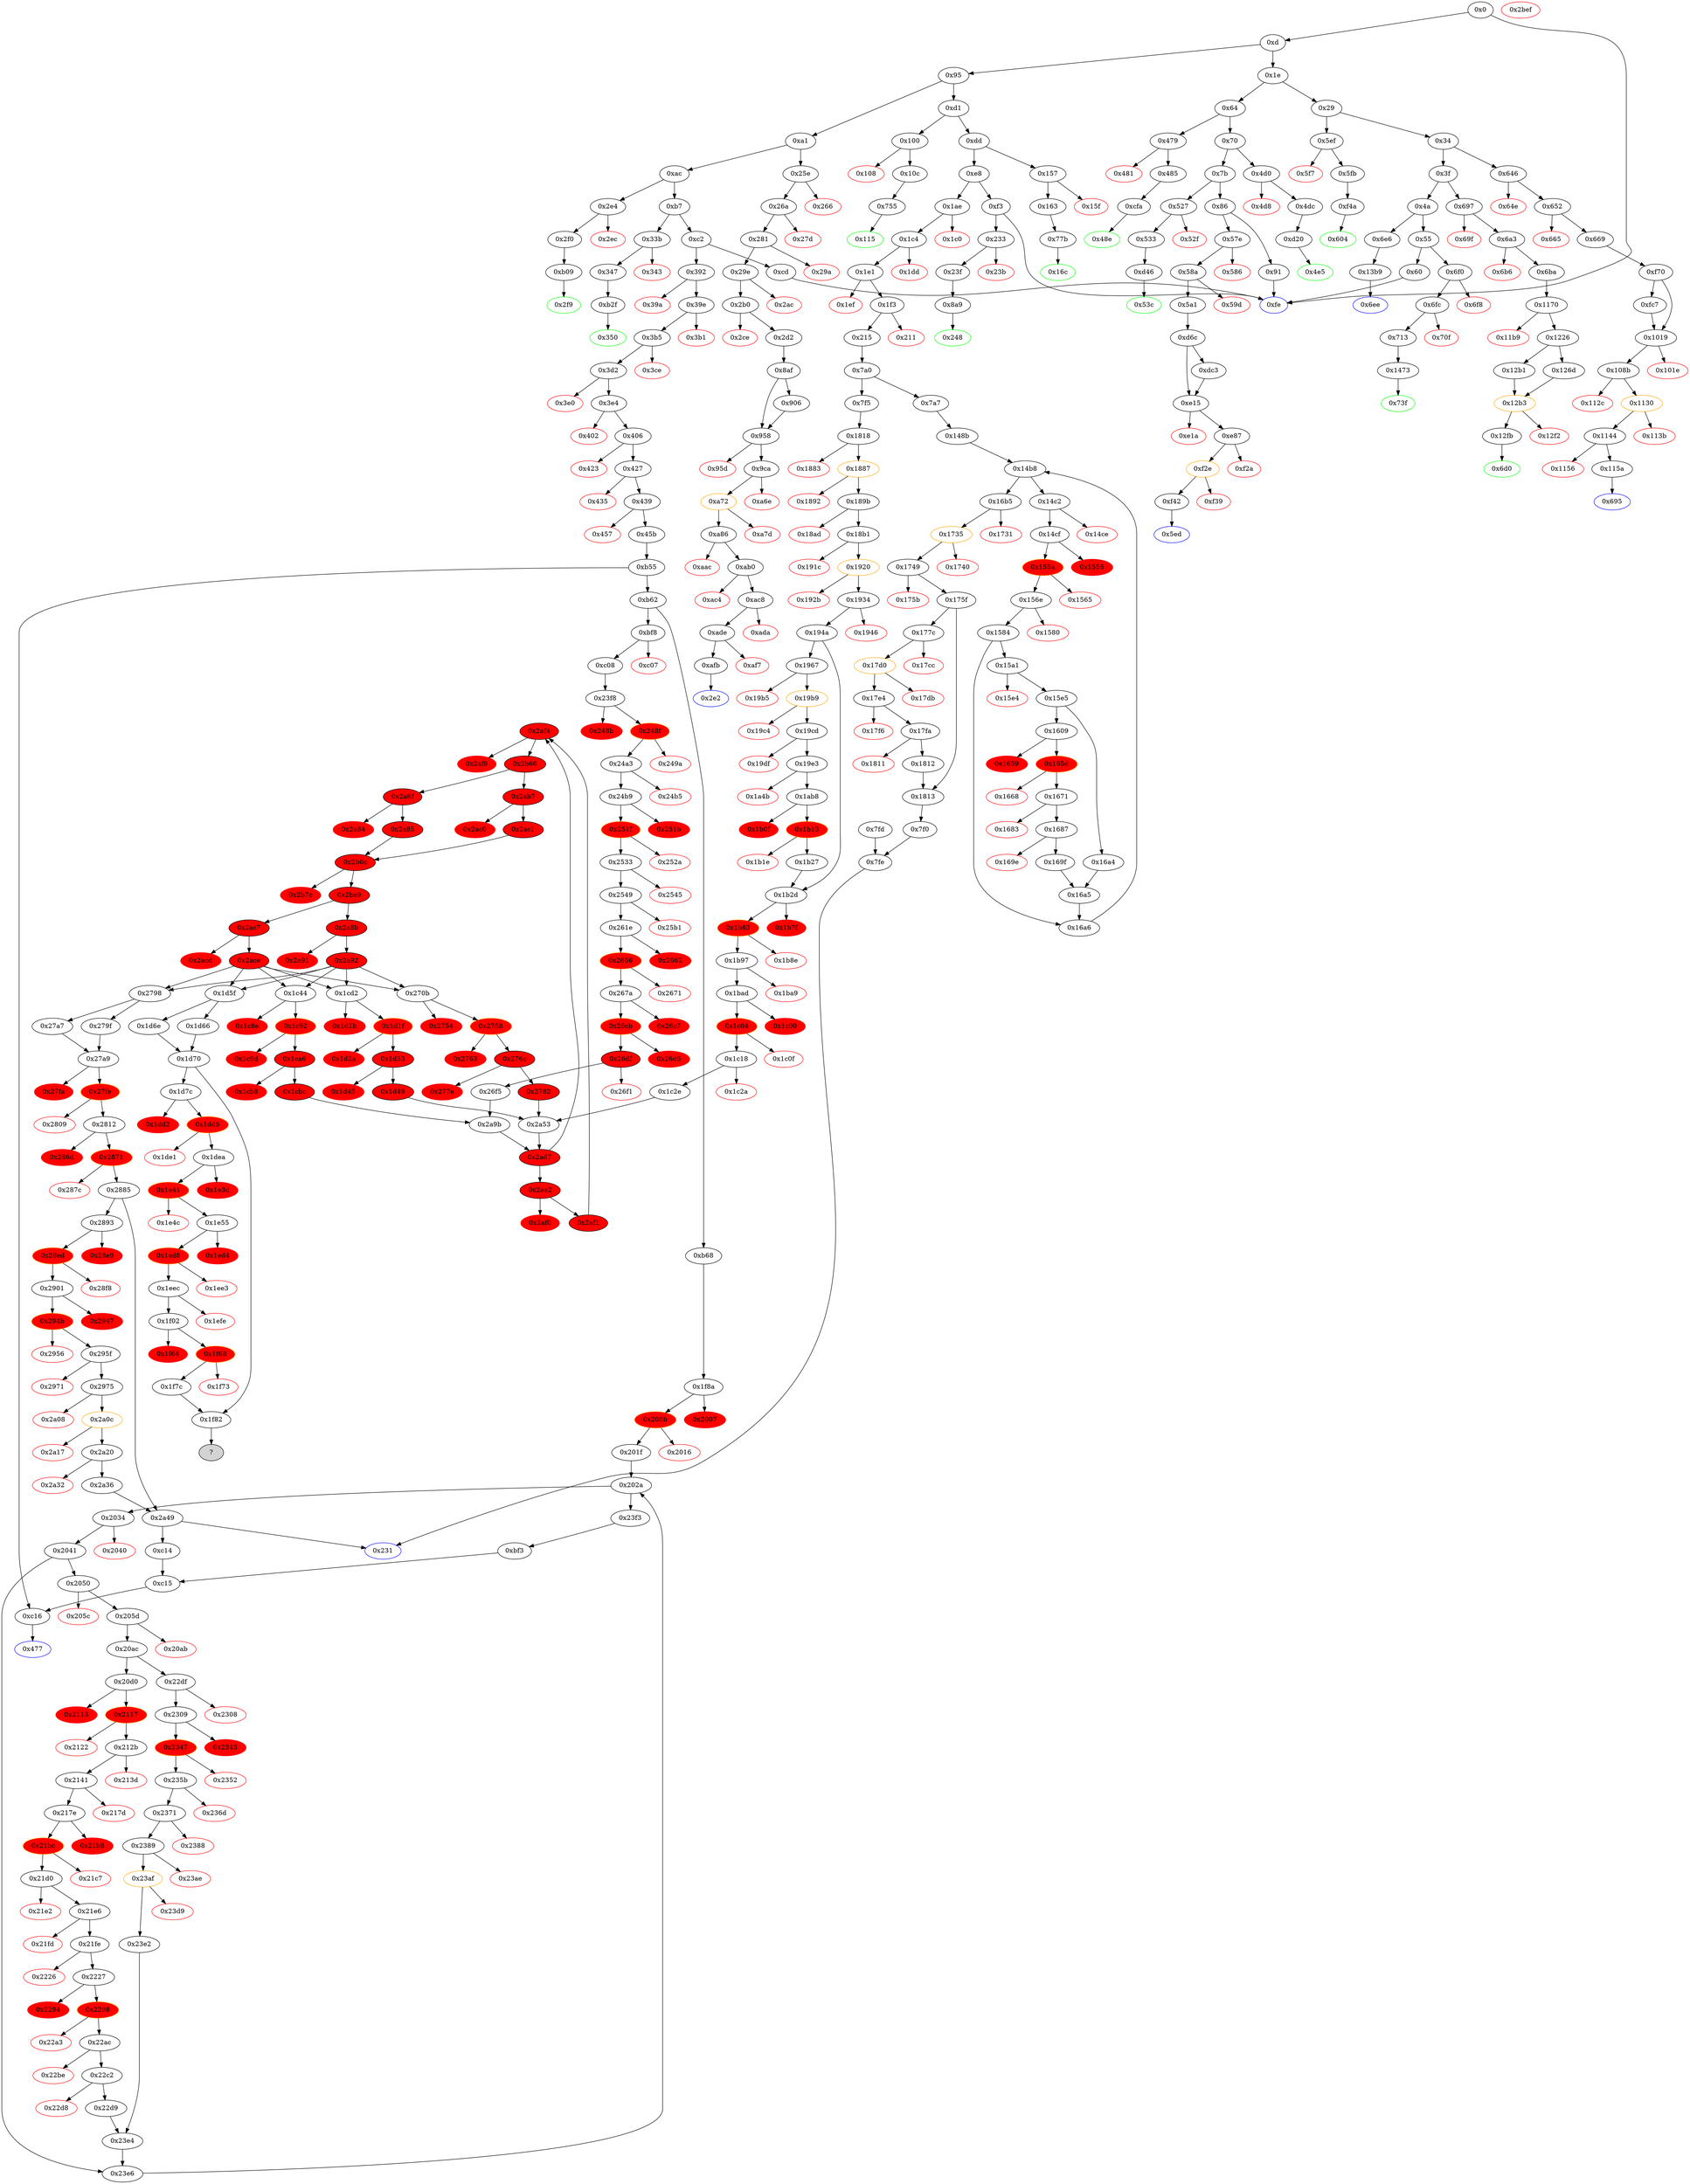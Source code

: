 strict digraph "" {
"0x2af4" [fillcolor=red, id="0x2af4", style=filled, tooltip="Block 0x2af4\n[0x2af4:0x2af8]\n---\nPredecessors: [0x2ad7, 0x2af1]\nSuccessors: [0x2af9, 0x2b66]\n---\n0x2af4 JUMPDEST\n0x2af5 PUSH2 0x2b66\n0x2af8 JUMPI\n---\n0x2af4: JUMPDEST \n0x2af5: V2827 = 0x2b66\n0x2af8: JUMPI 0x2b66 S0\n---\nEntry stack: [S27, S26, S25, S24, S23, S22, S21, S20, S19, S18, S17, S16, S15, S14, S13, S12, S11, {0x1c44, 0x1cd2, 0x1d5f, 0x270b, 0x2798}, S9, S8, 0x0, S6, {0x2a8b, 0x2ac7}, {0x2a6f, 0x2ab7}, S3, S2, S1, S0]\nStack pops: 1\nStack additions: []\nExit stack: [S27, S26, S25, S24, S23, S22, S21, S20, S19, S18, S17, S16, S15, S14, S13, S12, S11, {0x1c44, 0x1cd2, 0x1d5f, 0x270b, 0x2798}, S9, S8, 0x0, S6, {0x2a8b, 0x2ac7}, {0x2a6f, 0x2ab7}, S3, S2, S1]\n\nDef sites:\nS27: {0xd.0x12, 0x39e.0x3a0}\nS26: {0xd.0x12, 0x3e4.0x3ea, 0x39e.0x3a0}\nS25: {0x3e4.0x3ea, 0x3e4.0x3e6, 0x39e.0x3a0}\nS24: {0x439.0x43f, 0x3e4.0x3ea, 0x3e4.0x3e6}\nS23: {0x439.0x43b, 0x3e4.0x3e6, 0xd.0x12, 0x439.0x43f}\nS22: {0x439.0x43b, 0x45b.0x467, 0xd.0x12, 0x439.0x43f, 0x1ae.0x1af}\nS21: {0x439.0x43b, 0xbf8.0xbf9, 0x45b.0x467, 0xd.0x12, 0x1ae.0x1af, 0x1f3.0x1f9}\nS20: {0xbf8.0xbf9, 0x45b.0x467, 0xc08.0xc0f, 0x1ae.0x1af, 0x1f3.0x1f9, 0x1f3.0x1f5}\nS19: {0x23f8.0x2412, 0xbf8.0xbf9, 0x215.0x221, 0xc08.0xc0f, 0x1f3.0x1f9, 0x1f3.0x1f5}\nS18: {0x23f8.0x2419, 0x23f8.0x2412, 0x215.0x221, 0xc08.0xc0f, 0x1f3.0x1f5, 0x7f5.0x7f6}\nS17: {0x23f8.0x2440, 0x1818.0x183d, 0x23f8.0x2419, 0x23f8.0x2412, 0x215.0x221, 0x7f5.0x7f6}\nS16: {0x18b1.0x18b7, 0x23f8.0x2419, 0x1818.0x183d, 0x7f5.0x7f6, 0x23f8.0x2440}\nS15: {0x24b9.0x24bf, 0x1818.0x183d, 0x18b1.0x18b7, 0x18b1.0x18c9, 0x23f8.0x2440}\nS14: {0x24b9.0x24bf, 0x23f8.0x2440, 0x2549.0x254f, 0x194a.0x1950, 0x18b1.0x18c9, 0x18b1.0x18b7}\nS13: {0x24b9.0x24bf, 0x2549.0x254f, 0x194a.0x1950, 0x2ace.0x2acf, 0x18b1.0x18c9, 0x2a92_0x2ac1.0x2a93, 0x2a92_0x2a85.0x2a93}\nS12: {0x2549.0x254f, 0x2a92.0x2a93, 0x194a.0x1950, 0x2ace.0x2acf}\nS11: {0x23f8.0x2419, 0x23f8.0x2412, 0x267a.0x2680, 0x215.0x221, 0x7f5.0x7f6, 0x2a92_0x2ac1.0x2a93, 0x2549.0x254f, 0x194a.0x1950, 0x1b2d.0x1b2e, 0x2ace.0x2acf, 0x2a92_0x2a85.0x2a93, 0x1c44.0x1c47}\n{0x1c44, 0x1cd2, 0x1d5f, 0x270b, 0x2798}: {0x1cd2.0x1cd6, 0x270b.0x270f, 0x267a.0x2682, 0x1b2d.0x1b30, 0x1c44.0x1c49}\nS9: {0x2a92.0x2a93, 0x2ace.0x2acf, 0x1bad.0x1bb3, 0x23f8.0x2412}\nS8: {0x1d49.0x1d4f, 0x2782.0x2788, 0x26f5.0x26fb, 0x1cbc.0x1cc2, 0x1c2e.0x1c34}\n0x0: {0x2a53.0x2a54, 0x2a9b.0x2a9c}\nS6: {0x2a53.0x2a56, 0x26f5.0x26fb, 0x1cbc.0x1cc2}\n{0x2a8b, 0x2ac7}: {0x2a53.0x2a63, 0x2a9b.0x2a9f}\n{0x2a6f, 0x2ab7}: {0x2a53.0x2a66, 0x2a9b.0x2aa2}\nS3: {0x2a92.0x2a93, 0x2ace.0x2acf, 0x1bad.0x1bb3, 0x23f8.0x2412}\nS2: {0x1d49.0x1d4f, 0x2a9b.0x2aa6, 0x2782.0x2788, 0x1c2e.0x1c34}\nS1: {0x2ae2.0x2ae7, 0x2ad7.0x2ad8}\nS0: {0x2af1.0x2af3, 0x2ad7.0x2adc}\n"];
"0x604" [color=green, fillcolor=white, id="0x604", style=filled, tooltip="Block 0x604\n[0x604:0x645]\n---\nPredecessors: [0xf4a]\nSuccessors: []\n---\n0x604 JUMPDEST\n0x605 PUSH1 0x40\n0x607 MLOAD\n0x608 DUP1\n0x609 DUP3\n0x60a PUSH20 0xffffffffffffffffffffffffffffffffffffffff\n0x61f AND\n0x620 PUSH20 0xffffffffffffffffffffffffffffffffffffffff\n0x635 AND\n0x636 DUP2\n0x637 MSTORE\n0x638 PUSH1 0x20\n0x63a ADD\n0x63b SWAP2\n0x63c POP\n0x63d POP\n0x63e PUSH1 0x40\n0x640 MLOAD\n0x641 DUP1\n0x642 SWAP2\n0x643 SUB\n0x644 SWAP1\n0x645 RETURN\n---\n0x604: JUMPDEST \n0x605: V399 = 0x40\n0x607: V400 = M[0x40]\n0x60a: V401 = 0xffffffffffffffffffffffffffffffffffffffff\n0x61f: V402 = AND 0xffffffffffffffffffffffffffffffffffffffff V944\n0x620: V403 = 0xffffffffffffffffffffffffffffffffffffffff\n0x635: V404 = AND 0xffffffffffffffffffffffffffffffffffffffff V402\n0x637: M[V400] = V404\n0x638: V405 = 0x20\n0x63a: V406 = ADD 0x20 V400\n0x63e: V407 = 0x40\n0x640: V408 = M[0x40]\n0x643: V409 = SUB V406 V408\n0x645: RETURN V408 V409\n---\nEntry stack: [V9, 0x604, V944]\nStack pops: 1\nStack additions: []\nExit stack: [V9, 0x604]\n\nDef sites:\nV9: {0xd.0x12}\n0x604: {0x5fb.0x5fd}\nV944: {0xf4a.0xf6d}\n"];
"0x2ac" [color=red, fillcolor=white, id="0x2ac", style=filled, tooltip="Block 0x2ac\n[0x2ac:0x2af]\n---\nPredecessors: [0x29e]\nSuccessors: []\n---\n0x2ac PUSH1 0x0\n0x2ae DUP1\n0x2af REVERT\n---\n0x2ac: V192 = 0x0\n0x2af: REVERT 0x0 0x0\n---\nEntry stack: [V9, 0x2e2, V177, 0x4, 0x24, V186]\nStack pops: 0\nStack additions: []\nExit stack: [V9, 0x2e2, V177, 0x4, 0x24, V186]\n\nDef sites:\nV9: {0xd.0x12}\n0x2e2: {0x26a.0x26c}\nV177: {0x281.0x283}\n0x4: {0x26a.0x26f}\n0x24: {0x281.0x28b}\nV186: {0x29e.0x2a0}\n"];
"0x7b" [fillcolor=white, id="0x7b", style=filled, tooltip="Block 0x7b\n[0x7b:0x85]\n---\nPredecessors: [0x70]\nSuccessors: [0x86, 0x527]\n---\n0x7b DUP1\n0x7c PUSH4 0xa44026a3\n0x81 EQ\n0x82 PUSH2 0x527\n0x85 JUMPI\n---\n0x7c: V38 = 0xa44026a3\n0x81: V39 = EQ 0xa44026a3 V9\n0x82: V40 = 0x527\n0x85: JUMPI 0x527 V39\n---\nEntry stack: [V9]\nStack pops: 1\nStack additions: [S0]\nExit stack: [V9]\n\nDef sites:\nV9: {0xd.0x12}\n"];
"0x1c92" [color=orange, fillcolor=red, id="0x1c92", style=filled, tooltip="Block 0x1c92\n[0x1c92:0x1c9c]\n---\nPredecessors: [0x1c44]\nSuccessors: [0x1c9d, 0x1ca6]\n---\n0x1c92 JUMPDEST\n0x1c93 POP\n0x1c94 GAS\n0x1c95 STATICCALL\n0x1c96 ISZERO\n0x1c97 DUP1\n0x1c98 ISZERO\n0x1c99 PUSH2 0x1ca6\n0x1c9c JUMPI\n---\n0x1c92: JUMPDEST \n0x1c94: V1780 = GAS\n0x1c95: V1781 = STATICCALL V1780 V1761 V1773 V1774 V1773 0x20\n0x1c96: V1782 = ISZERO V1781\n0x1c98: V1783 = ISZERO V1782\n0x1c99: V1784 = 0x1ca6\n0x1c9c: JUMPI 0x1ca6 V1783\n---\nEntry stack: [S27, S26, S25, S24, S23, S22, S21, S20, S19, S18, S17, S16, S15, S14, S13, S12, 0x0, 0x1cd2, S9, V1761, 0x7ec9c3b8, V1770, 0x20, V1773, V1774, V1773, V1761, V1776]\nStack pops: 6\nStack additions: [V1782]\nExit stack: [S27, S26, S25, S24, S23, S22, S21, S20, S19, S18, S17, S16, S15, S14, S13, S12, 0x0, 0x1cd2, S9, V1761, 0x7ec9c3b8, V1770, V1782]\n\nDef sites:\nS27: {0xd.0x12, 0x39e.0x3a0}\nS26: {0x3e4.0x3ea, 0x39e.0x3a0}\nS25: {0x3e4.0x3ea, 0x3e4.0x3e6}\nS24: {0x439.0x43f, 0x3e4.0x3e6}\nS23: {0x439.0x43b, 0xd.0x12, 0x439.0x43f}\nS22: {0x439.0x43b, 0x45b.0x467, 0xd.0x12, 0x1ae.0x1af}\nS21: {0xbf8.0xbf9, 0x45b.0x467, 0x1f3.0x1f9, 0x1ae.0x1af}\nS20: {0xbf8.0xbf9, 0x1f3.0x1f9, 0xc08.0xc0f, 0x1f3.0x1f5}\nS19: {0x23f8.0x2412, 0x1f3.0x1f5, 0xc08.0xc0f, 0x215.0x221}\nS18: {0x23f8.0x2419, 0x215.0x221, 0x7f5.0x7f6, 0x23f8.0x2412}\nS17: {0x23f8.0x2419, 0x1818.0x183d, 0x7f5.0x7f6, 0x23f8.0x2440}\nS16: {0x18b1.0x18b7, 0x1818.0x183d, 0x23f8.0x2440}\nS15: {0x24b9.0x24bf, 0x23f8.0x2440, 0x18b1.0x18b7, 0x18b1.0x18c9}\nS14: {0x24b9.0x24bf, 0x194a.0x1950, 0x18b1.0x18c9, 0x2549.0x254f}\nS13: {0x2a92_0x2a85.0x2a93, 0x194a.0x1950, 0x2549.0x254f, 0x2a92_0x2ac1.0x2a93, 0x2ace.0x2acf}\nS12: {0x2a92.0x2a93, 0x2ace.0x2acf}\n0x0: {0x1c44.0x1c47}\n0x1cd2: {0x1c44.0x1c49}\nS9: {0x2a92.0x2a93, 0x2ace.0x2acf}\nV1761: {0x1c44.0x1c63}\n0x7ec9c3b8: {0x1c44.0x1c64}\nV1770: {0x1c44.0x1c7a}\n0x20: {0x1c44.0x1c7b}\nV1773: {0x1c44.0x1c7f}\nV1774: {0x1c44.0x1c82}\nV1773: {0x1c44.0x1c7f}\nV1761: {0x1c44.0x1c63}\nV1776: {0x1c44.0x1c87}\n"];
"0x1c18" [fillcolor=white, id="0x1c18", style=filled, tooltip="Block 0x1c18\n[0x1c18:0x1c29]\n---\nPredecessors: [0x1c04]\nSuccessors: [0x1c2a, 0x1c2e]\n---\n0x1c18 JUMPDEST\n0x1c19 POP\n0x1c1a POP\n0x1c1b POP\n0x1c1c POP\n0x1c1d PUSH1 0x40\n0x1c1f MLOAD\n0x1c20 RETURNDATASIZE\n0x1c21 PUSH1 0x20\n0x1c23 DUP2\n0x1c24 LT\n0x1c25 ISZERO\n0x1c26 PUSH2 0x1c2e\n0x1c29 JUMPI\n---\n0x1c18: JUMPDEST \n0x1c1d: V1745 = 0x40\n0x1c1f: V1746 = M[0x40]\n0x1c20: V1747 = RETURNDATASIZE\n0x1c21: V1748 = 0x20\n0x1c24: V1749 = LT V1747 0x20\n0x1c25: V1750 = ISZERO V1749\n0x1c26: V1751 = 0x1c2e\n0x1c29: JUMPI 0x1c2e V1750\n---\nEntry stack: [V9, 0x231, V134, V132, V147, 0x7fd, V1465, V1505, V1510, V1553, 0x0, 0x1c44, V1713, V1717, 0x7ec9c3b8, V1726, V1738]\nStack pops: 4\nStack additions: [V1746, V1747]\nExit stack: [V9, 0x231, V134, V132, V147, 0x7fd, V1465, V1505, V1510, V1553, 0x0, 0x1c44, V1713, V1746, V1747]\n\nDef sites:\nV9: {0xd.0x12}\n0x231: {0x1ae.0x1af}\nV134: {0x1f3.0x1f9}\nV132: {0x1f3.0x1f5}\nV147: {0x215.0x221}\n0x7fd: {0x7f5.0x7f6}\nV1465: {0x1818.0x183d}\nV1505: {0x18b1.0x18b7}\nV1510: {0x18b1.0x18c9}\nV1553: {0x194a.0x1950}\n0x0: {0x1b2d.0x1b2e}\n0x1c44: {0x1b2d.0x1b30}\nV1713: {0x1bad.0x1bb3}\nV1717: {0x1bad.0x1bd5}\n0x7ec9c3b8: {0x1bad.0x1bd6}\nV1726: {0x1bad.0x1bec}\nV1738: {0x1c04.0x1c08}\n"];
"0x14c2" [fillcolor=white, id="0x14c2", style=filled, tooltip="Block 0x14c2\n[0x14c2:0x14cd]\n---\nPredecessors: [0x14b8]\nSuccessors: [0x14ce, 0x14cf]\n---\n0x14c2 PUSH1 0x0\n0x14c4 DUP4\n0x14c5 DUP3\n0x14c6 DUP2\n0x14c7 MLOAD\n0x14c8 DUP2\n0x14c9 LT\n0x14ca PUSH2 0x14cf\n0x14cd JUMPI\n---\n0x14c2: V1219 = 0x0\n0x14c7: V1220 = M[V507]\n0x14c9: V1221 = LT S0 V1220\n0x14ca: V1222 = 0x14cf\n0x14cd: JUMPI 0x14cf V1221\n---\nEntry stack: [V9, 0x231, V134, V132, V147, 0x7f0, V507, V1213, S0]\nStack pops: 3\nStack additions: [S2, S1, S0, 0x0, S2, S0]\nExit stack: [V9, 0x231, V134, V132, V147, 0x7f0, V507, V1213, S0, 0x0, V507, S0]\n\nDef sites:\nV9: {0xd.0x12}\n0x231: {0x1ae.0x1af}\nV134: {0x1f3.0x1f9}\nV132: {0x1f3.0x1f5}\nV147: {0x215.0x221}\n0x7f0: {0x7a7.0x7a7}\nV507: {0x7a7.0x7b6}\nV1213: {0x148b.0x14b0}\nS0: {0x148b.0x14b3, 0x16a6.0x16ad}\n"];
"0x28f8" [color=red, fillcolor=white, id="0x28f8", style=filled, tooltip="Block 0x28f8\n[0x28f8:0x2900]\n---\nPredecessors: [0x28ed]\nSuccessors: []\n---\n0x28f8 RETURNDATASIZE\n0x28f9 PUSH1 0x0\n0x28fb DUP1\n0x28fc RETURNDATACOPY\n0x28fd RETURNDATASIZE\n0x28fe PUSH1 0x0\n0x2900 REVERT\n---\n0x28f8: V2701 = RETURNDATASIZE\n0x28f9: V2702 = 0x0\n0x28fc: RETURNDATACOPY 0x0 0x0 V2701\n0x28fd: V2703 = RETURNDATASIZE\n0x28fe: V2704 = 0x0\n0x2900: REVERT 0x0 V2703\n---\nEntry stack: [S18, S17, S16, S15, S14, S13, S12, S11, S10, S9, S8, S7, S6, S5, S4, V2672, 0x440f19ba, V2685, V2698]\nStack pops: 0\nStack additions: []\nExit stack: [S18, S17, S16, S15, S14, S13, S12, S11, S10, S9, S8, S7, S6, S5, S4, V2672, 0x440f19ba, V2685, V2698]\n\nDef sites:\nS18: {0xd.0x12, 0x39e.0x3a0}\nS17: {0x3e4.0x3ea, 0x39e.0x3a0}\nS16: {0x3e4.0x3ea, 0x3e4.0x3e6}\nS15: {0x439.0x43f, 0x3e4.0x3e6}\nS14: {0x439.0x43b, 0xd.0x12, 0x439.0x43f}\nS13: {0x439.0x43b, 0x45b.0x467, 0xd.0x12, 0x1ae.0x1af}\nS12: {0xbf8.0xbf9, 0x45b.0x467, 0x1f3.0x1f9, 0x1ae.0x1af}\nS11: {0xbf8.0xbf9, 0x1f3.0x1f9, 0xc08.0xc0f, 0x1f3.0x1f5}\nS10: {0x23f8.0x2412, 0x1f3.0x1f5, 0xc08.0xc0f, 0x215.0x221}\nS9: {0x23f8.0x2419, 0x215.0x221, 0x7f5.0x7f6, 0x23f8.0x2412}\nS8: {0x23f8.0x2419, 0x1818.0x183d, 0x7f5.0x7f6, 0x23f8.0x2440}\nS7: {0x18b1.0x18b7, 0x1818.0x183d, 0x23f8.0x2440}\nS6: {0x24b9.0x24bf, 0x23f8.0x2440, 0x18b1.0x18c9, 0x18b1.0x18b7}\nS5: {0x24b9.0x24bf, 0x194a.0x1950, 0x18b1.0x18c9, 0x2549.0x254f}\nS4: {0x2549.0x254f, 0x194a.0x1950, 0x279f.0x27a2, 0x2ace.0x2acf, 0x2a92_0x2a85.0x2a93, 0x2a92_0x2ac1.0x2a93}\nV2672: {0x2893.0x28a9}\n0x440f19ba: {0x2893.0x28aa}\nV2685: {0x2893.0x28cf}\nV2698: {0x28ed.0x28f1}\n"];
"0x2a84" [color=red, fillcolor=red, id="0x2a84", style=filled, tooltip="Block 0x2a84\n[0x2a84:0x2a84]\n---\nPredecessors: [0x2a6f]\nSuccessors: []\n---\n0x2a84 INVALID\n---\n0x2a84: INVALID \n---\nEntry stack: [V9, S24, S23, S22, S21, S20, S19, S18, S17, S16, S15, S14, S13, S12, S11, S10, S9, {0x1c44, 0x1cd2, 0x1d5f, 0x270b, 0x2798}, S7, S6, 0x0, S4, {0x2a8b, 0x2ac7}, S2, 0x2, 0x33b2e3c9fd0803ce8000000]\nStack pops: 0\nStack additions: []\nExit stack: [V9, S24, S23, S22, S21, S20, S19, S18, S17, S16, S15, S14, S13, S12, S11, S10, S9, {0x1c44, 0x1cd2, 0x1d5f, 0x270b, 0x2798}, S7, S6, 0x0, S4, {0x2a8b, 0x2ac7}, S2, 0x2, 0x33b2e3c9fd0803ce8000000]\n\nDef sites:\nV9: {0xd.0x12}\nS24: {0xd.0x12, 0x39e.0x3a0}\nS23: {0x3e4.0x3ea, 0x39e.0x3a0}\nS22: {0x3e4.0x3ea, 0x3e4.0x3e6}\nS21: {0x439.0x43f, 0x3e4.0x3e6}\nS20: {0x439.0x43b, 0xd.0x12, 0x439.0x43f}\nS19: {0x439.0x43b, 0x45b.0x467, 0xd.0x12, 0x1ae.0x1af}\nS18: {0xbf8.0xbf9, 0x45b.0x467, 0x1f3.0x1f9, 0x1ae.0x1af}\nS17: {0xbf8.0xbf9, 0x1f3.0x1f9, 0xc08.0xc0f, 0x1f3.0x1f5}\nS16: {0x23f8.0x2412, 0x1f3.0x1f5, 0xc08.0xc0f, 0x215.0x221}\nS15: {0x23f8.0x2419, 0x215.0x221, 0x7f5.0x7f6, 0x23f8.0x2412}\nS14: {0x23f8.0x2419, 0x1818.0x183d, 0x7f5.0x7f6, 0x23f8.0x2440}\nS13: {0x18b1.0x18b7, 0x1818.0x183d, 0x23f8.0x2440}\nS12: {0x24b9.0x24bf, 0x23f8.0x2440, 0x18b1.0x18b7, 0x18b1.0x18c9}\nS11: {0x24b9.0x24bf, 0x194a.0x1950, 0x18b1.0x18c9, 0x2549.0x254f}\nS10: {0x2a92_0x2a85.0x2a93, 0x194a.0x1950, 0x2549.0x254f, 0x2a92_0x2ac1.0x2a93, 0x2ace.0x2acf}\nS9: {0x2549.0x254f, 0x23f8.0x2412, 0x267a.0x2680, 0x194a.0x1950, 0x1b2d.0x1b2e, 0x215.0x221, 0x1c44.0x1c47}\n{0x1c44, 0x1cd2, 0x1d5f, 0x270b, 0x2798}: {0x1cd2.0x1cd6, 0x270b.0x270f, 0x267a.0x2682, 0x1b2d.0x1b30, 0x1c44.0x1c49}\nS7: {0x2a92_0x2a85.0x2a93, 0x23f8.0x2412, 0x1bad.0x1bb3, 0x2a92_0x2ac1.0x2a93, 0x2ace.0x2acf}\nS6: {0x1d49.0x1d4f, 0x2782.0x2788, 0x26f5.0x26fb, 0x1cbc.0x1cc2, 0x1c2e.0x1c34}\n0x0: {0x2a53.0x2a54, 0x2a9b.0x2a9c}\nS4: {0x2a53.0x2a56, 0x26f5.0x26fb, 0x1cbc.0x1cc2}\n{0x2a8b, 0x2ac7}: {0x2a53.0x2a63, 0x2a9b.0x2a9f}\nS2: {0x2ae2.0x2ae7, 0x2ad7.0x2ad8}\n0x2: {0x2a6f.0x2a70}\n0x33b2e3c9fd0803ce8000000: {0x2a6f.0x2a72}\n"];
"0x1d7c" [fillcolor=white, id="0x1d7c", style=filled, tooltip="Block 0x1d7c\n[0x1d7c:0x1dd1]\n---\nPredecessors: [0x1d70]\nSuccessors: [0x1dd2, 0x1dd6]\n---\n0x1d7c DUP6\n0x1d7d PUSH20 0xffffffffffffffffffffffffffffffffffffffff\n0x1d92 AND\n0x1d93 PUSH4 0xa5cd184e\n0x1d98 DUP6\n0x1d99 DUP4\n0x1d9a PUSH1 0x40\n0x1d9c MLOAD\n0x1d9d DUP4\n0x1d9e PUSH4 0xffffffff\n0x1da3 AND\n0x1da4 PUSH1 0xe0\n0x1da6 SHL\n0x1da7 DUP2\n0x1da8 MSTORE\n0x1da9 PUSH1 0x4\n0x1dab ADD\n0x1dac DUP1\n0x1dad DUP4\n0x1dae DUP2\n0x1daf MSTORE\n0x1db0 PUSH1 0x20\n0x1db2 ADD\n0x1db3 DUP3\n0x1db4 DUP2\n0x1db5 MSTORE\n0x1db6 PUSH1 0x20\n0x1db8 ADD\n0x1db9 SWAP3\n0x1dba POP\n0x1dbb POP\n0x1dbc POP\n0x1dbd PUSH1 0x0\n0x1dbf PUSH1 0x40\n0x1dc1 MLOAD\n0x1dc2 DUP1\n0x1dc3 DUP4\n0x1dc4 SUB\n0x1dc5 DUP2\n0x1dc6 PUSH1 0x0\n0x1dc8 DUP8\n0x1dc9 DUP1\n0x1dca EXTCODESIZE\n0x1dcb ISZERO\n0x1dcc DUP1\n0x1dcd ISZERO\n0x1dce PUSH2 0x1dd6\n0x1dd1 JUMPI\n---\n0x1d7d: V1855 = 0xffffffffffffffffffffffffffffffffffffffff\n0x1d92: V1856 = AND 0xffffffffffffffffffffffffffffffffffffffff S5\n0x1d93: V1857 = 0xa5cd184e\n0x1d9a: V1858 = 0x40\n0x1d9c: V1859 = M[0x40]\n0x1d9e: V1860 = 0xffffffff\n0x1da3: V1861 = AND 0xffffffff 0xa5cd184e\n0x1da4: V1862 = 0xe0\n0x1da6: V1863 = SHL 0xe0 0xa5cd184e\n0x1da8: M[V1859] = 0xa5cd184e00000000000000000000000000000000000000000000000000000000\n0x1da9: V1864 = 0x4\n0x1dab: V1865 = ADD 0x4 V1859\n0x1daf: M[V1865] = S3\n0x1db0: V1866 = 0x20\n0x1db2: V1867 = ADD 0x20 V1865\n0x1db5: M[V1867] = S0\n0x1db6: V1868 = 0x20\n0x1db8: V1869 = ADD 0x20 V1867\n0x1dbd: V1870 = 0x0\n0x1dbf: V1871 = 0x40\n0x1dc1: V1872 = M[0x40]\n0x1dc4: V1873 = SUB V1869 V1872\n0x1dc6: V1874 = 0x0\n0x1dca: V1875 = EXTCODESIZE V1856\n0x1dcb: V1876 = ISZERO V1875\n0x1dcd: V1877 = ISZERO V1876\n0x1dce: V1878 = 0x1dd6\n0x1dd1: JUMPI 0x1dd6 V1877\n---\nEntry stack: [S14, S13, S12, S11, S10, S9, S8, S7, S6, S5, S4, S3, S2, S1, S0]\nStack pops: 6\nStack additions: [S5, S4, S3, S2, S1, S0, V1856, 0xa5cd184e, V1869, 0x0, V1872, V1873, V1872, 0x0, V1856, V1876]\nExit stack: [S14, S13, S12, S11, S10, S9, S8, S7, S6, S5, S4, S3, S2, S1, S0, V1856, 0xa5cd184e, V1869, 0x0, V1872, V1873, V1872, 0x0, V1856, V1876]\n\nDef sites:\nS14: {0xd.0x12, 0x39e.0x3a0}\nS13: {0x3e4.0x3ea, 0x39e.0x3a0}\nS12: {0x3e4.0x3ea, 0x3e4.0x3e6}\nS11: {0x439.0x43f, 0x3e4.0x3e6}\nS10: {0x439.0x43b, 0xd.0x12, 0x439.0x43f}\nS9: {0x439.0x43b, 0x45b.0x467, 0xd.0x12, 0x1ae.0x1af}\nS8: {0xbf8.0xbf9, 0x45b.0x467, 0x1f3.0x1f9, 0x1ae.0x1af}\nS7: {0xbf8.0xbf9, 0x1f3.0x1f9, 0xc08.0xc0f, 0x1f3.0x1f5}\nS6: {0x23f8.0x2412, 0x1f3.0x1f5, 0xc08.0xc0f, 0x215.0x221}\nS5: {0x23f8.0x2419, 0x215.0x221, 0x7f5.0x7f6, 0x23f8.0x2412}\nS4: {0x23f8.0x2419, 0x1818.0x183d, 0x7f5.0x7f6, 0x23f8.0x2440}\nS3: {0x18b1.0x18b7, 0x1818.0x183d, 0x23f8.0x2440}\nS2: {0x24b9.0x24bf, 0x23f8.0x2440, 0x18b1.0x18c9, 0x18b1.0x18b7}\nS1: {0x24b9.0x24bf, 0x194a.0x1950, 0x18b1.0x18c9, 0x2549.0x254f}\nS0: {0x2549.0x254f, 0x194a.0x1950, 0x2ace.0x2acf, 0x2a92_0x2a85.0x2a93, 0x2a92_0x2ac1.0x2a93, 0x1d66.0x1d69}\n"];
"0xb62" [fillcolor=white, id="0xb62", style=filled, tooltip="Block 0xb62\n[0xb62:0xb67]\n---\nPredecessors: [0xb55]\nSuccessors: [0xb68, 0xbf8]\n---\n0xb62 DUP1\n0xb63 ISZERO\n0xb64 PUSH2 0xbf8\n0xb67 JUMPI\n---\n0xb63: V724 = ISZERO V313\n0xb64: V725 = 0xbf8\n0xb67: JUMPI 0xbf8 V724\n---\nEntry stack: [V9, 0x477, V272, V270, V300, V298, V313]\nStack pops: 1\nStack additions: [S0]\nExit stack: [V9, 0x477, V272, V270, V300, V298, V313]\n\nDef sites:\nV9: {0xd.0x12}\n0x477: {0x39e.0x3a0}\nV272: {0x3e4.0x3ea}\nV270: {0x3e4.0x3e6}\nV300: {0x439.0x43f}\nV298: {0x439.0x43b}\nV313: {0x45b.0x467}\n"];
"0xac" [fillcolor=white, id="0xac", style=filled, tooltip="Block 0xac\n[0xac:0xb6]\n---\nPredecessors: [0xa1]\nSuccessors: [0xb7, 0x2e4]\n---\n0xac DUP1\n0xad PUSH4 0x8572c919\n0xb2 EQ\n0xb3 PUSH2 0x2e4\n0xb6 JUMPI\n---\n0xad: V51 = 0x8572c919\n0xb2: V52 = EQ 0x8572c919 V9\n0xb3: V53 = 0x2e4\n0xb6: JUMPI 0x2e4 V52\n---\nEntry stack: [V9]\nStack pops: 1\nStack additions: [S0]\nExit stack: [V9]\n\nDef sites:\nV9: {0xd.0x12}\n"];
"0xe87" [fillcolor=white, id="0xe87", style=filled, tooltip="Block 0xe87\n[0xe87:0xf29]\n---\nPredecessors: [0xe15]\nSuccessors: [0xf2a, 0xf2e]\n---\n0xe87 JUMPDEST\n0xe88 DUP2\n0xe89 PUSH20 0xffffffffffffffffffffffffffffffffffffffff\n0xe9e AND\n0xe9f PUSH4 0x95ea7b3\n0xea4 DUP3\n0xea5 PUSH32 0xffffffffffffffffffffffffffffffffffffffffffffffffffffffffffffffff\n0xec6 PUSH1 0x40\n0xec8 MLOAD\n0xec9 DUP4\n0xeca PUSH4 0xffffffff\n0xecf AND\n0xed0 PUSH1 0xe0\n0xed2 SHL\n0xed3 DUP2\n0xed4 MSTORE\n0xed5 PUSH1 0x4\n0xed7 ADD\n0xed8 DUP1\n0xed9 DUP4\n0xeda PUSH20 0xffffffffffffffffffffffffffffffffffffffff\n0xeef AND\n0xef0 PUSH20 0xffffffffffffffffffffffffffffffffffffffff\n0xf05 AND\n0xf06 DUP2\n0xf07 MSTORE\n0xf08 PUSH1 0x20\n0xf0a ADD\n0xf0b DUP3\n0xf0c DUP2\n0xf0d MSTORE\n0xf0e PUSH1 0x20\n0xf10 ADD\n0xf11 SWAP3\n0xf12 POP\n0xf13 POP\n0xf14 POP\n0xf15 PUSH1 0x0\n0xf17 PUSH1 0x40\n0xf19 MLOAD\n0xf1a DUP1\n0xf1b DUP4\n0xf1c SUB\n0xf1d DUP2\n0xf1e PUSH1 0x0\n0xf20 DUP8\n0xf21 DUP1\n0xf22 EXTCODESIZE\n0xf23 ISZERO\n0xf24 DUP1\n0xf25 ISZERO\n0xf26 PUSH2 0xf2e\n0xf29 JUMPI\n---\n0xe87: JUMPDEST \n0xe89: V898 = 0xffffffffffffffffffffffffffffffffffffffff\n0xe9e: V899 = AND 0xffffffffffffffffffffffffffffffffffffffff V384\n0xe9f: V900 = 0x95ea7b3\n0xea5: V901 = 0xffffffffffffffffffffffffffffffffffffffffffffffffffffffffffffffff\n0xec6: V902 = 0x40\n0xec8: V903 = M[0x40]\n0xeca: V904 = 0xffffffff\n0xecf: V905 = AND 0xffffffff 0x95ea7b3\n0xed0: V906 = 0xe0\n0xed2: V907 = SHL 0xe0 0x95ea7b3\n0xed4: M[V903] = 0x95ea7b300000000000000000000000000000000000000000000000000000000\n0xed5: V908 = 0x4\n0xed7: V909 = ADD 0x4 V903\n0xeda: V910 = 0xffffffffffffffffffffffffffffffffffffffff\n0xeef: V911 = AND 0xffffffffffffffffffffffffffffffffffffffff V389\n0xef0: V912 = 0xffffffffffffffffffffffffffffffffffffffff\n0xf05: V913 = AND 0xffffffffffffffffffffffffffffffffffffffff V911\n0xf07: M[V909] = V913\n0xf08: V914 = 0x20\n0xf0a: V915 = ADD 0x20 V909\n0xf0d: M[V915] = 0xffffffffffffffffffffffffffffffffffffffffffffffffffffffffffffffff\n0xf0e: V916 = 0x20\n0xf10: V917 = ADD 0x20 V915\n0xf15: V918 = 0x0\n0xf17: V919 = 0x40\n0xf19: V920 = M[0x40]\n0xf1c: V921 = SUB V917 V920\n0xf1e: V922 = 0x0\n0xf22: V923 = EXTCODESIZE V899\n0xf23: V924 = ISZERO V923\n0xf25: V925 = ISZERO V924\n0xf26: V926 = 0xf2e\n0xf29: JUMPI 0xf2e V925\n---\nEntry stack: [V9, 0x5ed, V384, V389]\nStack pops: 2\nStack additions: [S1, S0, V899, 0x95ea7b3, V917, 0x0, V920, V921, V920, 0x0, V899, V924]\nExit stack: [V9, 0x5ed, V384, V389, V899, 0x95ea7b3, V917, 0x0, V920, V921, V920, 0x0, V899, V924]\n\nDef sites:\nV9: {0xd.0x12}\n0x5ed: {0x58a.0x58c}\nV384: {0x5a1.0x5bd}\nV389: {0x5a1.0x5dd}\n"];
"0x39e" [fillcolor=white, id="0x39e", style=filled, tooltip="Block 0x39e\n[0x39e:0x3b0]\n---\nPredecessors: [0x392]\nSuccessors: [0x3b1, 0x3b5]\n---\n0x39e JUMPDEST\n0x39f POP\n0x3a0 PUSH2 0x477\n0x3a3 PUSH1 0x4\n0x3a5 DUP1\n0x3a6 CALLDATASIZE\n0x3a7 SUB\n0x3a8 PUSH1 0x60\n0x3aa DUP2\n0x3ab LT\n0x3ac ISZERO\n0x3ad PUSH2 0x3b5\n0x3b0 JUMPI\n---\n0x39e: JUMPDEST \n0x3a0: V245 = 0x477\n0x3a3: V246 = 0x4\n0x3a6: V247 = CALLDATASIZE\n0x3a7: V248 = SUB V247 0x4\n0x3a8: V249 = 0x60\n0x3ab: V250 = LT V248 0x60\n0x3ac: V251 = ISZERO V250\n0x3ad: V252 = 0x3b5\n0x3b0: JUMPI 0x3b5 V251\n---\nEntry stack: [V9, V241]\nStack pops: 1\nStack additions: [0x477, 0x4, V248]\nExit stack: [V9, 0x477, 0x4, V248]\n\nDef sites:\nV9: {0xd.0x12}\nV241: {0x392.0x393}\n"];
"0xac4" [color=red, fillcolor=white, id="0xac4", style=filled, tooltip="Block 0xac4\n[0xac4:0xac7]\n---\nPredecessors: [0xab0]\nSuccessors: []\n---\n0xac4 PUSH1 0x0\n0xac6 DUP1\n0xac7 REVERT\n---\n0xac4: V685 = 0x0\n0xac7: REVERT 0x0 0x0\n---\nEntry stack: [V9, 0x2e2, V195, V193, V616, V679, V663, V663, V680]\nStack pops: 0\nStack additions: []\nExit stack: [V9, 0x2e2, V195, V193, V616, V679, V663, V663, V680]\n\nDef sites:\nV9: {0xd.0x12}\n0x2e2: {0x26a.0x26c}\nV195: {0x2b0.0x2b6}\nV193: {0x2b0.0x2b2}\nV616: {0x9ca.0x9ee}\nV679: {0xab0.0xab2}\nV663: {0xa86.0xa8d}\nV663: {0xa86.0xa8d}\nV680: {0xab0.0xab6}\n"];
"0x27d" [color=red, fillcolor=white, id="0x27d", style=filled, tooltip="Block 0x27d\n[0x27d:0x280]\n---\nPredecessors: [0x26a]\nSuccessors: []\n---\n0x27d PUSH1 0x0\n0x27f DUP1\n0x280 REVERT\n---\n0x27d: V176 = 0x0\n0x280: REVERT 0x0 0x0\n---\nEntry stack: [V9, 0x2e2, 0x4, V171]\nStack pops: 0\nStack additions: []\nExit stack: [V9, 0x2e2, 0x4, V171]\n\nDef sites:\nV9: {0xd.0x12}\n0x2e2: {0x26a.0x26c}\n0x4: {0x26a.0x26f}\nV171: {0x26a.0x273}\n"];
"0x1812" [fillcolor=white, id="0x1812", style=filled, tooltip="Block 0x1812\n[0x1812:0x1812]\n---\nPredecessors: [0x17fa]\nSuccessors: [0x1813]\n---\n0x1812 JUMPDEST\n---\n0x1812: JUMPDEST \n---\nEntry stack: [V9, 0x231, V134, V132, V147, 0x7f0, V507, V1213, V1403]\nStack pops: 0\nStack additions: []\nExit stack: [V9, 0x231, V134, V132, V147, 0x7f0, V507, V1213, V1403]\n\nDef sites:\nV9: {0xd.0x12}\n0x231: {0x1ae.0x1af}\nV134: {0x1f3.0x1f9}\nV132: {0x1f3.0x1f5}\nV147: {0x215.0x221}\n0x7f0: {0x7a7.0x7a7}\nV507: {0x7a7.0x7b6}\nV1213: {0x148b.0x14b0}\nV1403: {0x175f.0x1765}\n"];
"0x5f7" [color=red, fillcolor=white, id="0x5f7", style=filled, tooltip="Block 0x5f7\n[0x5f7:0x5fa]\n---\nPredecessors: [0x5ef]\nSuccessors: []\n---\n0x5f7 PUSH1 0x0\n0x5f9 DUP1\n0x5fa REVERT\n---\n0x5f7: V396 = 0x0\n0x5fa: REVERT 0x0 0x0\n---\nEntry stack: [V9, V393]\nStack pops: 0\nStack additions: []\nExit stack: [V9, V393]\n\nDef sites:\nV9: {0xd.0x12}\nV393: {0x5ef.0x5f0}\n"];
"0x1e55" [fillcolor=white, id="0x1e55", style=filled, tooltip="Block 0x1e55\n[0x1e55:0x1ed3]\n---\nPredecessors: [0x1e41]\nSuccessors: [0x1ed4, 0x1ed8]\n---\n0x1e55 JUMPDEST\n0x1e56 POP\n0x1e57 POP\n0x1e58 POP\n0x1e59 POP\n0x1e5a PUSH1 0x0\n0x1e5c DUP6\n0x1e5d PUSH20 0xffffffffffffffffffffffffffffffffffffffff\n0x1e72 AND\n0x1e73 PUSH4 0x70a08231\n0x1e78 ADDRESS\n0x1e79 PUSH1 0x40\n0x1e7b MLOAD\n0x1e7c DUP3\n0x1e7d PUSH4 0xffffffff\n0x1e82 AND\n0x1e83 PUSH1 0xe0\n0x1e85 SHL\n0x1e86 DUP2\n0x1e87 MSTORE\n0x1e88 PUSH1 0x4\n0x1e8a ADD\n0x1e8b DUP1\n0x1e8c DUP3\n0x1e8d PUSH20 0xffffffffffffffffffffffffffffffffffffffff\n0x1ea2 AND\n0x1ea3 PUSH20 0xffffffffffffffffffffffffffffffffffffffff\n0x1eb8 AND\n0x1eb9 DUP2\n0x1eba MSTORE\n0x1ebb PUSH1 0x20\n0x1ebd ADD\n0x1ebe SWAP2\n0x1ebf POP\n0x1ec0 POP\n0x1ec1 PUSH1 0x20\n0x1ec3 PUSH1 0x40\n0x1ec5 MLOAD\n0x1ec6 DUP1\n0x1ec7 DUP4\n0x1ec8 SUB\n0x1ec9 DUP2\n0x1eca DUP7\n0x1ecb DUP1\n0x1ecc EXTCODESIZE\n0x1ecd ISZERO\n0x1ece DUP1\n0x1ecf ISZERO\n0x1ed0 PUSH2 0x1ed8\n0x1ed3 JUMPI\n---\n0x1e55: JUMPDEST \n0x1e5a: V1921 = 0x0\n0x1e5d: V1922 = 0xffffffffffffffffffffffffffffffffffffffff\n0x1e72: V1923 = AND 0xffffffffffffffffffffffffffffffffffffffff S8\n0x1e73: V1924 = 0x70a08231\n0x1e78: V1925 = ADDRESS\n0x1e79: V1926 = 0x40\n0x1e7b: V1927 = M[0x40]\n0x1e7d: V1928 = 0xffffffff\n0x1e82: V1929 = AND 0xffffffff 0x70a08231\n0x1e83: V1930 = 0xe0\n0x1e85: V1931 = SHL 0xe0 0x70a08231\n0x1e87: M[V1927] = 0x70a0823100000000000000000000000000000000000000000000000000000000\n0x1e88: V1932 = 0x4\n0x1e8a: V1933 = ADD 0x4 V1927\n0x1e8d: V1934 = 0xffffffffffffffffffffffffffffffffffffffff\n0x1ea2: V1935 = AND 0xffffffffffffffffffffffffffffffffffffffff V1925\n0x1ea3: V1936 = 0xffffffffffffffffffffffffffffffffffffffff\n0x1eb8: V1937 = AND 0xffffffffffffffffffffffffffffffffffffffff V1935\n0x1eba: M[V1933] = V1937\n0x1ebb: V1938 = 0x20\n0x1ebd: V1939 = ADD 0x20 V1933\n0x1ec1: V1940 = 0x20\n0x1ec3: V1941 = 0x40\n0x1ec5: V1942 = M[0x40]\n0x1ec8: V1943 = SUB V1939 V1942\n0x1ecc: V1944 = EXTCODESIZE V1923\n0x1ecd: V1945 = ISZERO V1944\n0x1ecf: V1946 = ISZERO V1945\n0x1ed0: V1947 = 0x1ed8\n0x1ed3: JUMPI 0x1ed8 V1946\n---\nEntry stack: [S18, S17, S16, S15, S14, S13, S12, S11, S10, S9, S8, S7, S6, S5, S4, V1890, 0x7f8661a1, V1901, V1914]\nStack pops: 9\nStack additions: [S8, S7, S6, S5, S4, 0x0, V1923, 0x70a08231, V1939, 0x20, V1942, V1943, V1942, V1923, V1945]\nExit stack: [S18, S17, S16, S15, S14, S13, S12, S11, S10, S9, S8, S7, S6, S5, S4, 0x0, V1923, 0x70a08231, V1939, 0x20, V1942, V1943, V1942, V1923, V1945]\n\nDef sites:\nS18: {0xd.0x12, 0x39e.0x3a0}\nS17: {0x3e4.0x3ea, 0x39e.0x3a0}\nS16: {0x3e4.0x3ea, 0x3e4.0x3e6}\nS15: {0x439.0x43f, 0x3e4.0x3e6}\nS14: {0x439.0x43b, 0xd.0x12, 0x439.0x43f}\nS13: {0x439.0x43b, 0x45b.0x467, 0xd.0x12, 0x1ae.0x1af}\nS12: {0xbf8.0xbf9, 0x45b.0x467, 0x1f3.0x1f9, 0x1ae.0x1af}\nS11: {0xbf8.0xbf9, 0x1f3.0x1f9, 0xc08.0xc0f, 0x1f3.0x1f5}\nS10: {0x23f8.0x2412, 0x1f3.0x1f5, 0xc08.0xc0f, 0x215.0x221}\nS9: {0x23f8.0x2419, 0x215.0x221, 0x7f5.0x7f6, 0x23f8.0x2412}\nS8: {0x23f8.0x2419, 0x1818.0x183d, 0x7f5.0x7f6, 0x23f8.0x2440}\nS7: {0x18b1.0x18b7, 0x1818.0x183d, 0x23f8.0x2440}\nS6: {0x24b9.0x24bf, 0x23f8.0x2440, 0x18b1.0x18c9, 0x18b1.0x18b7}\nS5: {0x24b9.0x24bf, 0x194a.0x1950, 0x18b1.0x18c9, 0x2549.0x254f}\nS4: {0x2549.0x254f, 0x194a.0x1950, 0x2ace.0x2acf, 0x2a92_0x2a85.0x2a93, 0x2a92_0x2ac1.0x2a93, 0x1d66.0x1d69}\nV1890: {0x1dea.0x1e05}\n0x7f8661a1: {0x1dea.0x1e06}\nV1901: {0x1dea.0x1e24}\nV1914: {0x1e41.0x1e45}\n"];
"0x86" [fillcolor=white, id="0x86", style=filled, tooltip="Block 0x86\n[0x86:0x90]\n---\nPredecessors: [0x7b]\nSuccessors: [0x91, 0x57e]\n---\n0x86 DUP1\n0x87 PUSH4 0xb3c12354\n0x8c EQ\n0x8d PUSH2 0x57e\n0x90 JUMPI\n---\n0x87: V41 = 0xb3c12354\n0x8c: V42 = EQ 0xb3c12354 V9\n0x8d: V43 = 0x57e\n0x90: JUMPI 0x57e V42\n---\nEntry stack: [V9]\nStack pops: 1\nStack additions: [S0]\nExit stack: [V9]\n\nDef sites:\nV9: {0xd.0x12}\n"];
"0x1c2e" [fillcolor=white, id="0x1c2e", style=filled, tooltip="Block 0x1c2e\n[0x1c2e:0x1c43]\n---\nPredecessors: [0x1c18]\nSuccessors: [0x2a53]\n---\n0x1c2e JUMPDEST\n0x1c2f DUP2\n0x1c30 ADD\n0x1c31 SWAP1\n0x1c32 DUP1\n0x1c33 DUP1\n0x1c34 MLOAD\n0x1c35 SWAP1\n0x1c36 PUSH1 0x20\n0x1c38 ADD\n0x1c39 SWAP1\n0x1c3a SWAP3\n0x1c3b SWAP2\n0x1c3c SWAP1\n0x1c3d POP\n0x1c3e POP\n0x1c3f POP\n0x1c40 PUSH2 0x2a53\n0x1c43 JUMP\n---\n0x1c2e: JUMPDEST \n0x1c30: V1753 = ADD V1746 V1747\n0x1c34: V1754 = M[V1746]\n0x1c36: V1755 = 0x20\n0x1c38: V1756 = ADD 0x20 V1746\n0x1c40: V1757 = 0x2a53\n0x1c43: JUMP 0x2a53\n---\nEntry stack: [V9, 0x231, V134, V132, V147, 0x7fd, V1465, V1505, V1510, V1553, 0x0, 0x1c44, V1713, V1746, V1747]\nStack pops: 2\nStack additions: [V1754]\nExit stack: [V9, 0x231, V134, V132, V147, 0x7fd, V1465, V1505, V1510, V1553, 0x0, 0x1c44, V1713, V1754]\n\nDef sites:\nV9: {0xd.0x12}\n0x231: {0x1ae.0x1af}\nV134: {0x1f3.0x1f9}\nV132: {0x1f3.0x1f5}\nV147: {0x215.0x221}\n0x7fd: {0x7f5.0x7f6}\nV1465: {0x1818.0x183d}\nV1505: {0x18b1.0x18b7}\nV1510: {0x18b1.0x18c9}\nV1553: {0x194a.0x1950}\n0x0: {0x1b2d.0x1b2e}\n0x1c44: {0x1b2d.0x1b30}\nV1713: {0x1bad.0x1bb3}\nV1746: {0x1c18.0x1c1f}\nV1747: {0x1c18.0x1c20}\n"];
"0x23af" [color=orange, fillcolor=white, id="0x23af", style=filled, tooltip="Block 0x23af\n[0x23af:0x23d8]\n---\nPredecessors: [0x2389]\nSuccessors: [0x23d9, 0x23e2]\n---\n0x23af JUMPDEST\n0x23b0 PUSH1 0x20\n0x23b2 MUL\n0x23b3 PUSH1 0x20\n0x23b5 ADD\n0x23b6 ADD\n0x23b7 MLOAD\n0x23b8 SWAP1\n0x23b9 DUP2\n0x23ba ISZERO\n0x23bb MUL\n0x23bc SWAP1\n0x23bd PUSH1 0x40\n0x23bf MLOAD\n0x23c0 PUSH1 0x0\n0x23c2 PUSH1 0x40\n0x23c4 MLOAD\n0x23c5 DUP1\n0x23c6 DUP4\n0x23c7 SUB\n0x23c8 DUP2\n0x23c9 DUP6\n0x23ca DUP9\n0x23cb DUP9\n0x23cc CALL\n0x23cd SWAP4\n0x23ce POP\n0x23cf POP\n0x23d0 POP\n0x23d1 POP\n0x23d2 ISZERO\n0x23d3 DUP1\n0x23d4 ISZERO\n0x23d5 PUSH2 0x23e2\n0x23d8 JUMPI\n---\n0x23af: JUMPDEST \n0x23b0: V2317 = 0x20\n0x23b2: V2318 = MUL 0x20 S0\n0x23b3: V2319 = 0x20\n0x23b5: V2320 = ADD 0x20 V2318\n0x23b6: V2321 = ADD V2320 V752\n0x23b7: V2322 = M[V2321]\n0x23ba: V2323 = ISZERO V2322\n0x23bb: V2324 = MUL V2323 0x8fc\n0x23bd: V2325 = 0x40\n0x23bf: V2326 = M[0x40]\n0x23c0: V2327 = 0x0\n0x23c2: V2328 = 0x40\n0x23c4: V2329 = M[0x40]\n0x23c7: V2330 = SUB V2326 V2329\n0x23cc: V2331 = CALL V2324 V2312 V2322 V2329 V2330 V2329 0x0\n0x23d2: V2332 = ISZERO V2331\n0x23d4: V2333 = ISZERO V2332\n0x23d5: V2334 = 0x23e2\n0x23d8: JUMPI 0x23e2 V2333\n---\nEntry stack: [V9, 0x477, V272, V270, V300, V298, V313, 0xbf3, V732, V752, S5, V2070, V2312, 0x8fc, V752, S0]\nStack pops: 4\nStack additions: [V2332]\nExit stack: [V9, 0x477, V272, V270, V300, V298, V313, 0xbf3, V732, V752, S5, V2070, V2332]\n\nDef sites:\nV9: {0xd.0x12}\n0x477: {0x39e.0x3a0}\nV272: {0x3e4.0x3ea}\nV270: {0x3e4.0x3e6}\nV300: {0x439.0x43f}\nV298: {0x439.0x43b}\nV313: {0x45b.0x467}\n0xbf3: {0xb68.0xb68}\nV732: {0xb68.0xb77}\nV752: {0xb68.0xbb9}\nS5: {0x201f.0x2025, 0x23e6.0x23eb}\nV2070: {0x205d.0x2065}\nV2312: {0x2389.0x23a0}\n0x8fc: {0x2389.0x23a1}\nV752: {0xb68.0xbb9}\nS0: {0x201f.0x2025, 0x23e6.0x23eb}\n"];
"0x435" [color=red, fillcolor=white, id="0x435", style=filled, tooltip="Block 0x435\n[0x435:0x438]\n---\nPredecessors: [0x427]\nSuccessors: []\n---\n0x435 PUSH1 0x0\n0x437 DUP1\n0x438 REVERT\n---\n0x435: V297 = 0x0\n0x438: REVERT 0x0 0x0\n---\nEntry stack: [V9, 0x477, V272, V270, V254, 0x4, 0x44, V291]\nStack pops: 0\nStack additions: []\nExit stack: [V9, 0x477, V272, V270, V254, 0x4, 0x44, V291]\n\nDef sites:\nV9: {0xd.0x12}\n0x477: {0x39e.0x3a0}\nV272: {0x3e4.0x3ea}\nV270: {0x3e4.0x3e6}\nV254: {0x3b5.0x3b7}\n0x4: {0x39e.0x3a3}\n0x44: {0x406.0x414}\nV291: {0x427.0x429}\n"];
"0x1f7c" [fillcolor=white, id="0x1f7c", style=filled, tooltip="Block 0x1f7c\n[0x1f7c:0x1f81]\n---\nPredecessors: [0x1f68]\nSuccessors: [0x1f82]\n---\n0x1f7c JUMPDEST\n0x1f7d POP\n0x1f7e POP\n0x1f7f POP\n0x1f80 POP\n0x1f81 POP\n---\n0x1f7c: JUMPDEST \n---\nEntry stack: [S19, S18, S17, S16, S15, S14, S13, S12, S11, S10, S9, S8, S7, S6, S5, V1967, V1971, 0x2e1a7d4d, V1982, V1995]\nStack pops: 5\nStack additions: []\nExit stack: [S19, S18, S17, S16, S15, S14, S13, S12, S11, S10, S9, S8, S7, S6, S5]\n\nDef sites:\nS19: {0xd.0x12, 0x39e.0x3a0}\nS18: {0x3e4.0x3ea, 0x39e.0x3a0}\nS17: {0x3e4.0x3ea, 0x3e4.0x3e6}\nS16: {0x439.0x43f, 0x3e4.0x3e6}\nS15: {0x439.0x43b, 0xd.0x12, 0x439.0x43f}\nS14: {0x439.0x43b, 0x45b.0x467, 0xd.0x12, 0x1ae.0x1af}\nS13: {0xbf8.0xbf9, 0x45b.0x467, 0x1f3.0x1f9, 0x1ae.0x1af}\nS12: {0xbf8.0xbf9, 0x1f3.0x1f9, 0xc08.0xc0f, 0x1f3.0x1f5}\nS11: {0x23f8.0x2412, 0x1f3.0x1f5, 0xc08.0xc0f, 0x215.0x221}\nS10: {0x23f8.0x2419, 0x215.0x221, 0x7f5.0x7f6, 0x23f8.0x2412}\nS9: {0x23f8.0x2419, 0x1818.0x183d, 0x7f5.0x7f6, 0x23f8.0x2440}\nS8: {0x18b1.0x18b7, 0x1818.0x183d, 0x23f8.0x2440}\nS7: {0x24b9.0x24bf, 0x23f8.0x2440, 0x18b1.0x18c9, 0x18b1.0x18b7}\nS6: {0x24b9.0x24bf, 0x194a.0x1950, 0x18b1.0x18c9, 0x2549.0x254f}\nS5: {0x2549.0x254f, 0x194a.0x1950, 0x2ace.0x2acf, 0x2a92_0x2a85.0x2a93, 0x2a92_0x2ac1.0x2a93, 0x1d66.0x1d69}\nV1967: {0x1f02.0x1f08}\nV1971: {0x1f02.0x1f2c}\n0x2e1a7d4d: {0x1f02.0x1f2d}\nV1982: {0x1f02.0x1f4b}\nV1995: {0x1f68.0x1f6c}\n"];
"0x27fa" [color=red, fillcolor=red, id="0x27fa", style=filled, tooltip="Block 0x27fa\n[0x27fa:0x27fd]\n---\nPredecessors: [0x27a9]\nSuccessors: []\n---\n0x27fa PUSH1 0x0\n0x27fc DUP1\n0x27fd REVERT\n---\n0x27fa: V2623 = 0x0\n0x27fd: REVERT 0x0 0x0\n---\nEntry stack: [S24, S23, S22, S21, S20, S19, S18, S17, S16, S15, S14, S13, S12, S11, S10, V2602, 0x49878f3, V2613, 0x0, V2616, V2617, V2616, 0x0, V2602, V2620]\nStack pops: 0\nStack additions: []\nExit stack: [S24, S23, S22, S21, S20, S19, S18, S17, S16, S15, S14, S13, S12, S11, S10, V2602, 0x49878f3, V2613, 0x0, V2616, V2617, V2616, 0x0, V2602, V2620]\n\nDef sites:\nS24: {0xd.0x12, 0x39e.0x3a0}\nS23: {0x3e4.0x3ea, 0x39e.0x3a0}\nS22: {0x3e4.0x3ea, 0x3e4.0x3e6}\nS21: {0x439.0x43f, 0x3e4.0x3e6}\nS20: {0x439.0x43b, 0xd.0x12, 0x439.0x43f}\nS19: {0x439.0x43b, 0x45b.0x467, 0xd.0x12, 0x1ae.0x1af}\nS18: {0xbf8.0xbf9, 0x45b.0x467, 0x1f3.0x1f9, 0x1ae.0x1af}\nS17: {0xbf8.0xbf9, 0x1f3.0x1f9, 0xc08.0xc0f, 0x1f3.0x1f5}\nS16: {0x23f8.0x2412, 0x1f3.0x1f5, 0xc08.0xc0f, 0x215.0x221}\nS15: {0x23f8.0x2419, 0x215.0x221, 0x7f5.0x7f6, 0x23f8.0x2412}\nS14: {0x23f8.0x2419, 0x1818.0x183d, 0x7f5.0x7f6, 0x23f8.0x2440}\nS13: {0x18b1.0x18b7, 0x1818.0x183d, 0x23f8.0x2440}\nS12: {0x24b9.0x24bf, 0x23f8.0x2440, 0x18b1.0x18c9, 0x18b1.0x18b7}\nS11: {0x24b9.0x24bf, 0x194a.0x1950, 0x18b1.0x18c9, 0x2549.0x254f}\nS10: {0x2549.0x254f, 0x194a.0x1950, 0x279f.0x27a2, 0x2ace.0x2acf, 0x2a92_0x2a85.0x2a93, 0x2a92_0x2ac1.0x2a93}\nV2602: {0x27a9.0x27c2}\n0x49878f3: {0x27a9.0x27c3}\nV2613: {0x27a9.0x27e1}\n0x0: {0x27a9.0x27e5}\nV2616: {0x27a9.0x27e9}\nV2617: {0x27a9.0x27ec}\nV2616: {0x27a9.0x27e9}\n0x0: {0x27a9.0x27ee}\nV2602: {0x27a9.0x27c2}\nV2620: {0x27a9.0x27f3}\n"];
"0x21bc" [color=orange, fillcolor=red, id="0x21bc", style=filled, tooltip="Block 0x21bc\n[0x21bc:0x21c6]\n---\nPredecessors: [0x217e]\nSuccessors: [0x21c7, 0x21d0]\n---\n0x21bc JUMPDEST\n0x21bd POP\n0x21be GAS\n0x21bf CALL\n0x21c0 ISZERO\n0x21c1 DUP1\n0x21c2 ISZERO\n0x21c3 PUSH2 0x21d0\n0x21c6 JUMPI\n---\n0x21bc: JUMPDEST \n0x21be: V2169 = GAS\n0x21bf: V2170 = CALL V2169 V2138 0x0 V2161 V2162 V2161 0x20\n0x21c0: V2171 = ISZERO V2170\n0x21c2: V2172 = ISZERO V2171\n0x21c3: V2173 = 0x21d0\n0x21c6: JUMPI 0x21d0 V2172\n---\nEntry stack: [V9, 0x477, V272, V270, V300, V298, V313, 0xbf3, V732, V752, S13, V2070, V2133, 0x0, V2138, 0xc5ebeaec, V2158, 0x20, V2161, V2162, V2161, 0x0, V2138, V2165]\nStack pops: 7\nStack additions: [V2171]\nExit stack: [V9, 0x477, V272, V270, V300, V298, V313, 0xbf3, V732, V752, S13, V2070, V2133, 0x0, V2138, 0xc5ebeaec, V2158, V2171]\n\nDef sites:\nV9: {0xd.0x12}\n0x477: {0x39e.0x3a0}\nV272: {0x3e4.0x3ea}\nV270: {0x3e4.0x3e6}\nV300: {0x439.0x43f}\nV298: {0x439.0x43b}\nV313: {0x45b.0x467}\n0xbf3: {0xb68.0xb68}\nV732: {0xb68.0xb77}\nV752: {0xb68.0xbb9}\nS13: {0x201f.0x2025, 0x23e6.0x23eb}\nV2070: {0x205d.0x2065}\nV2133: {0x2141.0x2147}\n0x0: {0x2141.0x2155}\nV2138: {0x2141.0x216d}\n0xc5ebeaec: {0x2141.0x216e}\nV2158: {0x217e.0x219f}\n0x20: {0x217e.0x21a3}\nV2161: {0x217e.0x21a7}\nV2162: {0x217e.0x21aa}\nV2161: {0x217e.0x21a7}\n0x0: {0x217e.0x21ac}\nV2138: {0x2141.0x216d}\nV2165: {0x217e.0x21b1}\n"];
"0x1c8e" [color=red, fillcolor=red, id="0x1c8e", style=filled, tooltip="Block 0x1c8e\n[0x1c8e:0x1c91]\n---\nPredecessors: [0x1c44]\nSuccessors: []\n---\n0x1c8e PUSH1 0x0\n0x1c90 DUP1\n0x1c91 REVERT\n---\n0x1c8e: V1779 = 0x0\n0x1c91: REVERT 0x0 0x0\n---\nEntry stack: [S27, S26, S25, S24, S23, S22, S21, S20, S19, S18, S17, S16, S15, S14, S13, S12, 0x0, 0x1cd2, S9, V1761, 0x7ec9c3b8, V1770, 0x20, V1773, V1774, V1773, V1761, V1776]\nStack pops: 0\nStack additions: []\nExit stack: [S27, S26, S25, S24, S23, S22, S21, S20, S19, S18, S17, S16, S15, S14, S13, S12, 0x0, 0x1cd2, S9, V1761, 0x7ec9c3b8, V1770, 0x20, V1773, V1774, V1773, V1761, V1776]\n\nDef sites:\nS27: {0xd.0x12, 0x39e.0x3a0}\nS26: {0x3e4.0x3ea, 0x39e.0x3a0}\nS25: {0x3e4.0x3ea, 0x3e4.0x3e6}\nS24: {0x439.0x43f, 0x3e4.0x3e6}\nS23: {0x439.0x43b, 0xd.0x12, 0x439.0x43f}\nS22: {0x439.0x43b, 0x45b.0x467, 0xd.0x12, 0x1ae.0x1af}\nS21: {0xbf8.0xbf9, 0x45b.0x467, 0x1f3.0x1f9, 0x1ae.0x1af}\nS20: {0xbf8.0xbf9, 0x1f3.0x1f9, 0xc08.0xc0f, 0x1f3.0x1f5}\nS19: {0x23f8.0x2412, 0x1f3.0x1f5, 0xc08.0xc0f, 0x215.0x221}\nS18: {0x23f8.0x2419, 0x215.0x221, 0x7f5.0x7f6, 0x23f8.0x2412}\nS17: {0x23f8.0x2419, 0x1818.0x183d, 0x7f5.0x7f6, 0x23f8.0x2440}\nS16: {0x18b1.0x18b7, 0x1818.0x183d, 0x23f8.0x2440}\nS15: {0x24b9.0x24bf, 0x23f8.0x2440, 0x18b1.0x18b7, 0x18b1.0x18c9}\nS14: {0x24b9.0x24bf, 0x194a.0x1950, 0x18b1.0x18c9, 0x2549.0x254f}\nS13: {0x2a92_0x2a85.0x2a93, 0x194a.0x1950, 0x2549.0x254f, 0x2a92_0x2ac1.0x2a93, 0x2ace.0x2acf}\nS12: {0x2a92.0x2a93, 0x2ace.0x2acf}\n0x0: {0x1c44.0x1c47}\n0x1cd2: {0x1c44.0x1c49}\nS9: {0x2a92.0x2a93, 0x2ace.0x2acf}\nV1761: {0x1c44.0x1c63}\n0x7ec9c3b8: {0x1c44.0x1c64}\nV1770: {0x1c44.0x1c7a}\n0x20: {0x1c44.0x1c7b}\nV1773: {0x1c44.0x1c7f}\nV1774: {0x1c44.0x1c82}\nV1773: {0x1c44.0x1c7f}\nV1761: {0x1c44.0x1c63}\nV1776: {0x1c44.0x1c87}\n"];
"0x23f3" [fillcolor=white, id="0x23f3", style=filled, tooltip="Block 0x23f3\n[0x23f3:0x23f7]\n---\nPredecessors: [0x202a]\nSuccessors: [0xbf3]\n---\n0x23f3 JUMPDEST\n0x23f4 POP\n0x23f5 POP\n0x23f6 POP\n0x23f7 JUMP\n---\n0x23f3: JUMPDEST \n0x23f7: JUMP 0xbf3\n---\nEntry stack: [V9, 0x477, V272, V270, V300, V298, V313, 0xbf3, V732, V752, S0]\nStack pops: 4\nStack additions: []\nExit stack: [V9, 0x477, V272, V270, V300, V298, V313]\n\nDef sites:\nV9: {0xd.0x12}\n0x477: {0x39e.0x3a0}\nV272: {0x3e4.0x3ea}\nV270: {0x3e4.0x3e6}\nV300: {0x439.0x43f}\nV298: {0x439.0x43b}\nV313: {0x45b.0x467}\n0xbf3: {0xb68.0xb68}\nV732: {0xb68.0xb77}\nV752: {0xb68.0xbb9}\nS0: {0x201f.0x2025, 0x23e6.0x23eb}\n"];
"0x2ac0" [color=red, fillcolor=red, id="0x2ac0", style=filled, tooltip="Block 0x2ac0\n[0x2ac0:0x2ac0]\n---\nPredecessors: [0x2ab7]\nSuccessors: []\n---\n0x2ac0 INVALID\n---\n0x2ac0: INVALID \n---\nEntry stack: [V9, S24, S23, S22, S21, S20, S19, S18, S17, S16, S15, S14, S13, S12, S11, S10, S9, {0x1c44, 0x1cd2, 0x1d5f, 0x270b, 0x2798}, S7, S6, 0x0, S4, {0x2a8b, 0x2ac7}, S2, 0x2, S0]\nStack pops: 0\nStack additions: []\nExit stack: [V9, S24, S23, S22, S21, S20, S19, S18, S17, S16, S15, S14, S13, S12, S11, S10, S9, {0x1c44, 0x1cd2, 0x1d5f, 0x270b, 0x2798}, S7, S6, 0x0, S4, {0x2a8b, 0x2ac7}, S2, 0x2, S0]\n\nDef sites:\nV9: {0xd.0x12}\nS24: {0xd.0x12, 0x39e.0x3a0}\nS23: {0x3e4.0x3ea, 0x39e.0x3a0}\nS22: {0x3e4.0x3ea, 0x3e4.0x3e6}\nS21: {0x439.0x43f, 0x3e4.0x3e6}\nS20: {0x439.0x43b, 0xd.0x12, 0x439.0x43f}\nS19: {0x439.0x43b, 0x45b.0x467, 0xd.0x12, 0x1ae.0x1af}\nS18: {0xbf8.0xbf9, 0x45b.0x467, 0x1f3.0x1f9, 0x1ae.0x1af}\nS17: {0xbf8.0xbf9, 0x1f3.0x1f9, 0xc08.0xc0f, 0x1f3.0x1f5}\nS16: {0x23f8.0x2412, 0x1f3.0x1f5, 0xc08.0xc0f, 0x215.0x221}\nS15: {0x23f8.0x2419, 0x215.0x221, 0x7f5.0x7f6, 0x23f8.0x2412}\nS14: {0x23f8.0x2419, 0x1818.0x183d, 0x7f5.0x7f6, 0x23f8.0x2440}\nS13: {0x18b1.0x18b7, 0x1818.0x183d, 0x23f8.0x2440}\nS12: {0x24b9.0x24bf, 0x23f8.0x2440, 0x18b1.0x18b7, 0x18b1.0x18c9}\nS11: {0x24b9.0x24bf, 0x194a.0x1950, 0x18b1.0x18c9, 0x2549.0x254f}\nS10: {0x2a92_0x2a85.0x2a93, 0x194a.0x1950, 0x2549.0x254f, 0x2a92_0x2ac1.0x2a93, 0x2ace.0x2acf}\nS9: {0x2549.0x254f, 0x23f8.0x2412, 0x267a.0x2680, 0x194a.0x1950, 0x1b2d.0x1b2e, 0x215.0x221, 0x1c44.0x1c47}\n{0x1c44, 0x1cd2, 0x1d5f, 0x270b, 0x2798}: {0x1cd2.0x1cd6, 0x270b.0x270f, 0x267a.0x2682, 0x1b2d.0x1b30, 0x1c44.0x1c49}\nS7: {0x2a92_0x2a85.0x2a93, 0x23f8.0x2412, 0x1bad.0x1bb3, 0x2a92_0x2ac1.0x2a93, 0x2ace.0x2acf}\nS6: {0x1d49.0x1d4f, 0x2782.0x2788, 0x26f5.0x26fb, 0x1cbc.0x1cc2, 0x1c2e.0x1c34}\n0x0: {0x2a53.0x2a54, 0x2a9b.0x2a9c}\nS4: {0x2a53.0x2a56, 0x26f5.0x26fb, 0x1cbc.0x1cc2}\n{0x2a8b, 0x2ac7}: {0x2a53.0x2a63, 0x2a9b.0x2a9f}\nS2: {0x2ae2.0x2ae7, 0x2ad7.0x2ad8}\n0x2: {0x2ab7.0x2ab8}\nS0: {0x1d49.0x1d4f, 0x2782.0x2788, 0x26f5.0x26fb, 0x1cbc.0x1cc2, 0x1c2e.0x1c34}\n"];
"0x100" [fillcolor=white, id="0x100", style=filled, tooltip="Block 0x100\n[0x100:0x107]\n---\nPredecessors: [0xd1]\nSuccessors: [0x108, 0x10c]\n---\n0x100 JUMPDEST\n0x101 CALLVALUE\n0x102 DUP1\n0x103 ISZERO\n0x104 PUSH2 0x10c\n0x107 JUMPI\n---\n0x100: JUMPDEST \n0x101: V73 = CALLVALUE\n0x103: V74 = ISZERO V73\n0x104: V75 = 0x10c\n0x107: JUMPI 0x10c V74\n---\nEntry stack: [V9]\nStack pops: 0\nStack additions: [V73]\nExit stack: [V9, V73]\n\nDef sites:\nV9: {0xd.0x12}\n"];
"0x5a1" [fillcolor=white, id="0x5a1", style=filled, tooltip="Block 0x5a1\n[0x5a1:0x5ec]\n---\nPredecessors: [0x58a]\nSuccessors: [0xd6c]\n---\n0x5a1 JUMPDEST\n0x5a2 DUP2\n0x5a3 ADD\n0x5a4 SWAP1\n0x5a5 DUP1\n0x5a6 DUP1\n0x5a7 CALLDATALOAD\n0x5a8 PUSH20 0xffffffffffffffffffffffffffffffffffffffff\n0x5bd AND\n0x5be SWAP1\n0x5bf PUSH1 0x20\n0x5c1 ADD\n0x5c2 SWAP1\n0x5c3 SWAP3\n0x5c4 SWAP2\n0x5c5 SWAP1\n0x5c6 DUP1\n0x5c7 CALLDATALOAD\n0x5c8 PUSH20 0xffffffffffffffffffffffffffffffffffffffff\n0x5dd AND\n0x5de SWAP1\n0x5df PUSH1 0x20\n0x5e1 ADD\n0x5e2 SWAP1\n0x5e3 SWAP3\n0x5e4 SWAP2\n0x5e5 SWAP1\n0x5e6 POP\n0x5e7 POP\n0x5e8 POP\n0x5e9 PUSH2 0xd6c\n0x5ec JUMP\n---\n0x5a1: JUMPDEST \n0x5a3: V381 = ADD 0x4 V375\n0x5a7: V382 = CALLDATALOAD 0x4\n0x5a8: V383 = 0xffffffffffffffffffffffffffffffffffffffff\n0x5bd: V384 = AND 0xffffffffffffffffffffffffffffffffffffffff V382\n0x5bf: V385 = 0x20\n0x5c1: V386 = ADD 0x20 0x4\n0x5c7: V387 = CALLDATALOAD 0x24\n0x5c8: V388 = 0xffffffffffffffffffffffffffffffffffffffff\n0x5dd: V389 = AND 0xffffffffffffffffffffffffffffffffffffffff V387\n0x5df: V390 = 0x20\n0x5e1: V391 = ADD 0x20 0x24\n0x5e9: V392 = 0xd6c\n0x5ec: JUMP 0xd6c\n---\nEntry stack: [V9, 0x5ed, 0x4, V375]\nStack pops: 2\nStack additions: [V384, V389]\nExit stack: [V9, 0x5ed, V384, V389]\n\nDef sites:\nV9: {0xd.0x12}\n0x5ed: {0x58a.0x58c}\n0x4: {0x58a.0x58f}\nV375: {0x58a.0x593}\n"];
"0xada" [color=red, fillcolor=white, id="0xada", style=filled, tooltip="Block 0xada\n[0xada:0xadd]\n---\nPredecessors: [0xac8]\nSuccessors: []\n---\n0xada PUSH1 0x0\n0xadc DUP1\n0xadd REVERT\n---\n0xada: V692 = 0x0\n0xadd: REVERT 0x0 0x0\n---\nEntry stack: [V9, 0x2e2, V195, V193, V616, V679, V663, V663, V686, V688]\nStack pops: 0\nStack additions: []\nExit stack: [V9, 0x2e2, V195, V193, V616, V679, V663, V663, V686, V688]\n\nDef sites:\nV9: {0xd.0x12}\n0x2e2: {0x26a.0x26c}\nV195: {0x2b0.0x2b6}\nV193: {0x2b0.0x2b2}\nV616: {0x9ca.0x9ee}\nV679: {0xab0.0xab2}\nV663: {0xa86.0xa8d}\nV663: {0xa86.0xa8d}\nV686: {0xac8.0xacb}\nV688: {0xac8.0xad1}\n"];
"0x665" [color=red, fillcolor=white, id="0x665", style=filled, tooltip="Block 0x665\n[0x665:0x668]\n---\nPredecessors: [0x652]\nSuccessors: []\n---\n0x665 PUSH1 0x0\n0x667 DUP1\n0x668 REVERT\n---\n0x665: V422 = 0x0\n0x668: REVERT 0x0 0x0\n---\nEntry stack: [V9, 0x695, 0x4, V417]\nStack pops: 0\nStack additions: []\nExit stack: [V9, 0x695, 0x4, V417]\n\nDef sites:\nV9: {0xd.0x12}\n0x695: {0x652.0x654}\n0x4: {0x652.0x657}\nV417: {0x652.0x65b}\n"];
"0x1f73" [color=red, fillcolor=white, id="0x1f73", style=filled, tooltip="Block 0x1f73\n[0x1f73:0x1f7b]\n---\nPredecessors: [0x1f68]\nSuccessors: []\n---\n0x1f73 RETURNDATASIZE\n0x1f74 PUSH1 0x0\n0x1f76 DUP1\n0x1f77 RETURNDATACOPY\n0x1f78 RETURNDATASIZE\n0x1f79 PUSH1 0x0\n0x1f7b REVERT\n---\n0x1f73: V1998 = RETURNDATASIZE\n0x1f74: V1999 = 0x0\n0x1f77: RETURNDATACOPY 0x0 0x0 V1998\n0x1f78: V2000 = RETURNDATASIZE\n0x1f79: V2001 = 0x0\n0x1f7b: REVERT 0x0 V2000\n---\nEntry stack: [S19, S18, S17, S16, S15, S14, S13, S12, S11, S10, S9, S8, S7, S6, S5, V1967, V1971, 0x2e1a7d4d, V1982, V1995]\nStack pops: 0\nStack additions: []\nExit stack: [S19, S18, S17, S16, S15, S14, S13, S12, S11, S10, S9, S8, S7, S6, S5, V1967, V1971, 0x2e1a7d4d, V1982, V1995]\n\nDef sites:\nS19: {0xd.0x12, 0x39e.0x3a0}\nS18: {0x3e4.0x3ea, 0x39e.0x3a0}\nS17: {0x3e4.0x3ea, 0x3e4.0x3e6}\nS16: {0x439.0x43f, 0x3e4.0x3e6}\nS15: {0x439.0x43b, 0xd.0x12, 0x439.0x43f}\nS14: {0x439.0x43b, 0x45b.0x467, 0xd.0x12, 0x1ae.0x1af}\nS13: {0xbf8.0xbf9, 0x45b.0x467, 0x1f3.0x1f9, 0x1ae.0x1af}\nS12: {0xbf8.0xbf9, 0x1f3.0x1f9, 0xc08.0xc0f, 0x1f3.0x1f5}\nS11: {0x23f8.0x2412, 0x1f3.0x1f5, 0xc08.0xc0f, 0x215.0x221}\nS10: {0x23f8.0x2419, 0x215.0x221, 0x7f5.0x7f6, 0x23f8.0x2412}\nS9: {0x23f8.0x2419, 0x1818.0x183d, 0x7f5.0x7f6, 0x23f8.0x2440}\nS8: {0x18b1.0x18b7, 0x1818.0x183d, 0x23f8.0x2440}\nS7: {0x24b9.0x24bf, 0x23f8.0x2440, 0x18b1.0x18c9, 0x18b1.0x18b7}\nS6: {0x24b9.0x24bf, 0x194a.0x1950, 0x18b1.0x18c9, 0x2549.0x254f}\nS5: {0x2549.0x254f, 0x194a.0x1950, 0x2ace.0x2acf, 0x2a92_0x2a85.0x2a93, 0x2a92_0x2ac1.0x2a93, 0x1d66.0x1d69}\nV1967: {0x1f02.0x1f08}\nV1971: {0x1f02.0x1f2c}\n0x2e1a7d4d: {0x1f02.0x1f2d}\nV1982: {0x1f02.0x1f4b}\nV1995: {0x1f68.0x1f6c}\n"];
"0x2a91" [color=red, fillcolor=red, id="0x2a91", style=filled, tooltip="Block 0x2a91\n[0x2a91:0x2a91]\n---\nPredecessors: [0x2a8b]\nSuccessors: []\n---\n0x2a91 INVALID\n---\n0x2a91: INVALID \n---\nEntry stack: [S21, S20, S19, S18, S17, S16, S15, S14, S13, S12, S11, S10, S9, S8, S7, S6, {0x1c44, 0x1cd2, 0x1d5f, 0x270b, 0x2798}, S4, S3, 0x0, S1, S0]\nStack pops: 0\nStack additions: []\nExit stack: [S21, S20, S19, S18, S17, S16, S15, S14, S13, S12, S11, S10, S9, S8, S7, S6, {0x1c44, 0x1cd2, 0x1d5f, 0x270b, 0x2798}, S4, S3, 0x0, S1, S0]\n\nDef sites:\nS21: {0xd.0x12, 0x39e.0x3a0}\nS20: {0x3e4.0x3ea, 0x39e.0x3a0}\nS19: {0x3e4.0x3ea, 0x3e4.0x3e6}\nS18: {0x439.0x43f, 0x3e4.0x3e6}\nS17: {0x439.0x43b, 0xd.0x12, 0x439.0x43f}\nS16: {0x439.0x43b, 0x45b.0x467, 0xd.0x12, 0x1ae.0x1af}\nS15: {0xbf8.0xbf9, 0x45b.0x467, 0x1f3.0x1f9, 0x1ae.0x1af}\nS14: {0xbf8.0xbf9, 0x1f3.0x1f9, 0xc08.0xc0f, 0x1f3.0x1f5}\nS13: {0x23f8.0x2412, 0x1f3.0x1f5, 0xc08.0xc0f, 0x215.0x221}\nS12: {0x23f8.0x2419, 0x215.0x221, 0x7f5.0x7f6, 0x23f8.0x2412}\nS11: {0x23f8.0x2419, 0x1818.0x183d, 0x7f5.0x7f6, 0x23f8.0x2440}\nS10: {0x18b1.0x18b7, 0x1818.0x183d, 0x23f8.0x2440}\nS9: {0x24b9.0x24bf, 0x23f8.0x2440, 0x18b1.0x18c9, 0x18b1.0x18b7}\nS8: {0x24b9.0x24bf, 0x194a.0x1950, 0x18b1.0x18c9, 0x2549.0x254f}\nS7: {0x2a92_0x2ac1.0x2a93, 0x194a.0x1950, 0x2549.0x254f, 0x2a92_0x2a85.0x2a93, 0x2ace.0x2acf}\nS6: {0x2549.0x254f, 0x23f8.0x2412, 0x267a.0x2680, 0x194a.0x1950, 0x1b2d.0x1b2e, 0x215.0x221, 0x1c44.0x1c47}\n{0x1c44, 0x1cd2, 0x1d5f, 0x270b, 0x2798}: {0x1cd2.0x1cd6, 0x270b.0x270f, 0x267a.0x2682, 0x1b2d.0x1b30, 0x1c44.0x1c49}\nS4: {0x2a92_0x2ac1.0x2a93, 0x23f8.0x2412, 0x1bad.0x1bb3, 0x2a92_0x2a85.0x2a93, 0x2ace.0x2acf}\nS3: {0x1d49.0x1d4f, 0x2782.0x2788, 0x26f5.0x26fb, 0x1cbc.0x1cc2, 0x1c2e.0x1c34}\n0x0: {0x2a53.0x2a54, 0x2a9b.0x2a9c}\nS1: {0x2a53.0x2a56, 0x26f5.0x26fb, 0x1cbc.0x1cc2}\nS0: {0x2b6c_0x2a85.0x2b72, 0x2b6c_0x2ac1.0x2b72}\n"];
"0x287c" [color=red, fillcolor=white, id="0x287c", style=filled, tooltip="Block 0x287c\n[0x287c:0x2884]\n---\nPredecessors: [0x2871]\nSuccessors: []\n---\n0x287c RETURNDATASIZE\n0x287d PUSH1 0x0\n0x287f DUP1\n0x2880 RETURNDATACOPY\n0x2881 RETURNDATASIZE\n0x2882 PUSH1 0x0\n0x2884 REVERT\n---\n0x287c: V2663 = RETURNDATASIZE\n0x287d: V2664 = 0x0\n0x2880: RETURNDATACOPY 0x0 0x0 V2663\n0x2881: V2665 = RETURNDATASIZE\n0x2882: V2666 = 0x0\n0x2884: REVERT 0x0 V2665\n---\nEntry stack: [S18, S17, S16, S15, S14, S13, S12, S11, S10, S9, S8, S7, S6, S5, S4, V2634, 0xb3b77a51, V2647, V2660]\nStack pops: 0\nStack additions: []\nExit stack: [S18, S17, S16, S15, S14, S13, S12, S11, S10, S9, S8, S7, S6, S5, S4, V2634, 0xb3b77a51, V2647, V2660]\n\nDef sites:\nS18: {0xd.0x12, 0x39e.0x3a0}\nS17: {0x3e4.0x3ea, 0x39e.0x3a0}\nS16: {0x3e4.0x3ea, 0x3e4.0x3e6}\nS15: {0x439.0x43f, 0x3e4.0x3e6}\nS14: {0x439.0x43b, 0xd.0x12, 0x439.0x43f}\nS13: {0x439.0x43b, 0x45b.0x467, 0xd.0x12, 0x1ae.0x1af}\nS12: {0xbf8.0xbf9, 0x45b.0x467, 0x1f3.0x1f9, 0x1ae.0x1af}\nS11: {0xbf8.0xbf9, 0x1f3.0x1f9, 0xc08.0xc0f, 0x1f3.0x1f5}\nS10: {0x23f8.0x2412, 0x1f3.0x1f5, 0xc08.0xc0f, 0x215.0x221}\nS9: {0x23f8.0x2419, 0x215.0x221, 0x7f5.0x7f6, 0x23f8.0x2412}\nS8: {0x23f8.0x2419, 0x1818.0x183d, 0x7f5.0x7f6, 0x23f8.0x2440}\nS7: {0x18b1.0x18b7, 0x1818.0x183d, 0x23f8.0x2440}\nS6: {0x24b9.0x24bf, 0x23f8.0x2440, 0x18b1.0x18c9, 0x18b1.0x18b7}\nS5: {0x24b9.0x24bf, 0x194a.0x1950, 0x18b1.0x18c9, 0x2549.0x254f}\nS4: {0x2549.0x254f, 0x194a.0x1950, 0x279f.0x27a2, 0x2ace.0x2acf, 0x2a92_0x2a85.0x2a93, 0x2a92_0x2ac1.0x2a93}\nV2634: {0x2812.0x282d}\n0xb3b77a51: {0x2812.0x282e}\nV2647: {0x2812.0x2853}\nV2660: {0x2871.0x2875}\n"];
"0x1ed8" [color=orange, fillcolor=red, id="0x1ed8", style=filled, tooltip="Block 0x1ed8\n[0x1ed8:0x1ee2]\n---\nPredecessors: [0x1e55]\nSuccessors: [0x1ee3, 0x1eec]\n---\n0x1ed8 JUMPDEST\n0x1ed9 POP\n0x1eda GAS\n0x1edb STATICCALL\n0x1edc ISZERO\n0x1edd DUP1\n0x1ede ISZERO\n0x1edf PUSH2 0x1eec\n0x1ee2 JUMPI\n---\n0x1ed8: JUMPDEST \n0x1eda: V1949 = GAS\n0x1edb: V1950 = STATICCALL V1949 V1923 V1942 V1943 V1942 0x20\n0x1edc: V1951 = ISZERO V1950\n0x1ede: V1952 = ISZERO V1951\n0x1edf: V1953 = 0x1eec\n0x1ee2: JUMPI 0x1eec V1952\n---\nEntry stack: [S24, S23, S22, S21, S20, S19, S18, S17, S16, S15, S14, S13, S12, S11, S10, 0x0, V1923, 0x70a08231, V1939, 0x20, V1942, V1943, V1942, V1923, V1945]\nStack pops: 6\nStack additions: [V1951]\nExit stack: [S24, S23, S22, S21, S20, S19, S18, S17, S16, S15, S14, S13, S12, S11, S10, 0x0, V1923, 0x70a08231, V1939, V1951]\n\nDef sites:\nS24: {0xd.0x12, 0x39e.0x3a0}\nS23: {0x3e4.0x3ea, 0x39e.0x3a0}\nS22: {0x3e4.0x3ea, 0x3e4.0x3e6}\nS21: {0x439.0x43f, 0x3e4.0x3e6}\nS20: {0x439.0x43b, 0xd.0x12, 0x439.0x43f}\nS19: {0x439.0x43b, 0x45b.0x467, 0xd.0x12, 0x1ae.0x1af}\nS18: {0xbf8.0xbf9, 0x45b.0x467, 0x1f3.0x1f9, 0x1ae.0x1af}\nS17: {0xbf8.0xbf9, 0x1f3.0x1f9, 0xc08.0xc0f, 0x1f3.0x1f5}\nS16: {0x23f8.0x2412, 0x1f3.0x1f5, 0xc08.0xc0f, 0x215.0x221}\nS15: {0x23f8.0x2419, 0x215.0x221, 0x7f5.0x7f6, 0x23f8.0x2412}\nS14: {0x23f8.0x2419, 0x1818.0x183d, 0x7f5.0x7f6, 0x23f8.0x2440}\nS13: {0x18b1.0x18b7, 0x1818.0x183d, 0x23f8.0x2440}\nS12: {0x24b9.0x24bf, 0x23f8.0x2440, 0x18b1.0x18c9, 0x18b1.0x18b7}\nS11: {0x24b9.0x24bf, 0x194a.0x1950, 0x18b1.0x18c9, 0x2549.0x254f}\nS10: {0x2549.0x254f, 0x194a.0x1950, 0x2ace.0x2acf, 0x2a92_0x2a85.0x2a93, 0x2a92_0x2ac1.0x2a93, 0x1d66.0x1d69}\n0x0: {0x1e55.0x1e5a}\nV1923: {0x1e55.0x1e72}\n0x70a08231: {0x1e55.0x1e73}\nV1939: {0x1e55.0x1ebd}\n0x20: {0x1e55.0x1ec1}\nV1942: {0x1e55.0x1ec5}\nV1943: {0x1e55.0x1ec8}\nV1942: {0x1e55.0x1ec5}\nV1923: {0x1e55.0x1e72}\nV1945: {0x1e55.0x1ecd}\n"];
"0x1dd" [color=red, fillcolor=white, id="0x1dd", style=filled, tooltip="Block 0x1dd\n[0x1dd:0x1e0]\n---\nPredecessors: [0x1c4]\nSuccessors: []\n---\n0x1dd PUSH1 0x0\n0x1df DUP1\n0x1e0 REVERT\n---\n0x1dd: V124 = 0x0\n0x1e0: REVERT 0x0 0x0\n---\nEntry stack: [V9, 0x231, V116, 0x4, 0x24, V117]\nStack pops: 0\nStack additions: []\nExit stack: [V9, 0x231, V116, 0x4, 0x24, V117]\n\nDef sites:\nV9: {0xd.0x12}\n0x231: {0x1ae.0x1af}\nV116: {0x1c4.0x1c6}\n0x4: {0x1ae.0x1b2}\n0x24: {0x1c4.0x1ce}\nV117: {0x1c4.0x1ca}\n"];
"0x2034" [fillcolor=white, id="0x2034", style=filled, tooltip="Block 0x2034\n[0x2034:0x203f]\n---\nPredecessors: [0x202a]\nSuccessors: [0x2040, 0x2041]\n---\n0x2034 PUSH1 0x0\n0x2036 DUP3\n0x2037 DUP3\n0x2038 DUP2\n0x2039 MLOAD\n0x203a DUP2\n0x203b LT\n0x203c PUSH2 0x2041\n0x203f JUMPI\n---\n0x2034: V2048 = 0x0\n0x2039: V2049 = M[V752]\n0x203b: V2050 = LT S0 V2049\n0x203c: V2051 = 0x2041\n0x203f: JUMPI 0x2041 V2050\n---\nEntry stack: [V9, 0x477, V272, V270, V300, V298, V313, 0xbf3, V732, V752, S0]\nStack pops: 2\nStack additions: [S1, S0, 0x0, S1, S0]\nExit stack: [V9, 0x477, V272, V270, V300, V298, V313, 0xbf3, V732, V752, S0, 0x0, V752, S0]\n\nDef sites:\nV9: {0xd.0x12}\n0x477: {0x39e.0x3a0}\nV272: {0x3e4.0x3ea}\nV270: {0x3e4.0x3e6}\nV300: {0x439.0x43f}\nV298: {0x439.0x43b}\nV313: {0x45b.0x467}\n0xbf3: {0xb68.0xb68}\nV732: {0xb68.0xb77}\nV752: {0xb68.0xbb9}\nS0: {0x201f.0x2025, 0x23e6.0x23eb}\n"];
"0x205c" [color=red, fillcolor=white, id="0x205c", style=filled, tooltip="Block 0x205c\n[0x205c:0x205c]\n---\nPredecessors: [0x2050]\nSuccessors: []\n---\n0x205c INVALID\n---\n0x205c: INVALID \n---\nEntry stack: [V9, 0x477, V272, V270, V300, V298, V313, 0xbf3, V732, V752, S3, 0x0, V732, S0]\nStack pops: 0\nStack additions: []\nExit stack: [V9, 0x477, V272, V270, V300, V298, V313, 0xbf3, V732, V752, S3, 0x0, V732, S0]\n\nDef sites:\nV9: {0xd.0x12}\n0x477: {0x39e.0x3a0}\nV272: {0x3e4.0x3ea}\nV270: {0x3e4.0x3e6}\nV300: {0x439.0x43f}\nV298: {0x439.0x43b}\nV313: {0x45b.0x467}\n0xbf3: {0xb68.0xb68}\nV732: {0xb68.0xb77}\nV752: {0xb68.0xbb9}\nS3: {0x201f.0x2025, 0x23e6.0x23eb}\n0x0: {0x2050.0x2050}\nV732: {0xb68.0xb77}\nS0: {0x201f.0x2025, 0x23e6.0x23eb}\n"];
"0x1ba9" [color=red, fillcolor=white, id="0x1ba9", style=filled, tooltip="Block 0x1ba9\n[0x1ba9:0x1bac]\n---\nPredecessors: [0x1b97]\nSuccessors: []\n---\n0x1ba9 PUSH1 0x0\n0x1bab DUP1\n0x1bac REVERT\n---\n0x1ba9: V1711 = 0x0\n0x1bac: REVERT 0x0 0x0\n---\nEntry stack: [V9, 0x231, V134, V132, V147, 0x7fd, V1465, V1505, V1510, V1553, 0x0, 0x1c44, V1705, V1706]\nStack pops: 0\nStack additions: []\nExit stack: [V9, 0x231, V134, V132, V147, 0x7fd, V1465, V1505, V1510, V1553, 0x0, 0x1c44, V1705, V1706]\n\nDef sites:\nV9: {0xd.0x12}\n0x231: {0x1ae.0x1af}\nV134: {0x1f3.0x1f9}\nV132: {0x1f3.0x1f5}\nV147: {0x215.0x221}\n0x7fd: {0x7f5.0x7f6}\nV1465: {0x1818.0x183d}\nV1505: {0x18b1.0x18b7}\nV1510: {0x18b1.0x18c9}\nV1553: {0x194a.0x1950}\n0x0: {0x1b2d.0x1b2e}\n0x1c44: {0x1b2d.0x1b30}\nV1705: {0x1b97.0x1b9e}\nV1706: {0x1b97.0x1b9f}\n"];
"0xbf3" [fillcolor=white, id="0xbf3", style=filled, tooltip="Block 0xbf3\n[0xbf3:0xbf7]\n---\nPredecessors: [0x23f3]\nSuccessors: [0xc15]\n---\n0xbf3 JUMPDEST\n0xbf4 PUSH2 0xc15\n0xbf7 JUMP\n---\n0xbf3: JUMPDEST \n0xbf4: V768 = 0xc15\n0xbf7: JUMP 0xc15\n---\nEntry stack: [V9, 0x477, V272, V270, V300, V298, V313]\nStack pops: 0\nStack additions: []\nExit stack: [V9, 0x477, V272, V270, V300, V298, V313]\n\nDef sites:\nV9: {0xd.0x12}\n0x477: {0x39e.0x3a0}\nV272: {0x3e4.0x3ea}\nV270: {0x3e4.0x3e6}\nV300: {0x439.0x43f}\nV298: {0x439.0x43b}\nV313: {0x45b.0x467}\n"];
"0x276c" [fillcolor=red, id="0x276c", style=filled, tooltip="Block 0x276c\n[0x276c:0x277d]\n---\nPredecessors: [0x2758]\nSuccessors: [0x277e, 0x2782]\n---\n0x276c JUMPDEST\n0x276d POP\n0x276e POP\n0x276f POP\n0x2770 POP\n0x2771 PUSH1 0x40\n0x2773 MLOAD\n0x2774 RETURNDATASIZE\n0x2775 PUSH1 0x20\n0x2777 DUP2\n0x2778 LT\n0x2779 ISZERO\n0x277a PUSH2 0x2782\n0x277d JUMPI\n---\n0x276c: JUMPDEST \n0x2771: V2582 = 0x40\n0x2773: V2583 = M[0x40]\n0x2774: V2584 = RETURNDATASIZE\n0x2775: V2585 = 0x20\n0x2778: V2586 = LT V2584 0x20\n0x2779: V2587 = ISZERO V2586\n0x277a: V2588 = 0x2782\n0x277d: JUMPI 0x2782 V2587\n---\nEntry stack: [S22, S21, S20, S19, S18, S17, S16, S15, S14, S13, S12, S11, S10, S9, S8, S7, S6, 0x2798, S4, V2554, 0x7ec9c3b8, V2563, V2575]\nStack pops: 4\nStack additions: [V2583, V2584]\nExit stack: [S22, S21, S20, S19, S18, S17, S16, S15, S14, S13, S12, S11, S10, S9, S8, S7, S6, 0x2798, S4, V2583, V2584]\n\nDef sites:\nS22: {0xd.0x12, 0x39e.0x3a0}\nS21: {0x3e4.0x3ea, 0x39e.0x3a0}\nS20: {0x3e4.0x3ea, 0x3e4.0x3e6}\nS19: {0x439.0x43f, 0x3e4.0x3e6}\nS18: {0x439.0x43b, 0xd.0x12, 0x439.0x43f}\nS17: {0x439.0x43b, 0x45b.0x467, 0xd.0x12, 0x1ae.0x1af}\nS16: {0xbf8.0xbf9, 0x45b.0x467, 0x1f3.0x1f9, 0x1ae.0x1af}\nS15: {0xbf8.0xbf9, 0x1f3.0x1f9, 0xc08.0xc0f, 0x1f3.0x1f5}\nS14: {0x23f8.0x2412, 0x1f3.0x1f5, 0xc08.0xc0f, 0x215.0x221}\nS13: {0x23f8.0x2419, 0x215.0x221, 0x7f5.0x7f6, 0x23f8.0x2412}\nS12: {0x23f8.0x2419, 0x1818.0x183d, 0x7f5.0x7f6, 0x23f8.0x2440}\nS11: {0x18b1.0x18b7, 0x1818.0x183d, 0x23f8.0x2440}\nS10: {0x24b9.0x24bf, 0x23f8.0x2440, 0x18b1.0x18b7, 0x18b1.0x18c9}\nS9: {0x24b9.0x24bf, 0x194a.0x1950, 0x18b1.0x18c9, 0x2549.0x254f}\nS8: {0x2a92_0x2a85.0x2a93, 0x194a.0x1950, 0x2549.0x254f, 0x2a92_0x2ac1.0x2a93, 0x2ace.0x2acf}\nS7: {0x2a92.0x2a93, 0x2ace.0x2acf}\nS6: {0x23f8.0x2419, 0x215.0x221, 0x7f5.0x7f6, 0x23f8.0x2412}\n0x2798: {0x270b.0x270f}\nS4: {0x2a92.0x2a93, 0x2ace.0x2acf}\nV2554: {0x270b.0x2729}\n0x7ec9c3b8: {0x270b.0x272a}\nV2563: {0x270b.0x2740}\nV2575: {0x2758.0x275c}\n"];
"0x15f" [color=red, fillcolor=white, id="0x15f", style=filled, tooltip="Block 0x15f\n[0x15f:0x162]\n---\nPredecessors: [0x157]\nSuccessors: []\n---\n0x15f PUSH1 0x0\n0x161 DUP1\n0x162 REVERT\n---\n0x15f: V93 = 0x0\n0x162: REVERT 0x0 0x0\n---\nEntry stack: [V9, V90]\nStack pops: 0\nStack additions: []\nExit stack: [V9, V90]\n\nDef sites:\nV9: {0xd.0x12}\nV90: {0x157.0x158}\n"];
"0x18b1" [fillcolor=white, id="0x18b1", style=filled, tooltip="Block 0x18b1\n[0x18b1:0x191b]\n---\nPredecessors: [0x189b]\nSuccessors: [0x191c, 0x1920]\n---\n0x18b1 JUMPDEST\n0x18b2 DUP2\n0x18b3 ADD\n0x18b4 SWAP1\n0x18b5 DUP1\n0x18b6 DUP1\n0x18b7 MLOAD\n0x18b8 SWAP1\n0x18b9 PUSH1 0x20\n0x18bb ADD\n0x18bc SWAP1\n0x18bd SWAP3\n0x18be SWAP2\n0x18bf SWAP1\n0x18c0 POP\n0x18c1 POP\n0x18c2 POP\n0x18c3 SWAP1\n0x18c4 POP\n0x18c5 PUSH1 0x0\n0x18c7 PUSH1 0x8\n0x18c9 SLOAD\n0x18ca SWAP1\n0x18cb POP\n0x18cc PUSH1 0x0\n0x18ce DUP4\n0x18cf PUSH20 0xffffffffffffffffffffffffffffffffffffffff\n0x18e4 AND\n0x18e5 PUSH4 0xf7c8d634\n0x18ea DUP4\n0x18eb PUSH1 0x40\n0x18ed MLOAD\n0x18ee DUP3\n0x18ef PUSH4 0xffffffff\n0x18f4 AND\n0x18f5 PUSH1 0xe0\n0x18f7 SHL\n0x18f8 DUP2\n0x18f9 MSTORE\n0x18fa PUSH1 0x4\n0x18fc ADD\n0x18fd DUP1\n0x18fe DUP3\n0x18ff DUP2\n0x1900 MSTORE\n0x1901 PUSH1 0x20\n0x1903 ADD\n0x1904 SWAP2\n0x1905 POP\n0x1906 POP\n0x1907 PUSH1 0x20\n0x1909 PUSH1 0x40\n0x190b MLOAD\n0x190c DUP1\n0x190d DUP4\n0x190e SUB\n0x190f DUP2\n0x1910 PUSH1 0x0\n0x1912 DUP8\n0x1913 DUP1\n0x1914 EXTCODESIZE\n0x1915 ISZERO\n0x1916 DUP1\n0x1917 ISZERO\n0x1918 PUSH2 0x1920\n0x191b JUMPI\n---\n0x18b1: JUMPDEST \n0x18b3: V1504 = ADD V1497 V1498\n0x18b7: V1505 = M[V1497]\n0x18b9: V1506 = 0x20\n0x18bb: V1507 = ADD 0x20 V1497\n0x18c5: V1508 = 0x0\n0x18c7: V1509 = 0x8\n0x18c9: V1510 = S[0x8]\n0x18cc: V1511 = 0x0\n0x18cf: V1512 = 0xffffffffffffffffffffffffffffffffffffffff\n0x18e4: V1513 = AND 0xffffffffffffffffffffffffffffffffffffffff V1465\n0x18e5: V1514 = 0xf7c8d634\n0x18eb: V1515 = 0x40\n0x18ed: V1516 = M[0x40]\n0x18ef: V1517 = 0xffffffff\n0x18f4: V1518 = AND 0xffffffff 0xf7c8d634\n0x18f5: V1519 = 0xe0\n0x18f7: V1520 = SHL 0xe0 0xf7c8d634\n0x18f9: M[V1516] = 0xf7c8d63400000000000000000000000000000000000000000000000000000000\n0x18fa: V1521 = 0x4\n0x18fc: V1522 = ADD 0x4 V1516\n0x1900: M[V1522] = V1510\n0x1901: V1523 = 0x20\n0x1903: V1524 = ADD 0x20 V1522\n0x1907: V1525 = 0x20\n0x1909: V1526 = 0x40\n0x190b: V1527 = M[0x40]\n0x190e: V1528 = SUB V1524 V1527\n0x1910: V1529 = 0x0\n0x1914: V1530 = EXTCODESIZE V1513\n0x1915: V1531 = ISZERO V1530\n0x1917: V1532 = ISZERO V1531\n0x1918: V1533 = 0x1920\n0x191b: JUMPI 0x1920 V1532\n---\nEntry stack: [V9, 0x231, V134, V132, V147, 0x7fd, V1465, 0x0, V1497, V1498]\nStack pops: 4\nStack additions: [S3, V1505, V1510, 0x0, V1513, 0xf7c8d634, V1524, 0x20, V1527, V1528, V1527, 0x0, V1513, V1531]\nExit stack: [V9, 0x231, V134, V132, V147, 0x7fd, V1465, V1505, V1510, 0x0, V1513, 0xf7c8d634, V1524, 0x20, V1527, V1528, V1527, 0x0, V1513, V1531]\n\nDef sites:\nV9: {0xd.0x12}\n0x231: {0x1ae.0x1af}\nV134: {0x1f3.0x1f9}\nV132: {0x1f3.0x1f5}\nV147: {0x215.0x221}\n0x7fd: {0x7f5.0x7f6}\nV1465: {0x1818.0x183d}\n0x0: {0x1818.0x1840}\nV1497: {0x189b.0x18a2}\nV1498: {0x189b.0x18a3}\n"];
"0x26d6" [color=red, fillcolor=red, id="0x26d6", style=filled, tooltip="Block 0x26d6\n[0x26d6:0x26de]\n---\nPredecessors: [0x26cb]\nSuccessors: []\n---\n0x26d6 RETURNDATASIZE\n0x26d7 PUSH1 0x0\n0x26d9 DUP1\n0x26da RETURNDATACOPY\n0x26db RETURNDATASIZE\n0x26dc PUSH1 0x0\n0x26de REVERT\n---\n0x26d6: V2535 = RETURNDATASIZE\n0x26d7: V2536 = 0x0\n0x26da: RETURNDATACOPY 0x0 0x0 V2535\n0x26db: V2537 = RETURNDATASIZE\n0x26dc: V2538 = 0x0\n0x26de: REVERT 0x0 V2537\n---\nEntry stack: [V9, 0x477, V272, V270, V300, V298, V313, 0xc14, V776, V2346, V2349, V2358, V2358, V2399, V2443, 0x0, 0x270b, V2346, V2511, 0x7ec9c3b8, V2520, V2532]\nStack pops: 0\nStack additions: []\nExit stack: [V9, 0x477, V272, V270, V300, V298, V313, 0xc14, V776, V2346, V2349, V2358, V2358, V2399, V2443, 0x0, 0x270b, V2346, V2511, 0x7ec9c3b8, V2520, V2532]\n\nDef sites:\nV9: {0xd.0x12}\n0x477: {0x39e.0x3a0}\nV272: {0x3e4.0x3ea}\nV270: {0x3e4.0x3e6}\nV300: {0x439.0x43f}\nV298: {0x439.0x43b}\nV313: {0x45b.0x467}\n0xc14: {0xbf8.0xbf9}\nV776: {0xc08.0xc0f}\nV2346: {0x23f8.0x2412}\nV2349: {0x23f8.0x2419}\nV2358: {0x23f8.0x2440}\nV2358: {0x23f8.0x2440}\nV2399: {0x24b9.0x24bf}\nV2443: {0x2549.0x254f}\n0x0: {0x267a.0x2680}\n0x270b: {0x267a.0x2682}\nV2346: {0x23f8.0x2412}\nV2511: {0x267a.0x269c}\n0x7ec9c3b8: {0x267a.0x269d}\nV2520: {0x267a.0x26b3}\nV2532: {0x26cb.0x26cf}\n"];
"0x4d8" [color=red, fillcolor=white, id="0x4d8", style=filled, tooltip="Block 0x4d8\n[0x4d8:0x4db]\n---\nPredecessors: [0x4d0]\nSuccessors: []\n---\n0x4d8 PUSH1 0x0\n0x4da DUP1\n0x4db REVERT\n---\n0x4d8: V337 = 0x0\n0x4db: REVERT 0x0 0x0\n---\nEntry stack: [V9, V334]\nStack pops: 0\nStack additions: []\nExit stack: [V9, V334]\n\nDef sites:\nV9: {0xd.0x12}\nV334: {0x4d0.0x4d1}\n"];
"0x248b" [color=red, fillcolor=red, id="0x248b", style=filled, tooltip="Block 0x248b\n[0x248b:0x248e]\n---\nPredecessors: [0x23f8]\nSuccessors: []\n---\n0x248b PUSH1 0x0\n0x248d DUP1\n0x248e REVERT\n---\n0x248b: V2380 = 0x0\n0x248e: REVERT 0x0 0x0\n---\nEntry stack: [V9, 0x477, V272, V270, V300, V298, V313, 0xc14, V776, V2346, V2349, V2358, V2358, 0x0, V2362, 0x7bd2bea7, V2371, 0x20, V2374, V2375, V2374, V2362, V2377]\nStack pops: 0\nStack additions: []\nExit stack: [V9, 0x477, V272, V270, V300, V298, V313, 0xc14, V776, V2346, V2349, V2358, V2358, 0x0, V2362, 0x7bd2bea7, V2371, 0x20, V2374, V2375, V2374, V2362, V2377]\n\nDef sites:\nV9: {0xd.0x12}\n0x477: {0x39e.0x3a0}\nV272: {0x3e4.0x3ea}\nV270: {0x3e4.0x3e6}\nV300: {0x439.0x43f}\nV298: {0x439.0x43b}\nV313: {0x45b.0x467}\n0xc14: {0xbf8.0xbf9}\nV776: {0xc08.0xc0f}\nV2346: {0x23f8.0x2412}\nV2349: {0x23f8.0x2419}\nV2358: {0x23f8.0x2440}\nV2358: {0x23f8.0x2440}\n0x0: {0x23f8.0x2448}\nV2362: {0x23f8.0x2460}\n0x7bd2bea7: {0x23f8.0x2461}\nV2371: {0x23f8.0x2477}\n0x20: {0x23f8.0x2478}\nV2374: {0x23f8.0x247c}\nV2375: {0x23f8.0x247f}\nV2374: {0x23f8.0x247c}\nV2362: {0x23f8.0x2460}\nV2377: {0x23f8.0x2484}\n"];
"0x1c2a" [color=red, fillcolor=white, id="0x1c2a", style=filled, tooltip="Block 0x1c2a\n[0x1c2a:0x1c2d]\n---\nPredecessors: [0x1c18]\nSuccessors: []\n---\n0x1c2a PUSH1 0x0\n0x1c2c DUP1\n0x1c2d REVERT\n---\n0x1c2a: V1752 = 0x0\n0x1c2d: REVERT 0x0 0x0\n---\nEntry stack: [V9, 0x231, V134, V132, V147, 0x7fd, V1465, V1505, V1510, V1553, 0x0, 0x1c44, V1713, V1746, V1747]\nStack pops: 0\nStack additions: []\nExit stack: [V9, 0x231, V134, V132, V147, 0x7fd, V1465, V1505, V1510, V1553, 0x0, 0x1c44, V1713, V1746, V1747]\n\nDef sites:\nV9: {0xd.0x12}\n0x231: {0x1ae.0x1af}\nV134: {0x1f3.0x1f9}\nV132: {0x1f3.0x1f5}\nV147: {0x215.0x221}\n0x7fd: {0x7f5.0x7f6}\nV1465: {0x1818.0x183d}\nV1505: {0x18b1.0x18b7}\nV1510: {0x18b1.0x18c9}\nV1553: {0x194a.0x1950}\n0x0: {0x1b2d.0x1b2e}\n0x1c44: {0x1b2d.0x1b30}\nV1713: {0x1bad.0x1bb3}\nV1746: {0x1c18.0x1c1f}\nV1747: {0x1c18.0x1c20}\n"];
"0x7fe" [fillcolor=white, id="0x7fe", style=filled, tooltip="Block 0x7fe\n[0x7fe:0x8a8]\n---\nPredecessors: [0x7f0, 0x7fd]\nSuccessors: [0x231]\n---\n0x7fe JUMPDEST\n0x7ff PUSH32 0x668a35dbfcefc483fd3a5c668105f3ef98e6a75a5f27326d8b59cda713d4a43e\n0x820 CALLER\n0x821 DUP5\n0x822 DUP5\n0x823 DUP5\n0x824 PUSH1 0x40\n0x826 MLOAD\n0x827 DUP1\n0x828 DUP6\n0x829 PUSH20 0xffffffffffffffffffffffffffffffffffffffff\n0x83e AND\n0x83f PUSH20 0xffffffffffffffffffffffffffffffffffffffff\n0x854 AND\n0x855 DUP2\n0x856 MSTORE\n0x857 PUSH1 0x20\n0x859 ADD\n0x85a DUP1\n0x85b PUSH1 0x20\n0x85d ADD\n0x85e DUP4\n0x85f ISZERO\n0x860 ISZERO\n0x861 ISZERO\n0x862 ISZERO\n0x863 DUP2\n0x864 MSTORE\n0x865 PUSH1 0x20\n0x867 ADD\n0x868 DUP3\n0x869 DUP2\n0x86a SUB\n0x86b DUP3\n0x86c MSTORE\n0x86d DUP6\n0x86e DUP6\n0x86f DUP3\n0x870 DUP2\n0x871 DUP2\n0x872 MSTORE\n0x873 PUSH1 0x20\n0x875 ADD\n0x876 SWAP3\n0x877 POP\n0x878 PUSH1 0x20\n0x87a MUL\n0x87b DUP1\n0x87c DUP3\n0x87d DUP5\n0x87e CALLDATACOPY\n0x87f PUSH1 0x0\n0x881 DUP2\n0x882 DUP5\n0x883 ADD\n0x884 MSTORE\n0x885 PUSH1 0x1f\n0x887 NOT\n0x888 PUSH1 0x1f\n0x88a DUP3\n0x88b ADD\n0x88c AND\n0x88d SWAP1\n0x88e POP\n0x88f DUP1\n0x890 DUP4\n0x891 ADD\n0x892 SWAP3\n0x893 POP\n0x894 POP\n0x895 POP\n0x896 SWAP6\n0x897 POP\n0x898 POP\n0x899 POP\n0x89a POP\n0x89b POP\n0x89c POP\n0x89d PUSH1 0x40\n0x89f MLOAD\n0x8a0 DUP1\n0x8a1 SWAP2\n0x8a2 SUB\n0x8a3 SWAP1\n0x8a4 LOG1\n0x8a5 POP\n0x8a6 POP\n0x8a7 POP\n0x8a8 JUMP\n---\n0x7fe: JUMPDEST \n0x7ff: V526 = 0x668a35dbfcefc483fd3a5c668105f3ef98e6a75a5f27326d8b59cda713d4a43e\n0x820: V527 = CALLER\n0x824: V528 = 0x40\n0x826: V529 = M[0x40]\n0x829: V530 = 0xffffffffffffffffffffffffffffffffffffffff\n0x83e: V531 = AND 0xffffffffffffffffffffffffffffffffffffffff V527\n0x83f: V532 = 0xffffffffffffffffffffffffffffffffffffffff\n0x854: V533 = AND 0xffffffffffffffffffffffffffffffffffffffff V531\n0x856: M[V529] = V533\n0x857: V534 = 0x20\n0x859: V535 = ADD 0x20 V529\n0x85b: V536 = 0x20\n0x85d: V537 = ADD 0x20 V535\n0x85f: V538 = ISZERO V147\n0x860: V539 = ISZERO V538\n0x861: V540 = ISZERO V539\n0x862: V541 = ISZERO V540\n0x864: M[V537] = V541\n0x865: V542 = 0x20\n0x867: V543 = ADD 0x20 V537\n0x86a: V544 = SUB V543 V529\n0x86c: M[V535] = V544\n0x872: M[V543] = V132\n0x873: V545 = 0x20\n0x875: V546 = ADD 0x20 V543\n0x878: V547 = 0x20\n0x87a: V548 = MUL 0x20 V132\n0x87e: CALLDATACOPY V546 V134 V548\n0x87f: V549 = 0x0\n0x883: V550 = ADD V546 V548\n0x884: M[V550] = 0x0\n0x885: V551 = 0x1f\n0x887: V552 = NOT 0x1f\n0x888: V553 = 0x1f\n0x88b: V554 = ADD V548 0x1f\n0x88c: V555 = AND V554 0xffffffffffffffffffffffffffffffffffffffffffffffffffffffffffffffe0\n0x891: V556 = ADD V546 V555\n0x89d: V557 = 0x40\n0x89f: V558 = M[0x40]\n0x8a2: V559 = SUB V556 V558\n0x8a4: LOG V558 V559 0x668a35dbfcefc483fd3a5c668105f3ef98e6a75a5f27326d8b59cda713d4a43e\n0x8a8: JUMP 0x231\n---\nEntry stack: [V9, 0x231, V134, V132, V147]\nStack pops: 4\nStack additions: []\nExit stack: [V9]\n\nDef sites:\nV9: {0xd.0x12}\n0x231: {0x1ae.0x1af}\nV134: {0x1f3.0x1f9}\nV132: {0x1f3.0x1f5}\nV147: {0x215.0x221}\n"];
"0x101e" [color=red, fillcolor=white, id="0x101e", style=filled, tooltip="Block 0x101e\n[0x101e:0x108a]\n---\nPredecessors: [0x1019]\nSuccessors: []\n---\n0x101e PUSH1 0x40\n0x1020 MLOAD\n0x1021 PUSH32 0x8c379a000000000000000000000000000000000000000000000000000000000\n0x1042 DUP2\n0x1043 MSTORE\n0x1044 PUSH1 0x4\n0x1046 ADD\n0x1047 DUP1\n0x1048 DUP1\n0x1049 PUSH1 0x20\n0x104b ADD\n0x104c DUP3\n0x104d DUP2\n0x104e SUB\n0x104f DUP3\n0x1050 MSTORE\n0x1051 PUSH1 0xe\n0x1053 DUP2\n0x1054 MSTORE\n0x1055 PUSH1 0x20\n0x1057 ADD\n0x1058 DUP1\n0x1059 PUSH32 0x6e6f742d636f6e74726f6c6c6572000000000000000000000000000000000000\n0x107a DUP2\n0x107b MSTORE\n0x107c POP\n0x107d PUSH1 0x20\n0x107f ADD\n0x1080 SWAP2\n0x1081 POP\n0x1082 POP\n0x1083 PUSH1 0x40\n0x1085 MLOAD\n0x1086 DUP1\n0x1087 SWAP2\n0x1088 SUB\n0x1089 SWAP1\n0x108a REVERT\n---\n0x101e: V975 = 0x40\n0x1020: V976 = M[0x40]\n0x1021: V977 = 0x8c379a000000000000000000000000000000000000000000000000000000000\n0x1043: M[V976] = 0x8c379a000000000000000000000000000000000000000000000000000000000\n0x1044: V978 = 0x4\n0x1046: V979 = ADD 0x4 V976\n0x1049: V980 = 0x20\n0x104b: V981 = ADD 0x20 V979\n0x104e: V982 = SUB V981 V979\n0x1050: M[V979] = V982\n0x1051: V983 = 0xe\n0x1054: M[V981] = 0xe\n0x1055: V984 = 0x20\n0x1057: V985 = ADD 0x20 V981\n0x1059: V986 = 0x6e6f742d636f6e74726f6c6c6572000000000000000000000000000000000000\n0x107b: M[V985] = 0x6e6f742d636f6e74726f6c6c6572000000000000000000000000000000000000\n0x107d: V987 = 0x20\n0x107f: V988 = ADD 0x20 V985\n0x1083: V989 = 0x40\n0x1085: V990 = M[0x40]\n0x1088: V991 = SUB V988 V990\n0x108a: REVERT V990 V991\n---\nEntry stack: [V9, 0x695, V426]\nStack pops: 0\nStack additions: []\nExit stack: [V9, 0x695, V426]\n\nDef sites:\nV9: {0xd.0x12}\n0x695: {0x652.0x654}\nV426: {0x669.0x685}\n"];
"0x1cb8" [color=red, fillcolor=red, id="0x1cb8", style=filled, tooltip="Block 0x1cb8\n[0x1cb8:0x1cbb]\n---\nPredecessors: [0x1ca6]\nSuccessors: []\n---\n0x1cb8 PUSH1 0x0\n0x1cba DUP1\n0x1cbb REVERT\n---\n0x1cb8: V1796 = 0x0\n0x1cbb: REVERT 0x0 0x0\n---\nEntry stack: [S20, S19, S18, S17, S16, S15, S14, S13, S12, S11, S10, S9, S8, S7, S6, S5, 0x0, 0x1cd2, S2, V1790, V1791]\nStack pops: 0\nStack additions: []\nExit stack: [S20, S19, S18, S17, S16, S15, S14, S13, S12, S11, S10, S9, S8, S7, S6, S5, 0x0, 0x1cd2, S2, V1790, V1791]\n\nDef sites:\nS20: {0xd.0x12, 0x39e.0x3a0}\nS19: {0x3e4.0x3ea, 0x39e.0x3a0}\nS18: {0x3e4.0x3ea, 0x3e4.0x3e6}\nS17: {0x439.0x43f, 0x3e4.0x3e6}\nS16: {0x439.0x43b, 0xd.0x12, 0x439.0x43f}\nS15: {0x439.0x43b, 0x45b.0x467, 0xd.0x12, 0x1ae.0x1af}\nS14: {0xbf8.0xbf9, 0x45b.0x467, 0x1f3.0x1f9, 0x1ae.0x1af}\nS13: {0xbf8.0xbf9, 0x1f3.0x1f9, 0xc08.0xc0f, 0x1f3.0x1f5}\nS12: {0x23f8.0x2412, 0x1f3.0x1f5, 0xc08.0xc0f, 0x215.0x221}\nS11: {0x23f8.0x2419, 0x215.0x221, 0x7f5.0x7f6, 0x23f8.0x2412}\nS10: {0x23f8.0x2419, 0x1818.0x183d, 0x7f5.0x7f6, 0x23f8.0x2440}\nS9: {0x18b1.0x18b7, 0x1818.0x183d, 0x23f8.0x2440}\nS8: {0x24b9.0x24bf, 0x23f8.0x2440, 0x18b1.0x18b7, 0x18b1.0x18c9}\nS7: {0x24b9.0x24bf, 0x194a.0x1950, 0x18b1.0x18c9, 0x2549.0x254f}\nS6: {0x2a92_0x2a85.0x2a93, 0x194a.0x1950, 0x2549.0x254f, 0x2a92_0x2ac1.0x2a93, 0x2ace.0x2acf}\nS5: {0x2a92.0x2a93, 0x2ace.0x2acf}\n0x0: {0x1c44.0x1c47}\n0x1cd2: {0x1c44.0x1c49}\nS2: {0x2a92.0x2a93, 0x2ace.0x2acf}\nV1790: {0x1ca6.0x1cad}\nV1791: {0x1ca6.0x1cae}\n"];
"?" [style=filled];
"0x1683" [color=red, fillcolor=white, id="0x1683", style=filled, tooltip="Block 0x1683\n[0x1683:0x1686]\n---\nPredecessors: [0x1671]\nSuccessors: []\n---\n0x1683 PUSH1 0x0\n0x1685 DUP1\n0x1686 REVERT\n---\n0x1683: V1346 = 0x0\n0x1686: REVERT 0x0 0x0\n---\nEntry stack: [V9, 0x231, V134, V132, V147, 0x7f0, V507, V1213, S5, V1228, V1276, 0x0, V1340, V1341]\nStack pops: 0\nStack additions: []\nExit stack: [V9, 0x231, V134, V132, V147, 0x7f0, V507, V1213, S5, V1228, V1276, 0x0, V1340, V1341]\n\nDef sites:\nV9: {0xd.0x12}\n0x231: {0x1ae.0x1af}\nV134: {0x1f3.0x1f9}\nV132: {0x1f3.0x1f5}\nV147: {0x215.0x221}\n0x7f0: {0x7a7.0x7a7}\nV507: {0x7a7.0x7b6}\nV1213: {0x148b.0x14b0}\nS5: {0x148b.0x14b3, 0x16a6.0x16ad}\nV1228: {0x14cf.0x14d7}\nV1276: {0x1584.0x158a}\n0x0: {0x1609.0x1609}\nV1340: {0x1671.0x1678}\nV1341: {0x1671.0x1679}\n"];
"0x20d0" [fillcolor=white, id="0x20d0", style=filled, tooltip="Block 0x20d0\n[0x20d0:0x2112]\n---\nPredecessors: [0x20ac]\nSuccessors: [0x2113, 0x2117]\n---\n0x20d0 PUSH1 0x0\n0x20d2 DUP2\n0x20d3 PUSH20 0xffffffffffffffffffffffffffffffffffffffff\n0x20e8 AND\n0x20e9 PUSH4 0x6f307dc3\n0x20ee PUSH1 0x40\n0x20f0 MLOAD\n0x20f1 DUP2\n0x20f2 PUSH4 0xffffffff\n0x20f7 AND\n0x20f8 PUSH1 0xe0\n0x20fa SHL\n0x20fb DUP2\n0x20fc MSTORE\n0x20fd PUSH1 0x4\n0x20ff ADD\n0x2100 PUSH1 0x20\n0x2102 PUSH1 0x40\n0x2104 MLOAD\n0x2105 DUP1\n0x2106 DUP4\n0x2107 SUB\n0x2108 DUP2\n0x2109 DUP7\n0x210a DUP1\n0x210b EXTCODESIZE\n0x210c ISZERO\n0x210d DUP1\n0x210e ISZERO\n0x210f PUSH2 0x2117\n0x2112 JUMPI\n---\n0x20d0: V2094 = 0x0\n0x20d3: V2095 = 0xffffffffffffffffffffffffffffffffffffffff\n0x20e8: V2096 = AND 0xffffffffffffffffffffffffffffffffffffffff V2070\n0x20e9: V2097 = 0x6f307dc3\n0x20ee: V2098 = 0x40\n0x20f0: V2099 = M[0x40]\n0x20f2: V2100 = 0xffffffff\n0x20f7: V2101 = AND 0xffffffff 0x6f307dc3\n0x20f8: V2102 = 0xe0\n0x20fa: V2103 = SHL 0xe0 0x6f307dc3\n0x20fc: M[V2099] = 0x6f307dc300000000000000000000000000000000000000000000000000000000\n0x20fd: V2104 = 0x4\n0x20ff: V2105 = ADD 0x4 V2099\n0x2100: V2106 = 0x20\n0x2102: V2107 = 0x40\n0x2104: V2108 = M[0x40]\n0x2107: V2109 = SUB V2105 V2108\n0x210b: V2110 = EXTCODESIZE V2096\n0x210c: V2111 = ISZERO V2110\n0x210e: V2112 = ISZERO V2111\n0x210f: V2113 = 0x2117\n0x2112: JUMPI 0x2117 V2112\n---\nEntry stack: [V9, 0x477, V272, V270, V300, V298, V313, 0xbf3, V732, V752, S1, V2070]\nStack pops: 1\nStack additions: [S0, 0x0, V2096, 0x6f307dc3, V2105, 0x20, V2108, V2109, V2108, V2096, V2111]\nExit stack: [V9, 0x477, V272, V270, V300, V298, V313, 0xbf3, V732, V752, S1, V2070, 0x0, V2096, 0x6f307dc3, V2105, 0x20, V2108, V2109, V2108, V2096, V2111]\n\nDef sites:\nV9: {0xd.0x12}\n0x477: {0x39e.0x3a0}\nV272: {0x3e4.0x3ea}\nV270: {0x3e4.0x3e6}\nV300: {0x439.0x43f}\nV298: {0x439.0x43b}\nV313: {0x45b.0x467}\n0xbf3: {0xb68.0xb68}\nV732: {0xb68.0xb77}\nV752: {0xb68.0xbb9}\nS1: {0x201f.0x2025, 0x23e6.0x23eb}\nV2070: {0x205d.0x2065}\n"];
"0x527" [fillcolor=white, id="0x527", style=filled, tooltip="Block 0x527\n[0x527:0x52e]\n---\nPredecessors: [0x7b]\nSuccessors: [0x52f, 0x533]\n---\n0x527 JUMPDEST\n0x528 CALLVALUE\n0x529 DUP1\n0x52a ISZERO\n0x52b PUSH2 0x533\n0x52e JUMPI\n---\n0x527: JUMPDEST \n0x528: V351 = CALLVALUE\n0x52a: V352 = ISZERO V351\n0x52b: V353 = 0x533\n0x52e: JUMPI 0x533 V352\n---\nEntry stack: [V9]\nStack pops: 0\nStack additions: [V351]\nExit stack: [V9, V351]\n\nDef sites:\nV9: {0xd.0x12}\n"];
"0x17e4" [fillcolor=white, id="0x17e4", style=filled, tooltip="Block 0x17e4\n[0x17e4:0x17f5]\n---\nPredecessors: [0x17d0]\nSuccessors: [0x17f6, 0x17fa]\n---\n0x17e4 JUMPDEST\n0x17e5 POP\n0x17e6 POP\n0x17e7 POP\n0x17e8 POP\n0x17e9 PUSH1 0x40\n0x17eb MLOAD\n0x17ec RETURNDATASIZE\n0x17ed PUSH1 0x20\n0x17ef DUP2\n0x17f0 LT\n0x17f1 ISZERO\n0x17f2 PUSH2 0x17fa\n0x17f5 JUMPI\n---\n0x17e4: JUMPDEST \n0x17e9: V1443 = 0x40\n0x17eb: V1444 = M[0x40]\n0x17ec: V1445 = RETURNDATASIZE\n0x17ed: V1446 = 0x20\n0x17f0: V1447 = LT V1445 0x20\n0x17f1: V1448 = ISZERO V1447\n0x17f2: V1449 = 0x17fa\n0x17f5: JUMPI 0x17fa V1448\n---\nEntry stack: [V9, 0x231, V134, V132, V147, 0x7f0, V507, V1213, V1403, 0x0, V1412, 0xdb006a75, V1423, V1436]\nStack pops: 4\nStack additions: [V1444, V1445]\nExit stack: [V9, 0x231, V134, V132, V147, 0x7f0, V507, V1213, V1403, 0x0, V1444, V1445]\n\nDef sites:\nV9: {0xd.0x12}\n0x231: {0x1ae.0x1af}\nV134: {0x1f3.0x1f9}\nV132: {0x1f3.0x1f5}\nV147: {0x215.0x221}\n0x7f0: {0x7a7.0x7a7}\nV507: {0x7a7.0x7b6}\nV1213: {0x148b.0x14b0}\nV1403: {0x175f.0x1765}\n0x0: {0x177c.0x177c}\nV1412: {0x177c.0x1794}\n0xdb006a75: {0x177c.0x1795}\nV1423: {0x177c.0x17b3}\nV1436: {0x17d0.0x17d4}\n"];
"0x113b" [color=red, fillcolor=white, id="0x113b", style=filled, tooltip="Block 0x113b\n[0x113b:0x1143]\n---\nPredecessors: [0x1130]\nSuccessors: []\n---\n0x113b RETURNDATASIZE\n0x113c PUSH1 0x0\n0x113e DUP1\n0x113f RETURNDATACOPY\n0x1140 RETURNDATASIZE\n0x1141 PUSH1 0x0\n0x1143 REVERT\n---\n0x113b: V1032 = RETURNDATASIZE\n0x113c: V1033 = 0x0\n0x113f: RETURNDATACOPY 0x0 0x0 V1032\n0x1140: V1034 = RETURNDATASIZE\n0x1141: V1035 = 0x0\n0x1143: REVERT 0x0 V1034\n---\nEntry stack: [V9, 0x695, V426, V999, V1001, 0xede4edd0, V1016, V1029]\nStack pops: 0\nStack additions: []\nExit stack: [V9, 0x695, V426, V999, V1001, 0xede4edd0, V1016, V1029]\n\nDef sites:\nV9: {0xd.0x12}\n0x695: {0x652.0x654}\nV426: {0x669.0x685}\nV999: {0x108b.0x10af}\nV1001: {0x108b.0x10c8}\n0xede4edd0: {0x108b.0x10c9}\nV1016: {0x108b.0x1113}\nV1029: {0x1130.0x1134}\n"];
"0x59d" [color=red, fillcolor=white, id="0x59d", style=filled, tooltip="Block 0x59d\n[0x59d:0x5a0]\n---\nPredecessors: [0x58a]\nSuccessors: []\n---\n0x59d PUSH1 0x0\n0x59f DUP1\n0x5a0 REVERT\n---\n0x59d: V380 = 0x0\n0x5a0: REVERT 0x0 0x0\n---\nEntry stack: [V9, 0x5ed, 0x4, V375]\nStack pops: 0\nStack additions: []\nExit stack: [V9, 0x5ed, 0x4, V375]\n\nDef sites:\nV9: {0xd.0x12}\n0x5ed: {0x58a.0x58c}\n0x4: {0x58a.0x58f}\nV375: {0x58a.0x593}\n"];
"0x15e5" [fillcolor=white, id="0x15e5", style=filled, tooltip="Block 0x15e5\n[0x15e5:0x1608]\n---\nPredecessors: [0x15a1]\nSuccessors: [0x1609, 0x16a4]\n---\n0x15e5 JUMPDEST\n0x15e6 PUSH1 0x20\n0x15e8 MUL\n0x15e9 PUSH1 0x20\n0x15eb ADD\n0x15ec ADD\n0x15ed MLOAD\n0x15ee PUSH20 0xffffffffffffffffffffffffffffffffffffffff\n0x1603 AND\n0x1604 EQ\n0x1605 PUSH2 0x16a4\n0x1608 JUMPI\n---\n0x15e5: JUMPDEST \n0x15e6: V1296 = 0x20\n0x15e8: V1297 = MUL 0x20 S0\n0x15e9: V1298 = 0x20\n0x15eb: V1299 = ADD 0x20 V1297\n0x15ec: V1300 = ADD V1299 V507\n0x15ed: V1301 = M[V1300]\n0x15ee: V1302 = 0xffffffffffffffffffffffffffffffffffffffff\n0x1603: V1303 = AND 0xffffffffffffffffffffffffffffffffffffffff V1301\n0x1604: V1304 = EQ V1303 V1292\n0x1605: V1305 = 0x16a4\n0x1608: JUMPI 0x16a4 V1304\n---\nEntry stack: [V9, 0x231, V134, V132, V147, 0x7f0, V507, V1213, S5, V1228, V1276, V1292, V507, S0]\nStack pops: 3\nStack additions: []\nExit stack: [V9, 0x231, V134, V132, V147, 0x7f0, V507, V1213, S5, V1228, V1276]\n\nDef sites:\nV9: {0xd.0x12}\n0x231: {0x1ae.0x1af}\nV134: {0x1f3.0x1f9}\nV132: {0x1f3.0x1f5}\nV147: {0x215.0x221}\n0x7f0: {0x7a7.0x7a7}\nV507: {0x7a7.0x7b6}\nV1213: {0x148b.0x14b0}\nS5: {0x148b.0x14b3, 0x16a6.0x16ad}\nV1228: {0x14cf.0x14d7}\nV1276: {0x1584.0x158a}\nV1292: {0x15a1.0x15d9}\nV507: {0x7a7.0x7b6}\nS0: {0x148b.0x14b3, 0x16a6.0x16ad}\n"];
"0x165d" [color=orange, fillcolor=red, id="0x165d", style=filled, tooltip="Block 0x165d\n[0x165d:0x1667]\n---\nPredecessors: [0x1609]\nSuccessors: [0x1668, 0x1671]\n---\n0x165d JUMPDEST\n0x165e POP\n0x165f GAS\n0x1660 CALL\n0x1661 ISZERO\n0x1662 DUP1\n0x1663 ISZERO\n0x1664 PUSH2 0x1671\n0x1667 JUMPI\n---\n0x165d: JUMPDEST \n0x165f: V1330 = GAS\n0x1660: V1331 = CALL V1330 V1308 0x0 V1322 V1323 V1322 0x20\n0x1661: V1332 = ISZERO V1331\n0x1663: V1333 = ISZERO V1332\n0x1664: V1334 = 0x1671\n0x1667: JUMPI 0x1671 V1333\n---\nEntry stack: [V9, 0x231, V134, V132, V147, 0x7f0, V507, V1213, S13, V1228, V1276, 0x0, V1308, 0xe752702, V1319, 0x20, V1322, V1323, V1322, 0x0, V1308, V1326]\nStack pops: 7\nStack additions: [V1332]\nExit stack: [V9, 0x231, V134, V132, V147, 0x7f0, V507, V1213, S13, V1228, V1276, 0x0, V1308, 0xe752702, V1319, V1332]\n\nDef sites:\nV9: {0xd.0x12}\n0x231: {0x1ae.0x1af}\nV134: {0x1f3.0x1f9}\nV132: {0x1f3.0x1f5}\nV147: {0x215.0x221}\n0x7f0: {0x7a7.0x7a7}\nV507: {0x7a7.0x7b6}\nV1213: {0x148b.0x14b0}\nS13: {0x148b.0x14b3, 0x16a6.0x16ad}\nV1228: {0x14cf.0x14d7}\nV1276: {0x1584.0x158a}\n0x0: {0x1609.0x1609}\nV1308: {0x1609.0x1621}\n0xe752702: {0x1609.0x1622}\nV1319: {0x1609.0x1640}\n0x20: {0x1609.0x1644}\nV1322: {0x1609.0x1648}\nV1323: {0x1609.0x164b}\nV1322: {0x1609.0x1648}\n0x0: {0x1609.0x164d}\nV1308: {0x1609.0x1621}\nV1326: {0x1609.0x1652}\n"];
"0x427" [fillcolor=white, id="0x427", style=filled, tooltip="Block 0x427\n[0x427:0x434]\n---\nPredecessors: [0x406]\nSuccessors: [0x435, 0x439]\n---\n0x427 JUMPDEST\n0x428 DUP3\n0x429 ADD\n0x42a DUP4\n0x42b PUSH1 0x20\n0x42d DUP3\n0x42e ADD\n0x42f GT\n0x430 ISZERO\n0x431 PUSH2 0x439\n0x434 JUMPI\n---\n0x427: JUMPDEST \n0x429: V291 = ADD 0x4 V283\n0x42b: V292 = 0x20\n0x42e: V293 = ADD V291 0x20\n0x42f: V294 = GT V293 V254\n0x430: V295 = ISZERO V294\n0x431: V296 = 0x439\n0x434: JUMPI 0x439 V295\n---\nEntry stack: [V9, 0x477, V272, V270, V254, 0x4, 0x44, V283]\nStack pops: 4\nStack additions: [S3, S2, S1, V291]\nExit stack: [V9, 0x477, V272, V270, V254, 0x4, 0x44, V291]\n\nDef sites:\nV9: {0xd.0x12}\n0x477: {0x39e.0x3a0}\nV272: {0x3e4.0x3ea}\nV270: {0x3e4.0x3e6}\nV254: {0x3b5.0x3b7}\n0x4: {0x39e.0x3a3}\n0x44: {0x406.0x414}\nV283: {0x406.0x410}\n"];
"0x8af" [fillcolor=white, id="0x8af", style=filled, tooltip="Block 0x8af\n[0x8af:0x905]\n---\nPredecessors: [0x2d2]\nSuccessors: [0x906, 0x958]\n---\n0x8af JUMPDEST\n0x8b0 PUSH1 0x2\n0x8b2 PUSH1 0x0\n0x8b4 SWAP1\n0x8b5 SLOAD\n0x8b6 SWAP1\n0x8b7 PUSH2 0x100\n0x8ba EXP\n0x8bb SWAP1\n0x8bc DIV\n0x8bd PUSH20 0xffffffffffffffffffffffffffffffffffffffff\n0x8d2 AND\n0x8d3 PUSH20 0xffffffffffffffffffffffffffffffffffffffff\n0x8e8 AND\n0x8e9 CALLER\n0x8ea PUSH20 0xffffffffffffffffffffffffffffffffffffffff\n0x8ff AND\n0x900 EQ\n0x901 DUP1\n0x902 PUSH2 0x958\n0x905 JUMPI\n---\n0x8af: JUMPDEST \n0x8b0: V562 = 0x2\n0x8b2: V563 = 0x0\n0x8b5: V564 = S[0x2]\n0x8b7: V565 = 0x100\n0x8ba: V566 = EXP 0x100 0x0\n0x8bc: V567 = DIV V564 0x1\n0x8bd: V568 = 0xffffffffffffffffffffffffffffffffffffffff\n0x8d2: V569 = AND 0xffffffffffffffffffffffffffffffffffffffff V567\n0x8d3: V570 = 0xffffffffffffffffffffffffffffffffffffffff\n0x8e8: V571 = AND 0xffffffffffffffffffffffffffffffffffffffff V569\n0x8e9: V572 = CALLER\n0x8ea: V573 = 0xffffffffffffffffffffffffffffffffffffffff\n0x8ff: V574 = AND 0xffffffffffffffffffffffffffffffffffffffff V572\n0x900: V575 = EQ V574 V571\n0x902: V576 = 0x958\n0x905: JUMPI 0x958 V575\n---\nEntry stack: [V9, 0x2e2, V195, V193]\nStack pops: 0\nStack additions: [V575]\nExit stack: [V9, 0x2e2, V195, V193, V575]\n\nDef sites:\nV9: {0xd.0x12}\n0x2e2: {0x26a.0x26c}\nV195: {0x2b0.0x2b6}\nV193: {0x2b0.0x2b2}\n"];
"0x18ad" [color=red, fillcolor=white, id="0x18ad", style=filled, tooltip="Block 0x18ad\n[0x18ad:0x18b0]\n---\nPredecessors: [0x189b]\nSuccessors: []\n---\n0x18ad PUSH1 0x0\n0x18af DUP1\n0x18b0 REVERT\n---\n0x18ad: V1503 = 0x0\n0x18b0: REVERT 0x0 0x0\n---\nEntry stack: [V9, 0x231, V134, V132, V147, 0x7fd, V1465, 0x0, V1497, V1498]\nStack pops: 0\nStack additions: []\nExit stack: [V9, 0x231, V134, V132, V147, 0x7fd, V1465, 0x0, V1497, V1498]\n\nDef sites:\nV9: {0xd.0x12}\n0x231: {0x1ae.0x1af}\nV134: {0x1f3.0x1f9}\nV132: {0x1f3.0x1f5}\nV147: {0x215.0x221}\n0x7fd: {0x7f5.0x7f6}\nV1465: {0x1818.0x183d}\n0x0: {0x1818.0x1840}\nV1497: {0x189b.0x18a2}\nV1498: {0x189b.0x18a3}\n"];
"0x28e9" [color=red, fillcolor=red, id="0x28e9", style=filled, tooltip="Block 0x28e9\n[0x28e9:0x28ec]\n---\nPredecessors: [0x2893]\nSuccessors: []\n---\n0x28e9 PUSH1 0x0\n0x28eb DUP1\n0x28ec REVERT\n---\n0x28e9: V2695 = 0x0\n0x28ec: REVERT 0x0 0x0\n---\nEntry stack: [S24, S23, S22, S21, S20, S19, S18, S17, S16, S15, S14, S13, S12, S11, S10, V2672, 0x440f19ba, V2685, 0x0, V2688, V2689, V2688, 0x0, V2672, V2692]\nStack pops: 0\nStack additions: []\nExit stack: [S24, S23, S22, S21, S20, S19, S18, S17, S16, S15, S14, S13, S12, S11, S10, V2672, 0x440f19ba, V2685, 0x0, V2688, V2689, V2688, 0x0, V2672, V2692]\n\nDef sites:\nS24: {0xd.0x12, 0x39e.0x3a0}\nS23: {0x3e4.0x3ea, 0x39e.0x3a0}\nS22: {0x3e4.0x3ea, 0x3e4.0x3e6}\nS21: {0x439.0x43f, 0x3e4.0x3e6}\nS20: {0x439.0x43b, 0xd.0x12, 0x439.0x43f}\nS19: {0x439.0x43b, 0x45b.0x467, 0xd.0x12, 0x1ae.0x1af}\nS18: {0xbf8.0xbf9, 0x45b.0x467, 0x1f3.0x1f9, 0x1ae.0x1af}\nS17: {0xbf8.0xbf9, 0x1f3.0x1f9, 0xc08.0xc0f, 0x1f3.0x1f5}\nS16: {0x23f8.0x2412, 0x1f3.0x1f5, 0xc08.0xc0f, 0x215.0x221}\nS15: {0x23f8.0x2419, 0x215.0x221, 0x7f5.0x7f6, 0x23f8.0x2412}\nS14: {0x23f8.0x2419, 0x1818.0x183d, 0x7f5.0x7f6, 0x23f8.0x2440}\nS13: {0x18b1.0x18b7, 0x1818.0x183d, 0x23f8.0x2440}\nS12: {0x24b9.0x24bf, 0x23f8.0x2440, 0x18b1.0x18c9, 0x18b1.0x18b7}\nS11: {0x24b9.0x24bf, 0x194a.0x1950, 0x18b1.0x18c9, 0x2549.0x254f}\nS10: {0x2549.0x254f, 0x194a.0x1950, 0x279f.0x27a2, 0x2ace.0x2acf, 0x2a92_0x2a85.0x2a93, 0x2a92_0x2ac1.0x2a93}\nV2672: {0x2893.0x28a9}\n0x440f19ba: {0x2893.0x28aa}\nV2685: {0x2893.0x28cf}\n0x0: {0x2893.0x28d4}\nV2688: {0x2893.0x28d8}\nV2689: {0x2893.0x28db}\nV2688: {0x2893.0x28d8}\n0x0: {0x2893.0x28dd}\nV2672: {0x2893.0x28a9}\nV2692: {0x2893.0x28e2}\n"];
"0xb7" [fillcolor=white, id="0xb7", style=filled, tooltip="Block 0xb7\n[0xb7:0xc1]\n---\nPredecessors: [0xac]\nSuccessors: [0xc2, 0x33b]\n---\n0xb7 DUP1\n0xb8 PUSH4 0x8adedd88\n0xbd EQ\n0xbe PUSH2 0x33b\n0xc1 JUMPI\n---\n0xb8: V54 = 0x8adedd88\n0xbd: V55 = EQ 0x8adedd88 V9\n0xbe: V56 = 0x33b\n0xc1: JUMPI 0x33b V55\n---\nEntry stack: [V9]\nStack pops: 1\nStack additions: [S0]\nExit stack: [V9]\n\nDef sites:\nV9: {0xd.0x12}\n"];
"0x2a8b" [fillcolor=red, id="0x2a8b", style=filled, tooltip="Block 0x2a8b\n[0x2a8b:0x2a90]\n---\nPredecessors: [0x2be9]\nSuccessors: [0x2a91, 0x2a92]\n---\n0x2a8b JUMPDEST\n0x2a8c DUP2\n0x2a8d PUSH2 0x2a92\n0x2a90 JUMPI\n---\n0x2a8b: JUMPDEST \n0x2a8d: V2807 = 0x2a92\n0x2a90: JUMPI 0x2a92 S1\n---\nEntry stack: [V9, S21, S20, S19, S18, S17, S16, S15, S14, S13, S12, S11, S10, S9, S8, S7, S6, {0x1c44, 0x1cd2, 0x1d5f, 0x270b, 0x2798}, S4, S3, 0x0, S1, S0]\nStack pops: 2\nStack additions: [S1, S0]\nExit stack: [V9, S21, S20, S19, S18, S17, S16, S15, S14, S13, S12, S11, S10, S9, S8, S7, S6, {0x1c44, 0x1cd2, 0x1d5f, 0x270b, 0x2798}, S4, S3, 0x0, S1, S0]\n\nDef sites:\nV9: {0xd.0x12}\nS21: {0xd.0x12, 0x39e.0x3a0}\nS20: {0x3e4.0x3ea, 0x39e.0x3a0}\nS19: {0x3e4.0x3ea, 0x3e4.0x3e6}\nS18: {0x439.0x43f, 0x3e4.0x3e6}\nS17: {0x439.0x43b, 0xd.0x12, 0x439.0x43f}\nS16: {0x439.0x43b, 0x45b.0x467, 0xd.0x12, 0x1ae.0x1af}\nS15: {0xbf8.0xbf9, 0x45b.0x467, 0x1f3.0x1f9, 0x1ae.0x1af}\nS14: {0xbf8.0xbf9, 0x1f3.0x1f9, 0xc08.0xc0f, 0x1f3.0x1f5}\nS13: {0x23f8.0x2412, 0x1f3.0x1f5, 0xc08.0xc0f, 0x215.0x221}\nS12: {0x23f8.0x2419, 0x215.0x221, 0x7f5.0x7f6, 0x23f8.0x2412}\nS11: {0x23f8.0x2419, 0x1818.0x183d, 0x7f5.0x7f6, 0x23f8.0x2440}\nS10: {0x18b1.0x18b7, 0x1818.0x183d, 0x23f8.0x2440}\nS9: {0x24b9.0x24bf, 0x23f8.0x2440, 0x18b1.0x18c9, 0x18b1.0x18b7}\nS8: {0x24b9.0x24bf, 0x194a.0x1950, 0x18b1.0x18c9, 0x2549.0x254f}\nS7: {0x2a92_0x2ac1.0x2a93, 0x194a.0x1950, 0x2549.0x254f, 0x2a92_0x2a85.0x2a93, 0x2ace.0x2acf}\nS6: {0x2549.0x254f, 0x23f8.0x2412, 0x267a.0x2680, 0x194a.0x1950, 0x1b2d.0x1b2e, 0x215.0x221, 0x1c44.0x1c47}\n{0x1c44, 0x1cd2, 0x1d5f, 0x270b, 0x2798}: {0x1cd2.0x1cd6, 0x270b.0x270f, 0x267a.0x2682, 0x1b2d.0x1b30, 0x1c44.0x1c49}\nS4: {0x2a92_0x2ac1.0x2a93, 0x23f8.0x2412, 0x1bad.0x1bb3, 0x2a92_0x2a85.0x2a93, 0x2ace.0x2acf}\nS3: {0x1d49.0x1d4f, 0x2782.0x2788, 0x26f5.0x26fb, 0x1cbc.0x1cc2, 0x1c2e.0x1c34}\n0x0: {0x2a53.0x2a54, 0x2a9b.0x2a9c}\nS1: {0x2a53.0x2a56, 0x26f5.0x26fb, 0x1cbc.0x1cc2}\nS0: {0x2b6c_0x2a85.0x2b72, 0x2b6c_0x2ac1.0x2b72}\n"];
"0x77b" [fillcolor=white, id="0x77b", style=filled, tooltip="Block 0x77b\n[0x77b:0x79f]\n---\nPredecessors: [0x163]\nSuccessors: [0x16c]\n---\n0x77b JUMPDEST\n0x77c PUSH1 0x0\n0x77e DUP1\n0x77f SWAP1\n0x780 SLOAD\n0x781 SWAP1\n0x782 PUSH2 0x100\n0x785 EXP\n0x786 SWAP1\n0x787 DIV\n0x788 PUSH20 0xffffffffffffffffffffffffffffffffffffffff\n0x79d AND\n0x79e DUP2\n0x79f JUMP\n---\n0x77b: JUMPDEST \n0x77c: V492 = 0x0\n0x780: V493 = S[0x0]\n0x782: V494 = 0x100\n0x785: V495 = EXP 0x100 0x0\n0x787: V496 = DIV V493 0x1\n0x788: V497 = 0xffffffffffffffffffffffffffffffffffffffff\n0x79d: V498 = AND 0xffffffffffffffffffffffffffffffffffffffff V496\n0x79f: JUMP 0x16c\n---\nEntry stack: [V9, 0x16c]\nStack pops: 1\nStack additions: [S0, V498]\nExit stack: [V9, 0x16c, V498]\n\nDef sites:\nV9: {0xd.0x12}\n0x16c: {0x163.0x165}\n"];
"0xf3" [fillcolor=white, id="0xf3", style=filled, tooltip="Block 0xf3\n[0xf3:0xfd]\n---\nPredecessors: [0xe8]\nSuccessors: [0xfe, 0x233]\n---\n0xf3 DUP1\n0xf4 PUSH4 0x79df96bd\n0xf9 EQ\n0xfa PUSH2 0x233\n0xfd JUMPI\n---\n0xf4: V70 = 0x79df96bd\n0xf9: V71 = EQ 0x79df96bd V9\n0xfa: V72 = 0x233\n0xfd: JUMPI 0x233 V71\n---\nEntry stack: [V9]\nStack pops: 1\nStack additions: [S0]\nExit stack: [V9]\n\nDef sites:\nV9: {0xd.0x12}\n"];
"0x25e" [fillcolor=white, id="0x25e", style=filled, tooltip="Block 0x25e\n[0x25e:0x265]\n---\nPredecessors: [0xa1]\nSuccessors: [0x266, 0x26a]\n---\n0x25e JUMPDEST\n0x25f CALLVALUE\n0x260 DUP1\n0x261 ISZERO\n0x262 PUSH2 0x26a\n0x265 JUMPI\n---\n0x25e: JUMPDEST \n0x25f: V164 = CALLVALUE\n0x261: V165 = ISZERO V164\n0x262: V166 = 0x26a\n0x265: JUMPI 0x26a V165\n---\nEntry stack: [V9]\nStack pops: 0\nStack additions: [V164]\nExit stack: [V9, V164]\n\nDef sites:\nV9: {0xd.0x12}\n"];
"0x235b" [fillcolor=white, id="0x235b", style=filled, tooltip="Block 0x235b\n[0x235b:0x236c]\n---\nPredecessors: [0x2347]\nSuccessors: [0x236d, 0x2371]\n---\n0x235b JUMPDEST\n0x235c POP\n0x235d POP\n0x235e POP\n0x235f POP\n0x2360 PUSH1 0x40\n0x2362 MLOAD\n0x2363 RETURNDATASIZE\n0x2364 PUSH1 0x20\n0x2366 DUP2\n0x2367 LT\n0x2368 ISZERO\n0x2369 PUSH2 0x2371\n0x236c JUMPI\n---\n0x235b: JUMPDEST \n0x2360: V2296 = 0x40\n0x2362: V2297 = M[0x40]\n0x2363: V2298 = RETURNDATASIZE\n0x2364: V2299 = 0x20\n0x2367: V2300 = LT V2298 0x20\n0x2368: V2301 = ISZERO V2300\n0x2369: V2302 = 0x2371\n0x236c: JUMPI 0x2371 V2301\n---\nEntry stack: [V9, 0x477, V272, V270, V300, V298, V313, 0xbf3, V732, V752, S6, V2070, 0x0, V2256, 0xc5ebeaec, V2276, V2289]\nStack pops: 4\nStack additions: [V2297, V2298]\nExit stack: [V9, 0x477, V272, V270, V300, V298, V313, 0xbf3, V732, V752, S6, V2070, 0x0, V2297, V2298]\n\nDef sites:\nV9: {0xd.0x12}\n0x477: {0x39e.0x3a0}\nV272: {0x3e4.0x3ea}\nV270: {0x3e4.0x3e6}\nV300: {0x439.0x43f}\nV298: {0x439.0x43b}\nV313: {0x45b.0x467}\n0xbf3: {0xb68.0xb68}\nV732: {0xb68.0xb77}\nV752: {0xb68.0xbb9}\nS6: {0x201f.0x2025, 0x23e6.0x23eb}\nV2070: {0x205d.0x2065}\n0x0: {0x22df.0x22e0}\nV2256: {0x22df.0x22f8}\n0xc5ebeaec: {0x22df.0x22f9}\nV2276: {0x2309.0x232a}\nV2289: {0x2347.0x234b}\n"];
"0x2666" [color=orange, fillcolor=red, id="0x2666", style=filled, tooltip="Block 0x2666\n[0x2666:0x2670]\n---\nPredecessors: [0x261e]\nSuccessors: [0x2671, 0x267a]\n---\n0x2666 JUMPDEST\n0x2667 POP\n0x2668 GAS\n0x2669 CALL\n0x266a ISZERO\n0x266b DUP1\n0x266c ISZERO\n0x266d PUSH2 0x267a\n0x2670 JUMPI\n---\n0x2666: JUMPDEST \n0x2668: V2499 = GAS\n0x2669: V2500 = CALL V2499 V2480 V2346 V2492 V2493 V2492 0x0\n0x266a: V2501 = ISZERO V2500\n0x266c: V2502 = ISZERO V2501\n0x266d: V2503 = 0x267a\n0x2670: JUMPI 0x267a V2502\n---\nEntry stack: [V9, 0x477, V272, V270, V300, V298, V313, 0xc14, V776, V2346, V2349, V2358, V2358, V2399, V2443, V2480, 0xd0e30db0, V2346, V2489, 0x0, V2492, V2493, V2492, V2346, V2480, V2495]\nStack pops: 7\nStack additions: [V2501]\nExit stack: [V9, 0x477, V272, V270, V300, V298, V313, 0xc14, V776, V2346, V2349, V2358, V2358, V2399, V2443, V2480, 0xd0e30db0, V2346, V2489, V2501]\n\nDef sites:\nV9: {0xd.0x12}\n0x477: {0x39e.0x3a0}\nV272: {0x3e4.0x3ea}\nV270: {0x3e4.0x3e6}\nV300: {0x439.0x43f}\nV298: {0x439.0x43b}\nV313: {0x45b.0x467}\n0xc14: {0xbf8.0xbf9}\nV776: {0xc08.0xc0f}\nV2346: {0x23f8.0x2412}\nV2349: {0x23f8.0x2419}\nV2358: {0x23f8.0x2440}\nV2358: {0x23f8.0x2440}\nV2399: {0x24b9.0x24bf}\nV2443: {0x2549.0x254f}\nV2480: {0x261e.0x2635}\n0xd0e30db0: {0x261e.0x2636}\nV2346: {0x23f8.0x2412}\nV2489: {0x261e.0x264d}\n0x0: {0x261e.0x264e}\nV2492: {0x261e.0x2652}\nV2493: {0x261e.0x2655}\nV2492: {0x261e.0x2652}\nV2346: {0x23f8.0x2412}\nV2480: {0x261e.0x2635}\nV2495: {0x261e.0x265b}\n"];
"0x1659" [color=red, fillcolor=red, id="0x1659", style=filled, tooltip="Block 0x1659\n[0x1659:0x165c]\n---\nPredecessors: [0x1609]\nSuccessors: []\n---\n0x1659 PUSH1 0x0\n0x165b DUP1\n0x165c REVERT\n---\n0x1659: V1329 = 0x0\n0x165c: REVERT 0x0 0x0\n---\nEntry stack: [V9, 0x231, V134, V132, V147, 0x7f0, V507, V1213, S13, V1228, V1276, 0x0, V1308, 0xe752702, V1319, 0x20, V1322, V1323, V1322, 0x0, V1308, V1326]\nStack pops: 0\nStack additions: []\nExit stack: [V9, 0x231, V134, V132, V147, 0x7f0, V507, V1213, S13, V1228, V1276, 0x0, V1308, 0xe752702, V1319, 0x20, V1322, V1323, V1322, 0x0, V1308, V1326]\n\nDef sites:\nV9: {0xd.0x12}\n0x231: {0x1ae.0x1af}\nV134: {0x1f3.0x1f9}\nV132: {0x1f3.0x1f5}\nV147: {0x215.0x221}\n0x7f0: {0x7a7.0x7a7}\nV507: {0x7a7.0x7b6}\nV1213: {0x148b.0x14b0}\nS13: {0x148b.0x14b3, 0x16a6.0x16ad}\nV1228: {0x14cf.0x14d7}\nV1276: {0x1584.0x158a}\n0x0: {0x1609.0x1609}\nV1308: {0x1609.0x1621}\n0xe752702: {0x1609.0x1622}\nV1319: {0x1609.0x1640}\n0x20: {0x1609.0x1644}\nV1322: {0x1609.0x1648}\nV1323: {0x1609.0x164b}\nV1322: {0x1609.0x1648}\n0x0: {0x1609.0x164d}\nV1308: {0x1609.0x1621}\nV1326: {0x1609.0x1652}\n"];
"0x21e6" [fillcolor=white, id="0x21e6", style=filled, tooltip="Block 0x21e6\n[0x21e6:0x21fc]\n---\nPredecessors: [0x21d0]\nSuccessors: [0x21fd, 0x21fe]\n---\n0x21e6 JUMPDEST\n0x21e7 DUP2\n0x21e8 ADD\n0x21e9 SWAP1\n0x21ea DUP1\n0x21eb DUP1\n0x21ec MLOAD\n0x21ed SWAP1\n0x21ee PUSH1 0x20\n0x21f0 ADD\n0x21f1 SWAP1\n0x21f2 SWAP3\n0x21f3 SWAP2\n0x21f4 SWAP1\n0x21f5 POP\n0x21f6 POP\n0x21f7 POP\n0x21f8 EQ\n0x21f9 PUSH2 0x21fe\n0x21fc JUMPI\n---\n0x21e6: JUMPDEST \n0x21e8: V2186 = ADD V2179 V2180\n0x21ec: V2187 = M[V2179]\n0x21ee: V2188 = 0x20\n0x21f0: V2189 = ADD 0x20 V2179\n0x21f8: V2190 = EQ V2187 0x0\n0x21f9: V2191 = 0x21fe\n0x21fc: JUMPI 0x21fe V2190\n---\nEntry stack: [V9, 0x477, V272, V270, V300, V298, V313, 0xbf3, V732, V752, S5, V2070, V2133, 0x0, V2179, V2180]\nStack pops: 3\nStack additions: []\nExit stack: [V9, 0x477, V272, V270, V300, V298, V313, 0xbf3, V732, V752, S5, V2070, V2133]\n\nDef sites:\nV9: {0xd.0x12}\n0x477: {0x39e.0x3a0}\nV272: {0x3e4.0x3ea}\nV270: {0x3e4.0x3e6}\nV300: {0x439.0x43f}\nV298: {0x439.0x43b}\nV313: {0x45b.0x467}\n0xbf3: {0xb68.0xb68}\nV732: {0xb68.0xb77}\nV752: {0xb68.0xbb9}\nS5: {0x201f.0x2025, 0x23e6.0x23eb}\nV2070: {0x205d.0x2065}\nV2133: {0x2141.0x2147}\n0x0: {0x2141.0x2155}\nV2179: {0x21d0.0x21d7}\nV2180: {0x21d0.0x21d8}\n"];
"0x205d" [fillcolor=white, id="0x205d", style=filled, tooltip="Block 0x205d\n[0x205d:0x20aa]\n---\nPredecessors: [0x2050]\nSuccessors: [0x20ab, 0x20ac]\n---\n0x205d JUMPDEST\n0x205e PUSH1 0x20\n0x2060 MUL\n0x2061 PUSH1 0x20\n0x2063 ADD\n0x2064 ADD\n0x2065 MLOAD\n0x2066 SWAP1\n0x2067 POP\n0x2068 PUSH1 0x5\n0x206a PUSH1 0x0\n0x206c SWAP1\n0x206d SLOAD\n0x206e SWAP1\n0x206f PUSH2 0x100\n0x2072 EXP\n0x2073 SWAP1\n0x2074 DIV\n0x2075 PUSH20 0xffffffffffffffffffffffffffffffffffffffff\n0x208a AND\n0x208b PUSH20 0xffffffffffffffffffffffffffffffffffffffff\n0x20a0 AND\n0x20a1 DUP5\n0x20a2 DUP4\n0x20a3 DUP2\n0x20a4 MLOAD\n0x20a5 DUP2\n0x20a6 LT\n0x20a7 PUSH2 0x20ac\n0x20aa JUMPI\n---\n0x205d: JUMPDEST \n0x205e: V2065 = 0x20\n0x2060: V2066 = MUL 0x20 S0\n0x2061: V2067 = 0x20\n0x2063: V2068 = ADD 0x20 V2066\n0x2064: V2069 = ADD V2068 V732\n0x2065: V2070 = M[V2069]\n0x2068: V2071 = 0x5\n0x206a: V2072 = 0x0\n0x206d: V2073 = S[0x5]\n0x206f: V2074 = 0x100\n0x2072: V2075 = EXP 0x100 0x0\n0x2074: V2076 = DIV V2073 0x1\n0x2075: V2077 = 0xffffffffffffffffffffffffffffffffffffffff\n0x208a: V2078 = AND 0xffffffffffffffffffffffffffffffffffffffff V2076\n0x208b: V2079 = 0xffffffffffffffffffffffffffffffffffffffff\n0x20a0: V2080 = AND 0xffffffffffffffffffffffffffffffffffffffff V2078\n0x20a4: V2081 = M[V732]\n0x20a6: V2082 = LT S3 V2081\n0x20a7: V2083 = 0x20ac\n0x20aa: JUMPI 0x20ac V2082\n---\nEntry stack: [V9, 0x477, V272, V270, V300, V298, V313, 0xbf3, V732, V752, S3, 0x0, V732, S0]\nStack pops: 6\nStack additions: [S5, S4, S3, V2070, V2080, S5, S3]\nExit stack: [V9, 0x477, V272, V270, V300, V298, V313, 0xbf3, V732, V752, S3, V2070, V2080, V732, S3]\n\nDef sites:\nV9: {0xd.0x12}\n0x477: {0x39e.0x3a0}\nV272: {0x3e4.0x3ea}\nV270: {0x3e4.0x3e6}\nV300: {0x439.0x43f}\nV298: {0x439.0x43b}\nV313: {0x45b.0x467}\n0xbf3: {0xb68.0xb68}\nV732: {0xb68.0xb77}\nV752: {0xb68.0xbb9}\nS3: {0x201f.0x2025, 0x23e6.0x23eb}\n0x0: {0x2050.0x2050}\nV732: {0xb68.0xb77}\nS0: {0x201f.0x2025, 0x23e6.0x23eb}\n"];
"0x1584" [fillcolor=white, id="0x1584", style=filled, tooltip="Block 0x1584\n[0x1584:0x15a0]\n---\nPredecessors: [0x156e]\nSuccessors: [0x15a1, 0x16a6]\n---\n0x1584 JUMPDEST\n0x1585 DUP2\n0x1586 ADD\n0x1587 SWAP1\n0x1588 DUP1\n0x1589 DUP1\n0x158a MLOAD\n0x158b SWAP1\n0x158c PUSH1 0x20\n0x158e ADD\n0x158f SWAP1\n0x1590 SWAP3\n0x1591 SWAP2\n0x1592 SWAP1\n0x1593 POP\n0x1594 POP\n0x1595 POP\n0x1596 SWAP1\n0x1597 POP\n0x1598 PUSH1 0x0\n0x159a DUP2\n0x159b GT\n0x159c ISZERO\n0x159d PUSH2 0x16a6\n0x15a0 JUMPI\n---\n0x1584: JUMPDEST \n0x1586: V1275 = ADD V1268 V1269\n0x158a: V1276 = M[V1268]\n0x158c: V1277 = 0x20\n0x158e: V1278 = ADD 0x20 V1268\n0x1598: V1279 = 0x0\n0x159b: V1280 = GT V1276 0x0\n0x159c: V1281 = ISZERO V1280\n0x159d: V1282 = 0x16a6\n0x15a0: JUMPI 0x16a6 V1281\n---\nEntry stack: [V9, 0x231, V134, V132, V147, 0x7f0, V507, V1213, S4, V1228, 0x0, V1268, V1269]\nStack pops: 3\nStack additions: [V1276]\nExit stack: [V9, 0x231, V134, V132, V147, 0x7f0, V507, V1213, S4, V1228, V1276]\n\nDef sites:\nV9: {0xd.0x12}\n0x231: {0x1ae.0x1af}\nV134: {0x1f3.0x1f9}\nV132: {0x1f3.0x1f5}\nV147: {0x215.0x221}\n0x7f0: {0x7a7.0x7a7}\nV507: {0x7a7.0x7b6}\nV1213: {0x148b.0x14b0}\nS4: {0x148b.0x14b3, 0x16a6.0x16ad}\nV1228: {0x14cf.0x14d7}\n0x0: {0x14cf.0x14da}\nV1268: {0x156e.0x1575}\nV1269: {0x156e.0x1576}\n"];
"0x64" [fillcolor=white, id="0x64", style=filled, tooltip="Block 0x64\n[0x64:0x6f]\n---\nPredecessors: [0x1e]\nSuccessors: [0x70, 0x479]\n---\n0x64 JUMPDEST\n0x65 DUP1\n0x66 PUSH4 0x903e4fc3\n0x6b EQ\n0x6c PUSH2 0x479\n0x6f JUMPI\n---\n0x64: JUMPDEST \n0x66: V32 = 0x903e4fc3\n0x6b: V33 = EQ 0x903e4fc3 V9\n0x6c: V34 = 0x479\n0x6f: JUMPI 0x479 V33\n---\nEntry stack: [V9]\nStack pops: 1\nStack additions: [S0]\nExit stack: [V9]\n\nDef sites:\nV9: {0xd.0x12}\n"];
"0x12b3" [color=orange, fillcolor=white, id="0x12b3", style=filled, tooltip="Block 0x12b3\n[0x12b3:0x12f1]\n---\nPredecessors: [0x126d, 0x12b1]\nSuccessors: [0x12f2, 0x12fb]\n---\n0x12b3 JUMPDEST\n0x12b4 SWAP1\n0x12b5 POP\n0x12b6 CALLER\n0x12b7 PUSH20 0xffffffffffffffffffffffffffffffffffffffff\n0x12cc AND\n0x12cd PUSH2 0x8fc\n0x12d0 DUP3\n0x12d1 SWAP1\n0x12d2 DUP2\n0x12d3 ISZERO\n0x12d4 MUL\n0x12d5 SWAP1\n0x12d6 PUSH1 0x40\n0x12d8 MLOAD\n0x12d9 PUSH1 0x0\n0x12db PUSH1 0x40\n0x12dd MLOAD\n0x12de DUP1\n0x12df DUP4\n0x12e0 SUB\n0x12e1 DUP2\n0x12e2 DUP6\n0x12e3 DUP9\n0x12e4 DUP9\n0x12e5 CALL\n0x12e6 SWAP4\n0x12e7 POP\n0x12e8 POP\n0x12e9 POP\n0x12ea POP\n0x12eb ISZERO\n0x12ec DUP1\n0x12ed ISZERO\n0x12ee PUSH2 0x12fb\n0x12f1 JUMPI\n---\n0x12b3: JUMPDEST \n0x12b6: V1113 = CALLER\n0x12b7: V1114 = 0xffffffffffffffffffffffffffffffffffffffff\n0x12cc: V1115 = AND 0xffffffffffffffffffffffffffffffffffffffff V1113\n0x12cd: V1116 = 0x8fc\n0x12d3: V1117 = ISZERO S0\n0x12d4: V1118 = MUL V1117 0x8fc\n0x12d6: V1119 = 0x40\n0x12d8: V1120 = M[0x40]\n0x12d9: V1121 = 0x0\n0x12db: V1122 = 0x40\n0x12dd: V1123 = M[0x40]\n0x12e0: V1124 = SUB V1120 V1123\n0x12e5: V1125 = CALL V1118 V1115 S0 V1123 V1124 V1123 0x0\n0x12eb: V1126 = ISZERO V1125\n0x12ed: V1127 = ISZERO V1126\n0x12ee: V1128 = 0x12fb\n0x12f1: JUMPI 0x12fb V1127\n---\nEntry stack: [V9, 0x6d0, V444, 0x0, S0]\nStack pops: 2\nStack additions: [S0, V1126]\nExit stack: [V9, 0x6d0, V444, S0, V1126]\n\nDef sites:\nV9: {0xd.0x12}\n0x6d0: {0x6a3.0x6a5}\nV444: {0x6ba.0x6c0}\n0x0: {0x1170.0x1171}\nS0: {0x6ba.0x6c0, 0x126d.0x12ac}\n"];
"0x477" [color=blue, fillcolor=white, id="0x477", style=filled, tooltip="Block 0x477\n[0x477:0x478]\n---\nPredecessors: [0xc16]\nSuccessors: []\n---\n0x477 JUMPDEST\n0x478 STOP\n---\n0x477: JUMPDEST \n0x478: STOP \n---\nEntry stack: [V9]\nStack pops: 0\nStack additions: []\nExit stack: [V9]\n\nDef sites:\nV9: {0xd.0x12}\n"];
"0x217e" [fillcolor=white, id="0x217e", style=filled, tooltip="Block 0x217e\n[0x217e:0x21b7]\n---\nPredecessors: [0x2141]\nSuccessors: [0x21b8, 0x21bc]\n---\n0x217e JUMPDEST\n0x217f PUSH1 0x20\n0x2181 MUL\n0x2182 PUSH1 0x20\n0x2184 ADD\n0x2185 ADD\n0x2186 MLOAD\n0x2187 PUSH1 0x40\n0x2189 MLOAD\n0x218a DUP3\n0x218b PUSH4 0xffffffff\n0x2190 AND\n0x2191 PUSH1 0xe0\n0x2193 SHL\n0x2194 DUP2\n0x2195 MSTORE\n0x2196 PUSH1 0x4\n0x2198 ADD\n0x2199 DUP1\n0x219a DUP3\n0x219b DUP2\n0x219c MSTORE\n0x219d PUSH1 0x20\n0x219f ADD\n0x21a0 SWAP2\n0x21a1 POP\n0x21a2 POP\n0x21a3 PUSH1 0x20\n0x21a5 PUSH1 0x40\n0x21a7 MLOAD\n0x21a8 DUP1\n0x21a9 DUP4\n0x21aa SUB\n0x21ab DUP2\n0x21ac PUSH1 0x0\n0x21ae DUP8\n0x21af DUP1\n0x21b0 EXTCODESIZE\n0x21b1 ISZERO\n0x21b2 DUP1\n0x21b3 ISZERO\n0x21b4 PUSH2 0x21bc\n0x21b7 JUMPI\n---\n0x217e: JUMPDEST \n0x217f: V2143 = 0x20\n0x2181: V2144 = MUL 0x20 S0\n0x2182: V2145 = 0x20\n0x2184: V2146 = ADD 0x20 V2144\n0x2185: V2147 = ADD V2146 V752\n0x2186: V2148 = M[V2147]\n0x2187: V2149 = 0x40\n0x2189: V2150 = M[0x40]\n0x218b: V2151 = 0xffffffff\n0x2190: V2152 = AND 0xffffffff 0xc5ebeaec\n0x2191: V2153 = 0xe0\n0x2193: V2154 = SHL 0xe0 0xc5ebeaec\n0x2195: M[V2150] = 0xc5ebeaec00000000000000000000000000000000000000000000000000000000\n0x2196: V2155 = 0x4\n0x2198: V2156 = ADD 0x4 V2150\n0x219c: M[V2156] = V2148\n0x219d: V2157 = 0x20\n0x219f: V2158 = ADD 0x20 V2156\n0x21a3: V2159 = 0x20\n0x21a5: V2160 = 0x40\n0x21a7: V2161 = M[0x40]\n0x21aa: V2162 = SUB V2158 V2161\n0x21ac: V2163 = 0x0\n0x21b0: V2164 = EXTCODESIZE V2138\n0x21b1: V2165 = ISZERO V2164\n0x21b3: V2166 = ISZERO V2165\n0x21b4: V2167 = 0x21bc\n0x21b7: JUMPI 0x21bc V2166\n---\nEntry stack: [V9, 0x477, V272, V270, V300, V298, V313, 0xbf3, V732, V752, S7, V2070, V2133, 0x0, V2138, 0xc5ebeaec, V752, S0]\nStack pops: 4\nStack additions: [S3, S2, V2158, 0x20, V2161, V2162, V2161, 0x0, S3, V2165]\nExit stack: [V9, 0x477, V272, V270, V300, V298, V313, 0xbf3, V732, V752, S7, V2070, V2133, 0x0, V2138, 0xc5ebeaec, V2158, 0x20, V2161, V2162, V2161, 0x0, V2138, V2165]\n\nDef sites:\nV9: {0xd.0x12}\n0x477: {0x39e.0x3a0}\nV272: {0x3e4.0x3ea}\nV270: {0x3e4.0x3e6}\nV300: {0x439.0x43f}\nV298: {0x439.0x43b}\nV313: {0x45b.0x467}\n0xbf3: {0xb68.0xb68}\nV732: {0xb68.0xb77}\nV752: {0xb68.0xbb9}\nS7: {0x201f.0x2025, 0x23e6.0x23eb}\nV2070: {0x205d.0x2065}\nV2133: {0x2141.0x2147}\n0x0: {0x2141.0x2155}\nV2138: {0x2141.0x216d}\n0xc5ebeaec: {0x2141.0x216e}\nV752: {0xb68.0xbb9}\nS0: {0x201f.0x2025, 0x23e6.0x23eb}\n"];
"0x2975" [fillcolor=white, id="0x2975", style=filled, tooltip="Block 0x2975\n[0x2975:0x2a07]\n---\nPredecessors: [0x295f]\nSuccessors: [0x2a08, 0x2a0c]\n---\n0x2975 JUMPDEST\n0x2976 DUP2\n0x2977 ADD\n0x2978 SWAP1\n0x2979 DUP1\n0x297a DUP1\n0x297b MLOAD\n0x297c SWAP1\n0x297d PUSH1 0x20\n0x297f ADD\n0x2980 SWAP1\n0x2981 SWAP3\n0x2982 SWAP2\n0x2983 SWAP1\n0x2984 POP\n0x2985 POP\n0x2986 POP\n0x2987 PUSH20 0xffffffffffffffffffffffffffffffffffffffff\n0x299c AND\n0x299d PUSH4 0xa9059cbb\n0x29a2 CALLER\n0x29a3 DUP11\n0x29a4 PUSH1 0x40\n0x29a6 MLOAD\n0x29a7 DUP4\n0x29a8 PUSH4 0xffffffff\n0x29ad AND\n0x29ae PUSH1 0xe0\n0x29b0 SHL\n0x29b1 DUP2\n0x29b2 MSTORE\n0x29b3 PUSH1 0x4\n0x29b5 ADD\n0x29b6 DUP1\n0x29b7 DUP4\n0x29b8 PUSH20 0xffffffffffffffffffffffffffffffffffffffff\n0x29cd AND\n0x29ce PUSH20 0xffffffffffffffffffffffffffffffffffffffff\n0x29e3 AND\n0x29e4 DUP2\n0x29e5 MSTORE\n0x29e6 PUSH1 0x20\n0x29e8 ADD\n0x29e9 DUP3\n0x29ea DUP2\n0x29eb MSTORE\n0x29ec PUSH1 0x20\n0x29ee ADD\n0x29ef SWAP3\n0x29f0 POP\n0x29f1 POP\n0x29f2 POP\n0x29f3 PUSH1 0x20\n0x29f5 PUSH1 0x40\n0x29f7 MLOAD\n0x29f8 DUP1\n0x29f9 DUP4\n0x29fa SUB\n0x29fb DUP2\n0x29fc PUSH1 0x0\n0x29fe DUP8\n0x29ff DUP1\n0x2a00 EXTCODESIZE\n0x2a01 ISZERO\n0x2a02 DUP1\n0x2a03 ISZERO\n0x2a04 PUSH2 0x2a0c\n0x2a07 JUMPI\n---\n0x2975: JUMPDEST \n0x2977: V2742 = ADD V2735 V2736\n0x297b: V2743 = M[V2735]\n0x297d: V2744 = 0x20\n0x297f: V2745 = ADD 0x20 V2735\n0x2987: V2746 = 0xffffffffffffffffffffffffffffffffffffffff\n0x299c: V2747 = AND 0xffffffffffffffffffffffffffffffffffffffff V2743\n0x299d: V2748 = 0xa9059cbb\n0x29a2: V2749 = CALLER\n0x29a4: V2750 = 0x40\n0x29a6: V2751 = M[0x40]\n0x29a8: V2752 = 0xffffffff\n0x29ad: V2753 = AND 0xffffffff 0xa9059cbb\n0x29ae: V2754 = 0xe0\n0x29b0: V2755 = SHL 0xe0 0xa9059cbb\n0x29b2: M[V2751] = 0xa9059cbb00000000000000000000000000000000000000000000000000000000\n0x29b3: V2756 = 0x4\n0x29b5: V2757 = ADD 0x4 V2751\n0x29b8: V2758 = 0xffffffffffffffffffffffffffffffffffffffff\n0x29cd: V2759 = AND 0xffffffffffffffffffffffffffffffffffffffff V2749\n0x29ce: V2760 = 0xffffffffffffffffffffffffffffffffffffffff\n0x29e3: V2761 = AND 0xffffffffffffffffffffffffffffffffffffffff V2759\n0x29e5: M[V2757] = V2761\n0x29e6: V2762 = 0x20\n0x29e8: V2763 = ADD 0x20 V2757\n0x29eb: M[V2763] = S9\n0x29ec: V2764 = 0x20\n0x29ee: V2765 = ADD 0x20 V2763\n0x29f3: V2766 = 0x20\n0x29f5: V2767 = 0x40\n0x29f7: V2768 = M[0x40]\n0x29fa: V2769 = SUB V2765 V2768\n0x29fc: V2770 = 0x0\n0x2a00: V2771 = EXTCODESIZE V2747\n0x2a01: V2772 = ISZERO V2771\n0x2a03: V2773 = ISZERO V2772\n0x2a04: V2774 = 0x2a0c\n0x2a07: JUMPI 0x2a0c V2773\n---\nEntry stack: [S16, S15, S14, S13, S12, S11, S10, S9, S8, S7, S6, S5, S4, S3, S2, V2735, V2736]\nStack pops: 10\nStack additions: [S9, S8, S7, S6, S5, S4, S3, S2, V2747, 0xa9059cbb, V2765, 0x20, V2768, V2769, V2768, 0x0, V2747, V2772]\nExit stack: [S11, 0x231, S9, S8, S7, 0x7fd, S5, S4, S3, S2, V2747, 0xa9059cbb, V2765, 0x20, V2768, V2769, V2768, 0x0, V2747, V2772]\n\nDef sites:\nS16: {0xd.0x12, 0x39e.0x3a0}\nS15: {0x3e4.0x3ea, 0x39e.0x3a0}\nS14: {0x3e4.0x3ea, 0x3e4.0x3e6}\nS13: {0x439.0x43f, 0x3e4.0x3e6}\nS12: {0x439.0x43b, 0xd.0x12, 0x439.0x43f}\nS11: {0x439.0x43b, 0x45b.0x467, 0xd.0x12, 0x1ae.0x1af}\nS10: {0xbf8.0xbf9, 0x45b.0x467, 0x1f3.0x1f9, 0x1ae.0x1af}\nS9: {0xbf8.0xbf9, 0x1f3.0x1f9, 0xc08.0xc0f, 0x1f3.0x1f5}\nS8: {0x23f8.0x2412, 0x1f3.0x1f5, 0xc08.0xc0f, 0x215.0x221}\nS7: {0x23f8.0x2419, 0x215.0x221, 0x7f5.0x7f6, 0x23f8.0x2412}\nS6: {0x23f8.0x2419, 0x1818.0x183d, 0x7f5.0x7f6, 0x23f8.0x2440}\nS5: {0x18b1.0x18b7, 0x1818.0x183d, 0x23f8.0x2440}\nS4: {0x24b9.0x24bf, 0x23f8.0x2440, 0x18b1.0x18c9, 0x18b1.0x18b7}\nS3: {0x24b9.0x24bf, 0x194a.0x1950, 0x18b1.0x18c9, 0x2549.0x254f}\nS2: {0x2549.0x254f, 0x194a.0x1950, 0x279f.0x27a2, 0x2ace.0x2acf, 0x2a92_0x2a85.0x2a93, 0x2a92_0x2ac1.0x2a93}\nV2735: {0x295f.0x2966}\nV2736: {0x295f.0x2967}\n"];
"0x29a" [color=red, fillcolor=white, id="0x29a", style=filled, tooltip="Block 0x29a\n[0x29a:0x29d]\n---\nPredecessors: [0x281]\nSuccessors: []\n---\n0x29a PUSH1 0x0\n0x29c DUP1\n0x29d REVERT\n---\n0x29a: V185 = 0x0\n0x29d: REVERT 0x0 0x0\n---\nEntry stack: [V9, 0x2e2, V177, 0x4, 0x24, V178]\nStack pops: 0\nStack additions: []\nExit stack: [V9, 0x2e2, V177, 0x4, 0x24, V178]\n\nDef sites:\nV9: {0xd.0x12}\n0x2e2: {0x26a.0x26c}\nV177: {0x281.0x283}\n0x4: {0x26a.0x26f}\n0x24: {0x281.0x28b}\nV178: {0x281.0x287}\n"];
"0x2343" [color=red, fillcolor=red, id="0x2343", style=filled, tooltip="Block 0x2343\n[0x2343:0x2346]\n---\nPredecessors: [0x2309]\nSuccessors: []\n---\n0x2343 PUSH1 0x0\n0x2345 DUP1\n0x2346 REVERT\n---\n0x2343: V2286 = 0x0\n0x2346: REVERT 0x0 0x0\n---\nEntry stack: [V9, 0x477, V272, V270, V300, V298, V313, 0xbf3, V732, V752, S12, V2070, 0x0, V2256, 0xc5ebeaec, V2276, 0x20, V2279, V2280, V2279, 0x0, V2256, V2283]\nStack pops: 0\nStack additions: []\nExit stack: [V9, 0x477, V272, V270, V300, V298, V313, 0xbf3, V732, V752, S12, V2070, 0x0, V2256, 0xc5ebeaec, V2276, 0x20, V2279, V2280, V2279, 0x0, V2256, V2283]\n\nDef sites:\nV9: {0xd.0x12}\n0x477: {0x39e.0x3a0}\nV272: {0x3e4.0x3ea}\nV270: {0x3e4.0x3e6}\nV300: {0x439.0x43f}\nV298: {0x439.0x43b}\nV313: {0x45b.0x467}\n0xbf3: {0xb68.0xb68}\nV732: {0xb68.0xb77}\nV752: {0xb68.0xbb9}\nS12: {0x201f.0x2025, 0x23e6.0x23eb}\nV2070: {0x205d.0x2065}\n0x0: {0x22df.0x22e0}\nV2256: {0x22df.0x22f8}\n0xc5ebeaec: {0x22df.0x22f9}\nV2276: {0x2309.0x232a}\n0x20: {0x2309.0x232e}\nV2279: {0x2309.0x2332}\nV2280: {0x2309.0x2335}\nV2279: {0x2309.0x2332}\n0x0: {0x2309.0x2337}\nV2256: {0x22df.0x22f8}\nV2283: {0x2309.0x233c}\n"];
"0x347" [fillcolor=white, id="0x347", style=filled, tooltip="Block 0x347\n[0x347:0x34f]\n---\nPredecessors: [0x33b]\nSuccessors: [0xb2f]\n---\n0x347 JUMPDEST\n0x348 POP\n0x349 PUSH2 0x350\n0x34c PUSH2 0xb2f\n0x34f JUMP\n---\n0x347: JUMPDEST \n0x349: V228 = 0x350\n0x34c: V229 = 0xb2f\n0x34f: JUMP 0xb2f\n---\nEntry stack: [V9, V224]\nStack pops: 1\nStack additions: [0x350]\nExit stack: [V9, 0x350]\n\nDef sites:\nV9: {0xd.0x12}\nV224: {0x33b.0x33c}\n"];
"0x669" [fillcolor=white, id="0x669", style=filled, tooltip="Block 0x669\n[0x669:0x694]\n---\nPredecessors: [0x652]\nSuccessors: [0xf70]\n---\n0x669 JUMPDEST\n0x66a DUP2\n0x66b ADD\n0x66c SWAP1\n0x66d DUP1\n0x66e DUP1\n0x66f CALLDATALOAD\n0x670 PUSH20 0xffffffffffffffffffffffffffffffffffffffff\n0x685 AND\n0x686 SWAP1\n0x687 PUSH1 0x20\n0x689 ADD\n0x68a SWAP1\n0x68b SWAP3\n0x68c SWAP2\n0x68d SWAP1\n0x68e POP\n0x68f POP\n0x690 POP\n0x691 PUSH2 0xf70\n0x694 JUMP\n---\n0x669: JUMPDEST \n0x66b: V423 = ADD 0x4 V417\n0x66f: V424 = CALLDATALOAD 0x4\n0x670: V425 = 0xffffffffffffffffffffffffffffffffffffffff\n0x685: V426 = AND 0xffffffffffffffffffffffffffffffffffffffff V424\n0x687: V427 = 0x20\n0x689: V428 = ADD 0x20 0x4\n0x691: V429 = 0xf70\n0x694: JUMP 0xf70\n---\nEntry stack: [V9, 0x695, 0x4, V417]\nStack pops: 2\nStack additions: [V426]\nExit stack: [V9, 0x695, V426]\n\nDef sites:\nV9: {0xd.0x12}\n0x695: {0x652.0x654}\n0x4: {0x652.0x657}\nV417: {0x652.0x65b}\n"];
"0xc07" [color=red, fillcolor=white, id="0xc07", style=filled, tooltip="Block 0xc07\n[0xc07:0xc07]\n---\nPredecessors: [0xbf8]\nSuccessors: []\n---\n0xc07 INVALID\n---\n0xc07: INVALID \n---\nEntry stack: [V9, 0x477, V272, V270, V300, V298, V313, 0xc14, V300, V298, 0x0]\nStack pops: 0\nStack additions: []\nExit stack: [V9, 0x477, V272, V270, V300, V298, V313, 0xc14, V300, V298, 0x0]\n\nDef sites:\nV9: {0xd.0x12}\n0x477: {0x39e.0x3a0}\nV272: {0x3e4.0x3ea}\nV270: {0x3e4.0x3e6}\nV300: {0x439.0x43f}\nV298: {0x439.0x43b}\nV313: {0x45b.0x467}\n0xc14: {0xbf8.0xbf9}\nV300: {0x439.0x43f}\nV298: {0x439.0x43b}\n0x0: {0xbf8.0xbfe}\n"];
"0x0" [fillcolor=white, id="0x0", style=filled, tooltip="Block 0x0\n[0x0:0xc]\n---\nPredecessors: []\nSuccessors: [0xd, 0xfe]\n---\n0x0 PUSH1 0x80\n0x2 PUSH1 0x40\n0x4 MSTORE\n0x5 PUSH1 0x4\n0x7 CALLDATASIZE\n0x8 LT\n0x9 PUSH2 0xfe\n0xc JUMPI\n---\n0x0: V0 = 0x80\n0x2: V1 = 0x40\n0x4: M[0x40] = 0x80\n0x5: V2 = 0x4\n0x7: V3 = CALLDATASIZE\n0x8: V4 = LT V3 0x4\n0x9: V5 = 0xfe\n0xc: JUMPI 0xfe V4\n---\nEntry stack: []\nStack pops: 0\nStack additions: []\nExit stack: []\n\nDef sites:\n"];
"0xf2e" [color=orange, fillcolor=white, id="0xf2e", style=filled, tooltip="Block 0xf2e\n[0xf2e:0xf38]\n---\nPredecessors: [0xe87]\nSuccessors: [0xf39, 0xf42]\n---\n0xf2e JUMPDEST\n0xf2f POP\n0xf30 GAS\n0xf31 CALL\n0xf32 ISZERO\n0xf33 DUP1\n0xf34 ISZERO\n0xf35 PUSH2 0xf42\n0xf38 JUMPI\n---\n0xf2e: JUMPDEST \n0xf30: V928 = GAS\n0xf31: V929 = CALL V928 V899 0x0 V920 V921 V920 0x0\n0xf32: V930 = ISZERO V929\n0xf34: V931 = ISZERO V930\n0xf35: V932 = 0xf42\n0xf38: JUMPI 0xf42 V931\n---\nEntry stack: [V9, 0x5ed, V384, V389, V899, 0x95ea7b3, V917, 0x0, V920, V921, V920, 0x0, V899, V924]\nStack pops: 7\nStack additions: [V930]\nExit stack: [V9, 0x5ed, V384, V389, V899, 0x95ea7b3, V917, V930]\n\nDef sites:\nV9: {0xd.0x12}\n0x5ed: {0x58a.0x58c}\nV384: {0x5a1.0x5bd}\nV389: {0x5a1.0x5dd}\nV899: {0xe87.0xe9e}\n0x95ea7b3: {0xe87.0xe9f}\nV917: {0xe87.0xf10}\n0x0: {0xe87.0xf15}\nV920: {0xe87.0xf19}\nV921: {0xe87.0xf1c}\nV920: {0xe87.0xf19}\n0x0: {0xe87.0xf1e}\nV899: {0xe87.0xe9e}\nV924: {0xe87.0xf23}\n"];
"0x34" [fillcolor=white, id="0x34", style=filled, tooltip="Block 0x34\n[0x34:0x3e]\n---\nPredecessors: [0x29]\nSuccessors: [0x3f, 0x646]\n---\n0x34 DUP1\n0x35 PUSH4 0xede4edd0\n0x3a EQ\n0x3b PUSH2 0x646\n0x3e JUMPI\n---\n0x35: V19 = 0xede4edd0\n0x3a: V20 = EQ 0xede4edd0 V9\n0x3b: V21 = 0x646\n0x3e: JUMPI 0x646 V20\n---\nEntry stack: [V9]\nStack pops: 1\nStack additions: [S0]\nExit stack: [V9]\n\nDef sites:\nV9: {0xd.0x12}\n"];
"0x1d2a" [color=red, fillcolor=red, id="0x1d2a", style=filled, tooltip="Block 0x1d2a\n[0x1d2a:0x1d32]\n---\nPredecessors: [0x1d1f]\nSuccessors: []\n---\n0x1d2a RETURNDATASIZE\n0x1d2b PUSH1 0x0\n0x1d2d DUP1\n0x1d2e RETURNDATACOPY\n0x1d2f RETURNDATASIZE\n0x1d30 PUSH1 0x0\n0x1d32 REVERT\n---\n0x1d2a: V1828 = RETURNDATASIZE\n0x1d2b: V1829 = 0x0\n0x1d2e: RETURNDATACOPY 0x0 0x0 V1828\n0x1d2f: V1830 = RETURNDATASIZE\n0x1d30: V1831 = 0x0\n0x1d32: REVERT 0x0 V1830\n---\nEntry stack: [S22, S21, S20, S19, S18, S17, S16, S15, S14, S13, S12, S11, S10, S9, S8, S7, S6, 0x1d5f, S4, V1804, 0x7ec9c3b8, V1813, V1825]\nStack pops: 0\nStack additions: []\nExit stack: [S22, S21, S20, S19, S18, S17, S16, S15, S14, S13, S12, S11, S10, S9, S8, S7, S6, 0x1d5f, S4, V1804, 0x7ec9c3b8, V1813, V1825]\n\nDef sites:\nS22: {0xd.0x12, 0x39e.0x3a0}\nS21: {0x3e4.0x3ea, 0x39e.0x3a0}\nS20: {0x3e4.0x3ea, 0x3e4.0x3e6}\nS19: {0x439.0x43f, 0x3e4.0x3e6}\nS18: {0x439.0x43b, 0xd.0x12, 0x439.0x43f}\nS17: {0x439.0x43b, 0x45b.0x467, 0xd.0x12, 0x1ae.0x1af}\nS16: {0xbf8.0xbf9, 0x45b.0x467, 0x1f3.0x1f9, 0x1ae.0x1af}\nS15: {0xbf8.0xbf9, 0x1f3.0x1f9, 0xc08.0xc0f, 0x1f3.0x1f5}\nS14: {0x23f8.0x2412, 0x1f3.0x1f5, 0xc08.0xc0f, 0x215.0x221}\nS13: {0x23f8.0x2419, 0x215.0x221, 0x7f5.0x7f6, 0x23f8.0x2412}\nS12: {0x23f8.0x2419, 0x1818.0x183d, 0x7f5.0x7f6, 0x23f8.0x2440}\nS11: {0x18b1.0x18b7, 0x1818.0x183d, 0x23f8.0x2440}\nS10: {0x24b9.0x24bf, 0x23f8.0x2440, 0x18b1.0x18b7, 0x18b1.0x18c9}\nS9: {0x24b9.0x24bf, 0x194a.0x1950, 0x18b1.0x18c9, 0x2549.0x254f}\nS8: {0x2a92_0x2a85.0x2a93, 0x194a.0x1950, 0x2549.0x254f, 0x2a92_0x2ac1.0x2a93, 0x2ace.0x2acf}\nS7: {0x2a92.0x2a93, 0x2ace.0x2acf}\nS6: {0x2a92_0x2a85.0x2a93, 0x194a.0x1950, 0x2549.0x254f, 0x2a92_0x2ac1.0x2a93, 0x2ace.0x2acf}\n0x1d5f: {0x1cd2.0x1cd6}\nS4: {0x2a92.0x2a93, 0x2ace.0x2acf}\nV1804: {0x1cd2.0x1cf0}\n0x7ec9c3b8: {0x1cd2.0x1cf1}\nV1813: {0x1cd2.0x1d07}\nV1825: {0x1d1f.0x1d23}\n"];
"0xdd" [fillcolor=white, id="0xdd", style=filled, tooltip="Block 0xdd\n[0xdd:0xe7]\n---\nPredecessors: [0xd1]\nSuccessors: [0xe8, 0x157]\n---\n0xdd DUP1\n0xde PUSH4 0x365ceb39\n0xe3 EQ\n0xe4 PUSH2 0x157\n0xe7 JUMPI\n---\n0xde: V64 = 0x365ceb39\n0xe3: V65 = EQ 0x365ceb39 V9\n0xe4: V66 = 0x157\n0xe7: JUMPI 0x157 V65\n---\nEntry stack: [V9]\nStack pops: 1\nStack additions: [S0]\nExit stack: [V9]\n\nDef sites:\nV9: {0xd.0x12}\n"];
"0x249a" [color=red, fillcolor=white, id="0x249a", style=filled, tooltip="Block 0x249a\n[0x249a:0x24a2]\n---\nPredecessors: [0x248f]\nSuccessors: []\n---\n0x249a RETURNDATASIZE\n0x249b PUSH1 0x0\n0x249d DUP1\n0x249e RETURNDATACOPY\n0x249f RETURNDATASIZE\n0x24a0 PUSH1 0x0\n0x24a2 REVERT\n---\n0x249a: V2386 = RETURNDATASIZE\n0x249b: V2387 = 0x0\n0x249e: RETURNDATACOPY 0x0 0x0 V2386\n0x249f: V2388 = RETURNDATASIZE\n0x24a0: V2389 = 0x0\n0x24a2: REVERT 0x0 V2388\n---\nEntry stack: [V9, 0x477, V272, V270, V300, V298, V313, 0xc14, V776, V2346, V2349, V2358, V2358, 0x0, V2362, 0x7bd2bea7, V2371, V2383]\nStack pops: 0\nStack additions: []\nExit stack: [V9, 0x477, V272, V270, V300, V298, V313, 0xc14, V776, V2346, V2349, V2358, V2358, 0x0, V2362, 0x7bd2bea7, V2371, V2383]\n\nDef sites:\nV9: {0xd.0x12}\n0x477: {0x39e.0x3a0}\nV272: {0x3e4.0x3ea}\nV270: {0x3e4.0x3e6}\nV300: {0x439.0x43f}\nV298: {0x439.0x43b}\nV313: {0x45b.0x467}\n0xc14: {0xbf8.0xbf9}\nV776: {0xc08.0xc0f}\nV2346: {0x23f8.0x2412}\nV2349: {0x23f8.0x2419}\nV2358: {0x23f8.0x2440}\nV2358: {0x23f8.0x2440}\n0x0: {0x23f8.0x2448}\nV2362: {0x23f8.0x2460}\n0x7bd2bea7: {0x23f8.0x2461}\nV2371: {0x23f8.0x2477}\nV2383: {0x248f.0x2493}\n"];
"0x17cc" [color=red, fillcolor=white, id="0x17cc", style=filled, tooltip="Block 0x17cc\n[0x17cc:0x17cf]\n---\nPredecessors: [0x177c]\nSuccessors: []\n---\n0x17cc PUSH1 0x0\n0x17ce DUP1\n0x17cf REVERT\n---\n0x17cc: V1433 = 0x0\n0x17cf: REVERT 0x0 0x0\n---\nEntry stack: [V9, 0x231, V134, V132, V147, 0x7f0, V507, V1213, V1403, 0x0, V1412, 0xdb006a75, V1423, 0x20, V1426, V1427, V1426, 0x0, V1412, V1430]\nStack pops: 0\nStack additions: []\nExit stack: [V9, 0x231, V134, V132, V147, 0x7f0, V507, V1213, V1403, 0x0, V1412, 0xdb006a75, V1423, 0x20, V1426, V1427, V1426, 0x0, V1412, V1430]\n\nDef sites:\nV9: {0xd.0x12}\n0x231: {0x1ae.0x1af}\nV134: {0x1f3.0x1f9}\nV132: {0x1f3.0x1f5}\nV147: {0x215.0x221}\n0x7f0: {0x7a7.0x7a7}\nV507: {0x7a7.0x7b6}\nV1213: {0x148b.0x14b0}\nV1403: {0x175f.0x1765}\n0x0: {0x177c.0x177c}\nV1412: {0x177c.0x1794}\n0xdb006a75: {0x177c.0x1795}\nV1423: {0x177c.0x17b3}\n0x20: {0x177c.0x17b7}\nV1426: {0x177c.0x17bb}\nV1427: {0x177c.0x17be}\nV1426: {0x177c.0x17bb}\n0x0: {0x177c.0x17c0}\nV1412: {0x177c.0x1794}\nV1430: {0x177c.0x17c5}\n"];
"0x157" [fillcolor=white, id="0x157", style=filled, tooltip="Block 0x157\n[0x157:0x15e]\n---\nPredecessors: [0xdd]\nSuccessors: [0x15f, 0x163]\n---\n0x157 JUMPDEST\n0x158 CALLVALUE\n0x159 DUP1\n0x15a ISZERO\n0x15b PUSH2 0x163\n0x15e JUMPI\n---\n0x157: JUMPDEST \n0x158: V90 = CALLVALUE\n0x15a: V91 = ISZERO V90\n0x15b: V92 = 0x163\n0x15e: JUMPI 0x163 V91\n---\nEntry stack: [V9]\nStack pops: 0\nStack additions: [V90]\nExit stack: [V9, V90]\n\nDef sites:\nV9: {0xd.0x12}\n"];
"0x1d49" [fillcolor=red, id="0x1d49", style=filled, tooltip="Block 0x1d49\n[0x1d49:0x1d5e]\n---\nPredecessors: [0x1d33]\nSuccessors: [0x2a53]\n---\n0x1d49 JUMPDEST\n0x1d4a DUP2\n0x1d4b ADD\n0x1d4c SWAP1\n0x1d4d DUP1\n0x1d4e DUP1\n0x1d4f MLOAD\n0x1d50 SWAP1\n0x1d51 PUSH1 0x20\n0x1d53 ADD\n0x1d54 SWAP1\n0x1d55 SWAP3\n0x1d56 SWAP2\n0x1d57 SWAP1\n0x1d58 POP\n0x1d59 POP\n0x1d5a POP\n0x1d5b PUSH2 0x2a53\n0x1d5e JUMP\n---\n0x1d49: JUMPDEST \n0x1d4b: V1840 = ADD V1833 V1834\n0x1d4f: V1841 = M[V1833]\n0x1d51: V1842 = 0x20\n0x1d53: V1843 = ADD 0x20 V1833\n0x1d5b: V1844 = 0x2a53\n0x1d5e: JUMP 0x2a53\n---\nEntry stack: [S20, S19, S18, S17, S16, S15, S14, S13, S12, S11, S10, S9, S8, S7, S6, S5, S4, 0x1d5f, S2, V1833, V1834]\nStack pops: 2\nStack additions: [V1841]\nExit stack: [S20, S19, S18, S17, S16, S15, S14, S13, S12, S11, S10, S9, S8, S7, S6, S5, S4, 0x1d5f, S2, V1841]\n\nDef sites:\nS20: {0xd.0x12, 0x39e.0x3a0}\nS19: {0x3e4.0x3ea, 0x39e.0x3a0}\nS18: {0x3e4.0x3ea, 0x3e4.0x3e6}\nS17: {0x439.0x43f, 0x3e4.0x3e6}\nS16: {0x439.0x43b, 0xd.0x12, 0x439.0x43f}\nS15: {0x439.0x43b, 0x45b.0x467, 0xd.0x12, 0x1ae.0x1af}\nS14: {0xbf8.0xbf9, 0x45b.0x467, 0x1f3.0x1f9, 0x1ae.0x1af}\nS13: {0xbf8.0xbf9, 0x1f3.0x1f9, 0xc08.0xc0f, 0x1f3.0x1f5}\nS12: {0x23f8.0x2412, 0x1f3.0x1f5, 0xc08.0xc0f, 0x215.0x221}\nS11: {0x23f8.0x2419, 0x215.0x221, 0x7f5.0x7f6, 0x23f8.0x2412}\nS10: {0x23f8.0x2419, 0x1818.0x183d, 0x7f5.0x7f6, 0x23f8.0x2440}\nS9: {0x18b1.0x18b7, 0x1818.0x183d, 0x23f8.0x2440}\nS8: {0x24b9.0x24bf, 0x23f8.0x2440, 0x18b1.0x18b7, 0x18b1.0x18c9}\nS7: {0x24b9.0x24bf, 0x194a.0x1950, 0x18b1.0x18c9, 0x2549.0x254f}\nS6: {0x2a92_0x2a85.0x2a93, 0x194a.0x1950, 0x2549.0x254f, 0x2a92_0x2ac1.0x2a93, 0x2ace.0x2acf}\nS5: {0x2a92.0x2a93, 0x2ace.0x2acf}\nS4: {0x2a92_0x2a85.0x2a93, 0x194a.0x1950, 0x2549.0x254f, 0x2a92_0x2ac1.0x2a93, 0x2ace.0x2acf}\n0x1d5f: {0x1cd2.0x1cd6}\nS2: {0x2a92.0x2a93, 0x2ace.0x2acf}\nV1833: {0x1d33.0x1d3a}\nV1834: {0x1d33.0x1d3b}\n"];
"0x1b83" [color=orange, fillcolor=red, id="0x1b83", style=filled, tooltip="Block 0x1b83\n[0x1b83:0x1b8d]\n---\nPredecessors: [0x1b2d]\nSuccessors: [0x1b8e, 0x1b97]\n---\n0x1b83 JUMPDEST\n0x1b84 POP\n0x1b85 GAS\n0x1b86 STATICCALL\n0x1b87 ISZERO\n0x1b88 DUP1\n0x1b89 ISZERO\n0x1b8a PUSH2 0x1b97\n0x1b8d JUMPI\n---\n0x1b83: JUMPDEST \n0x1b85: V1695 = GAS\n0x1b86: V1696 = STATICCALL V1695 V1674 V1688 V1689 V1688 0x20\n0x1b87: V1697 = ISZERO V1696\n0x1b89: V1698 = ISZERO V1697\n0x1b8a: V1699 = 0x1b97\n0x1b8d: JUMPI 0x1b97 V1698\n---\nEntry stack: [V9, 0x231, V134, V132, V147, 0x7fd, V1465, V1505, V1510, V1553, 0x0, 0x1c44, V1674, 0x1f3634ed, V1685, 0x20, V1688, V1689, V1688, V1674, V1691]\nStack pops: 6\nStack additions: [V1697]\nExit stack: [V9, 0x231, V134, V132, V147, 0x7fd, V1465, V1505, V1510, V1553, 0x0, 0x1c44, V1674, 0x1f3634ed, V1685, V1697]\n\nDef sites:\nV9: {0xd.0x12}\n0x231: {0x1ae.0x1af}\nV134: {0x1f3.0x1f9}\nV132: {0x1f3.0x1f5}\nV147: {0x215.0x221}\n0x7fd: {0x7f5.0x7f6}\nV1465: {0x1818.0x183d}\nV1505: {0x18b1.0x18b7}\nV1510: {0x18b1.0x18c9}\nV1553: {0x194a.0x1950}\n0x0: {0x1b2d.0x1b2e}\n0x1c44: {0x1b2d.0x1b30}\nV1674: {0x1b2d.0x1b49}\n0x1f3634ed: {0x1b2d.0x1b4a}\nV1685: {0x1b2d.0x1b68}\n0x20: {0x1b2d.0x1b6c}\nV1688: {0x1b2d.0x1b70}\nV1689: {0x1b2d.0x1b73}\nV1688: {0x1b2d.0x1b70}\nV1674: {0x1b2d.0x1b49}\nV1691: {0x1b2d.0x1b78}\n"];
"0x23b" [color=red, fillcolor=white, id="0x23b", style=filled, tooltip="Block 0x23b\n[0x23b:0x23e]\n---\nPredecessors: [0x233]\nSuccessors: []\n---\n0x23b PUSH1 0x0\n0x23d DUP1\n0x23e REVERT\n---\n0x23b: V154 = 0x0\n0x23e: REVERT 0x0 0x0\n---\nEntry stack: [V9, V151]\nStack pops: 0\nStack additions: []\nExit stack: [V9, V151]\n\nDef sites:\nV9: {0xd.0x12}\nV151: {0x233.0x234}\n"];
"0x2ab7" [fillcolor=red, id="0x2ab7", style=filled, tooltip="Block 0x2ab7\n[0x2ab7:0x2abf]\n---\nPredecessors: [0x2b66]\nSuccessors: [0x2ac0, 0x2ac1]\n---\n0x2ab7 JUMPDEST\n0x2ab8 PUSH1 0x2\n0x2aba DUP6\n0x2abb DUP2\n0x2abc PUSH2 0x2ac1\n0x2abf JUMPI\n---\n0x2ab7: JUMPDEST \n0x2ab8: V2814 = 0x2\n0x2abc: V2815 = 0x2ac1\n0x2abf: JUMPI 0x2ac1 0x2\n---\nEntry stack: [V9, S22, S21, S20, S19, S18, S17, S16, S15, S14, S13, S12, S11, S10, S9, S8, S7, {0x1c44, 0x1cd2, 0x1d5f, 0x270b, 0x2798}, S5, S4, 0x0, S2, {0x2a8b, 0x2ac7}, S0]\nStack pops: 5\nStack additions: [S4, S3, S2, S1, S0, 0x2, S4]\nExit stack: [V9, S22, S21, S20, S19, S18, S17, S16, S15, S14, S13, S12, S11, S10, S9, S8, S7, {0x1c44, 0x1cd2, 0x1d5f, 0x270b, 0x2798}, S5, S4, 0x0, S2, {0x2a8b, 0x2ac7}, S0, 0x2, S4]\n\nDef sites:\nV9: {0xd.0x12}\nS22: {0xd.0x12, 0x39e.0x3a0}\nS21: {0x3e4.0x3ea, 0x39e.0x3a0}\nS20: {0x3e4.0x3ea, 0x3e4.0x3e6}\nS19: {0x439.0x43f, 0x3e4.0x3e6}\nS18: {0x439.0x43b, 0xd.0x12, 0x439.0x43f}\nS17: {0x439.0x43b, 0x45b.0x467, 0xd.0x12, 0x1ae.0x1af}\nS16: {0xbf8.0xbf9, 0x45b.0x467, 0x1f3.0x1f9, 0x1ae.0x1af}\nS15: {0xbf8.0xbf9, 0x1f3.0x1f9, 0xc08.0xc0f, 0x1f3.0x1f5}\nS14: {0x23f8.0x2412, 0x1f3.0x1f5, 0xc08.0xc0f, 0x215.0x221}\nS13: {0x23f8.0x2419, 0x215.0x221, 0x7f5.0x7f6, 0x23f8.0x2412}\nS12: {0x23f8.0x2419, 0x1818.0x183d, 0x7f5.0x7f6, 0x23f8.0x2440}\nS11: {0x18b1.0x18b7, 0x1818.0x183d, 0x23f8.0x2440}\nS10: {0x24b9.0x24bf, 0x23f8.0x2440, 0x18b1.0x18b7, 0x18b1.0x18c9}\nS9: {0x24b9.0x24bf, 0x194a.0x1950, 0x18b1.0x18c9, 0x2549.0x254f}\nS8: {0x2a92_0x2a85.0x2a93, 0x194a.0x1950, 0x2549.0x254f, 0x2a92_0x2ac1.0x2a93, 0x2ace.0x2acf}\nS7: {0x2549.0x254f, 0x23f8.0x2412, 0x267a.0x2680, 0x194a.0x1950, 0x1b2d.0x1b2e, 0x215.0x221, 0x1c44.0x1c47}\n{0x1c44, 0x1cd2, 0x1d5f, 0x270b, 0x2798}: {0x1cd2.0x1cd6, 0x270b.0x270f, 0x267a.0x2682, 0x1b2d.0x1b30, 0x1c44.0x1c49}\nS5: {0x2a92_0x2a85.0x2a93, 0x23f8.0x2412, 0x1bad.0x1bb3, 0x2a92_0x2ac1.0x2a93, 0x2ace.0x2acf}\nS4: {0x1d49.0x1d4f, 0x2782.0x2788, 0x26f5.0x26fb, 0x1cbc.0x1cc2, 0x1c2e.0x1c34}\n0x0: {0x2a53.0x2a54, 0x2a9b.0x2a9c}\nS2: {0x2a53.0x2a56, 0x26f5.0x26fb, 0x1cbc.0x1cc2}\n{0x2a8b, 0x2ac7}: {0x2a53.0x2a63, 0x2a9b.0x2a9f}\nS0: {0x2ae2.0x2ae7, 0x2ad7.0x2ad8}\n"];
"0x2298" [color=orange, fillcolor=red, id="0x2298", style=filled, tooltip="Block 0x2298\n[0x2298:0x22a2]\n---\nPredecessors: [0x2227]\nSuccessors: [0x22a3, 0x22ac]\n---\n0x2298 JUMPDEST\n0x2299 POP\n0x229a GAS\n0x229b CALL\n0x229c ISZERO\n0x229d DUP1\n0x229e ISZERO\n0x229f PUSH2 0x22ac\n0x22a2 JUMPI\n---\n0x2298: JUMPDEST \n0x229a: V2231 = GAS\n0x229b: V2232 = CALL V2231 V2193 0x0 V2223 V2224 V2223 0x20\n0x229c: V2233 = ISZERO V2232\n0x229e: V2234 = ISZERO V2233\n0x229f: V2235 = 0x22ac\n0x22a2: JUMPI 0x22ac V2234\n---\nEntry stack: [V9, 0x477, V272, V270, V300, V298, V313, 0xbf3, V732, V752, S12, V2070, V2133, V2193, 0xa9059cbb, V2220, 0x20, V2223, V2224, V2223, 0x0, V2193, V2227]\nStack pops: 7\nStack additions: [V2233]\nExit stack: [V9, 0x477, V272, V270, V300, V298, V313, 0xbf3, V732, V752, S12, V2070, V2133, V2193, 0xa9059cbb, V2220, V2233]\n\nDef sites:\nV9: {0xd.0x12}\n0x477: {0x39e.0x3a0}\nV272: {0x3e4.0x3ea}\nV270: {0x3e4.0x3e6}\nV300: {0x439.0x43f}\nV298: {0x439.0x43b}\nV313: {0x45b.0x467}\n0xbf3: {0xb68.0xb68}\nV732: {0xb68.0xb77}\nV752: {0xb68.0xbb9}\nS12: {0x201f.0x2025, 0x23e6.0x23eb}\nV2070: {0x205d.0x2065}\nV2133: {0x2141.0x2147}\nV2193: {0x21fe.0x2215}\n0xa9059cbb: {0x21fe.0x2216}\nV2220: {0x2227.0x227a}\n0x20: {0x2227.0x227f}\nV2223: {0x2227.0x2283}\nV2224: {0x2227.0x2286}\nV2223: {0x2227.0x2283}\n0x0: {0x2227.0x2288}\nV2193: {0x21fe.0x2215}\nV2227: {0x2227.0x228d}\n"];
"0x2122" [color=red, fillcolor=white, id="0x2122", style=filled, tooltip="Block 0x2122\n[0x2122:0x212a]\n---\nPredecessors: [0x2117]\nSuccessors: []\n---\n0x2122 RETURNDATASIZE\n0x2123 PUSH1 0x0\n0x2125 DUP1\n0x2126 RETURNDATACOPY\n0x2127 RETURNDATASIZE\n0x2128 PUSH1 0x0\n0x212a REVERT\n---\n0x2122: V2120 = RETURNDATASIZE\n0x2123: V2121 = 0x0\n0x2126: RETURNDATACOPY 0x0 0x0 V2120\n0x2127: V2122 = RETURNDATASIZE\n0x2128: V2123 = 0x0\n0x212a: REVERT 0x0 V2122\n---\nEntry stack: [V9, 0x477, V272, V270, V300, V298, V313, 0xbf3, V732, V752, S6, V2070, 0x0, V2096, 0x6f307dc3, V2105, V2117]\nStack pops: 0\nStack additions: []\nExit stack: [V9, 0x477, V272, V270, V300, V298, V313, 0xbf3, V732, V752, S6, V2070, 0x0, V2096, 0x6f307dc3, V2105, V2117]\n\nDef sites:\nV9: {0xd.0x12}\n0x477: {0x39e.0x3a0}\nV272: {0x3e4.0x3ea}\nV270: {0x3e4.0x3e6}\nV300: {0x439.0x43f}\nV298: {0x439.0x43b}\nV313: {0x45b.0x467}\n0xbf3: {0xb68.0xb68}\nV732: {0xb68.0xb77}\nV752: {0xb68.0xbb9}\nS6: {0x201f.0x2025, 0x23e6.0x23eb}\nV2070: {0x205d.0x2065}\n0x0: {0x20d0.0x20d0}\nV2096: {0x20d0.0x20e8}\n0x6f307dc3: {0x20d0.0x20e9}\nV2105: {0x20d0.0x20ff}\nV2117: {0x2117.0x211b}\n"];
"0x1130" [color=orange, fillcolor=white, id="0x1130", style=filled, tooltip="Block 0x1130\n[0x1130:0x113a]\n---\nPredecessors: [0x108b]\nSuccessors: [0x113b, 0x1144]\n---\n0x1130 JUMPDEST\n0x1131 POP\n0x1132 GAS\n0x1133 CALL\n0x1134 ISZERO\n0x1135 DUP1\n0x1136 ISZERO\n0x1137 PUSH2 0x1144\n0x113a JUMPI\n---\n0x1130: JUMPDEST \n0x1132: V1027 = GAS\n0x1133: V1028 = CALL V1027 V1001 0x0 V1019 V1020 V1019 0x20\n0x1134: V1029 = ISZERO V1028\n0x1136: V1030 = ISZERO V1029\n0x1137: V1031 = 0x1144\n0x113a: JUMPI 0x1144 V1030\n---\nEntry stack: [V9, 0x695, V426, V999, V1001, 0xede4edd0, V1016, 0x20, V1019, V1020, V1019, 0x0, V1001, V1023]\nStack pops: 7\nStack additions: [V1029]\nExit stack: [V9, 0x695, V426, V999, V1001, 0xede4edd0, V1016, V1029]\n\nDef sites:\nV9: {0xd.0x12}\n0x695: {0x652.0x654}\nV426: {0x669.0x685}\nV999: {0x108b.0x10af}\nV1001: {0x108b.0x10c8}\n0xede4edd0: {0x108b.0x10c9}\nV1016: {0x108b.0x1113}\n0x20: {0x108b.0x1117}\nV1019: {0x108b.0x111b}\nV1020: {0x108b.0x111e}\nV1019: {0x108b.0x111b}\n0x0: {0x108b.0x1120}\nV1001: {0x108b.0x10c8}\nV1023: {0x108b.0x1125}\n"];
"0xa1" [fillcolor=white, id="0xa1", style=filled, tooltip="Block 0xa1\n[0xa1:0xab]\n---\nPredecessors: [0x95]\nSuccessors: [0xac, 0x25e]\n---\n0xa1 DUP1\n0xa2 PUSH4 0x7cc4fc05\n0xa7 EQ\n0xa8 PUSH2 0x25e\n0xab JUMPI\n---\n0xa2: V48 = 0x7cc4fc05\n0xa7: V49 = EQ 0x7cc4fc05 V9\n0xa8: V50 = 0x25e\n0xab: JUMPI 0x25e V49\n---\nEntry stack: [V9]\nStack pops: 1\nStack additions: [S0]\nExit stack: [V9]\n\nDef sites:\nV9: {0xd.0x12}\n"];
"0x1b27" [fillcolor=white, id="0x1b27", style=filled, tooltip="Block 0x1b27\n[0x1b27:0x1b2c]\n---\nPredecessors: [0x1b13]\nSuccessors: [0x1b2d]\n---\n0x1b27 JUMPDEST\n0x1b28 POP\n0x1b29 POP\n0x1b2a POP\n0x1b2b POP\n0x1b2c POP\n---\n0x1b27: JUMPDEST \n---\nEntry stack: [V9, 0x231, V134, V132, V147, 0x7fd, V1465, V1505, V1510, V1553, V1601, V1638, 0x73b38101, V1651, V1664]\nStack pops: 5\nStack additions: []\nExit stack: [V9, 0x231, V134, V132, V147, 0x7fd, V1465, V1505, V1510, V1553]\n\nDef sites:\nV9: {0xd.0x12}\n0x231: {0x1ae.0x1af}\nV134: {0x1f3.0x1f9}\nV132: {0x1f3.0x1f5}\nV147: {0x215.0x221}\n0x7fd: {0x7f5.0x7f6}\nV1465: {0x1818.0x183d}\nV1505: {0x18b1.0x18b7}\nV1510: {0x18b1.0x18c9}\nV1553: {0x194a.0x1950}\nV1601: {0x19e3.0x19e9}\nV1638: {0x1ab8.0x1acf}\n0x73b38101: {0x1ab8.0x1ad0}\nV1651: {0x1ab8.0x1af5}\nV1664: {0x1b13.0x1b17}\n"];
"0x6ba" [fillcolor=white, id="0x6ba", style=filled, tooltip="Block 0x6ba\n[0x6ba:0x6cf]\n---\nPredecessors: [0x6a3]\nSuccessors: [0x1170]\n---\n0x6ba JUMPDEST\n0x6bb DUP2\n0x6bc ADD\n0x6bd SWAP1\n0x6be DUP1\n0x6bf DUP1\n0x6c0 CALLDATALOAD\n0x6c1 SWAP1\n0x6c2 PUSH1 0x20\n0x6c4 ADD\n0x6c5 SWAP1\n0x6c6 SWAP3\n0x6c7 SWAP2\n0x6c8 SWAP1\n0x6c9 POP\n0x6ca POP\n0x6cb POP\n0x6cc PUSH2 0x1170\n0x6cf JUMP\n---\n0x6ba: JUMPDEST \n0x6bc: V443 = ADD 0x4 V437\n0x6c0: V444 = CALLDATALOAD 0x4\n0x6c2: V445 = 0x20\n0x6c4: V446 = ADD 0x20 0x4\n0x6cc: V447 = 0x1170\n0x6cf: JUMP 0x1170\n---\nEntry stack: [V9, 0x6d0, 0x4, V437]\nStack pops: 2\nStack additions: [V444]\nExit stack: [V9, 0x6d0, V444]\n\nDef sites:\nV9: {0xd.0x12}\n0x6d0: {0x6a3.0x6a5}\n0x4: {0x6a3.0x6a8}\nV437: {0x6a3.0x6ac}\n"];
"0x20ac" [fillcolor=white, id="0x20ac", style=filled, tooltip="Block 0x20ac\n[0x20ac:0x20cf]\n---\nPredecessors: [0x205d]\nSuccessors: [0x20d0, 0x22df]\n---\n0x20ac JUMPDEST\n0x20ad PUSH1 0x20\n0x20af MUL\n0x20b0 PUSH1 0x20\n0x20b2 ADD\n0x20b3 ADD\n0x20b4 MLOAD\n0x20b5 PUSH20 0xffffffffffffffffffffffffffffffffffffffff\n0x20ca AND\n0x20cb EQ\n0x20cc PUSH2 0x22df\n0x20cf JUMPI\n---\n0x20ac: JUMPDEST \n0x20ad: V2084 = 0x20\n0x20af: V2085 = MUL 0x20 S0\n0x20b0: V2086 = 0x20\n0x20b2: V2087 = ADD 0x20 V2085\n0x20b3: V2088 = ADD V2087 V732\n0x20b4: V2089 = M[V2088]\n0x20b5: V2090 = 0xffffffffffffffffffffffffffffffffffffffff\n0x20ca: V2091 = AND 0xffffffffffffffffffffffffffffffffffffffff V2089\n0x20cb: V2092 = EQ V2091 V2080\n0x20cc: V2093 = 0x22df\n0x20cf: JUMPI 0x22df V2092\n---\nEntry stack: [V9, 0x477, V272, V270, V300, V298, V313, 0xbf3, V732, V752, S4, V2070, V2080, V732, S0]\nStack pops: 3\nStack additions: []\nExit stack: [V9, 0x477, V272, V270, V300, V298, V313, 0xbf3, V732, V752, S4, V2070]\n\nDef sites:\nV9: {0xd.0x12}\n0x477: {0x39e.0x3a0}\nV272: {0x3e4.0x3ea}\nV270: {0x3e4.0x3e6}\nV300: {0x439.0x43f}\nV298: {0x439.0x43b}\nV313: {0x45b.0x467}\n0xbf3: {0xb68.0xb68}\nV732: {0xb68.0xb77}\nV752: {0xb68.0xbb9}\nS4: {0x201f.0x2025, 0x23e6.0x23eb}\nV2070: {0x205d.0x2065}\nV2080: {0x205d.0x20a0}\nV732: {0xb68.0xb77}\nS0: {0x201f.0x2025, 0x23e6.0x23eb}\n"];
"0x1d66" [fillcolor=white, id="0x1d66", style=filled, tooltip="Block 0x1d66\n[0x1d66:0x1d6d]\n---\nPredecessors: [0x1d5f]\nSuccessors: [0x1d70]\n---\n0x1d66 PUSH1 0x1\n0x1d68 DUP2\n0x1d69 SUB\n0x1d6a PUSH2 0x1d70\n0x1d6d JUMP\n---\n0x1d66: V1848 = 0x1\n0x1d69: V1849 = SUB S0 0x1\n0x1d6a: V1850 = 0x1d70\n0x1d6d: JUMP 0x1d70\n---\nEntry stack: [S14, S13, S12, S11, S10, S9, S8, S7, S6, S5, S4, S3, S2, S1, S0]\nStack pops: 1\nStack additions: [S0, V1849]\nExit stack: [S14, S13, S12, S11, S10, S9, S8, S7, S6, S5, S4, S3, S2, S1, S0, V1849]\n\nDef sites:\nS14: {0xd.0x12, 0x39e.0x3a0}\nS13: {0x3e4.0x3ea, 0x39e.0x3a0}\nS12: {0x3e4.0x3ea, 0x3e4.0x3e6}\nS11: {0x439.0x43f, 0x3e4.0x3e6}\nS10: {0x439.0x43b, 0xd.0x12, 0x439.0x43f}\nS9: {0x439.0x43b, 0x45b.0x467, 0xd.0x12, 0x1ae.0x1af}\nS8: {0xbf8.0xbf9, 0x45b.0x467, 0x1f3.0x1f9, 0x1ae.0x1af}\nS7: {0xbf8.0xbf9, 0x1f3.0x1f9, 0xc08.0xc0f, 0x1f3.0x1f5}\nS6: {0x23f8.0x2412, 0x1f3.0x1f5, 0xc08.0xc0f, 0x215.0x221}\nS5: {0x23f8.0x2419, 0x215.0x221, 0x7f5.0x7f6, 0x23f8.0x2412}\nS4: {0x23f8.0x2419, 0x1818.0x183d, 0x7f5.0x7f6, 0x23f8.0x2440}\nS3: {0x18b1.0x18b7, 0x1818.0x183d, 0x23f8.0x2440}\nS2: {0x24b9.0x24bf, 0x23f8.0x2440, 0x18b1.0x18b7, 0x18b1.0x18c9}\nS1: {0x24b9.0x24bf, 0x194a.0x1950, 0x18b1.0x18c9, 0x2549.0x254f}\nS0: {0x2a92_0x2a85.0x2a93, 0x194a.0x1950, 0x2549.0x254f, 0x2a92_0x2ac1.0x2a93, 0x2ace.0x2acf}\n"];
"0x1d6e" [fillcolor=white, id="0x1d6e", style=filled, tooltip="Block 0x1d6e\n[0x1d6e:0x1d6f]\n---\nPredecessors: [0x1d5f]\nSuccessors: [0x1d70]\n---\n0x1d6e JUMPDEST\n0x1d6f DUP1\n---\n0x1d6e: JUMPDEST \n---\nEntry stack: [S14, S13, S12, S11, S10, S9, S8, S7, S6, S5, S4, S3, S2, S1, S0]\nStack pops: 1\nStack additions: [S0, S0]\nExit stack: [S14, S13, S12, S11, S10, S9, S8, S7, S6, S5, S4, S3, S2, S1, S0, S0]\n\nDef sites:\nS14: {0xd.0x12, 0x39e.0x3a0}\nS13: {0x3e4.0x3ea, 0x39e.0x3a0}\nS12: {0x3e4.0x3ea, 0x3e4.0x3e6}\nS11: {0x439.0x43f, 0x3e4.0x3e6}\nS10: {0x439.0x43b, 0xd.0x12, 0x439.0x43f}\nS9: {0x439.0x43b, 0x45b.0x467, 0xd.0x12, 0x1ae.0x1af}\nS8: {0xbf8.0xbf9, 0x45b.0x467, 0x1f3.0x1f9, 0x1ae.0x1af}\nS7: {0xbf8.0xbf9, 0x1f3.0x1f9, 0xc08.0xc0f, 0x1f3.0x1f5}\nS6: {0x23f8.0x2412, 0x1f3.0x1f5, 0xc08.0xc0f, 0x215.0x221}\nS5: {0x23f8.0x2419, 0x215.0x221, 0x7f5.0x7f6, 0x23f8.0x2412}\nS4: {0x23f8.0x2419, 0x1818.0x183d, 0x7f5.0x7f6, 0x23f8.0x2440}\nS3: {0x18b1.0x18b7, 0x1818.0x183d, 0x23f8.0x2440}\nS2: {0x24b9.0x24bf, 0x23f8.0x2440, 0x18b1.0x18b7, 0x18b1.0x18c9}\nS1: {0x24b9.0x24bf, 0x194a.0x1950, 0x18b1.0x18c9, 0x2549.0x254f}\nS0: {0x2a92_0x2a85.0x2a93, 0x194a.0x1950, 0x2549.0x254f, 0x2a92_0x2ac1.0x2a93, 0x2ace.0x2acf}\n"];
"0xc08" [fillcolor=white, id="0xc08", style=filled, tooltip="Block 0xc08\n[0xc08:0xc13]\n---\nPredecessors: [0xbf8]\nSuccessors: [0x23f8]\n---\n0xc08 JUMPDEST\n0xc09 SWAP1\n0xc0a POP\n0xc0b PUSH1 0x20\n0xc0d MUL\n0xc0e ADD\n0xc0f CALLDATALOAD\n0xc10 PUSH2 0x23f8\n0xc13 JUMP\n---\n0xc08: JUMPDEST \n0xc0b: V773 = 0x20\n0xc0d: V774 = MUL 0x20 0x0\n0xc0e: V775 = ADD 0x0 V300\n0xc0f: V776 = CALLDATALOAD V775\n0xc10: V777 = 0x23f8\n0xc13: JUMP 0x23f8\n---\nEntry stack: [V9, 0x477, V272, V270, V300, V298, V313, 0xc14, V300, V298, 0x0]\nStack pops: 3\nStack additions: [V776]\nExit stack: [V9, 0x477, V272, V270, V300, V298, V313, 0xc14, V776]\n\nDef sites:\nV9: {0xd.0x12}\n0x477: {0x39e.0x3a0}\nV272: {0x3e4.0x3ea}\nV270: {0x3e4.0x3e6}\nV300: {0x439.0x43f}\nV298: {0x439.0x43b}\nV313: {0x45b.0x467}\n0xc14: {0xbf8.0xbf9}\nV300: {0x439.0x43f}\nV298: {0x439.0x43b}\n0x0: {0xbf8.0xbfe}\n"];
"0x202a" [fillcolor=white, id="0x202a", style=filled, tooltip="Block 0x202a\n[0x202a:0x2033]\n---\nPredecessors: [0x201f, 0x23e6]\nSuccessors: [0x2034, 0x23f3]\n---\n0x202a JUMPDEST\n0x202b DUP3\n0x202c MLOAD\n0x202d DUP2\n0x202e LT\n0x202f ISZERO\n0x2030 PUSH2 0x23f3\n0x2033 JUMPI\n---\n0x202a: JUMPDEST \n0x202c: V2044 = M[V732]\n0x202e: V2045 = LT S0 V2044\n0x202f: V2046 = ISZERO V2045\n0x2030: V2047 = 0x23f3\n0x2033: JUMPI 0x23f3 V2046\n---\nEntry stack: [V9, 0x477, V272, V270, V300, V298, V313, 0xbf3, V732, V752, S0]\nStack pops: 3\nStack additions: [S2, S1, S0]\nExit stack: [V9, 0x477, V272, V270, V300, V298, V313, 0xbf3, V732, V752, S0]\n\nDef sites:\nV9: {0xd.0x12}\n0x477: {0x39e.0x3a0}\nV272: {0x3e4.0x3ea}\nV270: {0x3e4.0x3e6}\nV300: {0x439.0x43f}\nV298: {0x439.0x43b}\nV313: {0x45b.0x467}\n0xbf3: {0xb68.0xb68}\nV732: {0xb68.0xb77}\nV752: {0xb68.0xbb9}\nS0: {0x201f.0x2025, 0x23e6.0x23eb}\n"];
"0x169e" [color=red, fillcolor=white, id="0x169e", style=filled, tooltip="Block 0x169e\n[0x169e:0x169e]\n---\nPredecessors: [0x1687]\nSuccessors: []\n---\n0x169e INVALID\n---\n0x169e: INVALID \n---\nEntry stack: [V9, 0x231, V134, V132, V147, 0x7f0, V507, V1213, S2, V1228, V1276]\nStack pops: 0\nStack additions: []\nExit stack: [V9, 0x231, V134, V132, V147, 0x7f0, V507, V1213, S2, V1228, V1276]\n\nDef sites:\nV9: {0xd.0x12}\n0x231: {0x1ae.0x1af}\nV134: {0x1f3.0x1f9}\nV132: {0x1f3.0x1f5}\nV147: {0x215.0x221}\n0x7f0: {0x7a7.0x7a7}\nV507: {0x7a7.0x7b6}\nV1213: {0x148b.0x14b0}\nS2: {0x148b.0x14b3, 0x16a6.0x16ad}\nV1228: {0x14cf.0x14d7}\nV1276: {0x1584.0x158a}\n"];
"0x200b" [color=orange, fillcolor=red, id="0x200b", style=filled, tooltip="Block 0x200b\n[0x200b:0x2015]\n---\nPredecessors: [0x1f8a]\nSuccessors: [0x2016, 0x201f]\n---\n0x200b JUMPDEST\n0x200c POP\n0x200d GAS\n0x200e CALL\n0x200f ISZERO\n0x2010 DUP1\n0x2011 ISZERO\n0x2012 PUSH2 0x201f\n0x2015 JUMPI\n---\n0x200b: JUMPDEST \n0x200d: V2034 = GAS\n0x200e: V2035 = CALL V2034 V2011 V2016 V2027 V2028 V2027 0x0\n0x200f: V2036 = ISZERO V2035\n0x2011: V2037 = ISZERO V2036\n0x2012: V2038 = 0x201f\n0x2015: JUMPI 0x201f V2037\n---\nEntry stack: [V9, 0x477, V272, V270, V300, V298, V313, 0xbf3, V732, V752, V2011, 0x1249c58b, V2016, V2024, 0x0, V2027, V2028, V2027, V2016, V2011, V2030]\nStack pops: 7\nStack additions: [V2036]\nExit stack: [V9, 0x477, V272, V270, V300, V298, V313, 0xbf3, V732, V752, V2011, 0x1249c58b, V2016, V2024, V2036]\n\nDef sites:\nV9: {0xd.0x12}\n0x477: {0x39e.0x3a0}\nV272: {0x3e4.0x3ea}\nV270: {0x3e4.0x3e6}\nV300: {0x439.0x43f}\nV298: {0x439.0x43b}\nV313: {0x45b.0x467}\n0xbf3: {0xb68.0xb68}\nV732: {0xb68.0xb77}\nV752: {0xb68.0xbb9}\nV2011: {0x1f8a.0x1fc3}\n0x1249c58b: {0x1f8a.0x1fc4}\nV2016: {0x1f8a.0x1fe0}\nV2024: {0x1f8a.0x1ff2}\n0x0: {0x1f8a.0x1ff3}\nV2027: {0x1f8a.0x1ff7}\nV2028: {0x1f8a.0x1ffa}\nV2027: {0x1f8a.0x1ff7}\nV2016: {0x1f8a.0x1fe0}\nV2011: {0x1f8a.0x1fc3}\nV2030: {0x1f8a.0x2000}\n"];
"0x2294" [color=red, fillcolor=red, id="0x2294", style=filled, tooltip="Block 0x2294\n[0x2294:0x2297]\n---\nPredecessors: [0x2227]\nSuccessors: []\n---\n0x2294 PUSH1 0x0\n0x2296 DUP1\n0x2297 REVERT\n---\n0x2294: V2230 = 0x0\n0x2297: REVERT 0x0 0x0\n---\nEntry stack: [V9, 0x477, V272, V270, V300, V298, V313, 0xbf3, V732, V752, S12, V2070, V2133, V2193, 0xa9059cbb, V2220, 0x20, V2223, V2224, V2223, 0x0, V2193, V2227]\nStack pops: 0\nStack additions: []\nExit stack: [V9, 0x477, V272, V270, V300, V298, V313, 0xbf3, V732, V752, S12, V2070, V2133, V2193, 0xa9059cbb, V2220, 0x20, V2223, V2224, V2223, 0x0, V2193, V2227]\n\nDef sites:\nV9: {0xd.0x12}\n0x477: {0x39e.0x3a0}\nV272: {0x3e4.0x3ea}\nV270: {0x3e4.0x3e6}\nV300: {0x439.0x43f}\nV298: {0x439.0x43b}\nV313: {0x45b.0x467}\n0xbf3: {0xb68.0xb68}\nV732: {0xb68.0xb77}\nV752: {0xb68.0xbb9}\nS12: {0x201f.0x2025, 0x23e6.0x23eb}\nV2070: {0x205d.0x2065}\nV2133: {0x2141.0x2147}\nV2193: {0x21fe.0x2215}\n0xa9059cbb: {0x21fe.0x2216}\nV2220: {0x2227.0x227a}\n0x20: {0x2227.0x227f}\nV2223: {0x2227.0x2283}\nV2224: {0x2227.0x2286}\nV2223: {0x2227.0x2283}\n0x0: {0x2227.0x2288}\nV2193: {0x21fe.0x2215}\nV2227: {0x2227.0x228d}\n"];
"0x2a32" [color=red, fillcolor=white, id="0x2a32", style=filled, tooltip="Block 0x2a32\n[0x2a32:0x2a35]\n---\nPredecessors: [0x2a20]\nSuccessors: []\n---\n0x2a32 PUSH1 0x0\n0x2a34 DUP1\n0x2a35 REVERT\n---\n0x2a32: V2792 = 0x0\n0x2a35: REVERT 0x0 0x0\n---\nEntry stack: [V9, 0x231, V134, V132, V147, 0x7fd, V1465, V1505, V1510, S2, V2786, V2787]\nStack pops: 0\nStack additions: []\nExit stack: [V9, 0x231, V134, V132, V147, 0x7fd, V1465, V1505, V1510, S2, V2786, V2787]\n\nDef sites:\nV9: {0xd.0x12}\n0x231: {0x1ae.0x1af}\nV134: {0x1f3.0x1f9}\nV132: {0x1f3.0x1f5}\nV147: {0x215.0x221}\n0x7fd: {0x7f5.0x7f6}\nV1465: {0x1818.0x183d}\nV1505: {0x18b1.0x18b7}\nV1510: {0x18b1.0x18c9}\nS2: {0x194a.0x1950, 0x279f.0x27a2}\nV2786: {0x2a20.0x2a27}\nV2787: {0x2a20.0x2a28}\n"];
"0x14b8" [fillcolor=white, id="0x14b8", style=filled, tooltip="Block 0x14b8\n[0x14b8:0x14c1]\n---\nPredecessors: [0x148b, 0x16a6]\nSuccessors: [0x14c2, 0x16b5]\n---\n0x14b8 JUMPDEST\n0x14b9 DUP3\n0x14ba MLOAD\n0x14bb DUP2\n0x14bc LT\n0x14bd ISZERO\n0x14be PUSH2 0x16b5\n0x14c1 JUMPI\n---\n0x14b8: JUMPDEST \n0x14ba: V1215 = M[V507]\n0x14bc: V1216 = LT S0 V1215\n0x14bd: V1217 = ISZERO V1216\n0x14be: V1218 = 0x16b5\n0x14c1: JUMPI 0x16b5 V1217\n---\nEntry stack: [V9, 0x231, V134, V132, V147, 0x7f0, V507, V1213, S0]\nStack pops: 3\nStack additions: [S2, S1, S0]\nExit stack: [V9, 0x231, V134, V132, V147, 0x7f0, V507, V1213, S0]\n\nDef sites:\nV9: {0xd.0x12}\n0x231: {0x1ae.0x1af}\nV134: {0x1f3.0x1f9}\nV132: {0x1f3.0x1f5}\nV147: {0x215.0x221}\n0x7f0: {0x7a7.0x7a7}\nV507: {0x7a7.0x7b6}\nV1213: {0x148b.0x14b0}\nS0: {0x148b.0x14b3, 0x16a6.0x16ad}\n"];
"0x1731" [color=red, fillcolor=white, id="0x1731", style=filled, tooltip="Block 0x1731\n[0x1731:0x1734]\n---\nPredecessors: [0x16b5]\nSuccessors: []\n---\n0x1731 PUSH1 0x0\n0x1733 DUP1\n0x1734 REVERT\n---\n0x1731: V1384 = 0x0\n0x1734: REVERT 0x0 0x0\n---\nEntry stack: [V9, 0x231, V134, V132, V147, 0x7f0, V507, V1213, 0x0, V1359, 0x70a08231, V1375, 0x20, V1378, V1379, V1378, V1359, V1381]\nStack pops: 0\nStack additions: []\nExit stack: [V9, 0x231, V134, V132, V147, 0x7f0, V507, V1213, 0x0, V1359, 0x70a08231, V1375, 0x20, V1378, V1379, V1378, V1359, V1381]\n\nDef sites:\nV9: {0xd.0x12}\n0x231: {0x1ae.0x1af}\nV134: {0x1f3.0x1f9}\nV132: {0x1f3.0x1f5}\nV147: {0x215.0x221}\n0x7f0: {0x7a7.0x7a7}\nV507: {0x7a7.0x7b6}\nV1213: {0x148b.0x14b0}\n0x0: {0x16b5.0x16b7}\nV1359: {0x16b5.0x16cf}\n0x70a08231: {0x16b5.0x16d0}\nV1375: {0x16b5.0x171a}\n0x20: {0x16b5.0x171e}\nV1378: {0x16b5.0x1722}\nV1379: {0x16b5.0x1725}\nV1378: {0x16b5.0x1722}\nV1359: {0x16b5.0x16cf}\nV1381: {0x16b5.0x172a}\n"];
"0x53c" [color=green, fillcolor=white, id="0x53c", style=filled, tooltip="Block 0x53c\n[0x53c:0x57d]\n---\nPredecessors: [0xd46]\nSuccessors: []\n---\n0x53c JUMPDEST\n0x53d PUSH1 0x40\n0x53f MLOAD\n0x540 DUP1\n0x541 DUP3\n0x542 PUSH20 0xffffffffffffffffffffffffffffffffffffffff\n0x557 AND\n0x558 PUSH20 0xffffffffffffffffffffffffffffffffffffffff\n0x56d AND\n0x56e DUP2\n0x56f MSTORE\n0x570 PUSH1 0x20\n0x572 ADD\n0x573 SWAP2\n0x574 POP\n0x575 POP\n0x576 PUSH1 0x40\n0x578 MLOAD\n0x579 DUP1\n0x57a SWAP2\n0x57b SUB\n0x57c SWAP1\n0x57d RETURN\n---\n0x53c: JUMPDEST \n0x53d: V357 = 0x40\n0x53f: V358 = M[0x40]\n0x542: V359 = 0xffffffffffffffffffffffffffffffffffffffff\n0x557: V360 = AND 0xffffffffffffffffffffffffffffffffffffffff V850\n0x558: V361 = 0xffffffffffffffffffffffffffffffffffffffff\n0x56d: V362 = AND 0xffffffffffffffffffffffffffffffffffffffff V360\n0x56f: M[V358] = V362\n0x570: V363 = 0x20\n0x572: V364 = ADD 0x20 V358\n0x576: V365 = 0x40\n0x578: V366 = M[0x40]\n0x57b: V367 = SUB V364 V366\n0x57d: RETURN V366 V367\n---\nEntry stack: [V9, 0x53c, V850]\nStack pops: 1\nStack additions: []\nExit stack: [V9, 0x53c]\n\nDef sites:\nV9: {0xd.0x12}\n0x53c: {0x533.0x535}\nV850: {0xd46.0xd69}\n"];
"0x251b" [color=red, fillcolor=red, id="0x251b", style=filled, tooltip="Block 0x251b\n[0x251b:0x251e]\n---\nPredecessors: [0x24b9]\nSuccessors: []\n---\n0x251b PUSH1 0x0\n0x251d DUP1\n0x251e REVERT\n---\n0x251b: V2424 = 0x0\n0x251e: REVERT 0x0 0x0\n---\nEntry stack: [V9, 0x477, V272, V270, V300, V298, V313, 0xc14, V776, V2346, V2349, V2358, V2358, V2399, 0x0, V2404, 0xfdac0025, V2415, 0x80, V2418, V2419, V2418, V2404, V2421]\nStack pops: 0\nStack additions: []\nExit stack: [V9, 0x477, V272, V270, V300, V298, V313, 0xc14, V776, V2346, V2349, V2358, V2358, V2399, 0x0, V2404, 0xfdac0025, V2415, 0x80, V2418, V2419, V2418, V2404, V2421]\n\nDef sites:\nV9: {0xd.0x12}\n0x477: {0x39e.0x3a0}\nV272: {0x3e4.0x3ea}\nV270: {0x3e4.0x3e6}\nV300: {0x439.0x43f}\nV298: {0x439.0x43b}\nV313: {0x45b.0x467}\n0xc14: {0xbf8.0xbf9}\nV776: {0xc08.0xc0f}\nV2346: {0x23f8.0x2412}\nV2349: {0x23f8.0x2419}\nV2358: {0x23f8.0x2440}\nV2358: {0x23f8.0x2440}\nV2399: {0x24b9.0x24bf}\n0x0: {0x24b9.0x24cd}\nV2404: {0x24b9.0x24e5}\n0xfdac0025: {0x24b9.0x24e6}\nV2415: {0x24b9.0x2504}\n0x80: {0x24b9.0x2508}\nV2418: {0x24b9.0x250c}\nV2419: {0x24b9.0x250f}\nV2418: {0x24b9.0x250c}\nV2404: {0x24b9.0x24e5}\nV2421: {0x24b9.0x2514}\n"];
"0x1144" [fillcolor=white, id="0x1144", style=filled, tooltip="Block 0x1144\n[0x1144:0x1155]\n---\nPredecessors: [0x1130]\nSuccessors: [0x1156, 0x115a]\n---\n0x1144 JUMPDEST\n0x1145 POP\n0x1146 POP\n0x1147 POP\n0x1148 POP\n0x1149 PUSH1 0x40\n0x114b MLOAD\n0x114c RETURNDATASIZE\n0x114d PUSH1 0x20\n0x114f DUP2\n0x1150 LT\n0x1151 ISZERO\n0x1152 PUSH2 0x115a\n0x1155 JUMPI\n---\n0x1144: JUMPDEST \n0x1149: V1036 = 0x40\n0x114b: V1037 = M[0x40]\n0x114c: V1038 = RETURNDATASIZE\n0x114d: V1039 = 0x20\n0x1150: V1040 = LT V1038 0x20\n0x1151: V1041 = ISZERO V1040\n0x1152: V1042 = 0x115a\n0x1155: JUMPI 0x115a V1041\n---\nEntry stack: [V9, 0x695, V426, V999, V1001, 0xede4edd0, V1016, V1029]\nStack pops: 4\nStack additions: [V1037, V1038]\nExit stack: [V9, 0x695, V426, V999, V1037, V1038]\n\nDef sites:\nV9: {0xd.0x12}\n0x695: {0x652.0x654}\nV426: {0x669.0x685}\nV999: {0x108b.0x10af}\nV1001: {0x108b.0x10c8}\n0xede4edd0: {0x108b.0x10c9}\nV1016: {0x108b.0x1113}\nV1029: {0x1130.0x1134}\n"];
"0x1f02" [fillcolor=white, id="0x1f02", style=filled, tooltip="Block 0x1f02\n[0x1f02:0x1f63]\n---\nPredecessors: [0x1eec]\nSuccessors: [0x1f64, 0x1f68]\n---\n0x1f02 JUMPDEST\n0x1f03 DUP2\n0x1f04 ADD\n0x1f05 SWAP1\n0x1f06 DUP1\n0x1f07 DUP1\n0x1f08 MLOAD\n0x1f09 SWAP1\n0x1f0a PUSH1 0x20\n0x1f0c ADD\n0x1f0d SWAP1\n0x1f0e SWAP3\n0x1f0f SWAP2\n0x1f10 SWAP1\n0x1f11 POP\n0x1f12 POP\n0x1f13 POP\n0x1f14 SWAP1\n0x1f15 POP\n0x1f16 DUP6\n0x1f17 PUSH20 0xffffffffffffffffffffffffffffffffffffffff\n0x1f2c AND\n0x1f2d PUSH4 0x2e1a7d4d\n0x1f32 DUP3\n0x1f33 PUSH1 0x40\n0x1f35 MLOAD\n0x1f36 DUP3\n0x1f37 PUSH4 0xffffffff\n0x1f3c AND\n0x1f3d PUSH1 0xe0\n0x1f3f SHL\n0x1f40 DUP2\n0x1f41 MSTORE\n0x1f42 PUSH1 0x4\n0x1f44 ADD\n0x1f45 DUP1\n0x1f46 DUP3\n0x1f47 DUP2\n0x1f48 MSTORE\n0x1f49 PUSH1 0x20\n0x1f4b ADD\n0x1f4c SWAP2\n0x1f4d POP\n0x1f4e POP\n0x1f4f PUSH1 0x0\n0x1f51 PUSH1 0x40\n0x1f53 MLOAD\n0x1f54 DUP1\n0x1f55 DUP4\n0x1f56 SUB\n0x1f57 DUP2\n0x1f58 PUSH1 0x0\n0x1f5a DUP8\n0x1f5b DUP1\n0x1f5c EXTCODESIZE\n0x1f5d ISZERO\n0x1f5e DUP1\n0x1f5f ISZERO\n0x1f60 PUSH2 0x1f68\n0x1f63 JUMPI\n---\n0x1f02: JUMPDEST \n0x1f04: V1966 = ADD V1959 V1960\n0x1f08: V1967 = M[V1959]\n0x1f0a: V1968 = 0x20\n0x1f0c: V1969 = ADD 0x20 V1959\n0x1f17: V1970 = 0xffffffffffffffffffffffffffffffffffffffff\n0x1f2c: V1971 = AND 0xffffffffffffffffffffffffffffffffffffffff S7\n0x1f2d: V1972 = 0x2e1a7d4d\n0x1f33: V1973 = 0x40\n0x1f35: V1974 = M[0x40]\n0x1f37: V1975 = 0xffffffff\n0x1f3c: V1976 = AND 0xffffffff 0x2e1a7d4d\n0x1f3d: V1977 = 0xe0\n0x1f3f: V1978 = SHL 0xe0 0x2e1a7d4d\n0x1f41: M[V1974] = 0x2e1a7d4d00000000000000000000000000000000000000000000000000000000\n0x1f42: V1979 = 0x4\n0x1f44: V1980 = ADD 0x4 V1974\n0x1f48: M[V1980] = V1967\n0x1f49: V1981 = 0x20\n0x1f4b: V1982 = ADD 0x20 V1980\n0x1f4f: V1983 = 0x0\n0x1f51: V1984 = 0x40\n0x1f53: V1985 = M[0x40]\n0x1f56: V1986 = SUB V1982 V1985\n0x1f58: V1987 = 0x0\n0x1f5c: V1988 = EXTCODESIZE V1971\n0x1f5d: V1989 = ISZERO V1988\n0x1f5f: V1990 = ISZERO V1989\n0x1f60: V1991 = 0x1f68\n0x1f63: JUMPI 0x1f68 V1990\n---\nEntry stack: [S17, S16, S15, S14, S13, S12, S11, S10, S9, S8, S7, S6, S5, S4, S3, 0x0, V1959, V1960]\nStack pops: 8\nStack additions: [S7, S6, S5, S4, S3, V1967, V1971, 0x2e1a7d4d, V1982, 0x0, V1985, V1986, V1985, 0x0, V1971, V1989]\nExit stack: [S17, S16, S15, S14, S13, S12, S11, S10, S9, S8, S7, S6, S5, S4, S3, V1967, V1971, 0x2e1a7d4d, V1982, 0x0, V1985, V1986, V1985, 0x0, V1971, V1989]\n\nDef sites:\nS17: {0xd.0x12, 0x39e.0x3a0}\nS16: {0x3e4.0x3ea, 0x39e.0x3a0}\nS15: {0x3e4.0x3ea, 0x3e4.0x3e6}\nS14: {0x439.0x43f, 0x3e4.0x3e6}\nS13: {0x439.0x43b, 0xd.0x12, 0x439.0x43f}\nS12: {0x439.0x43b, 0x45b.0x467, 0xd.0x12, 0x1ae.0x1af}\nS11: {0xbf8.0xbf9, 0x45b.0x467, 0x1f3.0x1f9, 0x1ae.0x1af}\nS10: {0xbf8.0xbf9, 0x1f3.0x1f9, 0xc08.0xc0f, 0x1f3.0x1f5}\nS9: {0x23f8.0x2412, 0x1f3.0x1f5, 0xc08.0xc0f, 0x215.0x221}\nS8: {0x23f8.0x2419, 0x215.0x221, 0x7f5.0x7f6, 0x23f8.0x2412}\nS7: {0x23f8.0x2419, 0x1818.0x183d, 0x7f5.0x7f6, 0x23f8.0x2440}\nS6: {0x18b1.0x18b7, 0x1818.0x183d, 0x23f8.0x2440}\nS5: {0x24b9.0x24bf, 0x23f8.0x2440, 0x18b1.0x18c9, 0x18b1.0x18b7}\nS4: {0x24b9.0x24bf, 0x194a.0x1950, 0x18b1.0x18c9, 0x2549.0x254f}\nS3: {0x2549.0x254f, 0x194a.0x1950, 0x2ace.0x2acf, 0x2a92_0x2a85.0x2a93, 0x2a92_0x2ac1.0x2a93, 0x1d66.0x1d69}\n0x0: {0x1e55.0x1e5a}\nV1959: {0x1eec.0x1ef3}\nV1960: {0x1eec.0x1ef4}\n"];
"0x1170" [fillcolor=white, id="0x1170", style=filled, tooltip="Block 0x1170\n[0x1170:0x11b8]\n---\nPredecessors: [0x6ba]\nSuccessors: [0x11b9, 0x1226]\n---\n0x1170 JUMPDEST\n0x1171 PUSH1 0x0\n0x1173 DUP1\n0x1174 PUSH1 0x9\n0x1176 PUSH1 0x0\n0x1178 CALLER\n0x1179 PUSH20 0xffffffffffffffffffffffffffffffffffffffff\n0x118e AND\n0x118f PUSH20 0xffffffffffffffffffffffffffffffffffffffff\n0x11a4 AND\n0x11a5 DUP2\n0x11a6 MSTORE\n0x11a7 PUSH1 0x20\n0x11a9 ADD\n0x11aa SWAP1\n0x11ab DUP2\n0x11ac MSTORE\n0x11ad PUSH1 0x20\n0x11af ADD\n0x11b0 PUSH1 0x0\n0x11b2 SHA3\n0x11b3 SLOAD\n0x11b4 GT\n0x11b5 PUSH2 0x1226\n0x11b8 JUMPI\n---\n0x1170: JUMPDEST \n0x1171: V1048 = 0x0\n0x1174: V1049 = 0x9\n0x1176: V1050 = 0x0\n0x1178: V1051 = CALLER\n0x1179: V1052 = 0xffffffffffffffffffffffffffffffffffffffff\n0x118e: V1053 = AND 0xffffffffffffffffffffffffffffffffffffffff V1051\n0x118f: V1054 = 0xffffffffffffffffffffffffffffffffffffffff\n0x11a4: V1055 = AND 0xffffffffffffffffffffffffffffffffffffffff V1053\n0x11a6: M[0x0] = V1055\n0x11a7: V1056 = 0x20\n0x11a9: V1057 = ADD 0x20 0x0\n0x11ac: M[0x20] = 0x9\n0x11ad: V1058 = 0x20\n0x11af: V1059 = ADD 0x20 0x20\n0x11b0: V1060 = 0x0\n0x11b2: V1061 = SHA3 0x0 0x40\n0x11b3: V1062 = S[V1061]\n0x11b4: V1063 = GT V1062 0x0\n0x11b5: V1064 = 0x1226\n0x11b8: JUMPI 0x1226 V1063\n---\nEntry stack: [V9, 0x6d0, V444]\nStack pops: 0\nStack additions: [0x0]\nExit stack: [V9, 0x6d0, V444, 0x0]\n\nDef sites:\nV9: {0xd.0x12}\n0x6d0: {0x6a3.0x6a5}\nV444: {0x6ba.0x6c0}\n"];
"0x1156" [color=red, fillcolor=white, id="0x1156", style=filled, tooltip="Block 0x1156\n[0x1156:0x1159]\n---\nPredecessors: [0x1144]\nSuccessors: []\n---\n0x1156 PUSH1 0x0\n0x1158 DUP1\n0x1159 REVERT\n---\n0x1156: V1043 = 0x0\n0x1159: REVERT 0x0 0x0\n---\nEntry stack: [V9, 0x695, V426, V999, V1037, V1038]\nStack pops: 0\nStack additions: []\nExit stack: [V9, 0x695, V426, V999, V1037, V1038]\n\nDef sites:\nV9: {0xd.0x12}\n0x695: {0x652.0x654}\nV426: {0x669.0x685}\nV999: {0x108b.0x10af}\nV1037: {0x1144.0x114b}\nV1038: {0x1144.0x114c}\n"];
"0x6ee" [color=blue, fillcolor=white, id="0x6ee", style=filled, tooltip="Block 0x6ee\n[0x6ee:0x6ef]\n---\nPredecessors: [0x13b9]\nSuccessors: []\n---\n0x6ee JUMPDEST\n0x6ef STOP\n---\n0x6ee: JUMPDEST \n0x6ef: STOP \n---\nEntry stack: [V9]\nStack pops: 0\nStack additions: []\nExit stack: [V9]\n\nDef sites:\nV9: {0xd.0x12}\n"];
"0x1b0f" [color=red, fillcolor=red, id="0x1b0f", style=filled, tooltip="Block 0x1b0f\n[0x1b0f:0x1b12]\n---\nPredecessors: [0x1ab8]\nSuccessors: []\n---\n0x1b0f PUSH1 0x0\n0x1b11 DUP1\n0x1b12 REVERT\n---\n0x1b0f: V1661 = 0x0\n0x1b12: REVERT 0x0 0x0\n---\nEntry stack: [V9, 0x231, V134, V132, V147, 0x7fd, V1465, V1505, V1510, V1553, V1601, V1638, 0x73b38101, V1651, 0x0, V1654, V1655, V1654, 0x0, V1638, V1658]\nStack pops: 0\nStack additions: []\nExit stack: [V9, 0x231, V134, V132, V147, 0x7fd, V1465, V1505, V1510, V1553, V1601, V1638, 0x73b38101, V1651, 0x0, V1654, V1655, V1654, 0x0, V1638, V1658]\n\nDef sites:\nV9: {0xd.0x12}\n0x231: {0x1ae.0x1af}\nV134: {0x1f3.0x1f9}\nV132: {0x1f3.0x1f5}\nV147: {0x215.0x221}\n0x7fd: {0x7f5.0x7f6}\nV1465: {0x1818.0x183d}\nV1505: {0x18b1.0x18b7}\nV1510: {0x18b1.0x18c9}\nV1553: {0x194a.0x1950}\nV1601: {0x19e3.0x19e9}\nV1638: {0x1ab8.0x1acf}\n0x73b38101: {0x1ab8.0x1ad0}\nV1651: {0x1ab8.0x1af5}\n0x0: {0x1ab8.0x1afa}\nV1654: {0x1ab8.0x1afe}\nV1655: {0x1ab8.0x1b01}\nV1654: {0x1ab8.0x1afe}\n0x0: {0x1ab8.0x1b03}\nV1638: {0x1ab8.0x1acf}\nV1658: {0x1ab8.0x1b08}\n"];
"0x2b7c" [color=red, fillcolor=red, id="0x2b7c", style=filled, tooltip="Block 0x2b7c\n[0x2b7c:0x2be8]\n---\nPredecessors: [0x2b6c]\nSuccessors: []\n---\n0x2b7c PUSH1 0x40\n0x2b7e MLOAD\n0x2b7f PUSH32 0x8c379a000000000000000000000000000000000000000000000000000000000\n0x2ba0 DUP2\n0x2ba1 MSTORE\n0x2ba2 PUSH1 0x4\n0x2ba4 ADD\n0x2ba5 DUP1\n0x2ba6 DUP1\n0x2ba7 PUSH1 0x20\n0x2ba9 ADD\n0x2baa DUP3\n0x2bab DUP2\n0x2bac SUB\n0x2bad DUP3\n0x2bae MSTORE\n0x2baf PUSH1 0xd\n0x2bb1 DUP2\n0x2bb2 MSTORE\n0x2bb3 PUSH1 0x20\n0x2bb5 ADD\n0x2bb6 DUP1\n0x2bb7 PUSH32 0x6d6174682d6e6f742d7361666500000000000000000000000000000000000000\n0x2bd8 DUP2\n0x2bd9 MSTORE\n0x2bda POP\n0x2bdb PUSH1 0x20\n0x2bdd ADD\n0x2bde SWAP2\n0x2bdf POP\n0x2be0 POP\n0x2be1 PUSH1 0x40\n0x2be3 MLOAD\n0x2be4 DUP1\n0x2be5 SWAP2\n0x2be6 SUB\n0x2be7 SWAP1\n0x2be8 REVERT\n---\n0x2b7c: V2850 = 0x40\n0x2b7e: V2851 = M[0x40]\n0x2b7f: V2852 = 0x8c379a000000000000000000000000000000000000000000000000000000000\n0x2ba1: M[V2851] = 0x8c379a000000000000000000000000000000000000000000000000000000000\n0x2ba2: V2853 = 0x4\n0x2ba4: V2854 = ADD 0x4 V2851\n0x2ba7: V2855 = 0x20\n0x2ba9: V2856 = ADD 0x20 V2854\n0x2bac: V2857 = SUB V2856 V2854\n0x2bae: M[V2854] = V2857\n0x2baf: V2858 = 0xd\n0x2bb2: M[V2856] = 0xd\n0x2bb3: V2859 = 0x20\n0x2bb5: V2860 = ADD 0x20 V2856\n0x2bb7: V2861 = 0x6d6174682d6e6f742d7361666500000000000000000000000000000000000000\n0x2bd9: M[V2860] = 0x6d6174682d6e6f742d7361666500000000000000000000000000000000000000\n0x2bdb: V2862 = 0x20\n0x2bdd: V2863 = ADD 0x20 V2860\n0x2be1: V2864 = 0x40\n0x2be3: V2865 = M[0x40]\n0x2be6: V2866 = SUB V2863 V2865\n0x2be8: REVERT V2865 V2866\n---\nEntry stack: [V9, S24, S23, S22, S21, S20, S19, S18, S17, S16, S15, S14, S13, S12, S11, S10, S9, {0x1c44, 0x1cd2, 0x1d5f, 0x270b, 0x2798}, S7, S6, 0x0, S4, {0x2a8b, 0x2ac7}, S2, S1, V2846]\nStack pops: 0\nStack additions: []\nExit stack: [V9, S24, S23, S22, S21, S20, S19, S18, S17, S16, S15, S14, S13, S12, S11, S10, S9, {0x1c44, 0x1cd2, 0x1d5f, 0x270b, 0x2798}, S7, S6, 0x0, S4, {0x2a8b, 0x2ac7}, S2, S1, V2846]\n\nDef sites:\nV9: {0xd.0x12}\nS24: {0xd.0x12, 0x39e.0x3a0}\nS23: {0x3e4.0x3ea, 0x39e.0x3a0}\nS22: {0x3e4.0x3ea, 0x3e4.0x3e6}\nS21: {0x439.0x43f, 0x3e4.0x3e6}\nS20: {0x439.0x43b, 0xd.0x12, 0x439.0x43f}\nS19: {0x439.0x43b, 0x45b.0x467, 0xd.0x12, 0x1ae.0x1af}\nS18: {0xbf8.0xbf9, 0x45b.0x467, 0x1f3.0x1f9, 0x1ae.0x1af}\nS17: {0xbf8.0xbf9, 0x1f3.0x1f9, 0xc08.0xc0f, 0x1f3.0x1f5}\nS16: {0x23f8.0x2412, 0x1f3.0x1f5, 0xc08.0xc0f, 0x215.0x221}\nS15: {0x23f8.0x2419, 0x215.0x221, 0x7f5.0x7f6, 0x23f8.0x2412}\nS14: {0x23f8.0x2419, 0x1818.0x183d, 0x7f5.0x7f6, 0x23f8.0x2440}\nS13: {0x18b1.0x18b7, 0x1818.0x183d, 0x23f8.0x2440}\nS12: {0x24b9.0x24bf, 0x23f8.0x2440, 0x18b1.0x18c9, 0x18b1.0x18b7}\nS11: {0x24b9.0x24bf, 0x194a.0x1950, 0x18b1.0x18c9, 0x2549.0x254f}\nS10: {0x2a92_0x2ac1.0x2a93, 0x194a.0x1950, 0x2549.0x254f, 0x2a92_0x2a85.0x2a93, 0x2ace.0x2acf}\nS9: {0x2549.0x254f, 0x23f8.0x2412, 0x267a.0x2680, 0x194a.0x1950, 0x1b2d.0x1b2e, 0x215.0x221, 0x1c44.0x1c47}\n{0x1c44, 0x1cd2, 0x1d5f, 0x270b, 0x2798}: {0x1cd2.0x1cd6, 0x270b.0x270f, 0x267a.0x2682, 0x1b2d.0x1b30, 0x1c44.0x1c49}\nS7: {0x2a92_0x2ac1.0x2a93, 0x23f8.0x2412, 0x1bad.0x1bb3, 0x2a92_0x2a85.0x2a93, 0x2ace.0x2acf}\nS6: {0x1d49.0x1d4f, 0x2782.0x2788, 0x26f5.0x26fb, 0x1cbc.0x1cc2, 0x1c2e.0x1c34}\n0x0: {0x2a53.0x2a54, 0x2a9b.0x2a9c}\nS4: {0x2a53.0x2a56, 0x26f5.0x26fb, 0x1cbc.0x1cc2}\n{0x2a8b, 0x2ac7}: {0x2a53.0x2a63, 0x2a9b.0x2a9f}\nS2: {0x2ae2.0x2ae7, 0x2ad7.0x2ad8}\nS1: {0x2ac1.0x2ac2, 0x2a85.0x2a86}\nV2846: {0x2b6c.0x2b72}\n"];
"0x7f5" [fillcolor=white, id="0x7f5", style=filled, tooltip="Block 0x7f5\n[0x7f5:0x7fc]\n---\nPredecessors: [0x7a0]\nSuccessors: [0x1818]\n---\n0x7f5 JUMPDEST\n0x7f6 PUSH2 0x7fd\n0x7f9 PUSH2 0x1818\n0x7fc JUMP\n---\n0x7f5: JUMPDEST \n0x7f6: V524 = 0x7fd\n0x7f9: V525 = 0x1818\n0x7fc: JUMP 0x1818\n---\nEntry stack: [V9, 0x231, V134, V132, V147]\nStack pops: 0\nStack additions: [0x7fd]\nExit stack: [V9, 0x231, V134, V132, V147, 0x7fd]\n\nDef sites:\nV9: {0xd.0x12}\n0x231: {0x1ae.0x1af}\nV134: {0x1f3.0x1f9}\nV132: {0x1f3.0x1f5}\nV147: {0x215.0x221}\n"];
"0x2885" [fillcolor=white, id="0x2885", style=filled, tooltip="Block 0x2885\n[0x2885:0x2892]\n---\nPredecessors: [0x2871]\nSuccessors: [0x2893, 0x2a49]\n---\n0x2885 JUMPDEST\n0x2886 POP\n0x2887 POP\n0x2888 POP\n0x2889 POP\n0x288a PUSH1 0x0\n0x288c DUP9\n0x288d GT\n0x288e ISZERO\n0x288f PUSH2 0x2a49\n0x2892 JUMPI\n---\n0x2885: JUMPDEST \n0x288a: V2667 = 0x0\n0x288d: V2668 = GT S11 0x0\n0x288e: V2669 = ISZERO V2668\n0x288f: V2670 = 0x2a49\n0x2892: JUMPI 0x2a49 V2669\n---\nEntry stack: [S18, S17, S16, S15, S14, S13, S12, S11, S10, S9, S8, S7, S6, S5, S4, V2634, 0xb3b77a51, V2647, V2660]\nStack pops: 12\nStack additions: [S11, S10, S9, S8, S7, S6, S5, S4]\nExit stack: [S18, S17, S16, S15, S14, S13, S12, S11, S10, S9, S8, S7, S6, S5, S4]\n\nDef sites:\nS18: {0xd.0x12, 0x39e.0x3a0}\nS17: {0x3e4.0x3ea, 0x39e.0x3a0}\nS16: {0x3e4.0x3ea, 0x3e4.0x3e6}\nS15: {0x439.0x43f, 0x3e4.0x3e6}\nS14: {0x439.0x43b, 0xd.0x12, 0x439.0x43f}\nS13: {0x439.0x43b, 0x45b.0x467, 0xd.0x12, 0x1ae.0x1af}\nS12: {0xbf8.0xbf9, 0x45b.0x467, 0x1f3.0x1f9, 0x1ae.0x1af}\nS11: {0xbf8.0xbf9, 0x1f3.0x1f9, 0xc08.0xc0f, 0x1f3.0x1f5}\nS10: {0x23f8.0x2412, 0x1f3.0x1f5, 0xc08.0xc0f, 0x215.0x221}\nS9: {0x23f8.0x2419, 0x215.0x221, 0x7f5.0x7f6, 0x23f8.0x2412}\nS8: {0x23f8.0x2419, 0x1818.0x183d, 0x7f5.0x7f6, 0x23f8.0x2440}\nS7: {0x18b1.0x18b7, 0x1818.0x183d, 0x23f8.0x2440}\nS6: {0x24b9.0x24bf, 0x23f8.0x2440, 0x18b1.0x18c9, 0x18b1.0x18b7}\nS5: {0x24b9.0x24bf, 0x194a.0x1950, 0x18b1.0x18c9, 0x2549.0x254f}\nS4: {0x2549.0x254f, 0x194a.0x1950, 0x279f.0x27a2, 0x2ace.0x2acf, 0x2a92_0x2a85.0x2a93, 0x2a92_0x2ac1.0x2a93}\nV2634: {0x2812.0x282d}\n0xb3b77a51: {0x2812.0x282e}\nV2647: {0x2812.0x2853}\nV2660: {0x2871.0x2875}\n"];
"0x755" [fillcolor=white, id="0x755", style=filled, tooltip="Block 0x755\n[0x755:0x77a]\n---\nPredecessors: [0x10c]\nSuccessors: [0x115]\n---\n0x755 JUMPDEST\n0x756 PUSH1 0x2\n0x758 PUSH1 0x0\n0x75a SWAP1\n0x75b SLOAD\n0x75c SWAP1\n0x75d PUSH2 0x100\n0x760 EXP\n0x761 SWAP1\n0x762 DIV\n0x763 PUSH20 0xffffffffffffffffffffffffffffffffffffffff\n0x778 AND\n0x779 DUP2\n0x77a JUMP\n---\n0x755: JUMPDEST \n0x756: V484 = 0x2\n0x758: V485 = 0x0\n0x75b: V486 = S[0x2]\n0x75d: V487 = 0x100\n0x760: V488 = EXP 0x100 0x0\n0x762: V489 = DIV V486 0x1\n0x763: V490 = 0xffffffffffffffffffffffffffffffffffffffff\n0x778: V491 = AND 0xffffffffffffffffffffffffffffffffffffffff V489\n0x77a: JUMP 0x115\n---\nEntry stack: [V9, 0x115]\nStack pops: 1\nStack additions: [S0, V491]\nExit stack: [V9, 0x115, V491]\n\nDef sites:\nV9: {0xd.0x12}\n0x115: {0x10c.0x10e}\n"];
"0xb09" [fillcolor=white, id="0xb09", style=filled, tooltip="Block 0xb09\n[0xb09:0xb2e]\n---\nPredecessors: [0x2f0]\nSuccessors: [0x2f9]\n---\n0xb09 JUMPDEST\n0xb0a PUSH1 0x1\n0xb0c PUSH1 0x0\n0xb0e SWAP1\n0xb0f SLOAD\n0xb10 SWAP1\n0xb11 PUSH2 0x100\n0xb14 EXP\n0xb15 SWAP1\n0xb16 DIV\n0xb17 PUSH20 0xffffffffffffffffffffffffffffffffffffffff\n0xb2c AND\n0xb2d DUP2\n0xb2e JUMP\n---\n0xb09: JUMPDEST \n0xb0a: V704 = 0x1\n0xb0c: V705 = 0x0\n0xb0f: V706 = S[0x1]\n0xb11: V707 = 0x100\n0xb14: V708 = EXP 0x100 0x0\n0xb16: V709 = DIV V706 0x1\n0xb17: V710 = 0xffffffffffffffffffffffffffffffffffffffff\n0xb2c: V711 = AND 0xffffffffffffffffffffffffffffffffffffffff V709\n0xb2e: JUMP 0x2f9\n---\nEntry stack: [V9, 0x2f9]\nStack pops: 1\nStack additions: [S0, V711]\nExit stack: [V9, 0x2f9, V711]\n\nDef sites:\nV9: {0xd.0x12}\n0x2f9: {0x2f0.0x2f2}\n"];
"0x2371" [fillcolor=white, id="0x2371", style=filled, tooltip="Block 0x2371\n[0x2371:0x2387]\n---\nPredecessors: [0x235b]\nSuccessors: [0x2388, 0x2389]\n---\n0x2371 JUMPDEST\n0x2372 DUP2\n0x2373 ADD\n0x2374 SWAP1\n0x2375 DUP1\n0x2376 DUP1\n0x2377 MLOAD\n0x2378 SWAP1\n0x2379 PUSH1 0x20\n0x237b ADD\n0x237c SWAP1\n0x237d SWAP3\n0x237e SWAP2\n0x237f SWAP1\n0x2380 POP\n0x2381 POP\n0x2382 POP\n0x2383 EQ\n0x2384 PUSH2 0x2389\n0x2387 JUMPI\n---\n0x2371: JUMPDEST \n0x2373: V2304 = ADD V2297 V2298\n0x2377: V2305 = M[V2297]\n0x2379: V2306 = 0x20\n0x237b: V2307 = ADD 0x20 V2297\n0x2383: V2308 = EQ V2305 0x0\n0x2384: V2309 = 0x2389\n0x2387: JUMPI 0x2389 V2308\n---\nEntry stack: [V9, 0x477, V272, V270, V300, V298, V313, 0xbf3, V732, V752, S4, V2070, 0x0, V2297, V2298]\nStack pops: 3\nStack additions: []\nExit stack: [V9, 0x477, V272, V270, V300, V298, V313, 0xbf3, V732, V752, S4, V2070]\n\nDef sites:\nV9: {0xd.0x12}\n0x477: {0x39e.0x3a0}\nV272: {0x3e4.0x3ea}\nV270: {0x3e4.0x3e6}\nV300: {0x439.0x43f}\nV298: {0x439.0x43b}\nV313: {0x45b.0x467}\n0xbf3: {0xb68.0xb68}\nV732: {0xb68.0xb77}\nV752: {0xb68.0xbb9}\nS4: {0x201f.0x2025, 0x23e6.0x23eb}\nV2070: {0x205d.0x2065}\n0x0: {0x22df.0x22e0}\nV2297: {0x235b.0x2362}\nV2298: {0x235b.0x2363}\n"];
"0x1740" [color=red, fillcolor=white, id="0x1740", style=filled, tooltip="Block 0x1740\n[0x1740:0x1748]\n---\nPredecessors: [0x1735]\nSuccessors: []\n---\n0x1740 RETURNDATASIZE\n0x1741 PUSH1 0x0\n0x1743 DUP1\n0x1744 RETURNDATACOPY\n0x1745 RETURNDATASIZE\n0x1746 PUSH1 0x0\n0x1748 REVERT\n---\n0x1740: V1390 = RETURNDATASIZE\n0x1741: V1391 = 0x0\n0x1744: RETURNDATACOPY 0x0 0x0 V1390\n0x1745: V1392 = RETURNDATASIZE\n0x1746: V1393 = 0x0\n0x1748: REVERT 0x0 V1392\n---\nEntry stack: [V9, 0x231, V134, V132, V147, 0x7f0, V507, V1213, 0x0, V1359, 0x70a08231, V1375, V1387]\nStack pops: 0\nStack additions: []\nExit stack: [V9, 0x231, V134, V132, V147, 0x7f0, V507, V1213, 0x0, V1359, 0x70a08231, V1375, V1387]\n\nDef sites:\nV9: {0xd.0x12}\n0x231: {0x1ae.0x1af}\nV134: {0x1f3.0x1f9}\nV132: {0x1f3.0x1f5}\nV147: {0x215.0x221}\n0x7f0: {0x7a7.0x7a7}\nV507: {0x7a7.0x7b6}\nV1213: {0x148b.0x14b0}\n0x0: {0x16b5.0x16b7}\nV1359: {0x16b5.0x16cf}\n0x70a08231: {0x16b5.0x16d0}\nV1375: {0x16b5.0x171a}\nV1387: {0x1735.0x1739}\n"];
"0x2b6c" [fillcolor=red, id="0x2b6c", style=filled, tooltip="Block 0x2b6c\n[0x2b6c:0x2b7b]\n---\nPredecessors: [0x2a85, 0x2ac1]\nSuccessors: [0x2b7c, 0x2be9]\n---\n0x2b6c JUMPDEST\n0x2b6d PUSH1 0x0\n0x2b6f DUP3\n0x2b70 DUP3\n0x2b71 DUP5\n0x2b72 ADD\n0x2b73 SWAP2\n0x2b74 POP\n0x2b75 DUP2\n0x2b76 LT\n0x2b77 ISZERO\n0x2b78 PUSH2 0x2be9\n0x2b7b JUMPI\n---\n0x2b6c: JUMPDEST \n0x2b6d: V2845 = 0x0\n0x2b72: V2846 = ADD S1 S0\n0x2b76: V2847 = LT V2846 S1\n0x2b77: V2848 = ISZERO V2847\n0x2b78: V2849 = 0x2be9\n0x2b7b: JUMPI 0x2be9 V2848\n---\nEntry stack: [V9, S23, S22, S21, S20, S19, S18, S17, S16, S15, S14, S13, S12, S11, S10, S9, S8, {0x1c44, 0x1cd2, 0x1d5f, 0x270b, 0x2798}, S6, S5, 0x0, S3, {0x2a8b, 0x2ac7}, S1, S0]\nStack pops: 2\nStack additions: [S1, S0, V2846]\nExit stack: [V9, S23, S22, S21, S20, S19, S18, S17, S16, S15, S14, S13, S12, S11, S10, S9, S8, {0x1c44, 0x1cd2, 0x1d5f, 0x270b, 0x2798}, S6, S5, 0x0, S3, {0x2a8b, 0x2ac7}, S1, S0, V2846]\n\nDef sites:\nV9: {0xd.0x12}\nS23: {0xd.0x12, 0x39e.0x3a0}\nS22: {0x3e4.0x3ea, 0x39e.0x3a0}\nS21: {0x3e4.0x3ea, 0x3e4.0x3e6}\nS20: {0x439.0x43f, 0x3e4.0x3e6}\nS19: {0x439.0x43b, 0xd.0x12, 0x439.0x43f}\nS18: {0x439.0x43b, 0x45b.0x467, 0xd.0x12, 0x1ae.0x1af}\nS17: {0xbf8.0xbf9, 0x45b.0x467, 0x1f3.0x1f9, 0x1ae.0x1af}\nS16: {0xbf8.0xbf9, 0x1f3.0x1f9, 0xc08.0xc0f, 0x1f3.0x1f5}\nS15: {0x23f8.0x2412, 0x1f3.0x1f5, 0xc08.0xc0f, 0x215.0x221}\nS14: {0x23f8.0x2419, 0x215.0x221, 0x7f5.0x7f6, 0x23f8.0x2412}\nS13: {0x23f8.0x2419, 0x1818.0x183d, 0x7f5.0x7f6, 0x23f8.0x2440}\nS12: {0x18b1.0x18b7, 0x1818.0x183d, 0x23f8.0x2440}\nS11: {0x24b9.0x24bf, 0x23f8.0x2440, 0x18b1.0x18c9, 0x18b1.0x18b7}\nS10: {0x24b9.0x24bf, 0x194a.0x1950, 0x18b1.0x18c9, 0x2549.0x254f}\nS9: {0x2a92_0x2ac1.0x2a93, 0x194a.0x1950, 0x2549.0x254f, 0x2a92_0x2a85.0x2a93, 0x2ace.0x2acf}\nS8: {0x2549.0x254f, 0x23f8.0x2412, 0x267a.0x2680, 0x194a.0x1950, 0x1b2d.0x1b2e, 0x215.0x221, 0x1c44.0x1c47}\n{0x1c44, 0x1cd2, 0x1d5f, 0x270b, 0x2798}: {0x1cd2.0x1cd6, 0x270b.0x270f, 0x267a.0x2682, 0x1b2d.0x1b30, 0x1c44.0x1c49}\nS6: {0x2a92_0x2ac1.0x2a93, 0x23f8.0x2412, 0x1bad.0x1bb3, 0x2a92_0x2a85.0x2a93, 0x2ace.0x2acf}\nS5: {0x1d49.0x1d4f, 0x2782.0x2788, 0x26f5.0x26fb, 0x1cbc.0x1cc2, 0x1c2e.0x1c34}\n0x0: {0x2a53.0x2a54, 0x2a9b.0x2a9c}\nS3: {0x2a53.0x2a56, 0x26f5.0x26fb, 0x1cbc.0x1cc2}\n{0x2a8b, 0x2ac7}: {0x2a53.0x2a63, 0x2a9b.0x2a9f}\nS1: {0x2ae2.0x2ae7, 0x2ad7.0x2ad8}\nS0: {0x2ac1.0x2ac2, 0x2a85.0x2a86}\n"];
"0x192b" [color=red, fillcolor=white, id="0x192b", style=filled, tooltip="Block 0x192b\n[0x192b:0x1933]\n---\nPredecessors: [0x1920]\nSuccessors: []\n---\n0x192b RETURNDATASIZE\n0x192c PUSH1 0x0\n0x192e DUP1\n0x192f RETURNDATACOPY\n0x1930 RETURNDATASIZE\n0x1931 PUSH1 0x0\n0x1933 REVERT\n---\n0x192b: V1540 = RETURNDATASIZE\n0x192c: V1541 = 0x0\n0x192f: RETURNDATACOPY 0x0 0x0 V1540\n0x1930: V1542 = RETURNDATASIZE\n0x1931: V1543 = 0x0\n0x1933: REVERT 0x0 V1542\n---\nEntry stack: [V9, 0x231, V134, V132, V147, 0x7fd, V1465, V1505, V1510, 0x0, V1513, 0xf7c8d634, V1524, V1537]\nStack pops: 0\nStack additions: []\nExit stack: [V9, 0x231, V134, V132, V147, 0x7fd, V1465, V1505, V1510, 0x0, V1513, 0xf7c8d634, V1524, V1537]\n\nDef sites:\nV9: {0xd.0x12}\n0x231: {0x1ae.0x1af}\nV134: {0x1f3.0x1f9}\nV132: {0x1f3.0x1f5}\nV147: {0x215.0x221}\n0x7fd: {0x7f5.0x7f6}\nV1465: {0x1818.0x183d}\nV1505: {0x18b1.0x18b7}\nV1510: {0x18b1.0x18c9}\n0x0: {0x18b1.0x18cc}\nV1513: {0x18b1.0x18e4}\n0xf7c8d634: {0x18b1.0x18e5}\nV1524: {0x18b1.0x1903}\nV1537: {0x1920.0x1924}\n"];
"0x91" [fillcolor=white, id="0x91", style=filled, tooltip="Block 0x91\n[0x91:0x94]\n---\nPredecessors: [0x86]\nSuccessors: [0xfe]\n---\n0x91 PUSH2 0xfe\n0x94 JUMP\n---\n0x91: V44 = 0xfe\n0x94: JUMP 0xfe\n---\nEntry stack: [V9]\nStack pops: 0\nStack additions: []\nExit stack: [V9]\n\nDef sites:\nV9: {0xd.0x12}\n"];
"0x2be9" [fillcolor=red, id="0x2be9", style=filled, tooltip="Block 0x2be9\n[0x2be9:0x2bee]\n---\nPredecessors: [0x2b6c]\nSuccessors: [0x2a8b, 0x2ac7]\n---\n0x2be9 JUMPDEST\n0x2bea SWAP3\n0x2beb SWAP2\n0x2bec POP\n0x2bed POP\n0x2bee JUMP\n---\n0x2be9: JUMPDEST \n0x2bee: JUMP {0x2a8b, 0x2ac7}\n---\nEntry stack: [V9, S24, S23, S22, S21, S20, S19, S18, S17, S16, S15, S14, S13, S12, S11, S10, S9, {0x1c44, 0x1cd2, 0x1d5f, 0x270b, 0x2798}, S7, S6, 0x0, S4, {0x2a8b, 0x2ac7}, S2, S1, V2846]\nStack pops: 4\nStack additions: [S0]\nExit stack: [V9, S24, S23, S22, S21, S20, S19, S18, S17, S16, S15, S14, S13, S12, S11, S10, S9, {0x1c44, 0x1cd2, 0x1d5f, 0x270b, 0x2798}, S7, S6, 0x0, S4, V2846]\n\nDef sites:\nV9: {0xd.0x12}\nS24: {0xd.0x12, 0x39e.0x3a0}\nS23: {0x3e4.0x3ea, 0x39e.0x3a0}\nS22: {0x3e4.0x3ea, 0x3e4.0x3e6}\nS21: {0x439.0x43f, 0x3e4.0x3e6}\nS20: {0x439.0x43b, 0xd.0x12, 0x439.0x43f}\nS19: {0x439.0x43b, 0x45b.0x467, 0xd.0x12, 0x1ae.0x1af}\nS18: {0xbf8.0xbf9, 0x45b.0x467, 0x1f3.0x1f9, 0x1ae.0x1af}\nS17: {0xbf8.0xbf9, 0x1f3.0x1f9, 0xc08.0xc0f, 0x1f3.0x1f5}\nS16: {0x23f8.0x2412, 0x1f3.0x1f5, 0xc08.0xc0f, 0x215.0x221}\nS15: {0x23f8.0x2419, 0x215.0x221, 0x7f5.0x7f6, 0x23f8.0x2412}\nS14: {0x23f8.0x2419, 0x1818.0x183d, 0x7f5.0x7f6, 0x23f8.0x2440}\nS13: {0x18b1.0x18b7, 0x1818.0x183d, 0x23f8.0x2440}\nS12: {0x24b9.0x24bf, 0x23f8.0x2440, 0x18b1.0x18c9, 0x18b1.0x18b7}\nS11: {0x24b9.0x24bf, 0x194a.0x1950, 0x18b1.0x18c9, 0x2549.0x254f}\nS10: {0x2a92_0x2ac1.0x2a93, 0x194a.0x1950, 0x2549.0x254f, 0x2a92_0x2a85.0x2a93, 0x2ace.0x2acf}\nS9: {0x2549.0x254f, 0x23f8.0x2412, 0x267a.0x2680, 0x194a.0x1950, 0x1b2d.0x1b2e, 0x215.0x221, 0x1c44.0x1c47}\n{0x1c44, 0x1cd2, 0x1d5f, 0x270b, 0x2798}: {0x1cd2.0x1cd6, 0x270b.0x270f, 0x267a.0x2682, 0x1b2d.0x1b30, 0x1c44.0x1c49}\nS7: {0x2a92_0x2ac1.0x2a93, 0x23f8.0x2412, 0x1bad.0x1bb3, 0x2a92_0x2a85.0x2a93, 0x2ace.0x2acf}\nS6: {0x1d49.0x1d4f, 0x2782.0x2788, 0x26f5.0x26fb, 0x1cbc.0x1cc2, 0x1c2e.0x1c34}\n0x0: {0x2a53.0x2a54, 0x2a9b.0x2a9c}\nS4: {0x2a53.0x2a56, 0x26f5.0x26fb, 0x1cbc.0x1cc2}\n{0x2a8b, 0x2ac7}: {0x2a53.0x2a63, 0x2a9b.0x2a9f}\nS2: {0x2ae2.0x2ae7, 0x2ad7.0x2ad8}\nS1: {0x2ac1.0x2ac2, 0x2a85.0x2a86}\nV2846: {0x2b6c.0x2b72}\n"];
"0x70" [fillcolor=white, id="0x70", style=filled, tooltip="Block 0x70\n[0x70:0x7a]\n---\nPredecessors: [0x64]\nSuccessors: [0x7b, 0x4d0]\n---\n0x70 DUP1\n0x71 PUSH4 0x9b089d55\n0x76 EQ\n0x77 PUSH2 0x4d0\n0x7a JUMPI\n---\n0x71: V35 = 0x9b089d55\n0x76: V36 = EQ 0x9b089d55 V9\n0x77: V37 = 0x4d0\n0x7a: JUMPI 0x4d0 V36\n---\nEntry stack: [V9]\nStack pops: 1\nStack additions: [S0]\nExit stack: [V9]\n\nDef sites:\nV9: {0xd.0x12}\n"];
"0x1887" [color=orange, fillcolor=white, id="0x1887", style=filled, tooltip="Block 0x1887\n[0x1887:0x1891]\n---\nPredecessors: [0x1818]\nSuccessors: [0x1892, 0x189b]\n---\n0x1887 JUMPDEST\n0x1888 POP\n0x1889 GAS\n0x188a STATICCALL\n0x188b ISZERO\n0x188c DUP1\n0x188d ISZERO\n0x188e PUSH2 0x189b\n0x1891 JUMPI\n---\n0x1887: JUMPDEST \n0x1889: V1487 = GAS\n0x188a: V1488 = STATICCALL V1487 V1468 V1480 V1481 V1480 0x20\n0x188b: V1489 = ISZERO V1488\n0x188d: V1490 = ISZERO V1489\n0x188e: V1491 = 0x189b\n0x1891: JUMPI 0x189b V1490\n---\nEntry stack: [V9, 0x231, V134, V132, V147, 0x7fd, V1465, 0x0, V1468, 0x7bd2bea7, V1477, 0x20, V1480, V1481, V1480, V1468, V1483]\nStack pops: 6\nStack additions: [V1489]\nExit stack: [V9, 0x231, V134, V132, V147, 0x7fd, V1465, 0x0, V1468, 0x7bd2bea7, V1477, V1489]\n\nDef sites:\nV9: {0xd.0x12}\n0x231: {0x1ae.0x1af}\nV134: {0x1f3.0x1f9}\nV132: {0x1f3.0x1f5}\nV147: {0x215.0x221}\n0x7fd: {0x7f5.0x7f6}\nV1465: {0x1818.0x183d}\n0x0: {0x1818.0x1840}\nV1468: {0x1818.0x1858}\n0x7bd2bea7: {0x1818.0x1859}\nV1477: {0x1818.0x186f}\n0x20: {0x1818.0x1870}\nV1480: {0x1818.0x1874}\nV1481: {0x1818.0x1877}\nV1480: {0x1818.0x1874}\nV1468: {0x1818.0x1858}\nV1483: {0x1818.0x187c}\n"];
"0x2a92" [fillcolor=red, id="0x2a92", style=filled, tooltip="Block 0x2a92\n[0x2a92:0x2a9a]\n---\nPredecessors: [0x2a8b]\nSuccessors: [0x1c44, 0x1cd2, 0x1d5f, 0x270b, 0x2798]\n---\n0x2a92 JUMPDEST\n0x2a93 DIV\n0x2a94 SWAP1\n0x2a95 POP\n0x2a96 SWAP3\n0x2a97 SWAP2\n0x2a98 POP\n0x2a99 POP\n0x2a9a JUMP\n---\n0x2a92: JUMPDEST \n0x2a93: V2808 = DIV S0 S1\n0x2a9a: JUMP {0x1c44, 0x1cd2, 0x1d5f, 0x270b, 0x2798}\n---\nEntry stack: [V9, S21, S20, S19, S18, S17, S16, S15, S14, S13, S12, S11, S10, S9, S8, S7, S6, {0x1c44, 0x1cd2, 0x1d5f, 0x270b, 0x2798}, S4, S3, 0x0, S1, S0]\nStack pops: 6\nStack additions: [V2808]\nExit stack: [V9, S21, S20, S19, S18, S17, S16, S15, S14, S13, S12, S11, S10, S9, S8, S7, S6, V2808]\n\nDef sites:\nV9: {0xd.0x12}\nS21: {0xd.0x12, 0x39e.0x3a0}\nS20: {0x3e4.0x3ea, 0x39e.0x3a0}\nS19: {0x3e4.0x3ea, 0x3e4.0x3e6}\nS18: {0x439.0x43f, 0x3e4.0x3e6}\nS17: {0x439.0x43b, 0xd.0x12, 0x439.0x43f}\nS16: {0x439.0x43b, 0x45b.0x467, 0xd.0x12, 0x1ae.0x1af}\nS15: {0xbf8.0xbf9, 0x45b.0x467, 0x1f3.0x1f9, 0x1ae.0x1af}\nS14: {0xbf8.0xbf9, 0x1f3.0x1f9, 0xc08.0xc0f, 0x1f3.0x1f5}\nS13: {0x23f8.0x2412, 0x1f3.0x1f5, 0xc08.0xc0f, 0x215.0x221}\nS12: {0x23f8.0x2419, 0x215.0x221, 0x7f5.0x7f6, 0x23f8.0x2412}\nS11: {0x23f8.0x2419, 0x1818.0x183d, 0x7f5.0x7f6, 0x23f8.0x2440}\nS10: {0x18b1.0x18b7, 0x1818.0x183d, 0x23f8.0x2440}\nS9: {0x24b9.0x24bf, 0x23f8.0x2440, 0x18b1.0x18c9, 0x18b1.0x18b7}\nS8: {0x24b9.0x24bf, 0x194a.0x1950, 0x18b1.0x18c9, 0x2549.0x254f}\nS7: {0x2a92_0x2ac1.0x2a93, 0x194a.0x1950, 0x2549.0x254f, 0x2a92_0x2a85.0x2a93, 0x2ace.0x2acf}\nS6: {0x2549.0x254f, 0x23f8.0x2412, 0x267a.0x2680, 0x194a.0x1950, 0x1b2d.0x1b2e, 0x215.0x221, 0x1c44.0x1c47}\n{0x1c44, 0x1cd2, 0x1d5f, 0x270b, 0x2798}: {0x1cd2.0x1cd6, 0x270b.0x270f, 0x267a.0x2682, 0x1b2d.0x1b30, 0x1c44.0x1c49}\nS4: {0x2a92_0x2ac1.0x2a93, 0x23f8.0x2412, 0x1bad.0x1bb3, 0x2a92_0x2a85.0x2a93, 0x2ace.0x2acf}\nS3: {0x1d49.0x1d4f, 0x2782.0x2788, 0x26f5.0x26fb, 0x1cbc.0x1cc2, 0x1c2e.0x1c34}\n0x0: {0x2a53.0x2a54, 0x2a9b.0x2a9c}\nS1: {0x2a53.0x2a56, 0x26f5.0x26fb, 0x1cbc.0x1cc2}\nS0: {0x2b6c_0x2a85.0x2b72, 0x2b6c_0x2ac1.0x2b72}\n"];
"0x12f2" [color=red, fillcolor=white, id="0x12f2", style=filled, tooltip="Block 0x12f2\n[0x12f2:0x12fa]\n---\nPredecessors: [0x12b3]\nSuccessors: []\n---\n0x12f2 RETURNDATASIZE\n0x12f3 PUSH1 0x0\n0x12f5 DUP1\n0x12f6 RETURNDATACOPY\n0x12f7 RETURNDATASIZE\n0x12f8 PUSH1 0x0\n0x12fa REVERT\n---\n0x12f2: V1129 = RETURNDATASIZE\n0x12f3: V1130 = 0x0\n0x12f6: RETURNDATACOPY 0x0 0x0 V1129\n0x12f7: V1131 = RETURNDATASIZE\n0x12f8: V1132 = 0x0\n0x12fa: REVERT 0x0 V1131\n---\nEntry stack: [V9, 0x6d0, V444, S1, V1126]\nStack pops: 0\nStack additions: []\nExit stack: [V9, 0x6d0, V444, S1, V1126]\n\nDef sites:\nV9: {0xd.0x12}\n0x6d0: {0x6a3.0x6a5}\nV444: {0x6ba.0x6c0}\nS1: {0x6ba.0x6c0, 0x126d.0x12ac}\nV1126: {0x12b3.0x12eb}\n"];
"0x2758" [color=orange, fillcolor=red, id="0x2758", style=filled, tooltip="Block 0x2758\n[0x2758:0x2762]\n---\nPredecessors: [0x270b]\nSuccessors: [0x2763, 0x276c]\n---\n0x2758 JUMPDEST\n0x2759 POP\n0x275a GAS\n0x275b STATICCALL\n0x275c ISZERO\n0x275d DUP1\n0x275e ISZERO\n0x275f PUSH2 0x276c\n0x2762 JUMPI\n---\n0x2758: JUMPDEST \n0x275a: V2573 = GAS\n0x275b: V2574 = STATICCALL V2573 V2554 V2566 V2567 V2566 0x20\n0x275c: V2575 = ISZERO V2574\n0x275e: V2576 = ISZERO V2575\n0x275f: V2577 = 0x276c\n0x2762: JUMPI 0x276c V2576\n---\nEntry stack: [S27, S26, S25, S24, S23, S22, S21, S20, S19, S18, S17, S16, S15, S14, S13, S12, S11, 0x2798, S9, V2554, 0x7ec9c3b8, V2563, 0x20, V2566, V2567, V2566, V2554, V2569]\nStack pops: 6\nStack additions: [V2575]\nExit stack: [S27, S26, S25, S24, S23, S22, S21, S20, S19, S18, S17, S16, S15, S14, S13, S12, S11, 0x2798, S9, V2554, 0x7ec9c3b8, V2563, V2575]\n\nDef sites:\nS27: {0xd.0x12, 0x39e.0x3a0}\nS26: {0x3e4.0x3ea, 0x39e.0x3a0}\nS25: {0x3e4.0x3ea, 0x3e4.0x3e6}\nS24: {0x439.0x43f, 0x3e4.0x3e6}\nS23: {0x439.0x43b, 0xd.0x12, 0x439.0x43f}\nS22: {0x439.0x43b, 0x45b.0x467, 0xd.0x12, 0x1ae.0x1af}\nS21: {0xbf8.0xbf9, 0x45b.0x467, 0x1f3.0x1f9, 0x1ae.0x1af}\nS20: {0xbf8.0xbf9, 0x1f3.0x1f9, 0xc08.0xc0f, 0x1f3.0x1f5}\nS19: {0x23f8.0x2412, 0x1f3.0x1f5, 0xc08.0xc0f, 0x215.0x221}\nS18: {0x23f8.0x2419, 0x215.0x221, 0x7f5.0x7f6, 0x23f8.0x2412}\nS17: {0x23f8.0x2419, 0x1818.0x183d, 0x7f5.0x7f6, 0x23f8.0x2440}\nS16: {0x18b1.0x18b7, 0x1818.0x183d, 0x23f8.0x2440}\nS15: {0x24b9.0x24bf, 0x23f8.0x2440, 0x18b1.0x18b7, 0x18b1.0x18c9}\nS14: {0x24b9.0x24bf, 0x194a.0x1950, 0x18b1.0x18c9, 0x2549.0x254f}\nS13: {0x2a92_0x2a85.0x2a93, 0x194a.0x1950, 0x2549.0x254f, 0x2a92_0x2ac1.0x2a93, 0x2ace.0x2acf}\nS12: {0x2a92.0x2a93, 0x2ace.0x2acf}\nS11: {0x23f8.0x2419, 0x215.0x221, 0x7f5.0x7f6, 0x23f8.0x2412}\n0x2798: {0x270b.0x270f}\nS9: {0x2a92.0x2a93, 0x2ace.0x2acf}\nV2554: {0x270b.0x2729}\n0x7ec9c3b8: {0x270b.0x272a}\nV2563: {0x270b.0x2740}\n0x20: {0x270b.0x2741}\nV2566: {0x270b.0x2745}\nV2567: {0x270b.0x2748}\nV2566: {0x270b.0x2745}\nV2554: {0x270b.0x2729}\nV2569: {0x270b.0x274d}\n"];
"0x343" [color=red, fillcolor=white, id="0x343", style=filled, tooltip="Block 0x343\n[0x343:0x346]\n---\nPredecessors: [0x33b]\nSuccessors: []\n---\n0x343 PUSH1 0x0\n0x345 DUP1\n0x346 REVERT\n---\n0x343: V227 = 0x0\n0x346: REVERT 0x0 0x0\n---\nEntry stack: [V9, V224]\nStack pops: 0\nStack additions: []\nExit stack: [V9, V224]\n\nDef sites:\nV9: {0xd.0x12}\nV224: {0x33b.0x33c}\n"];
"0xa7d" [color=red, fillcolor=white, id="0xa7d", style=filled, tooltip="Block 0xa7d\n[0xa7d:0xa85]\n---\nPredecessors: [0xa72]\nSuccessors: []\n---\n0xa7d RETURNDATASIZE\n0xa7e PUSH1 0x0\n0xa80 DUP1\n0xa81 RETURNDATACOPY\n0xa82 RETURNDATASIZE\n0xa83 PUSH1 0x0\n0xa85 REVERT\n---\n0xa7d: V658 = RETURNDATASIZE\n0xa7e: V659 = 0x0\n0xa81: RETURNDATACOPY 0x0 0x0 V658\n0xa82: V660 = RETURNDATASIZE\n0xa83: V661 = 0x0\n0xa85: REVERT 0x0 V660\n---\nEntry stack: [V9, 0x2e2, V195, V193, V616, V618, 0xc2998238, V642, V655]\nStack pops: 0\nStack additions: []\nExit stack: [V9, 0x2e2, V195, V193, V616, V618, 0xc2998238, V642, V655]\n\nDef sites:\nV9: {0xd.0x12}\n0x2e2: {0x26a.0x26c}\nV195: {0x2b0.0x2b6}\nV193: {0x2b0.0x2b2}\nV616: {0x9ca.0x9ee}\nV618: {0x9ca.0xa07}\n0xc2998238: {0x9ca.0xa08}\nV642: {0x9ca.0xa4f}\nV655: {0xa72.0xa76}\n"];
"0x26a" [fillcolor=white, id="0x26a", style=filled, tooltip="Block 0x26a\n[0x26a:0x27c]\n---\nPredecessors: [0x25e]\nSuccessors: [0x27d, 0x281]\n---\n0x26a JUMPDEST\n0x26b POP\n0x26c PUSH2 0x2e2\n0x26f PUSH1 0x4\n0x271 DUP1\n0x272 CALLDATASIZE\n0x273 SUB\n0x274 PUSH1 0x20\n0x276 DUP2\n0x277 LT\n0x278 ISZERO\n0x279 PUSH2 0x281\n0x27c JUMPI\n---\n0x26a: JUMPDEST \n0x26c: V168 = 0x2e2\n0x26f: V169 = 0x4\n0x272: V170 = CALLDATASIZE\n0x273: V171 = SUB V170 0x4\n0x274: V172 = 0x20\n0x277: V173 = LT V171 0x20\n0x278: V174 = ISZERO V173\n0x279: V175 = 0x281\n0x27c: JUMPI 0x281 V174\n---\nEntry stack: [V9, V164]\nStack pops: 1\nStack additions: [0x2e2, 0x4, V171]\nExit stack: [V9, 0x2e2, 0x4, V171]\n\nDef sites:\nV9: {0xd.0x12}\nV164: {0x25e.0x25f}\n"];
"0x2007" [color=red, fillcolor=red, id="0x2007", style=filled, tooltip="Block 0x2007\n[0x2007:0x200a]\n---\nPredecessors: [0x1f8a]\nSuccessors: []\n---\n0x2007 PUSH1 0x0\n0x2009 DUP1\n0x200a REVERT\n---\n0x2007: V2033 = 0x0\n0x200a: REVERT 0x0 0x0\n---\nEntry stack: [V9, 0x477, V272, V270, V300, V298, V313, 0xbf3, V732, V752, V2011, 0x1249c58b, V2016, V2024, 0x0, V2027, V2028, V2027, V2016, V2011, V2030]\nStack pops: 0\nStack additions: []\nExit stack: [V9, 0x477, V272, V270, V300, V298, V313, 0xbf3, V732, V752, V2011, 0x1249c58b, V2016, V2024, 0x0, V2027, V2028, V2027, V2016, V2011, V2030]\n\nDef sites:\nV9: {0xd.0x12}\n0x477: {0x39e.0x3a0}\nV272: {0x3e4.0x3ea}\nV270: {0x3e4.0x3e6}\nV300: {0x439.0x43f}\nV298: {0x439.0x43b}\nV313: {0x45b.0x467}\n0xbf3: {0xb68.0xb68}\nV732: {0xb68.0xb77}\nV752: {0xb68.0xbb9}\nV2011: {0x1f8a.0x1fc3}\n0x1249c58b: {0x1f8a.0x1fc4}\nV2016: {0x1f8a.0x1fe0}\nV2024: {0x1f8a.0x1ff2}\n0x0: {0x1f8a.0x1ff3}\nV2027: {0x1f8a.0x1ff7}\nV2028: {0x1f8a.0x1ffa}\nV2027: {0x1f8a.0x1ff7}\nV2016: {0x1f8a.0x1fe0}\nV2011: {0x1f8a.0x1fc3}\nV2030: {0x1f8a.0x2000}\n"];
"0x4dc" [fillcolor=white, id="0x4dc", style=filled, tooltip="Block 0x4dc\n[0x4dc:0x4e4]\n---\nPredecessors: [0x4d0]\nSuccessors: [0xd20]\n---\n0x4dc JUMPDEST\n0x4dd POP\n0x4de PUSH2 0x4e5\n0x4e1 PUSH2 0xd20\n0x4e4 JUMP\n---\n0x4dc: JUMPDEST \n0x4de: V338 = 0x4e5\n0x4e1: V339 = 0xd20\n0x4e4: JUMP 0xd20\n---\nEntry stack: [V9, V334]\nStack pops: 1\nStack additions: [0x4e5]\nExit stack: [V9, 0x4e5]\n\nDef sites:\nV9: {0xd.0x12}\nV334: {0x4d0.0x4d1}\n"];
"0xafb" [fillcolor=white, id="0xafb", style=filled, tooltip="Block 0xafb\n[0xafb:0xb08]\n---\nPredecessors: [0xade]\nSuccessors: [0x2e2]\n---\n0xafb JUMPDEST\n0xafc POP\n0xafd POP\n0xafe SWAP3\n0xaff SWAP2\n0xb00 SWAP1\n0xb01 POP\n0xb02 POP\n0xb03 POP\n0xb04 POP\n0xb05 POP\n0xb06 POP\n0xb07 POP\n0xb08 JUMP\n---\n0xafb: JUMPDEST \n0xb08: JUMP 0x2e2\n---\nEntry stack: [V9, 0x2e2, V195, V193, V616, V679, V663, V663, V686, V688, V693]\nStack pops: 10\nStack additions: []\nExit stack: [V9]\n\nDef sites:\nV9: {0xd.0x12}\n0x2e2: {0x26a.0x26c}\nV195: {0x2b0.0x2b6}\nV193: {0x2b0.0x2b2}\nV616: {0x9ca.0x9ee}\nV679: {0xab0.0xab2}\nV663: {0xa86.0xa8d}\nV663: {0xa86.0xa8d}\nV686: {0xac8.0xacb}\nV688: {0xac8.0xad1}\nV693: {0xade.0xae0}\n"];
"0xc2" [fillcolor=white, id="0xc2", style=filled, tooltip="Block 0xc2\n[0xc2:0xcc]\n---\nPredecessors: [0xb7]\nSuccessors: [0xcd, 0x392]\n---\n0xc2 DUP1\n0xc3 PUSH4 0x8d92577d\n0xc8 EQ\n0xc9 PUSH2 0x392\n0xcc JUMPI\n---\n0xc3: V57 = 0x8d92577d\n0xc8: V58 = EQ 0x8d92577d V9\n0xc9: V59 = 0x392\n0xcc: JUMPI 0x392 V58\n---\nEntry stack: [V9]\nStack pops: 1\nStack additions: [S0]\nExit stack: [V9]\n\nDef sites:\nV9: {0xd.0x12}\n"];
"0x27a7" [fillcolor=white, id="0x27a7", style=filled, tooltip="Block 0x27a7\n[0x27a7:0x27a8]\n---\nPredecessors: [0x2798]\nSuccessors: [0x27a9]\n---\n0x27a7 JUMPDEST\n0x27a8 DUP1\n---\n0x27a7: JUMPDEST \n---\nEntry stack: [S14, S13, S12, S11, S10, S9, S8, S7, S6, S5, S4, S3, S2, S1, S0]\nStack pops: 1\nStack additions: [S0, S0]\nExit stack: [S14, S13, S12, S11, S10, S9, S8, S7, S6, S5, S4, S3, S2, S1, S0, S0]\n\nDef sites:\nS14: {0xd.0x12, 0x39e.0x3a0}\nS13: {0x3e4.0x3ea, 0x39e.0x3a0}\nS12: {0x3e4.0x3ea, 0x3e4.0x3e6}\nS11: {0x439.0x43f, 0x3e4.0x3e6}\nS10: {0x439.0x43b, 0xd.0x12, 0x439.0x43f}\nS9: {0x439.0x43b, 0x45b.0x467, 0xd.0x12, 0x1ae.0x1af}\nS8: {0xbf8.0xbf9, 0x45b.0x467, 0x1f3.0x1f9, 0x1ae.0x1af}\nS7: {0xbf8.0xbf9, 0x1f3.0x1f9, 0xc08.0xc0f, 0x1f3.0x1f5}\nS6: {0x23f8.0x2412, 0x1f3.0x1f5, 0xc08.0xc0f, 0x215.0x221}\nS5: {0x23f8.0x2419, 0x215.0x221, 0x7f5.0x7f6, 0x23f8.0x2412}\nS4: {0x23f8.0x2419, 0x1818.0x183d, 0x7f5.0x7f6, 0x23f8.0x2440}\nS3: {0x18b1.0x18b7, 0x1818.0x183d, 0x23f8.0x2440}\nS2: {0x24b9.0x24bf, 0x23f8.0x2440, 0x18b1.0x18b7, 0x18b1.0x18c9}\nS1: {0x24b9.0x24bf, 0x194a.0x1950, 0x18b1.0x18c9, 0x2549.0x254f}\nS0: {0x2a92_0x2a85.0x2a93, 0x194a.0x1950, 0x2549.0x254f, 0x2a92_0x2ac1.0x2a93, 0x2ace.0x2acf}\n"];
"0x4d0" [fillcolor=white, id="0x4d0", style=filled, tooltip="Block 0x4d0\n[0x4d0:0x4d7]\n---\nPredecessors: [0x70]\nSuccessors: [0x4d8, 0x4dc]\n---\n0x4d0 JUMPDEST\n0x4d1 CALLVALUE\n0x4d2 DUP1\n0x4d3 ISZERO\n0x4d4 PUSH2 0x4dc\n0x4d7 JUMPI\n---\n0x4d0: JUMPDEST \n0x4d1: V334 = CALLVALUE\n0x4d3: V335 = ISZERO V334\n0x4d4: V336 = 0x4dc\n0x4d7: JUMPI 0x4dc V335\n---\nEntry stack: [V9]\nStack pops: 0\nStack additions: [V334]\nExit stack: [V9, V334]\n\nDef sites:\nV9: {0xd.0x12}\n"];
"0x2545" [color=red, fillcolor=white, id="0x2545", style=filled, tooltip="Block 0x2545\n[0x2545:0x2548]\n---\nPredecessors: [0x2533]\nSuccessors: []\n---\n0x2545 PUSH1 0x0\n0x2547 DUP1\n0x2548 REVERT\n---\n0x2545: V2441 = 0x0\n0x2548: REVERT 0x0 0x0\n---\nEntry stack: [V9, 0x477, V272, V270, V300, V298, V313, 0xc14, V776, V2346, V2349, V2358, V2358, V2399, 0x0, V2435, V2436]\nStack pops: 0\nStack additions: []\nExit stack: [V9, 0x477, V272, V270, V300, V298, V313, 0xc14, V776, V2346, V2349, V2358, V2358, V2399, 0x0, V2435, V2436]\n\nDef sites:\nV9: {0xd.0x12}\n0x477: {0x39e.0x3a0}\nV272: {0x3e4.0x3ea}\nV270: {0x3e4.0x3e6}\nV300: {0x439.0x43f}\nV298: {0x439.0x43b}\nV313: {0x45b.0x467}\n0xc14: {0xbf8.0xbf9}\nV776: {0xc08.0xc0f}\nV2346: {0x23f8.0x2412}\nV2349: {0x23f8.0x2419}\nV2358: {0x23f8.0x2440}\nV2358: {0x23f8.0x2440}\nV2399: {0x24b9.0x24bf}\n0x0: {0x24b9.0x24cd}\nV2435: {0x2533.0x253a}\nV2436: {0x2533.0x253b}\n"];
"0x212b" [fillcolor=white, id="0x212b", style=filled, tooltip="Block 0x212b\n[0x212b:0x213c]\n---\nPredecessors: [0x2117]\nSuccessors: [0x213d, 0x2141]\n---\n0x212b JUMPDEST\n0x212c POP\n0x212d POP\n0x212e POP\n0x212f POP\n0x2130 PUSH1 0x40\n0x2132 MLOAD\n0x2133 RETURNDATASIZE\n0x2134 PUSH1 0x20\n0x2136 DUP2\n0x2137 LT\n0x2138 ISZERO\n0x2139 PUSH2 0x2141\n0x213c JUMPI\n---\n0x212b: JUMPDEST \n0x2130: V2124 = 0x40\n0x2132: V2125 = M[0x40]\n0x2133: V2126 = RETURNDATASIZE\n0x2134: V2127 = 0x20\n0x2137: V2128 = LT V2126 0x20\n0x2138: V2129 = ISZERO V2128\n0x2139: V2130 = 0x2141\n0x213c: JUMPI 0x2141 V2129\n---\nEntry stack: [V9, 0x477, V272, V270, V300, V298, V313, 0xbf3, V732, V752, S6, V2070, 0x0, V2096, 0x6f307dc3, V2105, V2117]\nStack pops: 4\nStack additions: [V2125, V2126]\nExit stack: [V9, 0x477, V272, V270, V300, V298, V313, 0xbf3, V732, V752, S6, V2070, 0x0, V2125, V2126]\n\nDef sites:\nV9: {0xd.0x12}\n0x477: {0x39e.0x3a0}\nV272: {0x3e4.0x3ea}\nV270: {0x3e4.0x3e6}\nV300: {0x439.0x43f}\nV298: {0x439.0x43b}\nV313: {0x45b.0x467}\n0xbf3: {0xb68.0xb68}\nV732: {0xb68.0xb77}\nV752: {0xb68.0xbb9}\nS6: {0x201f.0x2025, 0x23e6.0x23eb}\nV2070: {0x205d.0x2065}\n0x0: {0x20d0.0x20d0}\nV2096: {0x20d0.0x20e8}\n0x6f307dc3: {0x20d0.0x20e9}\nV2105: {0x20d0.0x20ff}\nV2117: {0x2117.0x211b}\n"];
"0x1c04" [color=orange, fillcolor=red, id="0x1c04", style=filled, tooltip="Block 0x1c04\n[0x1c04:0x1c0e]\n---\nPredecessors: [0x1bad]\nSuccessors: [0x1c0f, 0x1c18]\n---\n0x1c04 JUMPDEST\n0x1c05 POP\n0x1c06 GAS\n0x1c07 STATICCALL\n0x1c08 ISZERO\n0x1c09 DUP1\n0x1c0a ISZERO\n0x1c0b PUSH2 0x1c18\n0x1c0e JUMPI\n---\n0x1c04: JUMPDEST \n0x1c06: V1736 = GAS\n0x1c07: V1737 = STATICCALL V1736 V1717 V1729 V1730 V1729 0x20\n0x1c08: V1738 = ISZERO V1737\n0x1c0a: V1739 = ISZERO V1738\n0x1c0b: V1740 = 0x1c18\n0x1c0e: JUMPI 0x1c18 V1739\n---\nEntry stack: [V9, 0x231, V134, V132, V147, 0x7fd, V1465, V1505, V1510, V1553, 0x0, 0x1c44, V1713, V1717, 0x7ec9c3b8, V1726, 0x20, V1729, V1730, V1729, V1717, V1732]\nStack pops: 6\nStack additions: [V1738]\nExit stack: [V9, 0x231, V134, V132, V147, 0x7fd, V1465, V1505, V1510, V1553, 0x0, 0x1c44, V1713, V1717, 0x7ec9c3b8, V1726, V1738]\n\nDef sites:\nV9: {0xd.0x12}\n0x231: {0x1ae.0x1af}\nV134: {0x1f3.0x1f9}\nV132: {0x1f3.0x1f5}\nV147: {0x215.0x221}\n0x7fd: {0x7f5.0x7f6}\nV1465: {0x1818.0x183d}\nV1505: {0x18b1.0x18b7}\nV1510: {0x18b1.0x18c9}\nV1553: {0x194a.0x1950}\n0x0: {0x1b2d.0x1b2e}\n0x1c44: {0x1b2d.0x1b30}\nV1713: {0x1bad.0x1bb3}\nV1717: {0x1bad.0x1bd5}\n0x7ec9c3b8: {0x1bad.0x1bd6}\nV1726: {0x1bad.0x1bec}\n0x20: {0x1bad.0x1bed}\nV1729: {0x1bad.0x1bf1}\nV1730: {0x1bad.0x1bf4}\nV1729: {0x1bad.0x1bf1}\nV1717: {0x1bad.0x1bd5}\nV1732: {0x1bad.0x1bf9}\n"];
"0x112c" [color=red, fillcolor=white, id="0x112c", style=filled, tooltip="Block 0x112c\n[0x112c:0x112f]\n---\nPredecessors: [0x108b]\nSuccessors: []\n---\n0x112c PUSH1 0x0\n0x112e DUP1\n0x112f REVERT\n---\n0x112c: V1026 = 0x0\n0x112f: REVERT 0x0 0x0\n---\nEntry stack: [V9, 0x695, V426, V999, V1001, 0xede4edd0, V1016, 0x20, V1019, V1020, V1019, 0x0, V1001, V1023]\nStack pops: 0\nStack additions: []\nExit stack: [V9, 0x695, V426, V999, V1001, 0xede4edd0, V1016, 0x20, V1019, V1020, V1019, 0x0, V1001, V1023]\n\nDef sites:\nV9: {0xd.0x12}\n0x695: {0x652.0x654}\nV426: {0x669.0x685}\nV999: {0x108b.0x10af}\nV1001: {0x108b.0x10c8}\n0xede4edd0: {0x108b.0x10c9}\nV1016: {0x108b.0x1113}\n0x20: {0x108b.0x1117}\nV1019: {0x108b.0x111b}\nV1020: {0x108b.0x111e}\nV1019: {0x108b.0x111b}\n0x0: {0x108b.0x1120}\nV1001: {0x108b.0x10c8}\nV1023: {0x108b.0x1125}\n"];
"0x5fb" [fillcolor=white, id="0x5fb", style=filled, tooltip="Block 0x5fb\n[0x5fb:0x603]\n---\nPredecessors: [0x5ef]\nSuccessors: [0xf4a]\n---\n0x5fb JUMPDEST\n0x5fc POP\n0x5fd PUSH2 0x604\n0x600 PUSH2 0xf4a\n0x603 JUMP\n---\n0x5fb: JUMPDEST \n0x5fd: V397 = 0x604\n0x600: V398 = 0xf4a\n0x603: JUMP 0xf4a\n---\nEntry stack: [V9, V393]\nStack pops: 1\nStack additions: [0x604]\nExit stack: [V9, 0x604]\n\nDef sites:\nV9: {0xd.0x12}\nV393: {0x5ef.0x5f0}\n"];
"0x1e3d" [color=red, fillcolor=red, id="0x1e3d", style=filled, tooltip="Block 0x1e3d\n[0x1e3d:0x1e40]\n---\nPredecessors: [0x1dea]\nSuccessors: []\n---\n0x1e3d PUSH1 0x0\n0x1e3f DUP1\n0x1e40 REVERT\n---\n0x1e3d: V1911 = 0x0\n0x1e40: REVERT 0x0 0x0\n---\nEntry stack: [S24, S23, S22, S21, S20, S19, S18, S17, S16, S15, S14, S13, S12, S11, S10, V1890, 0x7f8661a1, V1901, 0x0, V1904, V1905, V1904, 0x0, V1890, V1908]\nStack pops: 0\nStack additions: []\nExit stack: [S24, S23, S22, S21, S20, S19, S18, S17, S16, S15, S14, S13, S12, S11, S10, V1890, 0x7f8661a1, V1901, 0x0, V1904, V1905, V1904, 0x0, V1890, V1908]\n\nDef sites:\nS24: {0xd.0x12, 0x39e.0x3a0}\nS23: {0x3e4.0x3ea, 0x39e.0x3a0}\nS22: {0x3e4.0x3ea, 0x3e4.0x3e6}\nS21: {0x439.0x43f, 0x3e4.0x3e6}\nS20: {0x439.0x43b, 0xd.0x12, 0x439.0x43f}\nS19: {0x439.0x43b, 0x45b.0x467, 0xd.0x12, 0x1ae.0x1af}\nS18: {0xbf8.0xbf9, 0x45b.0x467, 0x1f3.0x1f9, 0x1ae.0x1af}\nS17: {0xbf8.0xbf9, 0x1f3.0x1f9, 0xc08.0xc0f, 0x1f3.0x1f5}\nS16: {0x23f8.0x2412, 0x1f3.0x1f5, 0xc08.0xc0f, 0x215.0x221}\nS15: {0x23f8.0x2419, 0x215.0x221, 0x7f5.0x7f6, 0x23f8.0x2412}\nS14: {0x23f8.0x2419, 0x1818.0x183d, 0x7f5.0x7f6, 0x23f8.0x2440}\nS13: {0x18b1.0x18b7, 0x1818.0x183d, 0x23f8.0x2440}\nS12: {0x24b9.0x24bf, 0x23f8.0x2440, 0x18b1.0x18c9, 0x18b1.0x18b7}\nS11: {0x24b9.0x24bf, 0x194a.0x1950, 0x18b1.0x18c9, 0x2549.0x254f}\nS10: {0x2549.0x254f, 0x194a.0x1950, 0x2ace.0x2acf, 0x2a92_0x2a85.0x2a93, 0x2a92_0x2ac1.0x2a93, 0x1d66.0x1d69}\nV1890: {0x1dea.0x1e05}\n0x7f8661a1: {0x1dea.0x1e06}\nV1901: {0x1dea.0x1e24}\n0x0: {0x1dea.0x1e28}\nV1904: {0x1dea.0x1e2c}\nV1905: {0x1dea.0x1e2f}\nV1904: {0x1dea.0x1e2c}\n0x0: {0x1dea.0x1e31}\nV1890: {0x1dea.0x1e05}\nV1908: {0x1dea.0x1e36}\n"];
"0x22c2" [fillcolor=white, id="0x22c2", style=filled, tooltip="Block 0x22c2\n[0x22c2:0x22d7]\n---\nPredecessors: [0x22ac]\nSuccessors: [0x22d8, 0x22d9]\n---\n0x22c2 JUMPDEST\n0x22c3 DUP2\n0x22c4 ADD\n0x22c5 SWAP1\n0x22c6 DUP1\n0x22c7 DUP1\n0x22c8 MLOAD\n0x22c9 SWAP1\n0x22ca PUSH1 0x20\n0x22cc ADD\n0x22cd SWAP1\n0x22ce SWAP3\n0x22cf SWAP2\n0x22d0 SWAP1\n0x22d1 POP\n0x22d2 POP\n0x22d3 POP\n0x22d4 PUSH2 0x22d9\n0x22d7 JUMPI\n---\n0x22c2: JUMPDEST \n0x22c4: V2248 = ADD V2241 V2242\n0x22c8: V2249 = M[V2241]\n0x22ca: V2250 = 0x20\n0x22cc: V2251 = ADD 0x20 V2241\n0x22d4: V2252 = 0x22d9\n0x22d7: JUMPI 0x22d9 V2249\n---\nEntry stack: [V9, 0x477, V272, V270, V300, V298, V313, 0xbf3, V732, V752, S4, V2070, V2133, V2241, V2242]\nStack pops: 2\nStack additions: []\nExit stack: [V9, 0x477, V272, V270, V300, V298, V313, 0xbf3, V732, V752, S4, V2070, V2133]\n\nDef sites:\nV9: {0xd.0x12}\n0x477: {0x39e.0x3a0}\nV272: {0x3e4.0x3ea}\nV270: {0x3e4.0x3e6}\nV300: {0x439.0x43f}\nV298: {0x439.0x43b}\nV313: {0x45b.0x467}\n0xbf3: {0xb68.0xb68}\nV732: {0xb68.0xb77}\nV752: {0xb68.0xbb9}\nS4: {0x201f.0x2025, 0x23e6.0x23eb}\nV2070: {0x205d.0x2065}\nV2133: {0x2141.0x2147}\nV2241: {0x22ac.0x22b3}\nV2242: {0x22ac.0x22b4}\n"];
"0x2acd" [color=red, fillcolor=red, id="0x2acd", style=filled, tooltip="Block 0x2acd\n[0x2acd:0x2acd]\n---\nPredecessors: [0x2ac7]\nSuccessors: []\n---\n0x2acd INVALID\n---\n0x2acd: INVALID \n---\nEntry stack: [S21, S20, S19, S18, S17, S16, S15, S14, S13, S12, S11, S10, S9, S8, S7, S6, {0x1c44, 0x1cd2, 0x1d5f, 0x270b, 0x2798}, S4, S3, 0x0, S1, S0]\nStack pops: 0\nStack additions: []\nExit stack: [S21, S20, S19, S18, S17, S16, S15, S14, S13, S12, S11, S10, S9, S8, S7, S6, {0x1c44, 0x1cd2, 0x1d5f, 0x270b, 0x2798}, S4, S3, 0x0, S1, S0]\n\nDef sites:\nS21: {0xd.0x12, 0x39e.0x3a0}\nS20: {0x3e4.0x3ea, 0x39e.0x3a0}\nS19: {0x3e4.0x3ea, 0x3e4.0x3e6}\nS18: {0x439.0x43f, 0x3e4.0x3e6}\nS17: {0x439.0x43b, 0xd.0x12, 0x439.0x43f}\nS16: {0x439.0x43b, 0x45b.0x467, 0xd.0x12, 0x1ae.0x1af}\nS15: {0xbf8.0xbf9, 0x45b.0x467, 0x1f3.0x1f9, 0x1ae.0x1af}\nS14: {0xbf8.0xbf9, 0x1f3.0x1f9, 0xc08.0xc0f, 0x1f3.0x1f5}\nS13: {0x23f8.0x2412, 0x1f3.0x1f5, 0xc08.0xc0f, 0x215.0x221}\nS12: {0x23f8.0x2419, 0x215.0x221, 0x7f5.0x7f6, 0x23f8.0x2412}\nS11: {0x23f8.0x2419, 0x1818.0x183d, 0x7f5.0x7f6, 0x23f8.0x2440}\nS10: {0x18b1.0x18b7, 0x1818.0x183d, 0x23f8.0x2440}\nS9: {0x24b9.0x24bf, 0x23f8.0x2440, 0x18b1.0x18c9, 0x18b1.0x18b7}\nS8: {0x24b9.0x24bf, 0x194a.0x1950, 0x18b1.0x18c9, 0x2549.0x254f}\nS7: {0x2a92_0x2ac1.0x2a93, 0x194a.0x1950, 0x2549.0x254f, 0x2a92_0x2a85.0x2a93, 0x2ace.0x2acf}\nS6: {0x2549.0x254f, 0x23f8.0x2412, 0x267a.0x2680, 0x194a.0x1950, 0x1b2d.0x1b2e, 0x215.0x221, 0x1c44.0x1c47}\n{0x1c44, 0x1cd2, 0x1d5f, 0x270b, 0x2798}: {0x1cd2.0x1cd6, 0x270b.0x270f, 0x267a.0x2682, 0x1b2d.0x1b30, 0x1c44.0x1c49}\nS4: {0x2a92_0x2ac1.0x2a93, 0x23f8.0x2412, 0x1bad.0x1bb3, 0x2a92_0x2a85.0x2a93, 0x2ace.0x2acf}\nS3: {0x1d49.0x1d4f, 0x2782.0x2788, 0x26f5.0x26fb, 0x1cbc.0x1cc2, 0x1c2e.0x1c34}\n0x0: {0x2a53.0x2a54, 0x2a9b.0x2a9c}\nS1: {0x2a53.0x2a56, 0x26f5.0x26fb, 0x1cbc.0x1cc2}\nS0: {0x2b6c_0x2a85.0x2b72, 0x2b6c_0x2ac1.0x2b72}\n"];
"0x2308" [color=red, fillcolor=white, id="0x2308", style=filled, tooltip="Block 0x2308\n[0x2308:0x2308]\n---\nPredecessors: [0x22df]\nSuccessors: []\n---\n0x2308 INVALID\n---\n0x2308: INVALID \n---\nEntry stack: [V9, 0x477, V272, V270, V300, V298, V313, 0xbf3, V732, V752, S6, V2070, 0x0, V2256, 0xc5ebeaec, V752, S0]\nStack pops: 0\nStack additions: []\nExit stack: [V9, 0x477, V272, V270, V300, V298, V313, 0xbf3, V732, V752, S6, V2070, 0x0, V2256, 0xc5ebeaec, V752, S0]\n\nDef sites:\nV9: {0xd.0x12}\n0x477: {0x39e.0x3a0}\nV272: {0x3e4.0x3ea}\nV270: {0x3e4.0x3e6}\nV300: {0x439.0x43f}\nV298: {0x439.0x43b}\nV313: {0x45b.0x467}\n0xbf3: {0xb68.0xb68}\nV732: {0xb68.0xb77}\nV752: {0xb68.0xbb9}\nS6: {0x201f.0x2025, 0x23e6.0x23eb}\nV2070: {0x205d.0x2065}\n0x0: {0x22df.0x22e0}\nV2256: {0x22df.0x22f8}\n0xc5ebeaec: {0x22df.0x22f9}\nV752: {0xb68.0xbb9}\nS0: {0x201f.0x2025, 0x23e6.0x23eb}\n"];
"0x533" [fillcolor=white, id="0x533", style=filled, tooltip="Block 0x533\n[0x533:0x53b]\n---\nPredecessors: [0x527]\nSuccessors: [0xd46]\n---\n0x533 JUMPDEST\n0x534 POP\n0x535 PUSH2 0x53c\n0x538 PUSH2 0xd46\n0x53b JUMP\n---\n0x533: JUMPDEST \n0x535: V355 = 0x53c\n0x538: V356 = 0xd46\n0x53b: JUMP 0xd46\n---\nEntry stack: [V9, V351]\nStack pops: 1\nStack additions: [0x53c]\nExit stack: [V9, 0x53c]\n\nDef sites:\nV9: {0xd.0x12}\nV351: {0x527.0x528}\n"];
"0x695" [color=blue, fillcolor=white, id="0x695", style=filled, tooltip="Block 0x695\n[0x695:0x696]\n---\nPredecessors: [0x115a]\nSuccessors: []\n---\n0x695 JUMPDEST\n0x696 STOP\n---\n0x695: JUMPDEST \n0x696: STOP \n---\nEntry stack: [V9]\nStack pops: 0\nStack additions: []\nExit stack: [V9]\n\nDef sites:\nV9: {0xd.0x12}\n"];
"0x3b5" [fillcolor=white, id="0x3b5", style=filled, tooltip="Block 0x3b5\n[0x3b5:0x3cd]\n---\nPredecessors: [0x39e]\nSuccessors: [0x3ce, 0x3d2]\n---\n0x3b5 JUMPDEST\n0x3b6 DUP2\n0x3b7 ADD\n0x3b8 SWAP1\n0x3b9 DUP1\n0x3ba DUP1\n0x3bb CALLDATALOAD\n0x3bc SWAP1\n0x3bd PUSH1 0x20\n0x3bf ADD\n0x3c0 SWAP1\n0x3c1 PUSH5 0x100000000\n0x3c7 DUP2\n0x3c8 GT\n0x3c9 ISZERO\n0x3ca PUSH2 0x3d2\n0x3cd JUMPI\n---\n0x3b5: JUMPDEST \n0x3b7: V254 = ADD 0x4 V248\n0x3bb: V255 = CALLDATALOAD 0x4\n0x3bd: V256 = 0x20\n0x3bf: V257 = ADD 0x20 0x4\n0x3c1: V258 = 0x100000000\n0x3c8: V259 = GT V255 0x100000000\n0x3c9: V260 = ISZERO V259\n0x3ca: V261 = 0x3d2\n0x3cd: JUMPI 0x3d2 V260\n---\nEntry stack: [V9, 0x477, 0x4, V248]\nStack pops: 2\nStack additions: [V254, S1, 0x24, V255]\nExit stack: [V9, 0x477, V254, 0x4, 0x24, V255]\n\nDef sites:\nV9: {0xd.0x12}\n0x477: {0x39e.0x3a0}\n0x4: {0x39e.0x3a3}\nV248: {0x39e.0x3a7}\n"];
"0x1946" [color=red, fillcolor=white, id="0x1946", style=filled, tooltip="Block 0x1946\n[0x1946:0x1949]\n---\nPredecessors: [0x1934]\nSuccessors: []\n---\n0x1946 PUSH1 0x0\n0x1948 DUP1\n0x1949 REVERT\n---\n0x1946: V1551 = 0x0\n0x1949: REVERT 0x0 0x0\n---\nEntry stack: [V9, 0x231, V134, V132, V147, 0x7fd, V1465, V1505, V1510, 0x0, V1545, V1546]\nStack pops: 0\nStack additions: []\nExit stack: [V9, 0x231, V134, V132, V147, 0x7fd, V1465, V1505, V1510, 0x0, V1545, V1546]\n\nDef sites:\nV9: {0xd.0x12}\n0x231: {0x1ae.0x1af}\nV134: {0x1f3.0x1f9}\nV132: {0x1f3.0x1f5}\nV147: {0x215.0x221}\n0x7fd: {0x7f5.0x7f6}\nV1465: {0x1818.0x183d}\nV1505: {0x18b1.0x18b7}\nV1510: {0x18b1.0x18c9}\n0x0: {0x18b1.0x18cc}\nV1545: {0x1934.0x193b}\nV1546: {0x1934.0x193c}\n"];
"0x958" [fillcolor=white, id="0x958", style=filled, tooltip="Block 0x958\n[0x958:0x95c]\n---\nPredecessors: [0x8af, 0x906]\nSuccessors: [0x95d, 0x9ca]\n---\n0x958 JUMPDEST\n0x959 PUSH2 0x9ca\n0x95c JUMPI\n---\n0x958: JUMPDEST \n0x959: V591 = 0x9ca\n0x95c: JUMPI 0x9ca S0\n---\nEntry stack: [V9, 0x2e2, V195, V193, S0]\nStack pops: 1\nStack additions: []\nExit stack: [V9, 0x2e2, V195, V193]\n\nDef sites:\nV9: {0xd.0x12}\n0x2e2: {0x26a.0x26c}\nV195: {0x2b0.0x2b6}\nV193: {0x2b0.0x2b2}\nS0: {0x8af.0x900, 0x906.0x957}\n"];
"0x23e4" [fillcolor=white, id="0x23e4", style=filled, tooltip="Block 0x23e4\n[0x23e4:0x23e5]\n---\nPredecessors: [0x22d9, 0x23e2]\nSuccessors: [0x23e6]\n---\n0x23e4 JUMPDEST\n0x23e5 POP\n---\n0x23e4: JUMPDEST \n---\nEntry stack: [V9, 0x477, V272, V270, V300, V298, V313, 0xbf3, V732, V752, S1, V2070]\nStack pops: 1\nStack additions: []\nExit stack: [V9, 0x477, V272, V270, V300, V298, V313, 0xbf3, V732, V752, S1]\n\nDef sites:\nV9: {0xd.0x12}\n0x477: {0x39e.0x3a0}\nV272: {0x3e4.0x3ea}\nV270: {0x3e4.0x3e6}\nV300: {0x439.0x43f}\nV298: {0x439.0x43b}\nV313: {0x45b.0x467}\n0xbf3: {0xb68.0xb68}\nV732: {0xb68.0xb77}\nV752: {0xb68.0xbb9}\nS1: {0x201f.0x2025, 0x23e6.0x23eb}\nV2070: {0x205d.0x2065}\n"];
"0x1dd2" [color=red, fillcolor=red, id="0x1dd2", style=filled, tooltip="Block 0x1dd2\n[0x1dd2:0x1dd5]\n---\nPredecessors: [0x1d7c]\nSuccessors: []\n---\n0x1dd2 PUSH1 0x0\n0x1dd4 DUP1\n0x1dd5 REVERT\n---\n0x1dd2: V1879 = 0x0\n0x1dd5: REVERT 0x0 0x0\n---\nEntry stack: [S24, S23, S22, S21, S20, S19, S18, S17, S16, S15, S14, S13, S12, S11, S10, V1856, 0xa5cd184e, V1869, 0x0, V1872, V1873, V1872, 0x0, V1856, V1876]\nStack pops: 0\nStack additions: []\nExit stack: [S24, S23, S22, S21, S20, S19, S18, S17, S16, S15, S14, S13, S12, S11, S10, V1856, 0xa5cd184e, V1869, 0x0, V1872, V1873, V1872, 0x0, V1856, V1876]\n\nDef sites:\nS24: {0xd.0x12, 0x39e.0x3a0}\nS23: {0x3e4.0x3ea, 0x39e.0x3a0}\nS22: {0x3e4.0x3ea, 0x3e4.0x3e6}\nS21: {0x439.0x43f, 0x3e4.0x3e6}\nS20: {0x439.0x43b, 0xd.0x12, 0x439.0x43f}\nS19: {0x439.0x43b, 0x45b.0x467, 0xd.0x12, 0x1ae.0x1af}\nS18: {0xbf8.0xbf9, 0x45b.0x467, 0x1f3.0x1f9, 0x1ae.0x1af}\nS17: {0xbf8.0xbf9, 0x1f3.0x1f9, 0xc08.0xc0f, 0x1f3.0x1f5}\nS16: {0x23f8.0x2412, 0x1f3.0x1f5, 0xc08.0xc0f, 0x215.0x221}\nS15: {0x23f8.0x2419, 0x215.0x221, 0x7f5.0x7f6, 0x23f8.0x2412}\nS14: {0x23f8.0x2419, 0x1818.0x183d, 0x7f5.0x7f6, 0x23f8.0x2440}\nS13: {0x18b1.0x18b7, 0x1818.0x183d, 0x23f8.0x2440}\nS12: {0x24b9.0x24bf, 0x23f8.0x2440, 0x18b1.0x18c9, 0x18b1.0x18b7}\nS11: {0x24b9.0x24bf, 0x194a.0x1950, 0x18b1.0x18c9, 0x2549.0x254f}\nS10: {0x2549.0x254f, 0x194a.0x1950, 0x2ace.0x2acf, 0x2a92_0x2a85.0x2a93, 0x2a92_0x2ac1.0x2a93, 0x1d66.0x1d69}\nV1856: {0x1d7c.0x1d92}\n0xa5cd184e: {0x1d7c.0x1d93}\nV1869: {0x1d7c.0x1db8}\n0x0: {0x1d7c.0x1dbd}\nV1872: {0x1d7c.0x1dc1}\nV1873: {0x1d7c.0x1dc4}\nV1872: {0x1d7c.0x1dc1}\n0x0: {0x1d7c.0x1dc6}\nV1856: {0x1d7c.0x1d92}\nV1876: {0x1d7c.0x1dcb}\n"];
"0x108b" [fillcolor=white, id="0x108b", style=filled, tooltip="Block 0x108b\n[0x108b:0x112b]\n---\nPredecessors: [0x1019]\nSuccessors: [0x112c, 0x1130]\n---\n0x108b JUMPDEST\n0x108c PUSH1 0x0\n0x108e DUP1\n0x108f PUSH1 0x0\n0x1091 SWAP1\n0x1092 SLOAD\n0x1093 SWAP1\n0x1094 PUSH2 0x100\n0x1097 EXP\n0x1098 SWAP1\n0x1099 DIV\n0x109a PUSH20 0xffffffffffffffffffffffffffffffffffffffff\n0x10af AND\n0x10b0 SWAP1\n0x10b1 POP\n0x10b2 DUP1\n0x10b3 PUSH20 0xffffffffffffffffffffffffffffffffffffffff\n0x10c8 AND\n0x10c9 PUSH4 0xede4edd0\n0x10ce DUP4\n0x10cf PUSH1 0x40\n0x10d1 MLOAD\n0x10d2 DUP3\n0x10d3 PUSH4 0xffffffff\n0x10d8 AND\n0x10d9 PUSH1 0xe0\n0x10db SHL\n0x10dc DUP2\n0x10dd MSTORE\n0x10de PUSH1 0x4\n0x10e0 ADD\n0x10e1 DUP1\n0x10e2 DUP3\n0x10e3 PUSH20 0xffffffffffffffffffffffffffffffffffffffff\n0x10f8 AND\n0x10f9 PUSH20 0xffffffffffffffffffffffffffffffffffffffff\n0x110e AND\n0x110f DUP2\n0x1110 MSTORE\n0x1111 PUSH1 0x20\n0x1113 ADD\n0x1114 SWAP2\n0x1115 POP\n0x1116 POP\n0x1117 PUSH1 0x20\n0x1119 PUSH1 0x40\n0x111b MLOAD\n0x111c DUP1\n0x111d DUP4\n0x111e SUB\n0x111f DUP2\n0x1120 PUSH1 0x0\n0x1122 DUP8\n0x1123 DUP1\n0x1124 EXTCODESIZE\n0x1125 ISZERO\n0x1126 DUP1\n0x1127 ISZERO\n0x1128 PUSH2 0x1130\n0x112b JUMPI\n---\n0x108b: JUMPDEST \n0x108c: V992 = 0x0\n0x108f: V993 = 0x0\n0x1092: V994 = S[0x0]\n0x1094: V995 = 0x100\n0x1097: V996 = EXP 0x100 0x0\n0x1099: V997 = DIV V994 0x1\n0x109a: V998 = 0xffffffffffffffffffffffffffffffffffffffff\n0x10af: V999 = AND 0xffffffffffffffffffffffffffffffffffffffff V997\n0x10b3: V1000 = 0xffffffffffffffffffffffffffffffffffffffff\n0x10c8: V1001 = AND 0xffffffffffffffffffffffffffffffffffffffff V999\n0x10c9: V1002 = 0xede4edd0\n0x10cf: V1003 = 0x40\n0x10d1: V1004 = M[0x40]\n0x10d3: V1005 = 0xffffffff\n0x10d8: V1006 = AND 0xffffffff 0xede4edd0\n0x10d9: V1007 = 0xe0\n0x10db: V1008 = SHL 0xe0 0xede4edd0\n0x10dd: M[V1004] = 0xede4edd000000000000000000000000000000000000000000000000000000000\n0x10de: V1009 = 0x4\n0x10e0: V1010 = ADD 0x4 V1004\n0x10e3: V1011 = 0xffffffffffffffffffffffffffffffffffffffff\n0x10f8: V1012 = AND 0xffffffffffffffffffffffffffffffffffffffff V426\n0x10f9: V1013 = 0xffffffffffffffffffffffffffffffffffffffff\n0x110e: V1014 = AND 0xffffffffffffffffffffffffffffffffffffffff V1012\n0x1110: M[V1010] = V1014\n0x1111: V1015 = 0x20\n0x1113: V1016 = ADD 0x20 V1010\n0x1117: V1017 = 0x20\n0x1119: V1018 = 0x40\n0x111b: V1019 = M[0x40]\n0x111e: V1020 = SUB V1016 V1019\n0x1120: V1021 = 0x0\n0x1124: V1022 = EXTCODESIZE V1001\n0x1125: V1023 = ISZERO V1022\n0x1127: V1024 = ISZERO V1023\n0x1128: V1025 = 0x1130\n0x112b: JUMPI 0x1130 V1024\n---\nEntry stack: [V9, 0x695, V426]\nStack pops: 1\nStack additions: [S0, V999, V1001, 0xede4edd0, V1016, 0x20, V1019, V1020, V1019, 0x0, V1001, V1023]\nExit stack: [V9, 0x695, V426, V999, V1001, 0xede4edd0, V1016, 0x20, V1019, V1020, V1019, 0x0, V1001, V1023]\n\nDef sites:\nV9: {0xd.0x12}\n0x695: {0x652.0x654}\nV426: {0x669.0x685}\n"];
"0x29" [fillcolor=white, id="0x29", style=filled, tooltip="Block 0x29\n[0x29:0x33]\n---\nPredecessors: [0x1e]\nSuccessors: [0x34, 0x5ef]\n---\n0x29 DUP1\n0x2a PUSH4 0xd08c96fc\n0x2f EQ\n0x30 PUSH2 0x5ef\n0x33 JUMPI\n---\n0x2a: V16 = 0xd08c96fc\n0x2f: V17 = EQ 0xd08c96fc V9\n0x30: V18 = 0x5ef\n0x33: JUMPI 0x5ef V17\n---\nEntry stack: [V9]\nStack pops: 1\nStack additions: [S0]\nExit stack: [V9]\n\nDef sites:\nV9: {0xd.0x12}\n"];
"0x1019" [fillcolor=white, id="0x1019", style=filled, tooltip="Block 0x1019\n[0x1019:0x101d]\n---\nPredecessors: [0xf70, 0xfc7]\nSuccessors: [0x101e, 0x108b]\n---\n0x1019 JUMPDEST\n0x101a PUSH2 0x108b\n0x101d JUMPI\n---\n0x1019: JUMPDEST \n0x101a: V974 = 0x108b\n0x101d: JUMPI 0x108b S0\n---\nEntry stack: [V9, 0x695, V426, S0]\nStack pops: 1\nStack additions: []\nExit stack: [V9, 0x695, V426]\n\nDef sites:\nV9: {0xd.0x12}\n0x695: {0x652.0x654}\nV426: {0x669.0x685}\nS0: {0xf70.0xfc1, 0xfc7.0x1018}\n"];
"0x2871" [color=orange, fillcolor=red, id="0x2871", style=filled, tooltip="Block 0x2871\n[0x2871:0x287b]\n---\nPredecessors: [0x2812]\nSuccessors: [0x287c, 0x2885]\n---\n0x2871 JUMPDEST\n0x2872 POP\n0x2873 GAS\n0x2874 CALL\n0x2875 ISZERO\n0x2876 DUP1\n0x2877 ISZERO\n0x2878 PUSH2 0x2885\n0x287b JUMPI\n---\n0x2871: JUMPDEST \n0x2873: V2658 = GAS\n0x2874: V2659 = CALL V2658 V2634 0x0 V2650 V2651 V2650 0x0\n0x2875: V2660 = ISZERO V2659\n0x2877: V2661 = ISZERO V2660\n0x2878: V2662 = 0x2885\n0x287b: JUMPI 0x2885 V2661\n---\nEntry stack: [S24, S23, S22, S21, S20, S19, S18, S17, S16, S15, S14, S13, S12, S11, S10, V2634, 0xb3b77a51, V2647, 0x0, V2650, V2651, V2650, 0x0, V2634, V2654]\nStack pops: 7\nStack additions: [V2660]\nExit stack: [S24, S23, S22, S21, S20, S19, S18, S17, S16, S15, S14, S13, S12, S11, S10, V2634, 0xb3b77a51, V2647, V2660]\n\nDef sites:\nS24: {0xd.0x12, 0x39e.0x3a0}\nS23: {0x3e4.0x3ea, 0x39e.0x3a0}\nS22: {0x3e4.0x3ea, 0x3e4.0x3e6}\nS21: {0x439.0x43f, 0x3e4.0x3e6}\nS20: {0x439.0x43b, 0xd.0x12, 0x439.0x43f}\nS19: {0x439.0x43b, 0x45b.0x467, 0xd.0x12, 0x1ae.0x1af}\nS18: {0xbf8.0xbf9, 0x45b.0x467, 0x1f3.0x1f9, 0x1ae.0x1af}\nS17: {0xbf8.0xbf9, 0x1f3.0x1f9, 0xc08.0xc0f, 0x1f3.0x1f5}\nS16: {0x23f8.0x2412, 0x1f3.0x1f5, 0xc08.0xc0f, 0x215.0x221}\nS15: {0x23f8.0x2419, 0x215.0x221, 0x7f5.0x7f6, 0x23f8.0x2412}\nS14: {0x23f8.0x2419, 0x1818.0x183d, 0x7f5.0x7f6, 0x23f8.0x2440}\nS13: {0x18b1.0x18b7, 0x1818.0x183d, 0x23f8.0x2440}\nS12: {0x24b9.0x24bf, 0x23f8.0x2440, 0x18b1.0x18c9, 0x18b1.0x18b7}\nS11: {0x24b9.0x24bf, 0x194a.0x1950, 0x18b1.0x18c9, 0x2549.0x254f}\nS10: {0x2549.0x254f, 0x194a.0x1950, 0x279f.0x27a2, 0x2ace.0x2acf, 0x2a92_0x2a85.0x2a93, 0x2a92_0x2ac1.0x2a93}\nV2634: {0x2812.0x282d}\n0xb3b77a51: {0x2812.0x282e}\nV2647: {0x2812.0x2853}\n0x0: {0x2812.0x2858}\nV2650: {0x2812.0x285c}\nV2651: {0x2812.0x285f}\nV2650: {0x2812.0x285c}\n0x0: {0x2812.0x2861}\nV2634: {0x2812.0x282d}\nV2654: {0x2812.0x2866}\n"];
"0x7a7" [fillcolor=white, id="0x7a7", style=filled, tooltip="Block 0x7a7\n[0x7a7:0x7ef]\n---\nPredecessors: [0x7a0]\nSuccessors: [0x148b]\n---\n0x7a7 PUSH2 0x7f0\n0x7aa DUP4\n0x7ab DUP4\n0x7ac DUP1\n0x7ad DUP1\n0x7ae PUSH1 0x20\n0x7b0 MUL\n0x7b1 PUSH1 0x20\n0x7b3 ADD\n0x7b4 PUSH1 0x40\n0x7b6 MLOAD\n0x7b7 SWAP1\n0x7b8 DUP2\n0x7b9 ADD\n0x7ba PUSH1 0x40\n0x7bc MSTORE\n0x7bd DUP1\n0x7be SWAP4\n0x7bf SWAP3\n0x7c0 SWAP2\n0x7c1 SWAP1\n0x7c2 DUP2\n0x7c3 DUP2\n0x7c4 MSTORE\n0x7c5 PUSH1 0x20\n0x7c7 ADD\n0x7c8 DUP4\n0x7c9 DUP4\n0x7ca PUSH1 0x20\n0x7cc MUL\n0x7cd DUP1\n0x7ce DUP3\n0x7cf DUP5\n0x7d0 CALLDATACOPY\n0x7d1 PUSH1 0x0\n0x7d3 DUP2\n0x7d4 DUP5\n0x7d5 ADD\n0x7d6 MSTORE\n0x7d7 PUSH1 0x1f\n0x7d9 NOT\n0x7da PUSH1 0x1f\n0x7dc DUP3\n0x7dd ADD\n0x7de AND\n0x7df SWAP1\n0x7e0 POP\n0x7e1 DUP1\n0x7e2 DUP4\n0x7e3 ADD\n0x7e4 SWAP3\n0x7e5 POP\n0x7e6 POP\n0x7e7 POP\n0x7e8 POP\n0x7e9 POP\n0x7ea POP\n0x7eb POP\n0x7ec PUSH2 0x148b\n0x7ef JUMP\n---\n0x7a7: V501 = 0x7f0\n0x7ae: V502 = 0x20\n0x7b0: V503 = MUL 0x20 V132\n0x7b1: V504 = 0x20\n0x7b3: V505 = ADD 0x20 V503\n0x7b4: V506 = 0x40\n0x7b6: V507 = M[0x40]\n0x7b9: V508 = ADD V507 V505\n0x7ba: V509 = 0x40\n0x7bc: M[0x40] = V508\n0x7c4: M[V507] = V132\n0x7c5: V510 = 0x20\n0x7c7: V511 = ADD 0x20 V507\n0x7ca: V512 = 0x20\n0x7cc: V513 = MUL 0x20 V132\n0x7d0: CALLDATACOPY V511 V134 V513\n0x7d1: V514 = 0x0\n0x7d5: V515 = ADD V511 V513\n0x7d6: M[V515] = 0x0\n0x7d7: V516 = 0x1f\n0x7d9: V517 = NOT 0x1f\n0x7da: V518 = 0x1f\n0x7dd: V519 = ADD V513 0x1f\n0x7de: V520 = AND V519 0xffffffffffffffffffffffffffffffffffffffffffffffffffffffffffffffe0\n0x7e3: V521 = ADD V511 V520\n0x7ec: V522 = 0x148b\n0x7ef: JUMP 0x148b\n---\nEntry stack: [V9, 0x231, V134, V132, V147]\nStack pops: 3\nStack additions: [S2, S1, S0, 0x7f0, V507]\nExit stack: [V9, 0x231, V134, V132, V147, 0x7f0, V507]\n\nDef sites:\nV9: {0xd.0x12}\n0x231: {0x1ae.0x1af}\nV134: {0x1f3.0x1f9}\nV132: {0x1f3.0x1f5}\nV147: {0x215.0x221}\n"];
"0x1c00" [color=red, fillcolor=red, id="0x1c00", style=filled, tooltip="Block 0x1c00\n[0x1c00:0x1c03]\n---\nPredecessors: [0x1bad]\nSuccessors: []\n---\n0x1c00 PUSH1 0x0\n0x1c02 DUP1\n0x1c03 REVERT\n---\n0x1c00: V1735 = 0x0\n0x1c03: REVERT 0x0 0x0\n---\nEntry stack: [V9, 0x231, V134, V132, V147, 0x7fd, V1465, V1505, V1510, V1553, 0x0, 0x1c44, V1713, V1717, 0x7ec9c3b8, V1726, 0x20, V1729, V1730, V1729, V1717, V1732]\nStack pops: 0\nStack additions: []\nExit stack: [V9, 0x231, V134, V132, V147, 0x7fd, V1465, V1505, V1510, V1553, 0x0, 0x1c44, V1713, V1717, 0x7ec9c3b8, V1726, 0x20, V1729, V1730, V1729, V1717, V1732]\n\nDef sites:\nV9: {0xd.0x12}\n0x231: {0x1ae.0x1af}\nV134: {0x1f3.0x1f9}\nV132: {0x1f3.0x1f5}\nV147: {0x215.0x221}\n0x7fd: {0x7f5.0x7f6}\nV1465: {0x1818.0x183d}\nV1505: {0x18b1.0x18b7}\nV1510: {0x18b1.0x18c9}\nV1553: {0x194a.0x1950}\n0x0: {0x1b2d.0x1b2e}\n0x1c44: {0x1b2d.0x1b30}\nV1713: {0x1bad.0x1bb3}\nV1717: {0x1bad.0x1bd5}\n0x7ec9c3b8: {0x1bad.0x1bd6}\nV1726: {0x1bad.0x1bec}\n0x20: {0x1bad.0x1bed}\nV1729: {0x1bad.0x1bf1}\nV1730: {0x1bad.0x1bf4}\nV1729: {0x1bad.0x1bf1}\nV1717: {0x1bad.0x1bd5}\nV1732: {0x1bad.0x1bf9}\n"];
"0x251f" [color=orange, fillcolor=red, id="0x251f", style=filled, tooltip="Block 0x251f\n[0x251f:0x2529]\n---\nPredecessors: [0x24b9]\nSuccessors: [0x252a, 0x2533]\n---\n0x251f JUMPDEST\n0x2520 POP\n0x2521 GAS\n0x2522 STATICCALL\n0x2523 ISZERO\n0x2524 DUP1\n0x2525 ISZERO\n0x2526 PUSH2 0x2533\n0x2529 JUMPI\n---\n0x251f: JUMPDEST \n0x2521: V2425 = GAS\n0x2522: V2426 = STATICCALL V2425 V2404 V2418 V2419 V2418 0x80\n0x2523: V2427 = ISZERO V2426\n0x2525: V2428 = ISZERO V2427\n0x2526: V2429 = 0x2533\n0x2529: JUMPI 0x2533 V2428\n---\nEntry stack: [V9, 0x477, V272, V270, V300, V298, V313, 0xc14, V776, V2346, V2349, V2358, V2358, V2399, 0x0, V2404, 0xfdac0025, V2415, 0x80, V2418, V2419, V2418, V2404, V2421]\nStack pops: 6\nStack additions: [V2427]\nExit stack: [V9, 0x477, V272, V270, V300, V298, V313, 0xc14, V776, V2346, V2349, V2358, V2358, V2399, 0x0, V2404, 0xfdac0025, V2415, V2427]\n\nDef sites:\nV9: {0xd.0x12}\n0x477: {0x39e.0x3a0}\nV272: {0x3e4.0x3ea}\nV270: {0x3e4.0x3e6}\nV300: {0x439.0x43f}\nV298: {0x439.0x43b}\nV313: {0x45b.0x467}\n0xc14: {0xbf8.0xbf9}\nV776: {0xc08.0xc0f}\nV2346: {0x23f8.0x2412}\nV2349: {0x23f8.0x2419}\nV2358: {0x23f8.0x2440}\nV2358: {0x23f8.0x2440}\nV2399: {0x24b9.0x24bf}\n0x0: {0x24b9.0x24cd}\nV2404: {0x24b9.0x24e5}\n0xfdac0025: {0x24b9.0x24e6}\nV2415: {0x24b9.0x2504}\n0x80: {0x24b9.0x2508}\nV2418: {0x24b9.0x250c}\nV2419: {0x24b9.0x250f}\nV2418: {0x24b9.0x250c}\nV2404: {0x24b9.0x24e5}\nV2421: {0x24b9.0x2514}\n"];
"0x2a08" [color=red, fillcolor=white, id="0x2a08", style=filled, tooltip="Block 0x2a08\n[0x2a08:0x2a0b]\n---\nPredecessors: [0x2975]\nSuccessors: []\n---\n0x2a08 PUSH1 0x0\n0x2a0a DUP1\n0x2a0b REVERT\n---\n0x2a08: V2775 = 0x0\n0x2a0b: REVERT 0x0 0x0\n---\nEntry stack: [V9, 0x231, V134, V132, V147, 0x7fd, V1465, V1505, V1510, S10, V2747, 0xa9059cbb, V2765, 0x20, V2768, V2769, V2768, 0x0, V2747, V2772]\nStack pops: 0\nStack additions: []\nExit stack: [V9, 0x231, V134, V132, V147, 0x7fd, V1465, V1505, V1510, S10, V2747, 0xa9059cbb, V2765, 0x20, V2768, V2769, V2768, 0x0, V2747, V2772]\n\nDef sites:\nV9: {0xd.0x12}\n0x231: {0x1ae.0x1af}\nV134: {0x1f3.0x1f9}\nV132: {0x1f3.0x1f5}\nV147: {0x215.0x221}\n0x7fd: {0x7f5.0x7f6}\nV1465: {0x1818.0x183d}\nV1505: {0x18b1.0x18b7}\nV1510: {0x18b1.0x18c9}\nS10: {0x194a.0x1950, 0x279f.0x27a2}\nV2747: {0x2975.0x299c}\n0xa9059cbb: {0x2975.0x299d}\nV2765: {0x2975.0x29ee}\n0x20: {0x2975.0x29f3}\nV2768: {0x2975.0x29f7}\nV2769: {0x2975.0x29fa}\nV2768: {0x2975.0x29f7}\n0x0: {0x2975.0x29fc}\nV2747: {0x2975.0x299c}\nV2772: {0x2975.0x2a01}\n"];
"0xd6c" [fillcolor=white, id="0xd6c", style=filled, tooltip="Block 0xd6c\n[0xd6c:0xdc2]\n---\nPredecessors: [0x5a1]\nSuccessors: [0xdc3, 0xe15]\n---\n0xd6c JUMPDEST\n0xd6d PUSH1 0x2\n0xd6f PUSH1 0x0\n0xd71 SWAP1\n0xd72 SLOAD\n0xd73 SWAP1\n0xd74 PUSH2 0x100\n0xd77 EXP\n0xd78 SWAP1\n0xd79 DIV\n0xd7a PUSH20 0xffffffffffffffffffffffffffffffffffffffff\n0xd8f AND\n0xd90 PUSH20 0xffffffffffffffffffffffffffffffffffffffff\n0xda5 AND\n0xda6 CALLER\n0xda7 PUSH20 0xffffffffffffffffffffffffffffffffffffffff\n0xdbc AND\n0xdbd EQ\n0xdbe DUP1\n0xdbf PUSH2 0xe15\n0xdc2 JUMPI\n---\n0xd6c: JUMPDEST \n0xd6d: V851 = 0x2\n0xd6f: V852 = 0x0\n0xd72: V853 = S[0x2]\n0xd74: V854 = 0x100\n0xd77: V855 = EXP 0x100 0x0\n0xd79: V856 = DIV V853 0x1\n0xd7a: V857 = 0xffffffffffffffffffffffffffffffffffffffff\n0xd8f: V858 = AND 0xffffffffffffffffffffffffffffffffffffffff V856\n0xd90: V859 = 0xffffffffffffffffffffffffffffffffffffffff\n0xda5: V860 = AND 0xffffffffffffffffffffffffffffffffffffffff V858\n0xda6: V861 = CALLER\n0xda7: V862 = 0xffffffffffffffffffffffffffffffffffffffff\n0xdbc: V863 = AND 0xffffffffffffffffffffffffffffffffffffffff V861\n0xdbd: V864 = EQ V863 V860\n0xdbf: V865 = 0xe15\n0xdc2: JUMPI 0xe15 V864\n---\nEntry stack: [V9, 0x5ed, V384, V389]\nStack pops: 0\nStack additions: [V864]\nExit stack: [V9, 0x5ed, V384, V389, V864]\n\nDef sites:\nV9: {0xd.0x12}\n0x5ed: {0x58a.0x58c}\nV384: {0x5a1.0x5bd}\nV389: {0x5a1.0x5dd}\n"];
"0x1671" [fillcolor=white, id="0x1671", style=filled, tooltip="Block 0x1671\n[0x1671:0x1682]\n---\nPredecessors: [0x165d]\nSuccessors: [0x1683, 0x1687]\n---\n0x1671 JUMPDEST\n0x1672 POP\n0x1673 POP\n0x1674 POP\n0x1675 POP\n0x1676 PUSH1 0x40\n0x1678 MLOAD\n0x1679 RETURNDATASIZE\n0x167a PUSH1 0x20\n0x167c DUP2\n0x167d LT\n0x167e ISZERO\n0x167f PUSH2 0x1687\n0x1682 JUMPI\n---\n0x1671: JUMPDEST \n0x1676: V1339 = 0x40\n0x1678: V1340 = M[0x40]\n0x1679: V1341 = RETURNDATASIZE\n0x167a: V1342 = 0x20\n0x167d: V1343 = LT V1341 0x20\n0x167e: V1344 = ISZERO V1343\n0x167f: V1345 = 0x1687\n0x1682: JUMPI 0x1687 V1344\n---\nEntry stack: [V9, 0x231, V134, V132, V147, 0x7f0, V507, V1213, S7, V1228, V1276, 0x0, V1308, 0xe752702, V1319, V1332]\nStack pops: 4\nStack additions: [V1340, V1341]\nExit stack: [V9, 0x231, V134, V132, V147, 0x7f0, V507, V1213, S7, V1228, V1276, 0x0, V1340, V1341]\n\nDef sites:\nV9: {0xd.0x12}\n0x231: {0x1ae.0x1af}\nV134: {0x1f3.0x1f9}\nV132: {0x1f3.0x1f5}\nV147: {0x215.0x221}\n0x7f0: {0x7a7.0x7a7}\nV507: {0x7a7.0x7b6}\nV1213: {0x148b.0x14b0}\nS7: {0x148b.0x14b3, 0x16a6.0x16ad}\nV1228: {0x14cf.0x14d7}\nV1276: {0x1584.0x158a}\n0x0: {0x1609.0x1609}\nV1308: {0x1609.0x1621}\n0xe752702: {0x1609.0x1622}\nV1319: {0x1609.0x1640}\nV1332: {0x165d.0x1661}\n"];
"0x652" [fillcolor=white, id="0x652", style=filled, tooltip="Block 0x652\n[0x652:0x664]\n---\nPredecessors: [0x646]\nSuccessors: [0x665, 0x669]\n---\n0x652 JUMPDEST\n0x653 POP\n0x654 PUSH2 0x695\n0x657 PUSH1 0x4\n0x659 DUP1\n0x65a CALLDATASIZE\n0x65b SUB\n0x65c PUSH1 0x20\n0x65e DUP2\n0x65f LT\n0x660 ISZERO\n0x661 PUSH2 0x669\n0x664 JUMPI\n---\n0x652: JUMPDEST \n0x654: V414 = 0x695\n0x657: V415 = 0x4\n0x65a: V416 = CALLDATASIZE\n0x65b: V417 = SUB V416 0x4\n0x65c: V418 = 0x20\n0x65f: V419 = LT V417 0x20\n0x660: V420 = ISZERO V419\n0x661: V421 = 0x669\n0x664: JUMPI 0x669 V420\n---\nEntry stack: [V9, V410]\nStack pops: 1\nStack additions: [0x695, 0x4, V417]\nExit stack: [V9, 0x695, 0x4, V417]\n\nDef sites:\nV9: {0xd.0x12}\nV410: {0x646.0x647}\n"];
"0x2a6f" [fillcolor=red, id="0x2a6f", style=filled, tooltip="Block 0x2a6f\n[0x2a6f:0x2a83]\n---\nPredecessors: [0x2b66]\nSuccessors: [0x2a84, 0x2a85]\n---\n0x2a6f JUMPDEST\n0x2a70 PUSH1 0x2\n0x2a72 PUSH12 0x33b2e3c9fd0803ce8000000\n0x2a7f DUP2\n0x2a80 PUSH2 0x2a85\n0x2a83 JUMPI\n---\n0x2a6f: JUMPDEST \n0x2a70: V2802 = 0x2\n0x2a72: V2803 = 0x33b2e3c9fd0803ce8000000\n0x2a80: V2804 = 0x2a85\n0x2a83: JUMPI 0x2a85 0x2\n---\nEntry stack: [V9, S22, S21, S20, S19, S18, S17, S16, S15, S14, S13, S12, S11, S10, S9, S8, S7, {0x1c44, 0x1cd2, 0x1d5f, 0x270b, 0x2798}, S5, S4, 0x0, S2, {0x2a8b, 0x2ac7}, S0]\nStack pops: 0\nStack additions: [0x2, 0x33b2e3c9fd0803ce8000000]\nExit stack: [V9, S22, S21, S20, S19, S18, S17, S16, S15, S14, S13, S12, S11, S10, S9, S8, S7, {0x1c44, 0x1cd2, 0x1d5f, 0x270b, 0x2798}, S5, S4, 0x0, S2, {0x2a8b, 0x2ac7}, S0, 0x2, 0x33b2e3c9fd0803ce8000000]\n\nDef sites:\nV9: {0xd.0x12}\nS22: {0xd.0x12, 0x39e.0x3a0}\nS21: {0x3e4.0x3ea, 0x39e.0x3a0}\nS20: {0x3e4.0x3ea, 0x3e4.0x3e6}\nS19: {0x439.0x43f, 0x3e4.0x3e6}\nS18: {0x439.0x43b, 0xd.0x12, 0x439.0x43f}\nS17: {0x439.0x43b, 0x45b.0x467, 0xd.0x12, 0x1ae.0x1af}\nS16: {0xbf8.0xbf9, 0x45b.0x467, 0x1f3.0x1f9, 0x1ae.0x1af}\nS15: {0xbf8.0xbf9, 0x1f3.0x1f9, 0xc08.0xc0f, 0x1f3.0x1f5}\nS14: {0x23f8.0x2412, 0x1f3.0x1f5, 0xc08.0xc0f, 0x215.0x221}\nS13: {0x23f8.0x2419, 0x215.0x221, 0x7f5.0x7f6, 0x23f8.0x2412}\nS12: {0x23f8.0x2419, 0x1818.0x183d, 0x7f5.0x7f6, 0x23f8.0x2440}\nS11: {0x18b1.0x18b7, 0x1818.0x183d, 0x23f8.0x2440}\nS10: {0x24b9.0x24bf, 0x23f8.0x2440, 0x18b1.0x18b7, 0x18b1.0x18c9}\nS9: {0x24b9.0x24bf, 0x194a.0x1950, 0x18b1.0x18c9, 0x2549.0x254f}\nS8: {0x2a92_0x2a85.0x2a93, 0x194a.0x1950, 0x2549.0x254f, 0x2a92_0x2ac1.0x2a93, 0x2ace.0x2acf}\nS7: {0x2549.0x254f, 0x23f8.0x2412, 0x267a.0x2680, 0x194a.0x1950, 0x1b2d.0x1b2e, 0x215.0x221, 0x1c44.0x1c47}\n{0x1c44, 0x1cd2, 0x1d5f, 0x270b, 0x2798}: {0x1cd2.0x1cd6, 0x270b.0x270f, 0x267a.0x2682, 0x1b2d.0x1b30, 0x1c44.0x1c49}\nS5: {0x2a92_0x2a85.0x2a93, 0x23f8.0x2412, 0x1bad.0x1bb3, 0x2a92_0x2ac1.0x2a93, 0x2ace.0x2acf}\nS4: {0x1d49.0x1d4f, 0x2782.0x2788, 0x26f5.0x26fb, 0x1cbc.0x1cc2, 0x1c2e.0x1c34}\n0x0: {0x2a53.0x2a54, 0x2a9b.0x2a9c}\nS2: {0x2a53.0x2a56, 0x26f5.0x26fb, 0x1cbc.0x1cc2}\n{0x2a8b, 0x2ac7}: {0x2a53.0x2a63, 0x2a9b.0x2a9f}\nS0: {0x2ae2.0x2ae7, 0x2ad7.0x2ad8}\n"];
"0x1f8a" [fillcolor=white, id="0x1f8a", style=filled, tooltip="Block 0x1f8a\n[0x1f8a:0x2006]\n---\nPredecessors: [0xb68]\nSuccessors: [0x2007, 0x200b]\n---\n0x1f8a JUMPDEST\n0x1f8b PUSH1 0x5\n0x1f8d PUSH1 0x0\n0x1f8f SWAP1\n0x1f90 SLOAD\n0x1f91 SWAP1\n0x1f92 PUSH2 0x100\n0x1f95 EXP\n0x1f96 SWAP1\n0x1f97 DIV\n0x1f98 PUSH20 0xffffffffffffffffffffffffffffffffffffffff\n0x1fad AND\n0x1fae PUSH20 0xffffffffffffffffffffffffffffffffffffffff\n0x1fc3 AND\n0x1fc4 PUSH4 0x1249c58b\n0x1fc9 ADDRESS\n0x1fca PUSH20 0xffffffffffffffffffffffffffffffffffffffff\n0x1fdf AND\n0x1fe0 BALANCE\n0x1fe1 PUSH1 0x40\n0x1fe3 MLOAD\n0x1fe4 DUP3\n0x1fe5 PUSH4 0xffffffff\n0x1fea AND\n0x1feb PUSH1 0xe0\n0x1fed SHL\n0x1fee DUP2\n0x1fef MSTORE\n0x1ff0 PUSH1 0x4\n0x1ff2 ADD\n0x1ff3 PUSH1 0x0\n0x1ff5 PUSH1 0x40\n0x1ff7 MLOAD\n0x1ff8 DUP1\n0x1ff9 DUP4\n0x1ffa SUB\n0x1ffb DUP2\n0x1ffc DUP6\n0x1ffd DUP9\n0x1ffe DUP1\n0x1fff EXTCODESIZE\n0x2000 ISZERO\n0x2001 DUP1\n0x2002 ISZERO\n0x2003 PUSH2 0x200b\n0x2006 JUMPI\n---\n0x1f8a: JUMPDEST \n0x1f8b: V2002 = 0x5\n0x1f8d: V2003 = 0x0\n0x1f90: V2004 = S[0x5]\n0x1f92: V2005 = 0x100\n0x1f95: V2006 = EXP 0x100 0x0\n0x1f97: V2007 = DIV V2004 0x1\n0x1f98: V2008 = 0xffffffffffffffffffffffffffffffffffffffff\n0x1fad: V2009 = AND 0xffffffffffffffffffffffffffffffffffffffff V2007\n0x1fae: V2010 = 0xffffffffffffffffffffffffffffffffffffffff\n0x1fc3: V2011 = AND 0xffffffffffffffffffffffffffffffffffffffff V2009\n0x1fc4: V2012 = 0x1249c58b\n0x1fc9: V2013 = ADDRESS\n0x1fca: V2014 = 0xffffffffffffffffffffffffffffffffffffffff\n0x1fdf: V2015 = AND 0xffffffffffffffffffffffffffffffffffffffff V2013\n0x1fe0: V2016 = BALANCE V2015\n0x1fe1: V2017 = 0x40\n0x1fe3: V2018 = M[0x40]\n0x1fe5: V2019 = 0xffffffff\n0x1fea: V2020 = AND 0xffffffff 0x1249c58b\n0x1feb: V2021 = 0xe0\n0x1fed: V2022 = SHL 0xe0 0x1249c58b\n0x1fef: M[V2018] = 0x1249c58b00000000000000000000000000000000000000000000000000000000\n0x1ff0: V2023 = 0x4\n0x1ff2: V2024 = ADD 0x4 V2018\n0x1ff3: V2025 = 0x0\n0x1ff5: V2026 = 0x40\n0x1ff7: V2027 = M[0x40]\n0x1ffa: V2028 = SUB V2024 V2027\n0x1fff: V2029 = EXTCODESIZE V2011\n0x2000: V2030 = ISZERO V2029\n0x2002: V2031 = ISZERO V2030\n0x2003: V2032 = 0x200b\n0x2006: JUMPI 0x200b V2031\n---\nEntry stack: [V9, 0x477, V272, V270, V300, V298, V313, 0xbf3, V732, V752]\nStack pops: 0\nStack additions: [V2011, 0x1249c58b, V2016, V2024, 0x0, V2027, V2028, V2027, V2016, V2011, V2030]\nExit stack: [V9, 0x477, V272, V270, V300, V298, V313, 0xbf3, V732, V752, V2011, 0x1249c58b, V2016, V2024, 0x0, V2027, V2028, V2027, V2016, V2011, V2030]\n\nDef sites:\nV9: {0xd.0x12}\n0x477: {0x39e.0x3a0}\nV272: {0x3e4.0x3ea}\nV270: {0x3e4.0x3e6}\nV300: {0x439.0x43f}\nV298: {0x439.0x43b}\nV313: {0x45b.0x467}\n0xbf3: {0xb68.0xb68}\nV732: {0xb68.0xb77}\nV752: {0xb68.0xbb9}\n"];
"0x2141" [fillcolor=white, id="0x2141", style=filled, tooltip="Block 0x2141\n[0x2141:0x217c]\n---\nPredecessors: [0x212b]\nSuccessors: [0x217d, 0x217e]\n---\n0x2141 JUMPDEST\n0x2142 DUP2\n0x2143 ADD\n0x2144 SWAP1\n0x2145 DUP1\n0x2146 DUP1\n0x2147 MLOAD\n0x2148 SWAP1\n0x2149 PUSH1 0x20\n0x214b ADD\n0x214c SWAP1\n0x214d SWAP3\n0x214e SWAP2\n0x214f SWAP1\n0x2150 POP\n0x2151 POP\n0x2152 POP\n0x2153 SWAP1\n0x2154 POP\n0x2155 PUSH1 0x0\n0x2157 DUP3\n0x2158 PUSH20 0xffffffffffffffffffffffffffffffffffffffff\n0x216d AND\n0x216e PUSH4 0xc5ebeaec\n0x2173 DUP7\n0x2174 DUP7\n0x2175 DUP2\n0x2176 MLOAD\n0x2177 DUP2\n0x2178 LT\n0x2179 PUSH2 0x217e\n0x217c JUMPI\n---\n0x2141: JUMPDEST \n0x2143: V2132 = ADD V2125 V2126\n0x2147: V2133 = M[V2125]\n0x2149: V2134 = 0x20\n0x214b: V2135 = ADD 0x20 V2125\n0x2155: V2136 = 0x0\n0x2158: V2137 = 0xffffffffffffffffffffffffffffffffffffffff\n0x216d: V2138 = AND 0xffffffffffffffffffffffffffffffffffffffff V2070\n0x216e: V2139 = 0xc5ebeaec\n0x2176: V2140 = M[V752]\n0x2178: V2141 = LT S4 V2140\n0x2179: V2142 = 0x217e\n0x217c: JUMPI 0x217e V2141\n---\nEntry stack: [V9, 0x477, V272, V270, V300, V298, V313, 0xbf3, V732, V752, S4, V2070, 0x0, V2125, V2126]\nStack pops: 6\nStack additions: [S5, S4, S3, V2133, 0x0, V2138, 0xc5ebeaec, S5, S4]\nExit stack: [V9, 0x477, V272, V270, V300, V298, V313, 0xbf3, V732, V752, S4, V2070, V2133, 0x0, V2138, 0xc5ebeaec, V752, S4]\n\nDef sites:\nV9: {0xd.0x12}\n0x477: {0x39e.0x3a0}\nV272: {0x3e4.0x3ea}\nV270: {0x3e4.0x3e6}\nV300: {0x439.0x43f}\nV298: {0x439.0x43b}\nV313: {0x45b.0x467}\n0xbf3: {0xb68.0xb68}\nV732: {0xb68.0xb77}\nV752: {0xb68.0xbb9}\nS4: {0x201f.0x2025, 0x23e6.0x23eb}\nV2070: {0x205d.0x2065}\n0x0: {0x20d0.0x20d0}\nV2125: {0x212b.0x2132}\nV2126: {0x212b.0x2133}\n"];
"0x12fb" [fillcolor=white, id="0x12fb", style=filled, tooltip="Block 0x12fb\n[0x12fb:0x13b8]\n---\nPredecessors: [0x12b3]\nSuccessors: [0x6d0]\n---\n0x12fb JUMPDEST\n0x12fc POP\n0x12fd DUP1\n0x12fe PUSH1 0x9\n0x1300 PUSH1 0x0\n0x1302 CALLER\n0x1303 PUSH20 0xffffffffffffffffffffffffffffffffffffffff\n0x1318 AND\n0x1319 PUSH20 0xffffffffffffffffffffffffffffffffffffffff\n0x132e AND\n0x132f DUP2\n0x1330 MSTORE\n0x1331 PUSH1 0x20\n0x1333 ADD\n0x1334 SWAP1\n0x1335 DUP2\n0x1336 MSTORE\n0x1337 PUSH1 0x20\n0x1339 ADD\n0x133a PUSH1 0x0\n0x133c SHA3\n0x133d PUSH1 0x0\n0x133f DUP3\n0x1340 DUP3\n0x1341 SLOAD\n0x1342 SUB\n0x1343 SWAP3\n0x1344 POP\n0x1345 POP\n0x1346 DUP2\n0x1347 SWAP1\n0x1348 SSTORE\n0x1349 POP\n0x134a PUSH32 0xab0f46966ebb6f17d26b8f6add4624e39fcfdeaccfeaba589d57f81cb5cb6666\n0x136b CALLER\n0x136c DUP3\n0x136d PUSH1 0x40\n0x136f MLOAD\n0x1370 DUP1\n0x1371 DUP4\n0x1372 PUSH20 0xffffffffffffffffffffffffffffffffffffffff\n0x1387 AND\n0x1388 PUSH20 0xffffffffffffffffffffffffffffffffffffffff\n0x139d AND\n0x139e DUP2\n0x139f MSTORE\n0x13a0 PUSH1 0x20\n0x13a2 ADD\n0x13a3 DUP3\n0x13a4 DUP2\n0x13a5 MSTORE\n0x13a6 PUSH1 0x20\n0x13a8 ADD\n0x13a9 SWAP3\n0x13aa POP\n0x13ab POP\n0x13ac POP\n0x13ad PUSH1 0x40\n0x13af MLOAD\n0x13b0 DUP1\n0x13b1 SWAP2\n0x13b2 SUB\n0x13b3 SWAP1\n0x13b4 LOG1\n0x13b5 SWAP2\n0x13b6 SWAP1\n0x13b7 POP\n0x13b8 JUMP\n---\n0x12fb: JUMPDEST \n0x12fe: V1133 = 0x9\n0x1300: V1134 = 0x0\n0x1302: V1135 = CALLER\n0x1303: V1136 = 0xffffffffffffffffffffffffffffffffffffffff\n0x1318: V1137 = AND 0xffffffffffffffffffffffffffffffffffffffff V1135\n0x1319: V1138 = 0xffffffffffffffffffffffffffffffffffffffff\n0x132e: V1139 = AND 0xffffffffffffffffffffffffffffffffffffffff V1137\n0x1330: M[0x0] = V1139\n0x1331: V1140 = 0x20\n0x1333: V1141 = ADD 0x20 0x0\n0x1336: M[0x20] = 0x9\n0x1337: V1142 = 0x20\n0x1339: V1143 = ADD 0x20 0x20\n0x133a: V1144 = 0x0\n0x133c: V1145 = SHA3 0x0 0x40\n0x133d: V1146 = 0x0\n0x1341: V1147 = S[V1145]\n0x1342: V1148 = SUB V1147 S1\n0x1348: S[V1145] = V1148\n0x134a: V1149 = 0xab0f46966ebb6f17d26b8f6add4624e39fcfdeaccfeaba589d57f81cb5cb6666\n0x136b: V1150 = CALLER\n0x136d: V1151 = 0x40\n0x136f: V1152 = M[0x40]\n0x1372: V1153 = 0xffffffffffffffffffffffffffffffffffffffff\n0x1387: V1154 = AND 0xffffffffffffffffffffffffffffffffffffffff V1150\n0x1388: V1155 = 0xffffffffffffffffffffffffffffffffffffffff\n0x139d: V1156 = AND 0xffffffffffffffffffffffffffffffffffffffff V1154\n0x139f: M[V1152] = V1156\n0x13a0: V1157 = 0x20\n0x13a2: V1158 = ADD 0x20 V1152\n0x13a5: M[V1158] = S1\n0x13a6: V1159 = 0x20\n0x13a8: V1160 = ADD 0x20 V1158\n0x13ad: V1161 = 0x40\n0x13af: V1162 = M[0x40]\n0x13b2: V1163 = SUB V1160 V1162\n0x13b4: LOG V1162 V1163 0xab0f46966ebb6f17d26b8f6add4624e39fcfdeaccfeaba589d57f81cb5cb6666\n0x13b8: JUMP 0x6d0\n---\nEntry stack: [V9, 0x6d0, V444, S1, V1126]\nStack pops: 4\nStack additions: [S1]\nExit stack: [V9, S1]\n\nDef sites:\nV9: {0xd.0x12}\n0x6d0: {0x6a3.0x6a5}\nV444: {0x6ba.0x6c0}\nS1: {0x6ba.0x6c0, 0x126d.0x12ac}\nV1126: {0x12b3.0x12eb}\n"];
"0x1f82" [fillcolor=white, id="0x1f82", style=filled, tooltip="Block 0x1f82\n[0x1f82:0x1f89]\n---\nPredecessors: [0x1d70, 0x1f7c]\nSuccessors: []\nHas unresolved jump.\n---\n0x1f82 JUMPDEST\n0x1f83 POP\n0x1f84 POP\n0x1f85 POP\n0x1f86 POP\n0x1f87 POP\n0x1f88 POP\n0x1f89 JUMP\n---\n0x1f82: JUMPDEST \n0x1f89: JUMP S6\n---\nEntry stack: [S14, S13, S12, S11, S10, S9, S8, S7, S6, S5, S4, S3, S2, S1, S0]\nStack pops: 7\nStack additions: []\nExit stack: [S14, S13, S12, S11, S10, S9, S8, S7]\n\nDef sites:\nS14: {0xd.0x12, 0x39e.0x3a0}\nS13: {0x3e4.0x3ea, 0x39e.0x3a0}\nS12: {0x3e4.0x3ea, 0x3e4.0x3e6}\nS11: {0x439.0x43f, 0x3e4.0x3e6}\nS10: {0x439.0x43b, 0xd.0x12, 0x439.0x43f}\nS9: {0x439.0x43b, 0x45b.0x467, 0xd.0x12, 0x1ae.0x1af}\nS8: {0xbf8.0xbf9, 0x45b.0x467, 0x1f3.0x1f9, 0x1ae.0x1af}\nS7: {0xbf8.0xbf9, 0x1f3.0x1f9, 0xc08.0xc0f, 0x1f3.0x1f5}\nS6: {0x23f8.0x2412, 0x1f3.0x1f5, 0xc08.0xc0f, 0x215.0x221}\nS5: {0x23f8.0x2419, 0x215.0x221, 0x7f5.0x7f6, 0x23f8.0x2412}\nS4: {0x23f8.0x2419, 0x1818.0x183d, 0x7f5.0x7f6, 0x23f8.0x2440}\nS3: {0x18b1.0x18b7, 0x1818.0x183d, 0x23f8.0x2440}\nS2: {0x24b9.0x24bf, 0x23f8.0x2440, 0x18b1.0x18b7, 0x18b1.0x18c9}\nS1: {0x24b9.0x24bf, 0x194a.0x1950, 0x18b1.0x18c9, 0x2549.0x254f}\nS0: {0x2549.0x254f, 0x194a.0x1950, 0x2ace.0x2acf, 0x2a92_0x2ac1.0x2a93, 0x2a92_0x2a85.0x2a93, 0x1d66.0x1d69}\n"];
"0xfc7" [fillcolor=white, id="0xfc7", style=filled, tooltip="Block 0xfc7\n[0xfc7:0x1018]\n---\nPredecessors: [0xf70]\nSuccessors: [0x1019]\n---\n0xfc7 POP\n0xfc8 PUSH1 0x3\n0xfca PUSH1 0x0\n0xfcc SWAP1\n0xfcd SLOAD\n0xfce SWAP1\n0xfcf PUSH2 0x100\n0xfd2 EXP\n0xfd3 SWAP1\n0xfd4 DIV\n0xfd5 PUSH20 0xffffffffffffffffffffffffffffffffffffffff\n0xfea AND\n0xfeb PUSH20 0xffffffffffffffffffffffffffffffffffffffff\n0x1000 AND\n0x1001 CALLER\n0x1002 PUSH20 0xffffffffffffffffffffffffffffffffffffffff\n0x1017 AND\n0x1018 EQ\n---\n0xfc8: V960 = 0x3\n0xfca: V961 = 0x0\n0xfcd: V962 = S[0x3]\n0xfcf: V963 = 0x100\n0xfd2: V964 = EXP 0x100 0x0\n0xfd4: V965 = DIV V962 0x1\n0xfd5: V966 = 0xffffffffffffffffffffffffffffffffffffffff\n0xfea: V967 = AND 0xffffffffffffffffffffffffffffffffffffffff V965\n0xfeb: V968 = 0xffffffffffffffffffffffffffffffffffffffff\n0x1000: V969 = AND 0xffffffffffffffffffffffffffffffffffffffff V967\n0x1001: V970 = CALLER\n0x1002: V971 = 0xffffffffffffffffffffffffffffffffffffffff\n0x1017: V972 = AND 0xffffffffffffffffffffffffffffffffffffffff V970\n0x1018: V973 = EQ V972 V969\n---\nEntry stack: [V9, 0x695, V426, V958]\nStack pops: 1\nStack additions: [V973]\nExit stack: [V9, 0x695, V426, V973]\n\nDef sites:\nV9: {0xd.0x12}\n0x695: {0x652.0x654}\nV426: {0x669.0x685}\nV958: {0xf70.0xfc1}\n"];
"0x1e" [fillcolor=white, id="0x1e", style=filled, tooltip="Block 0x1e\n[0x1e:0x28]\n---\nPredecessors: [0xd]\nSuccessors: [0x29, 0x64]\n---\n0x1e DUP1\n0x1f PUSH4 0xd08c96fc\n0x24 GT\n0x25 PUSH2 0x64\n0x28 JUMPI\n---\n0x1f: V13 = 0xd08c96fc\n0x24: V14 = GT 0xd08c96fc V9\n0x25: V15 = 0x64\n0x28: JUMPI 0x64 V14\n---\nEntry stack: [V9]\nStack pops: 1\nStack additions: [S0]\nExit stack: [V9]\n\nDef sites:\nV9: {0xd.0x12}\n"];
"0x2901" [fillcolor=white, id="0x2901", style=filled, tooltip="Block 0x2901\n[0x2901:0x2946]\n---\nPredecessors: [0x28ed]\nSuccessors: [0x2947, 0x294b]\n---\n0x2901 JUMPDEST\n0x2902 POP\n0x2903 POP\n0x2904 POP\n0x2905 POP\n0x2906 DUP4\n0x2907 PUSH20 0xffffffffffffffffffffffffffffffffffffffff\n0x291c AND\n0x291d PUSH4 0x9166cba4\n0x2922 PUSH1 0x40\n0x2924 MLOAD\n0x2925 DUP2\n0x2926 PUSH4 0xffffffff\n0x292b AND\n0x292c PUSH1 0xe0\n0x292e SHL\n0x292f DUP2\n0x2930 MSTORE\n0x2931 PUSH1 0x4\n0x2933 ADD\n0x2934 PUSH1 0x20\n0x2936 PUSH1 0x40\n0x2938 MLOAD\n0x2939 DUP1\n0x293a DUP4\n0x293b SUB\n0x293c DUP2\n0x293d DUP7\n0x293e DUP1\n0x293f EXTCODESIZE\n0x2940 ISZERO\n0x2941 DUP1\n0x2942 ISZERO\n0x2943 PUSH2 0x294b\n0x2946 JUMPI\n---\n0x2901: JUMPDEST \n0x2907: V2705 = 0xffffffffffffffffffffffffffffffffffffffff\n0x291c: V2706 = AND 0xffffffffffffffffffffffffffffffffffffffff S7\n0x291d: V2707 = 0x9166cba4\n0x2922: V2708 = 0x40\n0x2924: V2709 = M[0x40]\n0x2926: V2710 = 0xffffffff\n0x292b: V2711 = AND 0xffffffff 0x9166cba4\n0x292c: V2712 = 0xe0\n0x292e: V2713 = SHL 0xe0 0x9166cba4\n0x2930: M[V2709] = 0x9166cba400000000000000000000000000000000000000000000000000000000\n0x2931: V2714 = 0x4\n0x2933: V2715 = ADD 0x4 V2709\n0x2934: V2716 = 0x20\n0x2936: V2717 = 0x40\n0x2938: V2718 = M[0x40]\n0x293b: V2719 = SUB V2715 V2718\n0x293f: V2720 = EXTCODESIZE V2706\n0x2940: V2721 = ISZERO V2720\n0x2942: V2722 = ISZERO V2721\n0x2943: V2723 = 0x294b\n0x2946: JUMPI 0x294b V2722\n---\nEntry stack: [S18, S17, S16, S15, S14, S13, S12, S11, S10, S9, S8, S7, S6, S5, S4, V2672, 0x440f19ba, V2685, V2698]\nStack pops: 8\nStack additions: [S7, S6, S5, S4, V2706, 0x9166cba4, V2715, 0x20, V2718, V2719, V2718, V2706, V2721]\nExit stack: [S18, S17, S16, S15, S14, S13, S12, S11, S10, S9, S8, S7, S6, S5, S4, V2706, 0x9166cba4, V2715, 0x20, V2718, V2719, V2718, V2706, V2721]\n\nDef sites:\nS18: {0xd.0x12, 0x39e.0x3a0}\nS17: {0x3e4.0x3ea, 0x39e.0x3a0}\nS16: {0x3e4.0x3ea, 0x3e4.0x3e6}\nS15: {0x439.0x43f, 0x3e4.0x3e6}\nS14: {0x439.0x43b, 0xd.0x12, 0x439.0x43f}\nS13: {0x439.0x43b, 0x45b.0x467, 0xd.0x12, 0x1ae.0x1af}\nS12: {0xbf8.0xbf9, 0x45b.0x467, 0x1f3.0x1f9, 0x1ae.0x1af}\nS11: {0xbf8.0xbf9, 0x1f3.0x1f9, 0xc08.0xc0f, 0x1f3.0x1f5}\nS10: {0x23f8.0x2412, 0x1f3.0x1f5, 0xc08.0xc0f, 0x215.0x221}\nS9: {0x23f8.0x2419, 0x215.0x221, 0x7f5.0x7f6, 0x23f8.0x2412}\nS8: {0x23f8.0x2419, 0x1818.0x183d, 0x7f5.0x7f6, 0x23f8.0x2440}\nS7: {0x18b1.0x18b7, 0x1818.0x183d, 0x23f8.0x2440}\nS6: {0x24b9.0x24bf, 0x23f8.0x2440, 0x18b1.0x18c9, 0x18b1.0x18b7}\nS5: {0x24b9.0x24bf, 0x194a.0x1950, 0x18b1.0x18c9, 0x2549.0x254f}\nS4: {0x2549.0x254f, 0x194a.0x1950, 0x279f.0x27a2, 0x2ace.0x2acf, 0x2a92_0x2a85.0x2a93, 0x2a92_0x2ac1.0x2a93}\nV2672: {0x2893.0x28a9}\n0x440f19ba: {0x2893.0x28aa}\nV2685: {0x2893.0x28cf}\nV2698: {0x28ed.0x28f1}\n"];
"0x1d70" [fillcolor=white, id="0x1d70", style=filled, tooltip="Block 0x1d70\n[0x1d70:0x1d7b]\n---\nPredecessors: [0x1d66, 0x1d6e]\nSuccessors: [0x1d7c, 0x1f82]\n---\n0x1d70 JUMPDEST\n0x1d71 SWAP1\n0x1d72 POP\n0x1d73 PUSH1 0x0\n0x1d75 DUP2\n0x1d76 GT\n0x1d77 ISZERO\n0x1d78 PUSH2 0x1f82\n0x1d7b JUMPI\n---\n0x1d70: JUMPDEST \n0x1d73: V1851 = 0x0\n0x1d76: V1852 = GT S0 0x0\n0x1d77: V1853 = ISZERO V1852\n0x1d78: V1854 = 0x1f82\n0x1d7b: JUMPI 0x1f82 V1853\n---\nEntry stack: [S15, S14, S13, S12, S11, S10, S9, S8, S7, S6, S5, S4, S3, S2, S1, S0]\nStack pops: 2\nStack additions: [S0]\nExit stack: [S15, S14, S13, S12, S11, S10, S9, S8, S7, S6, S5, S4, S3, S2, S0]\n\nDef sites:\nS15: {0xd.0x12, 0x39e.0x3a0}\nS14: {0x3e4.0x3ea, 0x39e.0x3a0}\nS13: {0x3e4.0x3ea, 0x3e4.0x3e6}\nS12: {0x439.0x43f, 0x3e4.0x3e6}\nS11: {0x439.0x43b, 0xd.0x12, 0x439.0x43f}\nS10: {0x439.0x43b, 0x45b.0x467, 0xd.0x12, 0x1ae.0x1af}\nS9: {0xbf8.0xbf9, 0x45b.0x467, 0x1f3.0x1f9, 0x1ae.0x1af}\nS8: {0xbf8.0xbf9, 0x1f3.0x1f9, 0xc08.0xc0f, 0x1f3.0x1f5}\nS7: {0x23f8.0x2412, 0x1f3.0x1f5, 0xc08.0xc0f, 0x215.0x221}\nS6: {0x23f8.0x2419, 0x215.0x221, 0x7f5.0x7f6, 0x23f8.0x2412}\nS5: {0x23f8.0x2419, 0x1818.0x183d, 0x7f5.0x7f6, 0x23f8.0x2440}\nS4: {0x18b1.0x18b7, 0x1818.0x183d, 0x23f8.0x2440}\nS3: {0x24b9.0x24bf, 0x23f8.0x2440, 0x18b1.0x18c9, 0x18b1.0x18b7}\nS2: {0x24b9.0x24bf, 0x194a.0x1950, 0x18b1.0x18c9, 0x2549.0x254f}\nS1: {0x2a92_0x2ac1.0x2a93, 0x194a.0x1950, 0x2549.0x254f, 0x2a92_0x2a85.0x2a93, 0x2ace.0x2acf}\nS0: {0x2549.0x254f, 0x194a.0x1950, 0x2ace.0x2acf, 0x2a92_0x2a85.0x2a93, 0x2a92_0x2ac1.0x2a93, 0x1d66.0x1d69}\n"];
"0x2798" [fillcolor=white, id="0x2798", style=filled, tooltip="Block 0x2798\n[0x2798:0x279e]\n---\nPredecessors: [0x2a92, 0x2ace]\nSuccessors: [0x279f, 0x27a7]\n---\n0x2798 JUMPDEST\n0x2799 GT\n0x279a ISZERO\n0x279b PUSH2 0x27a7\n0x279e JUMPI\n---\n0x2798: JUMPDEST \n0x2799: V2595 = GT S0 S1\n0x279a: V2596 = ISZERO V2595\n0x279b: V2597 = 0x27a7\n0x279e: JUMPI 0x27a7 V2596\n---\nEntry stack: [S16, S15, S14, S13, S12, S11, S10, S9, S8, S7, S6, S5, S4, S3, S2, S1, S0]\nStack pops: 2\nStack additions: []\nExit stack: [S16, S15, S14, S13, S12, S11, S10, S9, S8, S7, S6, S5, S4, S3, S2]\n\nDef sites:\nS16: {0xd.0x12, 0x39e.0x3a0}\nS15: {0x3e4.0x3ea, 0x39e.0x3a0}\nS14: {0x3e4.0x3ea, 0x3e4.0x3e6}\nS13: {0x439.0x43f, 0x3e4.0x3e6}\nS12: {0x439.0x43b, 0xd.0x12, 0x439.0x43f}\nS11: {0x439.0x43b, 0x45b.0x467, 0xd.0x12, 0x1ae.0x1af}\nS10: {0xbf8.0xbf9, 0x45b.0x467, 0x1f3.0x1f9, 0x1ae.0x1af}\nS9: {0xbf8.0xbf9, 0x1f3.0x1f9, 0xc08.0xc0f, 0x1f3.0x1f5}\nS8: {0x23f8.0x2412, 0x1f3.0x1f5, 0xc08.0xc0f, 0x215.0x221}\nS7: {0x23f8.0x2419, 0x215.0x221, 0x7f5.0x7f6, 0x23f8.0x2412}\nS6: {0x23f8.0x2419, 0x1818.0x183d, 0x7f5.0x7f6, 0x23f8.0x2440}\nS5: {0x18b1.0x18b7, 0x1818.0x183d, 0x23f8.0x2440}\nS4: {0x24b9.0x24bf, 0x23f8.0x2440, 0x18b1.0x18b7, 0x18b1.0x18c9}\nS3: {0x24b9.0x24bf, 0x194a.0x1950, 0x18b1.0x18c9, 0x2549.0x254f}\nS2: {0x2a92_0x2a85.0x2a93, 0x194a.0x1950, 0x2549.0x254f, 0x2a92_0x2ac1.0x2a93, 0x2ace.0x2acf}\nS1: {0x2549.0x254f, 0x23f8.0x2412, 0x267a.0x2680, 0x194a.0x1950, 0x1b2d.0x1b2e, 0x215.0x221, 0x1c44.0x1c47}\nS0: {0x2a92.0x2a93, 0x2ace.0x2acf}\n"];
"0x115" [color=green, fillcolor=white, id="0x115", style=filled, tooltip="Block 0x115\n[0x115:0x156]\n---\nPredecessors: [0x755]\nSuccessors: []\n---\n0x115 JUMPDEST\n0x116 PUSH1 0x40\n0x118 MLOAD\n0x119 DUP1\n0x11a DUP3\n0x11b PUSH20 0xffffffffffffffffffffffffffffffffffffffff\n0x130 AND\n0x131 PUSH20 0xffffffffffffffffffffffffffffffffffffffff\n0x146 AND\n0x147 DUP2\n0x148 MSTORE\n0x149 PUSH1 0x20\n0x14b ADD\n0x14c SWAP2\n0x14d POP\n0x14e POP\n0x14f PUSH1 0x40\n0x151 MLOAD\n0x152 DUP1\n0x153 SWAP2\n0x154 SUB\n0x155 SWAP1\n0x156 RETURN\n---\n0x115: JUMPDEST \n0x116: V79 = 0x40\n0x118: V80 = M[0x40]\n0x11b: V81 = 0xffffffffffffffffffffffffffffffffffffffff\n0x130: V82 = AND 0xffffffffffffffffffffffffffffffffffffffff V491\n0x131: V83 = 0xffffffffffffffffffffffffffffffffffffffff\n0x146: V84 = AND 0xffffffffffffffffffffffffffffffffffffffff V82\n0x148: M[V80] = V84\n0x149: V85 = 0x20\n0x14b: V86 = ADD 0x20 V80\n0x14f: V87 = 0x40\n0x151: V88 = M[0x40]\n0x154: V89 = SUB V86 V88\n0x156: RETURN V88 V89\n---\nEntry stack: [V9, 0x115, V491]\nStack pops: 1\nStack additions: []\nExit stack: [V9, 0x115]\n\nDef sites:\nV9: {0xd.0x12}\n0x115: {0x10c.0x10e}\nV491: {0x755.0x778}\n"];
"0xcfa" [fillcolor=white, id="0xcfa", style=filled, tooltip="Block 0xcfa\n[0xcfa:0xd1f]\n---\nPredecessors: [0x485]\nSuccessors: [0x48e]\n---\n0xcfa JUMPDEST\n0xcfb PUSH1 0x4\n0xcfd PUSH1 0x0\n0xcff SWAP1\n0xd00 SLOAD\n0xd01 SWAP1\n0xd02 PUSH2 0x100\n0xd05 EXP\n0xd06 SWAP1\n0xd07 DIV\n0xd08 PUSH20 0xffffffffffffffffffffffffffffffffffffffff\n0xd1d AND\n0xd1e DUP2\n0xd1f JUMP\n---\n0xcfa: JUMPDEST \n0xcfb: V827 = 0x4\n0xcfd: V828 = 0x0\n0xd00: V829 = S[0x4]\n0xd02: V830 = 0x100\n0xd05: V831 = EXP 0x100 0x0\n0xd07: V832 = DIV V829 0x1\n0xd08: V833 = 0xffffffffffffffffffffffffffffffffffffffff\n0xd1d: V834 = AND 0xffffffffffffffffffffffffffffffffffffffff V832\n0xd1f: JUMP 0x48e\n---\nEntry stack: [V9, 0x48e]\nStack pops: 1\nStack additions: [S0, V834]\nExit stack: [V9, 0x48e, V834]\n\nDef sites:\nV9: {0xd.0x12}\n0x48e: {0x485.0x487}\n"];
"0xade" [fillcolor=white, id="0xade", style=filled, tooltip="Block 0xade\n[0xade:0xaf6]\n---\nPredecessors: [0xac8]\nSuccessors: [0xaf7, 0xafb]\n---\n0xade JUMPDEST\n0xadf DUP2\n0xae0 MLOAD\n0xae1 DUP6\n0xae2 PUSH1 0x20\n0xae4 DUP3\n0xae5 MUL\n0xae6 DUP4\n0xae7 ADD\n0xae8 GT\n0xae9 PUSH5 0x100000000\n0xaef DUP3\n0xaf0 GT\n0xaf1 OR\n0xaf2 ISZERO\n0xaf3 PUSH2 0xafb\n0xaf6 JUMPI\n---\n0xade: JUMPDEST \n0xae0: V693 = M[V686]\n0xae2: V694 = 0x20\n0xae5: V695 = MUL V693 0x20\n0xae7: V696 = ADD V688 V695\n0xae8: V697 = GT V696 V679\n0xae9: V698 = 0x100000000\n0xaf0: V699 = GT V693 0x100000000\n0xaf1: V700 = OR V699 V697\n0xaf2: V701 = ISZERO V700\n0xaf3: V702 = 0xafb\n0xaf6: JUMPI 0xafb V701\n---\nEntry stack: [V9, 0x2e2, V195, V193, V616, V679, V663, V663, V686, V688]\nStack pops: 5\nStack additions: [S4, S3, S2, S1, S0, V693]\nExit stack: [V9, 0x2e2, V195, V193, V616, V679, V663, V663, V686, V688, V693]\n\nDef sites:\nV9: {0xd.0x12}\n0x2e2: {0x26a.0x26c}\nV195: {0x2b0.0x2b6}\nV193: {0x2b0.0x2b2}\nV616: {0x9ca.0x9ee}\nV679: {0xab0.0xab2}\nV663: {0xa86.0xa8d}\nV663: {0xa86.0xa8d}\nV686: {0xac8.0xacb}\nV688: {0xac8.0xad1}\n"];
"0x2549" [fillcolor=white, id="0x2549", style=filled, tooltip="Block 0x2549\n[0x2549:0x25b0]\n---\nPredecessors: [0x2533]\nSuccessors: [0x25b1, 0x261e]\n---\n0x2549 JUMPDEST\n0x254a DUP2\n0x254b ADD\n0x254c SWAP1\n0x254d DUP1\n0x254e DUP1\n0x254f MLOAD\n0x2550 SWAP1\n0x2551 PUSH1 0x20\n0x2553 ADD\n0x2554 SWAP1\n0x2555 SWAP3\n0x2556 SWAP2\n0x2557 SWAP1\n0x2558 DUP1\n0x2559 MLOAD\n0x255a SWAP1\n0x255b PUSH1 0x20\n0x255d ADD\n0x255e SWAP1\n0x255f SWAP3\n0x2560 SWAP2\n0x2561 SWAP1\n0x2562 DUP1\n0x2563 MLOAD\n0x2564 SWAP1\n0x2565 PUSH1 0x20\n0x2567 ADD\n0x2568 SWAP1\n0x2569 SWAP3\n0x256a SWAP2\n0x256b SWAP1\n0x256c DUP1\n0x256d MLOAD\n0x256e SWAP1\n0x256f PUSH1 0x20\n0x2571 ADD\n0x2572 SWAP1\n0x2573 SWAP3\n0x2574 SWAP2\n0x2575 SWAP1\n0x2576 POP\n0x2577 POP\n0x2578 POP\n0x2579 POP\n0x257a POP\n0x257b POP\n0x257c SWAP1\n0x257d POP\n0x257e ADDRESS\n0x257f PUSH20 0xffffffffffffffffffffffffffffffffffffffff\n0x2594 AND\n0x2595 DUP2\n0x2596 PUSH20 0xffffffffffffffffffffffffffffffffffffffff\n0x25ab AND\n0x25ac EQ\n0x25ad PUSH2 0x261e\n0x25b0 JUMPI\n---\n0x2549: JUMPDEST \n0x254b: V2442 = ADD V2435 V2436\n0x254f: V2443 = M[V2435]\n0x2551: V2444 = 0x20\n0x2553: V2445 = ADD 0x20 V2435\n0x2559: V2446 = M[V2445]\n0x255b: V2447 = 0x20\n0x255d: V2448 = ADD 0x20 V2445\n0x2563: V2449 = M[V2448]\n0x2565: V2450 = 0x20\n0x2567: V2451 = ADD 0x20 V2448\n0x256d: V2452 = M[V2451]\n0x256f: V2453 = 0x20\n0x2571: V2454 = ADD 0x20 V2451\n0x257e: V2455 = ADDRESS\n0x257f: V2456 = 0xffffffffffffffffffffffffffffffffffffffff\n0x2594: V2457 = AND 0xffffffffffffffffffffffffffffffffffffffff V2455\n0x2596: V2458 = 0xffffffffffffffffffffffffffffffffffffffff\n0x25ab: V2459 = AND 0xffffffffffffffffffffffffffffffffffffffff V2443\n0x25ac: V2460 = EQ V2459 V2457\n0x25ad: V2461 = 0x261e\n0x25b0: JUMPI 0x261e V2460\n---\nEntry stack: [V9, 0x477, V272, V270, V300, V298, V313, 0xc14, V776, V2346, V2349, V2358, V2358, V2399, 0x0, V2435, V2436]\nStack pops: 3\nStack additions: [V2443]\nExit stack: [V9, 0x477, V272, V270, V300, V298, V313, 0xc14, V776, V2346, V2349, V2358, V2358, V2399, V2443]\n\nDef sites:\nV9: {0xd.0x12}\n0x477: {0x39e.0x3a0}\nV272: {0x3e4.0x3ea}\nV270: {0x3e4.0x3e6}\nV300: {0x439.0x43f}\nV298: {0x439.0x43b}\nV313: {0x45b.0x467}\n0xc14: {0xbf8.0xbf9}\nV776: {0xc08.0xc0f}\nV2346: {0x23f8.0x2412}\nV2349: {0x23f8.0x2419}\nV2358: {0x23f8.0x2440}\nV2358: {0x23f8.0x2440}\nV2399: {0x24b9.0x24bf}\n0x0: {0x24b9.0x24cd}\nV2435: {0x2533.0x253a}\nV2436: {0x2533.0x253b}\n"];
"0x646" [fillcolor=white, id="0x646", style=filled, tooltip="Block 0x646\n[0x646:0x64d]\n---\nPredecessors: [0x34]\nSuccessors: [0x64e, 0x652]\n---\n0x646 JUMPDEST\n0x647 CALLVALUE\n0x648 DUP1\n0x649 ISZERO\n0x64a PUSH2 0x652\n0x64d JUMPI\n---\n0x646: JUMPDEST \n0x647: V410 = CALLVALUE\n0x649: V411 = ISZERO V410\n0x64a: V412 = 0x652\n0x64d: JUMPI 0x652 V411\n---\nEntry stack: [V9]\nStack pops: 0\nStack additions: [V410]\nExit stack: [V9, V410]\n\nDef sites:\nV9: {0xd.0x12}\n"];
"0x16a5" [fillcolor=white, id="0x16a5", style=filled, tooltip="Block 0x16a5\n[0x16a5:0x16a5]\n---\nPredecessors: [0x169f, 0x16a4]\nSuccessors: [0x16a6]\n---\n0x16a5 JUMPDEST\n---\n0x16a5: JUMPDEST \n---\nEntry stack: [V9, 0x231, V134, V132, V147, 0x7f0, V507, V1213, S2, V1228, V1276]\nStack pops: 0\nStack additions: []\nExit stack: [V9, 0x231, V134, V132, V147, 0x7f0, V507, V1213, S2, V1228, V1276]\n\nDef sites:\nV9: {0xd.0x12}\n0x231: {0x1ae.0x1af}\nV134: {0x1f3.0x1f9}\nV132: {0x1f3.0x1f5}\nV147: {0x215.0x221}\n0x7f0: {0x7a7.0x7a7}\nV507: {0x7a7.0x7b6}\nV1213: {0x148b.0x14b0}\nS2: {0x148b.0x14b3, 0x16a6.0x16ad}\nV1228: {0x14cf.0x14d7}\nV1276: {0x1584.0x158a}\n"];
"0x189b" [fillcolor=white, id="0x189b", style=filled, tooltip="Block 0x189b\n[0x189b:0x18ac]\n---\nPredecessors: [0x1887]\nSuccessors: [0x18ad, 0x18b1]\n---\n0x189b JUMPDEST\n0x189c POP\n0x189d POP\n0x189e POP\n0x189f POP\n0x18a0 PUSH1 0x40\n0x18a2 MLOAD\n0x18a3 RETURNDATASIZE\n0x18a4 PUSH1 0x20\n0x18a6 DUP2\n0x18a7 LT\n0x18a8 ISZERO\n0x18a9 PUSH2 0x18b1\n0x18ac JUMPI\n---\n0x189b: JUMPDEST \n0x18a0: V1496 = 0x40\n0x18a2: V1497 = M[0x40]\n0x18a3: V1498 = RETURNDATASIZE\n0x18a4: V1499 = 0x20\n0x18a7: V1500 = LT V1498 0x20\n0x18a8: V1501 = ISZERO V1500\n0x18a9: V1502 = 0x18b1\n0x18ac: JUMPI 0x18b1 V1501\n---\nEntry stack: [V9, 0x231, V134, V132, V147, 0x7fd, V1465, 0x0, V1468, 0x7bd2bea7, V1477, V1489]\nStack pops: 4\nStack additions: [V1497, V1498]\nExit stack: [V9, 0x231, V134, V132, V147, 0x7fd, V1465, 0x0, V1497, V1498]\n\nDef sites:\nV9: {0xd.0x12}\n0x231: {0x1ae.0x1af}\nV134: {0x1f3.0x1f9}\nV132: {0x1f3.0x1f5}\nV147: {0x215.0x221}\n0x7fd: {0x7f5.0x7f6}\nV1465: {0x1818.0x183d}\n0x0: {0x1818.0x1840}\nV1468: {0x1818.0x1858}\n0x7bd2bea7: {0x1818.0x1859}\nV1477: {0x1818.0x186f}\nV1489: {0x1887.0x188b}\n"];
"0x22d9" [fillcolor=white, id="0x22d9", style=filled, tooltip="Block 0x22d9\n[0x22d9:0x22de]\n---\nPredecessors: [0x22c2]\nSuccessors: [0x23e4]\n---\n0x22d9 JUMPDEST\n0x22da POP\n0x22db PUSH2 0x23e4\n0x22de JUMP\n---\n0x22d9: JUMPDEST \n0x22db: V2253 = 0x23e4\n0x22de: JUMP 0x23e4\n---\nEntry stack: [V9, 0x477, V272, V270, V300, V298, V313, 0xbf3, V732, V752, S2, V2070, V2133]\nStack pops: 1\nStack additions: []\nExit stack: [V9, 0x477, V272, V270, V300, V298, V313, 0xbf3, V732, V752, S2, V2070]\n\nDef sites:\nV9: {0xd.0x12}\n0x477: {0x39e.0x3a0}\nV272: {0x3e4.0x3ea}\nV270: {0x3e4.0x3e6}\nV300: {0x439.0x43f}\nV298: {0x439.0x43b}\nV313: {0x45b.0x467}\n0xbf3: {0xb68.0xb68}\nV732: {0xb68.0xb77}\nV752: {0xb68.0xbb9}\nS2: {0x201f.0x2025, 0x23e6.0x23eb}\nV2070: {0x205d.0x2065}\nV2133: {0x2141.0x2147}\n"];
"0x295f" [fillcolor=white, id="0x295f", style=filled, tooltip="Block 0x295f\n[0x295f:0x2970]\n---\nPredecessors: [0x294b]\nSuccessors: [0x2971, 0x2975]\n---\n0x295f JUMPDEST\n0x2960 POP\n0x2961 POP\n0x2962 POP\n0x2963 POP\n0x2964 PUSH1 0x40\n0x2966 MLOAD\n0x2967 RETURNDATASIZE\n0x2968 PUSH1 0x20\n0x296a DUP2\n0x296b LT\n0x296c ISZERO\n0x296d PUSH2 0x2975\n0x2970 JUMPI\n---\n0x295f: JUMPDEST \n0x2964: V2734 = 0x40\n0x2966: V2735 = M[0x40]\n0x2967: V2736 = RETURNDATASIZE\n0x2968: V2737 = 0x20\n0x296b: V2738 = LT V2736 0x20\n0x296c: V2739 = ISZERO V2738\n0x296d: V2740 = 0x2975\n0x2970: JUMPI 0x2975 V2739\n---\nEntry stack: [S18, S17, S16, S15, S14, S13, S12, S11, S10, S9, S8, S7, S6, S5, S4, V2706, 0x9166cba4, V2715, V2727]\nStack pops: 4\nStack additions: [V2735, V2736]\nExit stack: [S18, S17, S16, S15, S14, S13, S12, S11, S10, S9, S8, S7, S6, S5, S4, V2735, V2736]\n\nDef sites:\nS18: {0xd.0x12, 0x39e.0x3a0}\nS17: {0x3e4.0x3ea, 0x39e.0x3a0}\nS16: {0x3e4.0x3ea, 0x3e4.0x3e6}\nS15: {0x439.0x43f, 0x3e4.0x3e6}\nS14: {0x439.0x43b, 0xd.0x12, 0x439.0x43f}\nS13: {0x439.0x43b, 0x45b.0x467, 0xd.0x12, 0x1ae.0x1af}\nS12: {0xbf8.0xbf9, 0x45b.0x467, 0x1f3.0x1f9, 0x1ae.0x1af}\nS11: {0xbf8.0xbf9, 0x1f3.0x1f9, 0xc08.0xc0f, 0x1f3.0x1f5}\nS10: {0x23f8.0x2412, 0x1f3.0x1f5, 0xc08.0xc0f, 0x215.0x221}\nS9: {0x23f8.0x2419, 0x215.0x221, 0x7f5.0x7f6, 0x23f8.0x2412}\nS8: {0x23f8.0x2419, 0x1818.0x183d, 0x7f5.0x7f6, 0x23f8.0x2440}\nS7: {0x18b1.0x18b7, 0x1818.0x183d, 0x23f8.0x2440}\nS6: {0x24b9.0x24bf, 0x23f8.0x2440, 0x18b1.0x18c9, 0x18b1.0x18b7}\nS5: {0x24b9.0x24bf, 0x194a.0x1950, 0x18b1.0x18c9, 0x2549.0x254f}\nS4: {0x2549.0x254f, 0x194a.0x1950, 0x279f.0x27a2, 0x2ace.0x2acf, 0x2a92_0x2a85.0x2a93, 0x2a92_0x2ac1.0x2a93}\nV2706: {0x2901.0x291c}\n0x9166cba4: {0x2901.0x291d}\nV2715: {0x2901.0x2933}\nV2727: {0x294b.0x294f}\n"];
"0x1c4" [fillcolor=white, id="0x1c4", style=filled, tooltip="Block 0x1c4\n[0x1c4:0x1dc]\n---\nPredecessors: [0x1ae]\nSuccessors: [0x1dd, 0x1e1]\n---\n0x1c4 JUMPDEST\n0x1c5 DUP2\n0x1c6 ADD\n0x1c7 SWAP1\n0x1c8 DUP1\n0x1c9 DUP1\n0x1ca CALLDATALOAD\n0x1cb SWAP1\n0x1cc PUSH1 0x20\n0x1ce ADD\n0x1cf SWAP1\n0x1d0 PUSH5 0x100000000\n0x1d6 DUP2\n0x1d7 GT\n0x1d8 ISZERO\n0x1d9 PUSH2 0x1e1\n0x1dc JUMPI\n---\n0x1c4: JUMPDEST \n0x1c6: V116 = ADD 0x4 V110\n0x1ca: V117 = CALLDATALOAD 0x4\n0x1cc: V118 = 0x20\n0x1ce: V119 = ADD 0x20 0x4\n0x1d0: V120 = 0x100000000\n0x1d7: V121 = GT V117 0x100000000\n0x1d8: V122 = ISZERO V121\n0x1d9: V123 = 0x1e1\n0x1dc: JUMPI 0x1e1 V122\n---\nEntry stack: [V9, 0x231, 0x4, V110]\nStack pops: 2\nStack additions: [V116, S1, 0x24, V117]\nExit stack: [V9, 0x231, V116, 0x4, 0x24, V117]\n\nDef sites:\nV9: {0xd.0x12}\n0x231: {0x1ae.0x1af}\n0x4: {0x1ae.0x1b2}\nV110: {0x1ae.0x1b6}\n"];
"0x155a" [color=orange, fillcolor=red, id="0x155a", style=filled, tooltip="Block 0x155a\n[0x155a:0x1564]\n---\nPredecessors: [0x14cf]\nSuccessors: [0x1565, 0x156e]\n---\n0x155a JUMPDEST\n0x155b POP\n0x155c GAS\n0x155d CALL\n0x155e ISZERO\n0x155f DUP1\n0x1560 ISZERO\n0x1561 PUSH2 0x156e\n0x1564 JUMPI\n---\n0x155a: JUMPDEST \n0x155c: V1258 = GAS\n0x155d: V1259 = CALL V1258 V1231 0x0 V1250 V1251 V1250 0x20\n0x155e: V1260 = ISZERO V1259\n0x1560: V1261 = ISZERO V1260\n0x1561: V1262 = 0x156e\n0x1564: JUMPI 0x156e V1261\n---\nEntry stack: [V9, 0x231, V134, V132, V147, 0x7f0, V507, V1213, S12, V1228, 0x0, V1231, 0x17bfdfbc, V1247, 0x20, V1250, V1251, V1250, 0x0, V1231, V1254]\nStack pops: 7\nStack additions: [V1260]\nExit stack: [V9, 0x231, V134, V132, V147, 0x7f0, V507, V1213, S12, V1228, 0x0, V1231, 0x17bfdfbc, V1247, V1260]\n\nDef sites:\nV9: {0xd.0x12}\n0x231: {0x1ae.0x1af}\nV134: {0x1f3.0x1f9}\nV132: {0x1f3.0x1f5}\nV147: {0x215.0x221}\n0x7f0: {0x7a7.0x7a7}\nV507: {0x7a7.0x7b6}\nV1213: {0x148b.0x14b0}\nS12: {0x148b.0x14b3, 0x16a6.0x16ad}\nV1228: {0x14cf.0x14d7}\n0x0: {0x14cf.0x14da}\nV1231: {0x14cf.0x14f2}\n0x17bfdfbc: {0x14cf.0x14f3}\nV1247: {0x14cf.0x153d}\n0x20: {0x14cf.0x1541}\nV1250: {0x14cf.0x1545}\nV1251: {0x14cf.0x1548}\nV1250: {0x14cf.0x1545}\n0x0: {0x14cf.0x154a}\nV1231: {0x14cf.0x14f2}\nV1254: {0x14cf.0x154f}\n"];
"0x6e6" [fillcolor=white, id="0x6e6", style=filled, tooltip="Block 0x6e6\n[0x6e6:0x6ed]\n---\nPredecessors: [0x4a]\nSuccessors: [0x13b9]\n---\n0x6e6 JUMPDEST\n0x6e7 PUSH2 0x6ee\n0x6ea PUSH2 0x13b9\n0x6ed JUMP\n---\n0x6e6: JUMPDEST \n0x6e7: V455 = 0x6ee\n0x6ea: V456 = 0x13b9\n0x6ed: JUMP 0x13b9\n---\nEntry stack: [V9]\nStack pops: 0\nStack additions: [0x6ee]\nExit stack: [V9, 0x6ee]\n\nDef sites:\nV9: {0xd.0x12}\n"];
"0x248f" [color=orange, fillcolor=red, id="0x248f", style=filled, tooltip="Block 0x248f\n[0x248f:0x2499]\n---\nPredecessors: [0x23f8]\nSuccessors: [0x249a, 0x24a3]\n---\n0x248f JUMPDEST\n0x2490 POP\n0x2491 GAS\n0x2492 STATICCALL\n0x2493 ISZERO\n0x2494 DUP1\n0x2495 ISZERO\n0x2496 PUSH2 0x24a3\n0x2499 JUMPI\n---\n0x248f: JUMPDEST \n0x2491: V2381 = GAS\n0x2492: V2382 = STATICCALL V2381 V2362 V2374 V2375 V2374 0x20\n0x2493: V2383 = ISZERO V2382\n0x2495: V2384 = ISZERO V2383\n0x2496: V2385 = 0x24a3\n0x2499: JUMPI 0x24a3 V2384\n---\nEntry stack: [V9, 0x477, V272, V270, V300, V298, V313, 0xc14, V776, V2346, V2349, V2358, V2358, 0x0, V2362, 0x7bd2bea7, V2371, 0x20, V2374, V2375, V2374, V2362, V2377]\nStack pops: 6\nStack additions: [V2383]\nExit stack: [V9, 0x477, V272, V270, V300, V298, V313, 0xc14, V776, V2346, V2349, V2358, V2358, 0x0, V2362, 0x7bd2bea7, V2371, V2383]\n\nDef sites:\nV9: {0xd.0x12}\n0x477: {0x39e.0x3a0}\nV272: {0x3e4.0x3ea}\nV270: {0x3e4.0x3e6}\nV300: {0x439.0x43f}\nV298: {0x439.0x43b}\nV313: {0x45b.0x467}\n0xc14: {0xbf8.0xbf9}\nV776: {0xc08.0xc0f}\nV2346: {0x23f8.0x2412}\nV2349: {0x23f8.0x2419}\nV2358: {0x23f8.0x2440}\nV2358: {0x23f8.0x2440}\n0x0: {0x23f8.0x2448}\nV2362: {0x23f8.0x2460}\n0x7bd2bea7: {0x23f8.0x2461}\nV2371: {0x23f8.0x2477}\n0x20: {0x23f8.0x2478}\nV2374: {0x23f8.0x247c}\nV2375: {0x23f8.0x247f}\nV2374: {0x23f8.0x247c}\nV2362: {0x23f8.0x2460}\nV2377: {0x23f8.0x2484}\n"];
"0x27fe" [color=orange, fillcolor=red, id="0x27fe", style=filled, tooltip="Block 0x27fe\n[0x27fe:0x2808]\n---\nPredecessors: [0x27a9]\nSuccessors: [0x2809, 0x2812]\n---\n0x27fe JUMPDEST\n0x27ff POP\n0x2800 GAS\n0x2801 CALL\n0x2802 ISZERO\n0x2803 DUP1\n0x2804 ISZERO\n0x2805 PUSH2 0x2812\n0x2808 JUMPI\n---\n0x27fe: JUMPDEST \n0x2800: V2624 = GAS\n0x2801: V2625 = CALL V2624 V2602 0x0 V2616 V2617 V2616 0x0\n0x2802: V2626 = ISZERO V2625\n0x2804: V2627 = ISZERO V2626\n0x2805: V2628 = 0x2812\n0x2808: JUMPI 0x2812 V2627\n---\nEntry stack: [S24, S23, S22, S21, S20, S19, S18, S17, S16, S15, S14, S13, S12, S11, S10, V2602, 0x49878f3, V2613, 0x0, V2616, V2617, V2616, 0x0, V2602, V2620]\nStack pops: 7\nStack additions: [V2626]\nExit stack: [S24, S23, S22, S21, S20, S19, S18, S17, S16, S15, S14, S13, S12, S11, S10, V2602, 0x49878f3, V2613, V2626]\n\nDef sites:\nS24: {0xd.0x12, 0x39e.0x3a0}\nS23: {0x3e4.0x3ea, 0x39e.0x3a0}\nS22: {0x3e4.0x3ea, 0x3e4.0x3e6}\nS21: {0x439.0x43f, 0x3e4.0x3e6}\nS20: {0x439.0x43b, 0xd.0x12, 0x439.0x43f}\nS19: {0x439.0x43b, 0x45b.0x467, 0xd.0x12, 0x1ae.0x1af}\nS18: {0xbf8.0xbf9, 0x45b.0x467, 0x1f3.0x1f9, 0x1ae.0x1af}\nS17: {0xbf8.0xbf9, 0x1f3.0x1f9, 0xc08.0xc0f, 0x1f3.0x1f5}\nS16: {0x23f8.0x2412, 0x1f3.0x1f5, 0xc08.0xc0f, 0x215.0x221}\nS15: {0x23f8.0x2419, 0x215.0x221, 0x7f5.0x7f6, 0x23f8.0x2412}\nS14: {0x23f8.0x2419, 0x1818.0x183d, 0x7f5.0x7f6, 0x23f8.0x2440}\nS13: {0x18b1.0x18b7, 0x1818.0x183d, 0x23f8.0x2440}\nS12: {0x24b9.0x24bf, 0x23f8.0x2440, 0x18b1.0x18c9, 0x18b1.0x18b7}\nS11: {0x24b9.0x24bf, 0x194a.0x1950, 0x18b1.0x18c9, 0x2549.0x254f}\nS10: {0x2549.0x254f, 0x194a.0x1950, 0x279f.0x27a2, 0x2ace.0x2acf, 0x2a92_0x2a85.0x2a93, 0x2a92_0x2ac1.0x2a93}\nV2602: {0x27a9.0x27c2}\n0x49878f3: {0x27a9.0x27c3}\nV2613: {0x27a9.0x27e1}\n0x0: {0x27a9.0x27e5}\nV2616: {0x27a9.0x27e9}\nV2617: {0x27a9.0x27ec}\nV2616: {0x27a9.0x27e9}\n0x0: {0x27a9.0x27ee}\nV2602: {0x27a9.0x27c2}\nV2620: {0x27a9.0x27f3}\n"];
"0x26df" [fillcolor=red, id="0x26df", style=filled, tooltip="Block 0x26df\n[0x26df:0x26f0]\n---\nPredecessors: [0x26cb]\nSuccessors: [0x26f1, 0x26f5]\n---\n0x26df JUMPDEST\n0x26e0 POP\n0x26e1 POP\n0x26e2 POP\n0x26e3 POP\n0x26e4 PUSH1 0x40\n0x26e6 MLOAD\n0x26e7 RETURNDATASIZE\n0x26e8 PUSH1 0x20\n0x26ea DUP2\n0x26eb LT\n0x26ec ISZERO\n0x26ed PUSH2 0x26f5\n0x26f0 JUMPI\n---\n0x26df: JUMPDEST \n0x26e4: V2539 = 0x40\n0x26e6: V2540 = M[0x40]\n0x26e7: V2541 = RETURNDATASIZE\n0x26e8: V2542 = 0x20\n0x26eb: V2543 = LT V2541 0x20\n0x26ec: V2544 = ISZERO V2543\n0x26ed: V2545 = 0x26f5\n0x26f0: JUMPI 0x26f5 V2544\n---\nEntry stack: [V9, 0x477, V272, V270, V300, V298, V313, 0xc14, V776, V2346, V2349, V2358, V2358, V2399, V2443, 0x0, 0x270b, V2346, V2511, 0x7ec9c3b8, V2520, V2532]\nStack pops: 4\nStack additions: [V2540, V2541]\nExit stack: [V9, 0x477, V272, V270, V300, V298, V313, 0xc14, V776, V2346, V2349, V2358, V2358, V2399, V2443, 0x0, 0x270b, V2346, V2540, V2541]\n\nDef sites:\nV9: {0xd.0x12}\n0x477: {0x39e.0x3a0}\nV272: {0x3e4.0x3ea}\nV270: {0x3e4.0x3e6}\nV300: {0x439.0x43f}\nV298: {0x439.0x43b}\nV313: {0x45b.0x467}\n0xc14: {0xbf8.0xbf9}\nV776: {0xc08.0xc0f}\nV2346: {0x23f8.0x2412}\nV2349: {0x23f8.0x2419}\nV2358: {0x23f8.0x2440}\nV2358: {0x23f8.0x2440}\nV2399: {0x24b9.0x24bf}\nV2443: {0x2549.0x254f}\n0x0: {0x267a.0x2680}\n0x270b: {0x267a.0x2682}\nV2346: {0x23f8.0x2412}\nV2511: {0x267a.0x269c}\n0x7ec9c3b8: {0x267a.0x269d}\nV2520: {0x267a.0x26b3}\nV2532: {0x26cb.0x26cf}\n"];
"0x1eec" [fillcolor=white, id="0x1eec", style=filled, tooltip="Block 0x1eec\n[0x1eec:0x1efd]\n---\nPredecessors: [0x1ed8]\nSuccessors: [0x1efe, 0x1f02]\n---\n0x1eec JUMPDEST\n0x1eed POP\n0x1eee POP\n0x1eef POP\n0x1ef0 POP\n0x1ef1 PUSH1 0x40\n0x1ef3 MLOAD\n0x1ef4 RETURNDATASIZE\n0x1ef5 PUSH1 0x20\n0x1ef7 DUP2\n0x1ef8 LT\n0x1ef9 ISZERO\n0x1efa PUSH2 0x1f02\n0x1efd JUMPI\n---\n0x1eec: JUMPDEST \n0x1ef1: V1958 = 0x40\n0x1ef3: V1959 = M[0x40]\n0x1ef4: V1960 = RETURNDATASIZE\n0x1ef5: V1961 = 0x20\n0x1ef8: V1962 = LT V1960 0x20\n0x1ef9: V1963 = ISZERO V1962\n0x1efa: V1964 = 0x1f02\n0x1efd: JUMPI 0x1f02 V1963\n---\nEntry stack: [S19, S18, S17, S16, S15, S14, S13, S12, S11, S10, S9, S8, S7, S6, S5, 0x0, V1923, 0x70a08231, V1939, V1951]\nStack pops: 4\nStack additions: [V1959, V1960]\nExit stack: [S19, S18, S17, S16, S15, S14, S13, S12, S11, S10, S9, S8, S7, S6, S5, 0x0, V1959, V1960]\n\nDef sites:\nS19: {0xd.0x12, 0x39e.0x3a0}\nS18: {0x3e4.0x3ea, 0x39e.0x3a0}\nS17: {0x3e4.0x3ea, 0x3e4.0x3e6}\nS16: {0x439.0x43f, 0x3e4.0x3e6}\nS15: {0x439.0x43b, 0xd.0x12, 0x439.0x43f}\nS14: {0x439.0x43b, 0x45b.0x467, 0xd.0x12, 0x1ae.0x1af}\nS13: {0xbf8.0xbf9, 0x45b.0x467, 0x1f3.0x1f9, 0x1ae.0x1af}\nS12: {0xbf8.0xbf9, 0x1f3.0x1f9, 0xc08.0xc0f, 0x1f3.0x1f5}\nS11: {0x23f8.0x2412, 0x1f3.0x1f5, 0xc08.0xc0f, 0x215.0x221}\nS10: {0x23f8.0x2419, 0x215.0x221, 0x7f5.0x7f6, 0x23f8.0x2412}\nS9: {0x23f8.0x2419, 0x1818.0x183d, 0x7f5.0x7f6, 0x23f8.0x2440}\nS8: {0x18b1.0x18b7, 0x1818.0x183d, 0x23f8.0x2440}\nS7: {0x24b9.0x24bf, 0x23f8.0x2440, 0x18b1.0x18c9, 0x18b1.0x18b7}\nS6: {0x24b9.0x24bf, 0x194a.0x1950, 0x18b1.0x18c9, 0x2549.0x254f}\nS5: {0x2549.0x254f, 0x194a.0x1950, 0x2ace.0x2acf, 0x2a92_0x2a85.0x2a93, 0x2a92_0x2ac1.0x2a93, 0x1d66.0x1d69}\n0x0: {0x1e55.0x1e5a}\nV1923: {0x1e55.0x1e72}\n0x70a08231: {0x1e55.0x1e73}\nV1939: {0x1e55.0x1ebd}\nV1951: {0x1ed8.0x1edc}\n"];
"0x1b13" [color=orange, fillcolor=red, id="0x1b13", style=filled, tooltip="Block 0x1b13\n[0x1b13:0x1b1d]\n---\nPredecessors: [0x1ab8]\nSuccessors: [0x1b1e, 0x1b27]\n---\n0x1b13 JUMPDEST\n0x1b14 POP\n0x1b15 GAS\n0x1b16 CALL\n0x1b17 ISZERO\n0x1b18 DUP1\n0x1b19 ISZERO\n0x1b1a PUSH2 0x1b27\n0x1b1d JUMPI\n---\n0x1b13: JUMPDEST \n0x1b15: V1662 = GAS\n0x1b16: V1663 = CALL V1662 V1638 0x0 V1654 V1655 V1654 0x0\n0x1b17: V1664 = ISZERO V1663\n0x1b19: V1665 = ISZERO V1664\n0x1b1a: V1666 = 0x1b27\n0x1b1d: JUMPI 0x1b27 V1665\n---\nEntry stack: [V9, 0x231, V134, V132, V147, 0x7fd, V1465, V1505, V1510, V1553, V1601, V1638, 0x73b38101, V1651, 0x0, V1654, V1655, V1654, 0x0, V1638, V1658]\nStack pops: 7\nStack additions: [V1664]\nExit stack: [V9, 0x231, V134, V132, V147, 0x7fd, V1465, V1505, V1510, V1553, V1601, V1638, 0x73b38101, V1651, V1664]\n\nDef sites:\nV9: {0xd.0x12}\n0x231: {0x1ae.0x1af}\nV134: {0x1f3.0x1f9}\nV132: {0x1f3.0x1f5}\nV147: {0x215.0x221}\n0x7fd: {0x7f5.0x7f6}\nV1465: {0x1818.0x183d}\nV1505: {0x18b1.0x18b7}\nV1510: {0x18b1.0x18c9}\nV1553: {0x194a.0x1950}\nV1601: {0x19e3.0x19e9}\nV1638: {0x1ab8.0x1acf}\n0x73b38101: {0x1ab8.0x1ad0}\nV1651: {0x1ab8.0x1af5}\n0x0: {0x1ab8.0x1afa}\nV1654: {0x1ab8.0x1afe}\nV1655: {0x1ab8.0x1b01}\nV1654: {0x1ab8.0x1afe}\n0x0: {0x1ab8.0x1b03}\nV1638: {0x1ab8.0x1acf}\nV1658: {0x1ab8.0x1b08}\n"];
"0x423" [color=red, fillcolor=white, id="0x423", style=filled, tooltip="Block 0x423\n[0x423:0x426]\n---\nPredecessors: [0x406]\nSuccessors: []\n---\n0x423 PUSH1 0x0\n0x425 DUP1\n0x426 REVERT\n---\n0x423: V290 = 0x0\n0x426: REVERT 0x0 0x0\n---\nEntry stack: [V9, 0x477, V272, V270, V254, 0x4, 0x44, V283]\nStack pops: 0\nStack additions: []\nExit stack: [V9, 0x477, V272, V270, V254, 0x4, 0x44, V283]\n\nDef sites:\nV9: {0xd.0x12}\n0x477: {0x39e.0x3a0}\nV272: {0x3e4.0x3ea}\nV270: {0x3e4.0x3e6}\nV254: {0x3b5.0x3b7}\n0x4: {0x39e.0x3a3}\n0x44: {0x406.0x414}\nV283: {0x406.0x410}\n"];
"0x1f3" [fillcolor=white, id="0x1f3", style=filled, tooltip="Block 0x1f3\n[0x1f3:0x210]\n---\nPredecessors: [0x1e1]\nSuccessors: [0x211, 0x215]\n---\n0x1f3 JUMPDEST\n0x1f4 DUP1\n0x1f5 CALLDATALOAD\n0x1f6 SWAP1\n0x1f7 PUSH1 0x20\n0x1f9 ADD\n0x1fa SWAP2\n0x1fb DUP5\n0x1fc PUSH1 0x20\n0x1fe DUP4\n0x1ff MUL\n0x200 DUP5\n0x201 ADD\n0x202 GT\n0x203 PUSH5 0x100000000\n0x209 DUP4\n0x20a GT\n0x20b OR\n0x20c ISZERO\n0x20d PUSH2 0x215\n0x210 JUMPI\n---\n0x1f3: JUMPDEST \n0x1f5: V132 = CALLDATALOAD V125\n0x1f7: V133 = 0x20\n0x1f9: V134 = ADD 0x20 V125\n0x1fc: V135 = 0x20\n0x1ff: V136 = MUL V132 0x20\n0x201: V137 = ADD V134 V136\n0x202: V138 = GT V137 V116\n0x203: V139 = 0x100000000\n0x20a: V140 = GT V132 0x100000000\n0x20b: V141 = OR V140 V138\n0x20c: V142 = ISZERO V141\n0x20d: V143 = 0x215\n0x210: JUMPI 0x215 V142\n---\nEntry stack: [V9, 0x231, V116, 0x4, 0x24, V125]\nStack pops: 4\nStack additions: [S3, S2, V134, V132, S1]\nExit stack: [V9, 0x231, V116, 0x4, V134, V132, 0x24]\n\nDef sites:\nV9: {0xd.0x12}\n0x231: {0x1ae.0x1af}\nV116: {0x1c4.0x1c6}\n0x4: {0x1ae.0x1b2}\n0x24: {0x1c4.0x1ce}\nV125: {0x1e1.0x1e3}\n"];
"0x19cd" [fillcolor=white, id="0x19cd", style=filled, tooltip="Block 0x19cd\n[0x19cd:0x19de]\n---\nPredecessors: [0x19b9]\nSuccessors: [0x19df, 0x19e3]\n---\n0x19cd JUMPDEST\n0x19ce POP\n0x19cf POP\n0x19d0 POP\n0x19d1 POP\n0x19d2 PUSH1 0x40\n0x19d4 MLOAD\n0x19d5 RETURNDATASIZE\n0x19d6 PUSH1 0x80\n0x19d8 DUP2\n0x19d9 LT\n0x19da ISZERO\n0x19db PUSH2 0x19e3\n0x19de JUMPI\n---\n0x19cd: JUMPDEST \n0x19d2: V1592 = 0x40\n0x19d4: V1593 = M[0x40]\n0x19d5: V1594 = RETURNDATASIZE\n0x19d6: V1595 = 0x80\n0x19d9: V1596 = LT V1594 0x80\n0x19da: V1597 = ISZERO V1596\n0x19db: V1598 = 0x19e3\n0x19de: JUMPI 0x19e3 V1597\n---\nEntry stack: [V9, 0x231, V134, V132, V147, 0x7fd, V1465, V1505, V1510, V1553, 0x0, V1562, 0xfdac0025, V1573, V1585]\nStack pops: 4\nStack additions: [V1593, V1594]\nExit stack: [V9, 0x231, V134, V132, V147, 0x7fd, V1465, V1505, V1510, V1553, 0x0, V1593, V1594]\n\nDef sites:\nV9: {0xd.0x12}\n0x231: {0x1ae.0x1af}\nV134: {0x1f3.0x1f9}\nV132: {0x1f3.0x1f5}\nV147: {0x215.0x221}\n0x7fd: {0x7f5.0x7f6}\nV1465: {0x1818.0x183d}\nV1505: {0x18b1.0x18b7}\nV1510: {0x18b1.0x18c9}\nV1553: {0x194a.0x1950}\n0x0: {0x1967.0x1967}\nV1562: {0x1967.0x197f}\n0xfdac0025: {0x1967.0x1980}\nV1573: {0x1967.0x199e}\nV1585: {0x19b9.0x19bd}\n"];
"0x2947" [color=red, fillcolor=red, id="0x2947", style=filled, tooltip="Block 0x2947\n[0x2947:0x294a]\n---\nPredecessors: [0x2901]\nSuccessors: []\n---\n0x2947 PUSH1 0x0\n0x2949 DUP1\n0x294a REVERT\n---\n0x2947: V2724 = 0x0\n0x294a: REVERT 0x0 0x0\n---\nEntry stack: [S23, S22, S21, S20, S19, S18, S17, S16, S15, S14, S13, S12, S11, S10, S9, V2706, 0x9166cba4, V2715, 0x20, V2718, V2719, V2718, V2706, V2721]\nStack pops: 0\nStack additions: []\nExit stack: [S23, S22, S21, S20, S19, S18, S17, S16, S15, S14, S13, S12, S11, S10, S9, V2706, 0x9166cba4, V2715, 0x20, V2718, V2719, V2718, V2706, V2721]\n\nDef sites:\nS23: {0xd.0x12, 0x39e.0x3a0}\nS22: {0x3e4.0x3ea, 0x39e.0x3a0}\nS21: {0x3e4.0x3ea, 0x3e4.0x3e6}\nS20: {0x439.0x43f, 0x3e4.0x3e6}\nS19: {0x439.0x43b, 0xd.0x12, 0x439.0x43f}\nS18: {0x439.0x43b, 0x45b.0x467, 0xd.0x12, 0x1ae.0x1af}\nS17: {0xbf8.0xbf9, 0x45b.0x467, 0x1f3.0x1f9, 0x1ae.0x1af}\nS16: {0xbf8.0xbf9, 0x1f3.0x1f9, 0xc08.0xc0f, 0x1f3.0x1f5}\nS15: {0x23f8.0x2412, 0x1f3.0x1f5, 0xc08.0xc0f, 0x215.0x221}\nS14: {0x23f8.0x2419, 0x215.0x221, 0x7f5.0x7f6, 0x23f8.0x2412}\nS13: {0x23f8.0x2419, 0x1818.0x183d, 0x7f5.0x7f6, 0x23f8.0x2440}\nS12: {0x18b1.0x18b7, 0x1818.0x183d, 0x23f8.0x2440}\nS11: {0x24b9.0x24bf, 0x23f8.0x2440, 0x18b1.0x18c9, 0x18b1.0x18b7}\nS10: {0x24b9.0x24bf, 0x194a.0x1950, 0x18b1.0x18c9, 0x2549.0x254f}\nS9: {0x2549.0x254f, 0x194a.0x1950, 0x279f.0x27a2, 0x2ace.0x2acf, 0x2a92_0x2a85.0x2a93, 0x2a92_0x2ac1.0x2a93}\nV2706: {0x2901.0x291c}\n0x9166cba4: {0x2901.0x291d}\nV2715: {0x2901.0x2933}\n0x20: {0x2901.0x2934}\nV2718: {0x2901.0x2938}\nV2719: {0x2901.0x293b}\nV2718: {0x2901.0x2938}\nV2706: {0x2901.0x291c}\nV2721: {0x2901.0x2940}\n"];
"0x24a3" [fillcolor=white, id="0x24a3", style=filled, tooltip="Block 0x24a3\n[0x24a3:0x24b4]\n---\nPredecessors: [0x248f]\nSuccessors: [0x24b5, 0x24b9]\n---\n0x24a3 JUMPDEST\n0x24a4 POP\n0x24a5 POP\n0x24a6 POP\n0x24a7 POP\n0x24a8 PUSH1 0x40\n0x24aa MLOAD\n0x24ab RETURNDATASIZE\n0x24ac PUSH1 0x20\n0x24ae DUP2\n0x24af LT\n0x24b0 ISZERO\n0x24b1 PUSH2 0x24b9\n0x24b4 JUMPI\n---\n0x24a3: JUMPDEST \n0x24a8: V2390 = 0x40\n0x24aa: V2391 = M[0x40]\n0x24ab: V2392 = RETURNDATASIZE\n0x24ac: V2393 = 0x20\n0x24af: V2394 = LT V2392 0x20\n0x24b0: V2395 = ISZERO V2394\n0x24b1: V2396 = 0x24b9\n0x24b4: JUMPI 0x24b9 V2395\n---\nEntry stack: [V9, 0x477, V272, V270, V300, V298, V313, 0xc14, V776, V2346, V2349, V2358, V2358, 0x0, V2362, 0x7bd2bea7, V2371, V2383]\nStack pops: 4\nStack additions: [V2391, V2392]\nExit stack: [V9, 0x477, V272, V270, V300, V298, V313, 0xc14, V776, V2346, V2349, V2358, V2358, 0x0, V2391, V2392]\n\nDef sites:\nV9: {0xd.0x12}\n0x477: {0x39e.0x3a0}\nV272: {0x3e4.0x3ea}\nV270: {0x3e4.0x3e6}\nV300: {0x439.0x43f}\nV298: {0x439.0x43b}\nV313: {0x45b.0x467}\n0xc14: {0xbf8.0xbf9}\nV776: {0xc08.0xc0f}\nV2346: {0x23f8.0x2412}\nV2349: {0x23f8.0x2419}\nV2358: {0x23f8.0x2440}\nV2358: {0x23f8.0x2440}\n0x0: {0x23f8.0x2448}\nV2362: {0x23f8.0x2460}\n0x7bd2bea7: {0x23f8.0x2461}\nV2371: {0x23f8.0x2477}\nV2383: {0x248f.0x2493}\n"];
"0x350" [color=green, fillcolor=white, id="0x350", style=filled, tooltip="Block 0x350\n[0x350:0x391]\n---\nPredecessors: [0xb2f]\nSuccessors: []\n---\n0x350 JUMPDEST\n0x351 PUSH1 0x40\n0x353 MLOAD\n0x354 DUP1\n0x355 DUP3\n0x356 PUSH20 0xffffffffffffffffffffffffffffffffffffffff\n0x36b AND\n0x36c PUSH20 0xffffffffffffffffffffffffffffffffffffffff\n0x381 AND\n0x382 DUP2\n0x383 MSTORE\n0x384 PUSH1 0x20\n0x386 ADD\n0x387 SWAP2\n0x388 POP\n0x389 POP\n0x38a PUSH1 0x40\n0x38c MLOAD\n0x38d DUP1\n0x38e SWAP2\n0x38f SUB\n0x390 SWAP1\n0x391 RETURN\n---\n0x350: JUMPDEST \n0x351: V230 = 0x40\n0x353: V231 = M[0x40]\n0x356: V232 = 0xffffffffffffffffffffffffffffffffffffffff\n0x36b: V233 = AND 0xffffffffffffffffffffffffffffffffffffffff V719\n0x36c: V234 = 0xffffffffffffffffffffffffffffffffffffffff\n0x381: V235 = AND 0xffffffffffffffffffffffffffffffffffffffff V233\n0x383: M[V231] = V235\n0x384: V236 = 0x20\n0x386: V237 = ADD 0x20 V231\n0x38a: V238 = 0x40\n0x38c: V239 = M[0x40]\n0x38f: V240 = SUB V237 V239\n0x391: RETURN V239 V240\n---\nEntry stack: [V9, 0x350, V719]\nStack pops: 1\nStack additions: []\nExit stack: [V9, 0x350]\n\nDef sites:\nV9: {0xd.0x12}\n0x350: {0x347.0x349}\nV719: {0xb2f.0xb52}\n"];
"0x16b5" [fillcolor=white, id="0x16b5", style=filled, tooltip="Block 0x16b5\n[0x16b5:0x1730]\n---\nPredecessors: [0x14b8]\nSuccessors: [0x1731, 0x1735]\n---\n0x16b5 JUMPDEST\n0x16b6 POP\n0x16b7 PUSH1 0x0\n0x16b9 DUP2\n0x16ba PUSH20 0xffffffffffffffffffffffffffffffffffffffff\n0x16cf AND\n0x16d0 PUSH4 0x70a08231\n0x16d5 ADDRESS\n0x16d6 PUSH1 0x40\n0x16d8 MLOAD\n0x16d9 DUP3\n0x16da PUSH4 0xffffffff\n0x16df AND\n0x16e0 PUSH1 0xe0\n0x16e2 SHL\n0x16e3 DUP2\n0x16e4 MSTORE\n0x16e5 PUSH1 0x4\n0x16e7 ADD\n0x16e8 DUP1\n0x16e9 DUP3\n0x16ea PUSH20 0xffffffffffffffffffffffffffffffffffffffff\n0x16ff AND\n0x1700 PUSH20 0xffffffffffffffffffffffffffffffffffffffff\n0x1715 AND\n0x1716 DUP2\n0x1717 MSTORE\n0x1718 PUSH1 0x20\n0x171a ADD\n0x171b SWAP2\n0x171c POP\n0x171d POP\n0x171e PUSH1 0x20\n0x1720 PUSH1 0x40\n0x1722 MLOAD\n0x1723 DUP1\n0x1724 DUP4\n0x1725 SUB\n0x1726 DUP2\n0x1727 DUP7\n0x1728 DUP1\n0x1729 EXTCODESIZE\n0x172a ISZERO\n0x172b DUP1\n0x172c ISZERO\n0x172d PUSH2 0x1735\n0x1730 JUMPI\n---\n0x16b5: JUMPDEST \n0x16b7: V1357 = 0x0\n0x16ba: V1358 = 0xffffffffffffffffffffffffffffffffffffffff\n0x16cf: V1359 = AND 0xffffffffffffffffffffffffffffffffffffffff V1213\n0x16d0: V1360 = 0x70a08231\n0x16d5: V1361 = ADDRESS\n0x16d6: V1362 = 0x40\n0x16d8: V1363 = M[0x40]\n0x16da: V1364 = 0xffffffff\n0x16df: V1365 = AND 0xffffffff 0x70a08231\n0x16e0: V1366 = 0xe0\n0x16e2: V1367 = SHL 0xe0 0x70a08231\n0x16e4: M[V1363] = 0x70a0823100000000000000000000000000000000000000000000000000000000\n0x16e5: V1368 = 0x4\n0x16e7: V1369 = ADD 0x4 V1363\n0x16ea: V1370 = 0xffffffffffffffffffffffffffffffffffffffff\n0x16ff: V1371 = AND 0xffffffffffffffffffffffffffffffffffffffff V1361\n0x1700: V1372 = 0xffffffffffffffffffffffffffffffffffffffff\n0x1715: V1373 = AND 0xffffffffffffffffffffffffffffffffffffffff V1371\n0x1717: M[V1369] = V1373\n0x1718: V1374 = 0x20\n0x171a: V1375 = ADD 0x20 V1369\n0x171e: V1376 = 0x20\n0x1720: V1377 = 0x40\n0x1722: V1378 = M[0x40]\n0x1725: V1379 = SUB V1375 V1378\n0x1729: V1380 = EXTCODESIZE V1359\n0x172a: V1381 = ISZERO V1380\n0x172c: V1382 = ISZERO V1381\n0x172d: V1383 = 0x1735\n0x1730: JUMPI 0x1735 V1382\n---\nEntry stack: [V9, 0x231, V134, V132, V147, 0x7f0, V507, V1213, S0]\nStack pops: 2\nStack additions: [S1, 0x0, V1359, 0x70a08231, V1375, 0x20, V1378, V1379, V1378, V1359, V1381]\nExit stack: [V9, 0x231, V134, V132, V147, 0x7f0, V507, V1213, 0x0, V1359, 0x70a08231, V1375, 0x20, V1378, V1379, V1378, V1359, V1381]\n\nDef sites:\nV9: {0xd.0x12}\n0x231: {0x1ae.0x1af}\nV134: {0x1f3.0x1f9}\nV132: {0x1f3.0x1f5}\nV147: {0x215.0x221}\n0x7f0: {0x7a7.0x7a7}\nV507: {0x7a7.0x7b6}\nV1213: {0x148b.0x14b0}\nS0: {0x148b.0x14b3, 0x16a6.0x16ad}\n"];
"0x1dea" [fillcolor=white, id="0x1dea", style=filled, tooltip="Block 0x1dea\n[0x1dea:0x1e3c]\n---\nPredecessors: [0x1dd6]\nSuccessors: [0x1e3d, 0x1e41]\n---\n0x1dea JUMPDEST\n0x1deb POP\n0x1dec POP\n0x1ded POP\n0x1dee POP\n0x1def DUP6\n0x1df0 PUSH20 0xffffffffffffffffffffffffffffffffffffffff\n0x1e05 AND\n0x1e06 PUSH4 0x7f8661a1\n0x1e0b DUP3\n0x1e0c PUSH1 0x40\n0x1e0e MLOAD\n0x1e0f DUP3\n0x1e10 PUSH4 0xffffffff\n0x1e15 AND\n0x1e16 PUSH1 0xe0\n0x1e18 SHL\n0x1e19 DUP2\n0x1e1a MSTORE\n0x1e1b PUSH1 0x4\n0x1e1d ADD\n0x1e1e DUP1\n0x1e1f DUP3\n0x1e20 DUP2\n0x1e21 MSTORE\n0x1e22 PUSH1 0x20\n0x1e24 ADD\n0x1e25 SWAP2\n0x1e26 POP\n0x1e27 POP\n0x1e28 PUSH1 0x0\n0x1e2a PUSH1 0x40\n0x1e2c MLOAD\n0x1e2d DUP1\n0x1e2e DUP4\n0x1e2f SUB\n0x1e30 DUP2\n0x1e31 PUSH1 0x0\n0x1e33 DUP8\n0x1e34 DUP1\n0x1e35 EXTCODESIZE\n0x1e36 ISZERO\n0x1e37 DUP1\n0x1e38 ISZERO\n0x1e39 PUSH2 0x1e41\n0x1e3c JUMPI\n---\n0x1dea: JUMPDEST \n0x1df0: V1889 = 0xffffffffffffffffffffffffffffffffffffffff\n0x1e05: V1890 = AND 0xffffffffffffffffffffffffffffffffffffffff S9\n0x1e06: V1891 = 0x7f8661a1\n0x1e0c: V1892 = 0x40\n0x1e0e: V1893 = M[0x40]\n0x1e10: V1894 = 0xffffffff\n0x1e15: V1895 = AND 0xffffffff 0x7f8661a1\n0x1e16: V1896 = 0xe0\n0x1e18: V1897 = SHL 0xe0 0x7f8661a1\n0x1e1a: M[V1893] = 0x7f8661a100000000000000000000000000000000000000000000000000000000\n0x1e1b: V1898 = 0x4\n0x1e1d: V1899 = ADD 0x4 V1893\n0x1e21: M[V1899] = S4\n0x1e22: V1900 = 0x20\n0x1e24: V1901 = ADD 0x20 V1899\n0x1e28: V1902 = 0x0\n0x1e2a: V1903 = 0x40\n0x1e2c: V1904 = M[0x40]\n0x1e2f: V1905 = SUB V1901 V1904\n0x1e31: V1906 = 0x0\n0x1e35: V1907 = EXTCODESIZE V1890\n0x1e36: V1908 = ISZERO V1907\n0x1e38: V1909 = ISZERO V1908\n0x1e39: V1910 = 0x1e41\n0x1e3c: JUMPI 0x1e41 V1909\n---\nEntry stack: [S18, S17, S16, S15, S14, S13, S12, S11, S10, S9, S8, S7, S6, S5, S4, V1856, 0xa5cd184e, V1869, V1882]\nStack pops: 10\nStack additions: [S9, S8, S7, S6, S5, S4, V1890, 0x7f8661a1, V1901, 0x0, V1904, V1905, V1904, 0x0, V1890, V1908]\nExit stack: [S18, S17, S16, S15, S14, S13, S12, S11, S10, S9, S8, S7, S6, S5, S4, V1890, 0x7f8661a1, V1901, 0x0, V1904, V1905, V1904, 0x0, V1890, V1908]\n\nDef sites:\nS18: {0xd.0x12, 0x39e.0x3a0}\nS17: {0x3e4.0x3ea, 0x39e.0x3a0}\nS16: {0x3e4.0x3ea, 0x3e4.0x3e6}\nS15: {0x439.0x43f, 0x3e4.0x3e6}\nS14: {0x439.0x43b, 0xd.0x12, 0x439.0x43f}\nS13: {0x439.0x43b, 0x45b.0x467, 0xd.0x12, 0x1ae.0x1af}\nS12: {0xbf8.0xbf9, 0x45b.0x467, 0x1f3.0x1f9, 0x1ae.0x1af}\nS11: {0xbf8.0xbf9, 0x1f3.0x1f9, 0xc08.0xc0f, 0x1f3.0x1f5}\nS10: {0x23f8.0x2412, 0x1f3.0x1f5, 0xc08.0xc0f, 0x215.0x221}\nS9: {0x23f8.0x2419, 0x215.0x221, 0x7f5.0x7f6, 0x23f8.0x2412}\nS8: {0x23f8.0x2419, 0x1818.0x183d, 0x7f5.0x7f6, 0x23f8.0x2440}\nS7: {0x18b1.0x18b7, 0x1818.0x183d, 0x23f8.0x2440}\nS6: {0x24b9.0x24bf, 0x23f8.0x2440, 0x18b1.0x18c9, 0x18b1.0x18b7}\nS5: {0x24b9.0x24bf, 0x194a.0x1950, 0x18b1.0x18c9, 0x2549.0x254f}\nS4: {0x2549.0x254f, 0x194a.0x1950, 0x2ace.0x2acf, 0x2a92_0x2a85.0x2a93, 0x2a92_0x2ac1.0x2a93, 0x1d66.0x1d69}\nV1856: {0x1d7c.0x1d92}\n0xa5cd184e: {0x1d7c.0x1d93}\nV1869: {0x1d7c.0x1db8}\nV1882: {0x1dd6.0x1dda}\n"];
"0x270b" [fillcolor=white, id="0x270b", style=filled, tooltip="Block 0x270b\n[0x270b:0x2753]\n---\nPredecessors: [0x2a92, 0x2ace]\nSuccessors: [0x2754, 0x2758]\n---\n0x270b JUMPDEST\n0x270c SWAP1\n0x270d POP\n0x270e DUP7\n0x270f PUSH2 0x2798\n0x2712 DUP3\n0x2713 DUP7\n0x2714 PUSH20 0xffffffffffffffffffffffffffffffffffffffff\n0x2729 AND\n0x272a PUSH4 0x7ec9c3b8\n0x272f PUSH1 0x40\n0x2731 MLOAD\n0x2732 DUP2\n0x2733 PUSH4 0xffffffff\n0x2738 AND\n0x2739 PUSH1 0xe0\n0x273b SHL\n0x273c DUP2\n0x273d MSTORE\n0x273e PUSH1 0x4\n0x2740 ADD\n0x2741 PUSH1 0x20\n0x2743 PUSH1 0x40\n0x2745 MLOAD\n0x2746 DUP1\n0x2747 DUP4\n0x2748 SUB\n0x2749 DUP2\n0x274a DUP7\n0x274b DUP1\n0x274c EXTCODESIZE\n0x274d ISZERO\n0x274e DUP1\n0x274f ISZERO\n0x2750 PUSH2 0x2758\n0x2753 JUMPI\n---\n0x270b: JUMPDEST \n0x270f: V2552 = 0x2798\n0x2714: V2553 = 0xffffffffffffffffffffffffffffffffffffffff\n0x2729: V2554 = AND 0xffffffffffffffffffffffffffffffffffffffff S4\n0x272a: V2555 = 0x7ec9c3b8\n0x272f: V2556 = 0x40\n0x2731: V2557 = M[0x40]\n0x2733: V2558 = 0xffffffff\n0x2738: V2559 = AND 0xffffffff 0x7ec9c3b8\n0x2739: V2560 = 0xe0\n0x273b: V2561 = SHL 0xe0 0x7ec9c3b8\n0x273d: M[V2557] = 0x7ec9c3b800000000000000000000000000000000000000000000000000000000\n0x273e: V2562 = 0x4\n0x2740: V2563 = ADD 0x4 V2557\n0x2741: V2564 = 0x20\n0x2743: V2565 = 0x40\n0x2745: V2566 = M[0x40]\n0x2748: V2567 = SUB V2563 V2566\n0x274c: V2568 = EXTCODESIZE V2554\n0x274d: V2569 = ISZERO V2568\n0x274f: V2570 = ISZERO V2569\n0x2750: V2571 = 0x2758\n0x2753: JUMPI 0x2758 V2570\n---\nEntry stack: [S16, S15, S14, S13, S12, S11, S10, S9, S8, S7, S6, S5, S4, S3, S2, S1, S0]\nStack pops: 8\nStack additions: [S7, S6, S5, S4, S3, S2, S0, S7, 0x2798, S0, V2554, 0x7ec9c3b8, V2563, 0x20, V2566, V2567, V2566, V2554, V2569]\nExit stack: [S16, S15, S14, S13, S12, S11, S10, S9, S8, S7, S6, S5, S4, S3, S2, S0, S7, 0x2798, S0, V2554, 0x7ec9c3b8, V2563, 0x20, V2566, V2567, V2566, V2554, V2569]\n\nDef sites:\nS16: {0xd.0x12, 0x39e.0x3a0}\nS15: {0x3e4.0x3ea, 0x39e.0x3a0}\nS14: {0x3e4.0x3ea, 0x3e4.0x3e6}\nS13: {0x439.0x43f, 0x3e4.0x3e6}\nS12: {0x439.0x43b, 0xd.0x12, 0x439.0x43f}\nS11: {0x439.0x43b, 0x45b.0x467, 0xd.0x12, 0x1ae.0x1af}\nS10: {0xbf8.0xbf9, 0x45b.0x467, 0x1f3.0x1f9, 0x1ae.0x1af}\nS9: {0xbf8.0xbf9, 0x1f3.0x1f9, 0xc08.0xc0f, 0x1f3.0x1f5}\nS8: {0x23f8.0x2412, 0x1f3.0x1f5, 0xc08.0xc0f, 0x215.0x221}\nS7: {0x23f8.0x2419, 0x215.0x221, 0x7f5.0x7f6, 0x23f8.0x2412}\nS6: {0x23f8.0x2419, 0x1818.0x183d, 0x7f5.0x7f6, 0x23f8.0x2440}\nS5: {0x18b1.0x18b7, 0x1818.0x183d, 0x23f8.0x2440}\nS4: {0x24b9.0x24bf, 0x23f8.0x2440, 0x18b1.0x18b7, 0x18b1.0x18c9}\nS3: {0x24b9.0x24bf, 0x194a.0x1950, 0x18b1.0x18c9, 0x2549.0x254f}\nS2: {0x2a92_0x2a85.0x2a93, 0x194a.0x1950, 0x2549.0x254f, 0x2a92_0x2ac1.0x2a93, 0x2ace.0x2acf}\nS1: {0x2549.0x254f, 0x23f8.0x2412, 0x267a.0x2680, 0x194a.0x1950, 0x1b2d.0x1b2e, 0x215.0x221, 0x1c44.0x1c47}\nS0: {0x2a92.0x2a93, 0x2ace.0x2acf}\n"];
"0x286d" [color=red, fillcolor=red, id="0x286d", style=filled, tooltip="Block 0x286d\n[0x286d:0x2870]\n---\nPredecessors: [0x2812]\nSuccessors: []\n---\n0x286d PUSH1 0x0\n0x286f DUP1\n0x2870 REVERT\n---\n0x286d: V2657 = 0x0\n0x2870: REVERT 0x0 0x0\n---\nEntry stack: [S24, S23, S22, S21, S20, S19, S18, S17, S16, S15, S14, S13, S12, S11, S10, V2634, 0xb3b77a51, V2647, 0x0, V2650, V2651, V2650, 0x0, V2634, V2654]\nStack pops: 0\nStack additions: []\nExit stack: [S24, S23, S22, S21, S20, S19, S18, S17, S16, S15, S14, S13, S12, S11, S10, V2634, 0xb3b77a51, V2647, 0x0, V2650, V2651, V2650, 0x0, V2634, V2654]\n\nDef sites:\nS24: {0xd.0x12, 0x39e.0x3a0}\nS23: {0x3e4.0x3ea, 0x39e.0x3a0}\nS22: {0x3e4.0x3ea, 0x3e4.0x3e6}\nS21: {0x439.0x43f, 0x3e4.0x3e6}\nS20: {0x439.0x43b, 0xd.0x12, 0x439.0x43f}\nS19: {0x439.0x43b, 0x45b.0x467, 0xd.0x12, 0x1ae.0x1af}\nS18: {0xbf8.0xbf9, 0x45b.0x467, 0x1f3.0x1f9, 0x1ae.0x1af}\nS17: {0xbf8.0xbf9, 0x1f3.0x1f9, 0xc08.0xc0f, 0x1f3.0x1f5}\nS16: {0x23f8.0x2412, 0x1f3.0x1f5, 0xc08.0xc0f, 0x215.0x221}\nS15: {0x23f8.0x2419, 0x215.0x221, 0x7f5.0x7f6, 0x23f8.0x2412}\nS14: {0x23f8.0x2419, 0x1818.0x183d, 0x7f5.0x7f6, 0x23f8.0x2440}\nS13: {0x18b1.0x18b7, 0x1818.0x183d, 0x23f8.0x2440}\nS12: {0x24b9.0x24bf, 0x23f8.0x2440, 0x18b1.0x18c9, 0x18b1.0x18b7}\nS11: {0x24b9.0x24bf, 0x194a.0x1950, 0x18b1.0x18c9, 0x2549.0x254f}\nS10: {0x2549.0x254f, 0x194a.0x1950, 0x279f.0x27a2, 0x2ace.0x2acf, 0x2a92_0x2a85.0x2a93, 0x2a92_0x2ac1.0x2a93}\nV2634: {0x2812.0x282d}\n0xb3b77a51: {0x2812.0x282e}\nV2647: {0x2812.0x2853}\n0x0: {0x2812.0x2858}\nV2650: {0x2812.0x285c}\nV2651: {0x2812.0x285f}\nV2650: {0x2812.0x285c}\n0x0: {0x2812.0x2861}\nV2634: {0x2812.0x282d}\nV2654: {0x2812.0x2866}\n"];
"0xf70" [fillcolor=white, id="0xf70", style=filled, tooltip="Block 0xf70\n[0xf70:0xfc6]\n---\nPredecessors: [0x669]\nSuccessors: [0xfc7, 0x1019]\n---\n0xf70 JUMPDEST\n0xf71 PUSH1 0x2\n0xf73 PUSH1 0x0\n0xf75 SWAP1\n0xf76 SLOAD\n0xf77 SWAP1\n0xf78 PUSH2 0x100\n0xf7b EXP\n0xf7c SWAP1\n0xf7d DIV\n0xf7e PUSH20 0xffffffffffffffffffffffffffffffffffffffff\n0xf93 AND\n0xf94 PUSH20 0xffffffffffffffffffffffffffffffffffffffff\n0xfa9 AND\n0xfaa CALLER\n0xfab PUSH20 0xffffffffffffffffffffffffffffffffffffffff\n0xfc0 AND\n0xfc1 EQ\n0xfc2 DUP1\n0xfc3 PUSH2 0x1019\n0xfc6 JUMPI\n---\n0xf70: JUMPDEST \n0xf71: V945 = 0x2\n0xf73: V946 = 0x0\n0xf76: V947 = S[0x2]\n0xf78: V948 = 0x100\n0xf7b: V949 = EXP 0x100 0x0\n0xf7d: V950 = DIV V947 0x1\n0xf7e: V951 = 0xffffffffffffffffffffffffffffffffffffffff\n0xf93: V952 = AND 0xffffffffffffffffffffffffffffffffffffffff V950\n0xf94: V953 = 0xffffffffffffffffffffffffffffffffffffffff\n0xfa9: V954 = AND 0xffffffffffffffffffffffffffffffffffffffff V952\n0xfaa: V955 = CALLER\n0xfab: V956 = 0xffffffffffffffffffffffffffffffffffffffff\n0xfc0: V957 = AND 0xffffffffffffffffffffffffffffffffffffffff V955\n0xfc1: V958 = EQ V957 V954\n0xfc3: V959 = 0x1019\n0xfc6: JUMPI 0x1019 V958\n---\nEntry stack: [V9, 0x695, V426]\nStack pops: 0\nStack additions: [V958]\nExit stack: [V9, 0x695, V426, V958]\n\nDef sites:\nV9: {0xd.0x12}\n0x695: {0x652.0x654}\nV426: {0x669.0x685}\n"];
"0x19b9" [color=orange, fillcolor=white, id="0x19b9", style=filled, tooltip="Block 0x19b9\n[0x19b9:0x19c3]\n---\nPredecessors: [0x1967]\nSuccessors: [0x19c4, 0x19cd]\n---\n0x19b9 JUMPDEST\n0x19ba POP\n0x19bb GAS\n0x19bc STATICCALL\n0x19bd ISZERO\n0x19be DUP1\n0x19bf ISZERO\n0x19c0 PUSH2 0x19cd\n0x19c3 JUMPI\n---\n0x19b9: JUMPDEST \n0x19bb: V1583 = GAS\n0x19bc: V1584 = STATICCALL V1583 V1562 V1576 V1577 V1576 0x80\n0x19bd: V1585 = ISZERO V1584\n0x19bf: V1586 = ISZERO V1585\n0x19c0: V1587 = 0x19cd\n0x19c3: JUMPI 0x19cd V1586\n---\nEntry stack: [V9, 0x231, V134, V132, V147, 0x7fd, V1465, V1505, V1510, V1553, 0x0, V1562, 0xfdac0025, V1573, 0x80, V1576, V1577, V1576, V1562, V1579]\nStack pops: 6\nStack additions: [V1585]\nExit stack: [V9, 0x231, V134, V132, V147, 0x7fd, V1465, V1505, V1510, V1553, 0x0, V1562, 0xfdac0025, V1573, V1585]\n\nDef sites:\nV9: {0xd.0x12}\n0x231: {0x1ae.0x1af}\nV134: {0x1f3.0x1f9}\nV132: {0x1f3.0x1f5}\nV147: {0x215.0x221}\n0x7fd: {0x7f5.0x7f6}\nV1465: {0x1818.0x183d}\nV1505: {0x18b1.0x18b7}\nV1510: {0x18b1.0x18c9}\nV1553: {0x194a.0x1950}\n0x0: {0x1967.0x1967}\nV1562: {0x1967.0x197f}\n0xfdac0025: {0x1967.0x1980}\nV1573: {0x1967.0x199e}\n0x80: {0x1967.0x19a2}\nV1576: {0x1967.0x19a6}\nV1577: {0x1967.0x19a9}\nV1576: {0x1967.0x19a6}\nV1562: {0x1967.0x197f}\nV1579: {0x1967.0x19ae}\n"];
"0xe8" [fillcolor=white, id="0xe8", style=filled, tooltip="Block 0xe8\n[0xe8:0xf2]\n---\nPredecessors: [0xdd]\nSuccessors: [0xf3, 0x1ae]\n---\n0xe8 DUP1\n0xe9 PUSH4 0x6009a7e3\n0xee EQ\n0xef PUSH2 0x1ae\n0xf2 JUMPI\n---\n0xe9: V67 = 0x6009a7e3\n0xee: V68 = EQ 0x6009a7e3 V9\n0xef: V69 = 0x1ae\n0xf2: JUMPI 0x1ae V68\n---\nEntry stack: [V9]\nStack pops: 1\nStack additions: [S0]\nExit stack: [V9]\n\nDef sites:\nV9: {0xd.0x12}\n"];
"0x1cd2" [fillcolor=white, id="0x1cd2", style=filled, tooltip="Block 0x1cd2\n[0x1cd2:0x1d1a]\n---\nPredecessors: [0x2a92, 0x2ace]\nSuccessors: [0x1d1b, 0x1d1f]\n---\n0x1cd2 JUMPDEST\n0x1cd3 SWAP1\n0x1cd4 POP\n0x1cd5 DUP2\n0x1cd6 PUSH2 0x1d5f\n0x1cd9 DUP3\n0x1cda DUP9\n0x1cdb PUSH20 0xffffffffffffffffffffffffffffffffffffffff\n0x1cf0 AND\n0x1cf1 PUSH4 0x7ec9c3b8\n0x1cf6 PUSH1 0x40\n0x1cf8 MLOAD\n0x1cf9 DUP2\n0x1cfa PUSH4 0xffffffff\n0x1cff AND\n0x1d00 PUSH1 0xe0\n0x1d02 SHL\n0x1d03 DUP2\n0x1d04 MSTORE\n0x1d05 PUSH1 0x4\n0x1d07 ADD\n0x1d08 PUSH1 0x20\n0x1d0a PUSH1 0x40\n0x1d0c MLOAD\n0x1d0d DUP1\n0x1d0e DUP4\n0x1d0f SUB\n0x1d10 DUP2\n0x1d11 DUP7\n0x1d12 DUP1\n0x1d13 EXTCODESIZE\n0x1d14 ISZERO\n0x1d15 DUP1\n0x1d16 ISZERO\n0x1d17 PUSH2 0x1d1f\n0x1d1a JUMPI\n---\n0x1cd2: JUMPDEST \n0x1cd6: V1802 = 0x1d5f\n0x1cdb: V1803 = 0xffffffffffffffffffffffffffffffffffffffff\n0x1cf0: V1804 = AND 0xffffffffffffffffffffffffffffffffffffffff S6\n0x1cf1: V1805 = 0x7ec9c3b8\n0x1cf6: V1806 = 0x40\n0x1cf8: V1807 = M[0x40]\n0x1cfa: V1808 = 0xffffffff\n0x1cff: V1809 = AND 0xffffffff 0x7ec9c3b8\n0x1d00: V1810 = 0xe0\n0x1d02: V1811 = SHL 0xe0 0x7ec9c3b8\n0x1d04: M[V1807] = 0x7ec9c3b800000000000000000000000000000000000000000000000000000000\n0x1d05: V1812 = 0x4\n0x1d07: V1813 = ADD 0x4 V1807\n0x1d08: V1814 = 0x20\n0x1d0a: V1815 = 0x40\n0x1d0c: V1816 = M[0x40]\n0x1d0f: V1817 = SUB V1813 V1816\n0x1d13: V1818 = EXTCODESIZE V1804\n0x1d14: V1819 = ISZERO V1818\n0x1d16: V1820 = ISZERO V1819\n0x1d17: V1821 = 0x1d1f\n0x1d1a: JUMPI 0x1d1f V1820\n---\nEntry stack: [S16, S15, S14, S13, S12, S11, S10, S9, S8, S7, S6, S5, S4, S3, S2, S1, S0]\nStack pops: 7\nStack additions: [S6, S5, S4, S3, S2, S0, S2, 0x1d5f, S0, V1804, 0x7ec9c3b8, V1813, 0x20, V1816, V1817, V1816, V1804, V1819]\nExit stack: [S16, S15, S14, S13, S12, S11, S10, S9, S8, S7, S6, S5, S4, S3, S2, S0, S2, 0x1d5f, S0, V1804, 0x7ec9c3b8, V1813, 0x20, V1816, V1817, V1816, V1804, V1819]\n\nDef sites:\nS16: {0xd.0x12, 0x39e.0x3a0}\nS15: {0x3e4.0x3ea, 0x39e.0x3a0}\nS14: {0x3e4.0x3ea, 0x3e4.0x3e6}\nS13: {0x439.0x43f, 0x3e4.0x3e6}\nS12: {0x439.0x43b, 0xd.0x12, 0x439.0x43f}\nS11: {0x439.0x43b, 0x45b.0x467, 0xd.0x12, 0x1ae.0x1af}\nS10: {0xbf8.0xbf9, 0x45b.0x467, 0x1f3.0x1f9, 0x1ae.0x1af}\nS9: {0xbf8.0xbf9, 0x1f3.0x1f9, 0xc08.0xc0f, 0x1f3.0x1f5}\nS8: {0x23f8.0x2412, 0x1f3.0x1f5, 0xc08.0xc0f, 0x215.0x221}\nS7: {0x23f8.0x2419, 0x215.0x221, 0x7f5.0x7f6, 0x23f8.0x2412}\nS6: {0x23f8.0x2419, 0x1818.0x183d, 0x7f5.0x7f6, 0x23f8.0x2440}\nS5: {0x18b1.0x18b7, 0x1818.0x183d, 0x23f8.0x2440}\nS4: {0x24b9.0x24bf, 0x23f8.0x2440, 0x18b1.0x18b7, 0x18b1.0x18c9}\nS3: {0x24b9.0x24bf, 0x194a.0x1950, 0x18b1.0x18c9, 0x2549.0x254f}\nS2: {0x2a92_0x2a85.0x2a93, 0x194a.0x1950, 0x2549.0x254f, 0x2a92_0x2ac1.0x2a93, 0x2ace.0x2acf}\nS1: {0x2549.0x254f, 0x23f8.0x2412, 0x267a.0x2680, 0x194a.0x1950, 0x1b2d.0x1b2e, 0x215.0x221, 0x1c44.0x1c47}\nS0: {0x2a92.0x2a93, 0x2ace.0x2acf}\n"];
"0x1556" [color=red, fillcolor=red, id="0x1556", style=filled, tooltip="Block 0x1556\n[0x1556:0x1559]\n---\nPredecessors: [0x14cf]\nSuccessors: []\n---\n0x1556 PUSH1 0x0\n0x1558 DUP1\n0x1559 REVERT\n---\n0x1556: V1257 = 0x0\n0x1559: REVERT 0x0 0x0\n---\nEntry stack: [V9, 0x231, V134, V132, V147, 0x7f0, V507, V1213, S12, V1228, 0x0, V1231, 0x17bfdfbc, V1247, 0x20, V1250, V1251, V1250, 0x0, V1231, V1254]\nStack pops: 0\nStack additions: []\nExit stack: [V9, 0x231, V134, V132, V147, 0x7f0, V507, V1213, S12, V1228, 0x0, V1231, 0x17bfdfbc, V1247, 0x20, V1250, V1251, V1250, 0x0, V1231, V1254]\n\nDef sites:\nV9: {0xd.0x12}\n0x231: {0x1ae.0x1af}\nV134: {0x1f3.0x1f9}\nV132: {0x1f3.0x1f5}\nV147: {0x215.0x221}\n0x7f0: {0x7a7.0x7a7}\nV507: {0x7a7.0x7b6}\nV1213: {0x148b.0x14b0}\nS12: {0x148b.0x14b3, 0x16a6.0x16ad}\nV1228: {0x14cf.0x14d7}\n0x0: {0x14cf.0x14da}\nV1231: {0x14cf.0x14f2}\n0x17bfdfbc: {0x14cf.0x14f3}\nV1247: {0x14cf.0x153d}\n0x20: {0x14cf.0x1541}\nV1250: {0x14cf.0x1545}\nV1251: {0x14cf.0x1548}\nV1250: {0x14cf.0x1545}\n0x0: {0x14cf.0x154a}\nV1231: {0x14cf.0x14f2}\nV1254: {0x14cf.0x154f}\n"];
"0x26f1" [color=red, fillcolor=white, id="0x26f1", style=filled, tooltip="Block 0x26f1\n[0x26f1:0x26f4]\n---\nPredecessors: [0x26df]\nSuccessors: []\n---\n0x26f1 PUSH1 0x0\n0x26f3 DUP1\n0x26f4 REVERT\n---\n0x26f1: V2546 = 0x0\n0x26f4: REVERT 0x0 0x0\n---\nEntry stack: [V9, 0x477, V272, V270, V300, V298, V313, 0xc14, V776, V2346, V2349, V2358, V2358, V2399, V2443, 0x0, 0x270b, V2346, V2540, V2541]\nStack pops: 0\nStack additions: []\nExit stack: [V9, 0x477, V272, V270, V300, V298, V313, 0xc14, V776, V2346, V2349, V2358, V2358, V2399, V2443, 0x0, 0x270b, V2346, V2540, V2541]\n\nDef sites:\nV9: {0xd.0x12}\n0x477: {0x39e.0x3a0}\nV272: {0x3e4.0x3ea}\nV270: {0x3e4.0x3e6}\nV300: {0x439.0x43f}\nV298: {0x439.0x43b}\nV313: {0x45b.0x467}\n0xc14: {0xbf8.0xbf9}\nV776: {0xc08.0xc0f}\nV2346: {0x23f8.0x2412}\nV2349: {0x23f8.0x2419}\nV2358: {0x23f8.0x2440}\nV2358: {0x23f8.0x2440}\nV2399: {0x24b9.0x24bf}\nV2443: {0x2549.0x254f}\n0x0: {0x267a.0x2680}\n0x270b: {0x267a.0x2682}\nV2346: {0x23f8.0x2412}\nV2540: {0x26df.0x26e6}\nV2541: {0x26df.0x26e7}\n"];
"0x2e2" [color=blue, fillcolor=white, id="0x2e2", style=filled, tooltip="Block 0x2e2\n[0x2e2:0x2e3]\n---\nPredecessors: [0xafb]\nSuccessors: []\n---\n0x2e2 JUMPDEST\n0x2e3 STOP\n---\n0x2e2: JUMPDEST \n0x2e3: STOP \n---\nEntry stack: [V9]\nStack pops: 0\nStack additions: []\nExit stack: [V9]\n\nDef sites:\nV9: {0xd.0x12}\n"];
"0x24b5" [color=red, fillcolor=white, id="0x24b5", style=filled, tooltip="Block 0x24b5\n[0x24b5:0x24b8]\n---\nPredecessors: [0x24a3]\nSuccessors: []\n---\n0x24b5 PUSH1 0x0\n0x24b7 DUP1\n0x24b8 REVERT\n---\n0x24b5: V2397 = 0x0\n0x24b8: REVERT 0x0 0x0\n---\nEntry stack: [V9, 0x477, V272, V270, V300, V298, V313, 0xc14, V776, V2346, V2349, V2358, V2358, 0x0, V2391, V2392]\nStack pops: 0\nStack additions: []\nExit stack: [V9, 0x477, V272, V270, V300, V298, V313, 0xc14, V776, V2346, V2349, V2358, V2358, 0x0, V2391, V2392]\n\nDef sites:\nV9: {0xd.0x12}\n0x477: {0x39e.0x3a0}\nV272: {0x3e4.0x3ea}\nV270: {0x3e4.0x3e6}\nV300: {0x439.0x43f}\nV298: {0x439.0x43b}\nV313: {0x45b.0x467}\n0xc14: {0xbf8.0xbf9}\nV776: {0xc08.0xc0f}\nV2346: {0x23f8.0x2412}\nV2349: {0x23f8.0x2419}\nV2358: {0x23f8.0x2440}\nV2358: {0x23f8.0x2440}\n0x0: {0x23f8.0x2448}\nV2391: {0x24a3.0x24aa}\nV2392: {0x24a3.0x24ab}\n"];
"0x1813" [fillcolor=white, id="0x1813", style=filled, tooltip="Block 0x1813\n[0x1813:0x1817]\n---\nPredecessors: [0x175f, 0x1812]\nSuccessors: [0x7f0]\n---\n0x1813 JUMPDEST\n0x1814 POP\n0x1815 POP\n0x1816 POP\n0x1817 JUMP\n---\n0x1813: JUMPDEST \n0x1817: JUMP 0x7f0\n---\nEntry stack: [V9, 0x231, V134, V132, V147, 0x7f0, V507, V1213, V1403]\nStack pops: 4\nStack additions: []\nExit stack: [V9, 0x231, V134, V132, V147]\n\nDef sites:\nV9: {0xd.0x12}\n0x231: {0x1ae.0x1af}\nV134: {0x1f3.0x1f9}\nV132: {0x1f3.0x1f5}\nV147: {0x215.0x221}\n0x7f0: {0x7a7.0x7a7}\nV507: {0x7a7.0x7b6}\nV1213: {0x148b.0x14b0}\nV1403: {0x175f.0x1765}\n"];
"0x6a3" [fillcolor=white, id="0x6a3", style=filled, tooltip="Block 0x6a3\n[0x6a3:0x6b5]\n---\nPredecessors: [0x697]\nSuccessors: [0x6b6, 0x6ba]\n---\n0x6a3 JUMPDEST\n0x6a4 POP\n0x6a5 PUSH2 0x6d0\n0x6a8 PUSH1 0x4\n0x6aa DUP1\n0x6ab CALLDATASIZE\n0x6ac SUB\n0x6ad PUSH1 0x20\n0x6af DUP2\n0x6b0 LT\n0x6b1 ISZERO\n0x6b2 PUSH2 0x6ba\n0x6b5 JUMPI\n---\n0x6a3: JUMPDEST \n0x6a5: V434 = 0x6d0\n0x6a8: V435 = 0x4\n0x6ab: V436 = CALLDATASIZE\n0x6ac: V437 = SUB V436 0x4\n0x6ad: V438 = 0x20\n0x6b0: V439 = LT V437 0x20\n0x6b1: V440 = ISZERO V439\n0x6b2: V441 = 0x6ba\n0x6b5: JUMPI 0x6ba V440\n---\nEntry stack: [V9, V430]\nStack pops: 1\nStack additions: [0x6d0, 0x4, V437]\nExit stack: [V9, 0x6d0, 0x4, V437]\n\nDef sites:\nV9: {0xd.0x12}\nV430: {0x697.0x698}\n"];
"0x2a20" [fillcolor=white, id="0x2a20", style=filled, tooltip="Block 0x2a20\n[0x2a20:0x2a31]\n---\nPredecessors: [0x2a0c]\nSuccessors: [0x2a32, 0x2a36]\n---\n0x2a20 JUMPDEST\n0x2a21 POP\n0x2a22 POP\n0x2a23 POP\n0x2a24 POP\n0x2a25 PUSH1 0x40\n0x2a27 MLOAD\n0x2a28 RETURNDATASIZE\n0x2a29 PUSH1 0x20\n0x2a2b DUP2\n0x2a2c LT\n0x2a2d ISZERO\n0x2a2e PUSH2 0x2a36\n0x2a31 JUMPI\n---\n0x2a20: JUMPDEST \n0x2a25: V2785 = 0x40\n0x2a27: V2786 = M[0x40]\n0x2a28: V2787 = RETURNDATASIZE\n0x2a29: V2788 = 0x20\n0x2a2c: V2789 = LT V2787 0x20\n0x2a2d: V2790 = ISZERO V2789\n0x2a2e: V2791 = 0x2a36\n0x2a31: JUMPI 0x2a36 V2790\n---\nEntry stack: [V9, 0x231, V134, V132, V147, 0x7fd, V1465, V1505, V1510, S4, V2747, 0xa9059cbb, V2765, V2778]\nStack pops: 4\nStack additions: [V2786, V2787]\nExit stack: [V9, 0x231, V134, V132, V147, 0x7fd, V1465, V1505, V1510, S4, V2786, V2787]\n\nDef sites:\nV9: {0xd.0x12}\n0x231: {0x1ae.0x1af}\nV134: {0x1f3.0x1f9}\nV132: {0x1f3.0x1f5}\nV147: {0x215.0x221}\n0x7fd: {0x7f5.0x7f6}\nV1465: {0x1818.0x183d}\nV1505: {0x18b1.0x18b7}\nV1510: {0x18b1.0x18c9}\nS4: {0x194a.0x1950, 0x279f.0x27a2}\nV2747: {0x2975.0x299c}\n0xa9059cbb: {0x2975.0x299d}\nV2765: {0x2975.0x29ee}\nV2778: {0x2a0c.0x2a10}\n"];
"0x27a9" [fillcolor=white, id="0x27a9", style=filled, tooltip="Block 0x27a9\n[0x27a9:0x27f9]\n---\nPredecessors: [0x279f, 0x27a7]\nSuccessors: [0x27fa, 0x27fe]\n---\n0x27a9 JUMPDEST\n0x27aa SWAP1\n0x27ab POP\n0x27ac DUP4\n0x27ad PUSH20 0xffffffffffffffffffffffffffffffffffffffff\n0x27c2 AND\n0x27c3 PUSH4 0x49878f3\n0x27c8 DUP3\n0x27c9 PUSH1 0x40\n0x27cb MLOAD\n0x27cc DUP3\n0x27cd PUSH4 0xffffffff\n0x27d2 AND\n0x27d3 PUSH1 0xe0\n0x27d5 SHL\n0x27d6 DUP2\n0x27d7 MSTORE\n0x27d8 PUSH1 0x4\n0x27da ADD\n0x27db DUP1\n0x27dc DUP3\n0x27dd DUP2\n0x27de MSTORE\n0x27df PUSH1 0x20\n0x27e1 ADD\n0x27e2 SWAP2\n0x27e3 POP\n0x27e4 POP\n0x27e5 PUSH1 0x0\n0x27e7 PUSH1 0x40\n0x27e9 MLOAD\n0x27ea DUP1\n0x27eb DUP4\n0x27ec SUB\n0x27ed DUP2\n0x27ee PUSH1 0x0\n0x27f0 DUP8\n0x27f1 DUP1\n0x27f2 EXTCODESIZE\n0x27f3 ISZERO\n0x27f4 DUP1\n0x27f5 ISZERO\n0x27f6 PUSH2 0x27fe\n0x27f9 JUMPI\n---\n0x27a9: JUMPDEST \n0x27ad: V2601 = 0xffffffffffffffffffffffffffffffffffffffff\n0x27c2: V2602 = AND 0xffffffffffffffffffffffffffffffffffffffff S4\n0x27c3: V2603 = 0x49878f3\n0x27c9: V2604 = 0x40\n0x27cb: V2605 = M[0x40]\n0x27cd: V2606 = 0xffffffff\n0x27d2: V2607 = AND 0xffffffff 0x49878f3\n0x27d3: V2608 = 0xe0\n0x27d5: V2609 = SHL 0xe0 0x49878f3\n0x27d7: M[V2605] = 0x49878f300000000000000000000000000000000000000000000000000000000\n0x27d8: V2610 = 0x4\n0x27da: V2611 = ADD 0x4 V2605\n0x27de: M[V2611] = S0\n0x27df: V2612 = 0x20\n0x27e1: V2613 = ADD 0x20 V2611\n0x27e5: V2614 = 0x0\n0x27e7: V2615 = 0x40\n0x27e9: V2616 = M[0x40]\n0x27ec: V2617 = SUB V2613 V2616\n0x27ee: V2618 = 0x0\n0x27f2: V2619 = EXTCODESIZE V2602\n0x27f3: V2620 = ISZERO V2619\n0x27f5: V2621 = ISZERO V2620\n0x27f6: V2622 = 0x27fe\n0x27f9: JUMPI 0x27fe V2621\n---\nEntry stack: [S15, S14, S13, S12, S11, S10, S9, S8, S7, S6, S5, S4, S3, S2, S1, S0]\nStack pops: 5\nStack additions: [S4, S3, S2, S0, V2602, 0x49878f3, V2613, 0x0, V2616, V2617, V2616, 0x0, V2602, V2620]\nExit stack: [S15, S14, S13, S12, S11, S10, S9, S8, S7, S6, S5, S4, S3, S2, S0, V2602, 0x49878f3, V2613, 0x0, V2616, V2617, V2616, 0x0, V2602, V2620]\n\nDef sites:\nS15: {0xd.0x12, 0x39e.0x3a0}\nS14: {0x3e4.0x3ea, 0x39e.0x3a0}\nS13: {0x3e4.0x3ea, 0x3e4.0x3e6}\nS12: {0x439.0x43f, 0x3e4.0x3e6}\nS11: {0x439.0x43b, 0xd.0x12, 0x439.0x43f}\nS10: {0x439.0x43b, 0x45b.0x467, 0xd.0x12, 0x1ae.0x1af}\nS9: {0xbf8.0xbf9, 0x45b.0x467, 0x1f3.0x1f9, 0x1ae.0x1af}\nS8: {0xbf8.0xbf9, 0x1f3.0x1f9, 0xc08.0xc0f, 0x1f3.0x1f5}\nS7: {0x23f8.0x2412, 0x1f3.0x1f5, 0xc08.0xc0f, 0x215.0x221}\nS6: {0x23f8.0x2419, 0x215.0x221, 0x7f5.0x7f6, 0x23f8.0x2412}\nS5: {0x23f8.0x2419, 0x1818.0x183d, 0x7f5.0x7f6, 0x23f8.0x2440}\nS4: {0x18b1.0x18b7, 0x1818.0x183d, 0x23f8.0x2440}\nS3: {0x24b9.0x24bf, 0x23f8.0x2440, 0x18b1.0x18c9, 0x18b1.0x18b7}\nS2: {0x24b9.0x24bf, 0x194a.0x1950, 0x18b1.0x18c9, 0x2549.0x254f}\nS1: {0x2a92_0x2ac1.0x2a93, 0x194a.0x1950, 0x2549.0x254f, 0x2a92_0x2a85.0x2a93, 0x2ace.0x2acf}\nS0: {0x2549.0x254f, 0x194a.0x1950, 0x279f.0x27a2, 0x2ace.0x2acf, 0x2a92_0x2a85.0x2a93, 0x2a92_0x2ac1.0x2a93}\n"];
"0x2971" [color=red, fillcolor=white, id="0x2971", style=filled, tooltip="Block 0x2971\n[0x2971:0x2974]\n---\nPredecessors: [0x295f]\nSuccessors: []\n---\n0x2971 PUSH1 0x0\n0x2973 DUP1\n0x2974 REVERT\n---\n0x2971: V2741 = 0x0\n0x2974: REVERT 0x0 0x0\n---\nEntry stack: [S16, S15, S14, S13, S12, S11, S10, S9, S8, S7, S6, S5, S4, S3, S2, V2735, V2736]\nStack pops: 0\nStack additions: []\nExit stack: [S16, S15, S14, S13, S12, S11, S10, S9, S8, S7, S6, S5, S4, S3, S2, V2735, V2736]\n\nDef sites:\nS16: {0xd.0x12, 0x39e.0x3a0}\nS15: {0x3e4.0x3ea, 0x39e.0x3a0}\nS14: {0x3e4.0x3ea, 0x3e4.0x3e6}\nS13: {0x439.0x43f, 0x3e4.0x3e6}\nS12: {0x439.0x43b, 0xd.0x12, 0x439.0x43f}\nS11: {0x439.0x43b, 0x45b.0x467, 0xd.0x12, 0x1ae.0x1af}\nS10: {0xbf8.0xbf9, 0x45b.0x467, 0x1f3.0x1f9, 0x1ae.0x1af}\nS9: {0xbf8.0xbf9, 0x1f3.0x1f9, 0xc08.0xc0f, 0x1f3.0x1f5}\nS8: {0x23f8.0x2412, 0x1f3.0x1f5, 0xc08.0xc0f, 0x215.0x221}\nS7: {0x23f8.0x2419, 0x215.0x221, 0x7f5.0x7f6, 0x23f8.0x2412}\nS6: {0x23f8.0x2419, 0x1818.0x183d, 0x7f5.0x7f6, 0x23f8.0x2440}\nS5: {0x18b1.0x18b7, 0x1818.0x183d, 0x23f8.0x2440}\nS4: {0x24b9.0x24bf, 0x23f8.0x2440, 0x18b1.0x18c9, 0x18b1.0x18b7}\nS3: {0x24b9.0x24bf, 0x194a.0x1950, 0x18b1.0x18c9, 0x2549.0x254f}\nS2: {0x2549.0x254f, 0x194a.0x1950, 0x279f.0x27a2, 0x2ace.0x2acf, 0x2a92_0x2a85.0x2a93, 0x2a92_0x2ac1.0x2a93}\nV2735: {0x295f.0x2966}\nV2736: {0x295f.0x2967}\n"];
"0x1c9d" [color=red, fillcolor=red, id="0x1c9d", style=filled, tooltip="Block 0x1c9d\n[0x1c9d:0x1ca5]\n---\nPredecessors: [0x1c92]\nSuccessors: []\n---\n0x1c9d RETURNDATASIZE\n0x1c9e PUSH1 0x0\n0x1ca0 DUP1\n0x1ca1 RETURNDATACOPY\n0x1ca2 RETURNDATASIZE\n0x1ca3 PUSH1 0x0\n0x1ca5 REVERT\n---\n0x1c9d: V1785 = RETURNDATASIZE\n0x1c9e: V1786 = 0x0\n0x1ca1: RETURNDATACOPY 0x0 0x0 V1785\n0x1ca2: V1787 = RETURNDATASIZE\n0x1ca3: V1788 = 0x0\n0x1ca5: REVERT 0x0 V1787\n---\nEntry stack: [S22, S21, S20, S19, S18, S17, S16, S15, S14, S13, S12, S11, S10, S9, S8, S7, 0x0, 0x1cd2, S4, V1761, 0x7ec9c3b8, V1770, V1782]\nStack pops: 0\nStack additions: []\nExit stack: [S22, S21, S20, S19, S18, S17, S16, S15, S14, S13, S12, S11, S10, S9, S8, S7, 0x0, 0x1cd2, S4, V1761, 0x7ec9c3b8, V1770, V1782]\n\nDef sites:\nS22: {0xd.0x12, 0x39e.0x3a0}\nS21: {0x3e4.0x3ea, 0x39e.0x3a0}\nS20: {0x3e4.0x3ea, 0x3e4.0x3e6}\nS19: {0x439.0x43f, 0x3e4.0x3e6}\nS18: {0x439.0x43b, 0xd.0x12, 0x439.0x43f}\nS17: {0x439.0x43b, 0x45b.0x467, 0xd.0x12, 0x1ae.0x1af}\nS16: {0xbf8.0xbf9, 0x45b.0x467, 0x1f3.0x1f9, 0x1ae.0x1af}\nS15: {0xbf8.0xbf9, 0x1f3.0x1f9, 0xc08.0xc0f, 0x1f3.0x1f5}\nS14: {0x23f8.0x2412, 0x1f3.0x1f5, 0xc08.0xc0f, 0x215.0x221}\nS13: {0x23f8.0x2419, 0x215.0x221, 0x7f5.0x7f6, 0x23f8.0x2412}\nS12: {0x23f8.0x2419, 0x1818.0x183d, 0x7f5.0x7f6, 0x23f8.0x2440}\nS11: {0x18b1.0x18b7, 0x1818.0x183d, 0x23f8.0x2440}\nS10: {0x24b9.0x24bf, 0x23f8.0x2440, 0x18b1.0x18b7, 0x18b1.0x18c9}\nS9: {0x24b9.0x24bf, 0x194a.0x1950, 0x18b1.0x18c9, 0x2549.0x254f}\nS8: {0x2a92_0x2a85.0x2a93, 0x194a.0x1950, 0x2549.0x254f, 0x2a92_0x2ac1.0x2a93, 0x2ace.0x2acf}\nS7: {0x2a92.0x2a93, 0x2ace.0x2acf}\n0x0: {0x1c44.0x1c47}\n0x1cd2: {0x1c44.0x1c49}\nS4: {0x2a92.0x2a93, 0x2ace.0x2acf}\nV1761: {0x1c44.0x1c63}\n0x7ec9c3b8: {0x1c44.0x1c64}\nV1770: {0x1c44.0x1c7a}\nV1782: {0x1c92.0x1c96}\n"];
"0x3d2" [fillcolor=white, id="0x3d2", style=filled, tooltip="Block 0x3d2\n[0x3d2:0x3df]\n---\nPredecessors: [0x3b5]\nSuccessors: [0x3e0, 0x3e4]\n---\n0x3d2 JUMPDEST\n0x3d3 DUP3\n0x3d4 ADD\n0x3d5 DUP4\n0x3d6 PUSH1 0x20\n0x3d8 DUP3\n0x3d9 ADD\n0x3da GT\n0x3db ISZERO\n0x3dc PUSH2 0x3e4\n0x3df JUMPI\n---\n0x3d2: JUMPDEST \n0x3d4: V263 = ADD 0x4 V255\n0x3d6: V264 = 0x20\n0x3d9: V265 = ADD V263 0x20\n0x3da: V266 = GT V265 V254\n0x3db: V267 = ISZERO V266\n0x3dc: V268 = 0x3e4\n0x3df: JUMPI 0x3e4 V267\n---\nEntry stack: [V9, 0x477, V254, 0x4, 0x24, V255]\nStack pops: 4\nStack additions: [S3, S2, S1, V263]\nExit stack: [V9, 0x477, V254, 0x4, 0x24, V263]\n\nDef sites:\nV9: {0xd.0x12}\n0x477: {0x39e.0x3a0}\nV254: {0x3b5.0x3b7}\n0x4: {0x39e.0x3a3}\n0x24: {0x3b5.0x3bf}\nV255: {0x3b5.0x3bb}\n"];
"0x439" [fillcolor=white, id="0x439", style=filled, tooltip="Block 0x439\n[0x439:0x456]\n---\nPredecessors: [0x427]\nSuccessors: [0x457, 0x45b]\n---\n0x439 JUMPDEST\n0x43a DUP1\n0x43b CALLDATALOAD\n0x43c SWAP1\n0x43d PUSH1 0x20\n0x43f ADD\n0x440 SWAP2\n0x441 DUP5\n0x442 PUSH1 0x20\n0x444 DUP4\n0x445 MUL\n0x446 DUP5\n0x447 ADD\n0x448 GT\n0x449 PUSH5 0x100000000\n0x44f DUP4\n0x450 GT\n0x451 OR\n0x452 ISZERO\n0x453 PUSH2 0x45b\n0x456 JUMPI\n---\n0x439: JUMPDEST \n0x43b: V298 = CALLDATALOAD V291\n0x43d: V299 = 0x20\n0x43f: V300 = ADD 0x20 V291\n0x442: V301 = 0x20\n0x445: V302 = MUL V298 0x20\n0x447: V303 = ADD V300 V302\n0x448: V304 = GT V303 V254\n0x449: V305 = 0x100000000\n0x450: V306 = GT V298 0x100000000\n0x451: V307 = OR V306 V304\n0x452: V308 = ISZERO V307\n0x453: V309 = 0x45b\n0x456: JUMPI 0x45b V308\n---\nEntry stack: [V9, 0x477, V272, V270, V254, 0x4, 0x44, V291]\nStack pops: 4\nStack additions: [S3, S2, V300, V298, S1]\nExit stack: [V9, 0x477, V272, V270, V254, 0x4, V300, V298, 0x44]\n\nDef sites:\nV9: {0xd.0x12}\n0x477: {0x39e.0x3a0}\nV272: {0x3e4.0x3ea}\nV270: {0x3e4.0x3e6}\nV254: {0x3b5.0x3b7}\n0x4: {0x39e.0x3a3}\n0x44: {0x406.0x414}\nV291: {0x427.0x429}\n"];
"0x2a0c" [color=orange, fillcolor=white, id="0x2a0c", style=filled, tooltip="Block 0x2a0c\n[0x2a0c:0x2a16]\n---\nPredecessors: [0x2975]\nSuccessors: [0x2a17, 0x2a20]\n---\n0x2a0c JUMPDEST\n0x2a0d POP\n0x2a0e GAS\n0x2a0f CALL\n0x2a10 ISZERO\n0x2a11 DUP1\n0x2a12 ISZERO\n0x2a13 PUSH2 0x2a20\n0x2a16 JUMPI\n---\n0x2a0c: JUMPDEST \n0x2a0e: V2776 = GAS\n0x2a0f: V2777 = CALL V2776 V2747 0x0 V2768 V2769 V2768 0x20\n0x2a10: V2778 = ISZERO V2777\n0x2a12: V2779 = ISZERO V2778\n0x2a13: V2780 = 0x2a20\n0x2a16: JUMPI 0x2a20 V2779\n---\nEntry stack: [V9, 0x231, V134, V132, V147, 0x7fd, V1465, V1505, V1510, S10, V2747, 0xa9059cbb, V2765, 0x20, V2768, V2769, V2768, 0x0, V2747, V2772]\nStack pops: 7\nStack additions: [V2778]\nExit stack: [V9, 0x231, V134, V132, V147, 0x7fd, V1465, V1505, V1510, S10, V2747, 0xa9059cbb, V2765, V2778]\n\nDef sites:\nV9: {0xd.0x12}\n0x231: {0x1ae.0x1af}\nV134: {0x1f3.0x1f9}\nV132: {0x1f3.0x1f5}\nV147: {0x215.0x221}\n0x7fd: {0x7f5.0x7f6}\nV1465: {0x1818.0x183d}\nV1505: {0x18b1.0x18b7}\nV1510: {0x18b1.0x18c9}\nS10: {0x194a.0x1950, 0x279f.0x27a2}\nV2747: {0x2975.0x299c}\n0xa9059cbb: {0x2975.0x299d}\nV2765: {0x2975.0x29ee}\n0x20: {0x2975.0x29f3}\nV2768: {0x2975.0x29f7}\nV2769: {0x2975.0x29fa}\nV2768: {0x2975.0x29f7}\n0x0: {0x2975.0x29fc}\nV2747: {0x2975.0x299c}\nV2772: {0x2975.0x2a01}\n"];
"0x21d0" [fillcolor=white, id="0x21d0", style=filled, tooltip="Block 0x21d0\n[0x21d0:0x21e1]\n---\nPredecessors: [0x21bc]\nSuccessors: [0x21e2, 0x21e6]\n---\n0x21d0 JUMPDEST\n0x21d1 POP\n0x21d2 POP\n0x21d3 POP\n0x21d4 POP\n0x21d5 PUSH1 0x40\n0x21d7 MLOAD\n0x21d8 RETURNDATASIZE\n0x21d9 PUSH1 0x20\n0x21db DUP2\n0x21dc LT\n0x21dd ISZERO\n0x21de PUSH2 0x21e6\n0x21e1 JUMPI\n---\n0x21d0: JUMPDEST \n0x21d5: V2178 = 0x40\n0x21d7: V2179 = M[0x40]\n0x21d8: V2180 = RETURNDATASIZE\n0x21d9: V2181 = 0x20\n0x21dc: V2182 = LT V2180 0x20\n0x21dd: V2183 = ISZERO V2182\n0x21de: V2184 = 0x21e6\n0x21e1: JUMPI 0x21e6 V2183\n---\nEntry stack: [V9, 0x477, V272, V270, V300, V298, V313, 0xbf3, V732, V752, S7, V2070, V2133, 0x0, V2138, 0xc5ebeaec, V2158, V2171]\nStack pops: 4\nStack additions: [V2179, V2180]\nExit stack: [V9, 0x477, V272, V270, V300, V298, V313, 0xbf3, V732, V752, S7, V2070, V2133, 0x0, V2179, V2180]\n\nDef sites:\nV9: {0xd.0x12}\n0x477: {0x39e.0x3a0}\nV272: {0x3e4.0x3ea}\nV270: {0x3e4.0x3e6}\nV300: {0x439.0x43f}\nV298: {0x439.0x43b}\nV313: {0x45b.0x467}\n0xbf3: {0xb68.0xb68}\nV732: {0xb68.0xb77}\nV752: {0xb68.0xbb9}\nS7: {0x201f.0x2025, 0x23e6.0x23eb}\nV2070: {0x205d.0x2065}\nV2133: {0x2141.0x2147}\n0x0: {0x2141.0x2155}\nV2138: {0x2141.0x216d}\n0xc5ebeaec: {0x2141.0x216e}\nV2158: {0x217e.0x219f}\nV2171: {0x21bc.0x21c0}\n"];
"0x1de1" [color=red, fillcolor=white, id="0x1de1", style=filled, tooltip="Block 0x1de1\n[0x1de1:0x1de9]\n---\nPredecessors: [0x1dd6]\nSuccessors: []\n---\n0x1de1 RETURNDATASIZE\n0x1de2 PUSH1 0x0\n0x1de4 DUP1\n0x1de5 RETURNDATACOPY\n0x1de6 RETURNDATASIZE\n0x1de7 PUSH1 0x0\n0x1de9 REVERT\n---\n0x1de1: V1885 = RETURNDATASIZE\n0x1de2: V1886 = 0x0\n0x1de5: RETURNDATACOPY 0x0 0x0 V1885\n0x1de6: V1887 = RETURNDATASIZE\n0x1de7: V1888 = 0x0\n0x1de9: REVERT 0x0 V1887\n---\nEntry stack: [S18, S17, S16, S15, S14, S13, S12, S11, S10, S9, S8, S7, S6, S5, S4, V1856, 0xa5cd184e, V1869, V1882]\nStack pops: 0\nStack additions: []\nExit stack: [S18, S17, S16, S15, S14, S13, S12, S11, S10, S9, S8, S7, S6, S5, S4, V1856, 0xa5cd184e, V1869, V1882]\n\nDef sites:\nS18: {0xd.0x12, 0x39e.0x3a0}\nS17: {0x3e4.0x3ea, 0x39e.0x3a0}\nS16: {0x3e4.0x3ea, 0x3e4.0x3e6}\nS15: {0x439.0x43f, 0x3e4.0x3e6}\nS14: {0x439.0x43b, 0xd.0x12, 0x439.0x43f}\nS13: {0x439.0x43b, 0x45b.0x467, 0xd.0x12, 0x1ae.0x1af}\nS12: {0xbf8.0xbf9, 0x45b.0x467, 0x1f3.0x1f9, 0x1ae.0x1af}\nS11: {0xbf8.0xbf9, 0x1f3.0x1f9, 0xc08.0xc0f, 0x1f3.0x1f5}\nS10: {0x23f8.0x2412, 0x1f3.0x1f5, 0xc08.0xc0f, 0x215.0x221}\nS9: {0x23f8.0x2419, 0x215.0x221, 0x7f5.0x7f6, 0x23f8.0x2412}\nS8: {0x23f8.0x2419, 0x1818.0x183d, 0x7f5.0x7f6, 0x23f8.0x2440}\nS7: {0x18b1.0x18b7, 0x1818.0x183d, 0x23f8.0x2440}\nS6: {0x24b9.0x24bf, 0x23f8.0x2440, 0x18b1.0x18c9, 0x18b1.0x18b7}\nS5: {0x24b9.0x24bf, 0x194a.0x1950, 0x18b1.0x18c9, 0x2549.0x254f}\nS4: {0x2549.0x254f, 0x194a.0x1950, 0x2ace.0x2acf, 0x2a92_0x2a85.0x2a93, 0x2a92_0x2ac1.0x2a93, 0x1d66.0x1d69}\nV1856: {0x1d7c.0x1d92}\n0xa5cd184e: {0x1d7c.0x1d93}\nV1869: {0x1d7c.0x1db8}\nV1882: {0x1dd6.0x1dda}\n"];
"0xfe" [color=blue, fillcolor=white, id="0xfe", style=filled, tooltip="Block 0xfe\n[0xfe:0xff]\n---\nPredecessors: [0x0, 0x60, 0x91, 0xcd, 0xf3]\nSuccessors: []\n---\n0xfe JUMPDEST\n0xff STOP\n---\n0xfe: JUMPDEST \n0xff: STOP \n---\nEntry stack: [V9]\nStack pops: 0\nStack additions: []\nExit stack: [V9]\n\nDef sites:\nV9: {0xd.0x12}\n"];
"0x1d5f" [fillcolor=white, id="0x1d5f", style=filled, tooltip="Block 0x1d5f\n[0x1d5f:0x1d65]\n---\nPredecessors: [0x2a92, 0x2ace]\nSuccessors: [0x1d66, 0x1d6e]\n---\n0x1d5f JUMPDEST\n0x1d60 GT\n0x1d61 ISZERO\n0x1d62 PUSH2 0x1d6e\n0x1d65 JUMPI\n---\n0x1d5f: JUMPDEST \n0x1d60: V1845 = GT S0 S1\n0x1d61: V1846 = ISZERO V1845\n0x1d62: V1847 = 0x1d6e\n0x1d65: JUMPI 0x1d6e V1846\n---\nEntry stack: [S16, S15, S14, S13, S12, S11, S10, S9, S8, S7, S6, S5, S4, S3, S2, S1, S0]\nStack pops: 2\nStack additions: []\nExit stack: [S16, S15, S14, S13, S12, S11, S10, S9, S8, S7, S6, S5, S4, S3, S2]\n\nDef sites:\nS16: {0xd.0x12, 0x39e.0x3a0}\nS15: {0x3e4.0x3ea, 0x39e.0x3a0}\nS14: {0x3e4.0x3ea, 0x3e4.0x3e6}\nS13: {0x439.0x43f, 0x3e4.0x3e6}\nS12: {0x439.0x43b, 0xd.0x12, 0x439.0x43f}\nS11: {0x439.0x43b, 0x45b.0x467, 0xd.0x12, 0x1ae.0x1af}\nS10: {0xbf8.0xbf9, 0x45b.0x467, 0x1f3.0x1f9, 0x1ae.0x1af}\nS9: {0xbf8.0xbf9, 0x1f3.0x1f9, 0xc08.0xc0f, 0x1f3.0x1f5}\nS8: {0x23f8.0x2412, 0x1f3.0x1f5, 0xc08.0xc0f, 0x215.0x221}\nS7: {0x23f8.0x2419, 0x215.0x221, 0x7f5.0x7f6, 0x23f8.0x2412}\nS6: {0x23f8.0x2419, 0x1818.0x183d, 0x7f5.0x7f6, 0x23f8.0x2440}\nS5: {0x18b1.0x18b7, 0x1818.0x183d, 0x23f8.0x2440}\nS4: {0x24b9.0x24bf, 0x23f8.0x2440, 0x18b1.0x18b7, 0x18b1.0x18c9}\nS3: {0x24b9.0x24bf, 0x194a.0x1950, 0x18b1.0x18c9, 0x2549.0x254f}\nS2: {0x2a92_0x2a85.0x2a93, 0x194a.0x1950, 0x2549.0x254f, 0x2a92_0x2ac1.0x2a93, 0x2ace.0x2acf}\nS1: {0x2549.0x254f, 0x23f8.0x2412, 0x267a.0x2680, 0x194a.0x1950, 0x1b2d.0x1b2e, 0x215.0x221, 0x1c44.0x1c47}\nS0: {0x2a92.0x2a93, 0x2ace.0x2acf}\n"];
"0x1bad" [fillcolor=white, id="0x1bad", style=filled, tooltip="Block 0x1bad\n[0x1bad:0x1bff]\n---\nPredecessors: [0x1b97]\nSuccessors: [0x1c00, 0x1c04]\n---\n0x1bad JUMPDEST\n0x1bae DUP2\n0x1baf ADD\n0x1bb0 SWAP1\n0x1bb1 DUP1\n0x1bb2 DUP1\n0x1bb3 MLOAD\n0x1bb4 SWAP1\n0x1bb5 PUSH1 0x20\n0x1bb7 ADD\n0x1bb8 SWAP1\n0x1bb9 SWAP3\n0x1bba SWAP2\n0x1bbb SWAP1\n0x1bbc POP\n0x1bbd POP\n0x1bbe POP\n0x1bbf DUP7\n0x1bc0 PUSH20 0xffffffffffffffffffffffffffffffffffffffff\n0x1bd5 AND\n0x1bd6 PUSH4 0x7ec9c3b8\n0x1bdb PUSH1 0x40\n0x1bdd MLOAD\n0x1bde DUP2\n0x1bdf PUSH4 0xffffffff\n0x1be4 AND\n0x1be5 PUSH1 0xe0\n0x1be7 SHL\n0x1be8 DUP2\n0x1be9 MSTORE\n0x1bea PUSH1 0x4\n0x1bec ADD\n0x1bed PUSH1 0x20\n0x1bef PUSH1 0x40\n0x1bf1 MLOAD\n0x1bf2 DUP1\n0x1bf3 DUP4\n0x1bf4 SUB\n0x1bf5 DUP2\n0x1bf6 DUP7\n0x1bf7 DUP1\n0x1bf8 EXTCODESIZE\n0x1bf9 ISZERO\n0x1bfa DUP1\n0x1bfb ISZERO\n0x1bfc PUSH2 0x1c04\n0x1bff JUMPI\n---\n0x1bad: JUMPDEST \n0x1baf: V1712 = ADD V1705 V1706\n0x1bb3: V1713 = M[V1705]\n0x1bb5: V1714 = 0x20\n0x1bb7: V1715 = ADD 0x20 V1705\n0x1bc0: V1716 = 0xffffffffffffffffffffffffffffffffffffffff\n0x1bd5: V1717 = AND 0xffffffffffffffffffffffffffffffffffffffff V1465\n0x1bd6: V1718 = 0x7ec9c3b8\n0x1bdb: V1719 = 0x40\n0x1bdd: V1720 = M[0x40]\n0x1bdf: V1721 = 0xffffffff\n0x1be4: V1722 = AND 0xffffffff 0x7ec9c3b8\n0x1be5: V1723 = 0xe0\n0x1be7: V1724 = SHL 0xe0 0x7ec9c3b8\n0x1be9: M[V1720] = 0x7ec9c3b800000000000000000000000000000000000000000000000000000000\n0x1bea: V1725 = 0x4\n0x1bec: V1726 = ADD 0x4 V1720\n0x1bed: V1727 = 0x20\n0x1bef: V1728 = 0x40\n0x1bf1: V1729 = M[0x40]\n0x1bf4: V1730 = SUB V1726 V1729\n0x1bf8: V1731 = EXTCODESIZE V1717\n0x1bf9: V1732 = ISZERO V1731\n0x1bfb: V1733 = ISZERO V1732\n0x1bfc: V1734 = 0x1c04\n0x1bff: JUMPI 0x1c04 V1733\n---\nEntry stack: [V9, 0x231, V134, V132, V147, 0x7fd, V1465, V1505, V1510, V1553, 0x0, 0x1c44, V1705, V1706]\nStack pops: 8\nStack additions: [S7, S6, S5, S4, S3, S2, V1713, V1717, 0x7ec9c3b8, V1726, 0x20, V1729, V1730, V1729, V1717, V1732]\nExit stack: [V9, 0x231, V134, V132, V147, 0x7fd, V1465, V1505, V1510, V1553, 0x0, 0x1c44, V1713, V1717, 0x7ec9c3b8, V1726, 0x20, V1729, V1730, V1729, V1717, V1732]\n\nDef sites:\nV9: {0xd.0x12}\n0x231: {0x1ae.0x1af}\nV134: {0x1f3.0x1f9}\nV132: {0x1f3.0x1f5}\nV147: {0x215.0x221}\n0x7fd: {0x7f5.0x7f6}\nV1465: {0x1818.0x183d}\nV1505: {0x18b1.0x18b7}\nV1510: {0x18b1.0x18c9}\nV1553: {0x194a.0x1950}\n0x0: {0x1b2d.0x1b2e}\n0x1c44: {0x1b2d.0x1b30}\nV1705: {0x1b97.0x1b9e}\nV1706: {0x1b97.0x1b9f}\n"];
"0x21fd" [color=red, fillcolor=white, id="0x21fd", style=filled, tooltip="Block 0x21fd\n[0x21fd:0x21fd]\n---\nPredecessors: [0x21e6]\nSuccessors: []\n---\n0x21fd INVALID\n---\n0x21fd: INVALID \n---\nEntry stack: [V9, 0x477, V272, V270, V300, V298, V313, 0xbf3, V732, V752, S2, V2070, V2133]\nStack pops: 0\nStack additions: []\nExit stack: [V9, 0x477, V272, V270, V300, V298, V313, 0xbf3, V732, V752, S2, V2070, V2133]\n\nDef sites:\nV9: {0xd.0x12}\n0x477: {0x39e.0x3a0}\nV272: {0x3e4.0x3ea}\nV270: {0x3e4.0x3e6}\nV300: {0x439.0x43f}\nV298: {0x439.0x43b}\nV313: {0x45b.0x467}\n0xbf3: {0xb68.0xb68}\nV732: {0xb68.0xb77}\nV752: {0xb68.0xbb9}\nS2: {0x201f.0x2025, 0x23e6.0x23eb}\nV2070: {0x205d.0x2065}\nV2133: {0x2141.0x2147}\n"];
"0x1d33" [fillcolor=red, id="0x1d33", style=filled, tooltip="Block 0x1d33\n[0x1d33:0x1d44]\n---\nPredecessors: [0x1d1f]\nSuccessors: [0x1d45, 0x1d49]\n---\n0x1d33 JUMPDEST\n0x1d34 POP\n0x1d35 POP\n0x1d36 POP\n0x1d37 POP\n0x1d38 PUSH1 0x40\n0x1d3a MLOAD\n0x1d3b RETURNDATASIZE\n0x1d3c PUSH1 0x20\n0x1d3e DUP2\n0x1d3f LT\n0x1d40 ISZERO\n0x1d41 PUSH2 0x1d49\n0x1d44 JUMPI\n---\n0x1d33: JUMPDEST \n0x1d38: V1832 = 0x40\n0x1d3a: V1833 = M[0x40]\n0x1d3b: V1834 = RETURNDATASIZE\n0x1d3c: V1835 = 0x20\n0x1d3f: V1836 = LT V1834 0x20\n0x1d40: V1837 = ISZERO V1836\n0x1d41: V1838 = 0x1d49\n0x1d44: JUMPI 0x1d49 V1837\n---\nEntry stack: [S22, S21, S20, S19, S18, S17, S16, S15, S14, S13, S12, S11, S10, S9, S8, S7, S6, 0x1d5f, S4, V1804, 0x7ec9c3b8, V1813, V1825]\nStack pops: 4\nStack additions: [V1833, V1834]\nExit stack: [S22, S21, S20, S19, S18, S17, S16, S15, S14, S13, S12, S11, S10, S9, S8, S7, S6, 0x1d5f, S4, V1833, V1834]\n\nDef sites:\nS22: {0xd.0x12, 0x39e.0x3a0}\nS21: {0x3e4.0x3ea, 0x39e.0x3a0}\nS20: {0x3e4.0x3ea, 0x3e4.0x3e6}\nS19: {0x439.0x43f, 0x3e4.0x3e6}\nS18: {0x439.0x43b, 0xd.0x12, 0x439.0x43f}\nS17: {0x439.0x43b, 0x45b.0x467, 0xd.0x12, 0x1ae.0x1af}\nS16: {0xbf8.0xbf9, 0x45b.0x467, 0x1f3.0x1f9, 0x1ae.0x1af}\nS15: {0xbf8.0xbf9, 0x1f3.0x1f9, 0xc08.0xc0f, 0x1f3.0x1f5}\nS14: {0x23f8.0x2412, 0x1f3.0x1f5, 0xc08.0xc0f, 0x215.0x221}\nS13: {0x23f8.0x2419, 0x215.0x221, 0x7f5.0x7f6, 0x23f8.0x2412}\nS12: {0x23f8.0x2419, 0x1818.0x183d, 0x7f5.0x7f6, 0x23f8.0x2440}\nS11: {0x18b1.0x18b7, 0x1818.0x183d, 0x23f8.0x2440}\nS10: {0x24b9.0x24bf, 0x23f8.0x2440, 0x18b1.0x18b7, 0x18b1.0x18c9}\nS9: {0x24b9.0x24bf, 0x194a.0x1950, 0x18b1.0x18c9, 0x2549.0x254f}\nS8: {0x2a92_0x2a85.0x2a93, 0x194a.0x1950, 0x2549.0x254f, 0x2a92_0x2ac1.0x2a93, 0x2ace.0x2acf}\nS7: {0x2a92.0x2a93, 0x2ace.0x2acf}\nS6: {0x2a92_0x2a85.0x2a93, 0x194a.0x1950, 0x2549.0x254f, 0x2a92_0x2ac1.0x2a93, 0x2ace.0x2acf}\n0x1d5f: {0x1cd2.0x1cd6}\nS4: {0x2a92.0x2a93, 0x2ace.0x2acf}\nV1804: {0x1cd2.0x1cf0}\n0x7ec9c3b8: {0x1cd2.0x1cf1}\nV1813: {0x1cd2.0x1d07}\nV1825: {0x1d1f.0x1d23}\n"];
"0x1749" [fillcolor=white, id="0x1749", style=filled, tooltip="Block 0x1749\n[0x1749:0x175a]\n---\nPredecessors: [0x1735]\nSuccessors: [0x175b, 0x175f]\n---\n0x1749 JUMPDEST\n0x174a POP\n0x174b POP\n0x174c POP\n0x174d POP\n0x174e PUSH1 0x40\n0x1750 MLOAD\n0x1751 RETURNDATASIZE\n0x1752 PUSH1 0x20\n0x1754 DUP2\n0x1755 LT\n0x1756 ISZERO\n0x1757 PUSH2 0x175f\n0x175a JUMPI\n---\n0x1749: JUMPDEST \n0x174e: V1394 = 0x40\n0x1750: V1395 = M[0x40]\n0x1751: V1396 = RETURNDATASIZE\n0x1752: V1397 = 0x20\n0x1755: V1398 = LT V1396 0x20\n0x1756: V1399 = ISZERO V1398\n0x1757: V1400 = 0x175f\n0x175a: JUMPI 0x175f V1399\n---\nEntry stack: [V9, 0x231, V134, V132, V147, 0x7f0, V507, V1213, 0x0, V1359, 0x70a08231, V1375, V1387]\nStack pops: 4\nStack additions: [V1395, V1396]\nExit stack: [V9, 0x231, V134, V132, V147, 0x7f0, V507, V1213, 0x0, V1395, V1396]\n\nDef sites:\nV9: {0xd.0x12}\n0x231: {0x1ae.0x1af}\nV134: {0x1f3.0x1f9}\nV132: {0x1f3.0x1f5}\nV147: {0x215.0x221}\n0x7f0: {0x7a7.0x7a7}\nV507: {0x7a7.0x7b6}\nV1213: {0x148b.0x14b0}\n0x0: {0x16b5.0x16b7}\nV1359: {0x16b5.0x16cf}\n0x70a08231: {0x16b5.0x16d0}\nV1375: {0x16b5.0x171a}\nV1387: {0x1735.0x1739}\n"];
"0x2ad7" [fillcolor=red, id="0x2ad7", style=filled, tooltip="Block 0x2ad7\n[0x2ad7:0x2ae1]\n---\nPredecessors: [0x2a53, 0x2a9b]\nSuccessors: [0x2ae2, 0x2af4]\n---\n0x2ad7 JUMPDEST\n0x2ad8 PUSH1 0x0\n0x2ada DUP1\n0x2adb DUP3\n0x2adc EQ\n0x2add DUP1\n0x2ade PUSH2 0x2af4\n0x2ae1 JUMPI\n---\n0x2ad7: JUMPDEST \n0x2ad8: V2820 = 0x0\n0x2adc: V2821 = EQ S0 0x0\n0x2ade: V2822 = 0x2af4\n0x2ae1: JUMPI 0x2af4 V2821\n---\nEntry stack: [S25, S24, S23, S22, S21, S20, S19, S18, S17, S16, S15, S14, S13, S12, S11, S10, S9, {0x1c44, 0x1cd2, 0x1d5f, 0x270b, 0x2798}, S7, S6, 0x0, S4, {0x2a8b, 0x2ac7}, {0x2a6f, 0x2ab7}, S1, S0]\nStack pops: 1\nStack additions: [S0, 0x0, V2821]\nExit stack: [S25, S24, S23, S22, S21, S20, S19, S18, S17, S16, S15, S14, S13, S12, S11, S10, S9, {0x1c44, 0x1cd2, 0x1d5f, 0x270b, 0x2798}, S7, S6, 0x0, S4, {0x2a8b, 0x2ac7}, {0x2a6f, 0x2ab7}, S1, S0, 0x0, V2821]\n\nDef sites:\nS25: {0xd.0x12, 0x39e.0x3a0}\nS24: {0xd.0x12, 0x3e4.0x3ea, 0x39e.0x3a0}\nS23: {0x3e4.0x3ea, 0x3e4.0x3e6, 0x39e.0x3a0}\nS22: {0x439.0x43f, 0x3e4.0x3ea, 0x3e4.0x3e6}\nS21: {0x439.0x43b, 0x3e4.0x3e6, 0xd.0x12, 0x439.0x43f}\nS20: {0x439.0x43b, 0x45b.0x467, 0xd.0x12, 0x439.0x43f, 0x1ae.0x1af}\nS19: {0x439.0x43b, 0xbf8.0xbf9, 0x45b.0x467, 0xd.0x12, 0x1ae.0x1af, 0x1f3.0x1f9}\nS18: {0xbf8.0xbf9, 0x45b.0x467, 0xc08.0xc0f, 0x1ae.0x1af, 0x1f3.0x1f9, 0x1f3.0x1f5}\nS17: {0x23f8.0x2412, 0xbf8.0xbf9, 0x215.0x221, 0xc08.0xc0f, 0x1f3.0x1f9, 0x1f3.0x1f5}\nS16: {0x23f8.0x2419, 0x23f8.0x2412, 0xc08.0xc0f, 0x7f5.0x7f6, 0x1f3.0x1f5, 0x215.0x221}\nS15: {0x23f8.0x2440, 0x1818.0x183d, 0x23f8.0x2419, 0x23f8.0x2412, 0x7f5.0x7f6, 0x215.0x221}\nS14: {0x23f8.0x2419, 0x1818.0x183d, 0x18b1.0x18b7, 0x7f5.0x7f6, 0x23f8.0x2440}\nS13: {0x24b9.0x24bf, 0x1818.0x183d, 0x18b1.0x18c9, 0x18b1.0x18b7, 0x23f8.0x2440}\nS12: {0x24b9.0x24bf, 0x23f8.0x2440, 0x2549.0x254f, 0x194a.0x1950, 0x18b1.0x18c9, 0x18b1.0x18b7}\nS11: {0x24b9.0x24bf, 0x2549.0x254f, 0x194a.0x1950, 0x2ace.0x2acf, 0x18b1.0x18c9, 0x2a92_0x2ac1.0x2a93, 0x2a92_0x2a85.0x2a93}\nS10: {0x2549.0x254f, 0x2a92.0x2a93, 0x194a.0x1950, 0x2ace.0x2acf}\nS9: {0x23f8.0x2419, 0x23f8.0x2412, 0x267a.0x2680, 0x7f5.0x7f6, 0x215.0x221, 0x2a92_0x2ac1.0x2a93, 0x2549.0x254f, 0x194a.0x1950, 0x1b2d.0x1b2e, 0x2ace.0x2acf, 0x2a92_0x2a85.0x2a93, 0x1c44.0x1c47}\n{0x1c44, 0x1cd2, 0x1d5f, 0x270b, 0x2798}: {0x270b.0x270f, 0x1cd2.0x1cd6, 0x1b2d.0x1b30, 0x267a.0x2682, 0x1c44.0x1c49}\nS7: {0x2a92.0x2a93, 0x2ace.0x2acf, 0x1bad.0x1bb3, 0x23f8.0x2412}\nS6: {0x1d49.0x1d4f, 0x2782.0x2788, 0x26f5.0x26fb, 0x1cbc.0x1cc2, 0x1c2e.0x1c34}\n0x0: {0x2a53.0x2a54, 0x2a9b.0x2a9c}\nS4: {0x2a53.0x2a56, 0x26f5.0x26fb, 0x1cbc.0x1cc2}\n{0x2a8b, 0x2ac7}: {0x2a53.0x2a63, 0x2a9b.0x2a9f}\n{0x2a6f, 0x2ab7}: {0x2a53.0x2a66, 0x2a9b.0x2aa2}\nS1: {0x2a92.0x2a93, 0x2ace.0x2acf, 0x1bad.0x1bb3, 0x23f8.0x2412}\nS0: {0x1d49.0x1d4f, 0x2a9b.0x2aa6, 0x2782.0x2788, 0x1c2e.0x1c34}\n"];
"0x236d" [color=red, fillcolor=white, id="0x236d", style=filled, tooltip="Block 0x236d\n[0x236d:0x2370]\n---\nPredecessors: [0x235b]\nSuccessors: []\n---\n0x236d PUSH1 0x0\n0x236f DUP1\n0x2370 REVERT\n---\n0x236d: V2303 = 0x0\n0x2370: REVERT 0x0 0x0\n---\nEntry stack: [V9, 0x477, V272, V270, V300, V298, V313, 0xbf3, V732, V752, S4, V2070, 0x0, V2297, V2298]\nStack pops: 0\nStack additions: []\nExit stack: [V9, 0x477, V272, V270, V300, V298, V313, 0xbf3, V732, V752, S4, V2070, 0x0, V2297, V2298]\n\nDef sites:\nV9: {0xd.0x12}\n0x477: {0x39e.0x3a0}\nV272: {0x3e4.0x3ea}\nV270: {0x3e4.0x3e6}\nV300: {0x439.0x43f}\nV298: {0x439.0x43b}\nV313: {0x45b.0x467}\n0xbf3: {0xb68.0xb68}\nV732: {0xb68.0xb77}\nV752: {0xb68.0xbb9}\nS4: {0x201f.0x2025, 0x23e6.0x23eb}\nV2070: {0x205d.0x2065}\n0x0: {0x22df.0x22e0}\nV2297: {0x235b.0x2362}\nV2298: {0x235b.0x2363}\n"];
"0x586" [color=red, fillcolor=white, id="0x586", style=filled, tooltip="Block 0x586\n[0x586:0x589]\n---\nPredecessors: [0x57e]\nSuccessors: []\n---\n0x586 PUSH1 0x0\n0x588 DUP1\n0x589 REVERT\n---\n0x586: V371 = 0x0\n0x589: REVERT 0x0 0x0\n---\nEntry stack: [V9, V368]\nStack pops: 0\nStack additions: []\nExit stack: [V9, V368]\n\nDef sites:\nV9: {0xd.0x12}\nV368: {0x57e.0x57f}\n"];
"0x1668" [color=red, fillcolor=white, id="0x1668", style=filled, tooltip="Block 0x1668\n[0x1668:0x1670]\n---\nPredecessors: [0x165d]\nSuccessors: []\n---\n0x1668 RETURNDATASIZE\n0x1669 PUSH1 0x0\n0x166b DUP1\n0x166c RETURNDATACOPY\n0x166d RETURNDATASIZE\n0x166e PUSH1 0x0\n0x1670 REVERT\n---\n0x1668: V1335 = RETURNDATASIZE\n0x1669: V1336 = 0x0\n0x166c: RETURNDATACOPY 0x0 0x0 V1335\n0x166d: V1337 = RETURNDATASIZE\n0x166e: V1338 = 0x0\n0x1670: REVERT 0x0 V1337\n---\nEntry stack: [V9, 0x231, V134, V132, V147, 0x7f0, V507, V1213, S7, V1228, V1276, 0x0, V1308, 0xe752702, V1319, V1332]\nStack pops: 0\nStack additions: []\nExit stack: [V9, 0x231, V134, V132, V147, 0x7f0, V507, V1213, S7, V1228, V1276, 0x0, V1308, 0xe752702, V1319, V1332]\n\nDef sites:\nV9: {0xd.0x12}\n0x231: {0x1ae.0x1af}\nV134: {0x1f3.0x1f9}\nV132: {0x1f3.0x1f5}\nV147: {0x215.0x221}\n0x7f0: {0x7a7.0x7a7}\nV507: {0x7a7.0x7b6}\nV1213: {0x148b.0x14b0}\nS7: {0x148b.0x14b3, 0x16a6.0x16ad}\nV1228: {0x14cf.0x14d7}\nV1276: {0x1584.0x158a}\n0x0: {0x1609.0x1609}\nV1308: {0x1609.0x1621}\n0xe752702: {0x1609.0x1622}\nV1319: {0x1609.0x1640}\nV1332: {0x165d.0x1661}\n"];
"0x248" [color=green, fillcolor=white, id="0x248", style=filled, tooltip="Block 0x248\n[0x248:0x25d]\n---\nPredecessors: [0x8a9]\nSuccessors: []\n---\n0x248 JUMPDEST\n0x249 PUSH1 0x40\n0x24b MLOAD\n0x24c DUP1\n0x24d DUP3\n0x24e DUP2\n0x24f MSTORE\n0x250 PUSH1 0x20\n0x252 ADD\n0x253 SWAP2\n0x254 POP\n0x255 POP\n0x256 PUSH1 0x40\n0x258 MLOAD\n0x259 DUP1\n0x25a SWAP2\n0x25b SUB\n0x25c SWAP1\n0x25d RETURN\n---\n0x248: JUMPDEST \n0x249: V157 = 0x40\n0x24b: V158 = M[0x40]\n0x24f: M[V158] = V561\n0x250: V159 = 0x20\n0x252: V160 = ADD 0x20 V158\n0x256: V161 = 0x40\n0x258: V162 = M[0x40]\n0x25b: V163 = SUB V160 V162\n0x25d: RETURN V162 V163\n---\nEntry stack: [V9, 0x248, V561]\nStack pops: 1\nStack additions: []\nExit stack: [V9, 0x248]\n\nDef sites:\nV9: {0xd.0x12}\n0x248: {0x23f.0x241}\nV561: {0x8a9.0x8ac}\n"];
"0x25b1" [color=red, fillcolor=white, id="0x25b1", style=filled, tooltip="Block 0x25b1\n[0x25b1:0x261d]\n---\nPredecessors: [0x2549]\nSuccessors: []\n---\n0x25b1 PUSH1 0x40\n0x25b3 MLOAD\n0x25b4 PUSH32 0x8c379a000000000000000000000000000000000000000000000000000000000\n0x25d5 DUP2\n0x25d6 MSTORE\n0x25d7 PUSH1 0x4\n0x25d9 ADD\n0x25da DUP1\n0x25db DUP1\n0x25dc PUSH1 0x20\n0x25de ADD\n0x25df DUP3\n0x25e0 DUP2\n0x25e1 SUB\n0x25e2 DUP3\n0x25e3 MSTORE\n0x25e4 PUSH1 0xd\n0x25e6 DUP2\n0x25e7 MSTORE\n0x25e8 PUSH1 0x20\n0x25ea ADD\n0x25eb DUP1\n0x25ec PUSH32 0x6375702d6e6f742d6f776e656400000000000000000000000000000000000000\n0x260d DUP2\n0x260e MSTORE\n0x260f POP\n0x2610 PUSH1 0x20\n0x2612 ADD\n0x2613 SWAP2\n0x2614 POP\n0x2615 POP\n0x2616 PUSH1 0x40\n0x2618 MLOAD\n0x2619 DUP1\n0x261a SWAP2\n0x261b SUB\n0x261c SWAP1\n0x261d REVERT\n---\n0x25b1: V2462 = 0x40\n0x25b3: V2463 = M[0x40]\n0x25b4: V2464 = 0x8c379a000000000000000000000000000000000000000000000000000000000\n0x25d6: M[V2463] = 0x8c379a000000000000000000000000000000000000000000000000000000000\n0x25d7: V2465 = 0x4\n0x25d9: V2466 = ADD 0x4 V2463\n0x25dc: V2467 = 0x20\n0x25de: V2468 = ADD 0x20 V2466\n0x25e1: V2469 = SUB V2468 V2466\n0x25e3: M[V2466] = V2469\n0x25e4: V2470 = 0xd\n0x25e7: M[V2468] = 0xd\n0x25e8: V2471 = 0x20\n0x25ea: V2472 = ADD 0x20 V2468\n0x25ec: V2473 = 0x6375702d6e6f742d6f776e656400000000000000000000000000000000000000\n0x260e: M[V2472] = 0x6375702d6e6f742d6f776e656400000000000000000000000000000000000000\n0x2610: V2474 = 0x20\n0x2612: V2475 = ADD 0x20 V2472\n0x2616: V2476 = 0x40\n0x2618: V2477 = M[0x40]\n0x261b: V2478 = SUB V2475 V2477\n0x261d: REVERT V2477 V2478\n---\nEntry stack: [V9, 0x477, V272, V270, V300, V298, V313, 0xc14, V776, V2346, V2349, V2358, V2358, V2399, V2443]\nStack pops: 0\nStack additions: []\nExit stack: [V9, 0x477, V272, V270, V300, V298, V313, 0xc14, V776, V2346, V2349, V2358, V2358, V2399, V2443]\n\nDef sites:\nV9: {0xd.0x12}\n0x477: {0x39e.0x3a0}\nV272: {0x3e4.0x3ea}\nV270: {0x3e4.0x3e6}\nV300: {0x439.0x43f}\nV298: {0x439.0x43b}\nV313: {0x45b.0x467}\n0xc14: {0xbf8.0xbf9}\nV776: {0xc08.0xc0f}\nV2346: {0x23f8.0x2412}\nV2349: {0x23f8.0x2419}\nV2358: {0x23f8.0x2440}\nV2358: {0x23f8.0x2440}\nV2399: {0x24b9.0x24bf}\nV2443: {0x2549.0x254f}\n"];
"0x1cbc" [fillcolor=red, id="0x1cbc", style=filled, tooltip="Block 0x1cbc\n[0x1cbc:0x1cd1]\n---\nPredecessors: [0x1ca6]\nSuccessors: [0x2a9b]\n---\n0x1cbc JUMPDEST\n0x1cbd DUP2\n0x1cbe ADD\n0x1cbf SWAP1\n0x1cc0 DUP1\n0x1cc1 DUP1\n0x1cc2 MLOAD\n0x1cc3 SWAP1\n0x1cc4 PUSH1 0x20\n0x1cc6 ADD\n0x1cc7 SWAP1\n0x1cc8 SWAP3\n0x1cc9 SWAP2\n0x1cca SWAP1\n0x1ccb POP\n0x1ccc POP\n0x1ccd POP\n0x1cce PUSH2 0x2a9b\n0x1cd1 JUMP\n---\n0x1cbc: JUMPDEST \n0x1cbe: V1797 = ADD V1790 V1791\n0x1cc2: V1798 = M[V1790]\n0x1cc4: V1799 = 0x20\n0x1cc6: V1800 = ADD 0x20 V1790\n0x1cce: V1801 = 0x2a9b\n0x1cd1: JUMP 0x2a9b\n---\nEntry stack: [S20, S19, S18, S17, S16, S15, S14, S13, S12, S11, S10, S9, S8, S7, S6, S5, 0x0, 0x1cd2, S2, V1790, V1791]\nStack pops: 2\nStack additions: [V1798]\nExit stack: [S20, S19, S18, S17, S16, S15, S14, S13, S12, S11, S10, S9, S8, S7, S6, S5, 0x0, 0x1cd2, S2, V1798]\n\nDef sites:\nS20: {0xd.0x12, 0x39e.0x3a0}\nS19: {0x3e4.0x3ea, 0x39e.0x3a0}\nS18: {0x3e4.0x3ea, 0x3e4.0x3e6}\nS17: {0x439.0x43f, 0x3e4.0x3e6}\nS16: {0x439.0x43b, 0xd.0x12, 0x439.0x43f}\nS15: {0x439.0x43b, 0x45b.0x467, 0xd.0x12, 0x1ae.0x1af}\nS14: {0xbf8.0xbf9, 0x45b.0x467, 0x1f3.0x1f9, 0x1ae.0x1af}\nS13: {0xbf8.0xbf9, 0x1f3.0x1f9, 0xc08.0xc0f, 0x1f3.0x1f5}\nS12: {0x23f8.0x2412, 0x1f3.0x1f5, 0xc08.0xc0f, 0x215.0x221}\nS11: {0x23f8.0x2419, 0x215.0x221, 0x7f5.0x7f6, 0x23f8.0x2412}\nS10: {0x23f8.0x2419, 0x1818.0x183d, 0x7f5.0x7f6, 0x23f8.0x2440}\nS9: {0x18b1.0x18b7, 0x1818.0x183d, 0x23f8.0x2440}\nS8: {0x24b9.0x24bf, 0x23f8.0x2440, 0x18b1.0x18b7, 0x18b1.0x18c9}\nS7: {0x24b9.0x24bf, 0x194a.0x1950, 0x18b1.0x18c9, 0x2549.0x254f}\nS6: {0x2a92_0x2a85.0x2a93, 0x194a.0x1950, 0x2549.0x254f, 0x2a92_0x2ac1.0x2a93, 0x2ace.0x2acf}\nS5: {0x2a92.0x2a93, 0x2ace.0x2acf}\n0x0: {0x1c44.0x1c47}\n0x1cd2: {0x1c44.0x1c49}\nS2: {0x2a92.0x2a93, 0x2ace.0x2acf}\nV1790: {0x1ca6.0x1cad}\nV1791: {0x1ca6.0x1cae}\n"];
"0x2227" [fillcolor=white, id="0x2227", style=filled, tooltip="Block 0x2227\n[0x2227:0x2293]\n---\nPredecessors: [0x21fe]\nSuccessors: [0x2294, 0x2298]\n---\n0x2227 JUMPDEST\n0x2228 PUSH1 0x20\n0x222a MUL\n0x222b PUSH1 0x20\n0x222d ADD\n0x222e ADD\n0x222f MLOAD\n0x2230 PUSH1 0x40\n0x2232 MLOAD\n0x2233 DUP4\n0x2234 PUSH4 0xffffffff\n0x2239 AND\n0x223a PUSH1 0xe0\n0x223c SHL\n0x223d DUP2\n0x223e MSTORE\n0x223f PUSH1 0x4\n0x2241 ADD\n0x2242 DUP1\n0x2243 DUP4\n0x2244 PUSH20 0xffffffffffffffffffffffffffffffffffffffff\n0x2259 AND\n0x225a PUSH20 0xffffffffffffffffffffffffffffffffffffffff\n0x226f AND\n0x2270 DUP2\n0x2271 MSTORE\n0x2272 PUSH1 0x20\n0x2274 ADD\n0x2275 DUP3\n0x2276 DUP2\n0x2277 MSTORE\n0x2278 PUSH1 0x20\n0x227a ADD\n0x227b SWAP3\n0x227c POP\n0x227d POP\n0x227e POP\n0x227f PUSH1 0x20\n0x2281 PUSH1 0x40\n0x2283 MLOAD\n0x2284 DUP1\n0x2285 DUP4\n0x2286 SUB\n0x2287 DUP2\n0x2288 PUSH1 0x0\n0x228a DUP8\n0x228b DUP1\n0x228c EXTCODESIZE\n0x228d ISZERO\n0x228e DUP1\n0x228f ISZERO\n0x2290 PUSH2 0x2298\n0x2293 JUMPI\n---\n0x2227: JUMPDEST \n0x2228: V2199 = 0x20\n0x222a: V2200 = MUL 0x20 S0\n0x222b: V2201 = 0x20\n0x222d: V2202 = ADD 0x20 V2200\n0x222e: V2203 = ADD V2202 V752\n0x222f: V2204 = M[V2203]\n0x2230: V2205 = 0x40\n0x2232: V2206 = M[0x40]\n0x2234: V2207 = 0xffffffff\n0x2239: V2208 = AND 0xffffffff 0xa9059cbb\n0x223a: V2209 = 0xe0\n0x223c: V2210 = SHL 0xe0 0xa9059cbb\n0x223e: M[V2206] = 0xa9059cbb00000000000000000000000000000000000000000000000000000000\n0x223f: V2211 = 0x4\n0x2241: V2212 = ADD 0x4 V2206\n0x2244: V2213 = 0xffffffffffffffffffffffffffffffffffffffff\n0x2259: V2214 = AND 0xffffffffffffffffffffffffffffffffffffffff V2195\n0x225a: V2215 = 0xffffffffffffffffffffffffffffffffffffffff\n0x226f: V2216 = AND 0xffffffffffffffffffffffffffffffffffffffff V2214\n0x2271: M[V2212] = V2216\n0x2272: V2217 = 0x20\n0x2274: V2218 = ADD 0x20 V2212\n0x2277: M[V2218] = V2204\n0x2278: V2219 = 0x20\n0x227a: V2220 = ADD 0x20 V2218\n0x227f: V2221 = 0x20\n0x2281: V2222 = 0x40\n0x2283: V2223 = M[0x40]\n0x2286: V2224 = SUB V2220 V2223\n0x2288: V2225 = 0x0\n0x228c: V2226 = EXTCODESIZE V2193\n0x228d: V2227 = ISZERO V2226\n0x228f: V2228 = ISZERO V2227\n0x2290: V2229 = 0x2298\n0x2293: JUMPI 0x2298 V2228\n---\nEntry stack: [V9, 0x477, V272, V270, V300, V298, V313, 0xbf3, V732, V752, S7, V2070, V2133, V2193, 0xa9059cbb, V2195, V752, S0]\nStack pops: 5\nStack additions: [S4, S3, V2220, 0x20, V2223, V2224, V2223, 0x0, S4, V2227]\nExit stack: [V9, 0x477, V272, V270, V300, V298, V313, 0xbf3, V732, V752, S7, V2070, V2133, V2193, 0xa9059cbb, V2220, 0x20, V2223, V2224, V2223, 0x0, V2193, V2227]\n\nDef sites:\nV9: {0xd.0x12}\n0x477: {0x39e.0x3a0}\nV272: {0x3e4.0x3ea}\nV270: {0x3e4.0x3e6}\nV300: {0x439.0x43f}\nV298: {0x439.0x43b}\nV313: {0x45b.0x467}\n0xbf3: {0xb68.0xb68}\nV732: {0xb68.0xb77}\nV752: {0xb68.0xbb9}\nS7: {0x201f.0x2025, 0x23e6.0x23eb}\nV2070: {0x205d.0x2065}\nV2133: {0x2141.0x2147}\nV2193: {0x21fe.0x2215}\n0xa9059cbb: {0x21fe.0x2216}\nV2195: {0x21fe.0x221b}\nV752: {0xb68.0xbb9}\nS0: {0x201f.0x2025, 0x23e6.0x23eb}\n"];
"0x64e" [color=red, fillcolor=white, id="0x64e", style=filled, tooltip="Block 0x64e\n[0x64e:0x651]\n---\nPredecessors: [0x646]\nSuccessors: []\n---\n0x64e PUSH1 0x0\n0x650 DUP1\n0x651 REVERT\n---\n0x64e: V413 = 0x0\n0x651: REVERT 0x0 0x0\n---\nEntry stack: [V9, V410]\nStack pops: 0\nStack additions: []\nExit stack: [V9, V410]\n\nDef sites:\nV9: {0xd.0x12}\nV410: {0x646.0x647}\n"];
"0xd46" [fillcolor=white, id="0xd46", style=filled, tooltip="Block 0xd46\n[0xd46:0xd6b]\n---\nPredecessors: [0x533]\nSuccessors: [0x53c]\n---\n0xd46 JUMPDEST\n0xd47 PUSH1 0x5\n0xd49 PUSH1 0x0\n0xd4b SWAP1\n0xd4c SLOAD\n0xd4d SWAP1\n0xd4e PUSH2 0x100\n0xd51 EXP\n0xd52 SWAP1\n0xd53 DIV\n0xd54 PUSH20 0xffffffffffffffffffffffffffffffffffffffff\n0xd69 AND\n0xd6a DUP2\n0xd6b JUMP\n---\n0xd46: JUMPDEST \n0xd47: V843 = 0x5\n0xd49: V844 = 0x0\n0xd4c: V845 = S[0x5]\n0xd4e: V846 = 0x100\n0xd51: V847 = EXP 0x100 0x0\n0xd53: V848 = DIV V845 0x1\n0xd54: V849 = 0xffffffffffffffffffffffffffffffffffffffff\n0xd69: V850 = AND 0xffffffffffffffffffffffffffffffffffffffff V848\n0xd6b: JUMP 0x53c\n---\nEntry stack: [V9, 0x53c]\nStack pops: 1\nStack additions: [S0, V850]\nExit stack: [V9, 0x53c, V850]\n\nDef sites:\nV9: {0xd.0x12}\n0x53c: {0x533.0x535}\n"];
"0x479" [fillcolor=white, id="0x479", style=filled, tooltip="Block 0x479\n[0x479:0x480]\n---\nPredecessors: [0x64]\nSuccessors: [0x481, 0x485]\n---\n0x479 JUMPDEST\n0x47a CALLVALUE\n0x47b DUP1\n0x47c ISZERO\n0x47d PUSH2 0x485\n0x480 JUMPI\n---\n0x479: JUMPDEST \n0x47a: V317 = CALLVALUE\n0x47c: V318 = ISZERO V317\n0x47d: V319 = 0x485\n0x480: JUMPI 0x485 V318\n---\nEntry stack: [V9]\nStack pops: 0\nStack additions: [V317]\nExit stack: [V9, V317]\n\nDef sites:\nV9: {0xd.0x12}\n"];
"0x294b" [color=orange, fillcolor=red, id="0x294b", style=filled, tooltip="Block 0x294b\n[0x294b:0x2955]\n---\nPredecessors: [0x2901]\nSuccessors: [0x2956, 0x295f]\n---\n0x294b JUMPDEST\n0x294c POP\n0x294d GAS\n0x294e STATICCALL\n0x294f ISZERO\n0x2950 DUP1\n0x2951 ISZERO\n0x2952 PUSH2 0x295f\n0x2955 JUMPI\n---\n0x294b: JUMPDEST \n0x294d: V2725 = GAS\n0x294e: V2726 = STATICCALL V2725 V2706 V2718 V2719 V2718 0x20\n0x294f: V2727 = ISZERO V2726\n0x2951: V2728 = ISZERO V2727\n0x2952: V2729 = 0x295f\n0x2955: JUMPI 0x295f V2728\n---\nEntry stack: [S23, S22, S21, S20, S19, S18, S17, S16, S15, S14, S13, S12, S11, S10, S9, V2706, 0x9166cba4, V2715, 0x20, V2718, V2719, V2718, V2706, V2721]\nStack pops: 6\nStack additions: [V2727]\nExit stack: [S23, S22, S21, S20, S19, S18, S17, S16, S15, S14, S13, S12, S11, S10, S9, V2706, 0x9166cba4, V2715, V2727]\n\nDef sites:\nS23: {0xd.0x12, 0x39e.0x3a0}\nS22: {0x3e4.0x3ea, 0x39e.0x3a0}\nS21: {0x3e4.0x3ea, 0x3e4.0x3e6}\nS20: {0x439.0x43f, 0x3e4.0x3e6}\nS19: {0x439.0x43b, 0xd.0x12, 0x439.0x43f}\nS18: {0x439.0x43b, 0x45b.0x467, 0xd.0x12, 0x1ae.0x1af}\nS17: {0xbf8.0xbf9, 0x45b.0x467, 0x1f3.0x1f9, 0x1ae.0x1af}\nS16: {0xbf8.0xbf9, 0x1f3.0x1f9, 0xc08.0xc0f, 0x1f3.0x1f5}\nS15: {0x23f8.0x2412, 0x1f3.0x1f5, 0xc08.0xc0f, 0x215.0x221}\nS14: {0x23f8.0x2419, 0x215.0x221, 0x7f5.0x7f6, 0x23f8.0x2412}\nS13: {0x23f8.0x2419, 0x1818.0x183d, 0x7f5.0x7f6, 0x23f8.0x2440}\nS12: {0x18b1.0x18b7, 0x1818.0x183d, 0x23f8.0x2440}\nS11: {0x24b9.0x24bf, 0x23f8.0x2440, 0x18b1.0x18c9, 0x18b1.0x18b7}\nS10: {0x24b9.0x24bf, 0x194a.0x1950, 0x18b1.0x18c9, 0x2549.0x254f}\nS9: {0x2549.0x254f, 0x194a.0x1950, 0x279f.0x27a2, 0x2ace.0x2acf, 0x2a92_0x2a85.0x2a93, 0x2a92_0x2ac1.0x2a93}\nV2706: {0x2901.0x291c}\n0x9166cba4: {0x2901.0x291d}\nV2715: {0x2901.0x2933}\n0x20: {0x2901.0x2934}\nV2718: {0x2901.0x2938}\nV2719: {0x2901.0x293b}\nV2718: {0x2901.0x2938}\nV2706: {0x2901.0x291c}\nV2721: {0x2901.0x2940}\n"];
"0x1920" [color=orange, fillcolor=white, id="0x1920", style=filled, tooltip="Block 0x1920\n[0x1920:0x192a]\n---\nPredecessors: [0x18b1]\nSuccessors: [0x192b, 0x1934]\n---\n0x1920 JUMPDEST\n0x1921 POP\n0x1922 GAS\n0x1923 CALL\n0x1924 ISZERO\n0x1925 DUP1\n0x1926 ISZERO\n0x1927 PUSH2 0x1934\n0x192a JUMPI\n---\n0x1920: JUMPDEST \n0x1922: V1535 = GAS\n0x1923: V1536 = CALL V1535 V1513 0x0 V1527 V1528 V1527 0x20\n0x1924: V1537 = ISZERO V1536\n0x1926: V1538 = ISZERO V1537\n0x1927: V1539 = 0x1934\n0x192a: JUMPI 0x1934 V1538\n---\nEntry stack: [V9, 0x231, V134, V132, V147, 0x7fd, V1465, V1505, V1510, 0x0, V1513, 0xf7c8d634, V1524, 0x20, V1527, V1528, V1527, 0x0, V1513, V1531]\nStack pops: 7\nStack additions: [V1537]\nExit stack: [V9, 0x231, V134, V132, V147, 0x7fd, V1465, V1505, V1510, 0x0, V1513, 0xf7c8d634, V1524, V1537]\n\nDef sites:\nV9: {0xd.0x12}\n0x231: {0x1ae.0x1af}\nV134: {0x1f3.0x1f9}\nV132: {0x1f3.0x1f5}\nV147: {0x215.0x221}\n0x7fd: {0x7f5.0x7f6}\nV1465: {0x1818.0x183d}\nV1505: {0x18b1.0x18b7}\nV1510: {0x18b1.0x18c9}\n0x0: {0x18b1.0x18cc}\nV1513: {0x18b1.0x18e4}\n0xf7c8d634: {0x18b1.0x18e5}\nV1524: {0x18b1.0x1903}\n0x20: {0x18b1.0x1907}\nV1527: {0x18b1.0x190b}\nV1528: {0x18b1.0x190e}\nV1527: {0x18b1.0x190b}\n0x0: {0x18b1.0x1910}\nV1513: {0x18b1.0x18e4}\nV1531: {0x18b1.0x1915}\n"];
"0x169f" [fillcolor=white, id="0x169f", style=filled, tooltip="Block 0x169f\n[0x169f:0x16a3]\n---\nPredecessors: [0x1687]\nSuccessors: [0x16a5]\n---\n0x169f JUMPDEST\n0x16a0 PUSH2 0x16a5\n0x16a3 JUMP\n---\n0x169f: JUMPDEST \n0x16a0: V1353 = 0x16a5\n0x16a3: JUMP 0x16a5\n---\nEntry stack: [V9, 0x231, V134, V132, V147, 0x7f0, V507, V1213, S2, V1228, V1276]\nStack pops: 0\nStack additions: []\nExit stack: [V9, 0x231, V134, V132, V147, 0x7f0, V507, V1213, S2, V1228, V1276]\n\nDef sites:\nV9: {0xd.0x12}\n0x231: {0x1ae.0x1af}\nV134: {0x1f3.0x1f9}\nV132: {0x1f3.0x1f5}\nV147: {0x215.0x221}\n0x7f0: {0x7a7.0x7a7}\nV507: {0x7a7.0x7b6}\nV1213: {0x148b.0x14b0}\nS2: {0x148b.0x14b3, 0x16a6.0x16ad}\nV1228: {0x14cf.0x14d7}\nV1276: {0x1584.0x158a}\n"];
"0x211" [color=red, fillcolor=white, id="0x211", style=filled, tooltip="Block 0x211\n[0x211:0x214]\n---\nPredecessors: [0x1f3]\nSuccessors: []\n---\n0x211 PUSH1 0x0\n0x213 DUP1\n0x214 REVERT\n---\n0x211: V144 = 0x0\n0x214: REVERT 0x0 0x0\n---\nEntry stack: [V9, 0x231, V116, 0x4, V134, V132, 0x24]\nStack pops: 0\nStack additions: []\nExit stack: [V9, 0x231, V116, 0x4, V134, V132, 0x24]\n\nDef sites:\nV9: {0xd.0x12}\n0x231: {0x1ae.0x1af}\nV116: {0x1c4.0x1c6}\n0x4: {0x1ae.0x1b2}\nV134: {0x1f3.0x1f9}\nV132: {0x1f3.0x1f5}\n0x24: {0x1c4.0x1ce}\n"];
"0x1d1f" [color=orange, fillcolor=red, id="0x1d1f", style=filled, tooltip="Block 0x1d1f\n[0x1d1f:0x1d29]\n---\nPredecessors: [0x1cd2]\nSuccessors: [0x1d2a, 0x1d33]\n---\n0x1d1f JUMPDEST\n0x1d20 POP\n0x1d21 GAS\n0x1d22 STATICCALL\n0x1d23 ISZERO\n0x1d24 DUP1\n0x1d25 ISZERO\n0x1d26 PUSH2 0x1d33\n0x1d29 JUMPI\n---\n0x1d1f: JUMPDEST \n0x1d21: V1823 = GAS\n0x1d22: V1824 = STATICCALL V1823 V1804 V1816 V1817 V1816 0x20\n0x1d23: V1825 = ISZERO V1824\n0x1d25: V1826 = ISZERO V1825\n0x1d26: V1827 = 0x1d33\n0x1d29: JUMPI 0x1d33 V1826\n---\nEntry stack: [S27, S26, S25, S24, S23, S22, S21, S20, S19, S18, S17, S16, S15, S14, S13, S12, S11, 0x1d5f, S9, V1804, 0x7ec9c3b8, V1813, 0x20, V1816, V1817, V1816, V1804, V1819]\nStack pops: 6\nStack additions: [V1825]\nExit stack: [S27, S26, S25, S24, S23, S22, S21, S20, S19, S18, S17, S16, S15, S14, S13, S12, S11, 0x1d5f, S9, V1804, 0x7ec9c3b8, V1813, V1825]\n\nDef sites:\nS27: {0xd.0x12, 0x39e.0x3a0}\nS26: {0x3e4.0x3ea, 0x39e.0x3a0}\nS25: {0x3e4.0x3ea, 0x3e4.0x3e6}\nS24: {0x439.0x43f, 0x3e4.0x3e6}\nS23: {0x439.0x43b, 0xd.0x12, 0x439.0x43f}\nS22: {0x439.0x43b, 0x45b.0x467, 0xd.0x12, 0x1ae.0x1af}\nS21: {0xbf8.0xbf9, 0x45b.0x467, 0x1f3.0x1f9, 0x1ae.0x1af}\nS20: {0xbf8.0xbf9, 0x1f3.0x1f9, 0xc08.0xc0f, 0x1f3.0x1f5}\nS19: {0x23f8.0x2412, 0x1f3.0x1f5, 0xc08.0xc0f, 0x215.0x221}\nS18: {0x23f8.0x2419, 0x215.0x221, 0x7f5.0x7f6, 0x23f8.0x2412}\nS17: {0x23f8.0x2419, 0x1818.0x183d, 0x7f5.0x7f6, 0x23f8.0x2440}\nS16: {0x18b1.0x18b7, 0x1818.0x183d, 0x23f8.0x2440}\nS15: {0x24b9.0x24bf, 0x23f8.0x2440, 0x18b1.0x18b7, 0x18b1.0x18c9}\nS14: {0x24b9.0x24bf, 0x194a.0x1950, 0x18b1.0x18c9, 0x2549.0x254f}\nS13: {0x2a92_0x2a85.0x2a93, 0x194a.0x1950, 0x2549.0x254f, 0x2a92_0x2ac1.0x2a93, 0x2ace.0x2acf}\nS12: {0x2a92.0x2a93, 0x2ace.0x2acf}\nS11: {0x2a92_0x2a85.0x2a93, 0x194a.0x1950, 0x2549.0x254f, 0x2a92_0x2ac1.0x2a93, 0x2ace.0x2acf}\n0x1d5f: {0x1cd2.0x1cd6}\nS9: {0x2a92.0x2a93, 0x2ace.0x2acf}\nV1804: {0x1cd2.0x1cf0}\n0x7ec9c3b8: {0x1cd2.0x1cf1}\nV1813: {0x1cd2.0x1d07}\n0x20: {0x1cd2.0x1d08}\nV1816: {0x1cd2.0x1d0c}\nV1817: {0x1cd2.0x1d0f}\nV1816: {0x1cd2.0x1d0c}\nV1804: {0x1cd2.0x1cf0}\nV1819: {0x1cd2.0x1d14}\n"];
"0x231" [color=blue, fillcolor=white, id="0x231", style=filled, tooltip="Block 0x231\n[0x231:0x232]\n---\nPredecessors: [0x7fe, 0x2a49]\nSuccessors: []\n---\n0x231 JUMPDEST\n0x232 STOP\n---\n0x231: JUMPDEST \n0x232: STOP \n---\nEntry stack: [S5, S4, S3, S2, S1, S0]\nStack pops: 0\nStack additions: []\nExit stack: [S5, S4, S3, S2, S1, S0]\n\nDef sites:\nS5: {0xd.0x12, 0x39e.0x3a0}\nS4: {0x3e4.0x3ea, 0x39e.0x3a0}\nS3: {0x3e4.0x3ea, 0x3e4.0x3e6}\nS2: {0x439.0x43f, 0x3e4.0x3e6}\nS1: {0x439.0x43b, 0xd.0x12, 0x439.0x43f}\nS0: {0x439.0x43b, 0x45b.0x467, 0xd.0x12, 0x1ae.0x1af}\n"];
"0x1ed4" [color=red, fillcolor=red, id="0x1ed4", style=filled, tooltip="Block 0x1ed4\n[0x1ed4:0x1ed7]\n---\nPredecessors: [0x1e55]\nSuccessors: []\n---\n0x1ed4 PUSH1 0x0\n0x1ed6 DUP1\n0x1ed7 REVERT\n---\n0x1ed4: V1948 = 0x0\n0x1ed7: REVERT 0x0 0x0\n---\nEntry stack: [S24, S23, S22, S21, S20, S19, S18, S17, S16, S15, S14, S13, S12, S11, S10, 0x0, V1923, 0x70a08231, V1939, 0x20, V1942, V1943, V1942, V1923, V1945]\nStack pops: 0\nStack additions: []\nExit stack: [S24, S23, S22, S21, S20, S19, S18, S17, S16, S15, S14, S13, S12, S11, S10, 0x0, V1923, 0x70a08231, V1939, 0x20, V1942, V1943, V1942, V1923, V1945]\n\nDef sites:\nS24: {0xd.0x12, 0x39e.0x3a0}\nS23: {0x3e4.0x3ea, 0x39e.0x3a0}\nS22: {0x3e4.0x3ea, 0x3e4.0x3e6}\nS21: {0x439.0x43f, 0x3e4.0x3e6}\nS20: {0x439.0x43b, 0xd.0x12, 0x439.0x43f}\nS19: {0x439.0x43b, 0x45b.0x467, 0xd.0x12, 0x1ae.0x1af}\nS18: {0xbf8.0xbf9, 0x45b.0x467, 0x1f3.0x1f9, 0x1ae.0x1af}\nS17: {0xbf8.0xbf9, 0x1f3.0x1f9, 0xc08.0xc0f, 0x1f3.0x1f5}\nS16: {0x23f8.0x2412, 0x1f3.0x1f5, 0xc08.0xc0f, 0x215.0x221}\nS15: {0x23f8.0x2419, 0x215.0x221, 0x7f5.0x7f6, 0x23f8.0x2412}\nS14: {0x23f8.0x2419, 0x1818.0x183d, 0x7f5.0x7f6, 0x23f8.0x2440}\nS13: {0x18b1.0x18b7, 0x1818.0x183d, 0x23f8.0x2440}\nS12: {0x24b9.0x24bf, 0x23f8.0x2440, 0x18b1.0x18c9, 0x18b1.0x18b7}\nS11: {0x24b9.0x24bf, 0x194a.0x1950, 0x18b1.0x18c9, 0x2549.0x254f}\nS10: {0x2549.0x254f, 0x194a.0x1950, 0x2ace.0x2acf, 0x2a92_0x2a85.0x2a93, 0x2a92_0x2ac1.0x2a93, 0x1d66.0x1d69}\n0x0: {0x1e55.0x1e5a}\nV1923: {0x1e55.0x1e72}\n0x70a08231: {0x1e55.0x1e73}\nV1939: {0x1e55.0x1ebd}\n0x20: {0x1e55.0x1ec1}\nV1942: {0x1e55.0x1ec5}\nV1943: {0x1e55.0x1ec8}\nV1942: {0x1e55.0x1ec5}\nV1923: {0x1e55.0x1e72}\nV1945: {0x1e55.0x1ecd}\n"];
"0x2f9" [color=green, fillcolor=white, id="0x2f9", style=filled, tooltip="Block 0x2f9\n[0x2f9:0x33a]\n---\nPredecessors: [0xb09]\nSuccessors: []\n---\n0x2f9 JUMPDEST\n0x2fa PUSH1 0x40\n0x2fc MLOAD\n0x2fd DUP1\n0x2fe DUP3\n0x2ff PUSH20 0xffffffffffffffffffffffffffffffffffffffff\n0x314 AND\n0x315 PUSH20 0xffffffffffffffffffffffffffffffffffffffff\n0x32a AND\n0x32b DUP2\n0x32c MSTORE\n0x32d PUSH1 0x20\n0x32f ADD\n0x330 SWAP2\n0x331 POP\n0x332 POP\n0x333 PUSH1 0x40\n0x335 MLOAD\n0x336 DUP1\n0x337 SWAP2\n0x338 SUB\n0x339 SWAP1\n0x33a RETURN\n---\n0x2f9: JUMPDEST \n0x2fa: V213 = 0x40\n0x2fc: V214 = M[0x40]\n0x2ff: V215 = 0xffffffffffffffffffffffffffffffffffffffff\n0x314: V216 = AND 0xffffffffffffffffffffffffffffffffffffffff V711\n0x315: V217 = 0xffffffffffffffffffffffffffffffffffffffff\n0x32a: V218 = AND 0xffffffffffffffffffffffffffffffffffffffff V216\n0x32c: M[V214] = V218\n0x32d: V219 = 0x20\n0x32f: V220 = ADD 0x20 V214\n0x333: V221 = 0x40\n0x335: V222 = M[0x40]\n0x338: V223 = SUB V220 V222\n0x33a: RETURN V222 V223\n---\nEntry stack: [V9, 0x2f9, V711]\nStack pops: 1\nStack additions: []\nExit stack: [V9, 0x2f9]\n\nDef sites:\nV9: {0xd.0x12}\n0x2f9: {0x2f0.0x2f2}\nV711: {0xb09.0xb2c}\n"];
"0xab0" [fillcolor=white, id="0xab0", style=filled, tooltip="Block 0xab0\n[0xab0:0xac3]\n---\nPredecessors: [0xa86]\nSuccessors: [0xac4, 0xac8]\n---\n0xab0 JUMPDEST\n0xab1 DUP2\n0xab2 ADD\n0xab3 SWAP1\n0xab4 DUP1\n0xab5 DUP1\n0xab6 MLOAD\n0xab7 PUSH5 0x100000000\n0xabd DUP2\n0xabe GT\n0xabf ISZERO\n0xac0 PUSH2 0xac8\n0xac3 JUMPI\n---\n0xab0: JUMPDEST \n0xab2: V679 = ADD V663 V666\n0xab6: V680 = M[V663]\n0xab7: V681 = 0x100000000\n0xabe: V682 = GT V680 0x100000000\n0xabf: V683 = ISZERO V682\n0xac0: V684 = 0xac8\n0xac3: JUMPI 0xac8 V683\n---\nEntry stack: [V9, 0x2e2, V195, V193, V616, V663, V666]\nStack pops: 2\nStack additions: [V679, S1, S1, V680]\nExit stack: [V9, 0x2e2, V195, V193, V616, V679, V663, V663, V680]\n\nDef sites:\nV9: {0xd.0x12}\n0x2e2: {0x26a.0x26c}\nV195: {0x2b0.0x2b6}\nV193: {0x2b0.0x2b2}\nV616: {0x9ca.0x9ee}\nV663: {0xa86.0xa8d}\nV666: {0xa86.0xa93}\n"];
"0x55" [fillcolor=white, id="0x55", style=filled, tooltip="Block 0x55\n[0x55:0x5f]\n---\nPredecessors: [0x4a]\nSuccessors: [0x60, 0x6f0]\n---\n0x55 DUP1\n0x56 PUSH4 0xfc7e286d\n0x5b EQ\n0x5c PUSH2 0x6f0\n0x5f JUMPI\n---\n0x56: V28 = 0xfc7e286d\n0x5b: V29 = EQ 0xfc7e286d V9\n0x5c: V30 = 0x6f0\n0x5f: JUMPI 0x6f0 V29\n---\nEntry stack: [V9]\nStack pops: 1\nStack additions: [S0]\nExit stack: [V9]\n\nDef sites:\nV9: {0xd.0x12}\n"];
"0x39a" [color=red, fillcolor=white, id="0x39a", style=filled, tooltip="Block 0x39a\n[0x39a:0x39d]\n---\nPredecessors: [0x392]\nSuccessors: []\n---\n0x39a PUSH1 0x0\n0x39c DUP1\n0x39d REVERT\n---\n0x39a: V244 = 0x0\n0x39d: REVERT 0x0 0x0\n---\nEntry stack: [V9, V241]\nStack pops: 0\nStack additions: []\nExit stack: [V9, V241]\n\nDef sites:\nV9: {0xd.0x12}\nV241: {0x392.0x393}\n"];
"0xa6e" [color=red, fillcolor=white, id="0xa6e", style=filled, tooltip="Block 0xa6e\n[0xa6e:0xa71]\n---\nPredecessors: [0x9ca]\nSuccessors: []\n---\n0xa6e PUSH1 0x0\n0xa70 DUP1\n0xa71 REVERT\n---\n0xa6e: V652 = 0x0\n0xa71: REVERT 0x0 0x0\n---\nEntry stack: [V9, 0x2e2, V195, V193, V616, V618, 0xc2998238, V642, 0x0, V645, V646, V645, 0x0, V618, V649]\nStack pops: 0\nStack additions: []\nExit stack: [V9, 0x2e2, V195, V193, V616, V618, 0xc2998238, V642, 0x0, V645, V646, V645, 0x0, V618, V649]\n\nDef sites:\nV9: {0xd.0x12}\n0x2e2: {0x26a.0x26c}\nV195: {0x2b0.0x2b6}\nV193: {0x2b0.0x2b2}\nV616: {0x9ca.0x9ee}\nV618: {0x9ca.0xa07}\n0xc2998238: {0x9ca.0xa08}\nV642: {0x9ca.0xa4f}\n0x0: {0x9ca.0xa59}\nV645: {0x9ca.0xa5d}\nV646: {0x9ca.0xa60}\nV645: {0x9ca.0xa5d}\n0x0: {0x9ca.0xa62}\nV618: {0x9ca.0xa07}\nV649: {0x9ca.0xa67}\n"];
"0x2352" [color=red, fillcolor=white, id="0x2352", style=filled, tooltip="Block 0x2352\n[0x2352:0x235a]\n---\nPredecessors: [0x2347]\nSuccessors: []\n---\n0x2352 RETURNDATASIZE\n0x2353 PUSH1 0x0\n0x2355 DUP1\n0x2356 RETURNDATACOPY\n0x2357 RETURNDATASIZE\n0x2358 PUSH1 0x0\n0x235a REVERT\n---\n0x2352: V2292 = RETURNDATASIZE\n0x2353: V2293 = 0x0\n0x2356: RETURNDATACOPY 0x0 0x0 V2292\n0x2357: V2294 = RETURNDATASIZE\n0x2358: V2295 = 0x0\n0x235a: REVERT 0x0 V2294\n---\nEntry stack: [V9, 0x477, V272, V270, V300, V298, V313, 0xbf3, V732, V752, S6, V2070, 0x0, V2256, 0xc5ebeaec, V2276, V2289]\nStack pops: 0\nStack additions: []\nExit stack: [V9, 0x477, V272, V270, V300, V298, V313, 0xbf3, V732, V752, S6, V2070, 0x0, V2256, 0xc5ebeaec, V2276, V2289]\n\nDef sites:\nV9: {0xd.0x12}\n0x477: {0x39e.0x3a0}\nV272: {0x3e4.0x3ea}\nV270: {0x3e4.0x3e6}\nV300: {0x439.0x43f}\nV298: {0x439.0x43b}\nV313: {0x45b.0x467}\n0xbf3: {0xb68.0xb68}\nV732: {0xb68.0xb77}\nV752: {0xb68.0xbb9}\nS6: {0x201f.0x2025, 0x23e6.0x23eb}\nV2070: {0x205d.0x2065}\n0x0: {0x22df.0x22e0}\nV2256: {0x22df.0x22f8}\n0xc5ebeaec: {0x22df.0x22f9}\nV2276: {0x2309.0x232a}\nV2289: {0x2347.0x234b}\n"];
"0x1b1e" [color=red, fillcolor=white, id="0x1b1e", style=filled, tooltip="Block 0x1b1e\n[0x1b1e:0x1b26]\n---\nPredecessors: [0x1b13]\nSuccessors: []\n---\n0x1b1e RETURNDATASIZE\n0x1b1f PUSH1 0x0\n0x1b21 DUP1\n0x1b22 RETURNDATACOPY\n0x1b23 RETURNDATASIZE\n0x1b24 PUSH1 0x0\n0x1b26 REVERT\n---\n0x1b1e: V1667 = RETURNDATASIZE\n0x1b1f: V1668 = 0x0\n0x1b22: RETURNDATACOPY 0x0 0x0 V1667\n0x1b23: V1669 = RETURNDATASIZE\n0x1b24: V1670 = 0x0\n0x1b26: REVERT 0x0 V1669\n---\nEntry stack: [V9, 0x231, V134, V132, V147, 0x7fd, V1465, V1505, V1510, V1553, V1601, V1638, 0x73b38101, V1651, V1664]\nStack pops: 0\nStack additions: []\nExit stack: [V9, 0x231, V134, V132, V147, 0x7fd, V1465, V1505, V1510, V1553, V1601, V1638, 0x73b38101, V1651, V1664]\n\nDef sites:\nV9: {0xd.0x12}\n0x231: {0x1ae.0x1af}\nV134: {0x1f3.0x1f9}\nV132: {0x1f3.0x1f5}\nV147: {0x215.0x221}\n0x7fd: {0x7f5.0x7f6}\nV1465: {0x1818.0x183d}\nV1505: {0x18b1.0x18b7}\nV1510: {0x18b1.0x18c9}\nV1553: {0x194a.0x1950}\nV1601: {0x19e3.0x19e9}\nV1638: {0x1ab8.0x1acf}\n0x73b38101: {0x1ab8.0x1ad0}\nV1651: {0x1ab8.0x1af5}\nV1664: {0x1b13.0x1b17}\n"];
"0x9ca" [fillcolor=white, id="0x9ca", style=filled, tooltip="Block 0x9ca\n[0x9ca:0xa6d]\n---\nPredecessors: [0x958]\nSuccessors: [0xa6e, 0xa72]\n---\n0x9ca JUMPDEST\n0x9cb PUSH1 0x0\n0x9cd DUP1\n0x9ce PUSH1 0x0\n0x9d0 SWAP1\n0x9d1 SLOAD\n0x9d2 SWAP1\n0x9d3 PUSH2 0x100\n0x9d6 EXP\n0x9d7 SWAP1\n0x9d8 DIV\n0x9d9 PUSH20 0xffffffffffffffffffffffffffffffffffffffff\n0x9ee AND\n0x9ef SWAP1\n0x9f0 POP\n0x9f1 DUP1\n0x9f2 PUSH20 0xffffffffffffffffffffffffffffffffffffffff\n0xa07 AND\n0xa08 PUSH4 0xc2998238\n0xa0d DUP5\n0xa0e DUP5\n0xa0f PUSH1 0x40\n0xa11 MLOAD\n0xa12 DUP4\n0xa13 PUSH4 0xffffffff\n0xa18 AND\n0xa19 PUSH1 0xe0\n0xa1b SHL\n0xa1c DUP2\n0xa1d MSTORE\n0xa1e PUSH1 0x4\n0xa20 ADD\n0xa21 DUP1\n0xa22 DUP1\n0xa23 PUSH1 0x20\n0xa25 ADD\n0xa26 DUP3\n0xa27 DUP2\n0xa28 SUB\n0xa29 DUP3\n0xa2a MSTORE\n0xa2b DUP5\n0xa2c DUP5\n0xa2d DUP3\n0xa2e DUP2\n0xa2f DUP2\n0xa30 MSTORE\n0xa31 PUSH1 0x20\n0xa33 ADD\n0xa34 SWAP3\n0xa35 POP\n0xa36 PUSH1 0x20\n0xa38 MUL\n0xa39 DUP1\n0xa3a DUP3\n0xa3b DUP5\n0xa3c CALLDATACOPY\n0xa3d PUSH1 0x0\n0xa3f DUP2\n0xa40 DUP5\n0xa41 ADD\n0xa42 MSTORE\n0xa43 PUSH1 0x1f\n0xa45 NOT\n0xa46 PUSH1 0x1f\n0xa48 DUP3\n0xa49 ADD\n0xa4a AND\n0xa4b SWAP1\n0xa4c POP\n0xa4d DUP1\n0xa4e DUP4\n0xa4f ADD\n0xa50 SWAP3\n0xa51 POP\n0xa52 POP\n0xa53 POP\n0xa54 SWAP4\n0xa55 POP\n0xa56 POP\n0xa57 POP\n0xa58 POP\n0xa59 PUSH1 0x0\n0xa5b PUSH1 0x40\n0xa5d MLOAD\n0xa5e DUP1\n0xa5f DUP4\n0xa60 SUB\n0xa61 DUP2\n0xa62 PUSH1 0x0\n0xa64 DUP8\n0xa65 DUP1\n0xa66 EXTCODESIZE\n0xa67 ISZERO\n0xa68 DUP1\n0xa69 ISZERO\n0xa6a PUSH2 0xa72\n0xa6d JUMPI\n---\n0x9ca: JUMPDEST \n0x9cb: V609 = 0x0\n0x9ce: V610 = 0x0\n0x9d1: V611 = S[0x0]\n0x9d3: V612 = 0x100\n0x9d6: V613 = EXP 0x100 0x0\n0x9d8: V614 = DIV V611 0x1\n0x9d9: V615 = 0xffffffffffffffffffffffffffffffffffffffff\n0x9ee: V616 = AND 0xffffffffffffffffffffffffffffffffffffffff V614\n0x9f2: V617 = 0xffffffffffffffffffffffffffffffffffffffff\n0xa07: V618 = AND 0xffffffffffffffffffffffffffffffffffffffff V616\n0xa08: V619 = 0xc2998238\n0xa0f: V620 = 0x40\n0xa11: V621 = M[0x40]\n0xa13: V622 = 0xffffffff\n0xa18: V623 = AND 0xffffffff 0xc2998238\n0xa19: V624 = 0xe0\n0xa1b: V625 = SHL 0xe0 0xc2998238\n0xa1d: M[V621] = 0xc299823800000000000000000000000000000000000000000000000000000000\n0xa1e: V626 = 0x4\n0xa20: V627 = ADD 0x4 V621\n0xa23: V628 = 0x20\n0xa25: V629 = ADD 0x20 V627\n0xa28: V630 = SUB V629 V627\n0xa2a: M[V627] = V630\n0xa30: M[V629] = V193\n0xa31: V631 = 0x20\n0xa33: V632 = ADD 0x20 V629\n0xa36: V633 = 0x20\n0xa38: V634 = MUL 0x20 V193\n0xa3c: CALLDATACOPY V632 V195 V634\n0xa3d: V635 = 0x0\n0xa41: V636 = ADD V632 V634\n0xa42: M[V636] = 0x0\n0xa43: V637 = 0x1f\n0xa45: V638 = NOT 0x1f\n0xa46: V639 = 0x1f\n0xa49: V640 = ADD V634 0x1f\n0xa4a: V641 = AND V640 0xffffffffffffffffffffffffffffffffffffffffffffffffffffffffffffffe0\n0xa4f: V642 = ADD V632 V641\n0xa59: V643 = 0x0\n0xa5b: V644 = 0x40\n0xa5d: V645 = M[0x40]\n0xa60: V646 = SUB V642 V645\n0xa62: V647 = 0x0\n0xa66: V648 = EXTCODESIZE V618\n0xa67: V649 = ISZERO V648\n0xa69: V650 = ISZERO V649\n0xa6a: V651 = 0xa72\n0xa6d: JUMPI 0xa72 V650\n---\nEntry stack: [V9, 0x2e2, V195, V193]\nStack pops: 2\nStack additions: [S1, S0, V616, V618, 0xc2998238, V642, 0x0, V645, V646, V645, 0x0, V618, V649]\nExit stack: [V9, 0x2e2, V195, V193, V616, V618, 0xc2998238, V642, 0x0, V645, V646, V645, 0x0, V618, V649]\n\nDef sites:\nV9: {0xd.0x12}\n0x2e2: {0x26a.0x26c}\nV195: {0x2b0.0x2b6}\nV193: {0x2b0.0x2b2}\n"];
"0x6f0" [fillcolor=white, id="0x6f0", style=filled, tooltip="Block 0x6f0\n[0x6f0:0x6f7]\n---\nPredecessors: [0x55]\nSuccessors: [0x6f8, 0x6fc]\n---\n0x6f0 JUMPDEST\n0x6f1 CALLVALUE\n0x6f2 DUP1\n0x6f3 ISZERO\n0x6f4 PUSH2 0x6fc\n0x6f7 JUMPI\n---\n0x6f0: JUMPDEST \n0x6f1: V457 = CALLVALUE\n0x6f3: V458 = ISZERO V457\n0x6f4: V459 = 0x6fc\n0x6f7: JUMPI 0x6fc V458\n---\nEntry stack: [V9]\nStack pops: 0\nStack additions: [V457]\nExit stack: [V9, V457]\n\nDef sites:\nV9: {0xd.0x12}\n"];
"0x4e5" [color=green, fillcolor=white, id="0x4e5", style=filled, tooltip="Block 0x4e5\n[0x4e5:0x526]\n---\nPredecessors: [0xd20]\nSuccessors: []\n---\n0x4e5 JUMPDEST\n0x4e6 PUSH1 0x40\n0x4e8 MLOAD\n0x4e9 DUP1\n0x4ea DUP3\n0x4eb PUSH20 0xffffffffffffffffffffffffffffffffffffffff\n0x500 AND\n0x501 PUSH20 0xffffffffffffffffffffffffffffffffffffffff\n0x516 AND\n0x517 DUP2\n0x518 MSTORE\n0x519 PUSH1 0x20\n0x51b ADD\n0x51c SWAP2\n0x51d POP\n0x51e POP\n0x51f PUSH1 0x40\n0x521 MLOAD\n0x522 DUP1\n0x523 SWAP2\n0x524 SUB\n0x525 SWAP1\n0x526 RETURN\n---\n0x4e5: JUMPDEST \n0x4e6: V340 = 0x40\n0x4e8: V341 = M[0x40]\n0x4eb: V342 = 0xffffffffffffffffffffffffffffffffffffffff\n0x500: V343 = AND 0xffffffffffffffffffffffffffffffffffffffff V842\n0x501: V344 = 0xffffffffffffffffffffffffffffffffffffffff\n0x516: V345 = AND 0xffffffffffffffffffffffffffffffffffffffff V343\n0x518: M[V341] = V345\n0x519: V346 = 0x20\n0x51b: V347 = ADD 0x20 V341\n0x51f: V348 = 0x40\n0x521: V349 = M[0x40]\n0x524: V350 = SUB V347 V349\n0x526: RETURN V349 V350\n---\nEntry stack: [V9, 0x4e5, V842]\nStack pops: 1\nStack additions: []\nExit stack: [V9, 0x4e5]\n\nDef sites:\nV9: {0xd.0x12}\n0x4e5: {0x4dc.0x4de}\nV842: {0xd20.0xd43}\n"];
"0x2389" [fillcolor=white, id="0x2389", style=filled, tooltip="Block 0x2389\n[0x2389:0x23ad]\n---\nPredecessors: [0x2371]\nSuccessors: [0x23ae, 0x23af]\n---\n0x2389 JUMPDEST\n0x238a CALLER\n0x238b PUSH20 0xffffffffffffffffffffffffffffffffffffffff\n0x23a0 AND\n0x23a1 PUSH2 0x8fc\n0x23a4 DUP5\n0x23a5 DUP5\n0x23a6 DUP2\n0x23a7 MLOAD\n0x23a8 DUP2\n0x23a9 LT\n0x23aa PUSH2 0x23af\n0x23ad JUMPI\n---\n0x2389: JUMPDEST \n0x238a: V2310 = CALLER\n0x238b: V2311 = 0xffffffffffffffffffffffffffffffffffffffff\n0x23a0: V2312 = AND 0xffffffffffffffffffffffffffffffffffffffff V2310\n0x23a1: V2313 = 0x8fc\n0x23a7: V2314 = M[V752]\n0x23a9: V2315 = LT S1 V2314\n0x23aa: V2316 = 0x23af\n0x23ad: JUMPI 0x23af V2315\n---\nEntry stack: [V9, 0x477, V272, V270, V300, V298, V313, 0xbf3, V732, V752, S1, V2070]\nStack pops: 3\nStack additions: [S2, S1, S0, V2312, 0x8fc, S2, S1]\nExit stack: [V9, 0x477, V272, V270, V300, V298, V313, 0xbf3, V732, V752, S1, V2070, V2312, 0x8fc, V752, S1]\n\nDef sites:\nV9: {0xd.0x12}\n0x477: {0x39e.0x3a0}\nV272: {0x3e4.0x3ea}\nV270: {0x3e4.0x3e6}\nV300: {0x439.0x43f}\nV298: {0x439.0x43b}\nV313: {0x45b.0x467}\n0xbf3: {0xb68.0xb68}\nV732: {0xb68.0xb77}\nV752: {0xb68.0xbb9}\nS1: {0x201f.0x2025, 0x23e6.0x23eb}\nV2070: {0x205d.0x2065}\n"];
"0x1609" [fillcolor=white, id="0x1609", style=filled, tooltip="Block 0x1609\n[0x1609:0x1658]\n---\nPredecessors: [0x15e5]\nSuccessors: [0x1659, 0x165d]\n---\n0x1609 PUSH1 0x0\n0x160b DUP3\n0x160c PUSH20 0xffffffffffffffffffffffffffffffffffffffff\n0x1621 AND\n0x1622 PUSH4 0xe752702\n0x1627 DUP4\n0x1628 PUSH1 0x40\n0x162a MLOAD\n0x162b DUP3\n0x162c PUSH4 0xffffffff\n0x1631 AND\n0x1632 PUSH1 0xe0\n0x1634 SHL\n0x1635 DUP2\n0x1636 MSTORE\n0x1637 PUSH1 0x4\n0x1639 ADD\n0x163a DUP1\n0x163b DUP3\n0x163c DUP2\n0x163d MSTORE\n0x163e PUSH1 0x20\n0x1640 ADD\n0x1641 SWAP2\n0x1642 POP\n0x1643 POP\n0x1644 PUSH1 0x20\n0x1646 PUSH1 0x40\n0x1648 MLOAD\n0x1649 DUP1\n0x164a DUP4\n0x164b SUB\n0x164c DUP2\n0x164d PUSH1 0x0\n0x164f DUP8\n0x1650 DUP1\n0x1651 EXTCODESIZE\n0x1652 ISZERO\n0x1653 DUP1\n0x1654 ISZERO\n0x1655 PUSH2 0x165d\n0x1658 JUMPI\n---\n0x1609: V1306 = 0x0\n0x160c: V1307 = 0xffffffffffffffffffffffffffffffffffffffff\n0x1621: V1308 = AND 0xffffffffffffffffffffffffffffffffffffffff V1228\n0x1622: V1309 = 0xe752702\n0x1628: V1310 = 0x40\n0x162a: V1311 = M[0x40]\n0x162c: V1312 = 0xffffffff\n0x1631: V1313 = AND 0xffffffff 0xe752702\n0x1632: V1314 = 0xe0\n0x1634: V1315 = SHL 0xe0 0xe752702\n0x1636: M[V1311] = 0xe75270200000000000000000000000000000000000000000000000000000000\n0x1637: V1316 = 0x4\n0x1639: V1317 = ADD 0x4 V1311\n0x163d: M[V1317] = V1276\n0x163e: V1318 = 0x20\n0x1640: V1319 = ADD 0x20 V1317\n0x1644: V1320 = 0x20\n0x1646: V1321 = 0x40\n0x1648: V1322 = M[0x40]\n0x164b: V1323 = SUB V1319 V1322\n0x164d: V1324 = 0x0\n0x1651: V1325 = EXTCODESIZE V1308\n0x1652: V1326 = ISZERO V1325\n0x1654: V1327 = ISZERO V1326\n0x1655: V1328 = 0x165d\n0x1658: JUMPI 0x165d V1327\n---\nEntry stack: [V9, 0x231, V134, V132, V147, 0x7f0, V507, V1213, S2, V1228, V1276]\nStack pops: 2\nStack additions: [S1, S0, 0x0, V1308, 0xe752702, V1319, 0x20, V1322, V1323, V1322, 0x0, V1308, V1326]\nExit stack: [V9, 0x231, V134, V132, V147, 0x7f0, V507, V1213, S2, V1228, V1276, 0x0, V1308, 0xe752702, V1319, 0x20, V1322, V1323, V1322, 0x0, V1308, V1326]\n\nDef sites:\nV9: {0xd.0x12}\n0x231: {0x1ae.0x1af}\nV134: {0x1f3.0x1f9}\nV132: {0x1f3.0x1f5}\nV147: {0x215.0x221}\n0x7f0: {0x7a7.0x7a7}\nV507: {0x7a7.0x7b6}\nV1213: {0x148b.0x14b0}\nS2: {0x148b.0x14b3, 0x16a6.0x16ad}\nV1228: {0x14cf.0x14d7}\nV1276: {0x1584.0x158a}\n"];
"0x19df" [color=red, fillcolor=white, id="0x19df", style=filled, tooltip="Block 0x19df\n[0x19df:0x19e2]\n---\nPredecessors: [0x19cd]\nSuccessors: []\n---\n0x19df PUSH1 0x0\n0x19e1 DUP1\n0x19e2 REVERT\n---\n0x19df: V1599 = 0x0\n0x19e2: REVERT 0x0 0x0\n---\nEntry stack: [V9, 0x231, V134, V132, V147, 0x7fd, V1465, V1505, V1510, V1553, 0x0, V1593, V1594]\nStack pops: 0\nStack additions: []\nExit stack: [V9, 0x231, V134, V132, V147, 0x7fd, V1465, V1505, V1510, V1553, 0x0, V1593, V1594]\n\nDef sites:\nV9: {0xd.0x12}\n0x231: {0x1ae.0x1af}\nV134: {0x1f3.0x1f9}\nV132: {0x1f3.0x1f5}\nV147: {0x215.0x221}\n0x7fd: {0x7f5.0x7f6}\nV1465: {0x1818.0x183d}\nV1505: {0x18b1.0x18b7}\nV1510: {0x18b1.0x18c9}\nV1553: {0x194a.0x1950}\n0x0: {0x1967.0x1967}\nV1593: {0x19cd.0x19d4}\nV1594: {0x19cd.0x19d5}\n"];
"0xe15" [fillcolor=white, id="0xe15", style=filled, tooltip="Block 0xe15\n[0xe15:0xe19]\n---\nPredecessors: [0xd6c, 0xdc3]\nSuccessors: [0xe1a, 0xe87]\n---\n0xe15 JUMPDEST\n0xe16 PUSH2 0xe87\n0xe19 JUMPI\n---\n0xe15: JUMPDEST \n0xe16: V880 = 0xe87\n0xe19: JUMPI 0xe87 S0\n---\nEntry stack: [V9, 0x5ed, V384, V389, S0]\nStack pops: 1\nStack additions: []\nExit stack: [V9, 0x5ed, V384, V389]\n\nDef sites:\nV9: {0xd.0x12}\n0x5ed: {0x58a.0x58c}\nV384: {0x5a1.0x5bd}\nV389: {0x5a1.0x5dd}\nS0: {0xdc3.0xe14, 0xd6c.0xdbd}\n"];
"0x2a17" [color=red, fillcolor=white, id="0x2a17", style=filled, tooltip="Block 0x2a17\n[0x2a17:0x2a1f]\n---\nPredecessors: [0x2a0c]\nSuccessors: []\n---\n0x2a17 RETURNDATASIZE\n0x2a18 PUSH1 0x0\n0x2a1a DUP1\n0x2a1b RETURNDATACOPY\n0x2a1c RETURNDATASIZE\n0x2a1d PUSH1 0x0\n0x2a1f REVERT\n---\n0x2a17: V2781 = RETURNDATASIZE\n0x2a18: V2782 = 0x0\n0x2a1b: RETURNDATACOPY 0x0 0x0 V2781\n0x2a1c: V2783 = RETURNDATASIZE\n0x2a1d: V2784 = 0x0\n0x2a1f: REVERT 0x0 V2783\n---\nEntry stack: [V9, 0x231, V134, V132, V147, 0x7fd, V1465, V1505, V1510, S4, V2747, 0xa9059cbb, V2765, V2778]\nStack pops: 0\nStack additions: []\nExit stack: [V9, 0x231, V134, V132, V147, 0x7fd, V1465, V1505, V1510, S4, V2747, 0xa9059cbb, V2765, V2778]\n\nDef sites:\nV9: {0xd.0x12}\n0x231: {0x1ae.0x1af}\nV134: {0x1f3.0x1f9}\nV132: {0x1f3.0x1f5}\nV147: {0x215.0x221}\n0x7fd: {0x7f5.0x7f6}\nV1465: {0x1818.0x183d}\nV1505: {0x18b1.0x18b7}\nV1510: {0x18b1.0x18c9}\nS4: {0x194a.0x1950, 0x279f.0x27a2}\nV2747: {0x2975.0x299c}\n0xa9059cbb: {0x2975.0x299d}\nV2765: {0x2975.0x29ee}\nV2778: {0x2a0c.0x2a10}\n"];
"0x7a0" [fillcolor=white, id="0x7a0", style=filled, tooltip="Block 0x7a0\n[0x7a0:0x7a6]\n---\nPredecessors: [0x215]\nSuccessors: [0x7a7, 0x7f5]\n---\n0x7a0 JUMPDEST\n0x7a1 DUP1\n0x7a2 ISZERO\n0x7a3 PUSH2 0x7f5\n0x7a6 JUMPI\n---\n0x7a0: JUMPDEST \n0x7a2: V499 = ISZERO V147\n0x7a3: V500 = 0x7f5\n0x7a6: JUMPI 0x7f5 V499\n---\nEntry stack: [V9, 0x231, V134, V132, V147]\nStack pops: 1\nStack additions: [S0]\nExit stack: [V9, 0x231, V134, V132, V147]\n\nDef sites:\nV9: {0xd.0x12}\n0x231: {0x1ae.0x1af}\nV134: {0x1f3.0x1f9}\nV132: {0x1f3.0x1f5}\nV147: {0x215.0x221}\n"];
"0x2af9" [color=red, fillcolor=red, id="0x2af9", style=filled, tooltip="Block 0x2af9\n[0x2af9:0x2b65]\n---\nPredecessors: [0x2af4]\nSuccessors: []\n---\n0x2af9 PUSH1 0x40\n0x2afb MLOAD\n0x2afc PUSH32 0x8c379a000000000000000000000000000000000000000000000000000000000\n0x2b1d DUP2\n0x2b1e MSTORE\n0x2b1f PUSH1 0x4\n0x2b21 ADD\n0x2b22 DUP1\n0x2b23 DUP1\n0x2b24 PUSH1 0x20\n0x2b26 ADD\n0x2b27 DUP3\n0x2b28 DUP2\n0x2b29 SUB\n0x2b2a DUP3\n0x2b2b MSTORE\n0x2b2c PUSH1 0xd\n0x2b2e DUP2\n0x2b2f MSTORE\n0x2b30 PUSH1 0x20\n0x2b32 ADD\n0x2b33 DUP1\n0x2b34 PUSH32 0x6d6174682d6e6f742d7361666500000000000000000000000000000000000000\n0x2b55 DUP2\n0x2b56 MSTORE\n0x2b57 POP\n0x2b58 PUSH1 0x20\n0x2b5a ADD\n0x2b5b SWAP2\n0x2b5c POP\n0x2b5d POP\n0x2b5e PUSH1 0x40\n0x2b60 MLOAD\n0x2b61 DUP1\n0x2b62 SWAP2\n0x2b63 SUB\n0x2b64 SWAP1\n0x2b65 REVERT\n---\n0x2af9: V2828 = 0x40\n0x2afb: V2829 = M[0x40]\n0x2afc: V2830 = 0x8c379a000000000000000000000000000000000000000000000000000000000\n0x2b1e: M[V2829] = 0x8c379a000000000000000000000000000000000000000000000000000000000\n0x2b1f: V2831 = 0x4\n0x2b21: V2832 = ADD 0x4 V2829\n0x2b24: V2833 = 0x20\n0x2b26: V2834 = ADD 0x20 V2832\n0x2b29: V2835 = SUB V2834 V2832\n0x2b2b: M[V2832] = V2835\n0x2b2c: V2836 = 0xd\n0x2b2f: M[V2834] = 0xd\n0x2b30: V2837 = 0x20\n0x2b32: V2838 = ADD 0x20 V2834\n0x2b34: V2839 = 0x6d6174682d6e6f742d7361666500000000000000000000000000000000000000\n0x2b56: M[V2838] = 0x6d6174682d6e6f742d7361666500000000000000000000000000000000000000\n0x2b58: V2840 = 0x20\n0x2b5a: V2841 = ADD 0x20 V2838\n0x2b5e: V2842 = 0x40\n0x2b60: V2843 = M[0x40]\n0x2b63: V2844 = SUB V2841 V2843\n0x2b65: REVERT V2843 V2844\n---\nEntry stack: [S26, S25, S24, S23, S22, S21, S20, S19, S18, S17, S16, S15, S14, S13, S12, S11, S10, {0x1c44, 0x1cd2, 0x1d5f, 0x270b, 0x2798}, S8, S7, 0x0, S5, {0x2a8b, 0x2ac7}, {0x2a6f, 0x2ab7}, S2, S1, S0]\nStack pops: 0\nStack additions: []\nExit stack: [S26, S25, S24, S23, S22, S21, S20, S19, S18, S17, S16, S15, S14, S13, S12, S11, S10, {0x1c44, 0x1cd2, 0x1d5f, 0x270b, 0x2798}, S8, S7, 0x0, S5, {0x2a8b, 0x2ac7}, {0x2a6f, 0x2ab7}, S2, S1, S0]\n\nDef sites:\nS26: {0xd.0x12, 0x39e.0x3a0}\nS25: {0xd.0x12, 0x3e4.0x3ea, 0x39e.0x3a0}\nS24: {0x3e4.0x3ea, 0x3e4.0x3e6, 0x39e.0x3a0}\nS23: {0x439.0x43f, 0x3e4.0x3ea, 0x3e4.0x3e6}\nS22: {0x439.0x43b, 0x3e4.0x3e6, 0xd.0x12, 0x439.0x43f}\nS21: {0x439.0x43b, 0x45b.0x467, 0xd.0x12, 0x439.0x43f, 0x1ae.0x1af}\nS20: {0x439.0x43b, 0xbf8.0xbf9, 0x45b.0x467, 0xd.0x12, 0x1ae.0x1af, 0x1f3.0x1f9}\nS19: {0xbf8.0xbf9, 0x45b.0x467, 0xc08.0xc0f, 0x1ae.0x1af, 0x1f3.0x1f9, 0x1f3.0x1f5}\nS18: {0x23f8.0x2412, 0xbf8.0xbf9, 0x215.0x221, 0xc08.0xc0f, 0x1f3.0x1f9, 0x1f3.0x1f5}\nS17: {0x23f8.0x2419, 0x23f8.0x2412, 0x215.0x221, 0xc08.0xc0f, 0x1f3.0x1f5, 0x7f5.0x7f6}\nS16: {0x23f8.0x2440, 0x1818.0x183d, 0x23f8.0x2419, 0x23f8.0x2412, 0x215.0x221, 0x7f5.0x7f6}\nS15: {0x18b1.0x18b7, 0x23f8.0x2419, 0x1818.0x183d, 0x7f5.0x7f6, 0x23f8.0x2440}\nS14: {0x24b9.0x24bf, 0x1818.0x183d, 0x18b1.0x18b7, 0x18b1.0x18c9, 0x23f8.0x2440}\nS13: {0x24b9.0x24bf, 0x23f8.0x2440, 0x2549.0x254f, 0x194a.0x1950, 0x18b1.0x18c9, 0x18b1.0x18b7}\nS12: {0x24b9.0x24bf, 0x2549.0x254f, 0x194a.0x1950, 0x2ace.0x2acf, 0x18b1.0x18c9, 0x2a92_0x2ac1.0x2a93, 0x2a92_0x2a85.0x2a93}\nS11: {0x2a92_0x2a85.0x2a93, 0x194a.0x1950, 0x2549.0x254f, 0x2a92_0x2ac1.0x2a93, 0x2ace.0x2acf}\nS10: {0x23f8.0x2419, 0x23f8.0x2412, 0x267a.0x2680, 0x215.0x221, 0x7f5.0x7f6, 0x2a92_0x2ac1.0x2a93, 0x2549.0x254f, 0x194a.0x1950, 0x1b2d.0x1b2e, 0x2ace.0x2acf, 0x2a92_0x2a85.0x2a93, 0x1c44.0x1c47}\n{0x1c44, 0x1cd2, 0x1d5f, 0x270b, 0x2798}: {0x1cd2.0x1cd6, 0x270b.0x270f, 0x267a.0x2682, 0x1b2d.0x1b30, 0x1c44.0x1c49}\nS8: {0x2a92_0x2a85.0x2a93, 0x23f8.0x2412, 0x1bad.0x1bb3, 0x2a92_0x2ac1.0x2a93, 0x2ace.0x2acf}\nS7: {0x1d49.0x1d4f, 0x2782.0x2788, 0x26f5.0x26fb, 0x1cbc.0x1cc2, 0x1c2e.0x1c34}\n0x0: {0x2a53.0x2a54, 0x2a9b.0x2a9c}\nS5: {0x2a53.0x2a56, 0x26f5.0x26fb, 0x1cbc.0x1cc2}\n{0x2a8b, 0x2ac7}: {0x2a53.0x2a63, 0x2a9b.0x2a9f}\n{0x2a6f, 0x2ab7}: {0x2a53.0x2a66, 0x2a9b.0x2aa2}\nS2: {0x2a92_0x2a85.0x2a93, 0x23f8.0x2412, 0x1bad.0x1bb3, 0x2a92_0x2ac1.0x2a93, 0x2ace.0x2acf}\nS1: {0x1d49.0x1d4f, 0x2a9b.0x2aa6, 0x2782.0x2788, 0x1c2e.0x1c34}\nS0: {0x2ae2.0x2ae7, 0x2ad7.0x2ad8}\n"];
"0x4a" [fillcolor=white, id="0x4a", style=filled, tooltip="Block 0x4a\n[0x4a:0x54]\n---\nPredecessors: [0x3f]\nSuccessors: [0x55, 0x6e6]\n---\n0x4a DUP1\n0x4b PUSH4 0xf6326fb3\n0x50 EQ\n0x51 PUSH2 0x6e6\n0x54 JUMPI\n---\n0x4b: V25 = 0xf6326fb3\n0x50: V26 = EQ 0xf6326fb3 V9\n0x51: V27 = 0x6e6\n0x54: JUMPI 0x6e6 V26\n---\nEntry stack: [V9]\nStack pops: 1\nStack additions: [S0]\nExit stack: [V9]\n\nDef sites:\nV9: {0xd.0x12}\n"];
"0x26f5" [fillcolor=white, id="0x26f5", style=filled, tooltip="Block 0x26f5\n[0x26f5:0x270a]\n---\nPredecessors: [0x26df]\nSuccessors: [0x2a9b]\n---\n0x26f5 JUMPDEST\n0x26f6 DUP2\n0x26f7 ADD\n0x26f8 SWAP1\n0x26f9 DUP1\n0x26fa DUP1\n0x26fb MLOAD\n0x26fc SWAP1\n0x26fd PUSH1 0x20\n0x26ff ADD\n0x2700 SWAP1\n0x2701 SWAP3\n0x2702 SWAP2\n0x2703 SWAP1\n0x2704 POP\n0x2705 POP\n0x2706 POP\n0x2707 PUSH2 0x2a9b\n0x270a JUMP\n---\n0x26f5: JUMPDEST \n0x26f7: V2547 = ADD V2540 V2541\n0x26fb: V2548 = M[V2540]\n0x26fd: V2549 = 0x20\n0x26ff: V2550 = ADD 0x20 V2540\n0x2707: V2551 = 0x2a9b\n0x270a: JUMP 0x2a9b\n---\nEntry stack: [V9, 0x477, V272, V270, V300, V298, V313, 0xc14, V776, V2346, V2349, V2358, V2358, V2399, V2443, 0x0, 0x270b, V2346, V2540, V2541]\nStack pops: 2\nStack additions: [V2548]\nExit stack: [V9, 0x477, V272, V270, V300, V298, V313, 0xc14, V776, V2346, V2349, V2358, V2358, V2399, V2443, 0x0, 0x270b, V2346, V2548]\n\nDef sites:\nV9: {0xd.0x12}\n0x477: {0x39e.0x3a0}\nV272: {0x3e4.0x3ea}\nV270: {0x3e4.0x3e6}\nV300: {0x439.0x43f}\nV298: {0x439.0x43b}\nV313: {0x45b.0x467}\n0xc14: {0xbf8.0xbf9}\nV776: {0xc08.0xc0f}\nV2346: {0x23f8.0x2412}\nV2349: {0x23f8.0x2419}\nV2358: {0x23f8.0x2440}\nV2358: {0x23f8.0x2440}\nV2399: {0x24b9.0x24bf}\nV2443: {0x2549.0x254f}\n0x0: {0x267a.0x2680}\n0x270b: {0x267a.0x2682}\nV2346: {0x23f8.0x2412}\nV2540: {0x26df.0x26e6}\nV2541: {0x26df.0x26e7}\n"];
"0x1e41" [color=orange, fillcolor=red, id="0x1e41", style=filled, tooltip="Block 0x1e41\n[0x1e41:0x1e4b]\n---\nPredecessors: [0x1dea]\nSuccessors: [0x1e4c, 0x1e55]\n---\n0x1e41 JUMPDEST\n0x1e42 POP\n0x1e43 GAS\n0x1e44 CALL\n0x1e45 ISZERO\n0x1e46 DUP1\n0x1e47 ISZERO\n0x1e48 PUSH2 0x1e55\n0x1e4b JUMPI\n---\n0x1e41: JUMPDEST \n0x1e43: V1912 = GAS\n0x1e44: V1913 = CALL V1912 V1890 0x0 V1904 V1905 V1904 0x0\n0x1e45: V1914 = ISZERO V1913\n0x1e47: V1915 = ISZERO V1914\n0x1e48: V1916 = 0x1e55\n0x1e4b: JUMPI 0x1e55 V1915\n---\nEntry stack: [S24, S23, S22, S21, S20, S19, S18, S17, S16, S15, S14, S13, S12, S11, S10, V1890, 0x7f8661a1, V1901, 0x0, V1904, V1905, V1904, 0x0, V1890, V1908]\nStack pops: 7\nStack additions: [V1914]\nExit stack: [S24, S23, S22, S21, S20, S19, S18, S17, S16, S15, S14, S13, S12, S11, S10, V1890, 0x7f8661a1, V1901, V1914]\n\nDef sites:\nS24: {0xd.0x12, 0x39e.0x3a0}\nS23: {0x3e4.0x3ea, 0x39e.0x3a0}\nS22: {0x3e4.0x3ea, 0x3e4.0x3e6}\nS21: {0x439.0x43f, 0x3e4.0x3e6}\nS20: {0x439.0x43b, 0xd.0x12, 0x439.0x43f}\nS19: {0x439.0x43b, 0x45b.0x467, 0xd.0x12, 0x1ae.0x1af}\nS18: {0xbf8.0xbf9, 0x45b.0x467, 0x1f3.0x1f9, 0x1ae.0x1af}\nS17: {0xbf8.0xbf9, 0x1f3.0x1f9, 0xc08.0xc0f, 0x1f3.0x1f5}\nS16: {0x23f8.0x2412, 0x1f3.0x1f5, 0xc08.0xc0f, 0x215.0x221}\nS15: {0x23f8.0x2419, 0x215.0x221, 0x7f5.0x7f6, 0x23f8.0x2412}\nS14: {0x23f8.0x2419, 0x1818.0x183d, 0x7f5.0x7f6, 0x23f8.0x2440}\nS13: {0x18b1.0x18b7, 0x1818.0x183d, 0x23f8.0x2440}\nS12: {0x24b9.0x24bf, 0x23f8.0x2440, 0x18b1.0x18c9, 0x18b1.0x18b7}\nS11: {0x24b9.0x24bf, 0x194a.0x1950, 0x18b1.0x18c9, 0x2549.0x254f}\nS10: {0x2549.0x254f, 0x194a.0x1950, 0x2ace.0x2acf, 0x2a92_0x2a85.0x2a93, 0x2a92_0x2ac1.0x2a93, 0x1d66.0x1d69}\nV1890: {0x1dea.0x1e05}\n0x7f8661a1: {0x1dea.0x1e06}\nV1901: {0x1dea.0x1e24}\n0x0: {0x1dea.0x1e28}\nV1904: {0x1dea.0x1e2c}\nV1905: {0x1dea.0x1e2f}\nV1904: {0x1dea.0x1e2c}\n0x0: {0x1dea.0x1e31}\nV1890: {0x1dea.0x1e05}\nV1908: {0x1dea.0x1e36}\n"];
"0x16c" [color=green, fillcolor=white, id="0x16c", style=filled, tooltip="Block 0x16c\n[0x16c:0x1ad]\n---\nPredecessors: [0x77b]\nSuccessors: []\n---\n0x16c JUMPDEST\n0x16d PUSH1 0x40\n0x16f MLOAD\n0x170 DUP1\n0x171 DUP3\n0x172 PUSH20 0xffffffffffffffffffffffffffffffffffffffff\n0x187 AND\n0x188 PUSH20 0xffffffffffffffffffffffffffffffffffffffff\n0x19d AND\n0x19e DUP2\n0x19f MSTORE\n0x1a0 PUSH1 0x20\n0x1a2 ADD\n0x1a3 SWAP2\n0x1a4 POP\n0x1a5 POP\n0x1a6 PUSH1 0x40\n0x1a8 MLOAD\n0x1a9 DUP1\n0x1aa SWAP2\n0x1ab SUB\n0x1ac SWAP1\n0x1ad RETURN\n---\n0x16c: JUMPDEST \n0x16d: V96 = 0x40\n0x16f: V97 = M[0x40]\n0x172: V98 = 0xffffffffffffffffffffffffffffffffffffffff\n0x187: V99 = AND 0xffffffffffffffffffffffffffffffffffffffff V498\n0x188: V100 = 0xffffffffffffffffffffffffffffffffffffffff\n0x19d: V101 = AND 0xffffffffffffffffffffffffffffffffffffffff V99\n0x19f: M[V97] = V101\n0x1a0: V102 = 0x20\n0x1a2: V103 = ADD 0x20 V97\n0x1a6: V104 = 0x40\n0x1a8: V105 = M[0x40]\n0x1ab: V106 = SUB V103 V105\n0x1ad: RETURN V105 V106\n---\nEntry stack: [V9, 0x16c, V498]\nStack pops: 1\nStack additions: []\nExit stack: [V9, 0x16c]\n\nDef sites:\nV9: {0xd.0x12}\n0x16c: {0x163.0x165}\nV498: {0x77b.0x79d}\n"];
"0x402" [color=red, fillcolor=white, id="0x402", style=filled, tooltip="Block 0x402\n[0x402:0x405]\n---\nPredecessors: [0x3e4]\nSuccessors: []\n---\n0x402 PUSH1 0x0\n0x404 DUP1\n0x405 REVERT\n---\n0x402: V282 = 0x0\n0x405: REVERT 0x0 0x0\n---\nEntry stack: [V9, 0x477, V254, 0x4, V272, V270, 0x24]\nStack pops: 0\nStack additions: []\nExit stack: [V9, 0x477, V254, 0x4, V272, V270, 0x24]\n\nDef sites:\nV9: {0xd.0x12}\n0x477: {0x39e.0x3a0}\nV254: {0x3b5.0x3b7}\n0x4: {0x39e.0x3a3}\nV272: {0x3e4.0x3ea}\nV270: {0x3e4.0x3e6}\n0x24: {0x3b5.0x3bf}\n"];
"0x2754" [color=red, fillcolor=red, id="0x2754", style=filled, tooltip="Block 0x2754\n[0x2754:0x2757]\n---\nPredecessors: [0x270b]\nSuccessors: []\n---\n0x2754 PUSH1 0x0\n0x2756 DUP1\n0x2757 REVERT\n---\n0x2754: V2572 = 0x0\n0x2757: REVERT 0x0 0x0\n---\nEntry stack: [S27, S26, S25, S24, S23, S22, S21, S20, S19, S18, S17, S16, S15, S14, S13, S12, S11, 0x2798, S9, V2554, 0x7ec9c3b8, V2563, 0x20, V2566, V2567, V2566, V2554, V2569]\nStack pops: 0\nStack additions: []\nExit stack: [S27, S26, S25, S24, S23, S22, S21, S20, S19, S18, S17, S16, S15, S14, S13, S12, S11, 0x2798, S9, V2554, 0x7ec9c3b8, V2563, 0x20, V2566, V2567, V2566, V2554, V2569]\n\nDef sites:\nS27: {0xd.0x12, 0x39e.0x3a0}\nS26: {0x3e4.0x3ea, 0x39e.0x3a0}\nS25: {0x3e4.0x3ea, 0x3e4.0x3e6}\nS24: {0x439.0x43f, 0x3e4.0x3e6}\nS23: {0x439.0x43b, 0xd.0x12, 0x439.0x43f}\nS22: {0x439.0x43b, 0x45b.0x467, 0xd.0x12, 0x1ae.0x1af}\nS21: {0xbf8.0xbf9, 0x45b.0x467, 0x1f3.0x1f9, 0x1ae.0x1af}\nS20: {0xbf8.0xbf9, 0x1f3.0x1f9, 0xc08.0xc0f, 0x1f3.0x1f5}\nS19: {0x23f8.0x2412, 0x1f3.0x1f5, 0xc08.0xc0f, 0x215.0x221}\nS18: {0x23f8.0x2419, 0x215.0x221, 0x7f5.0x7f6, 0x23f8.0x2412}\nS17: {0x23f8.0x2419, 0x1818.0x183d, 0x7f5.0x7f6, 0x23f8.0x2440}\nS16: {0x18b1.0x18b7, 0x1818.0x183d, 0x23f8.0x2440}\nS15: {0x24b9.0x24bf, 0x23f8.0x2440, 0x18b1.0x18b7, 0x18b1.0x18c9}\nS14: {0x24b9.0x24bf, 0x194a.0x1950, 0x18b1.0x18c9, 0x2549.0x254f}\nS13: {0x2a92_0x2a85.0x2a93, 0x194a.0x1950, 0x2549.0x254f, 0x2a92_0x2ac1.0x2a93, 0x2ace.0x2acf}\nS12: {0x2a92.0x2a93, 0x2ace.0x2acf}\nS11: {0x23f8.0x2419, 0x215.0x221, 0x7f5.0x7f6, 0x23f8.0x2412}\n0x2798: {0x270b.0x270f}\nS9: {0x2a92.0x2a93, 0x2ace.0x2acf}\nV2554: {0x270b.0x2729}\n0x7ec9c3b8: {0x270b.0x272a}\nV2563: {0x270b.0x2740}\n0x20: {0x270b.0x2741}\nV2566: {0x270b.0x2745}\nV2567: {0x270b.0x2748}\nV2566: {0x270b.0x2745}\nV2554: {0x270b.0x2729}\nV2569: {0x270b.0x274d}\n"];
"0x1565" [color=red, fillcolor=white, id="0x1565", style=filled, tooltip="Block 0x1565\n[0x1565:0x156d]\n---\nPredecessors: [0x155a]\nSuccessors: []\n---\n0x1565 RETURNDATASIZE\n0x1566 PUSH1 0x0\n0x1568 DUP1\n0x1569 RETURNDATACOPY\n0x156a RETURNDATASIZE\n0x156b PUSH1 0x0\n0x156d REVERT\n---\n0x1565: V1263 = RETURNDATASIZE\n0x1566: V1264 = 0x0\n0x1569: RETURNDATACOPY 0x0 0x0 V1263\n0x156a: V1265 = RETURNDATASIZE\n0x156b: V1266 = 0x0\n0x156d: REVERT 0x0 V1265\n---\nEntry stack: [V9, 0x231, V134, V132, V147, 0x7f0, V507, V1213, S6, V1228, 0x0, V1231, 0x17bfdfbc, V1247, V1260]\nStack pops: 0\nStack additions: []\nExit stack: [V9, 0x231, V134, V132, V147, 0x7f0, V507, V1213, S6, V1228, 0x0, V1231, 0x17bfdfbc, V1247, V1260]\n\nDef sites:\nV9: {0xd.0x12}\n0x231: {0x1ae.0x1af}\nV134: {0x1f3.0x1f9}\nV132: {0x1f3.0x1f5}\nV147: {0x215.0x221}\n0x7f0: {0x7a7.0x7a7}\nV507: {0x7a7.0x7b6}\nV1213: {0x148b.0x14b0}\nS6: {0x148b.0x14b3, 0x16a6.0x16ad}\nV1228: {0x14cf.0x14d7}\n0x0: {0x14cf.0x14da}\nV1231: {0x14cf.0x14f2}\n0x17bfdfbc: {0x14cf.0x14f3}\nV1247: {0x14cf.0x153d}\nV1260: {0x155a.0x155e}\n"];
"0x194a" [fillcolor=white, id="0x194a", style=filled, tooltip="Block 0x194a\n[0x194a:0x1966]\n---\nPredecessors: [0x1934]\nSuccessors: [0x1967, 0x1b2d]\n---\n0x194a JUMPDEST\n0x194b DUP2\n0x194c ADD\n0x194d SWAP1\n0x194e DUP1\n0x194f DUP1\n0x1950 MLOAD\n0x1951 SWAP1\n0x1952 PUSH1 0x20\n0x1954 ADD\n0x1955 SWAP1\n0x1956 SWAP3\n0x1957 SWAP2\n0x1958 SWAP1\n0x1959 POP\n0x195a POP\n0x195b POP\n0x195c SWAP1\n0x195d POP\n0x195e PUSH1 0x0\n0x1960 DUP2\n0x1961 GT\n0x1962 ISZERO\n0x1963 PUSH2 0x1b2d\n0x1966 JUMPI\n---\n0x194a: JUMPDEST \n0x194c: V1552 = ADD V1545 V1546\n0x1950: V1553 = M[V1545]\n0x1952: V1554 = 0x20\n0x1954: V1555 = ADD 0x20 V1545\n0x195e: V1556 = 0x0\n0x1961: V1557 = GT V1553 0x0\n0x1962: V1558 = ISZERO V1557\n0x1963: V1559 = 0x1b2d\n0x1966: JUMPI 0x1b2d V1558\n---\nEntry stack: [V9, 0x231, V134, V132, V147, 0x7fd, V1465, V1505, V1510, 0x0, V1545, V1546]\nStack pops: 3\nStack additions: [V1553]\nExit stack: [V9, 0x231, V134, V132, V147, 0x7fd, V1465, V1505, V1510, V1553]\n\nDef sites:\nV9: {0xd.0x12}\n0x231: {0x1ae.0x1af}\nV134: {0x1f3.0x1f9}\nV132: {0x1f3.0x1f5}\nV147: {0x215.0x221}\n0x7fd: {0x7f5.0x7f6}\nV1465: {0x1818.0x183d}\nV1505: {0x18b1.0x18b7}\nV1510: {0x18b1.0x18c9}\n0x0: {0x18b1.0x18cc}\nV1545: {0x1934.0x193b}\nV1546: {0x1934.0x193c}\n"];
"0x23ae" [color=red, fillcolor=white, id="0x23ae", style=filled, tooltip="Block 0x23ae\n[0x23ae:0x23ae]\n---\nPredecessors: [0x2389]\nSuccessors: []\n---\n0x23ae INVALID\n---\n0x23ae: INVALID \n---\nEntry stack: [V9, 0x477, V272, V270, V300, V298, V313, 0xbf3, V732, V752, S5, V2070, V2312, 0x8fc, V752, S0]\nStack pops: 0\nStack additions: []\nExit stack: [V9, 0x477, V272, V270, V300, V298, V313, 0xbf3, V732, V752, S5, V2070, V2312, 0x8fc, V752, S0]\n\nDef sites:\nV9: {0xd.0x12}\n0x477: {0x39e.0x3a0}\nV272: {0x3e4.0x3ea}\nV270: {0x3e4.0x3e6}\nV300: {0x439.0x43f}\nV298: {0x439.0x43b}\nV313: {0x45b.0x467}\n0xbf3: {0xb68.0xb68}\nV732: {0xb68.0xb77}\nV752: {0xb68.0xbb9}\nS5: {0x201f.0x2025, 0x23e6.0x23eb}\nV2070: {0x205d.0x2065}\nV2312: {0x2389.0x23a0}\n0x8fc: {0x2389.0x23a1}\nV752: {0xb68.0xbb9}\nS0: {0x201f.0x2025, 0x23e6.0x23eb}\n"];
"0x1473" [fillcolor=white, id="0x1473", style=filled, tooltip="Block 0x1473\n[0x1473:0x148a]\n---\nPredecessors: [0x713]\nSuccessors: [0x73f]\n---\n0x1473 JUMPDEST\n0x1474 PUSH1 0x9\n0x1476 PUSH1 0x20\n0x1478 MSTORE\n0x1479 DUP1\n0x147a PUSH1 0x0\n0x147c MSTORE\n0x147d PUSH1 0x40\n0x147f PUSH1 0x0\n0x1481 SHA3\n0x1482 PUSH1 0x0\n0x1484 SWAP2\n0x1485 POP\n0x1486 SWAP1\n0x1487 POP\n0x1488 SLOAD\n0x1489 DUP2\n0x148a JUMP\n---\n0x1473: JUMPDEST \n0x1474: V1197 = 0x9\n0x1476: V1198 = 0x20\n0x1478: M[0x20] = 0x9\n0x147a: V1199 = 0x0\n0x147c: M[0x0] = V473\n0x147d: V1200 = 0x40\n0x147f: V1201 = 0x0\n0x1481: V1202 = SHA3 0x0 0x40\n0x1482: V1203 = 0x0\n0x1488: V1204 = S[V1202]\n0x148a: JUMP 0x73f\n---\nEntry stack: [V9, 0x73f, V473]\nStack pops: 2\nStack additions: [S1, V1204]\nExit stack: [V9, 0x73f, V1204]\n\nDef sites:\nV9: {0xd.0x12}\n0x73f: {0x6fc.0x6fe}\nV473: {0x713.0x72f}\n"];
"0x17fa" [fillcolor=white, id="0x17fa", style=filled, tooltip="Block 0x17fa\n[0x17fa:0x1810]\n---\nPredecessors: [0x17e4]\nSuccessors: [0x1811, 0x1812]\n---\n0x17fa JUMPDEST\n0x17fb DUP2\n0x17fc ADD\n0x17fd SWAP1\n0x17fe DUP1\n0x17ff DUP1\n0x1800 MLOAD\n0x1801 SWAP1\n0x1802 PUSH1 0x20\n0x1804 ADD\n0x1805 SWAP1\n0x1806 SWAP3\n0x1807 SWAP2\n0x1808 SWAP1\n0x1809 POP\n0x180a POP\n0x180b POP\n0x180c EQ\n0x180d PUSH2 0x1812\n0x1810 JUMPI\n---\n0x17fa: JUMPDEST \n0x17fc: V1451 = ADD V1444 V1445\n0x1800: V1452 = M[V1444]\n0x1802: V1453 = 0x20\n0x1804: V1454 = ADD 0x20 V1444\n0x180c: V1455 = EQ V1452 0x0\n0x180d: V1456 = 0x1812\n0x1810: JUMPI 0x1812 V1455\n---\nEntry stack: [V9, 0x231, V134, V132, V147, 0x7f0, V507, V1213, V1403, 0x0, V1444, V1445]\nStack pops: 3\nStack additions: []\nExit stack: [V9, 0x231, V134, V132, V147, 0x7f0, V507, V1213, V1403]\n\nDef sites:\nV9: {0xd.0x12}\n0x231: {0x1ae.0x1af}\nV134: {0x1f3.0x1f9}\nV132: {0x1f3.0x1f5}\nV147: {0x215.0x221}\n0x7f0: {0x7a7.0x7a7}\nV507: {0x7a7.0x7b6}\nV1213: {0x148b.0x14b0}\nV1403: {0x175f.0x1765}\n0x0: {0x177c.0x177c}\nV1444: {0x17e4.0x17eb}\nV1445: {0x17e4.0x17ec}\n"];
"0x2040" [color=red, fillcolor=white, id="0x2040", style=filled, tooltip="Block 0x2040\n[0x2040:0x2040]\n---\nPredecessors: [0x2034]\nSuccessors: []\n---\n0x2040 INVALID\n---\n0x2040: INVALID \n---\nEntry stack: [V9, 0x477, V272, V270, V300, V298, V313, 0xbf3, V732, V752, S3, 0x0, V752, S0]\nStack pops: 0\nStack additions: []\nExit stack: [V9, 0x477, V272, V270, V300, V298, V313, 0xbf3, V732, V752, S3, 0x0, V752, S0]\n\nDef sites:\nV9: {0xd.0x12}\n0x477: {0x39e.0x3a0}\nV272: {0x3e4.0x3ea}\nV270: {0x3e4.0x3e6}\nV300: {0x439.0x43f}\nV298: {0x439.0x43b}\nV313: {0x45b.0x467}\n0xbf3: {0xb68.0xb68}\nV732: {0xb68.0xb77}\nV752: {0xb68.0xbb9}\nS3: {0x201f.0x2025, 0x23e6.0x23eb}\n0x0: {0x2034.0x2034}\nV752: {0xb68.0xbb9}\nS0: {0x201f.0x2025, 0x23e6.0x23eb}\n"];
"0x1c0" [color=red, fillcolor=white, id="0x1c0", style=filled, tooltip="Block 0x1c0\n[0x1c0:0x1c3]\n---\nPredecessors: [0x1ae]\nSuccessors: []\n---\n0x1c0 PUSH1 0x0\n0x1c2 DUP1\n0x1c3 REVERT\n---\n0x1c0: V115 = 0x0\n0x1c3: REVERT 0x0 0x0\n---\nEntry stack: [V9, 0x231, 0x4, V110]\nStack pops: 0\nStack additions: []\nExit stack: [V9, 0x231, 0x4, V110]\n\nDef sites:\nV9: {0xd.0x12}\n0x231: {0x1ae.0x1af}\n0x4: {0x1ae.0x1b2}\nV110: {0x1ae.0x1b6}\n"];
"0x58a" [fillcolor=white, id="0x58a", style=filled, tooltip="Block 0x58a\n[0x58a:0x59c]\n---\nPredecessors: [0x57e]\nSuccessors: [0x59d, 0x5a1]\n---\n0x58a JUMPDEST\n0x58b POP\n0x58c PUSH2 0x5ed\n0x58f PUSH1 0x4\n0x591 DUP1\n0x592 CALLDATASIZE\n0x593 SUB\n0x594 PUSH1 0x40\n0x596 DUP2\n0x597 LT\n0x598 ISZERO\n0x599 PUSH2 0x5a1\n0x59c JUMPI\n---\n0x58a: JUMPDEST \n0x58c: V372 = 0x5ed\n0x58f: V373 = 0x4\n0x592: V374 = CALLDATASIZE\n0x593: V375 = SUB V374 0x4\n0x594: V376 = 0x40\n0x597: V377 = LT V375 0x40\n0x598: V378 = ISZERO V377\n0x599: V379 = 0x5a1\n0x59c: JUMPI 0x5a1 V378\n---\nEntry stack: [V9, V368]\nStack pops: 1\nStack additions: [0x5ed, 0x4, V375]\nExit stack: [V9, 0x5ed, 0x4, V375]\n\nDef sites:\nV9: {0xd.0x12}\nV368: {0x57e.0x57f}\n"];
"0x19b5" [color=red, fillcolor=white, id="0x19b5", style=filled, tooltip="Block 0x19b5\n[0x19b5:0x19b8]\n---\nPredecessors: [0x1967]\nSuccessors: []\n---\n0x19b5 PUSH1 0x0\n0x19b7 DUP1\n0x19b8 REVERT\n---\n0x19b5: V1582 = 0x0\n0x19b8: REVERT 0x0 0x0\n---\nEntry stack: [V9, 0x231, V134, V132, V147, 0x7fd, V1465, V1505, V1510, V1553, 0x0, V1562, 0xfdac0025, V1573, 0x80, V1576, V1577, V1576, V1562, V1579]\nStack pops: 0\nStack additions: []\nExit stack: [V9, 0x231, V134, V132, V147, 0x7fd, V1465, V1505, V1510, V1553, 0x0, V1562, 0xfdac0025, V1573, 0x80, V1576, V1577, V1576, V1562, V1579]\n\nDef sites:\nV9: {0xd.0x12}\n0x231: {0x1ae.0x1af}\nV134: {0x1f3.0x1f9}\nV132: {0x1f3.0x1f5}\nV147: {0x215.0x221}\n0x7fd: {0x7f5.0x7f6}\nV1465: {0x1818.0x183d}\nV1505: {0x18b1.0x18b7}\nV1510: {0x18b1.0x18c9}\nV1553: {0x194a.0x1950}\n0x0: {0x1967.0x1967}\nV1562: {0x1967.0x197f}\n0xfdac0025: {0x1967.0x1980}\nV1573: {0x1967.0x199e}\n0x80: {0x1967.0x19a2}\nV1576: {0x1967.0x19a6}\nV1577: {0x1967.0x19a9}\nV1576: {0x1967.0x19a6}\nV1562: {0x1967.0x197f}\nV1579: {0x1967.0x19ae}\n"];
"0x13b9" [fillcolor=white, id="0x13b9", style=filled, tooltip="Block 0x13b9\n[0x13b9:0x1472]\n---\nPredecessors: [0x6e6]\nSuccessors: [0x6ee]\n---\n0x13b9 JUMPDEST\n0x13ba CALLVALUE\n0x13bb PUSH1 0x9\n0x13bd PUSH1 0x0\n0x13bf CALLER\n0x13c0 PUSH20 0xffffffffffffffffffffffffffffffffffffffff\n0x13d5 AND\n0x13d6 PUSH20 0xffffffffffffffffffffffffffffffffffffffff\n0x13eb AND\n0x13ec DUP2\n0x13ed MSTORE\n0x13ee PUSH1 0x20\n0x13f0 ADD\n0x13f1 SWAP1\n0x13f2 DUP2\n0x13f3 MSTORE\n0x13f4 PUSH1 0x20\n0x13f6 ADD\n0x13f7 PUSH1 0x0\n0x13f9 SHA3\n0x13fa PUSH1 0x0\n0x13fc DUP3\n0x13fd DUP3\n0x13fe SLOAD\n0x13ff ADD\n0x1400 SWAP3\n0x1401 POP\n0x1402 POP\n0x1403 DUP2\n0x1404 SWAP1\n0x1405 SSTORE\n0x1406 POP\n0x1407 PUSH32 0x442a6d5261462481c4af5f4bf6eb42797378fae0a9bc1e50db33becd67c63a4\n0x1428 CALLER\n0x1429 CALLVALUE\n0x142a PUSH1 0x40\n0x142c MLOAD\n0x142d DUP1\n0x142e DUP4\n0x142f PUSH20 0xffffffffffffffffffffffffffffffffffffffff\n0x1444 AND\n0x1445 PUSH20 0xffffffffffffffffffffffffffffffffffffffff\n0x145a AND\n0x145b DUP2\n0x145c MSTORE\n0x145d PUSH1 0x20\n0x145f ADD\n0x1460 DUP3\n0x1461 DUP2\n0x1462 MSTORE\n0x1463 PUSH1 0x20\n0x1465 ADD\n0x1466 SWAP3\n0x1467 POP\n0x1468 POP\n0x1469 POP\n0x146a PUSH1 0x40\n0x146c MLOAD\n0x146d DUP1\n0x146e SWAP2\n0x146f SUB\n0x1470 SWAP1\n0x1471 LOG1\n0x1472 JUMP\n---\n0x13b9: JUMPDEST \n0x13ba: V1164 = CALLVALUE\n0x13bb: V1165 = 0x9\n0x13bd: V1166 = 0x0\n0x13bf: V1167 = CALLER\n0x13c0: V1168 = 0xffffffffffffffffffffffffffffffffffffffff\n0x13d5: V1169 = AND 0xffffffffffffffffffffffffffffffffffffffff V1167\n0x13d6: V1170 = 0xffffffffffffffffffffffffffffffffffffffff\n0x13eb: V1171 = AND 0xffffffffffffffffffffffffffffffffffffffff V1169\n0x13ed: M[0x0] = V1171\n0x13ee: V1172 = 0x20\n0x13f0: V1173 = ADD 0x20 0x0\n0x13f3: M[0x20] = 0x9\n0x13f4: V1174 = 0x20\n0x13f6: V1175 = ADD 0x20 0x20\n0x13f7: V1176 = 0x0\n0x13f9: V1177 = SHA3 0x0 0x40\n0x13fa: V1178 = 0x0\n0x13fe: V1179 = S[V1177]\n0x13ff: V1180 = ADD V1179 V1164\n0x1405: S[V1177] = V1180\n0x1407: V1181 = 0x442a6d5261462481c4af5f4bf6eb42797378fae0a9bc1e50db33becd67c63a4\n0x1428: V1182 = CALLER\n0x1429: V1183 = CALLVALUE\n0x142a: V1184 = 0x40\n0x142c: V1185 = M[0x40]\n0x142f: V1186 = 0xffffffffffffffffffffffffffffffffffffffff\n0x1444: V1187 = AND 0xffffffffffffffffffffffffffffffffffffffff V1182\n0x1445: V1188 = 0xffffffffffffffffffffffffffffffffffffffff\n0x145a: V1189 = AND 0xffffffffffffffffffffffffffffffffffffffff V1187\n0x145c: M[V1185] = V1189\n0x145d: V1190 = 0x20\n0x145f: V1191 = ADD 0x20 V1185\n0x1462: M[V1191] = V1183\n0x1463: V1192 = 0x20\n0x1465: V1193 = ADD 0x20 V1191\n0x146a: V1194 = 0x40\n0x146c: V1195 = M[0x40]\n0x146f: V1196 = SUB V1193 V1195\n0x1471: LOG V1195 V1196 0x442a6d5261462481c4af5f4bf6eb42797378fae0a9bc1e50db33becd67c63a4\n0x1472: JUMP 0x6ee\n---\nEntry stack: [V9, 0x6ee]\nStack pops: 1\nStack additions: []\nExit stack: [V9]\n\nDef sites:\nV9: {0xd.0x12}\n0x6ee: {0x6e6.0x6e7}\n"];
"0x163" [fillcolor=white, id="0x163", style=filled, tooltip="Block 0x163\n[0x163:0x16b]\n---\nPredecessors: [0x157]\nSuccessors: [0x77b]\n---\n0x163 JUMPDEST\n0x164 POP\n0x165 PUSH2 0x16c\n0x168 PUSH2 0x77b\n0x16b JUMP\n---\n0x163: JUMPDEST \n0x165: V94 = 0x16c\n0x168: V95 = 0x77b\n0x16b: JUMP 0x77b\n---\nEntry stack: [V9, V90]\nStack pops: 1\nStack additions: [0x16c]\nExit stack: [V9, 0x16c]\n\nDef sites:\nV9: {0xd.0x12}\nV90: {0x157.0x158}\n"];
"0x2b66" [fillcolor=red, id="0x2b66", style=filled, tooltip="Block 0x2b66\n[0x2b66:0x2b6b]\n---\nPredecessors: [0x2af4]\nSuccessors: [0x2a6f, 0x2ab7]\n---\n0x2b66 JUMPDEST\n0x2b67 SWAP3\n0x2b68 SWAP2\n0x2b69 POP\n0x2b6a POP\n0x2b6b JUMP\n---\n0x2b66: JUMPDEST \n0x2b6b: JUMP {0x2a6f, 0x2ab7}\n---\nEntry stack: [S26, S25, S24, S23, S22, S21, S20, S19, S18, S17, S16, S15, S14, S13, S12, S11, S10, {0x1c44, 0x1cd2, 0x1d5f, 0x270b, 0x2798}, S8, S7, 0x0, S5, {0x2a8b, 0x2ac7}, {0x2a6f, 0x2ab7}, S2, S1, S0]\nStack pops: 4\nStack additions: [S0]\nExit stack: [S26, S25, S24, S23, S22, S21, S20, S19, S18, S17, S16, S15, S14, S13, S12, S11, S10, {0x1c44, 0x1cd2, 0x1d5f, 0x270b, 0x2798}, S8, S7, 0x0, S5, {0x2a8b, 0x2ac7}, S0]\n\nDef sites:\nS26: {0xd.0x12, 0x39e.0x3a0}\nS25: {0xd.0x12, 0x3e4.0x3ea, 0x39e.0x3a0}\nS24: {0x3e4.0x3ea, 0x3e4.0x3e6, 0x39e.0x3a0}\nS23: {0x439.0x43f, 0x3e4.0x3ea, 0x3e4.0x3e6}\nS22: {0x439.0x43b, 0x3e4.0x3e6, 0xd.0x12, 0x439.0x43f}\nS21: {0x439.0x43b, 0x45b.0x467, 0xd.0x12, 0x439.0x43f, 0x1ae.0x1af}\nS20: {0x439.0x43b, 0xbf8.0xbf9, 0x45b.0x467, 0xd.0x12, 0x1ae.0x1af, 0x1f3.0x1f9}\nS19: {0xbf8.0xbf9, 0x45b.0x467, 0xc08.0xc0f, 0x1ae.0x1af, 0x1f3.0x1f9, 0x1f3.0x1f5}\nS18: {0x23f8.0x2412, 0xbf8.0xbf9, 0x215.0x221, 0xc08.0xc0f, 0x1f3.0x1f9, 0x1f3.0x1f5}\nS17: {0x23f8.0x2419, 0x23f8.0x2412, 0x215.0x221, 0xc08.0xc0f, 0x1f3.0x1f5, 0x7f5.0x7f6}\nS16: {0x23f8.0x2440, 0x1818.0x183d, 0x23f8.0x2419, 0x23f8.0x2412, 0x215.0x221, 0x7f5.0x7f6}\nS15: {0x18b1.0x18b7, 0x23f8.0x2419, 0x1818.0x183d, 0x7f5.0x7f6, 0x23f8.0x2440}\nS14: {0x24b9.0x24bf, 0x1818.0x183d, 0x18b1.0x18b7, 0x18b1.0x18c9, 0x23f8.0x2440}\nS13: {0x24b9.0x24bf, 0x23f8.0x2440, 0x2549.0x254f, 0x194a.0x1950, 0x18b1.0x18c9, 0x18b1.0x18b7}\nS12: {0x24b9.0x24bf, 0x2549.0x254f, 0x194a.0x1950, 0x2ace.0x2acf, 0x18b1.0x18c9, 0x2a92_0x2ac1.0x2a93, 0x2a92_0x2a85.0x2a93}\nS11: {0x2a92_0x2a85.0x2a93, 0x194a.0x1950, 0x2549.0x254f, 0x2a92_0x2ac1.0x2a93, 0x2ace.0x2acf}\nS10: {0x23f8.0x2419, 0x23f8.0x2412, 0x267a.0x2680, 0x215.0x221, 0x7f5.0x7f6, 0x2a92_0x2ac1.0x2a93, 0x2549.0x254f, 0x194a.0x1950, 0x1b2d.0x1b2e, 0x2ace.0x2acf, 0x2a92_0x2a85.0x2a93, 0x1c44.0x1c47}\n{0x1c44, 0x1cd2, 0x1d5f, 0x270b, 0x2798}: {0x1cd2.0x1cd6, 0x270b.0x270f, 0x267a.0x2682, 0x1b2d.0x1b30, 0x1c44.0x1c49}\nS8: {0x2a92_0x2a85.0x2a93, 0x23f8.0x2412, 0x1bad.0x1bb3, 0x2a92_0x2ac1.0x2a93, 0x2ace.0x2acf}\nS7: {0x1d49.0x1d4f, 0x2782.0x2788, 0x26f5.0x26fb, 0x1cbc.0x1cc2, 0x1c2e.0x1c34}\n0x0: {0x2a53.0x2a54, 0x2a9b.0x2a9c}\nS5: {0x2a53.0x2a56, 0x26f5.0x26fb, 0x1cbc.0x1cc2}\n{0x2a8b, 0x2ac7}: {0x2a53.0x2a63, 0x2a9b.0x2a9f}\n{0x2a6f, 0x2ab7}: {0x2a53.0x2a66, 0x2a9b.0x2aa2}\nS2: {0x2a92_0x2a85.0x2a93, 0x23f8.0x2412, 0x1bad.0x1bb3, 0x2a92_0x2ac1.0x2a93, 0x2ace.0x2acf}\nS1: {0x1d49.0x1d4f, 0x2a9b.0x2aa6, 0x2782.0x2788, 0x1c2e.0x1c34}\nS0: {0x2ae2.0x2ae7, 0x2ad7.0x2ad8}\n"];
"0x177c" [fillcolor=white, id="0x177c", style=filled, tooltip="Block 0x177c\n[0x177c:0x17cb]\n---\nPredecessors: [0x175f]\nSuccessors: [0x17cc, 0x17d0]\n---\n0x177c PUSH1 0x0\n0x177e DUP3\n0x177f PUSH20 0xffffffffffffffffffffffffffffffffffffffff\n0x1794 AND\n0x1795 PUSH4 0xdb006a75\n0x179a DUP4\n0x179b PUSH1 0x40\n0x179d MLOAD\n0x179e DUP3\n0x179f PUSH4 0xffffffff\n0x17a4 AND\n0x17a5 PUSH1 0xe0\n0x17a7 SHL\n0x17a8 DUP2\n0x17a9 MSTORE\n0x17aa PUSH1 0x4\n0x17ac ADD\n0x17ad DUP1\n0x17ae DUP3\n0x17af DUP2\n0x17b0 MSTORE\n0x17b1 PUSH1 0x20\n0x17b3 ADD\n0x17b4 SWAP2\n0x17b5 POP\n0x17b6 POP\n0x17b7 PUSH1 0x20\n0x17b9 PUSH1 0x40\n0x17bb MLOAD\n0x17bc DUP1\n0x17bd DUP4\n0x17be SUB\n0x17bf DUP2\n0x17c0 PUSH1 0x0\n0x17c2 DUP8\n0x17c3 DUP1\n0x17c4 EXTCODESIZE\n0x17c5 ISZERO\n0x17c6 DUP1\n0x17c7 ISZERO\n0x17c8 PUSH2 0x17d0\n0x17cb JUMPI\n---\n0x177c: V1410 = 0x0\n0x177f: V1411 = 0xffffffffffffffffffffffffffffffffffffffff\n0x1794: V1412 = AND 0xffffffffffffffffffffffffffffffffffffffff V1213\n0x1795: V1413 = 0xdb006a75\n0x179b: V1414 = 0x40\n0x179d: V1415 = M[0x40]\n0x179f: V1416 = 0xffffffff\n0x17a4: V1417 = AND 0xffffffff 0xdb006a75\n0x17a5: V1418 = 0xe0\n0x17a7: V1419 = SHL 0xe0 0xdb006a75\n0x17a9: M[V1415] = 0xdb006a7500000000000000000000000000000000000000000000000000000000\n0x17aa: V1420 = 0x4\n0x17ac: V1421 = ADD 0x4 V1415\n0x17b0: M[V1421] = V1403\n0x17b1: V1422 = 0x20\n0x17b3: V1423 = ADD 0x20 V1421\n0x17b7: V1424 = 0x20\n0x17b9: V1425 = 0x40\n0x17bb: V1426 = M[0x40]\n0x17be: V1427 = SUB V1423 V1426\n0x17c0: V1428 = 0x0\n0x17c4: V1429 = EXTCODESIZE V1412\n0x17c5: V1430 = ISZERO V1429\n0x17c7: V1431 = ISZERO V1430\n0x17c8: V1432 = 0x17d0\n0x17cb: JUMPI 0x17d0 V1431\n---\nEntry stack: [V9, 0x231, V134, V132, V147, 0x7f0, V507, V1213, V1403]\nStack pops: 2\nStack additions: [S1, S0, 0x0, V1412, 0xdb006a75, V1423, 0x20, V1426, V1427, V1426, 0x0, V1412, V1430]\nExit stack: [V9, 0x231, V134, V132, V147, 0x7f0, V507, V1213, V1403, 0x0, V1412, 0xdb006a75, V1423, 0x20, V1426, V1427, V1426, 0x0, V1412, V1430]\n\nDef sites:\nV9: {0xd.0x12}\n0x231: {0x1ae.0x1af}\nV134: {0x1f3.0x1f9}\nV132: {0x1f3.0x1f5}\nV147: {0x215.0x221}\n0x7f0: {0x7a7.0x7a7}\nV507: {0x7a7.0x7b6}\nV1213: {0x148b.0x14b0}\nV1403: {0x175f.0x1765}\n"];
"0x5ef" [fillcolor=white, id="0x5ef", style=filled, tooltip="Block 0x5ef\n[0x5ef:0x5f6]\n---\nPredecessors: [0x29]\nSuccessors: [0x5f7, 0x5fb]\n---\n0x5ef JUMPDEST\n0x5f0 CALLVALUE\n0x5f1 DUP1\n0x5f2 ISZERO\n0x5f3 PUSH2 0x5fb\n0x5f6 JUMPI\n---\n0x5ef: JUMPDEST \n0x5f0: V393 = CALLVALUE\n0x5f2: V394 = ISZERO V393\n0x5f3: V395 = 0x5fb\n0x5f6: JUMPI 0x5fb V394\n---\nEntry stack: [V9]\nStack pops: 0\nStack additions: [V393]\nExit stack: [V9, V393]\n\nDef sites:\nV9: {0xd.0x12}\n"];
"0x28ed" [color=orange, fillcolor=red, id="0x28ed", style=filled, tooltip="Block 0x28ed\n[0x28ed:0x28f7]\n---\nPredecessors: [0x2893]\nSuccessors: [0x28f8, 0x2901]\n---\n0x28ed JUMPDEST\n0x28ee POP\n0x28ef GAS\n0x28f0 CALL\n0x28f1 ISZERO\n0x28f2 DUP1\n0x28f3 ISZERO\n0x28f4 PUSH2 0x2901\n0x28f7 JUMPI\n---\n0x28ed: JUMPDEST \n0x28ef: V2696 = GAS\n0x28f0: V2697 = CALL V2696 V2672 0x0 V2688 V2689 V2688 0x0\n0x28f1: V2698 = ISZERO V2697\n0x28f3: V2699 = ISZERO V2698\n0x28f4: V2700 = 0x2901\n0x28f7: JUMPI 0x2901 V2699\n---\nEntry stack: [S24, S23, S22, S21, S20, S19, S18, S17, S16, S15, S14, S13, S12, S11, S10, V2672, 0x440f19ba, V2685, 0x0, V2688, V2689, V2688, 0x0, V2672, V2692]\nStack pops: 7\nStack additions: [V2698]\nExit stack: [S24, S23, S22, S21, S20, S19, S18, S17, S16, S15, S14, S13, S12, S11, S10, V2672, 0x440f19ba, V2685, V2698]\n\nDef sites:\nS24: {0xd.0x12, 0x39e.0x3a0}\nS23: {0x3e4.0x3ea, 0x39e.0x3a0}\nS22: {0x3e4.0x3ea, 0x3e4.0x3e6}\nS21: {0x439.0x43f, 0x3e4.0x3e6}\nS20: {0x439.0x43b, 0xd.0x12, 0x439.0x43f}\nS19: {0x439.0x43b, 0x45b.0x467, 0xd.0x12, 0x1ae.0x1af}\nS18: {0xbf8.0xbf9, 0x45b.0x467, 0x1f3.0x1f9, 0x1ae.0x1af}\nS17: {0xbf8.0xbf9, 0x1f3.0x1f9, 0xc08.0xc0f, 0x1f3.0x1f5}\nS16: {0x23f8.0x2412, 0x1f3.0x1f5, 0xc08.0xc0f, 0x215.0x221}\nS15: {0x23f8.0x2419, 0x215.0x221, 0x7f5.0x7f6, 0x23f8.0x2412}\nS14: {0x23f8.0x2419, 0x1818.0x183d, 0x7f5.0x7f6, 0x23f8.0x2440}\nS13: {0x18b1.0x18b7, 0x1818.0x183d, 0x23f8.0x2440}\nS12: {0x24b9.0x24bf, 0x23f8.0x2440, 0x18b1.0x18c9, 0x18b1.0x18b7}\nS11: {0x24b9.0x24bf, 0x194a.0x1950, 0x18b1.0x18c9, 0x2549.0x254f}\nS10: {0x2549.0x254f, 0x194a.0x1950, 0x279f.0x27a2, 0x2ace.0x2acf, 0x2a92_0x2a85.0x2a93, 0x2a92_0x2ac1.0x2a93}\nV2672: {0x2893.0x28a9}\n0x440f19ba: {0x2893.0x28aa}\nV2685: {0x2893.0x28cf}\n0x0: {0x2893.0x28d4}\nV2688: {0x2893.0x28d8}\nV2689: {0x2893.0x28db}\nV2688: {0x2893.0x28d8}\n0x0: {0x2893.0x28dd}\nV2672: {0x2893.0x28a9}\nV2692: {0x2893.0x28e2}\n"];
"0x2ac7" [fillcolor=red, id="0x2ac7", style=filled, tooltip="Block 0x2ac7\n[0x2ac7:0x2acc]\n---\nPredecessors: [0x2be9]\nSuccessors: [0x2acd, 0x2ace]\n---\n0x2ac7 JUMPDEST\n0x2ac8 DUP2\n0x2ac9 PUSH2 0x2ace\n0x2acc JUMPI\n---\n0x2ac7: JUMPDEST \n0x2ac9: V2818 = 0x2ace\n0x2acc: JUMPI 0x2ace S1\n---\nEntry stack: [S21, S20, S19, S18, S17, S16, S15, S14, S13, S12, S11, S10, S9, S8, S7, S6, {0x1c44, 0x1cd2, 0x1d5f, 0x270b, 0x2798}, S4, S3, 0x0, S1, S0]\nStack pops: 2\nStack additions: [S1, S0]\nExit stack: [S21, S20, S19, S18, S17, S16, S15, S14, S13, S12, S11, S10, S9, S8, S7, S6, {0x1c44, 0x1cd2, 0x1d5f, 0x270b, 0x2798}, S4, S3, 0x0, S1, S0]\n\nDef sites:\nS21: {0xd.0x12, 0x39e.0x3a0}\nS20: {0x3e4.0x3ea, 0x39e.0x3a0}\nS19: {0x3e4.0x3ea, 0x3e4.0x3e6}\nS18: {0x439.0x43f, 0x3e4.0x3e6}\nS17: {0x439.0x43b, 0xd.0x12, 0x439.0x43f}\nS16: {0x439.0x43b, 0x45b.0x467, 0xd.0x12, 0x1ae.0x1af}\nS15: {0xbf8.0xbf9, 0x45b.0x467, 0x1f3.0x1f9, 0x1ae.0x1af}\nS14: {0xbf8.0xbf9, 0x1f3.0x1f9, 0xc08.0xc0f, 0x1f3.0x1f5}\nS13: {0x23f8.0x2412, 0x1f3.0x1f5, 0xc08.0xc0f, 0x215.0x221}\nS12: {0x23f8.0x2419, 0x215.0x221, 0x7f5.0x7f6, 0x23f8.0x2412}\nS11: {0x23f8.0x2419, 0x1818.0x183d, 0x7f5.0x7f6, 0x23f8.0x2440}\nS10: {0x18b1.0x18b7, 0x1818.0x183d, 0x23f8.0x2440}\nS9: {0x24b9.0x24bf, 0x23f8.0x2440, 0x18b1.0x18c9, 0x18b1.0x18b7}\nS8: {0x24b9.0x24bf, 0x194a.0x1950, 0x18b1.0x18c9, 0x2549.0x254f}\nS7: {0x2a92_0x2ac1.0x2a93, 0x194a.0x1950, 0x2549.0x254f, 0x2a92_0x2a85.0x2a93, 0x2ace.0x2acf}\nS6: {0x2549.0x254f, 0x23f8.0x2412, 0x267a.0x2680, 0x194a.0x1950, 0x1b2d.0x1b2e, 0x215.0x221, 0x1c44.0x1c47}\n{0x1c44, 0x1cd2, 0x1d5f, 0x270b, 0x2798}: {0x1cd2.0x1cd6, 0x270b.0x270f, 0x267a.0x2682, 0x1b2d.0x1b30, 0x1c44.0x1c49}\nS4: {0x2a92_0x2ac1.0x2a93, 0x23f8.0x2412, 0x1bad.0x1bb3, 0x2a92_0x2a85.0x2a93, 0x2ace.0x2acf}\nS3: {0x1d49.0x1d4f, 0x2782.0x2788, 0x26f5.0x26fb, 0x1cbc.0x1cc2, 0x1c2e.0x1c34}\n0x0: {0x2a53.0x2a54, 0x2a9b.0x2a9c}\nS1: {0x2a53.0x2a56, 0x26f5.0x26fb, 0x1cbc.0x1cc2}\nS0: {0x2b6c_0x2a85.0x2b72, 0x2b6c_0x2ac1.0x2b72}\n"];
"0xf42" [fillcolor=white, id="0xf42", style=filled, tooltip="Block 0xf42\n[0xf42:0xf49]\n---\nPredecessors: [0xf2e]\nSuccessors: [0x5ed]\n---\n0xf42 JUMPDEST\n0xf43 POP\n0xf44 POP\n0xf45 POP\n0xf46 POP\n0xf47 POP\n0xf48 POP\n0xf49 JUMP\n---\n0xf42: JUMPDEST \n0xf49: JUMP 0x5ed\n---\nEntry stack: [V9, 0x5ed, V384, V389, V899, 0x95ea7b3, V917, V930]\nStack pops: 7\nStack additions: []\nExit stack: [V9]\n\nDef sites:\nV9: {0xd.0x12}\n0x5ed: {0x58a.0x58c}\nV384: {0x5a1.0x5bd}\nV389: {0x5a1.0x5dd}\nV899: {0xe87.0xe9e}\n0x95ea7b3: {0xe87.0xe9f}\nV917: {0xe87.0xf10}\nV930: {0xf2e.0xf32}\n"];
"0x60" [fillcolor=white, id="0x60", style=filled, tooltip="Block 0x60\n[0x60:0x63]\n---\nPredecessors: [0x55]\nSuccessors: [0xfe]\n---\n0x60 PUSH2 0xfe\n0x63 JUMP\n---\n0x60: V31 = 0xfe\n0x63: JUMP 0xfe\n---\nEntry stack: [V9]\nStack pops: 0\nStack additions: []\nExit stack: [V9]\n\nDef sites:\nV9: {0xd.0x12}\n"];
"0x267a" [fillcolor=white, id="0x267a", style=filled, tooltip="Block 0x267a\n[0x267a:0x26c6]\n---\nPredecessors: [0x2666]\nSuccessors: [0x26c7, 0x26cb]\n---\n0x267a JUMPDEST\n0x267b POP\n0x267c POP\n0x267d POP\n0x267e POP\n0x267f POP\n0x2680 PUSH1 0x0\n0x2682 PUSH2 0x270b\n0x2685 DUP8\n0x2686 DUP6\n0x2687 PUSH20 0xffffffffffffffffffffffffffffffffffffffff\n0x269c AND\n0x269d PUSH4 0x7ec9c3b8\n0x26a2 PUSH1 0x40\n0x26a4 MLOAD\n0x26a5 DUP2\n0x26a6 PUSH4 0xffffffff\n0x26ab AND\n0x26ac PUSH1 0xe0\n0x26ae SHL\n0x26af DUP2\n0x26b0 MSTORE\n0x26b1 PUSH1 0x4\n0x26b3 ADD\n0x26b4 PUSH1 0x20\n0x26b6 PUSH1 0x40\n0x26b8 MLOAD\n0x26b9 DUP1\n0x26ba DUP4\n0x26bb SUB\n0x26bc DUP2\n0x26bd DUP7\n0x26be DUP1\n0x26bf EXTCODESIZE\n0x26c0 ISZERO\n0x26c1 DUP1\n0x26c2 ISZERO\n0x26c3 PUSH2 0x26cb\n0x26c6 JUMPI\n---\n0x267a: JUMPDEST \n0x2680: V2508 = 0x0\n0x2682: V2509 = 0x270b\n0x2687: V2510 = 0xffffffffffffffffffffffffffffffffffffffff\n0x269c: V2511 = AND 0xffffffffffffffffffffffffffffffffffffffff V2358\n0x269d: V2512 = 0x7ec9c3b8\n0x26a2: V2513 = 0x40\n0x26a4: V2514 = M[0x40]\n0x26a6: V2515 = 0xffffffff\n0x26ab: V2516 = AND 0xffffffff 0x7ec9c3b8\n0x26ac: V2517 = 0xe0\n0x26ae: V2518 = SHL 0xe0 0x7ec9c3b8\n0x26b0: M[V2514] = 0x7ec9c3b800000000000000000000000000000000000000000000000000000000\n0x26b1: V2519 = 0x4\n0x26b3: V2520 = ADD 0x4 V2514\n0x26b4: V2521 = 0x20\n0x26b6: V2522 = 0x40\n0x26b8: V2523 = M[0x40]\n0x26bb: V2524 = SUB V2520 V2523\n0x26bf: V2525 = EXTCODESIZE V2511\n0x26c0: V2526 = ISZERO V2525\n0x26c2: V2527 = ISZERO V2526\n0x26c3: V2528 = 0x26cb\n0x26c6: JUMPI 0x26cb V2527\n---\nEntry stack: [V9, 0x477, V272, V270, V300, V298, V313, 0xc14, V776, V2346, V2349, V2358, V2358, V2399, V2443, V2480, 0xd0e30db0, V2346, V2489, V2501]\nStack pops: 11\nStack additions: [S10, S9, S8, S7, S6, S5, 0x0, 0x270b, S10, V2511, 0x7ec9c3b8, V2520, 0x20, V2523, V2524, V2523, V2511, V2526]\nExit stack: [V9, 0x477, V272, V270, V300, V298, V313, 0xc14, V776, V2346, V2349, V2358, V2358, V2399, V2443, 0x0, 0x270b, V2346, V2511, 0x7ec9c3b8, V2520, 0x20, V2523, V2524, V2523, V2511, V2526]\n\nDef sites:\nV9: {0xd.0x12}\n0x477: {0x39e.0x3a0}\nV272: {0x3e4.0x3ea}\nV270: {0x3e4.0x3e6}\nV300: {0x439.0x43f}\nV298: {0x439.0x43b}\nV313: {0x45b.0x467}\n0xc14: {0xbf8.0xbf9}\nV776: {0xc08.0xc0f}\nV2346: {0x23f8.0x2412}\nV2349: {0x23f8.0x2419}\nV2358: {0x23f8.0x2440}\nV2358: {0x23f8.0x2440}\nV2399: {0x24b9.0x24bf}\nV2443: {0x2549.0x254f}\nV2480: {0x261e.0x2635}\n0xd0e30db0: {0x261e.0x2636}\nV2346: {0x23f8.0x2412}\nV2489: {0x261e.0x264d}\nV2501: {0x2666.0x266a}\n"];
"0x23d9" [color=red, fillcolor=white, id="0x23d9", style=filled, tooltip="Block 0x23d9\n[0x23d9:0x23e1]\n---\nPredecessors: [0x23af]\nSuccessors: []\n---\n0x23d9 RETURNDATASIZE\n0x23da PUSH1 0x0\n0x23dc DUP1\n0x23dd RETURNDATACOPY\n0x23de RETURNDATASIZE\n0x23df PUSH1 0x0\n0x23e1 REVERT\n---\n0x23d9: V2335 = RETURNDATASIZE\n0x23da: V2336 = 0x0\n0x23dd: RETURNDATACOPY 0x0 0x0 V2335\n0x23de: V2337 = RETURNDATASIZE\n0x23df: V2338 = 0x0\n0x23e1: REVERT 0x0 V2337\n---\nEntry stack: [V9, 0x477, V272, V270, V300, V298, V313, 0xbf3, V732, V752, S2, V2070, V2332]\nStack pops: 0\nStack additions: []\nExit stack: [V9, 0x477, V272, V270, V300, V298, V313, 0xbf3, V732, V752, S2, V2070, V2332]\n\nDef sites:\nV9: {0xd.0x12}\n0x477: {0x39e.0x3a0}\nV272: {0x3e4.0x3ea}\nV270: {0x3e4.0x3e6}\nV300: {0x439.0x43f}\nV298: {0x439.0x43b}\nV313: {0x45b.0x467}\n0xbf3: {0xb68.0xb68}\nV732: {0xb68.0xb77}\nV752: {0xb68.0xbb9}\nS2: {0x201f.0x2025, 0x23e6.0x23eb}\nV2070: {0x205d.0x2065}\nV2332: {0x23af.0x23d2}\n"];
"0x2e4" [fillcolor=white, id="0x2e4", style=filled, tooltip="Block 0x2e4\n[0x2e4:0x2eb]\n---\nPredecessors: [0xac]\nSuccessors: [0x2ec, 0x2f0]\n---\n0x2e4 JUMPDEST\n0x2e5 CALLVALUE\n0x2e6 DUP1\n0x2e7 ISZERO\n0x2e8 PUSH2 0x2f0\n0x2eb JUMPI\n---\n0x2e4: JUMPDEST \n0x2e5: V207 = CALLVALUE\n0x2e7: V208 = ISZERO V207\n0x2e8: V209 = 0x2f0\n0x2eb: JUMPI 0x2f0 V208\n---\nEntry stack: [V9]\nStack pops: 0\nStack additions: [V207]\nExit stack: [V9, V207]\n\nDef sites:\nV9: {0xd.0x12}\n"];
"0x1c44" [fillcolor=white, id="0x1c44", style=filled, tooltip="Block 0x1c44\n[0x1c44:0x1c8d]\n---\nPredecessors: [0x2a92, 0x2ace]\nSuccessors: [0x1c8e, 0x1c92]\n---\n0x1c44 JUMPDEST\n0x1c45 SWAP1\n0x1c46 POP\n0x1c47 PUSH1 0x0\n0x1c49 PUSH2 0x1cd2\n0x1c4c DUP3\n0x1c4d DUP8\n0x1c4e PUSH20 0xffffffffffffffffffffffffffffffffffffffff\n0x1c63 AND\n0x1c64 PUSH4 0x7ec9c3b8\n0x1c69 PUSH1 0x40\n0x1c6b MLOAD\n0x1c6c DUP2\n0x1c6d PUSH4 0xffffffff\n0x1c72 AND\n0x1c73 PUSH1 0xe0\n0x1c75 SHL\n0x1c76 DUP2\n0x1c77 MSTORE\n0x1c78 PUSH1 0x4\n0x1c7a ADD\n0x1c7b PUSH1 0x20\n0x1c7d PUSH1 0x40\n0x1c7f MLOAD\n0x1c80 DUP1\n0x1c81 DUP4\n0x1c82 SUB\n0x1c83 DUP2\n0x1c84 DUP7\n0x1c85 DUP1\n0x1c86 EXTCODESIZE\n0x1c87 ISZERO\n0x1c88 DUP1\n0x1c89 ISZERO\n0x1c8a PUSH2 0x1c92\n0x1c8d JUMPI\n---\n0x1c44: JUMPDEST \n0x1c47: V1758 = 0x0\n0x1c49: V1759 = 0x1cd2\n0x1c4e: V1760 = 0xffffffffffffffffffffffffffffffffffffffff\n0x1c63: V1761 = AND 0xffffffffffffffffffffffffffffffffffffffff S5\n0x1c64: V1762 = 0x7ec9c3b8\n0x1c69: V1763 = 0x40\n0x1c6b: V1764 = M[0x40]\n0x1c6d: V1765 = 0xffffffff\n0x1c72: V1766 = AND 0xffffffff 0x7ec9c3b8\n0x1c73: V1767 = 0xe0\n0x1c75: V1768 = SHL 0xe0 0x7ec9c3b8\n0x1c77: M[V1764] = 0x7ec9c3b800000000000000000000000000000000000000000000000000000000\n0x1c78: V1769 = 0x4\n0x1c7a: V1770 = ADD 0x4 V1764\n0x1c7b: V1771 = 0x20\n0x1c7d: V1772 = 0x40\n0x1c7f: V1773 = M[0x40]\n0x1c82: V1774 = SUB V1770 V1773\n0x1c86: V1775 = EXTCODESIZE V1761\n0x1c87: V1776 = ISZERO V1775\n0x1c89: V1777 = ISZERO V1776\n0x1c8a: V1778 = 0x1c92\n0x1c8d: JUMPI 0x1c92 V1777\n---\nEntry stack: [S16, S15, S14, S13, S12, S11, S10, S9, S8, S7, S6, S5, S4, S3, S2, S1, S0]\nStack pops: 6\nStack additions: [S5, S4, S3, S2, S0, 0x0, 0x1cd2, S0, V1761, 0x7ec9c3b8, V1770, 0x20, V1773, V1774, V1773, V1761, V1776]\nExit stack: [S16, S15, S14, S13, S12, S11, S10, S9, S8, S7, S6, S5, S4, S3, S2, S0, 0x0, 0x1cd2, S0, V1761, 0x7ec9c3b8, V1770, 0x20, V1773, V1774, V1773, V1761, V1776]\n\nDef sites:\nS16: {0xd.0x12, 0x39e.0x3a0}\nS15: {0x3e4.0x3ea, 0x39e.0x3a0}\nS14: {0x3e4.0x3ea, 0x3e4.0x3e6}\nS13: {0x439.0x43f, 0x3e4.0x3e6}\nS12: {0x439.0x43b, 0xd.0x12, 0x439.0x43f}\nS11: {0x439.0x43b, 0x45b.0x467, 0xd.0x12, 0x1ae.0x1af}\nS10: {0xbf8.0xbf9, 0x45b.0x467, 0x1f3.0x1f9, 0x1ae.0x1af}\nS9: {0xbf8.0xbf9, 0x1f3.0x1f9, 0xc08.0xc0f, 0x1f3.0x1f5}\nS8: {0x23f8.0x2412, 0x1f3.0x1f5, 0xc08.0xc0f, 0x215.0x221}\nS7: {0x23f8.0x2419, 0x215.0x221, 0x7f5.0x7f6, 0x23f8.0x2412}\nS6: {0x23f8.0x2419, 0x1818.0x183d, 0x7f5.0x7f6, 0x23f8.0x2440}\nS5: {0x18b1.0x18b7, 0x1818.0x183d, 0x23f8.0x2440}\nS4: {0x24b9.0x24bf, 0x23f8.0x2440, 0x18b1.0x18b7, 0x18b1.0x18c9}\nS3: {0x24b9.0x24bf, 0x194a.0x1950, 0x18b1.0x18c9, 0x2549.0x254f}\nS2: {0x2a92_0x2a85.0x2a93, 0x194a.0x1950, 0x2549.0x254f, 0x2a92_0x2ac1.0x2a93, 0x2ace.0x2acf}\nS1: {0x2549.0x254f, 0x23f8.0x2412, 0x267a.0x2680, 0x194a.0x1950, 0x1b2d.0x1b2e, 0x215.0x221, 0x1c44.0x1c47}\nS0: {0x2a92.0x2a93, 0x2ace.0x2acf}\n"];
"0x2533" [fillcolor=white, id="0x2533", style=filled, tooltip="Block 0x2533\n[0x2533:0x2544]\n---\nPredecessors: [0x251f]\nSuccessors: [0x2545, 0x2549]\n---\n0x2533 JUMPDEST\n0x2534 POP\n0x2535 POP\n0x2536 POP\n0x2537 POP\n0x2538 PUSH1 0x40\n0x253a MLOAD\n0x253b RETURNDATASIZE\n0x253c PUSH1 0x80\n0x253e DUP2\n0x253f LT\n0x2540 ISZERO\n0x2541 PUSH2 0x2549\n0x2544 JUMPI\n---\n0x2533: JUMPDEST \n0x2538: V2434 = 0x40\n0x253a: V2435 = M[0x40]\n0x253b: V2436 = RETURNDATASIZE\n0x253c: V2437 = 0x80\n0x253f: V2438 = LT V2436 0x80\n0x2540: V2439 = ISZERO V2438\n0x2541: V2440 = 0x2549\n0x2544: JUMPI 0x2549 V2439\n---\nEntry stack: [V9, 0x477, V272, V270, V300, V298, V313, 0xc14, V776, V2346, V2349, V2358, V2358, V2399, 0x0, V2404, 0xfdac0025, V2415, V2427]\nStack pops: 4\nStack additions: [V2435, V2436]\nExit stack: [V9, 0x477, V272, V270, V300, V298, V313, 0xc14, V776, V2346, V2349, V2358, V2358, V2399, 0x0, V2435, V2436]\n\nDef sites:\nV9: {0xd.0x12}\n0x477: {0x39e.0x3a0}\nV272: {0x3e4.0x3ea}\nV270: {0x3e4.0x3e6}\nV300: {0x439.0x43f}\nV298: {0x439.0x43b}\nV313: {0x45b.0x467}\n0xc14: {0xbf8.0xbf9}\nV776: {0xc08.0xc0f}\nV2346: {0x23f8.0x2412}\nV2349: {0x23f8.0x2419}\nV2358: {0x23f8.0x2440}\nV2358: {0x23f8.0x2440}\nV2399: {0x24b9.0x24bf}\n0x0: {0x24b9.0x24cd}\nV2404: {0x24b9.0x24e5}\n0xfdac0025: {0x24b9.0x24e6}\nV2415: {0x24b9.0x2504}\nV2427: {0x251f.0x2523}\n"];
"0x2ac1" [fillcolor=red, id="0x2ac1", style=filled, tooltip="Block 0x2ac1\n[0x2ac1:0x2ac6]\n---\nPredecessors: [0x2ab7]\nSuccessors: [0x2b6c]\n---\n0x2ac1 JUMPDEST\n0x2ac2 DIV\n0x2ac3 PUSH2 0x2b6c\n0x2ac6 JUMP\n---\n0x2ac1: JUMPDEST \n0x2ac2: V2816 = DIV S0 0x2\n0x2ac3: V2817 = 0x2b6c\n0x2ac6: JUMP 0x2b6c\n---\nEntry stack: [V9, S24, S23, S22, S21, S20, S19, S18, S17, S16, S15, S14, S13, S12, S11, S10, S9, {0x1c44, 0x1cd2, 0x1d5f, 0x270b, 0x2798}, S7, S6, 0x0, S4, {0x2a8b, 0x2ac7}, S2, 0x2, S0]\nStack pops: 2\nStack additions: [V2816]\nExit stack: [V9, S24, S23, S22, S21, S20, S19, S18, S17, S16, S15, S14, S13, S12, S11, S10, S9, {0x1c44, 0x1cd2, 0x1d5f, 0x270b, 0x2798}, S7, S6, 0x0, S4, {0x2a8b, 0x2ac7}, S2, V2816]\n\nDef sites:\nV9: {0xd.0x12}\nS24: {0xd.0x12, 0x39e.0x3a0}\nS23: {0x3e4.0x3ea, 0x39e.0x3a0}\nS22: {0x3e4.0x3ea, 0x3e4.0x3e6}\nS21: {0x439.0x43f, 0x3e4.0x3e6}\nS20: {0x439.0x43b, 0xd.0x12, 0x439.0x43f}\nS19: {0x439.0x43b, 0x45b.0x467, 0xd.0x12, 0x1ae.0x1af}\nS18: {0xbf8.0xbf9, 0x45b.0x467, 0x1f3.0x1f9, 0x1ae.0x1af}\nS17: {0xbf8.0xbf9, 0x1f3.0x1f9, 0xc08.0xc0f, 0x1f3.0x1f5}\nS16: {0x23f8.0x2412, 0x1f3.0x1f5, 0xc08.0xc0f, 0x215.0x221}\nS15: {0x23f8.0x2419, 0x215.0x221, 0x7f5.0x7f6, 0x23f8.0x2412}\nS14: {0x23f8.0x2419, 0x1818.0x183d, 0x7f5.0x7f6, 0x23f8.0x2440}\nS13: {0x18b1.0x18b7, 0x1818.0x183d, 0x23f8.0x2440}\nS12: {0x24b9.0x24bf, 0x23f8.0x2440, 0x18b1.0x18b7, 0x18b1.0x18c9}\nS11: {0x24b9.0x24bf, 0x194a.0x1950, 0x18b1.0x18c9, 0x2549.0x254f}\nS10: {0x2a92_0x2a85.0x2a93, 0x194a.0x1950, 0x2549.0x254f, 0x2a92_0x2ac1.0x2a93, 0x2ace.0x2acf}\nS9: {0x2549.0x254f, 0x23f8.0x2412, 0x267a.0x2680, 0x194a.0x1950, 0x1b2d.0x1b2e, 0x215.0x221, 0x1c44.0x1c47}\n{0x1c44, 0x1cd2, 0x1d5f, 0x270b, 0x2798}: {0x1cd2.0x1cd6, 0x270b.0x270f, 0x267a.0x2682, 0x1b2d.0x1b30, 0x1c44.0x1c49}\nS7: {0x2a92_0x2a85.0x2a93, 0x23f8.0x2412, 0x1bad.0x1bb3, 0x2a92_0x2ac1.0x2a93, 0x2ace.0x2acf}\nS6: {0x1d49.0x1d4f, 0x2782.0x2788, 0x26f5.0x26fb, 0x1cbc.0x1cc2, 0x1c2e.0x1c34}\n0x0: {0x2a53.0x2a54, 0x2a9b.0x2a9c}\nS4: {0x2a53.0x2a56, 0x26f5.0x26fb, 0x1cbc.0x1cc2}\n{0x2a8b, 0x2ac7}: {0x2a53.0x2a63, 0x2a9b.0x2a9f}\nS2: {0x2ae2.0x2ae7, 0x2ad7.0x2ad8}\n0x2: {0x2ab7.0x2ab8}\nS0: {0x1d49.0x1d4f, 0x2782.0x2788, 0x26f5.0x26fb, 0x1cbc.0x1cc2, 0x1c2e.0x1c34}\n"];
"0x2af0" [color=red, fillcolor=red, id="0x2af0", style=filled, tooltip="Block 0x2af0\n[0x2af0:0x2af0]\n---\nPredecessors: [0x2ae2]\nSuccessors: []\n---\n0x2af0 INVALID\n---\n0x2af0: INVALID \n---\nEntry stack: [S29, S28, S27, S26, S25, S24, S23, S22, S21, S20, S19, S18, S17, S16, S15, S14, S13, {0x1c44, 0x1cd2, 0x1d5f, 0x270b, 0x2798}, S11, S10, 0x0, S8, {0x2a8b, 0x2ac7}, {0x2a6f, 0x2ab7}, S5, S4, V2823, S2, S1, V2823]\nStack pops: 0\nStack additions: []\nExit stack: [S29, S28, S27, S26, S25, S24, S23, S22, S21, S20, S19, S18, S17, S16, S15, S14, S13, {0x1c44, 0x1cd2, 0x1d5f, 0x270b, 0x2798}, S11, S10, 0x0, S8, {0x2a8b, 0x2ac7}, {0x2a6f, 0x2ab7}, S5, S4, V2823, S2, S1, V2823]\n\nDef sites:\nS29: {0xd.0x12, 0x39e.0x3a0}\nS28: {0xd.0x12, 0x3e4.0x3ea, 0x39e.0x3a0}\nS27: {0x3e4.0x3ea, 0x3e4.0x3e6, 0x39e.0x3a0}\nS26: {0x439.0x43f, 0x3e4.0x3ea, 0x3e4.0x3e6}\nS25: {0x439.0x43b, 0x3e4.0x3e6, 0xd.0x12, 0x439.0x43f}\nS24: {0x439.0x43b, 0x45b.0x467, 0xd.0x12, 0x439.0x43f, 0x1ae.0x1af}\nS23: {0x439.0x43b, 0xbf8.0xbf9, 0x45b.0x467, 0xd.0x12, 0x1ae.0x1af, 0x1f3.0x1f9}\nS22: {0xbf8.0xbf9, 0x45b.0x467, 0xc08.0xc0f, 0x1ae.0x1af, 0x1f3.0x1f9, 0x1f3.0x1f5}\nS21: {0x23f8.0x2412, 0xbf8.0xbf9, 0x215.0x221, 0xc08.0xc0f, 0x1f3.0x1f9, 0x1f3.0x1f5}\nS20: {0x23f8.0x2419, 0x23f8.0x2412, 0xc08.0xc0f, 0x7f5.0x7f6, 0x1f3.0x1f5, 0x215.0x221}\nS19: {0x23f8.0x2440, 0x1818.0x183d, 0x23f8.0x2419, 0x23f8.0x2412, 0x7f5.0x7f6, 0x215.0x221}\nS18: {0x23f8.0x2419, 0x1818.0x183d, 0x18b1.0x18b7, 0x7f5.0x7f6, 0x23f8.0x2440}\nS17: {0x24b9.0x24bf, 0x1818.0x183d, 0x18b1.0x18c9, 0x18b1.0x18b7, 0x23f8.0x2440}\nS16: {0x24b9.0x24bf, 0x23f8.0x2440, 0x2549.0x254f, 0x194a.0x1950, 0x18b1.0x18c9, 0x18b1.0x18b7}\nS15: {0x24b9.0x24bf, 0x2549.0x254f, 0x194a.0x1950, 0x2ace.0x2acf, 0x18b1.0x18c9, 0x2a92_0x2ac1.0x2a93, 0x2a92_0x2a85.0x2a93}\nS14: {0x2549.0x254f, 0x2a92.0x2a93, 0x194a.0x1950, 0x2ace.0x2acf}\nS13: {0x23f8.0x2419, 0x23f8.0x2412, 0x267a.0x2680, 0x7f5.0x7f6, 0x215.0x221, 0x2a92_0x2ac1.0x2a93, 0x2549.0x254f, 0x194a.0x1950, 0x1b2d.0x1b2e, 0x2ace.0x2acf, 0x2a92_0x2a85.0x2a93, 0x1c44.0x1c47}\n{0x1c44, 0x1cd2, 0x1d5f, 0x270b, 0x2798}: {0x270b.0x270f, 0x1cd2.0x1cd6, 0x1b2d.0x1b30, 0x267a.0x2682, 0x1c44.0x1c49}\nS11: {0x2a92.0x2a93, 0x2ace.0x2acf, 0x1bad.0x1bb3, 0x23f8.0x2412}\nS10: {0x1d49.0x1d4f, 0x2782.0x2788, 0x26f5.0x26fb, 0x1cbc.0x1cc2, 0x1c2e.0x1c34}\n0x0: {0x2a53.0x2a54, 0x2a9b.0x2a9c}\nS8: {0x2a53.0x2a56, 0x26f5.0x26fb, 0x1cbc.0x1cc2}\n{0x2a8b, 0x2ac7}: {0x2a53.0x2a63, 0x2a9b.0x2a9f}\n{0x2a6f, 0x2ab7}: {0x2a53.0x2a66, 0x2a9b.0x2aa2}\nS5: {0x2a92.0x2a93, 0x2ace.0x2acf, 0x1bad.0x1bb3, 0x23f8.0x2412}\nS4: {0x1d49.0x1d4f, 0x2a9b.0x2aa6, 0x2782.0x2788, 0x1c2e.0x1c34}\nV2823: {0x2ae2.0x2ae7}\nS2: {0x2a92.0x2a93, 0x2ace.0x2acf, 0x1bad.0x1bb3, 0x23f8.0x2412}\nS1: {0x1d49.0x1d4f, 0x2a9b.0x2aa6, 0x2782.0x2788, 0x1c2e.0x1c34}\nV2823: {0x2ae2.0x2ae7}\n"];
"0x2bef" [color=red, fillcolor=white, id="0x2bef", style=filled, tooltip="Block 0x2bef\n[0x2bef:0x2c1a]\n---\nPredecessors: []\nSuccessors: []\n---\n0x2bef INVALID\n0x2bf0 LOG1\n0x2bf1 PUSH6 0x627a7a723058\n0x2bf8 SHA3\n0x2bf9 MISSING 0xec\n0x2bfa MISSING 0xd\n0x2bfb SMOD\n0x2bfc MISSING 0x4f\n0x2bfd PUSH28 0x4cc660f035f9e0163b1b28eb32cff0158988b141750dceb333eea400\n0x2c1a MISSING 0x29\n---\n0x2bef: INVALID \n0x2bf0: LOG S0 S1 S2\n0x2bf1: V2867 = 0x627a7a723058\n0x2bf8: V2868 = SHA3 0x627a7a723058 S3\n0x2bf9: MISSING 0xec\n0x2bfa: MISSING 0xd\n0x2bfb: V2869 = SMOD S0 S1\n0x2bfc: MISSING 0x4f\n0x2bfd: V2870 = 0x4cc660f035f9e0163b1b28eb32cff0158988b141750dceb333eea400\n0x2c1a: MISSING 0x29\n---\nEntry stack: []\nStack pops: 0\nStack additions: [V2868, V2869, 0x4cc660f035f9e0163b1b28eb32cff0158988b141750dceb333eea400]\nExit stack: []\n\nDef sites:\n"];
"0x45b" [fillcolor=white, id="0x45b", style=filled, tooltip="Block 0x45b\n[0x45b:0x476]\n---\nPredecessors: [0x439]\nSuccessors: [0xb55]\n---\n0x45b JUMPDEST\n0x45c SWAP1\n0x45d SWAP2\n0x45e SWAP3\n0x45f SWAP4\n0x460 SWAP2\n0x461 SWAP3\n0x462 SWAP4\n0x463 SWAP1\n0x464 DUP1\n0x465 CALLDATALOAD\n0x466 ISZERO\n0x467 ISZERO\n0x468 SWAP1\n0x469 PUSH1 0x20\n0x46b ADD\n0x46c SWAP1\n0x46d SWAP3\n0x46e SWAP2\n0x46f SWAP1\n0x470 POP\n0x471 POP\n0x472 POP\n0x473 PUSH2 0xb55\n0x476 JUMP\n---\n0x45b: JUMPDEST \n0x465: V311 = CALLDATALOAD 0x44\n0x466: V312 = ISZERO V311\n0x467: V313 = ISZERO V312\n0x469: V314 = 0x20\n0x46b: V315 = ADD 0x20 0x44\n0x473: V316 = 0xb55\n0x476: JUMP 0xb55\n---\nEntry stack: [V9, 0x477, V272, V270, V254, 0x4, V300, V298, 0x44]\nStack pops: 5\nStack additions: [S2, S1, V313]\nExit stack: [V9, 0x477, V272, V270, V300, V298, V313]\n\nDef sites:\nV9: {0xd.0x12}\n0x477: {0x39e.0x3a0}\nV272: {0x3e4.0x3ea}\nV270: {0x3e4.0x3e6}\nV254: {0x3b5.0x3b7}\n0x4: {0x39e.0x3a3}\nV300: {0x439.0x43f}\nV298: {0x439.0x43b}\n0x44: {0x406.0x414}\n"];
"0x1892" [color=red, fillcolor=white, id="0x1892", style=filled, tooltip="Block 0x1892\n[0x1892:0x189a]\n---\nPredecessors: [0x1887]\nSuccessors: []\n---\n0x1892 RETURNDATASIZE\n0x1893 PUSH1 0x0\n0x1895 DUP1\n0x1896 RETURNDATACOPY\n0x1897 RETURNDATASIZE\n0x1898 PUSH1 0x0\n0x189a REVERT\n---\n0x1892: V1492 = RETURNDATASIZE\n0x1893: V1493 = 0x0\n0x1896: RETURNDATACOPY 0x0 0x0 V1492\n0x1897: V1494 = RETURNDATASIZE\n0x1898: V1495 = 0x0\n0x189a: REVERT 0x0 V1494\n---\nEntry stack: [V9, 0x231, V134, V132, V147, 0x7fd, V1465, 0x0, V1468, 0x7bd2bea7, V1477, V1489]\nStack pops: 0\nStack additions: []\nExit stack: [V9, 0x231, V134, V132, V147, 0x7fd, V1465, 0x0, V1468, 0x7bd2bea7, V1477, V1489]\n\nDef sites:\nV9: {0xd.0x12}\n0x231: {0x1ae.0x1af}\nV134: {0x1f3.0x1f9}\nV132: {0x1f3.0x1f5}\nV147: {0x215.0x221}\n0x7fd: {0x7f5.0x7f6}\nV1465: {0x1818.0x183d}\n0x0: {0x1818.0x1840}\nV1468: {0x1818.0x1858}\n0x7bd2bea7: {0x1818.0x1859}\nV1477: {0x1818.0x186f}\nV1489: {0x1887.0x188b}\n"];
"0x906" [fillcolor=white, id="0x906", style=filled, tooltip="Block 0x906\n[0x906:0x957]\n---\nPredecessors: [0x8af]\nSuccessors: [0x958]\n---\n0x906 POP\n0x907 PUSH1 0x3\n0x909 PUSH1 0x0\n0x90b SWAP1\n0x90c SLOAD\n0x90d SWAP1\n0x90e PUSH2 0x100\n0x911 EXP\n0x912 SWAP1\n0x913 DIV\n0x914 PUSH20 0xffffffffffffffffffffffffffffffffffffffff\n0x929 AND\n0x92a PUSH20 0xffffffffffffffffffffffffffffffffffffffff\n0x93f AND\n0x940 CALLER\n0x941 PUSH20 0xffffffffffffffffffffffffffffffffffffffff\n0x956 AND\n0x957 EQ\n---\n0x907: V577 = 0x3\n0x909: V578 = 0x0\n0x90c: V579 = S[0x3]\n0x90e: V580 = 0x100\n0x911: V581 = EXP 0x100 0x0\n0x913: V582 = DIV V579 0x1\n0x914: V583 = 0xffffffffffffffffffffffffffffffffffffffff\n0x929: V584 = AND 0xffffffffffffffffffffffffffffffffffffffff V582\n0x92a: V585 = 0xffffffffffffffffffffffffffffffffffffffff\n0x93f: V586 = AND 0xffffffffffffffffffffffffffffffffffffffff V584\n0x940: V587 = CALLER\n0x941: V588 = 0xffffffffffffffffffffffffffffffffffffffff\n0x956: V589 = AND 0xffffffffffffffffffffffffffffffffffffffff V587\n0x957: V590 = EQ V589 V586\n---\nEntry stack: [V9, 0x2e2, V195, V193, V575]\nStack pops: 1\nStack additions: [V590]\nExit stack: [V9, 0x2e2, V195, V193, V590]\n\nDef sites:\nV9: {0xd.0x12}\n0x2e2: {0x26a.0x26c}\nV195: {0x2b0.0x2b6}\nV193: {0x2b0.0x2b2}\nV575: {0x8af.0x900}\n"];
"0x2671" [color=red, fillcolor=white, id="0x2671", style=filled, tooltip="Block 0x2671\n[0x2671:0x2679]\n---\nPredecessors: [0x2666]\nSuccessors: []\n---\n0x2671 RETURNDATASIZE\n0x2672 PUSH1 0x0\n0x2674 DUP1\n0x2675 RETURNDATACOPY\n0x2676 RETURNDATASIZE\n0x2677 PUSH1 0x0\n0x2679 REVERT\n---\n0x2671: V2504 = RETURNDATASIZE\n0x2672: V2505 = 0x0\n0x2675: RETURNDATACOPY 0x0 0x0 V2504\n0x2676: V2506 = RETURNDATASIZE\n0x2677: V2507 = 0x0\n0x2679: REVERT 0x0 V2506\n---\nEntry stack: [V9, 0x477, V272, V270, V300, V298, V313, 0xc14, V776, V2346, V2349, V2358, V2358, V2399, V2443, V2480, 0xd0e30db0, V2346, V2489, V2501]\nStack pops: 0\nStack additions: []\nExit stack: [V9, 0x477, V272, V270, V300, V298, V313, 0xc14, V776, V2346, V2349, V2358, V2358, V2399, V2443, V2480, 0xd0e30db0, V2346, V2489, V2501]\n\nDef sites:\nV9: {0xd.0x12}\n0x477: {0x39e.0x3a0}\nV272: {0x3e4.0x3ea}\nV270: {0x3e4.0x3e6}\nV300: {0x439.0x43f}\nV298: {0x439.0x43b}\nV313: {0x45b.0x467}\n0xc14: {0xbf8.0xbf9}\nV776: {0xc08.0xc0f}\nV2346: {0x23f8.0x2412}\nV2349: {0x23f8.0x2419}\nV2358: {0x23f8.0x2440}\nV2358: {0x23f8.0x2440}\nV2399: {0x24b9.0x24bf}\nV2443: {0x2549.0x254f}\nV2480: {0x261e.0x2635}\n0xd0e30db0: {0x261e.0x2636}\nV2346: {0x23f8.0x2412}\nV2489: {0x261e.0x264d}\nV2501: {0x2666.0x266a}\n"];
"0x2309" [fillcolor=white, id="0x2309", style=filled, tooltip="Block 0x2309\n[0x2309:0x2342]\n---\nPredecessors: [0x22df]\nSuccessors: [0x2343, 0x2347]\n---\n0x2309 JUMPDEST\n0x230a PUSH1 0x20\n0x230c MUL\n0x230d PUSH1 0x20\n0x230f ADD\n0x2310 ADD\n0x2311 MLOAD\n0x2312 PUSH1 0x40\n0x2314 MLOAD\n0x2315 DUP3\n0x2316 PUSH4 0xffffffff\n0x231b AND\n0x231c PUSH1 0xe0\n0x231e SHL\n0x231f DUP2\n0x2320 MSTORE\n0x2321 PUSH1 0x4\n0x2323 ADD\n0x2324 DUP1\n0x2325 DUP3\n0x2326 DUP2\n0x2327 MSTORE\n0x2328 PUSH1 0x20\n0x232a ADD\n0x232b SWAP2\n0x232c POP\n0x232d POP\n0x232e PUSH1 0x20\n0x2330 PUSH1 0x40\n0x2332 MLOAD\n0x2333 DUP1\n0x2334 DUP4\n0x2335 SUB\n0x2336 DUP2\n0x2337 PUSH1 0x0\n0x2339 DUP8\n0x233a DUP1\n0x233b EXTCODESIZE\n0x233c ISZERO\n0x233d DUP1\n0x233e ISZERO\n0x233f PUSH2 0x2347\n0x2342 JUMPI\n---\n0x2309: JUMPDEST \n0x230a: V2261 = 0x20\n0x230c: V2262 = MUL 0x20 S0\n0x230d: V2263 = 0x20\n0x230f: V2264 = ADD 0x20 V2262\n0x2310: V2265 = ADD V2264 V752\n0x2311: V2266 = M[V2265]\n0x2312: V2267 = 0x40\n0x2314: V2268 = M[0x40]\n0x2316: V2269 = 0xffffffff\n0x231b: V2270 = AND 0xffffffff 0xc5ebeaec\n0x231c: V2271 = 0xe0\n0x231e: V2272 = SHL 0xe0 0xc5ebeaec\n0x2320: M[V2268] = 0xc5ebeaec00000000000000000000000000000000000000000000000000000000\n0x2321: V2273 = 0x4\n0x2323: V2274 = ADD 0x4 V2268\n0x2327: M[V2274] = V2266\n0x2328: V2275 = 0x20\n0x232a: V2276 = ADD 0x20 V2274\n0x232e: V2277 = 0x20\n0x2330: V2278 = 0x40\n0x2332: V2279 = M[0x40]\n0x2335: V2280 = SUB V2276 V2279\n0x2337: V2281 = 0x0\n0x233b: V2282 = EXTCODESIZE V2256\n0x233c: V2283 = ISZERO V2282\n0x233e: V2284 = ISZERO V2283\n0x233f: V2285 = 0x2347\n0x2342: JUMPI 0x2347 V2284\n---\nEntry stack: [V9, 0x477, V272, V270, V300, V298, V313, 0xbf3, V732, V752, S6, V2070, 0x0, V2256, 0xc5ebeaec, V752, S0]\nStack pops: 4\nStack additions: [S3, S2, V2276, 0x20, V2279, V2280, V2279, 0x0, S3, V2283]\nExit stack: [V9, 0x477, V272, V270, V300, V298, V313, 0xbf3, V732, V752, S6, V2070, 0x0, V2256, 0xc5ebeaec, V2276, 0x20, V2279, V2280, V2279, 0x0, V2256, V2283]\n\nDef sites:\nV9: {0xd.0x12}\n0x477: {0x39e.0x3a0}\nV272: {0x3e4.0x3ea}\nV270: {0x3e4.0x3e6}\nV300: {0x439.0x43f}\nV298: {0x439.0x43b}\nV313: {0x45b.0x467}\n0xbf3: {0xb68.0xb68}\nV732: {0xb68.0xb77}\nV752: {0xb68.0xbb9}\nS6: {0x201f.0x2025, 0x23e6.0x23eb}\nV2070: {0x205d.0x2065}\n0x0: {0x22df.0x22e0}\nV2256: {0x22df.0x22f8}\n0xc5ebeaec: {0x22df.0x22f9}\nV752: {0xb68.0xbb9}\nS0: {0x201f.0x2025, 0x23e6.0x23eb}\n"];
"0x1d1b" [color=red, fillcolor=red, id="0x1d1b", style=filled, tooltip="Block 0x1d1b\n[0x1d1b:0x1d1e]\n---\nPredecessors: [0x1cd2]\nSuccessors: []\n---\n0x1d1b PUSH1 0x0\n0x1d1d DUP1\n0x1d1e REVERT\n---\n0x1d1b: V1822 = 0x0\n0x1d1e: REVERT 0x0 0x0\n---\nEntry stack: [S27, S26, S25, S24, S23, S22, S21, S20, S19, S18, S17, S16, S15, S14, S13, S12, S11, 0x1d5f, S9, V1804, 0x7ec9c3b8, V1813, 0x20, V1816, V1817, V1816, V1804, V1819]\nStack pops: 0\nStack additions: []\nExit stack: [S27, S26, S25, S24, S23, S22, S21, S20, S19, S18, S17, S16, S15, S14, S13, S12, S11, 0x1d5f, S9, V1804, 0x7ec9c3b8, V1813, 0x20, V1816, V1817, V1816, V1804, V1819]\n\nDef sites:\nS27: {0xd.0x12, 0x39e.0x3a0}\nS26: {0x3e4.0x3ea, 0x39e.0x3a0}\nS25: {0x3e4.0x3ea, 0x3e4.0x3e6}\nS24: {0x439.0x43f, 0x3e4.0x3e6}\nS23: {0x439.0x43b, 0xd.0x12, 0x439.0x43f}\nS22: {0x439.0x43b, 0x45b.0x467, 0xd.0x12, 0x1ae.0x1af}\nS21: {0xbf8.0xbf9, 0x45b.0x467, 0x1f3.0x1f9, 0x1ae.0x1af}\nS20: {0xbf8.0xbf9, 0x1f3.0x1f9, 0xc08.0xc0f, 0x1f3.0x1f5}\nS19: {0x23f8.0x2412, 0x1f3.0x1f5, 0xc08.0xc0f, 0x215.0x221}\nS18: {0x23f8.0x2419, 0x215.0x221, 0x7f5.0x7f6, 0x23f8.0x2412}\nS17: {0x23f8.0x2419, 0x1818.0x183d, 0x7f5.0x7f6, 0x23f8.0x2440}\nS16: {0x18b1.0x18b7, 0x1818.0x183d, 0x23f8.0x2440}\nS15: {0x24b9.0x24bf, 0x23f8.0x2440, 0x18b1.0x18b7, 0x18b1.0x18c9}\nS14: {0x24b9.0x24bf, 0x194a.0x1950, 0x18b1.0x18c9, 0x2549.0x254f}\nS13: {0x2a92_0x2a85.0x2a93, 0x194a.0x1950, 0x2549.0x254f, 0x2a92_0x2ac1.0x2a93, 0x2ace.0x2acf}\nS12: {0x2a92.0x2a93, 0x2ace.0x2acf}\nS11: {0x2a92_0x2a85.0x2a93, 0x194a.0x1950, 0x2549.0x254f, 0x2a92_0x2ac1.0x2a93, 0x2ace.0x2acf}\n0x1d5f: {0x1cd2.0x1cd6}\nS9: {0x2a92.0x2a93, 0x2ace.0x2acf}\nV1804: {0x1cd2.0x1cf0}\n0x7ec9c3b8: {0x1cd2.0x1cf1}\nV1813: {0x1cd2.0x1d07}\n0x20: {0x1cd2.0x1d08}\nV1816: {0x1cd2.0x1d0c}\nV1817: {0x1cd2.0x1d0f}\nV1816: {0x1cd2.0x1d0c}\nV1804: {0x1cd2.0x1cf0}\nV1819: {0x1cd2.0x1d14}\n"];
"0x201f" [fillcolor=white, id="0x201f", style=filled, tooltip="Block 0x201f\n[0x201f:0x2029]\n---\nPredecessors: [0x200b]\nSuccessors: [0x202a]\n---\n0x201f JUMPDEST\n0x2020 POP\n0x2021 POP\n0x2022 POP\n0x2023 POP\n0x2024 POP\n0x2025 PUSH1 0x0\n0x2027 DUP1\n0x2028 SWAP1\n0x2029 POP\n---\n0x201f: JUMPDEST \n0x2025: V2043 = 0x0\n---\nEntry stack: [V9, 0x477, V272, V270, V300, V298, V313, 0xbf3, V732, V752, V2011, 0x1249c58b, V2016, V2024, V2036]\nStack pops: 5\nStack additions: [0x0]\nExit stack: [V9, 0x477, V272, V270, V300, V298, V313, 0xbf3, V732, V752, 0x0]\n\nDef sites:\nV9: {0xd.0x12}\n0x477: {0x39e.0x3a0}\nV272: {0x3e4.0x3ea}\nV270: {0x3e4.0x3e6}\nV300: {0x439.0x43f}\nV298: {0x439.0x43b}\nV313: {0x45b.0x467}\n0xbf3: {0xb68.0xb68}\nV732: {0xb68.0xb77}\nV752: {0xb68.0xbb9}\nV2011: {0x1f8a.0x1fc3}\n0x1249c58b: {0x1f8a.0x1fc4}\nV2016: {0x1f8a.0x1fe0}\nV2024: {0x1f8a.0x1ff2}\nV2036: {0x200b.0x200f}\n"];
"0x1b97" [fillcolor=white, id="0x1b97", style=filled, tooltip="Block 0x1b97\n[0x1b97:0x1ba8]\n---\nPredecessors: [0x1b83]\nSuccessors: [0x1ba9, 0x1bad]\n---\n0x1b97 JUMPDEST\n0x1b98 POP\n0x1b99 POP\n0x1b9a POP\n0x1b9b POP\n0x1b9c PUSH1 0x40\n0x1b9e MLOAD\n0x1b9f RETURNDATASIZE\n0x1ba0 PUSH1 0x20\n0x1ba2 DUP2\n0x1ba3 LT\n0x1ba4 ISZERO\n0x1ba5 PUSH2 0x1bad\n0x1ba8 JUMPI\n---\n0x1b97: JUMPDEST \n0x1b9c: V1704 = 0x40\n0x1b9e: V1705 = M[0x40]\n0x1b9f: V1706 = RETURNDATASIZE\n0x1ba0: V1707 = 0x20\n0x1ba3: V1708 = LT V1706 0x20\n0x1ba4: V1709 = ISZERO V1708\n0x1ba5: V1710 = 0x1bad\n0x1ba8: JUMPI 0x1bad V1709\n---\nEntry stack: [V9, 0x231, V134, V132, V147, 0x7fd, V1465, V1505, V1510, V1553, 0x0, 0x1c44, V1674, 0x1f3634ed, V1685, V1697]\nStack pops: 4\nStack additions: [V1705, V1706]\nExit stack: [V9, 0x231, V134, V132, V147, 0x7fd, V1465, V1505, V1510, V1553, 0x0, 0x1c44, V1705, V1706]\n\nDef sites:\nV9: {0xd.0x12}\n0x231: {0x1ae.0x1af}\nV134: {0x1f3.0x1f9}\nV132: {0x1f3.0x1f5}\nV147: {0x215.0x221}\n0x7fd: {0x7f5.0x7f6}\nV1465: {0x1818.0x183d}\nV1505: {0x18b1.0x18b7}\nV1510: {0x18b1.0x18c9}\nV1553: {0x194a.0x1950}\n0x0: {0x1b2d.0x1b2e}\n0x1c44: {0x1b2d.0x1b30}\nV1674: {0x1b2d.0x1b49}\n0x1f3634ed: {0x1b2d.0x1b4a}\nV1685: {0x1b2d.0x1b68}\nV1697: {0x1b83.0x1b87}\n"];
"0x52f" [color=red, fillcolor=white, id="0x52f", style=filled, tooltip="Block 0x52f\n[0x52f:0x532]\n---\nPredecessors: [0x527]\nSuccessors: []\n---\n0x52f PUSH1 0x0\n0x531 DUP1\n0x532 REVERT\n---\n0x52f: V354 = 0x0\n0x532: REVERT 0x0 0x0\n---\nEntry stack: [V9, V351]\nStack pops: 0\nStack additions: []\nExit stack: [V9, V351]\n\nDef sites:\nV9: {0xd.0x12}\nV351: {0x527.0x528}\n"];
"0x1883" [color=red, fillcolor=white, id="0x1883", style=filled, tooltip="Block 0x1883\n[0x1883:0x1886]\n---\nPredecessors: [0x1818]\nSuccessors: []\n---\n0x1883 PUSH1 0x0\n0x1885 DUP1\n0x1886 REVERT\n---\n0x1883: V1486 = 0x0\n0x1886: REVERT 0x0 0x0\n---\nEntry stack: [V9, 0x231, V134, V132, V147, 0x7fd, V1465, 0x0, V1468, 0x7bd2bea7, V1477, 0x20, V1480, V1481, V1480, V1468, V1483]\nStack pops: 0\nStack additions: []\nExit stack: [V9, 0x231, V134, V132, V147, 0x7fd, V1465, 0x0, V1468, 0x7bd2bea7, V1477, 0x20, V1480, V1481, V1480, V1468, V1483]\n\nDef sites:\nV9: {0xd.0x12}\n0x231: {0x1ae.0x1af}\nV134: {0x1f3.0x1f9}\nV132: {0x1f3.0x1f5}\nV147: {0x215.0x221}\n0x7fd: {0x7f5.0x7f6}\nV1465: {0x1818.0x183d}\n0x0: {0x1818.0x1840}\nV1468: {0x1818.0x1858}\n0x7bd2bea7: {0x1818.0x1859}\nV1477: {0x1818.0x186f}\n0x20: {0x1818.0x1870}\nV1480: {0x1818.0x1874}\nV1481: {0x1818.0x1877}\nV1480: {0x1818.0x1874}\nV1468: {0x1818.0x1858}\nV1483: {0x1818.0x187c}\n"];
"0xcd" [fillcolor=white, id="0xcd", style=filled, tooltip="Block 0xcd\n[0xcd:0xd0]\n---\nPredecessors: [0xc2]\nSuccessors: [0xfe]\n---\n0xcd PUSH2 0xfe\n0xd0 JUMP\n---\n0xcd: V60 = 0xfe\n0xd0: JUMP 0xfe\n---\nEntry stack: [V9]\nStack pops: 0\nStack additions: []\nExit stack: [V9]\n\nDef sites:\nV9: {0xd.0x12}\n"];
"0x17db" [color=red, fillcolor=white, id="0x17db", style=filled, tooltip="Block 0x17db\n[0x17db:0x17e3]\n---\nPredecessors: [0x17d0]\nSuccessors: []\n---\n0x17db RETURNDATASIZE\n0x17dc PUSH1 0x0\n0x17de DUP1\n0x17df RETURNDATACOPY\n0x17e0 RETURNDATASIZE\n0x17e1 PUSH1 0x0\n0x17e3 REVERT\n---\n0x17db: V1439 = RETURNDATASIZE\n0x17dc: V1440 = 0x0\n0x17df: RETURNDATACOPY 0x0 0x0 V1439\n0x17e0: V1441 = RETURNDATASIZE\n0x17e1: V1442 = 0x0\n0x17e3: REVERT 0x0 V1441\n---\nEntry stack: [V9, 0x231, V134, V132, V147, 0x7f0, V507, V1213, V1403, 0x0, V1412, 0xdb006a75, V1423, V1436]\nStack pops: 0\nStack additions: []\nExit stack: [V9, 0x231, V134, V132, V147, 0x7f0, V507, V1213, V1403, 0x0, V1412, 0xdb006a75, V1423, V1436]\n\nDef sites:\nV9: {0xd.0x12}\n0x231: {0x1ae.0x1af}\nV134: {0x1f3.0x1f9}\nV132: {0x1f3.0x1f5}\nV147: {0x215.0x221}\n0x7f0: {0x7a7.0x7a7}\nV507: {0x7a7.0x7b6}\nV1213: {0x148b.0x14b0}\nV1403: {0x175f.0x1765}\n0x0: {0x177c.0x177c}\nV1412: {0x177c.0x1794}\n0xdb006a75: {0x177c.0x1795}\nV1423: {0x177c.0x17b3}\nV1436: {0x17d0.0x17d4}\n"];
"0x7fd" [fillcolor=white, id="0x7fd", style=filled, tooltip="Block 0x7fd\n[0x7fd:0x7fd]\n---\nPredecessors: []\nSuccessors: [0x7fe]\n---\n0x7fd JUMPDEST\n---\n0x7fd: JUMPDEST \n---\nEntry stack: []\nStack pops: 0\nStack additions: []\nExit stack: []\n\nDef sites:\n"];
"0x1f64" [color=red, fillcolor=red, id="0x1f64", style=filled, tooltip="Block 0x1f64\n[0x1f64:0x1f67]\n---\nPredecessors: [0x1f02]\nSuccessors: []\n---\n0x1f64 PUSH1 0x0\n0x1f66 DUP1\n0x1f67 REVERT\n---\n0x1f64: V1992 = 0x0\n0x1f67: REVERT 0x0 0x0\n---\nEntry stack: [S25, S24, S23, S22, S21, S20, S19, S18, S17, S16, S15, S14, S13, S12, S11, V1967, V1971, 0x2e1a7d4d, V1982, 0x0, V1985, V1986, V1985, 0x0, V1971, V1989]\nStack pops: 0\nStack additions: []\nExit stack: [S25, S24, S23, S22, S21, S20, S19, S18, S17, S16, S15, S14, S13, S12, S11, V1967, V1971, 0x2e1a7d4d, V1982, 0x0, V1985, V1986, V1985, 0x0, V1971, V1989]\n\nDef sites:\nS25: {0xd.0x12, 0x39e.0x3a0}\nS24: {0x3e4.0x3ea, 0x39e.0x3a0}\nS23: {0x3e4.0x3ea, 0x3e4.0x3e6}\nS22: {0x439.0x43f, 0x3e4.0x3e6}\nS21: {0x439.0x43b, 0xd.0x12, 0x439.0x43f}\nS20: {0x439.0x43b, 0x45b.0x467, 0xd.0x12, 0x1ae.0x1af}\nS19: {0xbf8.0xbf9, 0x45b.0x467, 0x1f3.0x1f9, 0x1ae.0x1af}\nS18: {0xbf8.0xbf9, 0x1f3.0x1f9, 0xc08.0xc0f, 0x1f3.0x1f5}\nS17: {0x23f8.0x2412, 0x1f3.0x1f5, 0xc08.0xc0f, 0x215.0x221}\nS16: {0x23f8.0x2419, 0x215.0x221, 0x7f5.0x7f6, 0x23f8.0x2412}\nS15: {0x23f8.0x2419, 0x1818.0x183d, 0x7f5.0x7f6, 0x23f8.0x2440}\nS14: {0x18b1.0x18b7, 0x1818.0x183d, 0x23f8.0x2440}\nS13: {0x24b9.0x24bf, 0x23f8.0x2440, 0x18b1.0x18c9, 0x18b1.0x18b7}\nS12: {0x24b9.0x24bf, 0x194a.0x1950, 0x18b1.0x18c9, 0x2549.0x254f}\nS11: {0x2549.0x254f, 0x194a.0x1950, 0x2ace.0x2acf, 0x2a92_0x2a85.0x2a93, 0x2a92_0x2ac1.0x2a93, 0x1d66.0x1d69}\nV1967: {0x1f02.0x1f08}\nV1971: {0x1f02.0x1f2c}\n0x2e1a7d4d: {0x1f02.0x1f2d}\nV1982: {0x1f02.0x1f4b}\n0x0: {0x1f02.0x1f4f}\nV1985: {0x1f02.0x1f53}\nV1986: {0x1f02.0x1f56}\nV1985: {0x1f02.0x1f53}\n0x0: {0x1f02.0x1f58}\nV1971: {0x1f02.0x1f2c}\nV1989: {0x1f02.0x1f5d}\n"];
"0x1811" [color=red, fillcolor=white, id="0x1811", style=filled, tooltip="Block 0x1811\n[0x1811:0x1811]\n---\nPredecessors: [0x17fa]\nSuccessors: []\n---\n0x1811 INVALID\n---\n0x1811: INVALID \n---\nEntry stack: [V9, 0x231, V134, V132, V147, 0x7f0, V507, V1213, V1403]\nStack pops: 0\nStack additions: []\nExit stack: [V9, 0x231, V134, V132, V147, 0x7f0, V507, V1213, V1403]\n\nDef sites:\nV9: {0xd.0x12}\n0x231: {0x1ae.0x1af}\nV134: {0x1f3.0x1f9}\nV132: {0x1f3.0x1f5}\nV147: {0x215.0x221}\n0x7f0: {0x7a7.0x7a7}\nV507: {0x7a7.0x7b6}\nV1213: {0x148b.0x14b0}\nV1403: {0x175f.0x1765}\n"];
"0x14cf" [fillcolor=white, id="0x14cf", style=filled, tooltip="Block 0x14cf\n[0x14cf:0x1555]\n---\nPredecessors: [0x14c2]\nSuccessors: [0x1556, 0x155a]\n---\n0x14cf JUMPDEST\n0x14d0 PUSH1 0x20\n0x14d2 MUL\n0x14d3 PUSH1 0x20\n0x14d5 ADD\n0x14d6 ADD\n0x14d7 MLOAD\n0x14d8 SWAP1\n0x14d9 POP\n0x14da PUSH1 0x0\n0x14dc DUP2\n0x14dd PUSH20 0xffffffffffffffffffffffffffffffffffffffff\n0x14f2 AND\n0x14f3 PUSH4 0x17bfdfbc\n0x14f8 ADDRESS\n0x14f9 PUSH1 0x40\n0x14fb MLOAD\n0x14fc DUP3\n0x14fd PUSH4 0xffffffff\n0x1502 AND\n0x1503 PUSH1 0xe0\n0x1505 SHL\n0x1506 DUP2\n0x1507 MSTORE\n0x1508 PUSH1 0x4\n0x150a ADD\n0x150b DUP1\n0x150c DUP3\n0x150d PUSH20 0xffffffffffffffffffffffffffffffffffffffff\n0x1522 AND\n0x1523 PUSH20 0xffffffffffffffffffffffffffffffffffffffff\n0x1538 AND\n0x1539 DUP2\n0x153a MSTORE\n0x153b PUSH1 0x20\n0x153d ADD\n0x153e SWAP2\n0x153f POP\n0x1540 POP\n0x1541 PUSH1 0x20\n0x1543 PUSH1 0x40\n0x1545 MLOAD\n0x1546 DUP1\n0x1547 DUP4\n0x1548 SUB\n0x1549 DUP2\n0x154a PUSH1 0x0\n0x154c DUP8\n0x154d DUP1\n0x154e EXTCODESIZE\n0x154f ISZERO\n0x1550 DUP1\n0x1551 ISZERO\n0x1552 PUSH2 0x155a\n0x1555 JUMPI\n---\n0x14cf: JUMPDEST \n0x14d0: V1223 = 0x20\n0x14d2: V1224 = MUL 0x20 S0\n0x14d3: V1225 = 0x20\n0x14d5: V1226 = ADD 0x20 V1224\n0x14d6: V1227 = ADD V1226 V507\n0x14d7: V1228 = M[V1227]\n0x14da: V1229 = 0x0\n0x14dd: V1230 = 0xffffffffffffffffffffffffffffffffffffffff\n0x14f2: V1231 = AND 0xffffffffffffffffffffffffffffffffffffffff V1228\n0x14f3: V1232 = 0x17bfdfbc\n0x14f8: V1233 = ADDRESS\n0x14f9: V1234 = 0x40\n0x14fb: V1235 = M[0x40]\n0x14fd: V1236 = 0xffffffff\n0x1502: V1237 = AND 0xffffffff 0x17bfdfbc\n0x1503: V1238 = 0xe0\n0x1505: V1239 = SHL 0xe0 0x17bfdfbc\n0x1507: M[V1235] = 0x17bfdfbc00000000000000000000000000000000000000000000000000000000\n0x1508: V1240 = 0x4\n0x150a: V1241 = ADD 0x4 V1235\n0x150d: V1242 = 0xffffffffffffffffffffffffffffffffffffffff\n0x1522: V1243 = AND 0xffffffffffffffffffffffffffffffffffffffff V1233\n0x1523: V1244 = 0xffffffffffffffffffffffffffffffffffffffff\n0x1538: V1245 = AND 0xffffffffffffffffffffffffffffffffffffffff V1243\n0x153a: M[V1241] = V1245\n0x153b: V1246 = 0x20\n0x153d: V1247 = ADD 0x20 V1241\n0x1541: V1248 = 0x20\n0x1543: V1249 = 0x40\n0x1545: V1250 = M[0x40]\n0x1548: V1251 = SUB V1247 V1250\n0x154a: V1252 = 0x0\n0x154e: V1253 = EXTCODESIZE V1231\n0x154f: V1254 = ISZERO V1253\n0x1551: V1255 = ISZERO V1254\n0x1552: V1256 = 0x155a\n0x1555: JUMPI 0x155a V1255\n---\nEntry stack: [V9, 0x231, V134, V132, V147, 0x7f0, V507, V1213, S3, 0x0, V507, S0]\nStack pops: 3\nStack additions: [V1228, 0x0, V1231, 0x17bfdfbc, V1247, 0x20, V1250, V1251, V1250, 0x0, V1231, V1254]\nExit stack: [V9, 0x231, V134, V132, V147, 0x7f0, V507, V1213, S3, V1228, 0x0, V1231, 0x17bfdfbc, V1247, 0x20, V1250, V1251, V1250, 0x0, V1231, V1254]\n\nDef sites:\nV9: {0xd.0x12}\n0x231: {0x1ae.0x1af}\nV134: {0x1f3.0x1f9}\nV132: {0x1f3.0x1f5}\nV147: {0x215.0x221}\n0x7f0: {0x7a7.0x7a7}\nV507: {0x7a7.0x7b6}\nV1213: {0x148b.0x14b0}\nS3: {0x148b.0x14b3, 0x16a6.0x16ad}\n0x0: {0x14c2.0x14c2}\nV507: {0x7a7.0x7b6}\nS0: {0x148b.0x14b3, 0x16a6.0x16ad}\n"];
"0x2893" [fillcolor=white, id="0x2893", style=filled, tooltip="Block 0x2893\n[0x2893:0x28e8]\n---\nPredecessors: [0x2885]\nSuccessors: [0x28e9, 0x28ed]\n---\n0x2893 DUP4\n0x2894 PUSH20 0xffffffffffffffffffffffffffffffffffffffff\n0x28a9 AND\n0x28aa PUSH4 0x440f19ba\n0x28af DUP8\n0x28b0 DUP11\n0x28b1 PUSH1 0x40\n0x28b3 MLOAD\n0x28b4 DUP4\n0x28b5 PUSH4 0xffffffff\n0x28ba AND\n0x28bb PUSH1 0xe0\n0x28bd SHL\n0x28be DUP2\n0x28bf MSTORE\n0x28c0 PUSH1 0x4\n0x28c2 ADD\n0x28c3 DUP1\n0x28c4 DUP4\n0x28c5 DUP2\n0x28c6 MSTORE\n0x28c7 PUSH1 0x20\n0x28c9 ADD\n0x28ca DUP3\n0x28cb DUP2\n0x28cc MSTORE\n0x28cd PUSH1 0x20\n0x28cf ADD\n0x28d0 SWAP3\n0x28d1 POP\n0x28d2 POP\n0x28d3 POP\n0x28d4 PUSH1 0x0\n0x28d6 PUSH1 0x40\n0x28d8 MLOAD\n0x28d9 DUP1\n0x28da DUP4\n0x28db SUB\n0x28dc DUP2\n0x28dd PUSH1 0x0\n0x28df DUP8\n0x28e0 DUP1\n0x28e1 EXTCODESIZE\n0x28e2 ISZERO\n0x28e3 DUP1\n0x28e4 ISZERO\n0x28e5 PUSH2 0x28ed\n0x28e8 JUMPI\n---\n0x2894: V2671 = 0xffffffffffffffffffffffffffffffffffffffff\n0x28a9: V2672 = AND 0xffffffffffffffffffffffffffffffffffffffff S3\n0x28aa: V2673 = 0x440f19ba\n0x28b1: V2674 = 0x40\n0x28b3: V2675 = M[0x40]\n0x28b5: V2676 = 0xffffffff\n0x28ba: V2677 = AND 0xffffffff 0x440f19ba\n0x28bb: V2678 = 0xe0\n0x28bd: V2679 = SHL 0xe0 0x440f19ba\n0x28bf: M[V2675] = 0x440f19ba00000000000000000000000000000000000000000000000000000000\n0x28c0: V2680 = 0x4\n0x28c2: V2681 = ADD 0x4 V2675\n0x28c6: M[V2681] = S5\n0x28c7: V2682 = 0x20\n0x28c9: V2683 = ADD 0x20 V2681\n0x28cc: M[V2683] = S7\n0x28cd: V2684 = 0x20\n0x28cf: V2685 = ADD 0x20 V2683\n0x28d4: V2686 = 0x0\n0x28d6: V2687 = 0x40\n0x28d8: V2688 = M[0x40]\n0x28db: V2689 = SUB V2685 V2688\n0x28dd: V2690 = 0x0\n0x28e1: V2691 = EXTCODESIZE V2672\n0x28e2: V2692 = ISZERO V2691\n0x28e4: V2693 = ISZERO V2692\n0x28e5: V2694 = 0x28ed\n0x28e8: JUMPI 0x28ed V2693\n---\nEntry stack: [S14, S13, S12, S11, S10, S9, S8, S7, S6, S5, S4, S3, S2, S1, S0]\nStack pops: 8\nStack additions: [S7, S6, S5, S4, S3, S2, S1, S0, V2672, 0x440f19ba, V2685, 0x0, V2688, V2689, V2688, 0x0, V2672, V2692]\nExit stack: [S14, S13, S12, S11, S10, S9, S8, S7, S6, S5, S4, S3, S2, S1, S0, V2672, 0x440f19ba, V2685, 0x0, V2688, V2689, V2688, 0x0, V2672, V2692]\n\nDef sites:\nS14: {0xd.0x12, 0x39e.0x3a0}\nS13: {0x3e4.0x3ea, 0x39e.0x3a0}\nS12: {0x3e4.0x3ea, 0x3e4.0x3e6}\nS11: {0x439.0x43f, 0x3e4.0x3e6}\nS10: {0x439.0x43b, 0xd.0x12, 0x439.0x43f}\nS9: {0x439.0x43b, 0x45b.0x467, 0xd.0x12, 0x1ae.0x1af}\nS8: {0xbf8.0xbf9, 0x45b.0x467, 0x1f3.0x1f9, 0x1ae.0x1af}\nS7: {0xbf8.0xbf9, 0x1f3.0x1f9, 0xc08.0xc0f, 0x1f3.0x1f5}\nS6: {0x23f8.0x2412, 0x1f3.0x1f5, 0xc08.0xc0f, 0x215.0x221}\nS5: {0x23f8.0x2419, 0x215.0x221, 0x7f5.0x7f6, 0x23f8.0x2412}\nS4: {0x23f8.0x2419, 0x1818.0x183d, 0x7f5.0x7f6, 0x23f8.0x2440}\nS3: {0x18b1.0x18b7, 0x1818.0x183d, 0x23f8.0x2440}\nS2: {0x24b9.0x24bf, 0x23f8.0x2440, 0x18b1.0x18c9, 0x18b1.0x18b7}\nS1: {0x24b9.0x24bf, 0x194a.0x1950, 0x18b1.0x18c9, 0x2549.0x254f}\nS0: {0x2549.0x254f, 0x194a.0x1950, 0x279f.0x27a2, 0x2ace.0x2acf, 0x2a92_0x2a85.0x2a93, 0x2a92_0x2ac1.0x2a93}\n"];
"0x481" [color=red, fillcolor=white, id="0x481", style=filled, tooltip="Block 0x481\n[0x481:0x484]\n---\nPredecessors: [0x479]\nSuccessors: []\n---\n0x481 PUSH1 0x0\n0x483 DUP1\n0x484 REVERT\n---\n0x481: V320 = 0x0\n0x484: REVERT 0x0 0x0\n---\nEntry stack: [V9, V317]\nStack pops: 0\nStack additions: []\nExit stack: [V9, V317]\n\nDef sites:\nV9: {0xd.0x12}\nV317: {0x479.0x47a}\n"];
"0x14ce" [color=red, fillcolor=white, id="0x14ce", style=filled, tooltip="Block 0x14ce\n[0x14ce:0x14ce]\n---\nPredecessors: [0x14c2]\nSuccessors: []\n---\n0x14ce INVALID\n---\n0x14ce: INVALID \n---\nEntry stack: [V9, 0x231, V134, V132, V147, 0x7f0, V507, V1213, S3, 0x0, V507, S0]\nStack pops: 0\nStack additions: []\nExit stack: [V9, 0x231, V134, V132, V147, 0x7f0, V507, V1213, S3, 0x0, V507, S0]\n\nDef sites:\nV9: {0xd.0x12}\n0x231: {0x1ae.0x1af}\nV134: {0x1f3.0x1f9}\nV132: {0x1f3.0x1f5}\nV147: {0x215.0x221}\n0x7f0: {0x7a7.0x7a7}\nV507: {0x7a7.0x7b6}\nV1213: {0x148b.0x14b0}\nS3: {0x148b.0x14b3, 0x16a6.0x16ad}\n0x0: {0x14c2.0x14c2}\nV507: {0x7a7.0x7b6}\nS0: {0x148b.0x14b3, 0x16a6.0x16ad}\n"];
"0x1ab8" [fillcolor=white, id="0x1ab8", style=filled, tooltip="Block 0x1ab8\n[0x1ab8:0x1b0e]\n---\nPredecessors: [0x19e3]\nSuccessors: [0x1b0f, 0x1b13]\n---\n0x1ab8 JUMPDEST\n0x1ab9 DUP5\n0x1aba PUSH20 0xffffffffffffffffffffffffffffffffffffffff\n0x1acf AND\n0x1ad0 PUSH4 0x73b38101\n0x1ad5 DUP5\n0x1ad6 DUP5\n0x1ad7 PUSH1 0x40\n0x1ad9 MLOAD\n0x1ada DUP4\n0x1adb PUSH4 0xffffffff\n0x1ae0 AND\n0x1ae1 PUSH1 0xe0\n0x1ae3 SHL\n0x1ae4 DUP2\n0x1ae5 MSTORE\n0x1ae6 PUSH1 0x4\n0x1ae8 ADD\n0x1ae9 DUP1\n0x1aea DUP4\n0x1aeb DUP2\n0x1aec MSTORE\n0x1aed PUSH1 0x20\n0x1aef ADD\n0x1af0 DUP3\n0x1af1 DUP2\n0x1af2 MSTORE\n0x1af3 PUSH1 0x20\n0x1af5 ADD\n0x1af6 SWAP3\n0x1af7 POP\n0x1af8 POP\n0x1af9 POP\n0x1afa PUSH1 0x0\n0x1afc PUSH1 0x40\n0x1afe MLOAD\n0x1aff DUP1\n0x1b00 DUP4\n0x1b01 SUB\n0x1b02 DUP2\n0x1b03 PUSH1 0x0\n0x1b05 DUP8\n0x1b06 DUP1\n0x1b07 EXTCODESIZE\n0x1b08 ISZERO\n0x1b09 DUP1\n0x1b0a ISZERO\n0x1b0b PUSH2 0x1b13\n0x1b0e JUMPI\n---\n0x1ab8: JUMPDEST \n0x1aba: V1637 = 0xffffffffffffffffffffffffffffffffffffffff\n0x1acf: V1638 = AND 0xffffffffffffffffffffffffffffffffffffffff V1465\n0x1ad0: V1639 = 0x73b38101\n0x1ad7: V1640 = 0x40\n0x1ad9: V1641 = M[0x40]\n0x1adb: V1642 = 0xffffffff\n0x1ae0: V1643 = AND 0xffffffff 0x73b38101\n0x1ae1: V1644 = 0xe0\n0x1ae3: V1645 = SHL 0xe0 0x73b38101\n0x1ae5: M[V1641] = 0x73b3810100000000000000000000000000000000000000000000000000000000\n0x1ae6: V1646 = 0x4\n0x1ae8: V1647 = ADD 0x4 V1641\n0x1aec: M[V1647] = V1510\n0x1aed: V1648 = 0x20\n0x1aef: V1649 = ADD 0x20 V1647\n0x1af2: M[V1649] = V1553\n0x1af3: V1650 = 0x20\n0x1af5: V1651 = ADD 0x20 V1649\n0x1afa: V1652 = 0x0\n0x1afc: V1653 = 0x40\n0x1afe: V1654 = M[0x40]\n0x1b01: V1655 = SUB V1651 V1654\n0x1b03: V1656 = 0x0\n0x1b07: V1657 = EXTCODESIZE V1638\n0x1b08: V1658 = ISZERO V1657\n0x1b0a: V1659 = ISZERO V1658\n0x1b0b: V1660 = 0x1b13\n0x1b0e: JUMPI 0x1b13 V1659\n---\nEntry stack: [V9, 0x231, V134, V132, V147, 0x7fd, V1465, V1505, V1510, V1553, V1601]\nStack pops: 5\nStack additions: [S4, S3, S2, S1, S0, V1638, 0x73b38101, V1651, 0x0, V1654, V1655, V1654, 0x0, V1638, V1658]\nExit stack: [V9, 0x231, V134, V132, V147, 0x7fd, V1465, V1505, V1510, V1553, V1601, V1638, 0x73b38101, V1651, 0x0, V1654, V1655, V1654, 0x0, V1638, V1658]\n\nDef sites:\nV9: {0xd.0x12}\n0x231: {0x1ae.0x1af}\nV134: {0x1f3.0x1f9}\nV132: {0x1f3.0x1f5}\nV147: {0x215.0x221}\n0x7fd: {0x7f5.0x7f6}\nV1465: {0x1818.0x183d}\nV1505: {0x18b1.0x18b7}\nV1510: {0x18b1.0x18c9}\nV1553: {0x194a.0x1950}\nV1601: {0x19e3.0x19e9}\n"];
"0x2a36" [fillcolor=white, id="0x2a36", style=filled, tooltip="Block 0x2a36\n[0x2a36:0x2a48]\n---\nPredecessors: [0x2a20]\nSuccessors: [0x2a49]\n---\n0x2a36 JUMPDEST\n0x2a37 DUP2\n0x2a38 ADD\n0x2a39 SWAP1\n0x2a3a DUP1\n0x2a3b DUP1\n0x2a3c MLOAD\n0x2a3d SWAP1\n0x2a3e PUSH1 0x20\n0x2a40 ADD\n0x2a41 SWAP1\n0x2a42 SWAP3\n0x2a43 SWAP2\n0x2a44 SWAP1\n0x2a45 POP\n0x2a46 POP\n0x2a47 POP\n0x2a48 POP\n---\n0x2a36: JUMPDEST \n0x2a38: V2793 = ADD V2786 V2787\n0x2a3c: V2794 = M[V2786]\n0x2a3e: V2795 = 0x20\n0x2a40: V2796 = ADD 0x20 V2786\n---\nEntry stack: [V9, 0x231, V134, V132, V147, 0x7fd, V1465, V1505, V1510, S2, V2786, V2787]\nStack pops: 2\nStack additions: []\nExit stack: [V9, 0x231, V134, V132, V147, 0x7fd, V1465, V1505, V1510, S2]\n\nDef sites:\nV9: {0xd.0x12}\n0x231: {0x1ae.0x1af}\nV134: {0x1f3.0x1f9}\nV132: {0x1f3.0x1f5}\nV147: {0x215.0x221}\n0x7fd: {0x7f5.0x7f6}\nV1465: {0x1818.0x183d}\nV1505: {0x18b1.0x18b7}\nV1510: {0x18b1.0x18c9}\nS2: {0x194a.0x1950, 0x279f.0x27a2}\nV2786: {0x2a20.0x2a27}\nV2787: {0x2a20.0x2a28}\n"];
"0x1c0f" [color=red, fillcolor=white, id="0x1c0f", style=filled, tooltip="Block 0x1c0f\n[0x1c0f:0x1c17]\n---\nPredecessors: [0x1c04]\nSuccessors: []\n---\n0x1c0f RETURNDATASIZE\n0x1c10 PUSH1 0x0\n0x1c12 DUP1\n0x1c13 RETURNDATACOPY\n0x1c14 RETURNDATASIZE\n0x1c15 PUSH1 0x0\n0x1c17 REVERT\n---\n0x1c0f: V1741 = RETURNDATASIZE\n0x1c10: V1742 = 0x0\n0x1c13: RETURNDATACOPY 0x0 0x0 V1741\n0x1c14: V1743 = RETURNDATASIZE\n0x1c15: V1744 = 0x0\n0x1c17: REVERT 0x0 V1743\n---\nEntry stack: [V9, 0x231, V134, V132, V147, 0x7fd, V1465, V1505, V1510, V1553, 0x0, 0x1c44, V1713, V1717, 0x7ec9c3b8, V1726, V1738]\nStack pops: 0\nStack additions: []\nExit stack: [V9, 0x231, V134, V132, V147, 0x7fd, V1465, V1505, V1510, V1553, 0x0, 0x1c44, V1713, V1717, 0x7ec9c3b8, V1726, V1738]\n\nDef sites:\nV9: {0xd.0x12}\n0x231: {0x1ae.0x1af}\nV134: {0x1f3.0x1f9}\nV132: {0x1f3.0x1f5}\nV147: {0x215.0x221}\n0x7fd: {0x7f5.0x7f6}\nV1465: {0x1818.0x183d}\nV1505: {0x18b1.0x18b7}\nV1510: {0x18b1.0x18c9}\nV1553: {0x194a.0x1950}\n0x0: {0x1b2d.0x1b2e}\n0x1c44: {0x1b2d.0x1b30}\nV1713: {0x1bad.0x1bb3}\nV1717: {0x1bad.0x1bd5}\n0x7ec9c3b8: {0x1bad.0x1bd6}\nV1726: {0x1bad.0x1bec}\nV1738: {0x1c04.0x1c08}\n"];
"0x3e0" [color=red, fillcolor=white, id="0x3e0", style=filled, tooltip="Block 0x3e0\n[0x3e0:0x3e3]\n---\nPredecessors: [0x3d2]\nSuccessors: []\n---\n0x3e0 PUSH1 0x0\n0x3e2 DUP1\n0x3e3 REVERT\n---\n0x3e0: V269 = 0x0\n0x3e3: REVERT 0x0 0x0\n---\nEntry stack: [V9, 0x477, V254, 0x4, 0x24, V263]\nStack pops: 0\nStack additions: []\nExit stack: [V9, 0x477, V254, 0x4, 0x24, V263]\n\nDef sites:\nV9: {0xd.0x12}\n0x477: {0x39e.0x3a0}\nV254: {0x3b5.0x3b7}\n0x4: {0x39e.0x3a3}\n0x24: {0x3b5.0x3bf}\nV263: {0x3d2.0x3d4}\n"];
"0x2226" [color=red, fillcolor=white, id="0x2226", style=filled, tooltip="Block 0x2226\n[0x2226:0x2226]\n---\nPredecessors: [0x21fe]\nSuccessors: []\n---\n0x2226 INVALID\n---\n0x2226: INVALID \n---\nEntry stack: [V9, 0x477, V272, V270, V300, V298, V313, 0xbf3, V732, V752, S7, V2070, V2133, V2193, 0xa9059cbb, V2195, V752, S0]\nStack pops: 0\nStack additions: []\nExit stack: [V9, 0x477, V272, V270, V300, V298, V313, 0xbf3, V732, V752, S7, V2070, V2133, V2193, 0xa9059cbb, V2195, V752, S0]\n\nDef sites:\nV9: {0xd.0x12}\n0x477: {0x39e.0x3a0}\nV272: {0x3e4.0x3ea}\nV270: {0x3e4.0x3e6}\nV300: {0x439.0x43f}\nV298: {0x439.0x43b}\nV313: {0x45b.0x467}\n0xbf3: {0xb68.0xb68}\nV732: {0xb68.0xb77}\nV752: {0xb68.0xbb9}\nS7: {0x201f.0x2025, 0x23e6.0x23eb}\nV2070: {0x205d.0x2065}\nV2133: {0x2141.0x2147}\nV2193: {0x21fe.0x2215}\n0xa9059cbb: {0x21fe.0x2216}\nV2195: {0x21fe.0x221b}\nV752: {0xb68.0xbb9}\nS0: {0x201f.0x2025, 0x23e6.0x23eb}\n"];
"0x6d0" [color=green, fillcolor=white, id="0x6d0", style=filled, tooltip="Block 0x6d0\n[0x6d0:0x6e5]\n---\nPredecessors: [0x12fb]\nSuccessors: []\n---\n0x6d0 JUMPDEST\n0x6d1 PUSH1 0x40\n0x6d3 MLOAD\n0x6d4 DUP1\n0x6d5 DUP3\n0x6d6 DUP2\n0x6d7 MSTORE\n0x6d8 PUSH1 0x20\n0x6da ADD\n0x6db SWAP2\n0x6dc POP\n0x6dd POP\n0x6de PUSH1 0x40\n0x6e0 MLOAD\n0x6e1 DUP1\n0x6e2 SWAP2\n0x6e3 SUB\n0x6e4 SWAP1\n0x6e5 RETURN\n---\n0x6d0: JUMPDEST \n0x6d1: V448 = 0x40\n0x6d3: V449 = M[0x40]\n0x6d7: M[V449] = S0\n0x6d8: V450 = 0x20\n0x6da: V451 = ADD 0x20 V449\n0x6de: V452 = 0x40\n0x6e0: V453 = M[0x40]\n0x6e3: V454 = SUB V451 V453\n0x6e5: RETURN V453 V454\n---\nEntry stack: [V9, S0]\nStack pops: 1\nStack additions: []\nExit stack: [V9]\n\nDef sites:\nV9: {0xd.0x12}\nS0: {0x6ba.0x6c0, 0x126d.0x12ac}\n"];
"0x2050" [fillcolor=white, id="0x2050", style=filled, tooltip="Block 0x2050\n[0x2050:0x205b]\n---\nPredecessors: [0x2041]\nSuccessors: [0x205c, 0x205d]\n---\n0x2050 PUSH1 0x0\n0x2052 DUP4\n0x2053 DUP3\n0x2054 DUP2\n0x2055 MLOAD\n0x2056 DUP2\n0x2057 LT\n0x2058 PUSH2 0x205d\n0x205b JUMPI\n---\n0x2050: V2061 = 0x0\n0x2055: V2062 = M[V732]\n0x2057: V2063 = LT S0 V2062\n0x2058: V2064 = 0x205d\n0x205b: JUMPI 0x205d V2063\n---\nEntry stack: [V9, 0x477, V272, V270, V300, V298, V313, 0xbf3, V732, V752, S0]\nStack pops: 3\nStack additions: [S2, S1, S0, 0x0, S2, S0]\nExit stack: [V9, 0x477, V272, V270, V300, V298, V313, 0xbf3, V732, V752, S0, 0x0, V732, S0]\n\nDef sites:\nV9: {0xd.0x12}\n0x477: {0x39e.0x3a0}\nV272: {0x3e4.0x3ea}\nV270: {0x3e4.0x3e6}\nV300: {0x439.0x43f}\nV298: {0x439.0x43b}\nV313: {0x45b.0x467}\n0xbf3: {0xb68.0xb68}\nV732: {0xb68.0xb77}\nV752: {0xb68.0xbb9}\nS0: {0x201f.0x2025, 0x23e6.0x23eb}\n"];
"0x266" [color=red, fillcolor=white, id="0x266", style=filled, tooltip="Block 0x266\n[0x266:0x269]\n---\nPredecessors: [0x25e]\nSuccessors: []\n---\n0x266 PUSH1 0x0\n0x268 DUP1\n0x269 REVERT\n---\n0x266: V167 = 0x0\n0x269: REVERT 0x0 0x0\n---\nEntry stack: [V9, V164]\nStack pops: 0\nStack additions: []\nExit stack: [V9, V164]\n\nDef sites:\nV9: {0xd.0x12}\nV164: {0x25e.0x25f}\n"];
"0x16a4" [fillcolor=white, id="0x16a4", style=filled, tooltip="Block 0x16a4\n[0x16a4:0x16a4]\n---\nPredecessors: [0x15e5]\nSuccessors: [0x16a5]\n---\n0x16a4 JUMPDEST\n---\n0x16a4: JUMPDEST \n---\nEntry stack: [V9, 0x231, V134, V132, V147, 0x7f0, V507, V1213, S2, V1228, V1276]\nStack pops: 0\nStack additions: []\nExit stack: [V9, 0x231, V134, V132, V147, 0x7f0, V507, V1213, S2, V1228, V1276]\n\nDef sites:\nV9: {0xd.0x12}\n0x231: {0x1ae.0x1af}\nV134: {0x1f3.0x1f9}\nV132: {0x1f3.0x1f5}\nV147: {0x215.0x221}\n0x7f0: {0x7a7.0x7a7}\nV507: {0x7a7.0x7b6}\nV1213: {0x148b.0x14b0}\nS2: {0x148b.0x14b3, 0x16a6.0x16ad}\nV1228: {0x14cf.0x14d7}\nV1276: {0x1584.0x158a}\n"];
"0x1580" [color=red, fillcolor=white, id="0x1580", style=filled, tooltip="Block 0x1580\n[0x1580:0x1583]\n---\nPredecessors: [0x156e]\nSuccessors: []\n---\n0x1580 PUSH1 0x0\n0x1582 DUP1\n0x1583 REVERT\n---\n0x1580: V1274 = 0x0\n0x1583: REVERT 0x0 0x0\n---\nEntry stack: [V9, 0x231, V134, V132, V147, 0x7f0, V507, V1213, S4, V1228, 0x0, V1268, V1269]\nStack pops: 0\nStack additions: []\nExit stack: [V9, 0x231, V134, V132, V147, 0x7f0, V507, V1213, S4, V1228, 0x0, V1268, V1269]\n\nDef sites:\nV9: {0xd.0x12}\n0x231: {0x1ae.0x1af}\nV134: {0x1f3.0x1f9}\nV132: {0x1f3.0x1f5}\nV147: {0x215.0x221}\n0x7f0: {0x7a7.0x7a7}\nV507: {0x7a7.0x7b6}\nV1213: {0x148b.0x14b0}\nS4: {0x148b.0x14b3, 0x16a6.0x16ad}\nV1228: {0x14cf.0x14d7}\n0x0: {0x14cf.0x14da}\nV1268: {0x156e.0x1575}\nV1269: {0x156e.0x1576}\n"];
"0xac8" [fillcolor=white, id="0xac8", style=filled, tooltip="Block 0xac8\n[0xac8:0xad9]\n---\nPredecessors: [0xab0]\nSuccessors: [0xada, 0xade]\n---\n0xac8 JUMPDEST\n0xac9 DUP3\n0xaca DUP2\n0xacb ADD\n0xacc SWAP1\n0xacd POP\n0xace PUSH1 0x20\n0xad0 DUP2\n0xad1 ADD\n0xad2 DUP5\n0xad3 DUP2\n0xad4 GT\n0xad5 ISZERO\n0xad6 PUSH2 0xade\n0xad9 JUMPI\n---\n0xac8: JUMPDEST \n0xacb: V686 = ADD V680 V663\n0xace: V687 = 0x20\n0xad1: V688 = ADD V686 0x20\n0xad4: V689 = GT V688 V679\n0xad5: V690 = ISZERO V689\n0xad6: V691 = 0xade\n0xad9: JUMPI 0xade V690\n---\nEntry stack: [V9, 0x2e2, V195, V193, V616, V679, V663, V663, V680]\nStack pops: 4\nStack additions: [S3, S2, S1, V686, V688]\nExit stack: [V9, 0x2e2, V195, V193, V616, V679, V663, V663, V686, V688]\n\nDef sites:\nV9: {0xd.0x12}\n0x2e2: {0x26a.0x26c}\nV195: {0x2b0.0x2b6}\nV193: {0x2b0.0x2b2}\nV616: {0x9ca.0x9ee}\nV679: {0xab0.0xab2}\nV663: {0xa86.0xa8d}\nV663: {0xa86.0xa8d}\nV680: {0xab0.0xab6}\n"];
"0x1735" [color=orange, fillcolor=white, id="0x1735", style=filled, tooltip="Block 0x1735\n[0x1735:0x173f]\n---\nPredecessors: [0x16b5]\nSuccessors: [0x1740, 0x1749]\n---\n0x1735 JUMPDEST\n0x1736 POP\n0x1737 GAS\n0x1738 STATICCALL\n0x1739 ISZERO\n0x173a DUP1\n0x173b ISZERO\n0x173c PUSH2 0x1749\n0x173f JUMPI\n---\n0x1735: JUMPDEST \n0x1737: V1385 = GAS\n0x1738: V1386 = STATICCALL V1385 V1359 V1378 V1379 V1378 0x20\n0x1739: V1387 = ISZERO V1386\n0x173b: V1388 = ISZERO V1387\n0x173c: V1389 = 0x1749\n0x173f: JUMPI 0x1749 V1388\n---\nEntry stack: [V9, 0x231, V134, V132, V147, 0x7f0, V507, V1213, 0x0, V1359, 0x70a08231, V1375, 0x20, V1378, V1379, V1378, V1359, V1381]\nStack pops: 6\nStack additions: [V1387]\nExit stack: [V9, 0x231, V134, V132, V147, 0x7f0, V507, V1213, 0x0, V1359, 0x70a08231, V1375, V1387]\n\nDef sites:\nV9: {0xd.0x12}\n0x231: {0x1ae.0x1af}\nV134: {0x1f3.0x1f9}\nV132: {0x1f3.0x1f5}\nV147: {0x215.0x221}\n0x7f0: {0x7a7.0x7a7}\nV507: {0x7a7.0x7b6}\nV1213: {0x148b.0x14b0}\n0x0: {0x16b5.0x16b7}\nV1359: {0x16b5.0x16cf}\n0x70a08231: {0x16b5.0x16d0}\nV1375: {0x16b5.0x171a}\n0x20: {0x16b5.0x171e}\nV1378: {0x16b5.0x1722}\nV1379: {0x16b5.0x1725}\nV1378: {0x16b5.0x1722}\nV1359: {0x16b5.0x16cf}\nV1381: {0x16b5.0x172a}\n"];
"0x213d" [color=red, fillcolor=white, id="0x213d", style=filled, tooltip="Block 0x213d\n[0x213d:0x2140]\n---\nPredecessors: [0x212b]\nSuccessors: []\n---\n0x213d PUSH1 0x0\n0x213f DUP1\n0x2140 REVERT\n---\n0x213d: V2131 = 0x0\n0x2140: REVERT 0x0 0x0\n---\nEntry stack: [V9, 0x477, V272, V270, V300, V298, V313, 0xbf3, V732, V752, S4, V2070, 0x0, V2125, V2126]\nStack pops: 0\nStack additions: []\nExit stack: [V9, 0x477, V272, V270, V300, V298, V313, 0xbf3, V732, V752, S4, V2070, 0x0, V2125, V2126]\n\nDef sites:\nV9: {0xd.0x12}\n0x477: {0x39e.0x3a0}\nV272: {0x3e4.0x3ea}\nV270: {0x3e4.0x3e6}\nV300: {0x439.0x43f}\nV298: {0x439.0x43b}\nV313: {0x45b.0x467}\n0xbf3: {0xb68.0xb68}\nV732: {0xb68.0xb77}\nV752: {0xb68.0xbb9}\nS4: {0x201f.0x2025, 0x23e6.0x23eb}\nV2070: {0x205d.0x2065}\n0x0: {0x20d0.0x20d0}\nV2125: {0x212b.0x2132}\nV2126: {0x212b.0x2133}\n"];
"0x6f8" [color=red, fillcolor=white, id="0x6f8", style=filled, tooltip="Block 0x6f8\n[0x6f8:0x6fb]\n---\nPredecessors: [0x6f0]\nSuccessors: []\n---\n0x6f8 PUSH1 0x0\n0x6fa DUP1\n0x6fb REVERT\n---\n0x6f8: V460 = 0x0\n0x6fb: REVERT 0x0 0x0\n---\nEntry stack: [V9, V457]\nStack pops: 0\nStack additions: []\nExit stack: [V9, V457]\n\nDef sites:\nV9: {0xd.0x12}\nV457: {0x6f0.0x6f1}\n"];
"0x215" [fillcolor=white, id="0x215", style=filled, tooltip="Block 0x215\n[0x215:0x230]\n---\nPredecessors: [0x1f3]\nSuccessors: [0x7a0]\n---\n0x215 JUMPDEST\n0x216 SWAP1\n0x217 SWAP2\n0x218 SWAP3\n0x219 SWAP4\n0x21a SWAP2\n0x21b SWAP3\n0x21c SWAP4\n0x21d SWAP1\n0x21e DUP1\n0x21f CALLDATALOAD\n0x220 ISZERO\n0x221 ISZERO\n0x222 SWAP1\n0x223 PUSH1 0x20\n0x225 ADD\n0x226 SWAP1\n0x227 SWAP3\n0x228 SWAP2\n0x229 SWAP1\n0x22a POP\n0x22b POP\n0x22c POP\n0x22d PUSH2 0x7a0\n0x230 JUMP\n---\n0x215: JUMPDEST \n0x21f: V145 = CALLDATALOAD 0x24\n0x220: V146 = ISZERO V145\n0x221: V147 = ISZERO V146\n0x223: V148 = 0x20\n0x225: V149 = ADD 0x20 0x24\n0x22d: V150 = 0x7a0\n0x230: JUMP 0x7a0\n---\nEntry stack: [V9, 0x231, V116, 0x4, V134, V132, 0x24]\nStack pops: 5\nStack additions: [S2, S1, V147]\nExit stack: [V9, 0x231, V134, V132, V147]\n\nDef sites:\nV9: {0xd.0x12}\n0x231: {0x1ae.0x1af}\nV116: {0x1c4.0x1c6}\n0x4: {0x1ae.0x1b2}\nV134: {0x1f3.0x1f9}\nV132: {0x1f3.0x1f5}\n0x24: {0x1c4.0x1ce}\n"];
"0x33b" [fillcolor=white, id="0x33b", style=filled, tooltip="Block 0x33b\n[0x33b:0x342]\n---\nPredecessors: [0xb7]\nSuccessors: [0x343, 0x347]\n---\n0x33b JUMPDEST\n0x33c CALLVALUE\n0x33d DUP1\n0x33e ISZERO\n0x33f PUSH2 0x347\n0x342 JUMPI\n---\n0x33b: JUMPDEST \n0x33c: V224 = CALLVALUE\n0x33e: V225 = ISZERO V224\n0x33f: V226 = 0x347\n0x342: JUMPI 0x347 V225\n---\nEntry stack: [V9]\nStack pops: 0\nStack additions: [V224]\nExit stack: [V9, V224]\n\nDef sites:\nV9: {0xd.0x12}\n"];
"0xa72" [color=orange, fillcolor=white, id="0xa72", style=filled, tooltip="Block 0xa72\n[0xa72:0xa7c]\n---\nPredecessors: [0x9ca]\nSuccessors: [0xa7d, 0xa86]\n---\n0xa72 JUMPDEST\n0xa73 POP\n0xa74 GAS\n0xa75 CALL\n0xa76 ISZERO\n0xa77 DUP1\n0xa78 ISZERO\n0xa79 PUSH2 0xa86\n0xa7c JUMPI\n---\n0xa72: JUMPDEST \n0xa74: V653 = GAS\n0xa75: V654 = CALL V653 V618 0x0 V645 V646 V645 0x0\n0xa76: V655 = ISZERO V654\n0xa78: V656 = ISZERO V655\n0xa79: V657 = 0xa86\n0xa7c: JUMPI 0xa86 V656\n---\nEntry stack: [V9, 0x2e2, V195, V193, V616, V618, 0xc2998238, V642, 0x0, V645, V646, V645, 0x0, V618, V649]\nStack pops: 7\nStack additions: [V655]\nExit stack: [V9, 0x2e2, V195, V193, V616, V618, 0xc2998238, V642, V655]\n\nDef sites:\nV9: {0xd.0x12}\n0x2e2: {0x26a.0x26c}\nV195: {0x2b0.0x2b6}\nV193: {0x2b0.0x2b2}\nV616: {0x9ca.0x9ee}\nV618: {0x9ca.0xa07}\n0xc2998238: {0x9ca.0xa08}\nV642: {0x9ca.0xa4f}\n0x0: {0x9ca.0xa59}\nV645: {0x9ca.0xa5d}\nV646: {0x9ca.0xa60}\nV645: {0x9ca.0xa5d}\n0x0: {0x9ca.0xa62}\nV618: {0x9ca.0xa07}\nV649: {0x9ca.0xa67}\n"];
"0xaac" [color=red, fillcolor=white, id="0xaac", style=filled, tooltip="Block 0xaac\n[0xaac:0xaaf]\n---\nPredecessors: [0xa86]\nSuccessors: []\n---\n0xaac PUSH1 0x0\n0xaae DUP1\n0xaaf REVERT\n---\n0xaac: V678 = 0x0\n0xaaf: REVERT 0x0 0x0\n---\nEntry stack: [V9, 0x2e2, V195, V193, V616, V663, V666]\nStack pops: 0\nStack additions: []\nExit stack: [V9, 0x2e2, V195, V193, V616, V663, V666]\n\nDef sites:\nV9: {0xd.0x12}\n0x2e2: {0x26a.0x26c}\nV195: {0x2b0.0x2b6}\nV193: {0x2b0.0x2b2}\nV616: {0x9ca.0x9ee}\nV663: {0xa86.0xa8d}\nV666: {0xa86.0xa93}\n"];
"0x697" [fillcolor=white, id="0x697", style=filled, tooltip="Block 0x697\n[0x697:0x69e]\n---\nPredecessors: [0x3f]\nSuccessors: [0x69f, 0x6a3]\n---\n0x697 JUMPDEST\n0x698 CALLVALUE\n0x699 DUP1\n0x69a ISZERO\n0x69b PUSH2 0x6a3\n0x69e JUMPI\n---\n0x697: JUMPDEST \n0x698: V430 = CALLVALUE\n0x69a: V431 = ISZERO V430\n0x69b: V432 = 0x6a3\n0x69e: JUMPI 0x6a3 V431\n---\nEntry stack: [V9]\nStack pops: 0\nStack additions: [V430]\nExit stack: [V9, V430]\n\nDef sites:\nV9: {0xd.0x12}\n"];
"0xc15" [fillcolor=white, id="0xc15", style=filled, tooltip="Block 0xc15\n[0xc15:0xc15]\n---\nPredecessors: [0xbf3, 0xc14]\nSuccessors: [0xc16]\n---\n0xc15 JUMPDEST\n---\n0xc15: JUMPDEST \n---\nEntry stack: [V9, S5, S4, S3, S2, S1, S0]\nStack pops: 0\nStack additions: []\nExit stack: [V9, S5, S4, S3, S2, S1, S0]\n\nDef sites:\nV9: {0xd.0x12}\nS5: {0xd.0x12, 0x39e.0x3a0}\nS4: {0x3e4.0x3ea, 0x39e.0x3a0}\nS3: {0x3e4.0x3ea, 0x3e4.0x3e6}\nS2: {0x439.0x43f, 0x3e4.0x3e6}\nS1: {0x439.0x43b, 0xd.0x12, 0x439.0x43f}\nS0: {0x439.0x43b, 0x45b.0x467, 0xd.0x12, 0x1ae.0x1af}\n"];
"0x191c" [color=red, fillcolor=white, id="0x191c", style=filled, tooltip="Block 0x191c\n[0x191c:0x191f]\n---\nPredecessors: [0x18b1]\nSuccessors: []\n---\n0x191c PUSH1 0x0\n0x191e DUP1\n0x191f REVERT\n---\n0x191c: V1534 = 0x0\n0x191f: REVERT 0x0 0x0\n---\nEntry stack: [V9, 0x231, V134, V132, V147, 0x7fd, V1465, V1505, V1510, 0x0, V1513, 0xf7c8d634, V1524, 0x20, V1527, V1528, V1527, 0x0, V1513, V1531]\nStack pops: 0\nStack additions: []\nExit stack: [V9, 0x231, V134, V132, V147, 0x7fd, V1465, V1505, V1510, 0x0, V1513, 0xf7c8d634, V1524, 0x20, V1527, V1528, V1527, 0x0, V1513, V1531]\n\nDef sites:\nV9: {0xd.0x12}\n0x231: {0x1ae.0x1af}\nV134: {0x1f3.0x1f9}\nV132: {0x1f3.0x1f5}\nV147: {0x215.0x221}\n0x7fd: {0x7f5.0x7f6}\nV1465: {0x1818.0x183d}\nV1505: {0x18b1.0x18b7}\nV1510: {0x18b1.0x18c9}\n0x0: {0x18b1.0x18cc}\nV1513: {0x18b1.0x18e4}\n0xf7c8d634: {0x18b1.0x18e5}\nV1524: {0x18b1.0x1903}\n0x20: {0x18b1.0x1907}\nV1527: {0x18b1.0x190b}\nV1528: {0x18b1.0x190e}\nV1527: {0x18b1.0x190b}\n0x0: {0x18b1.0x1910}\nV1513: {0x18b1.0x18e4}\nV1531: {0x18b1.0x1915}\n"];
"0xdc3" [fillcolor=white, id="0xdc3", style=filled, tooltip="Block 0xdc3\n[0xdc3:0xe14]\n---\nPredecessors: [0xd6c]\nSuccessors: [0xe15]\n---\n0xdc3 POP\n0xdc4 PUSH1 0x3\n0xdc6 PUSH1 0x0\n0xdc8 SWAP1\n0xdc9 SLOAD\n0xdca SWAP1\n0xdcb PUSH2 0x100\n0xdce EXP\n0xdcf SWAP1\n0xdd0 DIV\n0xdd1 PUSH20 0xffffffffffffffffffffffffffffffffffffffff\n0xde6 AND\n0xde7 PUSH20 0xffffffffffffffffffffffffffffffffffffffff\n0xdfc AND\n0xdfd CALLER\n0xdfe PUSH20 0xffffffffffffffffffffffffffffffffffffffff\n0xe13 AND\n0xe14 EQ\n---\n0xdc4: V866 = 0x3\n0xdc6: V867 = 0x0\n0xdc9: V868 = S[0x3]\n0xdcb: V869 = 0x100\n0xdce: V870 = EXP 0x100 0x0\n0xdd0: V871 = DIV V868 0x1\n0xdd1: V872 = 0xffffffffffffffffffffffffffffffffffffffff\n0xde6: V873 = AND 0xffffffffffffffffffffffffffffffffffffffff V871\n0xde7: V874 = 0xffffffffffffffffffffffffffffffffffffffff\n0xdfc: V875 = AND 0xffffffffffffffffffffffffffffffffffffffff V873\n0xdfd: V876 = CALLER\n0xdfe: V877 = 0xffffffffffffffffffffffffffffffffffffffff\n0xe13: V878 = AND 0xffffffffffffffffffffffffffffffffffffffff V876\n0xe14: V879 = EQ V878 V875\n---\nEntry stack: [V9, 0x5ed, V384, V389, V864]\nStack pops: 1\nStack additions: [V879]\nExit stack: [V9, 0x5ed, V384, V389, V879]\n\nDef sites:\nV9: {0xd.0x12}\n0x5ed: {0x58a.0x58c}\nV384: {0x5a1.0x5bd}\nV389: {0x5a1.0x5dd}\nV864: {0xd6c.0xdbd}\n"];
"0x12b1" [fillcolor=white, id="0x12b1", style=filled, tooltip="Block 0x12b1\n[0x12b1:0x12b2]\n---\nPredecessors: [0x1226]\nSuccessors: [0x12b3]\n---\n0x12b1 JUMPDEST\n0x12b2 DUP2\n---\n0x12b1: JUMPDEST \n---\nEntry stack: [V9, 0x6d0, V444, 0x0]\nStack pops: 2\nStack additions: [S1, S0, S1]\nExit stack: [V9, 0x6d0, V444, 0x0, V444]\n\nDef sites:\nV9: {0xd.0x12}\n0x6d0: {0x6a3.0x6a5}\nV444: {0x6ba.0x6c0}\n0x0: {0x1170.0x1171}\n"];
"0x22a3" [color=red, fillcolor=white, id="0x22a3", style=filled, tooltip="Block 0x22a3\n[0x22a3:0x22ab]\n---\nPredecessors: [0x2298]\nSuccessors: []\n---\n0x22a3 RETURNDATASIZE\n0x22a4 PUSH1 0x0\n0x22a6 DUP1\n0x22a7 RETURNDATACOPY\n0x22a8 RETURNDATASIZE\n0x22a9 PUSH1 0x0\n0x22ab REVERT\n---\n0x22a3: V2236 = RETURNDATASIZE\n0x22a4: V2237 = 0x0\n0x22a7: RETURNDATACOPY 0x0 0x0 V2236\n0x22a8: V2238 = RETURNDATASIZE\n0x22a9: V2239 = 0x0\n0x22ab: REVERT 0x0 V2238\n---\nEntry stack: [V9, 0x477, V272, V270, V300, V298, V313, 0xbf3, V732, V752, S6, V2070, V2133, V2193, 0xa9059cbb, V2220, V2233]\nStack pops: 0\nStack additions: []\nExit stack: [V9, 0x477, V272, V270, V300, V298, V313, 0xbf3, V732, V752, S6, V2070, V2133, V2193, 0xa9059cbb, V2220, V2233]\n\nDef sites:\nV9: {0xd.0x12}\n0x477: {0x39e.0x3a0}\nV272: {0x3e4.0x3ea}\nV270: {0x3e4.0x3e6}\nV300: {0x439.0x43f}\nV298: {0x439.0x43b}\nV313: {0x45b.0x467}\n0xbf3: {0xb68.0xb68}\nV732: {0xb68.0xb77}\nV752: {0xb68.0xbb9}\nS6: {0x201f.0x2025, 0x23e6.0x23eb}\nV2070: {0x205d.0x2065}\nV2133: {0x2141.0x2147}\nV2193: {0x21fe.0x2215}\n0xa9059cbb: {0x21fe.0x2216}\nV2220: {0x2227.0x227a}\nV2233: {0x2298.0x229c}\n"];
"0x69f" [color=red, fillcolor=white, id="0x69f", style=filled, tooltip="Block 0x69f\n[0x69f:0x6a2]\n---\nPredecessors: [0x697]\nSuccessors: []\n---\n0x69f PUSH1 0x0\n0x6a1 DUP1\n0x6a2 REVERT\n---\n0x69f: V433 = 0x0\n0x6a2: REVERT 0x0 0x0\n---\nEntry stack: [V9, V430]\nStack pops: 0\nStack additions: []\nExit stack: [V9, V430]\n\nDef sites:\nV9: {0xd.0x12}\nV430: {0x697.0x698}\n"];
"0xc14" [fillcolor=white, id="0xc14", style=filled, tooltip="Block 0xc14\n[0xc14:0xc14]\n---\nPredecessors: [0x2a49]\nSuccessors: [0xc15]\n---\n0xc14 JUMPDEST\n---\n0xc14: JUMPDEST \n---\nEntry stack: [S5, S4, S3, S2, S1, S0]\nStack pops: 0\nStack additions: []\nExit stack: [S5, S4, S3, S2, S1, S0]\n\nDef sites:\nS5: {0xd.0x12, 0x39e.0x3a0}\nS4: {0x3e4.0x3ea, 0x39e.0x3a0}\nS3: {0x3e4.0x3ea, 0x3e4.0x3e6}\nS2: {0x439.0x43f, 0x3e4.0x3e6}\nS1: {0x439.0x43b, 0xd.0x12, 0x439.0x43f}\nS0: {0x439.0x43b, 0x45b.0x467, 0xd.0x12, 0x1ae.0x1af}\n"];
"0x261e" [fillcolor=white, id="0x261e", style=filled, tooltip="Block 0x261e\n[0x261e:0x2661]\n---\nPredecessors: [0x2549]\nSuccessors: [0x2662, 0x2666]\n---\n0x261e JUMPDEST\n0x261f DUP2\n0x2620 PUSH20 0xffffffffffffffffffffffffffffffffffffffff\n0x2635 AND\n0x2636 PUSH4 0xd0e30db0\n0x263b DUP8\n0x263c PUSH1 0x40\n0x263e MLOAD\n0x263f DUP3\n0x2640 PUSH4 0xffffffff\n0x2645 AND\n0x2646 PUSH1 0xe0\n0x2648 SHL\n0x2649 DUP2\n0x264a MSTORE\n0x264b PUSH1 0x4\n0x264d ADD\n0x264e PUSH1 0x0\n0x2650 PUSH1 0x40\n0x2652 MLOAD\n0x2653 DUP1\n0x2654 DUP4\n0x2655 SUB\n0x2656 DUP2\n0x2657 DUP6\n0x2658 DUP9\n0x2659 DUP1\n0x265a EXTCODESIZE\n0x265b ISZERO\n0x265c DUP1\n0x265d ISZERO\n0x265e PUSH2 0x2666\n0x2661 JUMPI\n---\n0x261e: JUMPDEST \n0x2620: V2479 = 0xffffffffffffffffffffffffffffffffffffffff\n0x2635: V2480 = AND 0xffffffffffffffffffffffffffffffffffffffff V2399\n0x2636: V2481 = 0xd0e30db0\n0x263c: V2482 = 0x40\n0x263e: V2483 = M[0x40]\n0x2640: V2484 = 0xffffffff\n0x2645: V2485 = AND 0xffffffff 0xd0e30db0\n0x2646: V2486 = 0xe0\n0x2648: V2487 = SHL 0xe0 0xd0e30db0\n0x264a: M[V2483] = 0xd0e30db000000000000000000000000000000000000000000000000000000000\n0x264b: V2488 = 0x4\n0x264d: V2489 = ADD 0x4 V2483\n0x264e: V2490 = 0x0\n0x2650: V2491 = 0x40\n0x2652: V2492 = M[0x40]\n0x2655: V2493 = SUB V2489 V2492\n0x265a: V2494 = EXTCODESIZE V2480\n0x265b: V2495 = ISZERO V2494\n0x265d: V2496 = ISZERO V2495\n0x265e: V2497 = 0x2666\n0x2661: JUMPI 0x2666 V2496\n---\nEntry stack: [V9, 0x477, V272, V270, V300, V298, V313, 0xc14, V776, V2346, V2349, V2358, V2358, V2399, V2443]\nStack pops: 6\nStack additions: [S5, S4, S3, S2, S1, S0, V2480, 0xd0e30db0, S5, V2489, 0x0, V2492, V2493, V2492, S5, V2480, V2495]\nExit stack: [V9, 0x477, V272, V270, V300, V298, V313, 0xc14, V776, V2346, V2349, V2358, V2358, V2399, V2443, V2480, 0xd0e30db0, V2346, V2489, 0x0, V2492, V2493, V2492, V2346, V2480, V2495]\n\nDef sites:\nV9: {0xd.0x12}\n0x477: {0x39e.0x3a0}\nV272: {0x3e4.0x3ea}\nV270: {0x3e4.0x3e6}\nV300: {0x439.0x43f}\nV298: {0x439.0x43b}\nV313: {0x45b.0x467}\n0xc14: {0xbf8.0xbf9}\nV776: {0xc08.0xc0f}\nV2346: {0x23f8.0x2412}\nV2349: {0x23f8.0x2419}\nV2358: {0x23f8.0x2440}\nV2358: {0x23f8.0x2440}\nV2399: {0x24b9.0x24bf}\nV2443: {0x2549.0x254f}\n"];
"0x22df" [fillcolor=white, id="0x22df", style=filled, tooltip="Block 0x22df\n[0x22df:0x2307]\n---\nPredecessors: [0x20ac]\nSuccessors: [0x2308, 0x2309]\n---\n0x22df JUMPDEST\n0x22e0 PUSH1 0x0\n0x22e2 DUP2\n0x22e3 PUSH20 0xffffffffffffffffffffffffffffffffffffffff\n0x22f8 AND\n0x22f9 PUSH4 0xc5ebeaec\n0x22fe DUP6\n0x22ff DUP6\n0x2300 DUP2\n0x2301 MLOAD\n0x2302 DUP2\n0x2303 LT\n0x2304 PUSH2 0x2309\n0x2307 JUMPI\n---\n0x22df: JUMPDEST \n0x22e0: V2254 = 0x0\n0x22e3: V2255 = 0xffffffffffffffffffffffffffffffffffffffff\n0x22f8: V2256 = AND 0xffffffffffffffffffffffffffffffffffffffff V2070\n0x22f9: V2257 = 0xc5ebeaec\n0x2301: V2258 = M[V752]\n0x2303: V2259 = LT S1 V2258\n0x2304: V2260 = 0x2309\n0x2307: JUMPI 0x2309 V2259\n---\nEntry stack: [V9, 0x477, V272, V270, V300, V298, V313, 0xbf3, V732, V752, S1, V2070]\nStack pops: 3\nStack additions: [S2, S1, S0, 0x0, V2256, 0xc5ebeaec, S2, S1]\nExit stack: [V9, 0x477, V272, V270, V300, V298, V313, 0xbf3, V732, V752, S1, V2070, 0x0, V2256, 0xc5ebeaec, V752, S1]\n\nDef sites:\nV9: {0xd.0x12}\n0x477: {0x39e.0x3a0}\nV272: {0x3e4.0x3ea}\nV270: {0x3e4.0x3e6}\nV300: {0x439.0x43f}\nV298: {0x439.0x43b}\nV313: {0x45b.0x467}\n0xbf3: {0xb68.0xb68}\nV732: {0xb68.0xb77}\nV752: {0xb68.0xbb9}\nS1: {0x201f.0x2025, 0x23e6.0x23eb}\nV2070: {0x205d.0x2065}\n"];
"0x406" [fillcolor=white, id="0x406", style=filled, tooltip="Block 0x406\n[0x406:0x422]\n---\nPredecessors: [0x3e4]\nSuccessors: [0x423, 0x427]\n---\n0x406 JUMPDEST\n0x407 SWAP1\n0x408 SWAP2\n0x409 SWAP3\n0x40a SWAP4\n0x40b SWAP2\n0x40c SWAP3\n0x40d SWAP4\n0x40e SWAP1\n0x40f DUP1\n0x410 CALLDATALOAD\n0x411 SWAP1\n0x412 PUSH1 0x20\n0x414 ADD\n0x415 SWAP1\n0x416 PUSH5 0x100000000\n0x41c DUP2\n0x41d GT\n0x41e ISZERO\n0x41f PUSH2 0x427\n0x422 JUMPI\n---\n0x406: JUMPDEST \n0x410: V283 = CALLDATALOAD 0x24\n0x412: V284 = 0x20\n0x414: V285 = ADD 0x20 0x24\n0x416: V286 = 0x100000000\n0x41d: V287 = GT V283 0x100000000\n0x41e: V288 = ISZERO V287\n0x41f: V289 = 0x427\n0x422: JUMPI 0x427 V288\n---\nEntry stack: [V9, 0x477, V254, 0x4, V272, V270, 0x24]\nStack pops: 5\nStack additions: [S2, S1, S4, S3, 0x44, V283]\nExit stack: [V9, 0x477, V272, V270, V254, 0x4, 0x44, V283]\n\nDef sites:\nV9: {0xd.0x12}\n0x477: {0x39e.0x3a0}\nV254: {0x3b5.0x3b7}\n0x4: {0x39e.0x3a3}\nV272: {0x3e4.0x3ea}\nV270: {0x3e4.0x3e6}\n0x24: {0x3b5.0x3bf}\n"];
"0xf2a" [color=red, fillcolor=white, id="0xf2a", style=filled, tooltip="Block 0xf2a\n[0xf2a:0xf2d]\n---\nPredecessors: [0xe87]\nSuccessors: []\n---\n0xf2a PUSH1 0x0\n0xf2c DUP1\n0xf2d REVERT\n---\n0xf2a: V927 = 0x0\n0xf2d: REVERT 0x0 0x0\n---\nEntry stack: [V9, 0x5ed, V384, V389, V899, 0x95ea7b3, V917, 0x0, V920, V921, V920, 0x0, V899, V924]\nStack pops: 0\nStack additions: []\nExit stack: [V9, 0x5ed, V384, V389, V899, 0x95ea7b3, V917, 0x0, V920, V921, V920, 0x0, V899, V924]\n\nDef sites:\nV9: {0xd.0x12}\n0x5ed: {0x58a.0x58c}\nV384: {0x5a1.0x5bd}\nV389: {0x5a1.0x5dd}\nV899: {0xe87.0xe9e}\n0x95ea7b3: {0xe87.0xe9f}\nV917: {0xe87.0xf10}\n0x0: {0xe87.0xf15}\nV920: {0xe87.0xf19}\nV921: {0xe87.0xf1c}\nV920: {0xe87.0xf19}\n0x0: {0xe87.0xf1e}\nV899: {0xe87.0xe9e}\nV924: {0xe87.0xf23}\n"];
"0xaf7" [color=red, fillcolor=white, id="0xaf7", style=filled, tooltip="Block 0xaf7\n[0xaf7:0xafa]\n---\nPredecessors: [0xade]\nSuccessors: []\n---\n0xaf7 PUSH1 0x0\n0xaf9 DUP1\n0xafa REVERT\n---\n0xaf7: V703 = 0x0\n0xafa: REVERT 0x0 0x0\n---\nEntry stack: [V9, 0x2e2, V195, V193, V616, V679, V663, V663, V686, V688, V693]\nStack pops: 0\nStack additions: []\nExit stack: [V9, 0x2e2, V195, V193, V616, V679, V663, V663, V686, V688, V693]\n\nDef sites:\nV9: {0xd.0x12}\n0x2e2: {0x26a.0x26c}\nV195: {0x2b0.0x2b6}\nV193: {0x2b0.0x2b2}\nV616: {0x9ca.0x9ee}\nV679: {0xab0.0xab2}\nV663: {0xa86.0xa8d}\nV663: {0xa86.0xa8d}\nV686: {0xac8.0xacb}\nV688: {0xac8.0xad1}\nV693: {0xade.0xae0}\n"];
"0x22d8" [color=red, fillcolor=white, id="0x22d8", style=filled, tooltip="Block 0x22d8\n[0x22d8:0x22d8]\n---\nPredecessors: [0x22c2]\nSuccessors: []\n---\n0x22d8 INVALID\n---\n0x22d8: INVALID \n---\nEntry stack: [V9, 0x477, V272, V270, V300, V298, V313, 0xbf3, V732, V752, S2, V2070, V2133]\nStack pops: 0\nStack additions: []\nExit stack: [V9, 0x477, V272, V270, V300, V298, V313, 0xbf3, V732, V752, S2, V2070, V2133]\n\nDef sites:\nV9: {0xd.0x12}\n0x477: {0x39e.0x3a0}\nV272: {0x3e4.0x3ea}\nV270: {0x3e4.0x3e6}\nV300: {0x439.0x43f}\nV298: {0x439.0x43b}\nV313: {0x45b.0x467}\n0xbf3: {0xb68.0xb68}\nV732: {0xb68.0xb77}\nV752: {0xb68.0xbb9}\nS2: {0x201f.0x2025, 0x23e6.0x23eb}\nV2070: {0x205d.0x2065}\nV2133: {0x2141.0x2147}\n"];
"0x1e1" [fillcolor=white, id="0x1e1", style=filled, tooltip="Block 0x1e1\n[0x1e1:0x1ee]\n---\nPredecessors: [0x1c4]\nSuccessors: [0x1ef, 0x1f3]\n---\n0x1e1 JUMPDEST\n0x1e2 DUP3\n0x1e3 ADD\n0x1e4 DUP4\n0x1e5 PUSH1 0x20\n0x1e7 DUP3\n0x1e8 ADD\n0x1e9 GT\n0x1ea ISZERO\n0x1eb PUSH2 0x1f3\n0x1ee JUMPI\n---\n0x1e1: JUMPDEST \n0x1e3: V125 = ADD 0x4 V117\n0x1e5: V126 = 0x20\n0x1e8: V127 = ADD V125 0x20\n0x1e9: V128 = GT V127 V116\n0x1ea: V129 = ISZERO V128\n0x1eb: V130 = 0x1f3\n0x1ee: JUMPI 0x1f3 V129\n---\nEntry stack: [V9, 0x231, V116, 0x4, 0x24, V117]\nStack pops: 4\nStack additions: [S3, S2, S1, V125]\nExit stack: [V9, 0x231, V116, 0x4, 0x24, V125]\n\nDef sites:\nV9: {0xd.0x12}\n0x231: {0x1ae.0x1af}\nV116: {0x1c4.0x1c6}\n0x4: {0x1ae.0x1b2}\n0x24: {0x1c4.0x1ce}\nV117: {0x1c4.0x1ca}\n"];
"0x2662" [color=red, fillcolor=red, id="0x2662", style=filled, tooltip="Block 0x2662\n[0x2662:0x2665]\n---\nPredecessors: [0x261e]\nSuccessors: []\n---\n0x2662 PUSH1 0x0\n0x2664 DUP1\n0x2665 REVERT\n---\n0x2662: V2498 = 0x0\n0x2665: REVERT 0x0 0x0\n---\nEntry stack: [V9, 0x477, V272, V270, V300, V298, V313, 0xc14, V776, V2346, V2349, V2358, V2358, V2399, V2443, V2480, 0xd0e30db0, V2346, V2489, 0x0, V2492, V2493, V2492, V2346, V2480, V2495]\nStack pops: 0\nStack additions: []\nExit stack: [V9, 0x477, V272, V270, V300, V298, V313, 0xc14, V776, V2346, V2349, V2358, V2358, V2399, V2443, V2480, 0xd0e30db0, V2346, V2489, 0x0, V2492, V2493, V2492, V2346, V2480, V2495]\n\nDef sites:\nV9: {0xd.0x12}\n0x477: {0x39e.0x3a0}\nV272: {0x3e4.0x3ea}\nV270: {0x3e4.0x3e6}\nV300: {0x439.0x43f}\nV298: {0x439.0x43b}\nV313: {0x45b.0x467}\n0xc14: {0xbf8.0xbf9}\nV776: {0xc08.0xc0f}\nV2346: {0x23f8.0x2412}\nV2349: {0x23f8.0x2419}\nV2358: {0x23f8.0x2440}\nV2358: {0x23f8.0x2440}\nV2399: {0x24b9.0x24bf}\nV2443: {0x2549.0x254f}\nV2480: {0x261e.0x2635}\n0xd0e30db0: {0x261e.0x2636}\nV2346: {0x23f8.0x2412}\nV2489: {0x261e.0x264d}\n0x0: {0x261e.0x264e}\nV2492: {0x261e.0x2652}\nV2493: {0x261e.0x2655}\nV2492: {0x261e.0x2652}\nV2346: {0x23f8.0x2412}\nV2480: {0x261e.0x2635}\nV2495: {0x261e.0x265b}\n"];
"0x281" [fillcolor=white, id="0x281", style=filled, tooltip="Block 0x281\n[0x281:0x299]\n---\nPredecessors: [0x26a]\nSuccessors: [0x29a, 0x29e]\n---\n0x281 JUMPDEST\n0x282 DUP2\n0x283 ADD\n0x284 SWAP1\n0x285 DUP1\n0x286 DUP1\n0x287 CALLDATALOAD\n0x288 SWAP1\n0x289 PUSH1 0x20\n0x28b ADD\n0x28c SWAP1\n0x28d PUSH5 0x100000000\n0x293 DUP2\n0x294 GT\n0x295 ISZERO\n0x296 PUSH2 0x29e\n0x299 JUMPI\n---\n0x281: JUMPDEST \n0x283: V177 = ADD 0x4 V171\n0x287: V178 = CALLDATALOAD 0x4\n0x289: V179 = 0x20\n0x28b: V180 = ADD 0x20 0x4\n0x28d: V181 = 0x100000000\n0x294: V182 = GT V178 0x100000000\n0x295: V183 = ISZERO V182\n0x296: V184 = 0x29e\n0x299: JUMPI 0x29e V183\n---\nEntry stack: [V9, 0x2e2, 0x4, V171]\nStack pops: 2\nStack additions: [V177, S1, 0x24, V178]\nExit stack: [V9, 0x2e2, V177, 0x4, 0x24, V178]\n\nDef sites:\nV9: {0xd.0x12}\n0x2e2: {0x26a.0x26c}\n0x4: {0x26a.0x26f}\nV171: {0x26a.0x273}\n"];
"0x48e" [color=green, fillcolor=white, id="0x48e", style=filled, tooltip="Block 0x48e\n[0x48e:0x4cf]\n---\nPredecessors: [0xcfa]\nSuccessors: []\n---\n0x48e JUMPDEST\n0x48f PUSH1 0x40\n0x491 MLOAD\n0x492 DUP1\n0x493 DUP3\n0x494 PUSH20 0xffffffffffffffffffffffffffffffffffffffff\n0x4a9 AND\n0x4aa PUSH20 0xffffffffffffffffffffffffffffffffffffffff\n0x4bf AND\n0x4c0 DUP2\n0x4c1 MSTORE\n0x4c2 PUSH1 0x20\n0x4c4 ADD\n0x4c5 SWAP2\n0x4c6 POP\n0x4c7 POP\n0x4c8 PUSH1 0x40\n0x4ca MLOAD\n0x4cb DUP1\n0x4cc SWAP2\n0x4cd SUB\n0x4ce SWAP1\n0x4cf RETURN\n---\n0x48e: JUMPDEST \n0x48f: V323 = 0x40\n0x491: V324 = M[0x40]\n0x494: V325 = 0xffffffffffffffffffffffffffffffffffffffff\n0x4a9: V326 = AND 0xffffffffffffffffffffffffffffffffffffffff V834\n0x4aa: V327 = 0xffffffffffffffffffffffffffffffffffffffff\n0x4bf: V328 = AND 0xffffffffffffffffffffffffffffffffffffffff V326\n0x4c1: M[V324] = V328\n0x4c2: V329 = 0x20\n0x4c4: V330 = ADD 0x20 V324\n0x4c8: V331 = 0x40\n0x4ca: V332 = M[0x40]\n0x4cd: V333 = SUB V330 V332\n0x4cf: RETURN V332 V333\n---\nEntry stack: [V9, 0x48e, V834]\nStack pops: 1\nStack additions: []\nExit stack: [V9, 0x48e]\n\nDef sites:\nV9: {0xd.0x12}\n0x48e: {0x485.0x487}\nV834: {0xcfa.0xd1d}\n"];
"0x70f" [color=red, fillcolor=white, id="0x70f", style=filled, tooltip="Block 0x70f\n[0x70f:0x712]\n---\nPredecessors: [0x6fc]\nSuccessors: []\n---\n0x70f PUSH1 0x0\n0x711 DUP1\n0x712 REVERT\n---\n0x70f: V469 = 0x0\n0x712: REVERT 0x0 0x0\n---\nEntry stack: [V9, 0x73f, 0x4, V464]\nStack pops: 0\nStack additions: []\nExit stack: [V9, 0x73f, 0x4, V464]\n\nDef sites:\nV9: {0xd.0x12}\n0x73f: {0x6fc.0x6fe}\n0x4: {0x6fc.0x701}\nV464: {0x6fc.0x705}\n"];
"0xc16" [fillcolor=white, id="0xc16", style=filled, tooltip="Block 0xc16\n[0xc16:0xcf9]\n---\nPredecessors: [0xb55, 0xc15]\nSuccessors: [0x477]\n---\n0xc16 JUMPDEST\n0xc17 PUSH32 0x515b63d590974b32a8511af6d99bb227ef6cf9849a0f4b977f967815f80d4b24\n0xc38 CALLER\n0xc39 DUP7\n0xc3a DUP7\n0xc3b DUP7\n0xc3c DUP7\n0xc3d DUP7\n0xc3e PUSH1 0x40\n0xc40 MLOAD\n0xc41 DUP1\n0xc42 DUP8\n0xc43 PUSH20 0xffffffffffffffffffffffffffffffffffffffff\n0xc58 AND\n0xc59 PUSH20 0xffffffffffffffffffffffffffffffffffffffff\n0xc6e AND\n0xc6f DUP2\n0xc70 MSTORE\n0xc71 PUSH1 0x20\n0xc73 ADD\n0xc74 DUP1\n0xc75 PUSH1 0x20\n0xc77 ADD\n0xc78 DUP1\n0xc79 PUSH1 0x20\n0xc7b ADD\n0xc7c DUP5\n0xc7d ISZERO\n0xc7e ISZERO\n0xc7f ISZERO\n0xc80 ISZERO\n0xc81 DUP2\n0xc82 MSTORE\n0xc83 PUSH1 0x20\n0xc85 ADD\n0xc86 DUP4\n0xc87 DUP2\n0xc88 SUB\n0xc89 DUP4\n0xc8a MSTORE\n0xc8b DUP9\n0xc8c DUP9\n0xc8d DUP3\n0xc8e DUP2\n0xc8f DUP2\n0xc90 MSTORE\n0xc91 PUSH1 0x20\n0xc93 ADD\n0xc94 SWAP3\n0xc95 POP\n0xc96 PUSH1 0x20\n0xc98 MUL\n0xc99 DUP1\n0xc9a DUP3\n0xc9b DUP5\n0xc9c CALLDATACOPY\n0xc9d PUSH1 0x0\n0xc9f DUP2\n0xca0 DUP5\n0xca1 ADD\n0xca2 MSTORE\n0xca3 PUSH1 0x1f\n0xca5 NOT\n0xca6 PUSH1 0x1f\n0xca8 DUP3\n0xca9 ADD\n0xcaa AND\n0xcab SWAP1\n0xcac POP\n0xcad DUP1\n0xcae DUP4\n0xcaf ADD\n0xcb0 SWAP3\n0xcb1 POP\n0xcb2 POP\n0xcb3 POP\n0xcb4 DUP4\n0xcb5 DUP2\n0xcb6 SUB\n0xcb7 DUP3\n0xcb8 MSTORE\n0xcb9 DUP7\n0xcba DUP7\n0xcbb DUP3\n0xcbc DUP2\n0xcbd DUP2\n0xcbe MSTORE\n0xcbf PUSH1 0x20\n0xcc1 ADD\n0xcc2 SWAP3\n0xcc3 POP\n0xcc4 PUSH1 0x20\n0xcc6 MUL\n0xcc7 DUP1\n0xcc8 DUP3\n0xcc9 DUP5\n0xcca CALLDATACOPY\n0xccb PUSH1 0x0\n0xccd DUP2\n0xcce DUP5\n0xccf ADD\n0xcd0 MSTORE\n0xcd1 PUSH1 0x1f\n0xcd3 NOT\n0xcd4 PUSH1 0x1f\n0xcd6 DUP3\n0xcd7 ADD\n0xcd8 AND\n0xcd9 SWAP1\n0xcda POP\n0xcdb DUP1\n0xcdc DUP4\n0xcdd ADD\n0xcde SWAP3\n0xcdf POP\n0xce0 POP\n0xce1 POP\n0xce2 SWAP9\n0xce3 POP\n0xce4 POP\n0xce5 POP\n0xce6 POP\n0xce7 POP\n0xce8 POP\n0xce9 POP\n0xcea POP\n0xceb POP\n0xcec PUSH1 0x40\n0xcee MLOAD\n0xcef DUP1\n0xcf0 SWAP2\n0xcf1 SUB\n0xcf2 SWAP1\n0xcf3 LOG1\n0xcf4 POP\n0xcf5 POP\n0xcf6 POP\n0xcf7 POP\n0xcf8 POP\n0xcf9 JUMP\n---\n0xc16: JUMPDEST \n0xc17: V778 = 0x515b63d590974b32a8511af6d99bb227ef6cf9849a0f4b977f967815f80d4b24\n0xc38: V779 = CALLER\n0xc3e: V780 = 0x40\n0xc40: V781 = M[0x40]\n0xc43: V782 = 0xffffffffffffffffffffffffffffffffffffffff\n0xc58: V783 = AND 0xffffffffffffffffffffffffffffffffffffffff V779\n0xc59: V784 = 0xffffffffffffffffffffffffffffffffffffffff\n0xc6e: V785 = AND 0xffffffffffffffffffffffffffffffffffffffff V783\n0xc70: M[V781] = V785\n0xc71: V786 = 0x20\n0xc73: V787 = ADD 0x20 V781\n0xc75: V788 = 0x20\n0xc77: V789 = ADD 0x20 V787\n0xc79: V790 = 0x20\n0xc7b: V791 = ADD 0x20 V789\n0xc7d: V792 = ISZERO S0\n0xc7e: V793 = ISZERO V792\n0xc7f: V794 = ISZERO V793\n0xc80: V795 = ISZERO V794\n0xc82: M[V791] = V795\n0xc83: V796 = 0x20\n0xc85: V797 = ADD 0x20 V791\n0xc88: V798 = SUB V797 V781\n0xc8a: M[V787] = V798\n0xc90: M[V797] = S3\n0xc91: V799 = 0x20\n0xc93: V800 = ADD 0x20 V797\n0xc96: V801 = 0x20\n0xc98: V802 = MUL 0x20 S3\n0xc9c: CALLDATACOPY V800 S4 V802\n0xc9d: V803 = 0x0\n0xca1: V804 = ADD V800 V802\n0xca2: M[V804] = 0x0\n0xca3: V805 = 0x1f\n0xca5: V806 = NOT 0x1f\n0xca6: V807 = 0x1f\n0xca9: V808 = ADD V802 0x1f\n0xcaa: V809 = AND V808 0xffffffffffffffffffffffffffffffffffffffffffffffffffffffffffffffe0\n0xcaf: V810 = ADD V800 V809\n0xcb6: V811 = SUB V810 V781\n0xcb8: M[V789] = V811\n0xcbe: M[V810] = S1\n0xcbf: V812 = 0x20\n0xcc1: V813 = ADD 0x20 V810\n0xcc4: V814 = 0x20\n0xcc6: V815 = MUL 0x20 S1\n0xcca: CALLDATACOPY V813 S2 V815\n0xccb: V816 = 0x0\n0xccf: V817 = ADD V813 V815\n0xcd0: M[V817] = 0x0\n0xcd1: V818 = 0x1f\n0xcd3: V819 = NOT 0x1f\n0xcd4: V820 = 0x1f\n0xcd7: V821 = ADD V815 0x1f\n0xcd8: V822 = AND V821 0xffffffffffffffffffffffffffffffffffffffffffffffffffffffffffffffe0\n0xcdd: V823 = ADD V813 V822\n0xcec: V824 = 0x40\n0xcee: V825 = M[0x40]\n0xcf1: V826 = SUB V823 V825\n0xcf3: LOG V825 V826 0x515b63d590974b32a8511af6d99bb227ef6cf9849a0f4b977f967815f80d4b24\n0xcf9: JUMP S5\n---\nEntry stack: [V9, S5, S4, S3, S2, S1, S0]\nStack pops: 6\nStack additions: []\nExit stack: [V9]\n\nDef sites:\nV9: {0xd.0x12}\nS5: {0xd.0x12, 0x39e.0x3a0}\nS4: {0x3e4.0x3ea, 0x39e.0x3a0}\nS3: {0x3e4.0x3ea, 0x3e4.0x3e6}\nS2: {0x439.0x43f, 0x3e4.0x3e6}\nS1: {0x439.0x43b, 0xd.0x12, 0x439.0x43f}\nS0: {0x439.0x43b, 0x45b.0x467, 0xd.0x12, 0x1ae.0x1af}\n"];
"0x126d" [fillcolor=white, id="0x126d", style=filled, tooltip="Block 0x126d\n[0x126d:0x12b0]\n---\nPredecessors: [0x1226]\nSuccessors: [0x12b3]\n---\n0x126d PUSH1 0x9\n0x126f PUSH1 0x0\n0x1271 CALLER\n0x1272 PUSH20 0xffffffffffffffffffffffffffffffffffffffff\n0x1287 AND\n0x1288 PUSH20 0xffffffffffffffffffffffffffffffffffffffff\n0x129d AND\n0x129e DUP2\n0x129f MSTORE\n0x12a0 PUSH1 0x20\n0x12a2 ADD\n0x12a3 SWAP1\n0x12a4 DUP2\n0x12a5 MSTORE\n0x12a6 PUSH1 0x20\n0x12a8 ADD\n0x12a9 PUSH1 0x0\n0x12ab SHA3\n0x12ac SLOAD\n0x12ad PUSH2 0x12b3\n0x12b0 JUMP\n---\n0x126d: V1098 = 0x9\n0x126f: V1099 = 0x0\n0x1271: V1100 = CALLER\n0x1272: V1101 = 0xffffffffffffffffffffffffffffffffffffffff\n0x1287: V1102 = AND 0xffffffffffffffffffffffffffffffffffffffff V1100\n0x1288: V1103 = 0xffffffffffffffffffffffffffffffffffffffff\n0x129d: V1104 = AND 0xffffffffffffffffffffffffffffffffffffffff V1102\n0x129f: M[0x0] = V1104\n0x12a0: V1105 = 0x20\n0x12a2: V1106 = ADD 0x20 0x0\n0x12a5: M[0x20] = 0x9\n0x12a6: V1107 = 0x20\n0x12a8: V1108 = ADD 0x20 0x20\n0x12a9: V1109 = 0x0\n0x12ab: V1110 = SHA3 0x0 0x40\n0x12ac: V1111 = S[V1110]\n0x12ad: V1112 = 0x12b3\n0x12b0: JUMP 0x12b3\n---\nEntry stack: [V9, 0x6d0, V444, 0x0]\nStack pops: 0\nStack additions: [V1111]\nExit stack: [V9, 0x6d0, V444, 0x0, V1111]\n\nDef sites:\nV9: {0xd.0x12}\n0x6d0: {0x6a3.0x6a5}\nV444: {0x6ba.0x6c0}\n0x0: {0x1170.0x1171}\n"];
"0x6fc" [fillcolor=white, id="0x6fc", style=filled, tooltip="Block 0x6fc\n[0x6fc:0x70e]\n---\nPredecessors: [0x6f0]\nSuccessors: [0x70f, 0x713]\n---\n0x6fc JUMPDEST\n0x6fd POP\n0x6fe PUSH2 0x73f\n0x701 PUSH1 0x4\n0x703 DUP1\n0x704 CALLDATASIZE\n0x705 SUB\n0x706 PUSH1 0x20\n0x708 DUP2\n0x709 LT\n0x70a ISZERO\n0x70b PUSH2 0x713\n0x70e JUMPI\n---\n0x6fc: JUMPDEST \n0x6fe: V461 = 0x73f\n0x701: V462 = 0x4\n0x704: V463 = CALLDATASIZE\n0x705: V464 = SUB V463 0x4\n0x706: V465 = 0x20\n0x709: V466 = LT V464 0x20\n0x70a: V467 = ISZERO V466\n0x70b: V468 = 0x713\n0x70e: JUMPI 0x713 V467\n---\nEntry stack: [V9, V457]\nStack pops: 1\nStack additions: [0x73f, 0x4, V464]\nExit stack: [V9, 0x73f, 0x4, V464]\n\nDef sites:\nV9: {0xd.0x12}\nV457: {0x6f0.0x6f1}\n"];
"0x175f" [fillcolor=white, id="0x175f", style=filled, tooltip="Block 0x175f\n[0x175f:0x177b]\n---\nPredecessors: [0x1749]\nSuccessors: [0x177c, 0x1813]\n---\n0x175f JUMPDEST\n0x1760 DUP2\n0x1761 ADD\n0x1762 SWAP1\n0x1763 DUP1\n0x1764 DUP1\n0x1765 MLOAD\n0x1766 SWAP1\n0x1767 PUSH1 0x20\n0x1769 ADD\n0x176a SWAP1\n0x176b SWAP3\n0x176c SWAP2\n0x176d SWAP1\n0x176e POP\n0x176f POP\n0x1770 POP\n0x1771 SWAP1\n0x1772 POP\n0x1773 PUSH1 0x0\n0x1775 DUP2\n0x1776 GT\n0x1777 ISZERO\n0x1778 PUSH2 0x1813\n0x177b JUMPI\n---\n0x175f: JUMPDEST \n0x1761: V1402 = ADD V1395 V1396\n0x1765: V1403 = M[V1395]\n0x1767: V1404 = 0x20\n0x1769: V1405 = ADD 0x20 V1395\n0x1773: V1406 = 0x0\n0x1776: V1407 = GT V1403 0x0\n0x1777: V1408 = ISZERO V1407\n0x1778: V1409 = 0x1813\n0x177b: JUMPI 0x1813 V1408\n---\nEntry stack: [V9, 0x231, V134, V132, V147, 0x7f0, V507, V1213, 0x0, V1395, V1396]\nStack pops: 3\nStack additions: [V1403]\nExit stack: [V9, 0x231, V134, V132, V147, 0x7f0, V507, V1213, V1403]\n\nDef sites:\nV9: {0xd.0x12}\n0x231: {0x1ae.0x1af}\nV134: {0x1f3.0x1f9}\nV132: {0x1f3.0x1f5}\nV147: {0x215.0x221}\n0x7f0: {0x7a7.0x7a7}\nV507: {0x7a7.0x7b6}\nV1213: {0x148b.0x14b0}\n0x0: {0x16b5.0x16b7}\nV1395: {0x1749.0x1750}\nV1396: {0x1749.0x1751}\n"];
"0x2113" [color=red, fillcolor=red, id="0x2113", style=filled, tooltip="Block 0x2113\n[0x2113:0x2116]\n---\nPredecessors: [0x20d0]\nSuccessors: []\n---\n0x2113 PUSH1 0x0\n0x2115 DUP1\n0x2116 REVERT\n---\n0x2113: V2114 = 0x0\n0x2116: REVERT 0x0 0x0\n---\nEntry stack: [V9, 0x477, V272, V270, V300, V298, V313, 0xbf3, V732, V752, S11, V2070, 0x0, V2096, 0x6f307dc3, V2105, 0x20, V2108, V2109, V2108, V2096, V2111]\nStack pops: 0\nStack additions: []\nExit stack: [V9, 0x477, V272, V270, V300, V298, V313, 0xbf3, V732, V752, S11, V2070, 0x0, V2096, 0x6f307dc3, V2105, 0x20, V2108, V2109, V2108, V2096, V2111]\n\nDef sites:\nV9: {0xd.0x12}\n0x477: {0x39e.0x3a0}\nV272: {0x3e4.0x3ea}\nV270: {0x3e4.0x3e6}\nV300: {0x439.0x43f}\nV298: {0x439.0x43b}\nV313: {0x45b.0x467}\n0xbf3: {0xb68.0xb68}\nV732: {0xb68.0xb77}\nV752: {0xb68.0xbb9}\nS11: {0x201f.0x2025, 0x23e6.0x23eb}\nV2070: {0x205d.0x2065}\n0x0: {0x20d0.0x20d0}\nV2096: {0x20d0.0x20e8}\n0x6f307dc3: {0x20d0.0x20e9}\nV2105: {0x20d0.0x20ff}\n0x20: {0x20d0.0x2100}\nV2108: {0x20d0.0x2104}\nV2109: {0x20d0.0x2107}\nV2108: {0x20d0.0x2104}\nV2096: {0x20d0.0x20e8}\nV2111: {0x20d0.0x210c}\n"];
"0x2041" [fillcolor=white, id="0x2041", style=filled, tooltip="Block 0x2041\n[0x2041:0x204f]\n---\nPredecessors: [0x2034]\nSuccessors: [0x2050, 0x23e6]\n---\n0x2041 JUMPDEST\n0x2042 PUSH1 0x20\n0x2044 MUL\n0x2045 PUSH1 0x20\n0x2047 ADD\n0x2048 ADD\n0x2049 MLOAD\n0x204a GT\n0x204b ISZERO\n0x204c PUSH2 0x23e6\n0x204f JUMPI\n---\n0x2041: JUMPDEST \n0x2042: V2052 = 0x20\n0x2044: V2053 = MUL 0x20 S0\n0x2045: V2054 = 0x20\n0x2047: V2055 = ADD 0x20 V2053\n0x2048: V2056 = ADD V2055 V752\n0x2049: V2057 = M[V2056]\n0x204a: V2058 = GT V2057 0x0\n0x204b: V2059 = ISZERO V2058\n0x204c: V2060 = 0x23e6\n0x204f: JUMPI 0x23e6 V2059\n---\nEntry stack: [V9, 0x477, V272, V270, V300, V298, V313, 0xbf3, V732, V752, S3, 0x0, V752, S0]\nStack pops: 3\nStack additions: []\nExit stack: [V9, 0x477, V272, V270, V300, V298, V313, 0xbf3, V732, V752, S3]\n\nDef sites:\nV9: {0xd.0x12}\n0x477: {0x39e.0x3a0}\nV272: {0x3e4.0x3ea}\nV270: {0x3e4.0x3e6}\nV300: {0x439.0x43f}\nV298: {0x439.0x43b}\nV313: {0x45b.0x467}\n0xbf3: {0xb68.0xb68}\nV732: {0xb68.0xb77}\nV752: {0xb68.0xbb9}\nS3: {0x201f.0x2025, 0x23e6.0x23eb}\n0x0: {0x2034.0x2034}\nV752: {0xb68.0xbb9}\nS0: {0x201f.0x2025, 0x23e6.0x23eb}\n"];
"0xbf8" [fillcolor=white, id="0xbf8", style=filled, tooltip="Block 0xbf8\n[0xbf8:0xc06]\n---\nPredecessors: [0xb62]\nSuccessors: [0xc07, 0xc08]\n---\n0xbf8 JUMPDEST\n0xbf9 PUSH2 0xc14\n0xbfc DUP4\n0xbfd DUP4\n0xbfe PUSH1 0x0\n0xc00 DUP2\n0xc01 DUP2\n0xc02 LT\n0xc03 PUSH2 0xc08\n0xc06 JUMPI\n---\n0xbf8: JUMPDEST \n0xbf9: V769 = 0xc14\n0xbfe: V770 = 0x0\n0xc02: V771 = LT 0x0 V298\n0xc03: V772 = 0xc08\n0xc06: JUMPI 0xc08 V771\n---\nEntry stack: [V9, 0x477, V272, V270, V300, V298, V313]\nStack pops: 3\nStack additions: [S2, S1, S0, 0xc14, S2, S1, 0x0]\nExit stack: [V9, 0x477, V272, V270, V300, V298, V313, 0xc14, V300, V298, 0x0]\n\nDef sites:\nV9: {0xd.0x12}\n0x477: {0x39e.0x3a0}\nV272: {0x3e4.0x3ea}\nV270: {0x3e4.0x3e6}\nV300: {0x439.0x43f}\nV298: {0x439.0x43b}\nV313: {0x45b.0x467}\n"];
"0x7f0" [fillcolor=white, id="0x7f0", style=filled, tooltip="Block 0x7f0\n[0x7f0:0x7f4]\n---\nPredecessors: [0x1813]\nSuccessors: [0x7fe]\n---\n0x7f0 JUMPDEST\n0x7f1 PUSH2 0x7fe\n0x7f4 JUMP\n---\n0x7f0: JUMPDEST \n0x7f1: V523 = 0x7fe\n0x7f4: JUMP 0x7fe\n---\nEntry stack: [V9, 0x231, V134, V132, V147]\nStack pops: 0\nStack additions: []\nExit stack: [V9, 0x231, V134, V132, V147]\n\nDef sites:\nV9: {0xd.0x12}\n0x231: {0x1ae.0x1af}\nV134: {0x1f3.0x1f9}\nV132: {0x1f3.0x1f5}\nV147: {0x215.0x221}\n"];
"0xa86" [fillcolor=white, id="0xa86", style=filled, tooltip="Block 0xa86\n[0xa86:0xaab]\n---\nPredecessors: [0xa72]\nSuccessors: [0xaac, 0xab0]\n---\n0xa86 JUMPDEST\n0xa87 POP\n0xa88 POP\n0xa89 POP\n0xa8a POP\n0xa8b PUSH1 0x40\n0xa8d MLOAD\n0xa8e RETURNDATASIZE\n0xa8f PUSH1 0x0\n0xa91 DUP3\n0xa92 RETURNDATACOPY\n0xa93 RETURNDATASIZE\n0xa94 PUSH1 0x1f\n0xa96 NOT\n0xa97 PUSH1 0x1f\n0xa99 DUP3\n0xa9a ADD\n0xa9b AND\n0xa9c DUP3\n0xa9d ADD\n0xa9e DUP1\n0xa9f PUSH1 0x40\n0xaa1 MSTORE\n0xaa2 POP\n0xaa3 PUSH1 0x20\n0xaa5 DUP2\n0xaa6 LT\n0xaa7 ISZERO\n0xaa8 PUSH2 0xab0\n0xaab JUMPI\n---\n0xa86: JUMPDEST \n0xa8b: V662 = 0x40\n0xa8d: V663 = M[0x40]\n0xa8e: V664 = RETURNDATASIZE\n0xa8f: V665 = 0x0\n0xa92: RETURNDATACOPY V663 0x0 V664\n0xa93: V666 = RETURNDATASIZE\n0xa94: V667 = 0x1f\n0xa96: V668 = NOT 0x1f\n0xa97: V669 = 0x1f\n0xa9a: V670 = ADD V666 0x1f\n0xa9b: V671 = AND V670 0xffffffffffffffffffffffffffffffffffffffffffffffffffffffffffffffe0\n0xa9d: V672 = ADD V663 V671\n0xa9f: V673 = 0x40\n0xaa1: M[0x40] = V672\n0xaa3: V674 = 0x20\n0xaa6: V675 = LT V666 0x20\n0xaa7: V676 = ISZERO V675\n0xaa8: V677 = 0xab0\n0xaab: JUMPI 0xab0 V676\n---\nEntry stack: [V9, 0x2e2, V195, V193, V616, V618, 0xc2998238, V642, V655]\nStack pops: 4\nStack additions: [V663, V666]\nExit stack: [V9, 0x2e2, V195, V193, V616, V663, V666]\n\nDef sites:\nV9: {0xd.0x12}\n0x2e2: {0x26a.0x26c}\nV195: {0x2b0.0x2b6}\nV193: {0x2b0.0x2b2}\nV616: {0x9ca.0x9ee}\nV618: {0x9ca.0xa07}\n0xc2998238: {0x9ca.0xa08}\nV642: {0x9ca.0xa4f}\nV655: {0xa72.0xa76}\n"];
"0xf39" [color=red, fillcolor=white, id="0xf39", style=filled, tooltip="Block 0xf39\n[0xf39:0xf41]\n---\nPredecessors: [0xf2e]\nSuccessors: []\n---\n0xf39 RETURNDATASIZE\n0xf3a PUSH1 0x0\n0xf3c DUP1\n0xf3d RETURNDATACOPY\n0xf3e RETURNDATASIZE\n0xf3f PUSH1 0x0\n0xf41 REVERT\n---\n0xf39: V933 = RETURNDATASIZE\n0xf3a: V934 = 0x0\n0xf3d: RETURNDATACOPY 0x0 0x0 V933\n0xf3e: V935 = RETURNDATASIZE\n0xf3f: V936 = 0x0\n0xf41: REVERT 0x0 V935\n---\nEntry stack: [V9, 0x5ed, V384, V389, V899, 0x95ea7b3, V917, V930]\nStack pops: 0\nStack additions: []\nExit stack: [V9, 0x5ed, V384, V389, V899, 0x95ea7b3, V917, V930]\n\nDef sites:\nV9: {0xd.0x12}\n0x5ed: {0x58a.0x58c}\nV384: {0x5a1.0x5bd}\nV389: {0x5a1.0x5dd}\nV899: {0xe87.0xe9e}\n0x95ea7b3: {0xe87.0xe9f}\nV917: {0xe87.0xf10}\nV930: {0xf2e.0xf32}\n"];
"0x2016" [color=red, fillcolor=white, id="0x2016", style=filled, tooltip="Block 0x2016\n[0x2016:0x201e]\n---\nPredecessors: [0x200b]\nSuccessors: []\n---\n0x2016 RETURNDATASIZE\n0x2017 PUSH1 0x0\n0x2019 DUP1\n0x201a RETURNDATACOPY\n0x201b RETURNDATASIZE\n0x201c PUSH1 0x0\n0x201e REVERT\n---\n0x2016: V2039 = RETURNDATASIZE\n0x2017: V2040 = 0x0\n0x201a: RETURNDATACOPY 0x0 0x0 V2039\n0x201b: V2041 = RETURNDATASIZE\n0x201c: V2042 = 0x0\n0x201e: REVERT 0x0 V2041\n---\nEntry stack: [V9, 0x477, V272, V270, V300, V298, V313, 0xbf3, V732, V752, V2011, 0x1249c58b, V2016, V2024, V2036]\nStack pops: 0\nStack additions: []\nExit stack: [V9, 0x477, V272, V270, V300, V298, V313, 0xbf3, V732, V752, V2011, 0x1249c58b, V2016, V2024, V2036]\n\nDef sites:\nV9: {0xd.0x12}\n0x477: {0x39e.0x3a0}\nV272: {0x3e4.0x3ea}\nV270: {0x3e4.0x3e6}\nV300: {0x439.0x43f}\nV298: {0x439.0x43b}\nV313: {0x45b.0x467}\n0xbf3: {0xb68.0xb68}\nV732: {0xb68.0xb77}\nV752: {0xb68.0xbb9}\nV2011: {0x1f8a.0x1fc3}\n0x1249c58b: {0x1f8a.0x1fc4}\nV2016: {0x1f8a.0x1fe0}\nV2024: {0x1f8a.0x1ff2}\nV2036: {0x200b.0x200f}\n"];
"0x24b9" [fillcolor=white, id="0x24b9", style=filled, tooltip="Block 0x24b9\n[0x24b9:0x251a]\n---\nPredecessors: [0x24a3]\nSuccessors: [0x251b, 0x251f]\n---\n0x24b9 JUMPDEST\n0x24ba DUP2\n0x24bb ADD\n0x24bc SWAP1\n0x24bd DUP1\n0x24be DUP1\n0x24bf MLOAD\n0x24c0 SWAP1\n0x24c1 PUSH1 0x20\n0x24c3 ADD\n0x24c4 SWAP1\n0x24c5 SWAP3\n0x24c6 SWAP2\n0x24c7 SWAP1\n0x24c8 POP\n0x24c9 POP\n0x24ca POP\n0x24cb SWAP1\n0x24cc POP\n0x24cd PUSH1 0x0\n0x24cf DUP3\n0x24d0 PUSH20 0xffffffffffffffffffffffffffffffffffffffff\n0x24e5 AND\n0x24e6 PUSH4 0xfdac0025\n0x24eb DUP7\n0x24ec PUSH1 0x40\n0x24ee MLOAD\n0x24ef DUP3\n0x24f0 PUSH4 0xffffffff\n0x24f5 AND\n0x24f6 PUSH1 0xe0\n0x24f8 SHL\n0x24f9 DUP2\n0x24fa MSTORE\n0x24fb PUSH1 0x4\n0x24fd ADD\n0x24fe DUP1\n0x24ff DUP3\n0x2500 DUP2\n0x2501 MSTORE\n0x2502 PUSH1 0x20\n0x2504 ADD\n0x2505 SWAP2\n0x2506 POP\n0x2507 POP\n0x2508 PUSH1 0x80\n0x250a PUSH1 0x40\n0x250c MLOAD\n0x250d DUP1\n0x250e DUP4\n0x250f SUB\n0x2510 DUP2\n0x2511 DUP7\n0x2512 DUP1\n0x2513 EXTCODESIZE\n0x2514 ISZERO\n0x2515 DUP1\n0x2516 ISZERO\n0x2517 PUSH2 0x251f\n0x251a JUMPI\n---\n0x24b9: JUMPDEST \n0x24bb: V2398 = ADD V2391 V2392\n0x24bf: V2399 = M[V2391]\n0x24c1: V2400 = 0x20\n0x24c3: V2401 = ADD 0x20 V2391\n0x24cd: V2402 = 0x0\n0x24d0: V2403 = 0xffffffffffffffffffffffffffffffffffffffff\n0x24e5: V2404 = AND 0xffffffffffffffffffffffffffffffffffffffff V2358\n0x24e6: V2405 = 0xfdac0025\n0x24ec: V2406 = 0x40\n0x24ee: V2407 = M[0x40]\n0x24f0: V2408 = 0xffffffff\n0x24f5: V2409 = AND 0xffffffff 0xfdac0025\n0x24f6: V2410 = 0xe0\n0x24f8: V2411 = SHL 0xe0 0xfdac0025\n0x24fa: M[V2407] = 0xfdac002500000000000000000000000000000000000000000000000000000000\n0x24fb: V2412 = 0x4\n0x24fd: V2413 = ADD 0x4 V2407\n0x2501: M[V2413] = V2349\n0x2502: V2414 = 0x20\n0x2504: V2415 = ADD 0x20 V2413\n0x2508: V2416 = 0x80\n0x250a: V2417 = 0x40\n0x250c: V2418 = M[0x40]\n0x250f: V2419 = SUB V2415 V2418\n0x2513: V2420 = EXTCODESIZE V2404\n0x2514: V2421 = ISZERO V2420\n0x2516: V2422 = ISZERO V2421\n0x2517: V2423 = 0x251f\n0x251a: JUMPI 0x251f V2422\n---\nEntry stack: [V9, 0x477, V272, V270, V300, V298, V313, 0xc14, V776, V2346, V2349, V2358, V2358, 0x0, V2391, V2392]\nStack pops: 6\nStack additions: [S5, S4, S3, V2399, 0x0, V2404, 0xfdac0025, V2415, 0x80, V2418, V2419, V2418, V2404, V2421]\nExit stack: [V9, 0x477, V272, V270, V300, V298, V313, 0xc14, V776, V2346, V2349, V2358, V2358, V2399, 0x0, V2404, 0xfdac0025, V2415, 0x80, V2418, V2419, V2418, V2404, V2421]\n\nDef sites:\nV9: {0xd.0x12}\n0x477: {0x39e.0x3a0}\nV272: {0x3e4.0x3ea}\nV270: {0x3e4.0x3e6}\nV300: {0x439.0x43f}\nV298: {0x439.0x43b}\nV313: {0x45b.0x467}\n0xc14: {0xbf8.0xbf9}\nV776: {0xc08.0xc0f}\nV2346: {0x23f8.0x2412}\nV2349: {0x23f8.0x2419}\nV2358: {0x23f8.0x2440}\nV2358: {0x23f8.0x2440}\n0x0: {0x23f8.0x2448}\nV2391: {0x24a3.0x24aa}\nV2392: {0x24a3.0x24ab}\n"];
"0x2ace" [fillcolor=red, id="0x2ace", style=filled, tooltip="Block 0x2ace\n[0x2ace:0x2ad6]\n---\nPredecessors: [0x2ac7]\nSuccessors: [0x1c44, 0x1cd2, 0x1d5f, 0x270b, 0x2798]\n---\n0x2ace JUMPDEST\n0x2acf DIV\n0x2ad0 SWAP1\n0x2ad1 POP\n0x2ad2 SWAP3\n0x2ad3 SWAP2\n0x2ad4 POP\n0x2ad5 POP\n0x2ad6 JUMP\n---\n0x2ace: JUMPDEST \n0x2acf: V2819 = DIV S0 S1\n0x2ad6: JUMP {0x1c44, 0x1cd2, 0x1d5f, 0x270b, 0x2798}\n---\nEntry stack: [S21, S20, S19, S18, S17, S16, S15, S14, S13, S12, S11, S10, S9, S8, S7, S6, {0x1c44, 0x1cd2, 0x1d5f, 0x270b, 0x2798}, S4, S3, 0x0, S1, S0]\nStack pops: 6\nStack additions: [V2819]\nExit stack: [S21, S20, S19, S18, S17, S16, S15, S14, S13, S12, S11, S10, S9, S8, S7, S6, V2819]\n\nDef sites:\nS21: {0xd.0x12, 0x39e.0x3a0}\nS20: {0x3e4.0x3ea, 0x39e.0x3a0}\nS19: {0x3e4.0x3ea, 0x3e4.0x3e6}\nS18: {0x439.0x43f, 0x3e4.0x3e6}\nS17: {0x439.0x43b, 0xd.0x12, 0x439.0x43f}\nS16: {0x439.0x43b, 0x45b.0x467, 0xd.0x12, 0x1ae.0x1af}\nS15: {0xbf8.0xbf9, 0x45b.0x467, 0x1f3.0x1f9, 0x1ae.0x1af}\nS14: {0xbf8.0xbf9, 0x1f3.0x1f9, 0xc08.0xc0f, 0x1f3.0x1f5}\nS13: {0x23f8.0x2412, 0x1f3.0x1f5, 0xc08.0xc0f, 0x215.0x221}\nS12: {0x23f8.0x2419, 0x215.0x221, 0x7f5.0x7f6, 0x23f8.0x2412}\nS11: {0x23f8.0x2419, 0x1818.0x183d, 0x7f5.0x7f6, 0x23f8.0x2440}\nS10: {0x18b1.0x18b7, 0x1818.0x183d, 0x23f8.0x2440}\nS9: {0x24b9.0x24bf, 0x23f8.0x2440, 0x18b1.0x18c9, 0x18b1.0x18b7}\nS8: {0x24b9.0x24bf, 0x194a.0x1950, 0x18b1.0x18c9, 0x2549.0x254f}\nS7: {0x2a92_0x2ac1.0x2a93, 0x194a.0x1950, 0x2549.0x254f, 0x2a92_0x2a85.0x2a93, 0x2ace.0x2acf}\nS6: {0x2549.0x254f, 0x23f8.0x2412, 0x267a.0x2680, 0x194a.0x1950, 0x1b2d.0x1b2e, 0x215.0x221, 0x1c44.0x1c47}\n{0x1c44, 0x1cd2, 0x1d5f, 0x270b, 0x2798}: {0x1cd2.0x1cd6, 0x270b.0x270f, 0x267a.0x2682, 0x1b2d.0x1b30, 0x1c44.0x1c49}\nS4: {0x2a92_0x2ac1.0x2a93, 0x23f8.0x2412, 0x1bad.0x1bb3, 0x2a92_0x2a85.0x2a93, 0x2ace.0x2acf}\nS3: {0x1d49.0x1d4f, 0x2782.0x2788, 0x26f5.0x26fb, 0x1cbc.0x1cc2, 0x1c2e.0x1c34}\n0x0: {0x2a53.0x2a54, 0x2a9b.0x2a9c}\nS1: {0x2a53.0x2a56, 0x26f5.0x26fb, 0x1cbc.0x1cc2}\nS0: {0x2b6c_0x2a85.0x2b72, 0x2b6c_0x2ac1.0x2b72}\n"];
"0x21c7" [color=red, fillcolor=white, id="0x21c7", style=filled, tooltip="Block 0x21c7\n[0x21c7:0x21cf]\n---\nPredecessors: [0x21bc]\nSuccessors: []\n---\n0x21c7 RETURNDATASIZE\n0x21c8 PUSH1 0x0\n0x21ca DUP1\n0x21cb RETURNDATACOPY\n0x21cc RETURNDATASIZE\n0x21cd PUSH1 0x0\n0x21cf REVERT\n---\n0x21c7: V2174 = RETURNDATASIZE\n0x21c8: V2175 = 0x0\n0x21cb: RETURNDATACOPY 0x0 0x0 V2174\n0x21cc: V2176 = RETURNDATASIZE\n0x21cd: V2177 = 0x0\n0x21cf: REVERT 0x0 V2176\n---\nEntry stack: [V9, 0x477, V272, V270, V300, V298, V313, 0xbf3, V732, V752, S7, V2070, V2133, 0x0, V2138, 0xc5ebeaec, V2158, V2171]\nStack pops: 0\nStack additions: []\nExit stack: [V9, 0x477, V272, V270, V300, V298, V313, 0xbf3, V732, V752, S7, V2070, V2133, 0x0, V2138, 0xc5ebeaec, V2158, V2171]\n\nDef sites:\nV9: {0xd.0x12}\n0x477: {0x39e.0x3a0}\nV272: {0x3e4.0x3ea}\nV270: {0x3e4.0x3e6}\nV300: {0x439.0x43f}\nV298: {0x439.0x43b}\nV313: {0x45b.0x467}\n0xbf3: {0xb68.0xb68}\nV732: {0xb68.0xb77}\nV752: {0xb68.0xbb9}\nS7: {0x201f.0x2025, 0x23e6.0x23eb}\nV2070: {0x205d.0x2065}\nV2133: {0x2141.0x2147}\n0x0: {0x2141.0x2155}\nV2138: {0x2141.0x216d}\n0xc5ebeaec: {0x2141.0x216e}\nV2158: {0x217e.0x219f}\nV2171: {0x21bc.0x21c0}\n"];
"0x17f6" [color=red, fillcolor=white, id="0x17f6", style=filled, tooltip="Block 0x17f6\n[0x17f6:0x17f9]\n---\nPredecessors: [0x17e4]\nSuccessors: []\n---\n0x17f6 PUSH1 0x0\n0x17f8 DUP1\n0x17f9 REVERT\n---\n0x17f6: V1450 = 0x0\n0x17f9: REVERT 0x0 0x0\n---\nEntry stack: [V9, 0x231, V134, V132, V147, 0x7f0, V507, V1213, V1403, 0x0, V1444, V1445]\nStack pops: 0\nStack additions: []\nExit stack: [V9, 0x231, V134, V132, V147, 0x7f0, V507, V1213, V1403, 0x0, V1444, V1445]\n\nDef sites:\nV9: {0xd.0x12}\n0x231: {0x1ae.0x1af}\nV134: {0x1f3.0x1f9}\nV132: {0x1f3.0x1f5}\nV147: {0x215.0x221}\n0x7f0: {0x7a7.0x7a7}\nV507: {0x7a7.0x7b6}\nV1213: {0x148b.0x14b0}\nV1403: {0x175f.0x1765}\n0x0: {0x177c.0x177c}\nV1444: {0x17e4.0x17eb}\nV1445: {0x17e4.0x17ec}\n"];
"0x148b" [fillcolor=white, id="0x148b", style=filled, tooltip="Block 0x148b\n[0x148b:0x14b7]\n---\nPredecessors: [0x7a7]\nSuccessors: [0x14b8]\n---\n0x148b JUMPDEST\n0x148c PUSH1 0x0\n0x148e PUSH1 0x5\n0x1490 PUSH1 0x0\n0x1492 SWAP1\n0x1493 SLOAD\n0x1494 SWAP1\n0x1495 PUSH2 0x100\n0x1498 EXP\n0x1499 SWAP1\n0x149a DIV\n0x149b PUSH20 0xffffffffffffffffffffffffffffffffffffffff\n0x14b0 AND\n0x14b1 SWAP1\n0x14b2 POP\n0x14b3 PUSH1 0x0\n0x14b5 DUP1\n0x14b6 SWAP1\n0x14b7 POP\n---\n0x148b: JUMPDEST \n0x148c: V1205 = 0x0\n0x148e: V1206 = 0x5\n0x1490: V1207 = 0x0\n0x1493: V1208 = S[0x5]\n0x1495: V1209 = 0x100\n0x1498: V1210 = EXP 0x100 0x0\n0x149a: V1211 = DIV V1208 0x1\n0x149b: V1212 = 0xffffffffffffffffffffffffffffffffffffffff\n0x14b0: V1213 = AND 0xffffffffffffffffffffffffffffffffffffffff V1211\n0x14b3: V1214 = 0x0\n---\nEntry stack: [V9, 0x231, V134, V132, V147, 0x7f0, V507]\nStack pops: 0\nStack additions: [V1213, 0x0]\nExit stack: [V9, 0x231, V134, V132, V147, 0x7f0, V507, V1213, 0x0]\n\nDef sites:\nV9: {0xd.0x12}\n0x231: {0x1ae.0x1af}\nV134: {0x1f3.0x1f9}\nV132: {0x1f3.0x1f5}\nV147: {0x215.0x221}\n0x7f0: {0x7a7.0x7a7}\nV507: {0x7a7.0x7b6}\n"];
"0x1ae" [fillcolor=white, id="0x1ae", style=filled, tooltip="Block 0x1ae\n[0x1ae:0x1bf]\n---\nPredecessors: [0xe8]\nSuccessors: [0x1c0, 0x1c4]\n---\n0x1ae JUMPDEST\n0x1af PUSH2 0x231\n0x1b2 PUSH1 0x4\n0x1b4 DUP1\n0x1b5 CALLDATASIZE\n0x1b6 SUB\n0x1b7 PUSH1 0x40\n0x1b9 DUP2\n0x1ba LT\n0x1bb ISZERO\n0x1bc PUSH2 0x1c4\n0x1bf JUMPI\n---\n0x1ae: JUMPDEST \n0x1af: V107 = 0x231\n0x1b2: V108 = 0x4\n0x1b5: V109 = CALLDATASIZE\n0x1b6: V110 = SUB V109 0x4\n0x1b7: V111 = 0x40\n0x1ba: V112 = LT V110 0x40\n0x1bb: V113 = ISZERO V112\n0x1bc: V114 = 0x1c4\n0x1bf: JUMPI 0x1c4 V113\n---\nEntry stack: [V9]\nStack pops: 0\nStack additions: [0x231, 0x4, V110]\nExit stack: [V9, 0x231, 0x4, V110]\n\nDef sites:\nV9: {0xd.0x12}\n"];
"0x108" [color=red, fillcolor=white, id="0x108", style=filled, tooltip="Block 0x108\n[0x108:0x10b]\n---\nPredecessors: [0x100]\nSuccessors: []\n---\n0x108 PUSH1 0x0\n0x10a DUP1\n0x10b REVERT\n---\n0x108: V76 = 0x0\n0x10b: REVERT 0x0 0x0\n---\nEntry stack: [V9, V73]\nStack pops: 0\nStack additions: []\nExit stack: [V9, V73]\n\nDef sites:\nV9: {0xd.0x12}\nV73: {0x100.0x101}\n"];
"0x2f0" [fillcolor=white, id="0x2f0", style=filled, tooltip="Block 0x2f0\n[0x2f0:0x2f8]\n---\nPredecessors: [0x2e4]\nSuccessors: [0xb09]\n---\n0x2f0 JUMPDEST\n0x2f1 POP\n0x2f2 PUSH2 0x2f9\n0x2f5 PUSH2 0xb09\n0x2f8 JUMP\n---\n0x2f0: JUMPDEST \n0x2f2: V211 = 0x2f9\n0x2f5: V212 = 0xb09\n0x2f8: JUMP 0xb09\n---\nEntry stack: [V9, V207]\nStack pops: 1\nStack additions: [0x2f9]\nExit stack: [V9, 0x2f9]\n\nDef sites:\nV9: {0xd.0x12}\nV207: {0x2e4.0x2e5}\n"];
"0x1dd6" [color=orange, fillcolor=red, id="0x1dd6", style=filled, tooltip="Block 0x1dd6\n[0x1dd6:0x1de0]\n---\nPredecessors: [0x1d7c]\nSuccessors: [0x1de1, 0x1dea]\n---\n0x1dd6 JUMPDEST\n0x1dd7 POP\n0x1dd8 GAS\n0x1dd9 CALL\n0x1dda ISZERO\n0x1ddb DUP1\n0x1ddc ISZERO\n0x1ddd PUSH2 0x1dea\n0x1de0 JUMPI\n---\n0x1dd6: JUMPDEST \n0x1dd8: V1880 = GAS\n0x1dd9: V1881 = CALL V1880 V1856 0x0 V1872 V1873 V1872 0x0\n0x1dda: V1882 = ISZERO V1881\n0x1ddc: V1883 = ISZERO V1882\n0x1ddd: V1884 = 0x1dea\n0x1de0: JUMPI 0x1dea V1883\n---\nEntry stack: [S24, S23, S22, S21, S20, S19, S18, S17, S16, S15, S14, S13, S12, S11, S10, V1856, 0xa5cd184e, V1869, 0x0, V1872, V1873, V1872, 0x0, V1856, V1876]\nStack pops: 7\nStack additions: [V1882]\nExit stack: [S24, S23, S22, S21, S20, S19, S18, S17, S16, S15, S14, S13, S12, S11, S10, V1856, 0xa5cd184e, V1869, V1882]\n\nDef sites:\nS24: {0xd.0x12, 0x39e.0x3a0}\nS23: {0x3e4.0x3ea, 0x39e.0x3a0}\nS22: {0x3e4.0x3ea, 0x3e4.0x3e6}\nS21: {0x439.0x43f, 0x3e4.0x3e6}\nS20: {0x439.0x43b, 0xd.0x12, 0x439.0x43f}\nS19: {0x439.0x43b, 0x45b.0x467, 0xd.0x12, 0x1ae.0x1af}\nS18: {0xbf8.0xbf9, 0x45b.0x467, 0x1f3.0x1f9, 0x1ae.0x1af}\nS17: {0xbf8.0xbf9, 0x1f3.0x1f9, 0xc08.0xc0f, 0x1f3.0x1f5}\nS16: {0x23f8.0x2412, 0x1f3.0x1f5, 0xc08.0xc0f, 0x215.0x221}\nS15: {0x23f8.0x2419, 0x215.0x221, 0x7f5.0x7f6, 0x23f8.0x2412}\nS14: {0x23f8.0x2419, 0x1818.0x183d, 0x7f5.0x7f6, 0x23f8.0x2440}\nS13: {0x18b1.0x18b7, 0x1818.0x183d, 0x23f8.0x2440}\nS12: {0x24b9.0x24bf, 0x23f8.0x2440, 0x18b1.0x18c9, 0x18b1.0x18b7}\nS11: {0x24b9.0x24bf, 0x194a.0x1950, 0x18b1.0x18c9, 0x2549.0x254f}\nS10: {0x2549.0x254f, 0x194a.0x1950, 0x2ace.0x2acf, 0x2a92_0x2a85.0x2a93, 0x2a92_0x2ac1.0x2a93, 0x1d66.0x1d69}\nV1856: {0x1d7c.0x1d92}\n0xa5cd184e: {0x1d7c.0x1d93}\nV1869: {0x1d7c.0x1db8}\n0x0: {0x1d7c.0x1dbd}\nV1872: {0x1d7c.0x1dc1}\nV1873: {0x1d7c.0x1dc4}\nV1872: {0x1d7c.0x1dc1}\n0x0: {0x1d7c.0x1dc6}\nV1856: {0x1d7c.0x1d92}\nV1876: {0x1d7c.0x1dcb}\n"];
"0x73f" [color=green, fillcolor=white, id="0x73f", style=filled, tooltip="Block 0x73f\n[0x73f:0x754]\n---\nPredecessors: [0x1473]\nSuccessors: []\n---\n0x73f JUMPDEST\n0x740 PUSH1 0x40\n0x742 MLOAD\n0x743 DUP1\n0x744 DUP3\n0x745 DUP2\n0x746 MSTORE\n0x747 PUSH1 0x20\n0x749 ADD\n0x74a SWAP2\n0x74b POP\n0x74c POP\n0x74d PUSH1 0x40\n0x74f MLOAD\n0x750 DUP1\n0x751 SWAP2\n0x752 SUB\n0x753 SWAP1\n0x754 RETURN\n---\n0x73f: JUMPDEST \n0x740: V477 = 0x40\n0x742: V478 = M[0x40]\n0x746: M[V478] = V1204\n0x747: V479 = 0x20\n0x749: V480 = ADD 0x20 V478\n0x74d: V481 = 0x40\n0x74f: V482 = M[0x40]\n0x752: V483 = SUB V480 V482\n0x754: RETURN V482 V483\n---\nEntry stack: [V9, 0x73f, V1204]\nStack pops: 1\nStack additions: []\nExit stack: [V9, 0x73f]\n\nDef sites:\nV9: {0xd.0x12}\n0x73f: {0x6fc.0x6fe}\nV1204: {0x1473.0x1488}\n"];
"0x1226" [fillcolor=white, id="0x1226", style=filled, tooltip="Block 0x1226\n[0x1226:0x126c]\n---\nPredecessors: [0x1170]\nSuccessors: [0x126d, 0x12b1]\n---\n0x1226 JUMPDEST\n0x1227 PUSH1 0x9\n0x1229 PUSH1 0x0\n0x122b CALLER\n0x122c PUSH20 0xffffffffffffffffffffffffffffffffffffffff\n0x1241 AND\n0x1242 PUSH20 0xffffffffffffffffffffffffffffffffffffffff\n0x1257 AND\n0x1258 DUP2\n0x1259 MSTORE\n0x125a PUSH1 0x20\n0x125c ADD\n0x125d SWAP1\n0x125e DUP2\n0x125f MSTORE\n0x1260 PUSH1 0x20\n0x1262 ADD\n0x1263 PUSH1 0x0\n0x1265 SHA3\n0x1266 SLOAD\n0x1267 DUP3\n0x1268 LT\n0x1269 PUSH2 0x12b1\n0x126c JUMPI\n---\n0x1226: JUMPDEST \n0x1227: V1082 = 0x9\n0x1229: V1083 = 0x0\n0x122b: V1084 = CALLER\n0x122c: V1085 = 0xffffffffffffffffffffffffffffffffffffffff\n0x1241: V1086 = AND 0xffffffffffffffffffffffffffffffffffffffff V1084\n0x1242: V1087 = 0xffffffffffffffffffffffffffffffffffffffff\n0x1257: V1088 = AND 0xffffffffffffffffffffffffffffffffffffffff V1086\n0x1259: M[0x0] = V1088\n0x125a: V1089 = 0x20\n0x125c: V1090 = ADD 0x20 0x0\n0x125f: M[0x20] = 0x9\n0x1260: V1091 = 0x20\n0x1262: V1092 = ADD 0x20 0x20\n0x1263: V1093 = 0x0\n0x1265: V1094 = SHA3 0x0 0x40\n0x1266: V1095 = S[V1094]\n0x1268: V1096 = LT V444 V1095\n0x1269: V1097 = 0x12b1\n0x126c: JUMPI 0x12b1 V1096\n---\nEntry stack: [V9, 0x6d0, V444, 0x0]\nStack pops: 2\nStack additions: [S1, S0]\nExit stack: [V9, 0x6d0, V444, 0x0]\n\nDef sites:\nV9: {0xd.0x12}\n0x6d0: {0x6a3.0x6a5}\nV444: {0x6ba.0x6c0}\n0x0: {0x1170.0x1171}\n"];
"0x277e" [color=red, fillcolor=red, id="0x277e", style=filled, tooltip="Block 0x277e\n[0x277e:0x2781]\n---\nPredecessors: [0x276c]\nSuccessors: []\n---\n0x277e PUSH1 0x0\n0x2780 DUP1\n0x2781 REVERT\n---\n0x277e: V2589 = 0x0\n0x2781: REVERT 0x0 0x0\n---\nEntry stack: [S20, S19, S18, S17, S16, S15, S14, S13, S12, S11, S10, S9, S8, S7, S6, S5, S4, 0x2798, S2, V2583, V2584]\nStack pops: 0\nStack additions: []\nExit stack: [S20, S19, S18, S17, S16, S15, S14, S13, S12, S11, S10, S9, S8, S7, S6, S5, S4, 0x2798, S2, V2583, V2584]\n\nDef sites:\nS20: {0xd.0x12, 0x39e.0x3a0}\nS19: {0x3e4.0x3ea, 0x39e.0x3a0}\nS18: {0x3e4.0x3ea, 0x3e4.0x3e6}\nS17: {0x439.0x43f, 0x3e4.0x3e6}\nS16: {0x439.0x43b, 0xd.0x12, 0x439.0x43f}\nS15: {0x439.0x43b, 0x45b.0x467, 0xd.0x12, 0x1ae.0x1af}\nS14: {0xbf8.0xbf9, 0x45b.0x467, 0x1f3.0x1f9, 0x1ae.0x1af}\nS13: {0xbf8.0xbf9, 0x1f3.0x1f9, 0xc08.0xc0f, 0x1f3.0x1f5}\nS12: {0x23f8.0x2412, 0x1f3.0x1f5, 0xc08.0xc0f, 0x215.0x221}\nS11: {0x23f8.0x2419, 0x215.0x221, 0x7f5.0x7f6, 0x23f8.0x2412}\nS10: {0x23f8.0x2419, 0x1818.0x183d, 0x7f5.0x7f6, 0x23f8.0x2440}\nS9: {0x18b1.0x18b7, 0x1818.0x183d, 0x23f8.0x2440}\nS8: {0x24b9.0x24bf, 0x23f8.0x2440, 0x18b1.0x18b7, 0x18b1.0x18c9}\nS7: {0x24b9.0x24bf, 0x194a.0x1950, 0x18b1.0x18c9, 0x2549.0x254f}\nS6: {0x2a92_0x2a85.0x2a93, 0x194a.0x1950, 0x2549.0x254f, 0x2a92_0x2ac1.0x2a93, 0x2ace.0x2acf}\nS5: {0x2a92.0x2a93, 0x2ace.0x2acf}\nS4: {0x23f8.0x2419, 0x215.0x221, 0x7f5.0x7f6, 0x23f8.0x2412}\n0x2798: {0x270b.0x270f}\nS2: {0x2a92.0x2a93, 0x2ace.0x2acf}\nV2583: {0x276c.0x2773}\nV2584: {0x276c.0x2774}\n"];
"0x1ef" [color=red, fillcolor=white, id="0x1ef", style=filled, tooltip="Block 0x1ef\n[0x1ef:0x1f2]\n---\nPredecessors: [0x1e1]\nSuccessors: []\n---\n0x1ef PUSH1 0x0\n0x1f1 DUP1\n0x1f2 REVERT\n---\n0x1ef: V131 = 0x0\n0x1f2: REVERT 0x0 0x0\n---\nEntry stack: [V9, 0x231, V116, 0x4, 0x24, V125]\nStack pops: 0\nStack additions: []\nExit stack: [V9, 0x231, V116, 0x4, 0x24, V125]\n\nDef sites:\nV9: {0xd.0x12}\n0x231: {0x1ae.0x1af}\nV116: {0x1c4.0x1c6}\n0x4: {0x1ae.0x1b2}\n0x24: {0x1c4.0x1ce}\nV125: {0x1e1.0x1e3}\n"];
"0x233" [fillcolor=white, id="0x233", style=filled, tooltip="Block 0x233\n[0x233:0x23a]\n---\nPredecessors: [0xf3]\nSuccessors: [0x23b, 0x23f]\n---\n0x233 JUMPDEST\n0x234 CALLVALUE\n0x235 DUP1\n0x236 ISZERO\n0x237 PUSH2 0x23f\n0x23a JUMPI\n---\n0x233: JUMPDEST \n0x234: V151 = CALLVALUE\n0x236: V152 = ISZERO V151\n0x237: V153 = 0x23f\n0x23a: JUMPI 0x23f V152\n---\nEntry stack: [V9]\nStack pops: 0\nStack additions: [V151]\nExit stack: [V9, V151]\n\nDef sites:\nV9: {0xd.0x12}\n"];
"0x1ca6" [fillcolor=red, id="0x1ca6", style=filled, tooltip="Block 0x1ca6\n[0x1ca6:0x1cb7]\n---\nPredecessors: [0x1c92]\nSuccessors: [0x1cb8, 0x1cbc]\n---\n0x1ca6 JUMPDEST\n0x1ca7 POP\n0x1ca8 POP\n0x1ca9 POP\n0x1caa POP\n0x1cab PUSH1 0x40\n0x1cad MLOAD\n0x1cae RETURNDATASIZE\n0x1caf PUSH1 0x20\n0x1cb1 DUP2\n0x1cb2 LT\n0x1cb3 ISZERO\n0x1cb4 PUSH2 0x1cbc\n0x1cb7 JUMPI\n---\n0x1ca6: JUMPDEST \n0x1cab: V1789 = 0x40\n0x1cad: V1790 = M[0x40]\n0x1cae: V1791 = RETURNDATASIZE\n0x1caf: V1792 = 0x20\n0x1cb2: V1793 = LT V1791 0x20\n0x1cb3: V1794 = ISZERO V1793\n0x1cb4: V1795 = 0x1cbc\n0x1cb7: JUMPI 0x1cbc V1794\n---\nEntry stack: [S22, S21, S20, S19, S18, S17, S16, S15, S14, S13, S12, S11, S10, S9, S8, S7, 0x0, 0x1cd2, S4, V1761, 0x7ec9c3b8, V1770, V1782]\nStack pops: 4\nStack additions: [V1790, V1791]\nExit stack: [S22, S21, S20, S19, S18, S17, S16, S15, S14, S13, S12, S11, S10, S9, S8, S7, 0x0, 0x1cd2, S4, V1790, V1791]\n\nDef sites:\nS22: {0xd.0x12, 0x39e.0x3a0}\nS21: {0x3e4.0x3ea, 0x39e.0x3a0}\nS20: {0x3e4.0x3ea, 0x3e4.0x3e6}\nS19: {0x439.0x43f, 0x3e4.0x3e6}\nS18: {0x439.0x43b, 0xd.0x12, 0x439.0x43f}\nS17: {0x439.0x43b, 0x45b.0x467, 0xd.0x12, 0x1ae.0x1af}\nS16: {0xbf8.0xbf9, 0x45b.0x467, 0x1f3.0x1f9, 0x1ae.0x1af}\nS15: {0xbf8.0xbf9, 0x1f3.0x1f9, 0xc08.0xc0f, 0x1f3.0x1f5}\nS14: {0x23f8.0x2412, 0x1f3.0x1f5, 0xc08.0xc0f, 0x215.0x221}\nS13: {0x23f8.0x2419, 0x215.0x221, 0x7f5.0x7f6, 0x23f8.0x2412}\nS12: {0x23f8.0x2419, 0x1818.0x183d, 0x7f5.0x7f6, 0x23f8.0x2440}\nS11: {0x18b1.0x18b7, 0x1818.0x183d, 0x23f8.0x2440}\nS10: {0x24b9.0x24bf, 0x23f8.0x2440, 0x18b1.0x18b7, 0x18b1.0x18c9}\nS9: {0x24b9.0x24bf, 0x194a.0x1950, 0x18b1.0x18c9, 0x2549.0x254f}\nS8: {0x2a92_0x2a85.0x2a93, 0x194a.0x1950, 0x2549.0x254f, 0x2a92_0x2ac1.0x2a93, 0x2ace.0x2acf}\nS7: {0x2a92.0x2a93, 0x2ace.0x2acf}\n0x0: {0x1c44.0x1c47}\n0x1cd2: {0x1c44.0x1c49}\nS4: {0x2a92.0x2a93, 0x2ace.0x2acf}\nV1761: {0x1c44.0x1c63}\n0x7ec9c3b8: {0x1c44.0x1c64}\nV1770: {0x1c44.0x1c7a}\nV1782: {0x1c92.0x1c96}\n"];
"0xb2f" [fillcolor=white, id="0xb2f", style=filled, tooltip="Block 0xb2f\n[0xb2f:0xb54]\n---\nPredecessors: [0x347]\nSuccessors: [0x350]\n---\n0xb2f JUMPDEST\n0xb30 PUSH1 0x3\n0xb32 PUSH1 0x0\n0xb34 SWAP1\n0xb35 SLOAD\n0xb36 SWAP1\n0xb37 PUSH2 0x100\n0xb3a EXP\n0xb3b SWAP1\n0xb3c DIV\n0xb3d PUSH20 0xffffffffffffffffffffffffffffffffffffffff\n0xb52 AND\n0xb53 DUP2\n0xb54 JUMP\n---\n0xb2f: JUMPDEST \n0xb30: V712 = 0x3\n0xb32: V713 = 0x0\n0xb35: V714 = S[0x3]\n0xb37: V715 = 0x100\n0xb3a: V716 = EXP 0x100 0x0\n0xb3c: V717 = DIV V714 0x1\n0xb3d: V718 = 0xffffffffffffffffffffffffffffffffffffffff\n0xb52: V719 = AND 0xffffffffffffffffffffffffffffffffffffffff V717\n0xb54: JUMP 0x350\n---\nEntry stack: [V9, 0x350]\nStack pops: 1\nStack additions: [S0, V719]\nExit stack: [V9, 0x350, V719]\n\nDef sites:\nV9: {0xd.0x12}\n0x350: {0x347.0x349}\n"];
"0x21fe" [fillcolor=white, id="0x21fe", style=filled, tooltip="Block 0x21fe\n[0x21fe:0x2225]\n---\nPredecessors: [0x21e6]\nSuccessors: [0x2226, 0x2227]\n---\n0x21fe JUMPDEST\n0x21ff DUP1\n0x2200 PUSH20 0xffffffffffffffffffffffffffffffffffffffff\n0x2215 AND\n0x2216 PUSH4 0xa9059cbb\n0x221b CALLER\n0x221c DUP7\n0x221d DUP7\n0x221e DUP2\n0x221f MLOAD\n0x2220 DUP2\n0x2221 LT\n0x2222 PUSH2 0x2227\n0x2225 JUMPI\n---\n0x21fe: JUMPDEST \n0x2200: V2192 = 0xffffffffffffffffffffffffffffffffffffffff\n0x2215: V2193 = AND 0xffffffffffffffffffffffffffffffffffffffff V2133\n0x2216: V2194 = 0xa9059cbb\n0x221b: V2195 = CALLER\n0x221f: V2196 = M[V752]\n0x2221: V2197 = LT S2 V2196\n0x2222: V2198 = 0x2227\n0x2225: JUMPI 0x2227 V2197\n---\nEntry stack: [V9, 0x477, V272, V270, V300, V298, V313, 0xbf3, V732, V752, S2, V2070, V2133]\nStack pops: 4\nStack additions: [S3, S2, S1, S0, V2193, 0xa9059cbb, V2195, S3, S2]\nExit stack: [V9, 0x477, V272, V270, V300, V298, V313, 0xbf3, V732, V752, S2, V2070, V2133, V2193, 0xa9059cbb, V2195, V752, S2]\n\nDef sites:\nV9: {0xd.0x12}\n0x477: {0x39e.0x3a0}\nV272: {0x3e4.0x3ea}\nV270: {0x3e4.0x3e6}\nV300: {0x439.0x43f}\nV298: {0x439.0x43b}\nV313: {0x45b.0x467}\n0xbf3: {0xb68.0xb68}\nV732: {0xb68.0xb77}\nV752: {0xb68.0xbb9}\nS2: {0x201f.0x2025, 0x23e6.0x23eb}\nV2070: {0x205d.0x2065}\nV2133: {0x2141.0x2147}\n"];
"0x23e2" [fillcolor=white, id="0x23e2", style=filled, tooltip="Block 0x23e2\n[0x23e2:0x23e3]\n---\nPredecessors: [0x23af]\nSuccessors: [0x23e4]\n---\n0x23e2 JUMPDEST\n0x23e3 POP\n---\n0x23e2: JUMPDEST \n---\nEntry stack: [V9, 0x477, V272, V270, V300, V298, V313, 0xbf3, V732, V752, S2, V2070, V2332]\nStack pops: 1\nStack additions: []\nExit stack: [V9, 0x477, V272, V270, V300, V298, V313, 0xbf3, V732, V752, S2, V2070]\n\nDef sites:\nV9: {0xd.0x12}\n0x477: {0x39e.0x3a0}\nV272: {0x3e4.0x3ea}\nV270: {0x3e4.0x3e6}\nV300: {0x439.0x43f}\nV298: {0x439.0x43b}\nV313: {0x45b.0x467}\n0xbf3: {0xb68.0xb68}\nV732: {0xb68.0xb77}\nV752: {0xb68.0xbb9}\nS2: {0x201f.0x2025, 0x23e6.0x23eb}\nV2070: {0x205d.0x2065}\nV2332: {0x23af.0x23d2}\n"];
"0x1e4c" [color=red, fillcolor=white, id="0x1e4c", style=filled, tooltip="Block 0x1e4c\n[0x1e4c:0x1e54]\n---\nPredecessors: [0x1e41]\nSuccessors: []\n---\n0x1e4c RETURNDATASIZE\n0x1e4d PUSH1 0x0\n0x1e4f DUP1\n0x1e50 RETURNDATACOPY\n0x1e51 RETURNDATASIZE\n0x1e52 PUSH1 0x0\n0x1e54 REVERT\n---\n0x1e4c: V1917 = RETURNDATASIZE\n0x1e4d: V1918 = 0x0\n0x1e50: RETURNDATACOPY 0x0 0x0 V1917\n0x1e51: V1919 = RETURNDATASIZE\n0x1e52: V1920 = 0x0\n0x1e54: REVERT 0x0 V1919\n---\nEntry stack: [S18, S17, S16, S15, S14, S13, S12, S11, S10, S9, S8, S7, S6, S5, S4, V1890, 0x7f8661a1, V1901, V1914]\nStack pops: 0\nStack additions: []\nExit stack: [S18, S17, S16, S15, S14, S13, S12, S11, S10, S9, S8, S7, S6, S5, S4, V1890, 0x7f8661a1, V1901, V1914]\n\nDef sites:\nS18: {0xd.0x12, 0x39e.0x3a0}\nS17: {0x3e4.0x3ea, 0x39e.0x3a0}\nS16: {0x3e4.0x3ea, 0x3e4.0x3e6}\nS15: {0x439.0x43f, 0x3e4.0x3e6}\nS14: {0x439.0x43b, 0xd.0x12, 0x439.0x43f}\nS13: {0x439.0x43b, 0x45b.0x467, 0xd.0x12, 0x1ae.0x1af}\nS12: {0xbf8.0xbf9, 0x45b.0x467, 0x1f3.0x1f9, 0x1ae.0x1af}\nS11: {0xbf8.0xbf9, 0x1f3.0x1f9, 0xc08.0xc0f, 0x1f3.0x1f5}\nS10: {0x23f8.0x2412, 0x1f3.0x1f5, 0xc08.0xc0f, 0x215.0x221}\nS9: {0x23f8.0x2419, 0x215.0x221, 0x7f5.0x7f6, 0x23f8.0x2412}\nS8: {0x23f8.0x2419, 0x1818.0x183d, 0x7f5.0x7f6, 0x23f8.0x2440}\nS7: {0x18b1.0x18b7, 0x1818.0x183d, 0x23f8.0x2440}\nS6: {0x24b9.0x24bf, 0x23f8.0x2440, 0x18b1.0x18c9, 0x18b1.0x18b7}\nS5: {0x24b9.0x24bf, 0x194a.0x1950, 0x18b1.0x18c9, 0x2549.0x254f}\nS4: {0x2549.0x254f, 0x194a.0x1950, 0x2ace.0x2acf, 0x2a92_0x2a85.0x2a93, 0x2a92_0x2ac1.0x2a93, 0x1d66.0x1d69}\nV1890: {0x1dea.0x1e05}\n0x7f8661a1: {0x1dea.0x1e06}\nV1901: {0x1dea.0x1e24}\nV1914: {0x1e41.0x1e45}\n"];
"0x392" [fillcolor=white, id="0x392", style=filled, tooltip="Block 0x392\n[0x392:0x399]\n---\nPredecessors: [0xc2]\nSuccessors: [0x39a, 0x39e]\n---\n0x392 JUMPDEST\n0x393 CALLVALUE\n0x394 DUP1\n0x395 ISZERO\n0x396 PUSH2 0x39e\n0x399 JUMPI\n---\n0x392: JUMPDEST \n0x393: V241 = CALLVALUE\n0x395: V242 = ISZERO V241\n0x396: V243 = 0x39e\n0x399: JUMPI 0x39e V242\n---\nEntry stack: [V9]\nStack pops: 0\nStack additions: [V241]\nExit stack: [V9, V241]\n\nDef sites:\nV9: {0xd.0x12}\n"];
"0x19c4" [color=red, fillcolor=white, id="0x19c4", style=filled, tooltip="Block 0x19c4\n[0x19c4:0x19cc]\n---\nPredecessors: [0x19b9]\nSuccessors: []\n---\n0x19c4 RETURNDATASIZE\n0x19c5 PUSH1 0x0\n0x19c7 DUP1\n0x19c8 RETURNDATACOPY\n0x19c9 RETURNDATASIZE\n0x19ca PUSH1 0x0\n0x19cc REVERT\n---\n0x19c4: V1588 = RETURNDATASIZE\n0x19c5: V1589 = 0x0\n0x19c8: RETURNDATACOPY 0x0 0x0 V1588\n0x19c9: V1590 = RETURNDATASIZE\n0x19ca: V1591 = 0x0\n0x19cc: REVERT 0x0 V1590\n---\nEntry stack: [V9, 0x231, V134, V132, V147, 0x7fd, V1465, V1505, V1510, V1553, 0x0, V1562, 0xfdac0025, V1573, V1585]\nStack pops: 0\nStack additions: []\nExit stack: [V9, 0x231, V134, V132, V147, 0x7fd, V1465, V1505, V1510, V1553, 0x0, V1562, 0xfdac0025, V1573, V1585]\n\nDef sites:\nV9: {0xd.0x12}\n0x231: {0x1ae.0x1af}\nV134: {0x1f3.0x1f9}\nV132: {0x1f3.0x1f5}\nV147: {0x215.0x221}\n0x7fd: {0x7f5.0x7f6}\nV1465: {0x1818.0x183d}\nV1505: {0x18b1.0x18b7}\nV1510: {0x18b1.0x18c9}\nV1553: {0x194a.0x1950}\n0x0: {0x1967.0x1967}\nV1562: {0x1967.0x197f}\n0xfdac0025: {0x1967.0x1980}\nV1573: {0x1967.0x199e}\nV1585: {0x19b9.0x19bd}\n"];
"0x1f68" [color=orange, fillcolor=red, id="0x1f68", style=filled, tooltip="Block 0x1f68\n[0x1f68:0x1f72]\n---\nPredecessors: [0x1f02]\nSuccessors: [0x1f73, 0x1f7c]\n---\n0x1f68 JUMPDEST\n0x1f69 POP\n0x1f6a GAS\n0x1f6b CALL\n0x1f6c ISZERO\n0x1f6d DUP1\n0x1f6e ISZERO\n0x1f6f PUSH2 0x1f7c\n0x1f72 JUMPI\n---\n0x1f68: JUMPDEST \n0x1f6a: V1993 = GAS\n0x1f6b: V1994 = CALL V1993 V1971 0x0 V1985 V1986 V1985 0x0\n0x1f6c: V1995 = ISZERO V1994\n0x1f6e: V1996 = ISZERO V1995\n0x1f6f: V1997 = 0x1f7c\n0x1f72: JUMPI 0x1f7c V1996\n---\nEntry stack: [S25, S24, S23, S22, S21, S20, S19, S18, S17, S16, S15, S14, S13, S12, S11, V1967, V1971, 0x2e1a7d4d, V1982, 0x0, V1985, V1986, V1985, 0x0, V1971, V1989]\nStack pops: 7\nStack additions: [V1995]\nExit stack: [S25, S24, S23, S22, S21, S20, S19, S18, S17, S16, S15, S14, S13, S12, S11, V1967, V1971, 0x2e1a7d4d, V1982, V1995]\n\nDef sites:\nS25: {0xd.0x12, 0x39e.0x3a0}\nS24: {0x3e4.0x3ea, 0x39e.0x3a0}\nS23: {0x3e4.0x3ea, 0x3e4.0x3e6}\nS22: {0x439.0x43f, 0x3e4.0x3e6}\nS21: {0x439.0x43b, 0xd.0x12, 0x439.0x43f}\nS20: {0x439.0x43b, 0x45b.0x467, 0xd.0x12, 0x1ae.0x1af}\nS19: {0xbf8.0xbf9, 0x45b.0x467, 0x1f3.0x1f9, 0x1ae.0x1af}\nS18: {0xbf8.0xbf9, 0x1f3.0x1f9, 0xc08.0xc0f, 0x1f3.0x1f5}\nS17: {0x23f8.0x2412, 0x1f3.0x1f5, 0xc08.0xc0f, 0x215.0x221}\nS16: {0x23f8.0x2419, 0x215.0x221, 0x7f5.0x7f6, 0x23f8.0x2412}\nS15: {0x23f8.0x2419, 0x1818.0x183d, 0x7f5.0x7f6, 0x23f8.0x2440}\nS14: {0x18b1.0x18b7, 0x1818.0x183d, 0x23f8.0x2440}\nS13: {0x24b9.0x24bf, 0x23f8.0x2440, 0x18b1.0x18c9, 0x18b1.0x18b7}\nS12: {0x24b9.0x24bf, 0x194a.0x1950, 0x18b1.0x18c9, 0x2549.0x254f}\nS11: {0x2549.0x254f, 0x194a.0x1950, 0x2ace.0x2acf, 0x2a92_0x2a85.0x2a93, 0x2a92_0x2ac1.0x2a93, 0x1d66.0x1d69}\nV1967: {0x1f02.0x1f08}\nV1971: {0x1f02.0x1f2c}\n0x2e1a7d4d: {0x1f02.0x1f2d}\nV1982: {0x1f02.0x1f4b}\n0x0: {0x1f02.0x1f4f}\nV1985: {0x1f02.0x1f53}\nV1986: {0x1f02.0x1f56}\nV1985: {0x1f02.0x1f53}\n0x0: {0x1f02.0x1f58}\nV1971: {0x1f02.0x1f2c}\nV1989: {0x1f02.0x1f5d}\n"];
"0x1b7f" [color=red, fillcolor=red, id="0x1b7f", style=filled, tooltip="Block 0x1b7f\n[0x1b7f:0x1b82]\n---\nPredecessors: [0x1b2d]\nSuccessors: []\n---\n0x1b7f PUSH1 0x0\n0x1b81 DUP1\n0x1b82 REVERT\n---\n0x1b7f: V1694 = 0x0\n0x1b82: REVERT 0x0 0x0\n---\nEntry stack: [V9, 0x231, V134, V132, V147, 0x7fd, V1465, V1505, V1510, V1553, 0x0, 0x1c44, V1674, 0x1f3634ed, V1685, 0x20, V1688, V1689, V1688, V1674, V1691]\nStack pops: 0\nStack additions: []\nExit stack: [V9, 0x231, V134, V132, V147, 0x7fd, V1465, V1505, V1510, V1553, 0x0, 0x1c44, V1674, 0x1f3634ed, V1685, 0x20, V1688, V1689, V1688, V1674, V1691]\n\nDef sites:\nV9: {0xd.0x12}\n0x231: {0x1ae.0x1af}\nV134: {0x1f3.0x1f9}\nV132: {0x1f3.0x1f5}\nV147: {0x215.0x221}\n0x7fd: {0x7f5.0x7f6}\nV1465: {0x1818.0x183d}\nV1505: {0x18b1.0x18b7}\nV1510: {0x18b1.0x18c9}\nV1553: {0x194a.0x1950}\n0x0: {0x1b2d.0x1b2e}\n0x1c44: {0x1b2d.0x1b30}\nV1674: {0x1b2d.0x1b49}\n0x1f3634ed: {0x1b2d.0x1b4a}\nV1685: {0x1b2d.0x1b68}\n0x20: {0x1b2d.0x1b6c}\nV1688: {0x1b2d.0x1b70}\nV1689: {0x1b2d.0x1b73}\nV1688: {0x1b2d.0x1b70}\nV1674: {0x1b2d.0x1b49}\nV1691: {0x1b2d.0x1b78}\n"];
"0x1967" [fillcolor=white, id="0x1967", style=filled, tooltip="Block 0x1967\n[0x1967:0x19b4]\n---\nPredecessors: [0x194a]\nSuccessors: [0x19b5, 0x19b9]\n---\n0x1967 PUSH1 0x0\n0x1969 DUP5\n0x196a PUSH20 0xffffffffffffffffffffffffffffffffffffffff\n0x197f AND\n0x1980 PUSH4 0xfdac0025\n0x1985 DUP5\n0x1986 PUSH1 0x40\n0x1988 MLOAD\n0x1989 DUP3\n0x198a PUSH4 0xffffffff\n0x198f AND\n0x1990 PUSH1 0xe0\n0x1992 SHL\n0x1993 DUP2\n0x1994 MSTORE\n0x1995 PUSH1 0x4\n0x1997 ADD\n0x1998 DUP1\n0x1999 DUP3\n0x199a DUP2\n0x199b MSTORE\n0x199c PUSH1 0x20\n0x199e ADD\n0x199f SWAP2\n0x19a0 POP\n0x19a1 POP\n0x19a2 PUSH1 0x80\n0x19a4 PUSH1 0x40\n0x19a6 MLOAD\n0x19a7 DUP1\n0x19a8 DUP4\n0x19a9 SUB\n0x19aa DUP2\n0x19ab DUP7\n0x19ac DUP1\n0x19ad EXTCODESIZE\n0x19ae ISZERO\n0x19af DUP1\n0x19b0 ISZERO\n0x19b1 PUSH2 0x19b9\n0x19b4 JUMPI\n---\n0x1967: V1560 = 0x0\n0x196a: V1561 = 0xffffffffffffffffffffffffffffffffffffffff\n0x197f: V1562 = AND 0xffffffffffffffffffffffffffffffffffffffff V1465\n0x1980: V1563 = 0xfdac0025\n0x1986: V1564 = 0x40\n0x1988: V1565 = M[0x40]\n0x198a: V1566 = 0xffffffff\n0x198f: V1567 = AND 0xffffffff 0xfdac0025\n0x1990: V1568 = 0xe0\n0x1992: V1569 = SHL 0xe0 0xfdac0025\n0x1994: M[V1565] = 0xfdac002500000000000000000000000000000000000000000000000000000000\n0x1995: V1570 = 0x4\n0x1997: V1571 = ADD 0x4 V1565\n0x199b: M[V1571] = V1510\n0x199c: V1572 = 0x20\n0x199e: V1573 = ADD 0x20 V1571\n0x19a2: V1574 = 0x80\n0x19a4: V1575 = 0x40\n0x19a6: V1576 = M[0x40]\n0x19a9: V1577 = SUB V1573 V1576\n0x19ad: V1578 = EXTCODESIZE V1562\n0x19ae: V1579 = ISZERO V1578\n0x19b0: V1580 = ISZERO V1579\n0x19b1: V1581 = 0x19b9\n0x19b4: JUMPI 0x19b9 V1580\n---\nEntry stack: [V9, 0x231, V134, V132, V147, 0x7fd, V1465, V1505, V1510, V1553]\nStack pops: 4\nStack additions: [S3, S2, S1, S0, 0x0, V1562, 0xfdac0025, V1573, 0x80, V1576, V1577, V1576, V1562, V1579]\nExit stack: [V9, 0x231, V134, V132, V147, 0x7fd, V1465, V1505, V1510, V1553, 0x0, V1562, 0xfdac0025, V1573, 0x80, V1576, V1577, V1576, V1562, V1579]\n\nDef sites:\nV9: {0xd.0x12}\n0x231: {0x1ae.0x1af}\nV134: {0x1f3.0x1f9}\nV132: {0x1f3.0x1f5}\nV147: {0x215.0x221}\n0x7fd: {0x7f5.0x7f6}\nV1465: {0x1818.0x183d}\nV1505: {0x18b1.0x18b7}\nV1510: {0x18b1.0x18c9}\nV1553: {0x194a.0x1950}\n"];
"0x252a" [color=red, fillcolor=white, id="0x252a", style=filled, tooltip="Block 0x252a\n[0x252a:0x2532]\n---\nPredecessors: [0x251f]\nSuccessors: []\n---\n0x252a RETURNDATASIZE\n0x252b PUSH1 0x0\n0x252d DUP1\n0x252e RETURNDATACOPY\n0x252f RETURNDATASIZE\n0x2530 PUSH1 0x0\n0x2532 REVERT\n---\n0x252a: V2430 = RETURNDATASIZE\n0x252b: V2431 = 0x0\n0x252e: RETURNDATACOPY 0x0 0x0 V2430\n0x252f: V2432 = RETURNDATASIZE\n0x2530: V2433 = 0x0\n0x2532: REVERT 0x0 V2432\n---\nEntry stack: [V9, 0x477, V272, V270, V300, V298, V313, 0xc14, V776, V2346, V2349, V2358, V2358, V2399, 0x0, V2404, 0xfdac0025, V2415, V2427]\nStack pops: 0\nStack additions: []\nExit stack: [V9, 0x477, V272, V270, V300, V298, V313, 0xc14, V776, V2346, V2349, V2358, V2358, V2399, 0x0, V2404, 0xfdac0025, V2415, V2427]\n\nDef sites:\nV9: {0xd.0x12}\n0x477: {0x39e.0x3a0}\nV272: {0x3e4.0x3ea}\nV270: {0x3e4.0x3e6}\nV300: {0x439.0x43f}\nV298: {0x439.0x43b}\nV313: {0x45b.0x467}\n0xc14: {0xbf8.0xbf9}\nV776: {0xc08.0xc0f}\nV2346: {0x23f8.0x2412}\nV2349: {0x23f8.0x2419}\nV2358: {0x23f8.0x2440}\nV2358: {0x23f8.0x2440}\nV2399: {0x24b9.0x24bf}\n0x0: {0x24b9.0x24cd}\nV2404: {0x24b9.0x24e5}\n0xfdac0025: {0x24b9.0x24e6}\nV2415: {0x24b9.0x2504}\nV2427: {0x251f.0x2523}\n"];
"0x156e" [fillcolor=white, id="0x156e", style=filled, tooltip="Block 0x156e\n[0x156e:0x157f]\n---\nPredecessors: [0x155a]\nSuccessors: [0x1580, 0x1584]\n---\n0x156e JUMPDEST\n0x156f POP\n0x1570 POP\n0x1571 POP\n0x1572 POP\n0x1573 PUSH1 0x40\n0x1575 MLOAD\n0x1576 RETURNDATASIZE\n0x1577 PUSH1 0x20\n0x1579 DUP2\n0x157a LT\n0x157b ISZERO\n0x157c PUSH2 0x1584\n0x157f JUMPI\n---\n0x156e: JUMPDEST \n0x1573: V1267 = 0x40\n0x1575: V1268 = M[0x40]\n0x1576: V1269 = RETURNDATASIZE\n0x1577: V1270 = 0x20\n0x157a: V1271 = LT V1269 0x20\n0x157b: V1272 = ISZERO V1271\n0x157c: V1273 = 0x1584\n0x157f: JUMPI 0x1584 V1272\n---\nEntry stack: [V9, 0x231, V134, V132, V147, 0x7f0, V507, V1213, S6, V1228, 0x0, V1231, 0x17bfdfbc, V1247, V1260]\nStack pops: 4\nStack additions: [V1268, V1269]\nExit stack: [V9, 0x231, V134, V132, V147, 0x7f0, V507, V1213, S6, V1228, 0x0, V1268, V1269]\n\nDef sites:\nV9: {0xd.0x12}\n0x231: {0x1ae.0x1af}\nV134: {0x1f3.0x1f9}\nV132: {0x1f3.0x1f5}\nV147: {0x215.0x221}\n0x7f0: {0x7a7.0x7a7}\nV507: {0x7a7.0x7b6}\nV1213: {0x148b.0x14b0}\nS6: {0x148b.0x14b3, 0x16a6.0x16ad}\nV1228: {0x14cf.0x14d7}\n0x0: {0x14cf.0x14da}\nV1231: {0x14cf.0x14f2}\n0x17bfdfbc: {0x14cf.0x14f3}\nV1247: {0x14cf.0x153d}\nV1260: {0x155a.0x155e}\n"];
"0x217d" [color=red, fillcolor=white, id="0x217d", style=filled, tooltip="Block 0x217d\n[0x217d:0x217d]\n---\nPredecessors: [0x2141]\nSuccessors: []\n---\n0x217d INVALID\n---\n0x217d: INVALID \n---\nEntry stack: [V9, 0x477, V272, V270, V300, V298, V313, 0xbf3, V732, V752, S7, V2070, V2133, 0x0, V2138, 0xc5ebeaec, V752, S0]\nStack pops: 0\nStack additions: []\nExit stack: [V9, 0x477, V272, V270, V300, V298, V313, 0xbf3, V732, V752, S7, V2070, V2133, 0x0, V2138, 0xc5ebeaec, V752, S0]\n\nDef sites:\nV9: {0xd.0x12}\n0x477: {0x39e.0x3a0}\nV272: {0x3e4.0x3ea}\nV270: {0x3e4.0x3e6}\nV300: {0x439.0x43f}\nV298: {0x439.0x43b}\nV313: {0x45b.0x467}\n0xbf3: {0xb68.0xb68}\nV732: {0xb68.0xb77}\nV752: {0xb68.0xbb9}\nS7: {0x201f.0x2025, 0x23e6.0x23eb}\nV2070: {0x205d.0x2065}\nV2133: {0x2141.0x2147}\n0x0: {0x2141.0x2155}\nV2138: {0x2141.0x216d}\n0xc5ebeaec: {0x2141.0x216e}\nV752: {0xb68.0xbb9}\nS0: {0x201f.0x2025, 0x23e6.0x23eb}\n"];
"0xb55" [fillcolor=white, id="0xb55", style=filled, tooltip="Block 0xb55\n[0xb55:0xb61]\n---\nPredecessors: [0x45b]\nSuccessors: [0xb62, 0xc16]\n---\n0xb55 JUMPDEST\n0xb56 PUSH1 0x0\n0xb58 DUP6\n0xb59 DUP6\n0xb5a SWAP1\n0xb5b POP\n0xb5c GT\n0xb5d ISZERO\n0xb5e PUSH2 0xc16\n0xb61 JUMPI\n---\n0xb55: JUMPDEST \n0xb56: V720 = 0x0\n0xb5c: V721 = GT V270 0x0\n0xb5d: V722 = ISZERO V721\n0xb5e: V723 = 0xc16\n0xb61: JUMPI 0xc16 V722\n---\nEntry stack: [V9, 0x477, V272, V270, V300, V298, V313]\nStack pops: 5\nStack additions: [S4, S3, S2, S1, S0]\nExit stack: [V9, 0x477, V272, V270, V300, V298, V313]\n\nDef sites:\nV9: {0xd.0x12}\n0x477: {0x39e.0x3a0}\nV272: {0x3e4.0x3ea}\nV270: {0x3e4.0x3e6}\nV300: {0x439.0x43f}\nV298: {0x439.0x43b}\nV313: {0x45b.0x467}\n"];
"0x2a9b" [fillcolor=white, id="0x2a9b", style=filled, tooltip="Block 0x2a9b\n[0x2a9b:0x2ab6]\n---\nPredecessors: [0x1cbc, 0x26f5]\nSuccessors: [0x2ad7]\n---\n0x2a9b JUMPDEST\n0x2a9c PUSH1 0x0\n0x2a9e DUP2\n0x2a9f PUSH2 0x2ac7\n0x2aa2 PUSH2 0x2ab7\n0x2aa5 DUP6\n0x2aa6 PUSH12 0x33b2e3c9fd0803ce8000000\n0x2ab3 PUSH2 0x2ad7\n0x2ab6 JUMP\n---\n0x2a9b: JUMPDEST \n0x2a9c: V2809 = 0x0\n0x2a9f: V2810 = 0x2ac7\n0x2aa2: V2811 = 0x2ab7\n0x2aa6: V2812 = 0x33b2e3c9fd0803ce8000000\n0x2ab3: V2813 = 0x2ad7\n0x2ab6: JUMP 0x2ad7\n---\nEntry stack: [S19, S18, S17, S16, S15, S14, S13, S12, S11, S10, S9, S8, S7, S6, S5, S4, 0x0, {0x1cd2, 0x270b}, S1, S0]\nStack pops: 2\nStack additions: [S1, S0, 0x0, S0, 0x2ac7, 0x2ab7, S1, 0x33b2e3c9fd0803ce8000000]\nExit stack: [S19, S18, S17, S16, S15, S14, S13, S12, S11, S10, S9, S8, S7, S6, S5, S4, 0x0, {0x1cd2, 0x270b}, S1, S0, 0x0, S0, 0x2ac7, 0x2ab7, S1, 0x33b2e3c9fd0803ce8000000]\n\nDef sites:\nS19: {0xd.0x12, 0x39e.0x3a0}\nS18: {0xd.0x12, 0x3e4.0x3ea, 0x39e.0x3a0}\nS17: {0x3e4.0x3ea, 0x3e4.0x3e6, 0x39e.0x3a0}\nS16: {0x439.0x43f, 0x3e4.0x3ea, 0x3e4.0x3e6}\nS15: {0x439.0x43b, 0x3e4.0x3e6, 0xd.0x12, 0x439.0x43f}\nS14: {0x439.0x43b, 0x45b.0x467, 0xd.0x12, 0x439.0x43f, 0x1ae.0x1af}\nS13: {0x439.0x43b, 0xbf8.0xbf9, 0x45b.0x467, 0x1f3.0x1f9, 0x1ae.0x1af}\nS12: {0xbf8.0xbf9, 0x1f3.0x1f9, 0xc08.0xc0f, 0x1f3.0x1f5, 0x45b.0x467}\nS11: {0x23f8.0x2412, 0x1f3.0x1f5, 0xc08.0xc0f, 0x215.0x221, 0xbf8.0xbf9}\nS10: {0x23f8.0x2419, 0xc08.0xc0f, 0x215.0x221, 0x7f5.0x7f6, 0x23f8.0x2412}\nS9: {0x23f8.0x2412, 0x23f8.0x2419, 0x1818.0x183d, 0x7f5.0x7f6, 0x23f8.0x2440}\nS8: {0x18b1.0x18b7, 0x1818.0x183d, 0x23f8.0x2419, 0x23f8.0x2440}\nS7: {0x24b9.0x24bf, 0x23f8.0x2440, 0x18b1.0x18b7, 0x18b1.0x18c9}\nS6: {0x24b9.0x24bf, 0x23f8.0x2440, 0x194a.0x1950, 0x18b1.0x18c9, 0x2549.0x254f}\nS5: {0x2549.0x254f, 0x24b9.0x24bf, 0x194a.0x1950, 0x2ace.0x2acf, 0x2a92_0x2a85.0x2a93, 0x2a92_0x2ac1.0x2a93}\nS4: {0x2549.0x254f, 0x2a92.0x2a93, 0x2ace.0x2acf}\n0x0: {0x267a.0x2680, 0x1c44.0x1c47}\n{0x1cd2, 0x270b}: {0x267a.0x2682, 0x1c44.0x1c49}\nS1: {0x23f8.0x2412, 0x2a92.0x2a93, 0x2ace.0x2acf}\nS0: {0x26f5.0x26fb, 0x1cbc.0x1cc2}\n"];
"0x115a" [fillcolor=white, id="0x115a", style=filled, tooltip="Block 0x115a\n[0x115a:0x116f]\n---\nPredecessors: [0x1144]\nSuccessors: [0x695]\n---\n0x115a JUMPDEST\n0x115b DUP2\n0x115c ADD\n0x115d SWAP1\n0x115e DUP1\n0x115f DUP1\n0x1160 MLOAD\n0x1161 SWAP1\n0x1162 PUSH1 0x20\n0x1164 ADD\n0x1165 SWAP1\n0x1166 SWAP3\n0x1167 SWAP2\n0x1168 SWAP1\n0x1169 POP\n0x116a POP\n0x116b POP\n0x116c POP\n0x116d POP\n0x116e POP\n0x116f JUMP\n---\n0x115a: JUMPDEST \n0x115c: V1044 = ADD V1037 V1038\n0x1160: V1045 = M[V1037]\n0x1162: V1046 = 0x20\n0x1164: V1047 = ADD 0x20 V1037\n0x116f: JUMP 0x695\n---\nEntry stack: [V9, 0x695, V426, V999, V1037, V1038]\nStack pops: 5\nStack additions: []\nExit stack: [V9]\n\nDef sites:\nV9: {0xd.0x12}\n0x695: {0x652.0x654}\nV426: {0x669.0x685}\nV999: {0x108b.0x10af}\nV1037: {0x1144.0x114b}\nV1038: {0x1144.0x114c}\n"];
"0x2782" [fillcolor=red, id="0x2782", style=filled, tooltip="Block 0x2782\n[0x2782:0x2797]\n---\nPredecessors: [0x276c]\nSuccessors: [0x2a53]\n---\n0x2782 JUMPDEST\n0x2783 DUP2\n0x2784 ADD\n0x2785 SWAP1\n0x2786 DUP1\n0x2787 DUP1\n0x2788 MLOAD\n0x2789 SWAP1\n0x278a PUSH1 0x20\n0x278c ADD\n0x278d SWAP1\n0x278e SWAP3\n0x278f SWAP2\n0x2790 SWAP1\n0x2791 POP\n0x2792 POP\n0x2793 POP\n0x2794 PUSH2 0x2a53\n0x2797 JUMP\n---\n0x2782: JUMPDEST \n0x2784: V2590 = ADD V2583 V2584\n0x2788: V2591 = M[V2583]\n0x278a: V2592 = 0x20\n0x278c: V2593 = ADD 0x20 V2583\n0x2794: V2594 = 0x2a53\n0x2797: JUMP 0x2a53\n---\nEntry stack: [S20, S19, S18, S17, S16, S15, S14, S13, S12, S11, S10, S9, S8, S7, S6, S5, S4, 0x2798, S2, V2583, V2584]\nStack pops: 2\nStack additions: [V2591]\nExit stack: [S20, S19, S18, S17, S16, S15, S14, S13, S12, S11, S10, S9, S8, S7, S6, S5, S4, 0x2798, S2, V2591]\n\nDef sites:\nS20: {0xd.0x12, 0x39e.0x3a0}\nS19: {0x3e4.0x3ea, 0x39e.0x3a0}\nS18: {0x3e4.0x3ea, 0x3e4.0x3e6}\nS17: {0x439.0x43f, 0x3e4.0x3e6}\nS16: {0x439.0x43b, 0xd.0x12, 0x439.0x43f}\nS15: {0x439.0x43b, 0x45b.0x467, 0xd.0x12, 0x1ae.0x1af}\nS14: {0xbf8.0xbf9, 0x45b.0x467, 0x1f3.0x1f9, 0x1ae.0x1af}\nS13: {0xbf8.0xbf9, 0x1f3.0x1f9, 0xc08.0xc0f, 0x1f3.0x1f5}\nS12: {0x23f8.0x2412, 0x1f3.0x1f5, 0xc08.0xc0f, 0x215.0x221}\nS11: {0x23f8.0x2419, 0x215.0x221, 0x7f5.0x7f6, 0x23f8.0x2412}\nS10: {0x23f8.0x2419, 0x1818.0x183d, 0x7f5.0x7f6, 0x23f8.0x2440}\nS9: {0x18b1.0x18b7, 0x1818.0x183d, 0x23f8.0x2440}\nS8: {0x24b9.0x24bf, 0x23f8.0x2440, 0x18b1.0x18b7, 0x18b1.0x18c9}\nS7: {0x24b9.0x24bf, 0x194a.0x1950, 0x18b1.0x18c9, 0x2549.0x254f}\nS6: {0x2a92_0x2a85.0x2a93, 0x194a.0x1950, 0x2549.0x254f, 0x2a92_0x2ac1.0x2a93, 0x2ace.0x2acf}\nS5: {0x2a92.0x2a93, 0x2ace.0x2acf}\nS4: {0x23f8.0x2419, 0x215.0x221, 0x7f5.0x7f6, 0x23f8.0x2412}\n0x2798: {0x270b.0x270f}\nS2: {0x2a92.0x2a93, 0x2ace.0x2acf}\nV2583: {0x276c.0x2773}\nV2584: {0x276c.0x2774}\n"];
"0x2a85" [fillcolor=red, id="0x2a85", style=filled, tooltip="Block 0x2a85\n[0x2a85:0x2a8a]\n---\nPredecessors: [0x2a6f]\nSuccessors: [0x2b6c]\n---\n0x2a85 JUMPDEST\n0x2a86 DIV\n0x2a87 PUSH2 0x2b6c\n0x2a8a JUMP\n---\n0x2a85: JUMPDEST \n0x2a86: V2805 = DIV 0x33b2e3c9fd0803ce8000000 0x2\n0x2a87: V2806 = 0x2b6c\n0x2a8a: JUMP 0x2b6c\n---\nEntry stack: [V9, S24, S23, S22, S21, S20, S19, S18, S17, S16, S15, S14, S13, S12, S11, S10, S9, {0x1c44, 0x1cd2, 0x1d5f, 0x270b, 0x2798}, S7, S6, 0x0, S4, {0x2a8b, 0x2ac7}, S2, 0x2, 0x33b2e3c9fd0803ce8000000]\nStack pops: 2\nStack additions: [0x19d971e4fe8401e74000000]\nExit stack: [V9, S24, S23, S22, S21, S20, S19, S18, S17, S16, S15, S14, S13, S12, S11, S10, S9, {0x1c44, 0x1cd2, 0x1d5f, 0x270b, 0x2798}, S7, S6, 0x0, S4, {0x2a8b, 0x2ac7}, S2, 0x19d971e4fe8401e74000000]\n\nDef sites:\nV9: {0xd.0x12}\nS24: {0xd.0x12, 0x39e.0x3a0}\nS23: {0x3e4.0x3ea, 0x39e.0x3a0}\nS22: {0x3e4.0x3ea, 0x3e4.0x3e6}\nS21: {0x439.0x43f, 0x3e4.0x3e6}\nS20: {0x439.0x43b, 0xd.0x12, 0x439.0x43f}\nS19: {0x439.0x43b, 0x45b.0x467, 0xd.0x12, 0x1ae.0x1af}\nS18: {0xbf8.0xbf9, 0x45b.0x467, 0x1f3.0x1f9, 0x1ae.0x1af}\nS17: {0xbf8.0xbf9, 0x1f3.0x1f9, 0xc08.0xc0f, 0x1f3.0x1f5}\nS16: {0x23f8.0x2412, 0x1f3.0x1f5, 0xc08.0xc0f, 0x215.0x221}\nS15: {0x23f8.0x2419, 0x215.0x221, 0x7f5.0x7f6, 0x23f8.0x2412}\nS14: {0x23f8.0x2419, 0x1818.0x183d, 0x7f5.0x7f6, 0x23f8.0x2440}\nS13: {0x18b1.0x18b7, 0x1818.0x183d, 0x23f8.0x2440}\nS12: {0x24b9.0x24bf, 0x23f8.0x2440, 0x18b1.0x18b7, 0x18b1.0x18c9}\nS11: {0x24b9.0x24bf, 0x194a.0x1950, 0x18b1.0x18c9, 0x2549.0x254f}\nS10: {0x2a92_0x2a85.0x2a93, 0x194a.0x1950, 0x2549.0x254f, 0x2a92_0x2ac1.0x2a93, 0x2ace.0x2acf}\nS9: {0x2549.0x254f, 0x23f8.0x2412, 0x267a.0x2680, 0x194a.0x1950, 0x1b2d.0x1b2e, 0x215.0x221, 0x1c44.0x1c47}\n{0x1c44, 0x1cd2, 0x1d5f, 0x270b, 0x2798}: {0x1cd2.0x1cd6, 0x270b.0x270f, 0x267a.0x2682, 0x1b2d.0x1b30, 0x1c44.0x1c49}\nS7: {0x2a92_0x2a85.0x2a93, 0x23f8.0x2412, 0x1bad.0x1bb3, 0x2a92_0x2ac1.0x2a93, 0x2ace.0x2acf}\nS6: {0x1d49.0x1d4f, 0x2782.0x2788, 0x26f5.0x26fb, 0x1cbc.0x1cc2, 0x1c2e.0x1c34}\n0x0: {0x2a53.0x2a54, 0x2a9b.0x2a9c}\nS4: {0x2a53.0x2a56, 0x26f5.0x26fb, 0x1cbc.0x1cc2}\n{0x2a8b, 0x2ac7}: {0x2a53.0x2a63, 0x2a9b.0x2a9f}\nS2: {0x2ae2.0x2ae7, 0x2ad7.0x2ad8}\n0x2: {0x2a6f.0x2a70}\n0x33b2e3c9fd0803ce8000000: {0x2a6f.0x2a72}\n"];
"0x21b8" [color=red, fillcolor=red, id="0x21b8", style=filled, tooltip="Block 0x21b8\n[0x21b8:0x21bb]\n---\nPredecessors: [0x217e]\nSuccessors: []\n---\n0x21b8 PUSH1 0x0\n0x21ba DUP1\n0x21bb REVERT\n---\n0x21b8: V2168 = 0x0\n0x21bb: REVERT 0x0 0x0\n---\nEntry stack: [V9, 0x477, V272, V270, V300, V298, V313, 0xbf3, V732, V752, S13, V2070, V2133, 0x0, V2138, 0xc5ebeaec, V2158, 0x20, V2161, V2162, V2161, 0x0, V2138, V2165]\nStack pops: 0\nStack additions: []\nExit stack: [V9, 0x477, V272, V270, V300, V298, V313, 0xbf3, V732, V752, S13, V2070, V2133, 0x0, V2138, 0xc5ebeaec, V2158, 0x20, V2161, V2162, V2161, 0x0, V2138, V2165]\n\nDef sites:\nV9: {0xd.0x12}\n0x477: {0x39e.0x3a0}\nV272: {0x3e4.0x3ea}\nV270: {0x3e4.0x3e6}\nV300: {0x439.0x43f}\nV298: {0x439.0x43b}\nV313: {0x45b.0x467}\n0xbf3: {0xb68.0xb68}\nV732: {0xb68.0xb77}\nV752: {0xb68.0xbb9}\nS13: {0x201f.0x2025, 0x23e6.0x23eb}\nV2070: {0x205d.0x2065}\nV2133: {0x2141.0x2147}\n0x0: {0x2141.0x2155}\nV2138: {0x2141.0x216d}\n0xc5ebeaec: {0x2141.0x216e}\nV2158: {0x217e.0x219f}\n0x20: {0x217e.0x21a3}\nV2161: {0x217e.0x21a7}\nV2162: {0x217e.0x21aa}\nV2161: {0x217e.0x21a7}\n0x0: {0x217e.0x21ac}\nV2138: {0x2141.0x216d}\nV2165: {0x217e.0x21b1}\n"];
"0x15a1" [fillcolor=white, id="0x15a1", style=filled, tooltip="Block 0x15a1\n[0x15a1:0x15e3]\n---\nPredecessors: [0x1584]\nSuccessors: [0x15e4, 0x15e5]\n---\n0x15a1 PUSH1 0x5\n0x15a3 PUSH1 0x0\n0x15a5 SWAP1\n0x15a6 SLOAD\n0x15a7 SWAP1\n0x15a8 PUSH2 0x100\n0x15ab EXP\n0x15ac SWAP1\n0x15ad DIV\n0x15ae PUSH20 0xffffffffffffffffffffffffffffffffffffffff\n0x15c3 AND\n0x15c4 PUSH20 0xffffffffffffffffffffffffffffffffffffffff\n0x15d9 AND\n0x15da DUP6\n0x15db DUP5\n0x15dc DUP2\n0x15dd MLOAD\n0x15de DUP2\n0x15df LT\n0x15e0 PUSH2 0x15e5\n0x15e3 JUMPI\n---\n0x15a1: V1283 = 0x5\n0x15a3: V1284 = 0x0\n0x15a6: V1285 = S[0x5]\n0x15a8: V1286 = 0x100\n0x15ab: V1287 = EXP 0x100 0x0\n0x15ad: V1288 = DIV V1285 0x1\n0x15ae: V1289 = 0xffffffffffffffffffffffffffffffffffffffff\n0x15c3: V1290 = AND 0xffffffffffffffffffffffffffffffffffffffff V1288\n0x15c4: V1291 = 0xffffffffffffffffffffffffffffffffffffffff\n0x15d9: V1292 = AND 0xffffffffffffffffffffffffffffffffffffffff V1290\n0x15dd: V1293 = M[V507]\n0x15df: V1294 = LT S2 V1293\n0x15e0: V1295 = 0x15e5\n0x15e3: JUMPI 0x15e5 V1294\n---\nEntry stack: [V9, 0x231, V134, V132, V147, 0x7f0, V507, V1213, S2, V1228, V1276]\nStack pops: 5\nStack additions: [S4, S3, S2, S1, S0, V1292, S4, S2]\nExit stack: [V9, 0x231, V134, V132, V147, 0x7f0, V507, V1213, S2, V1228, V1276, V1292, V507, S2]\n\nDef sites:\nV9: {0xd.0x12}\n0x231: {0x1ae.0x1af}\nV134: {0x1f3.0x1f9}\nV132: {0x1f3.0x1f5}\nV147: {0x215.0x221}\n0x7f0: {0x7a7.0x7a7}\nV507: {0x7a7.0x7b6}\nV1213: {0x148b.0x14b0}\nS2: {0x148b.0x14b3, 0x16a6.0x16ad}\nV1228: {0x14cf.0x14d7}\nV1276: {0x1584.0x158a}\n"];
"0x2ae2" [fillcolor=red, id="0x2ae2", style=filled, tooltip="Block 0x2ae2\n[0x2ae2:0x2aef]\n---\nPredecessors: [0x2ad7]\nSuccessors: [0x2af0, 0x2af1]\n---\n0x2ae2 POP\n0x2ae3 DUP3\n0x2ae4 DUP3\n0x2ae5 DUP4\n0x2ae6 DUP6\n0x2ae7 MUL\n0x2ae8 SWAP3\n0x2ae9 POP\n0x2aea DUP3\n0x2aeb DUP2\n0x2aec PUSH2 0x2af1\n0x2aef JUMPI\n---\n0x2ae7: V2823 = MUL S3 S2\n0x2aec: V2824 = 0x2af1\n0x2aef: JUMPI 0x2af1 S2\n---\nEntry stack: [S27, S26, S25, S24, S23, S22, S21, S20, S19, S18, S17, S16, S15, S14, S13, S12, S11, {0x1c44, 0x1cd2, 0x1d5f, 0x270b, 0x2798}, S9, S8, 0x0, S6, {0x2a8b, 0x2ac7}, {0x2a6f, 0x2ab7}, S3, S2, 0x0, V2821]\nStack pops: 4\nStack additions: [S3, S2, V2823, S3, S2, V2823]\nExit stack: [S27, S26, S25, S24, S23, S22, S21, S20, S19, S18, S17, S16, S15, S14, S13, S12, S11, {0x1c44, 0x1cd2, 0x1d5f, 0x270b, 0x2798}, S9, S8, 0x0, S6, {0x2a8b, 0x2ac7}, {0x2a6f, 0x2ab7}, S3, S2, V2823, S3, S2, V2823]\n\nDef sites:\nS27: {0xd.0x12, 0x39e.0x3a0}\nS26: {0xd.0x12, 0x3e4.0x3ea, 0x39e.0x3a0}\nS25: {0x3e4.0x3ea, 0x3e4.0x3e6, 0x39e.0x3a0}\nS24: {0x439.0x43f, 0x3e4.0x3ea, 0x3e4.0x3e6}\nS23: {0x439.0x43b, 0x3e4.0x3e6, 0xd.0x12, 0x439.0x43f}\nS22: {0x439.0x43b, 0x45b.0x467, 0xd.0x12, 0x439.0x43f, 0x1ae.0x1af}\nS21: {0x439.0x43b, 0xbf8.0xbf9, 0x45b.0x467, 0xd.0x12, 0x1ae.0x1af, 0x1f3.0x1f9}\nS20: {0xbf8.0xbf9, 0x45b.0x467, 0xc08.0xc0f, 0x1ae.0x1af, 0x1f3.0x1f9, 0x1f3.0x1f5}\nS19: {0x23f8.0x2412, 0xbf8.0xbf9, 0x215.0x221, 0xc08.0xc0f, 0x1f3.0x1f9, 0x1f3.0x1f5}\nS18: {0x23f8.0x2419, 0x23f8.0x2412, 0xc08.0xc0f, 0x7f5.0x7f6, 0x1f3.0x1f5, 0x215.0x221}\nS17: {0x23f8.0x2440, 0x1818.0x183d, 0x23f8.0x2419, 0x23f8.0x2412, 0x7f5.0x7f6, 0x215.0x221}\nS16: {0x23f8.0x2419, 0x1818.0x183d, 0x18b1.0x18b7, 0x7f5.0x7f6, 0x23f8.0x2440}\nS15: {0x24b9.0x24bf, 0x1818.0x183d, 0x18b1.0x18c9, 0x18b1.0x18b7, 0x23f8.0x2440}\nS14: {0x24b9.0x24bf, 0x23f8.0x2440, 0x2549.0x254f, 0x194a.0x1950, 0x18b1.0x18c9, 0x18b1.0x18b7}\nS13: {0x24b9.0x24bf, 0x2549.0x254f, 0x194a.0x1950, 0x2ace.0x2acf, 0x18b1.0x18c9, 0x2a92_0x2ac1.0x2a93, 0x2a92_0x2a85.0x2a93}\nS12: {0x2549.0x254f, 0x2a92.0x2a93, 0x194a.0x1950, 0x2ace.0x2acf}\nS11: {0x23f8.0x2419, 0x23f8.0x2412, 0x267a.0x2680, 0x7f5.0x7f6, 0x215.0x221, 0x2a92_0x2ac1.0x2a93, 0x2549.0x254f, 0x194a.0x1950, 0x1b2d.0x1b2e, 0x2ace.0x2acf, 0x2a92_0x2a85.0x2a93, 0x1c44.0x1c47}\n{0x1c44, 0x1cd2, 0x1d5f, 0x270b, 0x2798}: {0x270b.0x270f, 0x1cd2.0x1cd6, 0x1b2d.0x1b30, 0x267a.0x2682, 0x1c44.0x1c49}\nS9: {0x2a92.0x2a93, 0x2ace.0x2acf, 0x1bad.0x1bb3, 0x23f8.0x2412}\nS8: {0x1d49.0x1d4f, 0x2782.0x2788, 0x26f5.0x26fb, 0x1cbc.0x1cc2, 0x1c2e.0x1c34}\n0x0: {0x2a53.0x2a54, 0x2a9b.0x2a9c}\nS6: {0x2a53.0x2a56, 0x26f5.0x26fb, 0x1cbc.0x1cc2}\n{0x2a8b, 0x2ac7}: {0x2a53.0x2a63, 0x2a9b.0x2a9f}\n{0x2a6f, 0x2ab7}: {0x2a53.0x2a66, 0x2a9b.0x2aa2}\nS3: {0x2a92.0x2a93, 0x2ace.0x2acf, 0x1bad.0x1bb3, 0x23f8.0x2412}\nS2: {0x1d49.0x1d4f, 0x2a9b.0x2aa6, 0x2782.0x2788, 0x1c2e.0x1c34}\n0x0: {0x2ad7.0x2ad8}\nV2821: {0x2ad7.0x2adc}\n"];
"0x2a49" [fillcolor=white, id="0x2a49", style=filled, tooltip="Block 0x2a49\n[0x2a49:0x2a52]\n---\nPredecessors: [0x2885, 0x2a36]\nSuccessors: [0x231, 0xc14]\n---\n0x2a49 JUMPDEST\n0x2a4a POP\n0x2a4b POP\n0x2a4c POP\n0x2a4d POP\n0x2a4e POP\n0x2a4f POP\n0x2a50 POP\n0x2a51 POP\n0x2a52 JUMP\n---\n0x2a49: JUMPDEST \n0x2a52: JUMP S8\n---\nEntry stack: [S14, S13, S12, S11, S10, S9, S8, S7, S6, S5, S4, S3, S2, S1, S0]\nStack pops: 9\nStack additions: []\nExit stack: [S14, S13, S12, S11, S10, S9]\n\nDef sites:\nS14: {0xd.0x12, 0x39e.0x3a0}\nS13: {0x3e4.0x3ea, 0x39e.0x3a0}\nS12: {0x3e4.0x3ea, 0x3e4.0x3e6}\nS11: {0x439.0x43f, 0x3e4.0x3e6}\nS10: {0x439.0x43b, 0xd.0x12, 0x439.0x43f}\nS9: {0x439.0x43b, 0x45b.0x467, 0xd.0x12, 0x1ae.0x1af}\nS8: {0xbf8.0xbf9, 0x45b.0x467, 0x1f3.0x1f9, 0x1ae.0x1af}\nS7: {0xbf8.0xbf9, 0x1f3.0x1f9, 0xc08.0xc0f, 0x1f3.0x1f5}\nS6: {0x23f8.0x2412, 0x1f3.0x1f5, 0xc08.0xc0f, 0x215.0x221}\nS5: {0x23f8.0x2419, 0x215.0x221, 0x7f5.0x7f6, 0x23f8.0x2412}\nS4: {0x23f8.0x2419, 0x1818.0x183d, 0x7f5.0x7f6, 0x23f8.0x2440}\nS3: {0x18b1.0x18b7, 0x1818.0x183d, 0x23f8.0x2440}\nS2: {0x24b9.0x24bf, 0x23f8.0x2440, 0x18b1.0x18c9, 0x18b1.0x18b7}\nS1: {0x24b9.0x24bf, 0x194a.0x1950, 0x18b1.0x18c9, 0x2549.0x254f}\nS0: {0x2549.0x254f, 0x194a.0x1950, 0x279f.0x27a2, 0x2ace.0x2acf, 0x2a92_0x2a85.0x2a93, 0x2a92_0x2ac1.0x2a93}\n"];
"0x1818" [fillcolor=white, id="0x1818", style=filled, tooltip="Block 0x1818\n[0x1818:0x1882]\n---\nPredecessors: [0x7f5]\nSuccessors: [0x1883, 0x1887]\n---\n0x1818 JUMPDEST\n0x1819 PUSH1 0x0\n0x181b PUSH1 0x1\n0x181d PUSH1 0x0\n0x181f SWAP1\n0x1820 SLOAD\n0x1821 SWAP1\n0x1822 PUSH2 0x100\n0x1825 EXP\n0x1826 SWAP1\n0x1827 DIV\n0x1828 PUSH20 0xffffffffffffffffffffffffffffffffffffffff\n0x183d AND\n0x183e SWAP1\n0x183f POP\n0x1840 PUSH1 0x0\n0x1842 DUP2\n0x1843 PUSH20 0xffffffffffffffffffffffffffffffffffffffff\n0x1858 AND\n0x1859 PUSH4 0x7bd2bea7\n0x185e PUSH1 0x40\n0x1860 MLOAD\n0x1861 DUP2\n0x1862 PUSH4 0xffffffff\n0x1867 AND\n0x1868 PUSH1 0xe0\n0x186a SHL\n0x186b DUP2\n0x186c MSTORE\n0x186d PUSH1 0x4\n0x186f ADD\n0x1870 PUSH1 0x20\n0x1872 PUSH1 0x40\n0x1874 MLOAD\n0x1875 DUP1\n0x1876 DUP4\n0x1877 SUB\n0x1878 DUP2\n0x1879 DUP7\n0x187a DUP1\n0x187b EXTCODESIZE\n0x187c ISZERO\n0x187d DUP1\n0x187e ISZERO\n0x187f PUSH2 0x1887\n0x1882 JUMPI\n---\n0x1818: JUMPDEST \n0x1819: V1457 = 0x0\n0x181b: V1458 = 0x1\n0x181d: V1459 = 0x0\n0x1820: V1460 = S[0x1]\n0x1822: V1461 = 0x100\n0x1825: V1462 = EXP 0x100 0x0\n0x1827: V1463 = DIV V1460 0x1\n0x1828: V1464 = 0xffffffffffffffffffffffffffffffffffffffff\n0x183d: V1465 = AND 0xffffffffffffffffffffffffffffffffffffffff V1463\n0x1840: V1466 = 0x0\n0x1843: V1467 = 0xffffffffffffffffffffffffffffffffffffffff\n0x1858: V1468 = AND 0xffffffffffffffffffffffffffffffffffffffff V1465\n0x1859: V1469 = 0x7bd2bea7\n0x185e: V1470 = 0x40\n0x1860: V1471 = M[0x40]\n0x1862: V1472 = 0xffffffff\n0x1867: V1473 = AND 0xffffffff 0x7bd2bea7\n0x1868: V1474 = 0xe0\n0x186a: V1475 = SHL 0xe0 0x7bd2bea7\n0x186c: M[V1471] = 0x7bd2bea700000000000000000000000000000000000000000000000000000000\n0x186d: V1476 = 0x4\n0x186f: V1477 = ADD 0x4 V1471\n0x1870: V1478 = 0x20\n0x1872: V1479 = 0x40\n0x1874: V1480 = M[0x40]\n0x1877: V1481 = SUB V1477 V1480\n0x187b: V1482 = EXTCODESIZE V1468\n0x187c: V1483 = ISZERO V1482\n0x187e: V1484 = ISZERO V1483\n0x187f: V1485 = 0x1887\n0x1882: JUMPI 0x1887 V1484\n---\nEntry stack: [V9, 0x231, V134, V132, V147, 0x7fd]\nStack pops: 0\nStack additions: [V1465, 0x0, V1468, 0x7bd2bea7, V1477, 0x20, V1480, V1481, V1480, V1468, V1483]\nExit stack: [V9, 0x231, V134, V132, V147, 0x7fd, V1465, 0x0, V1468, 0x7bd2bea7, V1477, 0x20, V1480, V1481, V1480, V1468, V1483]\n\nDef sites:\nV9: {0xd.0x12}\n0x231: {0x1ae.0x1af}\nV134: {0x1f3.0x1f9}\nV132: {0x1f3.0x1f5}\nV147: {0x215.0x221}\n0x7fd: {0x7f5.0x7f6}\n"];
"0xd20" [fillcolor=white, id="0xd20", style=filled, tooltip="Block 0xd20\n[0xd20:0xd45]\n---\nPredecessors: [0x4dc]\nSuccessors: [0x4e5]\n---\n0xd20 JUMPDEST\n0xd21 PUSH1 0x6\n0xd23 PUSH1 0x0\n0xd25 SWAP1\n0xd26 SLOAD\n0xd27 SWAP1\n0xd28 PUSH2 0x100\n0xd2b EXP\n0xd2c SWAP1\n0xd2d DIV\n0xd2e PUSH20 0xffffffffffffffffffffffffffffffffffffffff\n0xd43 AND\n0xd44 DUP2\n0xd45 JUMP\n---\n0xd20: JUMPDEST \n0xd21: V835 = 0x6\n0xd23: V836 = 0x0\n0xd26: V837 = S[0x6]\n0xd28: V838 = 0x100\n0xd2b: V839 = EXP 0x100 0x0\n0xd2d: V840 = DIV V837 0x1\n0xd2e: V841 = 0xffffffffffffffffffffffffffffffffffffffff\n0xd43: V842 = AND 0xffffffffffffffffffffffffffffffffffffffff V840\n0xd45: JUMP 0x4e5\n---\nEntry stack: [V9, 0x4e5]\nStack pops: 1\nStack additions: [S0, V842]\nExit stack: [V9, 0x4e5, V842]\n\nDef sites:\nV9: {0xd.0x12}\n0x4e5: {0x4dc.0x4de}\n"];
"0x2a53" [fillcolor=white, id="0x2a53", style=filled, tooltip="Block 0x2a53\n[0x2a53:0x2a6e]\n---\nPredecessors: [0x1c2e, 0x1d49, 0x2782]\nSuccessors: [0x2ad7]\n---\n0x2a53 JUMPDEST\n0x2a54 PUSH1 0x0\n0x2a56 PUSH12 0x33b2e3c9fd0803ce8000000\n0x2a63 PUSH2 0x2a8b\n0x2a66 PUSH2 0x2a6f\n0x2a69 DUP6\n0x2a6a DUP6\n0x2a6b PUSH2 0x2ad7\n0x2a6e JUMP\n---\n0x2a53: JUMPDEST \n0x2a54: V2797 = 0x0\n0x2a56: V2798 = 0x33b2e3c9fd0803ce8000000\n0x2a63: V2799 = 0x2a8b\n0x2a66: V2800 = 0x2a6f\n0x2a6b: V2801 = 0x2ad7\n0x2a6e: JUMP 0x2ad7\n---\nEntry stack: [S19, S18, S17, S16, S15, S14, S13, S12, S11, S10, S9, S8, S7, S6, S5, S4, S3, {0x1c44, 0x1d5f, 0x2798}, S1, S0]\nStack pops: 2\nStack additions: [S1, S0, 0x0, 0x33b2e3c9fd0803ce8000000, 0x2a8b, 0x2a6f, S1, S0]\nExit stack: [S19, S18, S17, S16, S15, S14, S13, S12, S11, S10, S9, S8, S7, S6, S5, S4, S3, {0x1c44, 0x1d5f, 0x2798}, S1, S0, 0x0, 0x33b2e3c9fd0803ce8000000, 0x2a8b, 0x2a6f, S1, S0]\n\nDef sites:\nS19: {0xd.0x12, 0x39e.0x3a0}\nS18: {0x3e4.0x3ea, 0x39e.0x3a0}\nS17: {0x3e4.0x3ea, 0x3e4.0x3e6}\nS16: {0x439.0x43f, 0x3e4.0x3e6}\nS15: {0x439.0x43b, 0xd.0x12, 0x439.0x43f}\nS14: {0x439.0x43b, 0x45b.0x467, 0xd.0x12, 0x1ae.0x1af}\nS13: {0xbf8.0xbf9, 0x45b.0x467, 0xd.0x12, 0x1f3.0x1f9, 0x1ae.0x1af}\nS12: {0xbf8.0xbf9, 0x1f3.0x1f9, 0xc08.0xc0f, 0x1f3.0x1f5, 0x1ae.0x1af}\nS11: {0x23f8.0x2412, 0x1f3.0x1f9, 0x215.0x221, 0x1f3.0x1f5, 0xc08.0xc0f}\nS10: {0x23f8.0x2419, 0x1f3.0x1f5, 0x215.0x221, 0x7f5.0x7f6, 0x23f8.0x2412}\nS9: {0x23f8.0x2440, 0x1818.0x183d, 0x215.0x221, 0x7f5.0x7f6, 0x23f8.0x2419}\nS8: {0x18b1.0x18b7, 0x1818.0x183d, 0x7f5.0x7f6, 0x23f8.0x2440}\nS7: {0x24b9.0x24bf, 0x1818.0x183d, 0x18b1.0x18b7, 0x18b1.0x18c9, 0x23f8.0x2440}\nS6: {0x24b9.0x24bf, 0x18b1.0x18c9, 0x18b1.0x18b7, 0x2549.0x254f, 0x194a.0x1950}\nS5: {0x2549.0x254f, 0x194a.0x1950, 0x2ace.0x2acf, 0x18b1.0x18c9, 0x2a92_0x2ac1.0x2a93, 0x2a92_0x2a85.0x2a93}\nS4: {0x2a92.0x2a93, 0x194a.0x1950, 0x2ace.0x2acf}\nS3: {0x23f8.0x2419, 0x23f8.0x2412, 0x7f5.0x7f6, 0x215.0x221, 0x2a92_0x2ac1.0x2a93, 0x2549.0x254f, 0x194a.0x1950, 0x1b2d.0x1b2e, 0x2ace.0x2acf, 0x2a92_0x2a85.0x2a93}\n{0x1c44, 0x1d5f, 0x2798}: {0x270b.0x270f, 0x1cd2.0x1cd6, 0x1b2d.0x1b30}\nS1: {0x2a92.0x2a93, 0x1bad.0x1bb3, 0x2ace.0x2acf}\nS0: {0x1d49.0x1d4f, 0x2782.0x2788, 0x1c2e.0x1c34}\n"];
"0x5ed" [color=blue, fillcolor=white, id="0x5ed", style=filled, tooltip="Block 0x5ed\n[0x5ed:0x5ee]\n---\nPredecessors: [0xf42]\nSuccessors: []\n---\n0x5ed JUMPDEST\n0x5ee STOP\n---\n0x5ed: JUMPDEST \n0x5ee: STOP \n---\nEntry stack: [V9]\nStack pops: 0\nStack additions: []\nExit stack: [V9]\n\nDef sites:\nV9: {0xd.0x12}\n"];
"0x2812" [fillcolor=white, id="0x2812", style=filled, tooltip="Block 0x2812\n[0x2812:0x286c]\n---\nPredecessors: [0x27fe]\nSuccessors: [0x286d, 0x2871]\n---\n0x2812 JUMPDEST\n0x2813 POP\n0x2814 POP\n0x2815 POP\n0x2816 POP\n0x2817 DUP4\n0x2818 PUSH20 0xffffffffffffffffffffffffffffffffffffffff\n0x282d AND\n0x282e PUSH4 0xb3b77a51\n0x2833 DUP8\n0x2834 DUP4\n0x2835 PUSH1 0x40\n0x2837 MLOAD\n0x2838 DUP4\n0x2839 PUSH4 0xffffffff\n0x283e AND\n0x283f PUSH1 0xe0\n0x2841 SHL\n0x2842 DUP2\n0x2843 MSTORE\n0x2844 PUSH1 0x4\n0x2846 ADD\n0x2847 DUP1\n0x2848 DUP4\n0x2849 DUP2\n0x284a MSTORE\n0x284b PUSH1 0x20\n0x284d ADD\n0x284e DUP3\n0x284f DUP2\n0x2850 MSTORE\n0x2851 PUSH1 0x20\n0x2853 ADD\n0x2854 SWAP3\n0x2855 POP\n0x2856 POP\n0x2857 POP\n0x2858 PUSH1 0x0\n0x285a PUSH1 0x40\n0x285c MLOAD\n0x285d DUP1\n0x285e DUP4\n0x285f SUB\n0x2860 DUP2\n0x2861 PUSH1 0x0\n0x2863 DUP8\n0x2864 DUP1\n0x2865 EXTCODESIZE\n0x2866 ISZERO\n0x2867 DUP1\n0x2868 ISZERO\n0x2869 PUSH2 0x2871\n0x286c JUMPI\n---\n0x2812: JUMPDEST \n0x2818: V2633 = 0xffffffffffffffffffffffffffffffffffffffff\n0x282d: V2634 = AND 0xffffffffffffffffffffffffffffffffffffffff S7\n0x282e: V2635 = 0xb3b77a51\n0x2835: V2636 = 0x40\n0x2837: V2637 = M[0x40]\n0x2839: V2638 = 0xffffffff\n0x283e: V2639 = AND 0xffffffff 0xb3b77a51\n0x283f: V2640 = 0xe0\n0x2841: V2641 = SHL 0xe0 0xb3b77a51\n0x2843: M[V2637] = 0xb3b77a5100000000000000000000000000000000000000000000000000000000\n0x2844: V2642 = 0x4\n0x2846: V2643 = ADD 0x4 V2637\n0x284a: M[V2643] = S9\n0x284b: V2644 = 0x20\n0x284d: V2645 = ADD 0x20 V2643\n0x2850: M[V2645] = S4\n0x2851: V2646 = 0x20\n0x2853: V2647 = ADD 0x20 V2645\n0x2858: V2648 = 0x0\n0x285a: V2649 = 0x40\n0x285c: V2650 = M[0x40]\n0x285f: V2651 = SUB V2647 V2650\n0x2861: V2652 = 0x0\n0x2865: V2653 = EXTCODESIZE V2634\n0x2866: V2654 = ISZERO V2653\n0x2868: V2655 = ISZERO V2654\n0x2869: V2656 = 0x2871\n0x286c: JUMPI 0x2871 V2655\n---\nEntry stack: [S18, S17, S16, S15, S14, S13, S12, S11, S10, S9, S8, S7, S6, S5, S4, V2602, 0x49878f3, V2613, V2626]\nStack pops: 10\nStack additions: [S9, S8, S7, S6, S5, S4, V2634, 0xb3b77a51, V2647, 0x0, V2650, V2651, V2650, 0x0, V2634, V2654]\nExit stack: [S18, S17, S16, S15, S14, S13, S12, S11, S10, S9, S8, S7, S6, S5, S4, V2634, 0xb3b77a51, V2647, 0x0, V2650, V2651, V2650, 0x0, V2634, V2654]\n\nDef sites:\nS18: {0xd.0x12, 0x39e.0x3a0}\nS17: {0x3e4.0x3ea, 0x39e.0x3a0}\nS16: {0x3e4.0x3ea, 0x3e4.0x3e6}\nS15: {0x439.0x43f, 0x3e4.0x3e6}\nS14: {0x439.0x43b, 0xd.0x12, 0x439.0x43f}\nS13: {0x439.0x43b, 0x45b.0x467, 0xd.0x12, 0x1ae.0x1af}\nS12: {0xbf8.0xbf9, 0x45b.0x467, 0x1f3.0x1f9, 0x1ae.0x1af}\nS11: {0xbf8.0xbf9, 0x1f3.0x1f9, 0xc08.0xc0f, 0x1f3.0x1f5}\nS10: {0x23f8.0x2412, 0x1f3.0x1f5, 0xc08.0xc0f, 0x215.0x221}\nS9: {0x23f8.0x2419, 0x215.0x221, 0x7f5.0x7f6, 0x23f8.0x2412}\nS8: {0x23f8.0x2419, 0x1818.0x183d, 0x7f5.0x7f6, 0x23f8.0x2440}\nS7: {0x18b1.0x18b7, 0x1818.0x183d, 0x23f8.0x2440}\nS6: {0x24b9.0x24bf, 0x23f8.0x2440, 0x18b1.0x18c9, 0x18b1.0x18b7}\nS5: {0x24b9.0x24bf, 0x194a.0x1950, 0x18b1.0x18c9, 0x2549.0x254f}\nS4: {0x2549.0x254f, 0x194a.0x1950, 0x279f.0x27a2, 0x2ace.0x2acf, 0x2a92_0x2a85.0x2a93, 0x2a92_0x2ac1.0x2a93}\nV2602: {0x27a9.0x27c2}\n0x49878f3: {0x27a9.0x27c3}\nV2613: {0x27a9.0x27e1}\nV2626: {0x27fe.0x2802}\n"];
"0xb68" [fillcolor=white, id="0xb68", style=filled, tooltip="Block 0xb68\n[0xb68:0xbf2]\n---\nPredecessors: [0xb62]\nSuccessors: [0x1f8a]\n---\n0xb68 PUSH2 0xbf3\n0xb6b DUP6\n0xb6c DUP6\n0xb6d DUP1\n0xb6e DUP1\n0xb6f PUSH1 0x20\n0xb71 MUL\n0xb72 PUSH1 0x20\n0xb74 ADD\n0xb75 PUSH1 0x40\n0xb77 MLOAD\n0xb78 SWAP1\n0xb79 DUP2\n0xb7a ADD\n0xb7b PUSH1 0x40\n0xb7d MSTORE\n0xb7e DUP1\n0xb7f SWAP4\n0xb80 SWAP3\n0xb81 SWAP2\n0xb82 SWAP1\n0xb83 DUP2\n0xb84 DUP2\n0xb85 MSTORE\n0xb86 PUSH1 0x20\n0xb88 ADD\n0xb89 DUP4\n0xb8a DUP4\n0xb8b PUSH1 0x20\n0xb8d MUL\n0xb8e DUP1\n0xb8f DUP3\n0xb90 DUP5\n0xb91 CALLDATACOPY\n0xb92 PUSH1 0x0\n0xb94 DUP2\n0xb95 DUP5\n0xb96 ADD\n0xb97 MSTORE\n0xb98 PUSH1 0x1f\n0xb9a NOT\n0xb9b PUSH1 0x1f\n0xb9d DUP3\n0xb9e ADD\n0xb9f AND\n0xba0 SWAP1\n0xba1 POP\n0xba2 DUP1\n0xba3 DUP4\n0xba4 ADD\n0xba5 SWAP3\n0xba6 POP\n0xba7 POP\n0xba8 POP\n0xba9 POP\n0xbaa POP\n0xbab POP\n0xbac POP\n0xbad DUP5\n0xbae DUP5\n0xbaf DUP1\n0xbb0 DUP1\n0xbb1 PUSH1 0x20\n0xbb3 MUL\n0xbb4 PUSH1 0x20\n0xbb6 ADD\n0xbb7 PUSH1 0x40\n0xbb9 MLOAD\n0xbba SWAP1\n0xbbb DUP2\n0xbbc ADD\n0xbbd PUSH1 0x40\n0xbbf MSTORE\n0xbc0 DUP1\n0xbc1 SWAP4\n0xbc2 SWAP3\n0xbc3 SWAP2\n0xbc4 SWAP1\n0xbc5 DUP2\n0xbc6 DUP2\n0xbc7 MSTORE\n0xbc8 PUSH1 0x20\n0xbca ADD\n0xbcb DUP4\n0xbcc DUP4\n0xbcd PUSH1 0x20\n0xbcf MUL\n0xbd0 DUP1\n0xbd1 DUP3\n0xbd2 DUP5\n0xbd3 CALLDATACOPY\n0xbd4 PUSH1 0x0\n0xbd6 DUP2\n0xbd7 DUP5\n0xbd8 ADD\n0xbd9 MSTORE\n0xbda PUSH1 0x1f\n0xbdc NOT\n0xbdd PUSH1 0x1f\n0xbdf DUP3\n0xbe0 ADD\n0xbe1 AND\n0xbe2 SWAP1\n0xbe3 POP\n0xbe4 DUP1\n0xbe5 DUP4\n0xbe6 ADD\n0xbe7 SWAP3\n0xbe8 POP\n0xbe9 POP\n0xbea POP\n0xbeb POP\n0xbec POP\n0xbed POP\n0xbee POP\n0xbef PUSH2 0x1f8a\n0xbf2 JUMP\n---\n0xb68: V726 = 0xbf3\n0xb6f: V727 = 0x20\n0xb71: V728 = MUL 0x20 V270\n0xb72: V729 = 0x20\n0xb74: V730 = ADD 0x20 V728\n0xb75: V731 = 0x40\n0xb77: V732 = M[0x40]\n0xb7a: V733 = ADD V732 V730\n0xb7b: V734 = 0x40\n0xb7d: M[0x40] = V733\n0xb85: M[V732] = V270\n0xb86: V735 = 0x20\n0xb88: V736 = ADD 0x20 V732\n0xb8b: V737 = 0x20\n0xb8d: V738 = MUL 0x20 V270\n0xb91: CALLDATACOPY V736 V272 V738\n0xb92: V739 = 0x0\n0xb96: V740 = ADD V736 V738\n0xb97: M[V740] = 0x0\n0xb98: V741 = 0x1f\n0xb9a: V742 = NOT 0x1f\n0xb9b: V743 = 0x1f\n0xb9e: V744 = ADD V738 0x1f\n0xb9f: V745 = AND V744 0xffffffffffffffffffffffffffffffffffffffffffffffffffffffffffffffe0\n0xba4: V746 = ADD V736 V745\n0xbb1: V747 = 0x20\n0xbb3: V748 = MUL 0x20 V298\n0xbb4: V749 = 0x20\n0xbb6: V750 = ADD 0x20 V748\n0xbb7: V751 = 0x40\n0xbb9: V752 = M[0x40]\n0xbbc: V753 = ADD V752 V750\n0xbbd: V754 = 0x40\n0xbbf: M[0x40] = V753\n0xbc7: M[V752] = V298\n0xbc8: V755 = 0x20\n0xbca: V756 = ADD 0x20 V752\n0xbcd: V757 = 0x20\n0xbcf: V758 = MUL 0x20 V298\n0xbd3: CALLDATACOPY V756 V300 V758\n0xbd4: V759 = 0x0\n0xbd8: V760 = ADD V756 V758\n0xbd9: M[V760] = 0x0\n0xbda: V761 = 0x1f\n0xbdc: V762 = NOT 0x1f\n0xbdd: V763 = 0x1f\n0xbe0: V764 = ADD V758 0x1f\n0xbe1: V765 = AND V764 0xffffffffffffffffffffffffffffffffffffffffffffffffffffffffffffffe0\n0xbe6: V766 = ADD V756 V765\n0xbef: V767 = 0x1f8a\n0xbf2: JUMP 0x1f8a\n---\nEntry stack: [V9, 0x477, V272, V270, V300, V298, V313]\nStack pops: 5\nStack additions: [S4, S3, S2, S1, S0, 0xbf3, V732, V752]\nExit stack: [V9, 0x477, V272, V270, V300, V298, V313, 0xbf3, V732, V752]\n\nDef sites:\nV9: {0xd.0x12}\n0x477: {0x39e.0x3a0}\nV272: {0x3e4.0x3ea}\nV270: {0x3e4.0x3e6}\nV300: {0x439.0x43f}\nV298: {0x439.0x43b}\nV313: {0x45b.0x467}\n"];
"0x1687" [fillcolor=white, id="0x1687", style=filled, tooltip="Block 0x1687\n[0x1687:0x169d]\n---\nPredecessors: [0x1671]\nSuccessors: [0x169e, 0x169f]\n---\n0x1687 JUMPDEST\n0x1688 DUP2\n0x1689 ADD\n0x168a SWAP1\n0x168b DUP1\n0x168c DUP1\n0x168d MLOAD\n0x168e SWAP1\n0x168f PUSH1 0x20\n0x1691 ADD\n0x1692 SWAP1\n0x1693 SWAP3\n0x1694 SWAP2\n0x1695 SWAP1\n0x1696 POP\n0x1697 POP\n0x1698 POP\n0x1699 EQ\n0x169a PUSH2 0x169f\n0x169d JUMPI\n---\n0x1687: JUMPDEST \n0x1689: V1347 = ADD V1340 V1341\n0x168d: V1348 = M[V1340]\n0x168f: V1349 = 0x20\n0x1691: V1350 = ADD 0x20 V1340\n0x1699: V1351 = EQ V1348 0x0\n0x169a: V1352 = 0x169f\n0x169d: JUMPI 0x169f V1351\n---\nEntry stack: [V9, 0x231, V134, V132, V147, 0x7f0, V507, V1213, S5, V1228, V1276, 0x0, V1340, V1341]\nStack pops: 3\nStack additions: []\nExit stack: [V9, 0x231, V134, V132, V147, 0x7f0, V507, V1213, S5, V1228, V1276]\n\nDef sites:\nV9: {0xd.0x12}\n0x231: {0x1ae.0x1af}\nV134: {0x1f3.0x1f9}\nV132: {0x1f3.0x1f5}\nV147: {0x215.0x221}\n0x7f0: {0x7a7.0x7a7}\nV507: {0x7a7.0x7b6}\nV1213: {0x148b.0x14b0}\nS5: {0x148b.0x14b3, 0x16a6.0x16ad}\nV1228: {0x14cf.0x14d7}\nV1276: {0x1584.0x158a}\n0x0: {0x1609.0x1609}\nV1340: {0x1671.0x1678}\nV1341: {0x1671.0x1679}\n"];
"0x26c7" [color=red, fillcolor=red, id="0x26c7", style=filled, tooltip="Block 0x26c7\n[0x26c7:0x26ca]\n---\nPredecessors: [0x267a]\nSuccessors: []\n---\n0x26c7 PUSH1 0x0\n0x26c9 DUP1\n0x26ca REVERT\n---\n0x26c7: V2529 = 0x0\n0x26ca: REVERT 0x0 0x0\n---\nEntry stack: [V9, 0x477, V272, V270, V300, V298, V313, 0xc14, V776, V2346, V2349, V2358, V2358, V2399, V2443, 0x0, 0x270b, V2346, V2511, 0x7ec9c3b8, V2520, 0x20, V2523, V2524, V2523, V2511, V2526]\nStack pops: 0\nStack additions: []\nExit stack: [V9, 0x477, V272, V270, V300, V298, V313, 0xc14, V776, V2346, V2349, V2358, V2358, V2399, V2443, 0x0, 0x270b, V2346, V2511, 0x7ec9c3b8, V2520, 0x20, V2523, V2524, V2523, V2511, V2526]\n\nDef sites:\nV9: {0xd.0x12}\n0x477: {0x39e.0x3a0}\nV272: {0x3e4.0x3ea}\nV270: {0x3e4.0x3e6}\nV300: {0x439.0x43f}\nV298: {0x439.0x43b}\nV313: {0x45b.0x467}\n0xc14: {0xbf8.0xbf9}\nV776: {0xc08.0xc0f}\nV2346: {0x23f8.0x2412}\nV2349: {0x23f8.0x2419}\nV2358: {0x23f8.0x2440}\nV2358: {0x23f8.0x2440}\nV2399: {0x24b9.0x24bf}\nV2443: {0x2549.0x254f}\n0x0: {0x267a.0x2680}\n0x270b: {0x267a.0x2682}\nV2346: {0x23f8.0x2412}\nV2511: {0x267a.0x269c}\n0x7ec9c3b8: {0x267a.0x269d}\nV2520: {0x267a.0x26b3}\n0x20: {0x267a.0x26b4}\nV2523: {0x267a.0x26b8}\nV2524: {0x267a.0x26bb}\nV2523: {0x267a.0x26b8}\nV2511: {0x267a.0x269c}\nV2526: {0x267a.0x26c0}\n"];
"0x1ee3" [color=red, fillcolor=white, id="0x1ee3", style=filled, tooltip="Block 0x1ee3\n[0x1ee3:0x1eeb]\n---\nPredecessors: [0x1ed8]\nSuccessors: []\n---\n0x1ee3 RETURNDATASIZE\n0x1ee4 PUSH1 0x0\n0x1ee6 DUP1\n0x1ee7 RETURNDATACOPY\n0x1ee8 RETURNDATASIZE\n0x1ee9 PUSH1 0x0\n0x1eeb REVERT\n---\n0x1ee3: V1954 = RETURNDATASIZE\n0x1ee4: V1955 = 0x0\n0x1ee7: RETURNDATACOPY 0x0 0x0 V1954\n0x1ee8: V1956 = RETURNDATASIZE\n0x1ee9: V1957 = 0x0\n0x1eeb: REVERT 0x0 V1956\n---\nEntry stack: [S19, S18, S17, S16, S15, S14, S13, S12, S11, S10, S9, S8, S7, S6, S5, 0x0, V1923, 0x70a08231, V1939, V1951]\nStack pops: 0\nStack additions: []\nExit stack: [S19, S18, S17, S16, S15, S14, S13, S12, S11, S10, S9, S8, S7, S6, S5, 0x0, V1923, 0x70a08231, V1939, V1951]\n\nDef sites:\nS19: {0xd.0x12, 0x39e.0x3a0}\nS18: {0x3e4.0x3ea, 0x39e.0x3a0}\nS17: {0x3e4.0x3ea, 0x3e4.0x3e6}\nS16: {0x439.0x43f, 0x3e4.0x3e6}\nS15: {0x439.0x43b, 0xd.0x12, 0x439.0x43f}\nS14: {0x439.0x43b, 0x45b.0x467, 0xd.0x12, 0x1ae.0x1af}\nS13: {0xbf8.0xbf9, 0x45b.0x467, 0x1f3.0x1f9, 0x1ae.0x1af}\nS12: {0xbf8.0xbf9, 0x1f3.0x1f9, 0xc08.0xc0f, 0x1f3.0x1f5}\nS11: {0x23f8.0x2412, 0x1f3.0x1f5, 0xc08.0xc0f, 0x215.0x221}\nS10: {0x23f8.0x2419, 0x215.0x221, 0x7f5.0x7f6, 0x23f8.0x2412}\nS9: {0x23f8.0x2419, 0x1818.0x183d, 0x7f5.0x7f6, 0x23f8.0x2440}\nS8: {0x18b1.0x18b7, 0x1818.0x183d, 0x23f8.0x2440}\nS7: {0x24b9.0x24bf, 0x23f8.0x2440, 0x18b1.0x18c9, 0x18b1.0x18b7}\nS6: {0x24b9.0x24bf, 0x194a.0x1950, 0x18b1.0x18c9, 0x2549.0x254f}\nS5: {0x2549.0x254f, 0x194a.0x1950, 0x2ace.0x2acf, 0x2a92_0x2a85.0x2a93, 0x2a92_0x2ac1.0x2a93, 0x1d66.0x1d69}\n0x0: {0x1e55.0x1e5a}\nV1923: {0x1e55.0x1e72}\n0x70a08231: {0x1e55.0x1e73}\nV1939: {0x1e55.0x1ebd}\nV1951: {0x1ed8.0x1edc}\n"];
"0x26cb" [color=orange, fillcolor=red, id="0x26cb", style=filled, tooltip="Block 0x26cb\n[0x26cb:0x26d5]\n---\nPredecessors: [0x267a]\nSuccessors: [0x26d6, 0x26df]\n---\n0x26cb JUMPDEST\n0x26cc POP\n0x26cd GAS\n0x26ce STATICCALL\n0x26cf ISZERO\n0x26d0 DUP1\n0x26d1 ISZERO\n0x26d2 PUSH2 0x26df\n0x26d5 JUMPI\n---\n0x26cb: JUMPDEST \n0x26cd: V2530 = GAS\n0x26ce: V2531 = STATICCALL V2530 V2511 V2523 V2524 V2523 0x20\n0x26cf: V2532 = ISZERO V2531\n0x26d1: V2533 = ISZERO V2532\n0x26d2: V2534 = 0x26df\n0x26d5: JUMPI 0x26df V2533\n---\nEntry stack: [V9, 0x477, V272, V270, V300, V298, V313, 0xc14, V776, V2346, V2349, V2358, V2358, V2399, V2443, 0x0, 0x270b, V2346, V2511, 0x7ec9c3b8, V2520, 0x20, V2523, V2524, V2523, V2511, V2526]\nStack pops: 6\nStack additions: [V2532]\nExit stack: [V9, 0x477, V272, V270, V300, V298, V313, 0xc14, V776, V2346, V2349, V2358, V2358, V2399, V2443, 0x0, 0x270b, V2346, V2511, 0x7ec9c3b8, V2520, V2532]\n\nDef sites:\nV9: {0xd.0x12}\n0x477: {0x39e.0x3a0}\nV272: {0x3e4.0x3ea}\nV270: {0x3e4.0x3e6}\nV300: {0x439.0x43f}\nV298: {0x439.0x43b}\nV313: {0x45b.0x467}\n0xc14: {0xbf8.0xbf9}\nV776: {0xc08.0xc0f}\nV2346: {0x23f8.0x2412}\nV2349: {0x23f8.0x2419}\nV2358: {0x23f8.0x2440}\nV2358: {0x23f8.0x2440}\nV2399: {0x24b9.0x24bf}\nV2443: {0x2549.0x254f}\n0x0: {0x267a.0x2680}\n0x270b: {0x267a.0x2682}\nV2346: {0x23f8.0x2412}\nV2511: {0x267a.0x269c}\n0x7ec9c3b8: {0x267a.0x269d}\nV2520: {0x267a.0x26b3}\n0x20: {0x267a.0x26b4}\nV2523: {0x267a.0x26b8}\nV2524: {0x267a.0x26bb}\nV2523: {0x267a.0x26b8}\nV2511: {0x267a.0x269c}\nV2526: {0x267a.0x26c0}\n"];
"0x29e" [fillcolor=white, id="0x29e", style=filled, tooltip="Block 0x29e\n[0x29e:0x2ab]\n---\nPredecessors: [0x281]\nSuccessors: [0x2ac, 0x2b0]\n---\n0x29e JUMPDEST\n0x29f DUP3\n0x2a0 ADD\n0x2a1 DUP4\n0x2a2 PUSH1 0x20\n0x2a4 DUP3\n0x2a5 ADD\n0x2a6 GT\n0x2a7 ISZERO\n0x2a8 PUSH2 0x2b0\n0x2ab JUMPI\n---\n0x29e: JUMPDEST \n0x2a0: V186 = ADD 0x4 V178\n0x2a2: V187 = 0x20\n0x2a5: V188 = ADD V186 0x20\n0x2a6: V189 = GT V188 V177\n0x2a7: V190 = ISZERO V189\n0x2a8: V191 = 0x2b0\n0x2ab: JUMPI 0x2b0 V190\n---\nEntry stack: [V9, 0x2e2, V177, 0x4, 0x24, V178]\nStack pops: 4\nStack additions: [S3, S2, S1, V186]\nExit stack: [V9, 0x2e2, V177, 0x4, 0x24, V186]\n\nDef sites:\nV9: {0xd.0x12}\n0x2e2: {0x26a.0x26c}\nV177: {0x281.0x283}\n0x4: {0x26a.0x26f}\n0x24: {0x281.0x28b}\nV178: {0x281.0x287}\n"];
"0xf4a" [fillcolor=white, id="0xf4a", style=filled, tooltip="Block 0xf4a\n[0xf4a:0xf6f]\n---\nPredecessors: [0x5fb]\nSuccessors: [0x604]\n---\n0xf4a JUMPDEST\n0xf4b PUSH1 0x7\n0xf4d PUSH1 0x0\n0xf4f SWAP1\n0xf50 SLOAD\n0xf51 SWAP1\n0xf52 PUSH2 0x100\n0xf55 EXP\n0xf56 SWAP1\n0xf57 DIV\n0xf58 PUSH20 0xffffffffffffffffffffffffffffffffffffffff\n0xf6d AND\n0xf6e DUP2\n0xf6f JUMP\n---\n0xf4a: JUMPDEST \n0xf4b: V937 = 0x7\n0xf4d: V938 = 0x0\n0xf50: V939 = S[0x7]\n0xf52: V940 = 0x100\n0xf55: V941 = EXP 0x100 0x0\n0xf57: V942 = DIV V939 0x1\n0xf58: V943 = 0xffffffffffffffffffffffffffffffffffffffff\n0xf6d: V944 = AND 0xffffffffffffffffffffffffffffffffffffffff V942\n0xf6f: JUMP 0x604\n---\nEntry stack: [V9, 0x604]\nStack pops: 1\nStack additions: [S0, V944]\nExit stack: [V9, 0x604, V944]\n\nDef sites:\nV9: {0xd.0x12}\n0x604: {0x5fb.0x5fd}\n"];
"0x2956" [color=red, fillcolor=white, id="0x2956", style=filled, tooltip="Block 0x2956\n[0x2956:0x295e]\n---\nPredecessors: [0x294b]\nSuccessors: []\n---\n0x2956 RETURNDATASIZE\n0x2957 PUSH1 0x0\n0x2959 DUP1\n0x295a RETURNDATACOPY\n0x295b RETURNDATASIZE\n0x295c PUSH1 0x0\n0x295e REVERT\n---\n0x2956: V2730 = RETURNDATASIZE\n0x2957: V2731 = 0x0\n0x295a: RETURNDATACOPY 0x0 0x0 V2730\n0x295b: V2732 = RETURNDATASIZE\n0x295c: V2733 = 0x0\n0x295e: REVERT 0x0 V2732\n---\nEntry stack: [S18, S17, S16, S15, S14, S13, S12, S11, S10, S9, S8, S7, S6, S5, S4, V2706, 0x9166cba4, V2715, V2727]\nStack pops: 0\nStack additions: []\nExit stack: [S18, S17, S16, S15, S14, S13, S12, S11, S10, S9, S8, S7, S6, S5, S4, V2706, 0x9166cba4, V2715, V2727]\n\nDef sites:\nS18: {0xd.0x12, 0x39e.0x3a0}\nS17: {0x3e4.0x3ea, 0x39e.0x3a0}\nS16: {0x3e4.0x3ea, 0x3e4.0x3e6}\nS15: {0x439.0x43f, 0x3e4.0x3e6}\nS14: {0x439.0x43b, 0xd.0x12, 0x439.0x43f}\nS13: {0x439.0x43b, 0x45b.0x467, 0xd.0x12, 0x1ae.0x1af}\nS12: {0xbf8.0xbf9, 0x45b.0x467, 0x1f3.0x1f9, 0x1ae.0x1af}\nS11: {0xbf8.0xbf9, 0x1f3.0x1f9, 0xc08.0xc0f, 0x1f3.0x1f5}\nS10: {0x23f8.0x2412, 0x1f3.0x1f5, 0xc08.0xc0f, 0x215.0x221}\nS9: {0x23f8.0x2419, 0x215.0x221, 0x7f5.0x7f6, 0x23f8.0x2412}\nS8: {0x23f8.0x2419, 0x1818.0x183d, 0x7f5.0x7f6, 0x23f8.0x2440}\nS7: {0x18b1.0x18b7, 0x1818.0x183d, 0x23f8.0x2440}\nS6: {0x24b9.0x24bf, 0x23f8.0x2440, 0x18b1.0x18c9, 0x18b1.0x18b7}\nS5: {0x24b9.0x24bf, 0x194a.0x1950, 0x18b1.0x18c9, 0x2549.0x254f}\nS4: {0x2549.0x254f, 0x194a.0x1950, 0x279f.0x27a2, 0x2ace.0x2acf, 0x2a92_0x2a85.0x2a93, 0x2a92_0x2ac1.0x2a93}\nV2706: {0x2901.0x291c}\n0x9166cba4: {0x2901.0x291d}\nV2715: {0x2901.0x2933}\nV2727: {0x294b.0x294f}\n"];
"0x19e3" [fillcolor=white, id="0x19e3", style=filled, tooltip="Block 0x19e3\n[0x19e3:0x1a4a]\n---\nPredecessors: [0x19cd]\nSuccessors: [0x1a4b, 0x1ab8]\n---\n0x19e3 JUMPDEST\n0x19e4 DUP2\n0x19e5 ADD\n0x19e6 SWAP1\n0x19e7 DUP1\n0x19e8 DUP1\n0x19e9 MLOAD\n0x19ea SWAP1\n0x19eb PUSH1 0x20\n0x19ed ADD\n0x19ee SWAP1\n0x19ef SWAP3\n0x19f0 SWAP2\n0x19f1 SWAP1\n0x19f2 DUP1\n0x19f3 MLOAD\n0x19f4 SWAP1\n0x19f5 PUSH1 0x20\n0x19f7 ADD\n0x19f8 SWAP1\n0x19f9 SWAP3\n0x19fa SWAP2\n0x19fb SWAP1\n0x19fc DUP1\n0x19fd MLOAD\n0x19fe SWAP1\n0x19ff PUSH1 0x20\n0x1a01 ADD\n0x1a02 SWAP1\n0x1a03 SWAP3\n0x1a04 SWAP2\n0x1a05 SWAP1\n0x1a06 DUP1\n0x1a07 MLOAD\n0x1a08 SWAP1\n0x1a09 PUSH1 0x20\n0x1a0b ADD\n0x1a0c SWAP1\n0x1a0d SWAP3\n0x1a0e SWAP2\n0x1a0f SWAP1\n0x1a10 POP\n0x1a11 POP\n0x1a12 POP\n0x1a13 POP\n0x1a14 POP\n0x1a15 POP\n0x1a16 SWAP1\n0x1a17 POP\n0x1a18 ADDRESS\n0x1a19 PUSH20 0xffffffffffffffffffffffffffffffffffffffff\n0x1a2e AND\n0x1a2f DUP2\n0x1a30 PUSH20 0xffffffffffffffffffffffffffffffffffffffff\n0x1a45 AND\n0x1a46 EQ\n0x1a47 PUSH2 0x1ab8\n0x1a4a JUMPI\n---\n0x19e3: JUMPDEST \n0x19e5: V1600 = ADD V1593 V1594\n0x19e9: V1601 = M[V1593]\n0x19eb: V1602 = 0x20\n0x19ed: V1603 = ADD 0x20 V1593\n0x19f3: V1604 = M[V1603]\n0x19f5: V1605 = 0x20\n0x19f7: V1606 = ADD 0x20 V1603\n0x19fd: V1607 = M[V1606]\n0x19ff: V1608 = 0x20\n0x1a01: V1609 = ADD 0x20 V1606\n0x1a07: V1610 = M[V1609]\n0x1a09: V1611 = 0x20\n0x1a0b: V1612 = ADD 0x20 V1609\n0x1a18: V1613 = ADDRESS\n0x1a19: V1614 = 0xffffffffffffffffffffffffffffffffffffffff\n0x1a2e: V1615 = AND 0xffffffffffffffffffffffffffffffffffffffff V1613\n0x1a30: V1616 = 0xffffffffffffffffffffffffffffffffffffffff\n0x1a45: V1617 = AND 0xffffffffffffffffffffffffffffffffffffffff V1601\n0x1a46: V1618 = EQ V1617 V1615\n0x1a47: V1619 = 0x1ab8\n0x1a4a: JUMPI 0x1ab8 V1618\n---\nEntry stack: [V9, 0x231, V134, V132, V147, 0x7fd, V1465, V1505, V1510, V1553, 0x0, V1593, V1594]\nStack pops: 3\nStack additions: [V1601]\nExit stack: [V9, 0x231, V134, V132, V147, 0x7fd, V1465, V1505, V1510, V1553, V1601]\n\nDef sites:\nV9: {0xd.0x12}\n0x231: {0x1ae.0x1af}\nV134: {0x1f3.0x1f9}\nV132: {0x1f3.0x1f5}\nV147: {0x215.0x221}\n0x7fd: {0x7f5.0x7f6}\nV1465: {0x1818.0x183d}\nV1505: {0x18b1.0x18b7}\nV1510: {0x18b1.0x18c9}\nV1553: {0x194a.0x1950}\n0x0: {0x1967.0x1967}\nV1593: {0x19cd.0x19d4}\nV1594: {0x19cd.0x19d5}\n"];
"0x6b6" [color=red, fillcolor=white, id="0x6b6", style=filled, tooltip="Block 0x6b6\n[0x6b6:0x6b9]\n---\nPredecessors: [0x6a3]\nSuccessors: []\n---\n0x6b6 PUSH1 0x0\n0x6b8 DUP1\n0x6b9 REVERT\n---\n0x6b6: V442 = 0x0\n0x6b9: REVERT 0x0 0x0\n---\nEntry stack: [V9, 0x6d0, 0x4, V437]\nStack pops: 0\nStack additions: []\nExit stack: [V9, 0x6d0, 0x4, V437]\n\nDef sites:\nV9: {0xd.0x12}\n0x6d0: {0x6a3.0x6a5}\n0x4: {0x6a3.0x6a8}\nV437: {0x6a3.0x6ac}\n"];
"0x23f8" [fillcolor=white, id="0x23f8", style=filled, tooltip="Block 0x23f8\n[0x23f8:0x248a]\n---\nPredecessors: [0xc08]\nSuccessors: [0x248b, 0x248f]\n---\n0x23f8 JUMPDEST\n0x23f9 PUSH1 0x0\n0x23fb ADDRESS\n0x23fc PUSH20 0xffffffffffffffffffffffffffffffffffffffff\n0x2411 AND\n0x2412 BALANCE\n0x2413 SWAP1\n0x2414 POP\n0x2415 PUSH1 0x0\n0x2417 PUSH1 0x8\n0x2419 SLOAD\n0x241a SWAP1\n0x241b POP\n0x241c PUSH1 0x0\n0x241e PUSH1 0x1\n0x2420 PUSH1 0x0\n0x2422 SWAP1\n0x2423 SLOAD\n0x2424 SWAP1\n0x2425 PUSH2 0x100\n0x2428 EXP\n0x2429 SWAP1\n0x242a DIV\n0x242b PUSH20 0xffffffffffffffffffffffffffffffffffffffff\n0x2440 AND\n0x2441 SWAP1\n0x2442 POP\n0x2443 PUSH1 0x0\n0x2445 DUP2\n0x2446 SWAP1\n0x2447 POP\n0x2448 PUSH1 0x0\n0x244a DUP2\n0x244b PUSH20 0xffffffffffffffffffffffffffffffffffffffff\n0x2460 AND\n0x2461 PUSH4 0x7bd2bea7\n0x2466 PUSH1 0x40\n0x2468 MLOAD\n0x2469 DUP2\n0x246a PUSH4 0xffffffff\n0x246f AND\n0x2470 PUSH1 0xe0\n0x2472 SHL\n0x2473 DUP2\n0x2474 MSTORE\n0x2475 PUSH1 0x4\n0x2477 ADD\n0x2478 PUSH1 0x20\n0x247a PUSH1 0x40\n0x247c MLOAD\n0x247d DUP1\n0x247e DUP4\n0x247f SUB\n0x2480 DUP2\n0x2481 DUP7\n0x2482 DUP1\n0x2483 EXTCODESIZE\n0x2484 ISZERO\n0x2485 DUP1\n0x2486 ISZERO\n0x2487 PUSH2 0x248f\n0x248a JUMPI\n---\n0x23f8: JUMPDEST \n0x23f9: V2342 = 0x0\n0x23fb: V2343 = ADDRESS\n0x23fc: V2344 = 0xffffffffffffffffffffffffffffffffffffffff\n0x2411: V2345 = AND 0xffffffffffffffffffffffffffffffffffffffff V2343\n0x2412: V2346 = BALANCE V2345\n0x2415: V2347 = 0x0\n0x2417: V2348 = 0x8\n0x2419: V2349 = S[0x8]\n0x241c: V2350 = 0x0\n0x241e: V2351 = 0x1\n0x2420: V2352 = 0x0\n0x2423: V2353 = S[0x1]\n0x2425: V2354 = 0x100\n0x2428: V2355 = EXP 0x100 0x0\n0x242a: V2356 = DIV V2353 0x1\n0x242b: V2357 = 0xffffffffffffffffffffffffffffffffffffffff\n0x2440: V2358 = AND 0xffffffffffffffffffffffffffffffffffffffff V2356\n0x2443: V2359 = 0x0\n0x2448: V2360 = 0x0\n0x244b: V2361 = 0xffffffffffffffffffffffffffffffffffffffff\n0x2460: V2362 = AND 0xffffffffffffffffffffffffffffffffffffffff V2358\n0x2461: V2363 = 0x7bd2bea7\n0x2466: V2364 = 0x40\n0x2468: V2365 = M[0x40]\n0x246a: V2366 = 0xffffffff\n0x246f: V2367 = AND 0xffffffff 0x7bd2bea7\n0x2470: V2368 = 0xe0\n0x2472: V2369 = SHL 0xe0 0x7bd2bea7\n0x2474: M[V2365] = 0x7bd2bea700000000000000000000000000000000000000000000000000000000\n0x2475: V2370 = 0x4\n0x2477: V2371 = ADD 0x4 V2365\n0x2478: V2372 = 0x20\n0x247a: V2373 = 0x40\n0x247c: V2374 = M[0x40]\n0x247f: V2375 = SUB V2371 V2374\n0x2483: V2376 = EXTCODESIZE V2362\n0x2484: V2377 = ISZERO V2376\n0x2486: V2378 = ISZERO V2377\n0x2487: V2379 = 0x248f\n0x248a: JUMPI 0x248f V2378\n---\nEntry stack: [V9, 0x477, V272, V270, V300, V298, V313, 0xc14, V776]\nStack pops: 0\nStack additions: [V2346, V2349, V2358, V2358, 0x0, V2362, 0x7bd2bea7, V2371, 0x20, V2374, V2375, V2374, V2362, V2377]\nExit stack: [V9, 0x477, V272, V270, V300, V298, V313, 0xc14, V776, V2346, V2349, V2358, V2358, 0x0, V2362, 0x7bd2bea7, V2371, 0x20, V2374, V2375, V2374, V2362, V2377]\n\nDef sites:\nV9: {0xd.0x12}\n0x477: {0x39e.0x3a0}\nV272: {0x3e4.0x3ea}\nV270: {0x3e4.0x3e6}\nV300: {0x439.0x43f}\nV298: {0x439.0x43b}\nV313: {0x45b.0x467}\n0xc14: {0xbf8.0xbf9}\nV776: {0xc08.0xc0f}\n"];
"0x10c" [fillcolor=white, id="0x10c", style=filled, tooltip="Block 0x10c\n[0x10c:0x114]\n---\nPredecessors: [0x100]\nSuccessors: [0x755]\n---\n0x10c JUMPDEST\n0x10d POP\n0x10e PUSH2 0x115\n0x111 PUSH2 0x755\n0x114 JUMP\n---\n0x10c: JUMPDEST \n0x10e: V77 = 0x115\n0x111: V78 = 0x755\n0x114: JUMP 0x755\n---\nEntry stack: [V9, V73]\nStack pops: 1\nStack additions: [0x115]\nExit stack: [V9, 0x115]\n\nDef sites:\nV9: {0xd.0x12}\nV73: {0x100.0x101}\n"];
"0x1efe" [color=red, fillcolor=white, id="0x1efe", style=filled, tooltip="Block 0x1efe\n[0x1efe:0x1f01]\n---\nPredecessors: [0x1eec]\nSuccessors: []\n---\n0x1efe PUSH1 0x0\n0x1f00 DUP1\n0x1f01 REVERT\n---\n0x1efe: V1965 = 0x0\n0x1f01: REVERT 0x0 0x0\n---\nEntry stack: [S17, S16, S15, S14, S13, S12, S11, S10, S9, S8, S7, S6, S5, S4, S3, 0x0, V1959, V1960]\nStack pops: 0\nStack additions: []\nExit stack: [S17, S16, S15, S14, S13, S12, S11, S10, S9, S8, S7, S6, S5, S4, S3, 0x0, V1959, V1960]\n\nDef sites:\nS17: {0xd.0x12, 0x39e.0x3a0}\nS16: {0x3e4.0x3ea, 0x39e.0x3a0}\nS15: {0x3e4.0x3ea, 0x3e4.0x3e6}\nS14: {0x439.0x43f, 0x3e4.0x3e6}\nS13: {0x439.0x43b, 0xd.0x12, 0x439.0x43f}\nS12: {0x439.0x43b, 0x45b.0x467, 0xd.0x12, 0x1ae.0x1af}\nS11: {0xbf8.0xbf9, 0x45b.0x467, 0x1f3.0x1f9, 0x1ae.0x1af}\nS10: {0xbf8.0xbf9, 0x1f3.0x1f9, 0xc08.0xc0f, 0x1f3.0x1f5}\nS9: {0x23f8.0x2412, 0x1f3.0x1f5, 0xc08.0xc0f, 0x215.0x221}\nS8: {0x23f8.0x2419, 0x215.0x221, 0x7f5.0x7f6, 0x23f8.0x2412}\nS7: {0x23f8.0x2419, 0x1818.0x183d, 0x7f5.0x7f6, 0x23f8.0x2440}\nS6: {0x18b1.0x18b7, 0x1818.0x183d, 0x23f8.0x2440}\nS5: {0x24b9.0x24bf, 0x23f8.0x2440, 0x18b1.0x18c9, 0x18b1.0x18b7}\nS4: {0x24b9.0x24bf, 0x194a.0x1950, 0x18b1.0x18c9, 0x2549.0x254f}\nS3: {0x2549.0x254f, 0x194a.0x1950, 0x2ace.0x2acf, 0x2a92_0x2a85.0x2a93, 0x2a92_0x2ac1.0x2a93, 0x1d66.0x1d69}\n0x0: {0x1e55.0x1e5a}\nV1959: {0x1eec.0x1ef3}\nV1960: {0x1eec.0x1ef4}\n"];
"0x11b9" [color=red, fillcolor=white, id="0x11b9", style=filled, tooltip="Block 0x11b9\n[0x11b9:0x1225]\n---\nPredecessors: [0x1170]\nSuccessors: []\n---\n0x11b9 PUSH1 0x40\n0x11bb MLOAD\n0x11bc PUSH32 0x8c379a000000000000000000000000000000000000000000000000000000000\n0x11dd DUP2\n0x11de MSTORE\n0x11df PUSH1 0x4\n0x11e1 ADD\n0x11e2 DUP1\n0x11e3 DUP1\n0x11e4 PUSH1 0x20\n0x11e6 ADD\n0x11e7 DUP3\n0x11e8 DUP2\n0x11e9 SUB\n0x11ea DUP3\n0x11eb MSTORE\n0x11ec PUSH1 0xa\n0x11ee DUP2\n0x11ef MSTORE\n0x11f0 PUSH1 0x20\n0x11f2 ADD\n0x11f3 DUP1\n0x11f4 PUSH32 0x6e6f2d62616c616e636500000000000000000000000000000000000000000000\n0x1215 DUP2\n0x1216 MSTORE\n0x1217 POP\n0x1218 PUSH1 0x20\n0x121a ADD\n0x121b SWAP2\n0x121c POP\n0x121d POP\n0x121e PUSH1 0x40\n0x1220 MLOAD\n0x1221 DUP1\n0x1222 SWAP2\n0x1223 SUB\n0x1224 SWAP1\n0x1225 REVERT\n---\n0x11b9: V1065 = 0x40\n0x11bb: V1066 = M[0x40]\n0x11bc: V1067 = 0x8c379a000000000000000000000000000000000000000000000000000000000\n0x11de: M[V1066] = 0x8c379a000000000000000000000000000000000000000000000000000000000\n0x11df: V1068 = 0x4\n0x11e1: V1069 = ADD 0x4 V1066\n0x11e4: V1070 = 0x20\n0x11e6: V1071 = ADD 0x20 V1069\n0x11e9: V1072 = SUB V1071 V1069\n0x11eb: M[V1069] = V1072\n0x11ec: V1073 = 0xa\n0x11ef: M[V1071] = 0xa\n0x11f0: V1074 = 0x20\n0x11f2: V1075 = ADD 0x20 V1071\n0x11f4: V1076 = 0x6e6f2d62616c616e636500000000000000000000000000000000000000000000\n0x1216: M[V1075] = 0x6e6f2d62616c616e636500000000000000000000000000000000000000000000\n0x1218: V1077 = 0x20\n0x121a: V1078 = ADD 0x20 V1075\n0x121e: V1079 = 0x40\n0x1220: V1080 = M[0x40]\n0x1223: V1081 = SUB V1078 V1080\n0x1225: REVERT V1080 V1081\n---\nEntry stack: [V9, 0x6d0, V444, 0x0]\nStack pops: 0\nStack additions: []\nExit stack: [V9, 0x6d0, V444, 0x0]\n\nDef sites:\nV9: {0xd.0x12}\n0x6d0: {0x6a3.0x6a5}\nV444: {0x6ba.0x6c0}\n0x0: {0x1170.0x1171}\n"];
"0xd" [fillcolor=white, id="0xd", style=filled, tooltip="Block 0xd\n[0xd:0x1d]\n---\nPredecessors: [0x0]\nSuccessors: [0x1e, 0x95]\n---\n0xd PUSH1 0x0\n0xf CALLDATALOAD\n0x10 PUSH1 0xe0\n0x12 SHR\n0x13 DUP1\n0x14 PUSH4 0x903e4fc3\n0x19 GT\n0x1a PUSH2 0x95\n0x1d JUMPI\n---\n0xd: V6 = 0x0\n0xf: V7 = CALLDATALOAD 0x0\n0x10: V8 = 0xe0\n0x12: V9 = SHR 0xe0 V7\n0x14: V10 = 0x903e4fc3\n0x19: V11 = GT 0x903e4fc3 V9\n0x1a: V12 = 0x95\n0x1d: JUMPI 0x95 V11\n---\nEntry stack: []\nStack pops: 0\nStack additions: [V9]\nExit stack: [V9]\n\nDef sites:\n"];
"0x3ce" [color=red, fillcolor=white, id="0x3ce", style=filled, tooltip="Block 0x3ce\n[0x3ce:0x3d1]\n---\nPredecessors: [0x3b5]\nSuccessors: []\n---\n0x3ce PUSH1 0x0\n0x3d0 DUP1\n0x3d1 REVERT\n---\n0x3ce: V262 = 0x0\n0x3d1: REVERT 0x0 0x0\n---\nEntry stack: [V9, 0x477, V254, 0x4, 0x24, V255]\nStack pops: 0\nStack additions: []\nExit stack: [V9, 0x477, V254, 0x4, 0x24, V255]\n\nDef sites:\nV9: {0xd.0x12}\n0x477: {0x39e.0x3a0}\nV254: {0x3b5.0x3b7}\n0x4: {0x39e.0x3a3}\n0x24: {0x3b5.0x3bf}\nV255: {0x3b5.0x3bb}\n"];
"0x2809" [color=red, fillcolor=white, id="0x2809", style=filled, tooltip="Block 0x2809\n[0x2809:0x2811]\n---\nPredecessors: [0x27fe]\nSuccessors: []\n---\n0x2809 RETURNDATASIZE\n0x280a PUSH1 0x0\n0x280c DUP1\n0x280d RETURNDATACOPY\n0x280e RETURNDATASIZE\n0x280f PUSH1 0x0\n0x2811 REVERT\n---\n0x2809: V2629 = RETURNDATASIZE\n0x280a: V2630 = 0x0\n0x280d: RETURNDATACOPY 0x0 0x0 V2629\n0x280e: V2631 = RETURNDATASIZE\n0x280f: V2632 = 0x0\n0x2811: REVERT 0x0 V2631\n---\nEntry stack: [S18, S17, S16, S15, S14, S13, S12, S11, S10, S9, S8, S7, S6, S5, S4, V2602, 0x49878f3, V2613, V2626]\nStack pops: 0\nStack additions: []\nExit stack: [S18, S17, S16, S15, S14, S13, S12, S11, S10, S9, S8, S7, S6, S5, S4, V2602, 0x49878f3, V2613, V2626]\n\nDef sites:\nS18: {0xd.0x12, 0x39e.0x3a0}\nS17: {0x3e4.0x3ea, 0x39e.0x3a0}\nS16: {0x3e4.0x3ea, 0x3e4.0x3e6}\nS15: {0x439.0x43f, 0x3e4.0x3e6}\nS14: {0x439.0x43b, 0xd.0x12, 0x439.0x43f}\nS13: {0x439.0x43b, 0x45b.0x467, 0xd.0x12, 0x1ae.0x1af}\nS12: {0xbf8.0xbf9, 0x45b.0x467, 0x1f3.0x1f9, 0x1ae.0x1af}\nS11: {0xbf8.0xbf9, 0x1f3.0x1f9, 0xc08.0xc0f, 0x1f3.0x1f5}\nS10: {0x23f8.0x2412, 0x1f3.0x1f5, 0xc08.0xc0f, 0x215.0x221}\nS9: {0x23f8.0x2419, 0x215.0x221, 0x7f5.0x7f6, 0x23f8.0x2412}\nS8: {0x23f8.0x2419, 0x1818.0x183d, 0x7f5.0x7f6, 0x23f8.0x2440}\nS7: {0x18b1.0x18b7, 0x1818.0x183d, 0x23f8.0x2440}\nS6: {0x24b9.0x24bf, 0x23f8.0x2440, 0x18b1.0x18c9, 0x18b1.0x18b7}\nS5: {0x24b9.0x24bf, 0x194a.0x1950, 0x18b1.0x18c9, 0x2549.0x254f}\nS4: {0x2549.0x254f, 0x194a.0x1950, 0x279f.0x27a2, 0x2ace.0x2acf, 0x2a92_0x2a85.0x2a93, 0x2a92_0x2ac1.0x2a93}\nV2602: {0x27a9.0x27c2}\n0x49878f3: {0x27a9.0x27c3}\nV2613: {0x27a9.0x27e1}\nV2626: {0x27fe.0x2802}\n"];
"0xd1" [fillcolor=white, id="0xd1", style=filled, tooltip="Block 0xd1\n[0xd1:0xdc]\n---\nPredecessors: [0x95]\nSuccessors: [0xdd, 0x100]\n---\n0xd1 JUMPDEST\n0xd2 DUP1\n0xd3 PUSH4 0x338c62c6\n0xd8 EQ\n0xd9 PUSH2 0x100\n0xdc JUMPI\n---\n0xd1: JUMPDEST \n0xd3: V61 = 0x338c62c6\n0xd8: V62 = EQ 0x338c62c6 V9\n0xd9: V63 = 0x100\n0xdc: JUMPI 0x100 V62\n---\nEntry stack: [V9]\nStack pops: 1\nStack additions: [S0]\nExit stack: [V9]\n\nDef sites:\nV9: {0xd.0x12}\n"];
"0x2af1" [fillcolor=red, id="0x2af1", style=filled, tooltip="Block 0x2af1\n[0x2af1:0x2af3]\n---\nPredecessors: [0x2ae2]\nSuccessors: [0x2af4]\n---\n0x2af1 JUMPDEST\n0x2af2 DIV\n0x2af3 EQ\n---\n0x2af1: JUMPDEST \n0x2af2: V2825 = DIV V2823 S1\n0x2af3: V2826 = EQ V2825 S2\n---\nEntry stack: [S29, S28, S27, S26, S25, S24, S23, S22, S21, S20, S19, S18, S17, S16, S15, S14, S13, {0x1c44, 0x1cd2, 0x1d5f, 0x270b, 0x2798}, S11, S10, 0x0, S8, {0x2a8b, 0x2ac7}, {0x2a6f, 0x2ab7}, S5, S4, V2823, S2, S1, V2823]\nStack pops: 3\nStack additions: [V2826]\nExit stack: [S29, S28, S27, S26, S25, S24, S23, S22, S21, S20, S19, S18, S17, S16, S15, S14, S13, {0x1c44, 0x1cd2, 0x1d5f, 0x270b, 0x2798}, S11, S10, 0x0, S8, {0x2a8b, 0x2ac7}, {0x2a6f, 0x2ab7}, S5, S4, V2823, V2826]\n\nDef sites:\nS29: {0xd.0x12, 0x39e.0x3a0}\nS28: {0xd.0x12, 0x3e4.0x3ea, 0x39e.0x3a0}\nS27: {0x3e4.0x3ea, 0x3e4.0x3e6, 0x39e.0x3a0}\nS26: {0x439.0x43f, 0x3e4.0x3ea, 0x3e4.0x3e6}\nS25: {0x439.0x43b, 0x3e4.0x3e6, 0xd.0x12, 0x439.0x43f}\nS24: {0x439.0x43b, 0x45b.0x467, 0xd.0x12, 0x439.0x43f, 0x1ae.0x1af}\nS23: {0x439.0x43b, 0xbf8.0xbf9, 0x45b.0x467, 0xd.0x12, 0x1ae.0x1af, 0x1f3.0x1f9}\nS22: {0xbf8.0xbf9, 0x45b.0x467, 0xc08.0xc0f, 0x1ae.0x1af, 0x1f3.0x1f9, 0x1f3.0x1f5}\nS21: {0x23f8.0x2412, 0xbf8.0xbf9, 0x215.0x221, 0xc08.0xc0f, 0x1f3.0x1f9, 0x1f3.0x1f5}\nS20: {0x23f8.0x2419, 0x23f8.0x2412, 0xc08.0xc0f, 0x7f5.0x7f6, 0x1f3.0x1f5, 0x215.0x221}\nS19: {0x23f8.0x2440, 0x1818.0x183d, 0x23f8.0x2419, 0x23f8.0x2412, 0x7f5.0x7f6, 0x215.0x221}\nS18: {0x23f8.0x2419, 0x1818.0x183d, 0x18b1.0x18b7, 0x7f5.0x7f6, 0x23f8.0x2440}\nS17: {0x24b9.0x24bf, 0x1818.0x183d, 0x18b1.0x18c9, 0x18b1.0x18b7, 0x23f8.0x2440}\nS16: {0x24b9.0x24bf, 0x23f8.0x2440, 0x2549.0x254f, 0x194a.0x1950, 0x18b1.0x18c9, 0x18b1.0x18b7}\nS15: {0x24b9.0x24bf, 0x2549.0x254f, 0x194a.0x1950, 0x2ace.0x2acf, 0x18b1.0x18c9, 0x2a92_0x2ac1.0x2a93, 0x2a92_0x2a85.0x2a93}\nS14: {0x2549.0x254f, 0x2a92.0x2a93, 0x194a.0x1950, 0x2ace.0x2acf}\nS13: {0x23f8.0x2419, 0x23f8.0x2412, 0x267a.0x2680, 0x7f5.0x7f6, 0x215.0x221, 0x2a92_0x2ac1.0x2a93, 0x2549.0x254f, 0x194a.0x1950, 0x1b2d.0x1b2e, 0x2ace.0x2acf, 0x2a92_0x2a85.0x2a93, 0x1c44.0x1c47}\n{0x1c44, 0x1cd2, 0x1d5f, 0x270b, 0x2798}: {0x270b.0x270f, 0x1cd2.0x1cd6, 0x1b2d.0x1b30, 0x267a.0x2682, 0x1c44.0x1c49}\nS11: {0x2a92.0x2a93, 0x2ace.0x2acf, 0x1bad.0x1bb3, 0x23f8.0x2412}\nS10: {0x1d49.0x1d4f, 0x2782.0x2788, 0x26f5.0x26fb, 0x1cbc.0x1cc2, 0x1c2e.0x1c34}\n0x0: {0x2a53.0x2a54, 0x2a9b.0x2a9c}\nS8: {0x2a53.0x2a56, 0x26f5.0x26fb, 0x1cbc.0x1cc2}\n{0x2a8b, 0x2ac7}: {0x2a53.0x2a63, 0x2a9b.0x2a9f}\n{0x2a6f, 0x2ab7}: {0x2a53.0x2a66, 0x2a9b.0x2aa2}\nS5: {0x2a92.0x2a93, 0x2ace.0x2acf, 0x1bad.0x1bb3, 0x23f8.0x2412}\nS4: {0x1d49.0x1d4f, 0x2a9b.0x2aa6, 0x2782.0x2788, 0x1c2e.0x1c34}\nV2823: {0x2ae2.0x2ae7}\nS2: {0x2a92.0x2a93, 0x2ace.0x2acf, 0x1bad.0x1bb3, 0x23f8.0x2412}\nS1: {0x1d49.0x1d4f, 0x2a9b.0x2aa6, 0x2782.0x2788, 0x1c2e.0x1c34}\nV2823: {0x2ae2.0x2ae7}\n"];
"0x2388" [color=red, fillcolor=white, id="0x2388", style=filled, tooltip="Block 0x2388\n[0x2388:0x2388]\n---\nPredecessors: [0x2371]\nSuccessors: []\n---\n0x2388 INVALID\n---\n0x2388: INVALID \n---\nEntry stack: [V9, 0x477, V272, V270, V300, V298, V313, 0xbf3, V732, V752, S1, V2070]\nStack pops: 0\nStack additions: []\nExit stack: [V9, 0x477, V272, V270, V300, V298, V313, 0xbf3, V732, V752, S1, V2070]\n\nDef sites:\nV9: {0xd.0x12}\n0x477: {0x39e.0x3a0}\nV272: {0x3e4.0x3ea}\nV270: {0x3e4.0x3e6}\nV300: {0x439.0x43f}\nV298: {0x439.0x43b}\nV313: {0x45b.0x467}\n0xbf3: {0xb68.0xb68}\nV732: {0xb68.0xb77}\nV752: {0xb68.0xbb9}\nS1: {0x201f.0x2025, 0x23e6.0x23eb}\nV2070: {0x205d.0x2065}\n"];
"0x21e2" [color=red, fillcolor=white, id="0x21e2", style=filled, tooltip="Block 0x21e2\n[0x21e2:0x21e5]\n---\nPredecessors: [0x21d0]\nSuccessors: []\n---\n0x21e2 PUSH1 0x0\n0x21e4 DUP1\n0x21e5 REVERT\n---\n0x21e2: V2185 = 0x0\n0x21e5: REVERT 0x0 0x0\n---\nEntry stack: [V9, 0x477, V272, V270, V300, V298, V313, 0xbf3, V732, V752, S5, V2070, V2133, 0x0, V2179, V2180]\nStack pops: 0\nStack additions: []\nExit stack: [V9, 0x477, V272, V270, V300, V298, V313, 0xbf3, V732, V752, S5, V2070, V2133, 0x0, V2179, V2180]\n\nDef sites:\nV9: {0xd.0x12}\n0x477: {0x39e.0x3a0}\nV272: {0x3e4.0x3ea}\nV270: {0x3e4.0x3e6}\nV300: {0x439.0x43f}\nV298: {0x439.0x43b}\nV313: {0x45b.0x467}\n0xbf3: {0xb68.0xb68}\nV732: {0xb68.0xb77}\nV752: {0xb68.0xbb9}\nS5: {0x201f.0x2025, 0x23e6.0x23eb}\nV2070: {0x205d.0x2065}\nV2133: {0x2141.0x2147}\n0x0: {0x2141.0x2155}\nV2179: {0x21d0.0x21d7}\nV2180: {0x21d0.0x21d8}\n"];
"0x95" [fillcolor=white, id="0x95", style=filled, tooltip="Block 0x95\n[0x95:0xa0]\n---\nPredecessors: [0xd]\nSuccessors: [0xa1, 0xd1]\n---\n0x95 JUMPDEST\n0x96 DUP1\n0x97 PUSH4 0x7cc4fc05\n0x9c GT\n0x9d PUSH2 0xd1\n0xa0 JUMPI\n---\n0x95: JUMPDEST \n0x97: V45 = 0x7cc4fc05\n0x9c: V46 = GT 0x7cc4fc05 V9\n0x9d: V47 = 0xd1\n0xa0: JUMPI 0xd1 V46\n---\nEntry stack: [V9]\nStack pops: 1\nStack additions: [S0]\nExit stack: [V9]\n\nDef sites:\nV9: {0xd.0x12}\n"];
"0x3e4" [fillcolor=white, id="0x3e4", style=filled, tooltip="Block 0x3e4\n[0x3e4:0x401]\n---\nPredecessors: [0x3d2]\nSuccessors: [0x402, 0x406]\n---\n0x3e4 JUMPDEST\n0x3e5 DUP1\n0x3e6 CALLDATALOAD\n0x3e7 SWAP1\n0x3e8 PUSH1 0x20\n0x3ea ADD\n0x3eb SWAP2\n0x3ec DUP5\n0x3ed PUSH1 0x20\n0x3ef DUP4\n0x3f0 MUL\n0x3f1 DUP5\n0x3f2 ADD\n0x3f3 GT\n0x3f4 PUSH5 0x100000000\n0x3fa DUP4\n0x3fb GT\n0x3fc OR\n0x3fd ISZERO\n0x3fe PUSH2 0x406\n0x401 JUMPI\n---\n0x3e4: JUMPDEST \n0x3e6: V270 = CALLDATALOAD V263\n0x3e8: V271 = 0x20\n0x3ea: V272 = ADD 0x20 V263\n0x3ed: V273 = 0x20\n0x3f0: V274 = MUL V270 0x20\n0x3f2: V275 = ADD V272 V274\n0x3f3: V276 = GT V275 V254\n0x3f4: V277 = 0x100000000\n0x3fb: V278 = GT V270 0x100000000\n0x3fc: V279 = OR V278 V276\n0x3fd: V280 = ISZERO V279\n0x3fe: V281 = 0x406\n0x401: JUMPI 0x406 V280\n---\nEntry stack: [V9, 0x477, V254, 0x4, 0x24, V263]\nStack pops: 4\nStack additions: [S3, S2, V272, V270, S1]\nExit stack: [V9, 0x477, V254, 0x4, V272, V270, 0x24]\n\nDef sites:\nV9: {0xd.0x12}\n0x477: {0x39e.0x3a0}\nV254: {0x3b5.0x3b7}\n0x4: {0x39e.0x3a3}\n0x24: {0x3b5.0x3bf}\nV263: {0x3d2.0x3d4}\n"];
"0x1934" [fillcolor=white, id="0x1934", style=filled, tooltip="Block 0x1934\n[0x1934:0x1945]\n---\nPredecessors: [0x1920]\nSuccessors: [0x1946, 0x194a]\n---\n0x1934 JUMPDEST\n0x1935 POP\n0x1936 POP\n0x1937 POP\n0x1938 POP\n0x1939 PUSH1 0x40\n0x193b MLOAD\n0x193c RETURNDATASIZE\n0x193d PUSH1 0x20\n0x193f DUP2\n0x1940 LT\n0x1941 ISZERO\n0x1942 PUSH2 0x194a\n0x1945 JUMPI\n---\n0x1934: JUMPDEST \n0x1939: V1544 = 0x40\n0x193b: V1545 = M[0x40]\n0x193c: V1546 = RETURNDATASIZE\n0x193d: V1547 = 0x20\n0x1940: V1548 = LT V1546 0x20\n0x1941: V1549 = ISZERO V1548\n0x1942: V1550 = 0x194a\n0x1945: JUMPI 0x194a V1549\n---\nEntry stack: [V9, 0x231, V134, V132, V147, 0x7fd, V1465, V1505, V1510, 0x0, V1513, 0xf7c8d634, V1524, V1537]\nStack pops: 4\nStack additions: [V1545, V1546]\nExit stack: [V9, 0x231, V134, V132, V147, 0x7fd, V1465, V1505, V1510, 0x0, V1545, V1546]\n\nDef sites:\nV9: {0xd.0x12}\n0x231: {0x1ae.0x1af}\nV134: {0x1f3.0x1f9}\nV132: {0x1f3.0x1f5}\nV147: {0x215.0x221}\n0x7fd: {0x7f5.0x7f6}\nV1465: {0x1818.0x183d}\nV1505: {0x18b1.0x18b7}\nV1510: {0x18b1.0x18c9}\n0x0: {0x18b1.0x18cc}\nV1513: {0x18b1.0x18e4}\n0xf7c8d634: {0x18b1.0x18e5}\nV1524: {0x18b1.0x1903}\nV1537: {0x1920.0x1924}\n"];
"0x95d" [color=red, fillcolor=white, id="0x95d", style=filled, tooltip="Block 0x95d\n[0x95d:0x9c9]\n---\nPredecessors: [0x958]\nSuccessors: []\n---\n0x95d PUSH1 0x40\n0x95f MLOAD\n0x960 PUSH32 0x8c379a000000000000000000000000000000000000000000000000000000000\n0x981 DUP2\n0x982 MSTORE\n0x983 PUSH1 0x4\n0x985 ADD\n0x986 DUP1\n0x987 DUP1\n0x988 PUSH1 0x20\n0x98a ADD\n0x98b DUP3\n0x98c DUP2\n0x98d SUB\n0x98e DUP3\n0x98f MSTORE\n0x990 PUSH1 0xe\n0x992 DUP2\n0x993 MSTORE\n0x994 PUSH1 0x20\n0x996 ADD\n0x997 DUP1\n0x998 PUSH32 0x6e6f742d636f6e74726f6c6c6572000000000000000000000000000000000000\n0x9b9 DUP2\n0x9ba MSTORE\n0x9bb POP\n0x9bc PUSH1 0x20\n0x9be ADD\n0x9bf SWAP2\n0x9c0 POP\n0x9c1 POP\n0x9c2 PUSH1 0x40\n0x9c4 MLOAD\n0x9c5 DUP1\n0x9c6 SWAP2\n0x9c7 SUB\n0x9c8 SWAP1\n0x9c9 REVERT\n---\n0x95d: V592 = 0x40\n0x95f: V593 = M[0x40]\n0x960: V594 = 0x8c379a000000000000000000000000000000000000000000000000000000000\n0x982: M[V593] = 0x8c379a000000000000000000000000000000000000000000000000000000000\n0x983: V595 = 0x4\n0x985: V596 = ADD 0x4 V593\n0x988: V597 = 0x20\n0x98a: V598 = ADD 0x20 V596\n0x98d: V599 = SUB V598 V596\n0x98f: M[V596] = V599\n0x990: V600 = 0xe\n0x993: M[V598] = 0xe\n0x994: V601 = 0x20\n0x996: V602 = ADD 0x20 V598\n0x998: V603 = 0x6e6f742d636f6e74726f6c6c6572000000000000000000000000000000000000\n0x9ba: M[V602] = 0x6e6f742d636f6e74726f6c6c6572000000000000000000000000000000000000\n0x9bc: V604 = 0x20\n0x9be: V605 = ADD 0x20 V602\n0x9c2: V606 = 0x40\n0x9c4: V607 = M[0x40]\n0x9c7: V608 = SUB V605 V607\n0x9c9: REVERT V607 V608\n---\nEntry stack: [V9, 0x2e2, V195, V193]\nStack pops: 0\nStack additions: []\nExit stack: [V9, 0x2e2, V195, V193]\n\nDef sites:\nV9: {0xd.0x12}\n0x2e2: {0x26a.0x26c}\nV195: {0x2b0.0x2b6}\nV193: {0x2b0.0x2b2}\n"];
"0x23f" [fillcolor=white, id="0x23f", style=filled, tooltip="Block 0x23f\n[0x23f:0x247]\n---\nPredecessors: [0x233]\nSuccessors: [0x8a9]\n---\n0x23f JUMPDEST\n0x240 POP\n0x241 PUSH2 0x248\n0x244 PUSH2 0x8a9\n0x247 JUMP\n---\n0x23f: JUMPDEST \n0x241: V155 = 0x248\n0x244: V156 = 0x8a9\n0x247: JUMP 0x8a9\n---\nEntry stack: [V9, V151]\nStack pops: 1\nStack additions: [0x248]\nExit stack: [V9, 0x248]\n\nDef sites:\nV9: {0xd.0x12}\nV151: {0x233.0x234}\n"];
"0xe1a" [color=red, fillcolor=white, id="0xe1a", style=filled, tooltip="Block 0xe1a\n[0xe1a:0xe86]\n---\nPredecessors: [0xe15]\nSuccessors: []\n---\n0xe1a PUSH1 0x40\n0xe1c MLOAD\n0xe1d PUSH32 0x8c379a000000000000000000000000000000000000000000000000000000000\n0xe3e DUP2\n0xe3f MSTORE\n0xe40 PUSH1 0x4\n0xe42 ADD\n0xe43 DUP1\n0xe44 DUP1\n0xe45 PUSH1 0x20\n0xe47 ADD\n0xe48 DUP3\n0xe49 DUP2\n0xe4a SUB\n0xe4b DUP3\n0xe4c MSTORE\n0xe4d PUSH1 0xe\n0xe4f DUP2\n0xe50 MSTORE\n0xe51 PUSH1 0x20\n0xe53 ADD\n0xe54 DUP1\n0xe55 PUSH32 0x6e6f742d636f6e74726f6c6c6572000000000000000000000000000000000000\n0xe76 DUP2\n0xe77 MSTORE\n0xe78 POP\n0xe79 PUSH1 0x20\n0xe7b ADD\n0xe7c SWAP2\n0xe7d POP\n0xe7e POP\n0xe7f PUSH1 0x40\n0xe81 MLOAD\n0xe82 DUP1\n0xe83 SWAP2\n0xe84 SUB\n0xe85 SWAP1\n0xe86 REVERT\n---\n0xe1a: V881 = 0x40\n0xe1c: V882 = M[0x40]\n0xe1d: V883 = 0x8c379a000000000000000000000000000000000000000000000000000000000\n0xe3f: M[V882] = 0x8c379a000000000000000000000000000000000000000000000000000000000\n0xe40: V884 = 0x4\n0xe42: V885 = ADD 0x4 V882\n0xe45: V886 = 0x20\n0xe47: V887 = ADD 0x20 V885\n0xe4a: V888 = SUB V887 V885\n0xe4c: M[V885] = V888\n0xe4d: V889 = 0xe\n0xe50: M[V887] = 0xe\n0xe51: V890 = 0x20\n0xe53: V891 = ADD 0x20 V887\n0xe55: V892 = 0x6e6f742d636f6e74726f6c6c6572000000000000000000000000000000000000\n0xe77: M[V891] = 0x6e6f742d636f6e74726f6c6c6572000000000000000000000000000000000000\n0xe79: V893 = 0x20\n0xe7b: V894 = ADD 0x20 V891\n0xe7f: V895 = 0x40\n0xe81: V896 = M[0x40]\n0xe84: V897 = SUB V894 V896\n0xe86: REVERT V896 V897\n---\nEntry stack: [V9, 0x5ed, V384, V389]\nStack pops: 0\nStack additions: []\nExit stack: [V9, 0x5ed, V384, V389]\n\nDef sites:\nV9: {0xd.0x12}\n0x5ed: {0x58a.0x58c}\nV384: {0x5a1.0x5bd}\nV389: {0x5a1.0x5dd}\n"];
"0x485" [fillcolor=white, id="0x485", style=filled, tooltip="Block 0x485\n[0x485:0x48d]\n---\nPredecessors: [0x479]\nSuccessors: [0xcfa]\n---\n0x485 JUMPDEST\n0x486 POP\n0x487 PUSH2 0x48e\n0x48a PUSH2 0xcfa\n0x48d JUMP\n---\n0x485: JUMPDEST \n0x487: V321 = 0x48e\n0x48a: V322 = 0xcfa\n0x48d: JUMP 0xcfa\n---\nEntry stack: [V9, V317]\nStack pops: 1\nStack additions: [0x48e]\nExit stack: [V9, 0x48e]\n\nDef sites:\nV9: {0xd.0x12}\nV317: {0x479.0x47a}\n"];
"0x2d2" [fillcolor=white, id="0x2d2", style=filled, tooltip="Block 0x2d2\n[0x2d2:0x2e1]\n---\nPredecessors: [0x2b0]\nSuccessors: [0x8af]\n---\n0x2d2 JUMPDEST\n0x2d3 SWAP1\n0x2d4 SWAP2\n0x2d5 SWAP3\n0x2d6 SWAP4\n0x2d7 SWAP2\n0x2d8 SWAP3\n0x2d9 SWAP4\n0x2da SWAP1\n0x2db POP\n0x2dc POP\n0x2dd POP\n0x2de PUSH2 0x8af\n0x2e1 JUMP\n---\n0x2d2: JUMPDEST \n0x2de: V206 = 0x8af\n0x2e1: JUMP 0x8af\n---\nEntry stack: [V9, 0x2e2, V177, 0x4, V195, V193, 0x24]\nStack pops: 5\nStack additions: [S2, S1]\nExit stack: [V9, 0x2e2, V195, V193]\n\nDef sites:\nV9: {0xd.0x12}\n0x2e2: {0x26a.0x26c}\nV177: {0x281.0x283}\n0x4: {0x26a.0x26f}\nV195: {0x2b0.0x2b6}\nV193: {0x2b0.0x2b2}\n0x24: {0x281.0x28b}\n"];
"0x2b0" [fillcolor=white, id="0x2b0", style=filled, tooltip="Block 0x2b0\n[0x2b0:0x2cd]\n---\nPredecessors: [0x29e]\nSuccessors: [0x2ce, 0x2d2]\n---\n0x2b0 JUMPDEST\n0x2b1 DUP1\n0x2b2 CALLDATALOAD\n0x2b3 SWAP1\n0x2b4 PUSH1 0x20\n0x2b6 ADD\n0x2b7 SWAP2\n0x2b8 DUP5\n0x2b9 PUSH1 0x20\n0x2bb DUP4\n0x2bc MUL\n0x2bd DUP5\n0x2be ADD\n0x2bf GT\n0x2c0 PUSH5 0x100000000\n0x2c6 DUP4\n0x2c7 GT\n0x2c8 OR\n0x2c9 ISZERO\n0x2ca PUSH2 0x2d2\n0x2cd JUMPI\n---\n0x2b0: JUMPDEST \n0x2b2: V193 = CALLDATALOAD V186\n0x2b4: V194 = 0x20\n0x2b6: V195 = ADD 0x20 V186\n0x2b9: V196 = 0x20\n0x2bc: V197 = MUL V193 0x20\n0x2be: V198 = ADD V195 V197\n0x2bf: V199 = GT V198 V177\n0x2c0: V200 = 0x100000000\n0x2c7: V201 = GT V193 0x100000000\n0x2c8: V202 = OR V201 V199\n0x2c9: V203 = ISZERO V202\n0x2ca: V204 = 0x2d2\n0x2cd: JUMPI 0x2d2 V203\n---\nEntry stack: [V9, 0x2e2, V177, 0x4, 0x24, V186]\nStack pops: 4\nStack additions: [S3, S2, V195, V193, S1]\nExit stack: [V9, 0x2e2, V177, 0x4, V195, V193, 0x24]\n\nDef sites:\nV9: {0xd.0x12}\n0x2e2: {0x26a.0x26c}\nV177: {0x281.0x283}\n0x4: {0x26a.0x26f}\n0x24: {0x281.0x28b}\nV186: {0x29e.0x2a0}\n"];
"0x23e6" [fillcolor=white, id="0x23e6", style=filled, tooltip="Block 0x23e6\n[0x23e6:0x23f2]\n---\nPredecessors: [0x2041, 0x23e4]\nSuccessors: [0x202a]\n---\n0x23e6 JUMPDEST\n0x23e7 DUP1\n0x23e8 DUP1\n0x23e9 PUSH1 0x1\n0x23eb ADD\n0x23ec SWAP2\n0x23ed POP\n0x23ee POP\n0x23ef PUSH2 0x202a\n0x23f2 JUMP\n---\n0x23e6: JUMPDEST \n0x23e9: V2339 = 0x1\n0x23eb: V2340 = ADD 0x1 S0\n0x23ef: V2341 = 0x202a\n0x23f2: JUMP 0x202a\n---\nEntry stack: [V9, 0x477, V272, V270, V300, V298, V313, 0xbf3, V732, V752, S0]\nStack pops: 1\nStack additions: [V2340]\nExit stack: [V9, 0x477, V272, V270, V300, V298, V313, 0xbf3, V732, V752, V2340]\n\nDef sites:\nV9: {0xd.0x12}\n0x477: {0x39e.0x3a0}\nV272: {0x3e4.0x3ea}\nV270: {0x3e4.0x3e6}\nV300: {0x439.0x43f}\nV298: {0x439.0x43b}\nV313: {0x45b.0x467}\n0xbf3: {0xb68.0xb68}\nV732: {0xb68.0xb77}\nV752: {0xb68.0xbb9}\nS0: {0x201f.0x2025, 0x23e6.0x23eb}\n"];
"0x2117" [color=orange, fillcolor=red, id="0x2117", style=filled, tooltip="Block 0x2117\n[0x2117:0x2121]\n---\nPredecessors: [0x20d0]\nSuccessors: [0x2122, 0x212b]\n---\n0x2117 JUMPDEST\n0x2118 POP\n0x2119 GAS\n0x211a STATICCALL\n0x211b ISZERO\n0x211c DUP1\n0x211d ISZERO\n0x211e PUSH2 0x212b\n0x2121 JUMPI\n---\n0x2117: JUMPDEST \n0x2119: V2115 = GAS\n0x211a: V2116 = STATICCALL V2115 V2096 V2108 V2109 V2108 0x20\n0x211b: V2117 = ISZERO V2116\n0x211d: V2118 = ISZERO V2117\n0x211e: V2119 = 0x212b\n0x2121: JUMPI 0x212b V2118\n---\nEntry stack: [V9, 0x477, V272, V270, V300, V298, V313, 0xbf3, V732, V752, S11, V2070, 0x0, V2096, 0x6f307dc3, V2105, 0x20, V2108, V2109, V2108, V2096, V2111]\nStack pops: 6\nStack additions: [V2117]\nExit stack: [V9, 0x477, V272, V270, V300, V298, V313, 0xbf3, V732, V752, S11, V2070, 0x0, V2096, 0x6f307dc3, V2105, V2117]\n\nDef sites:\nV9: {0xd.0x12}\n0x477: {0x39e.0x3a0}\nV272: {0x3e4.0x3ea}\nV270: {0x3e4.0x3e6}\nV300: {0x439.0x43f}\nV298: {0x439.0x43b}\nV313: {0x45b.0x467}\n0xbf3: {0xb68.0xb68}\nV732: {0xb68.0xb77}\nV752: {0xb68.0xbb9}\nS11: {0x201f.0x2025, 0x23e6.0x23eb}\nV2070: {0x205d.0x2065}\n0x0: {0x20d0.0x20d0}\nV2096: {0x20d0.0x20e8}\n0x6f307dc3: {0x20d0.0x20e9}\nV2105: {0x20d0.0x20ff}\n0x20: {0x20d0.0x2100}\nV2108: {0x20d0.0x2104}\nV2109: {0x20d0.0x2107}\nV2108: {0x20d0.0x2104}\nV2096: {0x20d0.0x20e8}\nV2111: {0x20d0.0x210c}\n"];
"0x1b2d" [fillcolor=white, id="0x1b2d", style=filled, tooltip="Block 0x1b2d\n[0x1b2d:0x1b7e]\n---\nPredecessors: [0x194a, 0x1b27]\nSuccessors: [0x1b7f, 0x1b83]\n---\n0x1b2d JUMPDEST\n0x1b2e PUSH1 0x0\n0x1b30 PUSH2 0x1c44\n0x1b33 DUP6\n0x1b34 PUSH20 0xffffffffffffffffffffffffffffffffffffffff\n0x1b49 AND\n0x1b4a PUSH4 0x1f3634ed\n0x1b4f DUP6\n0x1b50 PUSH1 0x40\n0x1b52 MLOAD\n0x1b53 DUP3\n0x1b54 PUSH4 0xffffffff\n0x1b59 AND\n0x1b5a PUSH1 0xe0\n0x1b5c SHL\n0x1b5d DUP2\n0x1b5e MSTORE\n0x1b5f PUSH1 0x4\n0x1b61 ADD\n0x1b62 DUP1\n0x1b63 DUP3\n0x1b64 DUP2\n0x1b65 MSTORE\n0x1b66 PUSH1 0x20\n0x1b68 ADD\n0x1b69 SWAP2\n0x1b6a POP\n0x1b6b POP\n0x1b6c PUSH1 0x20\n0x1b6e PUSH1 0x40\n0x1b70 MLOAD\n0x1b71 DUP1\n0x1b72 DUP4\n0x1b73 SUB\n0x1b74 DUP2\n0x1b75 DUP7\n0x1b76 DUP1\n0x1b77 EXTCODESIZE\n0x1b78 ISZERO\n0x1b79 DUP1\n0x1b7a ISZERO\n0x1b7b PUSH2 0x1b83\n0x1b7e JUMPI\n---\n0x1b2d: JUMPDEST \n0x1b2e: V1671 = 0x0\n0x1b30: V1672 = 0x1c44\n0x1b34: V1673 = 0xffffffffffffffffffffffffffffffffffffffff\n0x1b49: V1674 = AND 0xffffffffffffffffffffffffffffffffffffffff V1465\n0x1b4a: V1675 = 0x1f3634ed\n0x1b50: V1676 = 0x40\n0x1b52: V1677 = M[0x40]\n0x1b54: V1678 = 0xffffffff\n0x1b59: V1679 = AND 0xffffffff 0x1f3634ed\n0x1b5a: V1680 = 0xe0\n0x1b5c: V1681 = SHL 0xe0 0x1f3634ed\n0x1b5e: M[V1677] = 0x1f3634ed00000000000000000000000000000000000000000000000000000000\n0x1b5f: V1682 = 0x4\n0x1b61: V1683 = ADD 0x4 V1677\n0x1b65: M[V1683] = V1510\n0x1b66: V1684 = 0x20\n0x1b68: V1685 = ADD 0x20 V1683\n0x1b6c: V1686 = 0x20\n0x1b6e: V1687 = 0x40\n0x1b70: V1688 = M[0x40]\n0x1b73: V1689 = SUB V1685 V1688\n0x1b77: V1690 = EXTCODESIZE V1674\n0x1b78: V1691 = ISZERO V1690\n0x1b7a: V1692 = ISZERO V1691\n0x1b7b: V1693 = 0x1b83\n0x1b7e: JUMPI 0x1b83 V1692\n---\nEntry stack: [V9, 0x231, V134, V132, V147, 0x7fd, V1465, V1505, V1510, V1553]\nStack pops: 4\nStack additions: [S3, S2, S1, S0, 0x0, 0x1c44, V1674, 0x1f3634ed, V1685, 0x20, V1688, V1689, V1688, V1674, V1691]\nExit stack: [V9, 0x231, V134, V132, V147, 0x7fd, V1465, V1505, V1510, V1553, 0x0, 0x1c44, V1674, 0x1f3634ed, V1685, 0x20, V1688, V1689, V1688, V1674, V1691]\n\nDef sites:\nV9: {0xd.0x12}\n0x231: {0x1ae.0x1af}\nV134: {0x1f3.0x1f9}\nV132: {0x1f3.0x1f5}\nV147: {0x215.0x221}\n0x7fd: {0x7f5.0x7f6}\nV1465: {0x1818.0x183d}\nV1505: {0x18b1.0x18b7}\nV1510: {0x18b1.0x18c9}\nV1553: {0x194a.0x1950}\n"];
"0x279f" [fillcolor=white, id="0x279f", style=filled, tooltip="Block 0x279f\n[0x279f:0x27a6]\n---\nPredecessors: [0x2798]\nSuccessors: [0x27a9]\n---\n0x279f PUSH1 0x1\n0x27a1 DUP2\n0x27a2 SUB\n0x27a3 PUSH2 0x27a9\n0x27a6 JUMP\n---\n0x279f: V2598 = 0x1\n0x27a2: V2599 = SUB S0 0x1\n0x27a3: V2600 = 0x27a9\n0x27a6: JUMP 0x27a9\n---\nEntry stack: [S14, S13, S12, S11, S10, S9, S8, S7, S6, S5, S4, S3, S2, S1, S0]\nStack pops: 1\nStack additions: [S0, V2599]\nExit stack: [S14, S13, S12, S11, S10, S9, S8, S7, S6, S5, S4, S3, S2, S1, S0, V2599]\n\nDef sites:\nS14: {0xd.0x12, 0x39e.0x3a0}\nS13: {0x3e4.0x3ea, 0x39e.0x3a0}\nS12: {0x3e4.0x3ea, 0x3e4.0x3e6}\nS11: {0x439.0x43f, 0x3e4.0x3e6}\nS10: {0x439.0x43b, 0xd.0x12, 0x439.0x43f}\nS9: {0x439.0x43b, 0x45b.0x467, 0xd.0x12, 0x1ae.0x1af}\nS8: {0xbf8.0xbf9, 0x45b.0x467, 0x1f3.0x1f9, 0x1ae.0x1af}\nS7: {0xbf8.0xbf9, 0x1f3.0x1f9, 0xc08.0xc0f, 0x1f3.0x1f5}\nS6: {0x23f8.0x2412, 0x1f3.0x1f5, 0xc08.0xc0f, 0x215.0x221}\nS5: {0x23f8.0x2419, 0x215.0x221, 0x7f5.0x7f6, 0x23f8.0x2412}\nS4: {0x23f8.0x2419, 0x1818.0x183d, 0x7f5.0x7f6, 0x23f8.0x2440}\nS3: {0x18b1.0x18b7, 0x1818.0x183d, 0x23f8.0x2440}\nS2: {0x24b9.0x24bf, 0x23f8.0x2440, 0x18b1.0x18b7, 0x18b1.0x18c9}\nS1: {0x24b9.0x24bf, 0x194a.0x1950, 0x18b1.0x18c9, 0x2549.0x254f}\nS0: {0x2a92_0x2a85.0x2a93, 0x194a.0x1950, 0x2549.0x254f, 0x2a92_0x2ac1.0x2a93, 0x2ace.0x2acf}\n"];
"0x3f" [fillcolor=white, id="0x3f", style=filled, tooltip="Block 0x3f\n[0x3f:0x49]\n---\nPredecessors: [0x34]\nSuccessors: [0x4a, 0x697]\n---\n0x3f DUP1\n0x40 PUSH4 0xf14210a6\n0x45 EQ\n0x46 PUSH2 0x697\n0x49 JUMPI\n---\n0x40: V22 = 0xf14210a6\n0x45: V23 = EQ 0xf14210a6 V9\n0x46: V24 = 0x697\n0x49: JUMPI 0x697 V23\n---\nEntry stack: [V9]\nStack pops: 1\nStack additions: [S0]\nExit stack: [V9]\n\nDef sites:\nV9: {0xd.0x12}\n"];
"0x57e" [fillcolor=white, id="0x57e", style=filled, tooltip="Block 0x57e\n[0x57e:0x585]\n---\nPredecessors: [0x86]\nSuccessors: [0x586, 0x58a]\n---\n0x57e JUMPDEST\n0x57f CALLVALUE\n0x580 DUP1\n0x581 ISZERO\n0x582 PUSH2 0x58a\n0x585 JUMPI\n---\n0x57e: JUMPDEST \n0x57f: V368 = CALLVALUE\n0x581: V369 = ISZERO V368\n0x582: V370 = 0x58a\n0x585: JUMPI 0x58a V369\n---\nEntry stack: [V9]\nStack pops: 0\nStack additions: [V368]\nExit stack: [V9, V368]\n\nDef sites:\nV9: {0xd.0x12}\n"];
"0x457" [color=red, fillcolor=white, id="0x457", style=filled, tooltip="Block 0x457\n[0x457:0x45a]\n---\nPredecessors: [0x439]\nSuccessors: []\n---\n0x457 PUSH1 0x0\n0x459 DUP1\n0x45a REVERT\n---\n0x457: V310 = 0x0\n0x45a: REVERT 0x0 0x0\n---\nEntry stack: [V9, 0x477, V272, V270, V254, 0x4, V300, V298, 0x44]\nStack pops: 0\nStack additions: []\nExit stack: [V9, 0x477, V272, V270, V254, 0x4, V300, V298, 0x44]\n\nDef sites:\nV9: {0xd.0x12}\n0x477: {0x39e.0x3a0}\nV272: {0x3e4.0x3ea}\nV270: {0x3e4.0x3e6}\nV254: {0x3b5.0x3b7}\n0x4: {0x39e.0x3a3}\nV300: {0x439.0x43f}\nV298: {0x439.0x43b}\n0x44: {0x406.0x414}\n"];
"0x20ab" [color=red, fillcolor=white, id="0x20ab", style=filled, tooltip="Block 0x20ab\n[0x20ab:0x20ab]\n---\nPredecessors: [0x205d]\nSuccessors: []\n---\n0x20ab INVALID\n---\n0x20ab: INVALID \n---\nEntry stack: [V9, 0x477, V272, V270, V300, V298, V313, 0xbf3, V732, V752, S4, V2070, V2080, V732, S0]\nStack pops: 0\nStack additions: []\nExit stack: [V9, 0x477, V272, V270, V300, V298, V313, 0xbf3, V732, V752, S4, V2070, V2080, V732, S0]\n\nDef sites:\nV9: {0xd.0x12}\n0x477: {0x39e.0x3a0}\nV272: {0x3e4.0x3ea}\nV270: {0x3e4.0x3e6}\nV300: {0x439.0x43f}\nV298: {0x439.0x43b}\nV313: {0x45b.0x467}\n0xbf3: {0xb68.0xb68}\nV732: {0xb68.0xb77}\nV752: {0xb68.0xbb9}\nS4: {0x201f.0x2025, 0x23e6.0x23eb}\nV2070: {0x205d.0x2065}\nV2080: {0x205d.0x20a0}\nV732: {0xb68.0xb77}\nS0: {0x201f.0x2025, 0x23e6.0x23eb}\n"];
"0x175b" [color=red, fillcolor=white, id="0x175b", style=filled, tooltip="Block 0x175b\n[0x175b:0x175e]\n---\nPredecessors: [0x1749]\nSuccessors: []\n---\n0x175b PUSH1 0x0\n0x175d DUP1\n0x175e REVERT\n---\n0x175b: V1401 = 0x0\n0x175e: REVERT 0x0 0x0\n---\nEntry stack: [V9, 0x231, V134, V132, V147, 0x7f0, V507, V1213, 0x0, V1395, V1396]\nStack pops: 0\nStack additions: []\nExit stack: [V9, 0x231, V134, V132, V147, 0x7f0, V507, V1213, 0x0, V1395, V1396]\n\nDef sites:\nV9: {0xd.0x12}\n0x231: {0x1ae.0x1af}\nV134: {0x1f3.0x1f9}\nV132: {0x1f3.0x1f5}\nV147: {0x215.0x221}\n0x7f0: {0x7a7.0x7a7}\nV507: {0x7a7.0x7b6}\nV1213: {0x148b.0x14b0}\n0x0: {0x16b5.0x16b7}\nV1395: {0x1749.0x1750}\nV1396: {0x1749.0x1751}\n"];
"0x2347" [color=orange, fillcolor=red, id="0x2347", style=filled, tooltip="Block 0x2347\n[0x2347:0x2351]\n---\nPredecessors: [0x2309]\nSuccessors: [0x2352, 0x235b]\n---\n0x2347 JUMPDEST\n0x2348 POP\n0x2349 GAS\n0x234a CALL\n0x234b ISZERO\n0x234c DUP1\n0x234d ISZERO\n0x234e PUSH2 0x235b\n0x2351 JUMPI\n---\n0x2347: JUMPDEST \n0x2349: V2287 = GAS\n0x234a: V2288 = CALL V2287 V2256 0x0 V2279 V2280 V2279 0x20\n0x234b: V2289 = ISZERO V2288\n0x234d: V2290 = ISZERO V2289\n0x234e: V2291 = 0x235b\n0x2351: JUMPI 0x235b V2290\n---\nEntry stack: [V9, 0x477, V272, V270, V300, V298, V313, 0xbf3, V732, V752, S12, V2070, 0x0, V2256, 0xc5ebeaec, V2276, 0x20, V2279, V2280, V2279, 0x0, V2256, V2283]\nStack pops: 7\nStack additions: [V2289]\nExit stack: [V9, 0x477, V272, V270, V300, V298, V313, 0xbf3, V732, V752, S12, V2070, 0x0, V2256, 0xc5ebeaec, V2276, V2289]\n\nDef sites:\nV9: {0xd.0x12}\n0x477: {0x39e.0x3a0}\nV272: {0x3e4.0x3ea}\nV270: {0x3e4.0x3e6}\nV300: {0x439.0x43f}\nV298: {0x439.0x43b}\nV313: {0x45b.0x467}\n0xbf3: {0xb68.0xb68}\nV732: {0xb68.0xb77}\nV752: {0xb68.0xbb9}\nS12: {0x201f.0x2025, 0x23e6.0x23eb}\nV2070: {0x205d.0x2065}\n0x0: {0x22df.0x22e0}\nV2256: {0x22df.0x22f8}\n0xc5ebeaec: {0x22df.0x22f9}\nV2276: {0x2309.0x232a}\n0x20: {0x2309.0x232e}\nV2279: {0x2309.0x2332}\nV2280: {0x2309.0x2335}\nV2279: {0x2309.0x2332}\n0x0: {0x2309.0x2337}\nV2256: {0x22df.0x22f8}\nV2283: {0x2309.0x233c}\n"];
"0x2ce" [color=red, fillcolor=white, id="0x2ce", style=filled, tooltip="Block 0x2ce\n[0x2ce:0x2d1]\n---\nPredecessors: [0x2b0]\nSuccessors: []\n---\n0x2ce PUSH1 0x0\n0x2d0 DUP1\n0x2d1 REVERT\n---\n0x2ce: V205 = 0x0\n0x2d1: REVERT 0x0 0x0\n---\nEntry stack: [V9, 0x2e2, V177, 0x4, V195, V193, 0x24]\nStack pops: 0\nStack additions: []\nExit stack: [V9, 0x2e2, V177, 0x4, V195, V193, 0x24]\n\nDef sites:\nV9: {0xd.0x12}\n0x2e2: {0x26a.0x26c}\nV177: {0x281.0x283}\n0x4: {0x26a.0x26f}\nV195: {0x2b0.0x2b6}\nV193: {0x2b0.0x2b2}\n0x24: {0x281.0x28b}\n"];
"0x22be" [color=red, fillcolor=white, id="0x22be", style=filled, tooltip="Block 0x22be\n[0x22be:0x22c1]\n---\nPredecessors: [0x22ac]\nSuccessors: []\n---\n0x22be PUSH1 0x0\n0x22c0 DUP1\n0x22c1 REVERT\n---\n0x22be: V2247 = 0x0\n0x22c1: REVERT 0x0 0x0\n---\nEntry stack: [V9, 0x477, V272, V270, V300, V298, V313, 0xbf3, V732, V752, S4, V2070, V2133, V2241, V2242]\nStack pops: 0\nStack additions: []\nExit stack: [V9, 0x477, V272, V270, V300, V298, V313, 0xbf3, V732, V752, S4, V2070, V2133, V2241, V2242]\n\nDef sites:\nV9: {0xd.0x12}\n0x477: {0x39e.0x3a0}\nV272: {0x3e4.0x3ea}\nV270: {0x3e4.0x3e6}\nV300: {0x439.0x43f}\nV298: {0x439.0x43b}\nV313: {0x45b.0x467}\n0xbf3: {0xb68.0xb68}\nV732: {0xb68.0xb77}\nV752: {0xb68.0xbb9}\nS4: {0x201f.0x2025, 0x23e6.0x23eb}\nV2070: {0x205d.0x2065}\nV2133: {0x2141.0x2147}\nV2241: {0x22ac.0x22b3}\nV2242: {0x22ac.0x22b4}\n"];
"0x713" [fillcolor=white, id="0x713", style=filled, tooltip="Block 0x713\n[0x713:0x73e]\n---\nPredecessors: [0x6fc]\nSuccessors: [0x1473]\n---\n0x713 JUMPDEST\n0x714 DUP2\n0x715 ADD\n0x716 SWAP1\n0x717 DUP1\n0x718 DUP1\n0x719 CALLDATALOAD\n0x71a PUSH20 0xffffffffffffffffffffffffffffffffffffffff\n0x72f AND\n0x730 SWAP1\n0x731 PUSH1 0x20\n0x733 ADD\n0x734 SWAP1\n0x735 SWAP3\n0x736 SWAP2\n0x737 SWAP1\n0x738 POP\n0x739 POP\n0x73a POP\n0x73b PUSH2 0x1473\n0x73e JUMP\n---\n0x713: JUMPDEST \n0x715: V470 = ADD 0x4 V464\n0x719: V471 = CALLDATALOAD 0x4\n0x71a: V472 = 0xffffffffffffffffffffffffffffffffffffffff\n0x72f: V473 = AND 0xffffffffffffffffffffffffffffffffffffffff V471\n0x731: V474 = 0x20\n0x733: V475 = ADD 0x20 0x4\n0x73b: V476 = 0x1473\n0x73e: JUMP 0x1473\n---\nEntry stack: [V9, 0x73f, 0x4, V464]\nStack pops: 2\nStack additions: [V473]\nExit stack: [V9, 0x73f, V473]\n\nDef sites:\nV9: {0xd.0x12}\n0x73f: {0x6fc.0x6fe}\n0x4: {0x6fc.0x701}\nV464: {0x6fc.0x705}\n"];
"0x16a6" [fillcolor=white, id="0x16a6", style=filled, tooltip="Block 0x16a6\n[0x16a6:0x16b4]\n---\nPredecessors: [0x1584, 0x16a5]\nSuccessors: [0x14b8]\n---\n0x16a6 JUMPDEST\n0x16a7 POP\n0x16a8 POP\n0x16a9 DUP1\n0x16aa DUP1\n0x16ab PUSH1 0x1\n0x16ad ADD\n0x16ae SWAP2\n0x16af POP\n0x16b0 POP\n0x16b1 PUSH2 0x14b8\n0x16b4 JUMP\n---\n0x16a6: JUMPDEST \n0x16ab: V1354 = 0x1\n0x16ad: V1355 = ADD 0x1 S2\n0x16b1: V1356 = 0x14b8\n0x16b4: JUMP 0x14b8\n---\nEntry stack: [V9, 0x231, V134, V132, V147, 0x7f0, V507, V1213, S2, V1228, V1276]\nStack pops: 3\nStack additions: [V1355]\nExit stack: [V9, 0x231, V134, V132, V147, 0x7f0, V507, V1213, V1355]\n\nDef sites:\nV9: {0xd.0x12}\n0x231: {0x1ae.0x1af}\nV134: {0x1f3.0x1f9}\nV132: {0x1f3.0x1f5}\nV147: {0x215.0x221}\n0x7f0: {0x7a7.0x7a7}\nV507: {0x7a7.0x7b6}\nV1213: {0x148b.0x14b0}\nS2: {0x148b.0x14b3, 0x16a6.0x16ad}\nV1228: {0x14cf.0x14d7}\nV1276: {0x1584.0x158a}\n"];
"0x2ec" [color=red, fillcolor=white, id="0x2ec", style=filled, tooltip="Block 0x2ec\n[0x2ec:0x2ef]\n---\nPredecessors: [0x2e4]\nSuccessors: []\n---\n0x2ec PUSH1 0x0\n0x2ee DUP1\n0x2ef REVERT\n---\n0x2ec: V210 = 0x0\n0x2ef: REVERT 0x0 0x0\n---\nEntry stack: [V9, V207]\nStack pops: 0\nStack additions: []\nExit stack: [V9, V207]\n\nDef sites:\nV9: {0xd.0x12}\nV207: {0x2e4.0x2e5}\n"];
"0x15e4" [color=red, fillcolor=white, id="0x15e4", style=filled, tooltip="Block 0x15e4\n[0x15e4:0x15e4]\n---\nPredecessors: [0x15a1]\nSuccessors: []\n---\n0x15e4 INVALID\n---\n0x15e4: INVALID \n---\nEntry stack: [V9, 0x231, V134, V132, V147, 0x7f0, V507, V1213, S5, V1228, V1276, V1292, V507, S0]\nStack pops: 0\nStack additions: []\nExit stack: [V9, 0x231, V134, V132, V147, 0x7f0, V507, V1213, S5, V1228, V1276, V1292, V507, S0]\n\nDef sites:\nV9: {0xd.0x12}\n0x231: {0x1ae.0x1af}\nV134: {0x1f3.0x1f9}\nV132: {0x1f3.0x1f5}\nV147: {0x215.0x221}\n0x7f0: {0x7a7.0x7a7}\nV507: {0x7a7.0x7b6}\nV1213: {0x148b.0x14b0}\nS5: {0x148b.0x14b3, 0x16a6.0x16ad}\nV1228: {0x14cf.0x14d7}\nV1276: {0x1584.0x158a}\nV1292: {0x15a1.0x15d9}\nV507: {0x7a7.0x7b6}\nS0: {0x148b.0x14b3, 0x16a6.0x16ad}\n"];
"0x3b1" [color=red, fillcolor=white, id="0x3b1", style=filled, tooltip="Block 0x3b1\n[0x3b1:0x3b4]\n---\nPredecessors: [0x39e]\nSuccessors: []\n---\n0x3b1 PUSH1 0x0\n0x3b3 DUP1\n0x3b4 REVERT\n---\n0x3b1: V253 = 0x0\n0x3b4: REVERT 0x0 0x0\n---\nEntry stack: [V9, 0x477, 0x4, V248]\nStack pops: 0\nStack additions: []\nExit stack: [V9, 0x477, 0x4, V248]\n\nDef sites:\nV9: {0xd.0x12}\n0x477: {0x39e.0x3a0}\n0x4: {0x39e.0x3a3}\nV248: {0x39e.0x3a7}\n"];
"0x1b8e" [color=red, fillcolor=white, id="0x1b8e", style=filled, tooltip="Block 0x1b8e\n[0x1b8e:0x1b96]\n---\nPredecessors: [0x1b83]\nSuccessors: []\n---\n0x1b8e RETURNDATASIZE\n0x1b8f PUSH1 0x0\n0x1b91 DUP1\n0x1b92 RETURNDATACOPY\n0x1b93 RETURNDATASIZE\n0x1b94 PUSH1 0x0\n0x1b96 REVERT\n---\n0x1b8e: V1700 = RETURNDATASIZE\n0x1b8f: V1701 = 0x0\n0x1b92: RETURNDATACOPY 0x0 0x0 V1700\n0x1b93: V1702 = RETURNDATASIZE\n0x1b94: V1703 = 0x0\n0x1b96: REVERT 0x0 V1702\n---\nEntry stack: [V9, 0x231, V134, V132, V147, 0x7fd, V1465, V1505, V1510, V1553, 0x0, 0x1c44, V1674, 0x1f3634ed, V1685, V1697]\nStack pops: 0\nStack additions: []\nExit stack: [V9, 0x231, V134, V132, V147, 0x7fd, V1465, V1505, V1510, V1553, 0x0, 0x1c44, V1674, 0x1f3634ed, V1685, V1697]\n\nDef sites:\nV9: {0xd.0x12}\n0x231: {0x1ae.0x1af}\nV134: {0x1f3.0x1f9}\nV132: {0x1f3.0x1f5}\nV147: {0x215.0x221}\n0x7fd: {0x7f5.0x7f6}\nV1465: {0x1818.0x183d}\nV1505: {0x18b1.0x18b7}\nV1510: {0x18b1.0x18c9}\nV1553: {0x194a.0x1950}\n0x0: {0x1b2d.0x1b2e}\n0x1c44: {0x1b2d.0x1b30}\nV1674: {0x1b2d.0x1b49}\n0x1f3634ed: {0x1b2d.0x1b4a}\nV1685: {0x1b2d.0x1b68}\nV1697: {0x1b83.0x1b87}\n"];
"0x2763" [color=red, fillcolor=red, id="0x2763", style=filled, tooltip="Block 0x2763\n[0x2763:0x276b]\n---\nPredecessors: [0x2758]\nSuccessors: []\n---\n0x2763 RETURNDATASIZE\n0x2764 PUSH1 0x0\n0x2766 DUP1\n0x2767 RETURNDATACOPY\n0x2768 RETURNDATASIZE\n0x2769 PUSH1 0x0\n0x276b REVERT\n---\n0x2763: V2578 = RETURNDATASIZE\n0x2764: V2579 = 0x0\n0x2767: RETURNDATACOPY 0x0 0x0 V2578\n0x2768: V2580 = RETURNDATASIZE\n0x2769: V2581 = 0x0\n0x276b: REVERT 0x0 V2580\n---\nEntry stack: [S22, S21, S20, S19, S18, S17, S16, S15, S14, S13, S12, S11, S10, S9, S8, S7, S6, 0x2798, S4, V2554, 0x7ec9c3b8, V2563, V2575]\nStack pops: 0\nStack additions: []\nExit stack: [S22, S21, S20, S19, S18, S17, S16, S15, S14, S13, S12, S11, S10, S9, S8, S7, S6, 0x2798, S4, V2554, 0x7ec9c3b8, V2563, V2575]\n\nDef sites:\nS22: {0xd.0x12, 0x39e.0x3a0}\nS21: {0x3e4.0x3ea, 0x39e.0x3a0}\nS20: {0x3e4.0x3ea, 0x3e4.0x3e6}\nS19: {0x439.0x43f, 0x3e4.0x3e6}\nS18: {0x439.0x43b, 0xd.0x12, 0x439.0x43f}\nS17: {0x439.0x43b, 0x45b.0x467, 0xd.0x12, 0x1ae.0x1af}\nS16: {0xbf8.0xbf9, 0x45b.0x467, 0x1f3.0x1f9, 0x1ae.0x1af}\nS15: {0xbf8.0xbf9, 0x1f3.0x1f9, 0xc08.0xc0f, 0x1f3.0x1f5}\nS14: {0x23f8.0x2412, 0x1f3.0x1f5, 0xc08.0xc0f, 0x215.0x221}\nS13: {0x23f8.0x2419, 0x215.0x221, 0x7f5.0x7f6, 0x23f8.0x2412}\nS12: {0x23f8.0x2419, 0x1818.0x183d, 0x7f5.0x7f6, 0x23f8.0x2440}\nS11: {0x18b1.0x18b7, 0x1818.0x183d, 0x23f8.0x2440}\nS10: {0x24b9.0x24bf, 0x23f8.0x2440, 0x18b1.0x18b7, 0x18b1.0x18c9}\nS9: {0x24b9.0x24bf, 0x194a.0x1950, 0x18b1.0x18c9, 0x2549.0x254f}\nS8: {0x2a92_0x2a85.0x2a93, 0x194a.0x1950, 0x2549.0x254f, 0x2a92_0x2ac1.0x2a93, 0x2ace.0x2acf}\nS7: {0x2a92.0x2a93, 0x2ace.0x2acf}\nS6: {0x23f8.0x2419, 0x215.0x221, 0x7f5.0x7f6, 0x23f8.0x2412}\n0x2798: {0x270b.0x270f}\nS4: {0x2a92.0x2a93, 0x2ace.0x2acf}\nV2554: {0x270b.0x2729}\n0x7ec9c3b8: {0x270b.0x272a}\nV2563: {0x270b.0x2740}\nV2575: {0x2758.0x275c}\n"];
"0x1a4b" [color=red, fillcolor=white, id="0x1a4b", style=filled, tooltip="Block 0x1a4b\n[0x1a4b:0x1ab7]\n---\nPredecessors: [0x19e3]\nSuccessors: []\n---\n0x1a4b PUSH1 0x40\n0x1a4d MLOAD\n0x1a4e PUSH32 0x8c379a000000000000000000000000000000000000000000000000000000000\n0x1a6f DUP2\n0x1a70 MSTORE\n0x1a71 PUSH1 0x4\n0x1a73 ADD\n0x1a74 DUP1\n0x1a75 DUP1\n0x1a76 PUSH1 0x20\n0x1a78 ADD\n0x1a79 DUP3\n0x1a7a DUP2\n0x1a7b SUB\n0x1a7c DUP3\n0x1a7d MSTORE\n0x1a7e PUSH1 0xd\n0x1a80 DUP2\n0x1a81 MSTORE\n0x1a82 PUSH1 0x20\n0x1a84 ADD\n0x1a85 DUP1\n0x1a86 PUSH32 0x6375702d6e6f742d6f776e656400000000000000000000000000000000000000\n0x1aa7 DUP2\n0x1aa8 MSTORE\n0x1aa9 POP\n0x1aaa PUSH1 0x20\n0x1aac ADD\n0x1aad SWAP2\n0x1aae POP\n0x1aaf POP\n0x1ab0 PUSH1 0x40\n0x1ab2 MLOAD\n0x1ab3 DUP1\n0x1ab4 SWAP2\n0x1ab5 SUB\n0x1ab6 SWAP1\n0x1ab7 REVERT\n---\n0x1a4b: V1620 = 0x40\n0x1a4d: V1621 = M[0x40]\n0x1a4e: V1622 = 0x8c379a000000000000000000000000000000000000000000000000000000000\n0x1a70: M[V1621] = 0x8c379a000000000000000000000000000000000000000000000000000000000\n0x1a71: V1623 = 0x4\n0x1a73: V1624 = ADD 0x4 V1621\n0x1a76: V1625 = 0x20\n0x1a78: V1626 = ADD 0x20 V1624\n0x1a7b: V1627 = SUB V1626 V1624\n0x1a7d: M[V1624] = V1627\n0x1a7e: V1628 = 0xd\n0x1a81: M[V1626] = 0xd\n0x1a82: V1629 = 0x20\n0x1a84: V1630 = ADD 0x20 V1626\n0x1a86: V1631 = 0x6375702d6e6f742d6f776e656400000000000000000000000000000000000000\n0x1aa8: M[V1630] = 0x6375702d6e6f742d6f776e656400000000000000000000000000000000000000\n0x1aaa: V1632 = 0x20\n0x1aac: V1633 = ADD 0x20 V1630\n0x1ab0: V1634 = 0x40\n0x1ab2: V1635 = M[0x40]\n0x1ab5: V1636 = SUB V1633 V1635\n0x1ab7: REVERT V1635 V1636\n---\nEntry stack: [V9, 0x231, V134, V132, V147, 0x7fd, V1465, V1505, V1510, V1553, V1601]\nStack pops: 0\nStack additions: []\nExit stack: [V9, 0x231, V134, V132, V147, 0x7fd, V1465, V1505, V1510, V1553, V1601]\n\nDef sites:\nV9: {0xd.0x12}\n0x231: {0x1ae.0x1af}\nV134: {0x1f3.0x1f9}\nV132: {0x1f3.0x1f5}\nV147: {0x215.0x221}\n0x7fd: {0x7f5.0x7f6}\nV1465: {0x1818.0x183d}\nV1505: {0x18b1.0x18b7}\nV1510: {0x18b1.0x18c9}\nV1553: {0x194a.0x1950}\nV1601: {0x19e3.0x19e9}\n"];
"0x8a9" [fillcolor=white, id="0x8a9", style=filled, tooltip="Block 0x8a9\n[0x8a9:0x8ae]\n---\nPredecessors: [0x23f]\nSuccessors: [0x248]\n---\n0x8a9 JUMPDEST\n0x8aa PUSH1 0x8\n0x8ac SLOAD\n0x8ad DUP2\n0x8ae JUMP\n---\n0x8a9: JUMPDEST \n0x8aa: V560 = 0x8\n0x8ac: V561 = S[0x8]\n0x8ae: JUMP 0x248\n---\nEntry stack: [V9, 0x248]\nStack pops: 1\nStack additions: [S0, V561]\nExit stack: [V9, 0x248, V561]\n\nDef sites:\nV9: {0xd.0x12}\n0x248: {0x23f.0x241}\n"];
"0x22ac" [fillcolor=white, id="0x22ac", style=filled, tooltip="Block 0x22ac\n[0x22ac:0x22bd]\n---\nPredecessors: [0x2298]\nSuccessors: [0x22be, 0x22c2]\n---\n0x22ac JUMPDEST\n0x22ad POP\n0x22ae POP\n0x22af POP\n0x22b0 POP\n0x22b1 PUSH1 0x40\n0x22b3 MLOAD\n0x22b4 RETURNDATASIZE\n0x22b5 PUSH1 0x20\n0x22b7 DUP2\n0x22b8 LT\n0x22b9 ISZERO\n0x22ba PUSH2 0x22c2\n0x22bd JUMPI\n---\n0x22ac: JUMPDEST \n0x22b1: V2240 = 0x40\n0x22b3: V2241 = M[0x40]\n0x22b4: V2242 = RETURNDATASIZE\n0x22b5: V2243 = 0x20\n0x22b8: V2244 = LT V2242 0x20\n0x22b9: V2245 = ISZERO V2244\n0x22ba: V2246 = 0x22c2\n0x22bd: JUMPI 0x22c2 V2245\n---\nEntry stack: [V9, 0x477, V272, V270, V300, V298, V313, 0xbf3, V732, V752, S6, V2070, V2133, V2193, 0xa9059cbb, V2220, V2233]\nStack pops: 4\nStack additions: [V2241, V2242]\nExit stack: [V9, 0x477, V272, V270, V300, V298, V313, 0xbf3, V732, V752, S6, V2070, V2133, V2241, V2242]\n\nDef sites:\nV9: {0xd.0x12}\n0x477: {0x39e.0x3a0}\nV272: {0x3e4.0x3ea}\nV270: {0x3e4.0x3e6}\nV300: {0x439.0x43f}\nV298: {0x439.0x43b}\nV313: {0x45b.0x467}\n0xbf3: {0xb68.0xb68}\nV732: {0xb68.0xb77}\nV752: {0xb68.0xbb9}\nS6: {0x201f.0x2025, 0x23e6.0x23eb}\nV2070: {0x205d.0x2065}\nV2133: {0x2141.0x2147}\nV2193: {0x21fe.0x2215}\n0xa9059cbb: {0x21fe.0x2216}\nV2220: {0x2227.0x227a}\nV2233: {0x2298.0x229c}\n"];
"0x17d0" [color=orange, fillcolor=white, id="0x17d0", style=filled, tooltip="Block 0x17d0\n[0x17d0:0x17da]\n---\nPredecessors: [0x177c]\nSuccessors: [0x17db, 0x17e4]\n---\n0x17d0 JUMPDEST\n0x17d1 POP\n0x17d2 GAS\n0x17d3 CALL\n0x17d4 ISZERO\n0x17d5 DUP1\n0x17d6 ISZERO\n0x17d7 PUSH2 0x17e4\n0x17da JUMPI\n---\n0x17d0: JUMPDEST \n0x17d2: V1434 = GAS\n0x17d3: V1435 = CALL V1434 V1412 0x0 V1426 V1427 V1426 0x20\n0x17d4: V1436 = ISZERO V1435\n0x17d6: V1437 = ISZERO V1436\n0x17d7: V1438 = 0x17e4\n0x17da: JUMPI 0x17e4 V1437\n---\nEntry stack: [V9, 0x231, V134, V132, V147, 0x7f0, V507, V1213, V1403, 0x0, V1412, 0xdb006a75, V1423, 0x20, V1426, V1427, V1426, 0x0, V1412, V1430]\nStack pops: 7\nStack additions: [V1436]\nExit stack: [V9, 0x231, V134, V132, V147, 0x7f0, V507, V1213, V1403, 0x0, V1412, 0xdb006a75, V1423, V1436]\n\nDef sites:\nV9: {0xd.0x12}\n0x231: {0x1ae.0x1af}\nV134: {0x1f3.0x1f9}\nV132: {0x1f3.0x1f5}\nV147: {0x215.0x221}\n0x7f0: {0x7a7.0x7a7}\nV507: {0x7a7.0x7b6}\nV1213: {0x148b.0x14b0}\nV1403: {0x175f.0x1765}\n0x0: {0x177c.0x177c}\nV1412: {0x177c.0x1794}\n0xdb006a75: {0x177c.0x1795}\nV1423: {0x177c.0x17b3}\n0x20: {0x177c.0x17b7}\nV1426: {0x177c.0x17bb}\nV1427: {0x177c.0x17be}\nV1426: {0x177c.0x17bb}\n0x0: {0x177c.0x17c0}\nV1412: {0x177c.0x1794}\nV1430: {0x177c.0x17c5}\n"];
"0x1d45" [color=red, fillcolor=red, id="0x1d45", style=filled, tooltip="Block 0x1d45\n[0x1d45:0x1d48]\n---\nPredecessors: [0x1d33]\nSuccessors: []\n---\n0x1d45 PUSH1 0x0\n0x1d47 DUP1\n0x1d48 REVERT\n---\n0x1d45: V1839 = 0x0\n0x1d48: REVERT 0x0 0x0\n---\nEntry stack: [S20, S19, S18, S17, S16, S15, S14, S13, S12, S11, S10, S9, S8, S7, S6, S5, S4, 0x1d5f, S2, V1833, V1834]\nStack pops: 0\nStack additions: []\nExit stack: [S20, S19, S18, S17, S16, S15, S14, S13, S12, S11, S10, S9, S8, S7, S6, S5, S4, 0x1d5f, S2, V1833, V1834]\n\nDef sites:\nS20: {0xd.0x12, 0x39e.0x3a0}\nS19: {0x3e4.0x3ea, 0x39e.0x3a0}\nS18: {0x3e4.0x3ea, 0x3e4.0x3e6}\nS17: {0x439.0x43f, 0x3e4.0x3e6}\nS16: {0x439.0x43b, 0xd.0x12, 0x439.0x43f}\nS15: {0x439.0x43b, 0x45b.0x467, 0xd.0x12, 0x1ae.0x1af}\nS14: {0xbf8.0xbf9, 0x45b.0x467, 0x1f3.0x1f9, 0x1ae.0x1af}\nS13: {0xbf8.0xbf9, 0x1f3.0x1f9, 0xc08.0xc0f, 0x1f3.0x1f5}\nS12: {0x23f8.0x2412, 0x1f3.0x1f5, 0xc08.0xc0f, 0x215.0x221}\nS11: {0x23f8.0x2419, 0x215.0x221, 0x7f5.0x7f6, 0x23f8.0x2412}\nS10: {0x23f8.0x2419, 0x1818.0x183d, 0x7f5.0x7f6, 0x23f8.0x2440}\nS9: {0x18b1.0x18b7, 0x1818.0x183d, 0x23f8.0x2440}\nS8: {0x24b9.0x24bf, 0x23f8.0x2440, 0x18b1.0x18b7, 0x18b1.0x18c9}\nS7: {0x24b9.0x24bf, 0x194a.0x1950, 0x18b1.0x18c9, 0x2549.0x254f}\nS6: {0x2a92_0x2a85.0x2a93, 0x194a.0x1950, 0x2549.0x254f, 0x2a92_0x2ac1.0x2a93, 0x2ace.0x2acf}\nS5: {0x2a92.0x2a93, 0x2ace.0x2acf}\nS4: {0x2a92_0x2a85.0x2a93, 0x194a.0x1950, 0x2549.0x254f, 0x2a92_0x2ac1.0x2a93, 0x2ace.0x2acf}\n0x1d5f: {0x1cd2.0x1cd6}\nS2: {0x2a92.0x2a93, 0x2ace.0x2acf}\nV1833: {0x1d33.0x1d3a}\nV1834: {0x1d33.0x1d3b}\n"];
"0x2af4" -> "0x2af9";
"0x2af4" -> "0x2b66";
"0x7b" -> "0x527";
"0x7b" -> "0x86";
"0x1c92" -> "0x1c9d";
"0x1c92" -> "0x1ca6";
"0x1c18" -> "0x1c2e";
"0x1c18" -> "0x1c2a";
"0x14c2" -> "0x14ce";
"0x14c2" -> "0x14cf";
"0x1d7c" -> "0x1dd2";
"0x1d7c" -> "0x1dd6";
"0xb62" -> "0xbf8";
"0xb62" -> "0xb68";
"0xac" -> "0x2e4";
"0xac" -> "0xb7";
"0xe87" -> "0xf2a";
"0xe87" -> "0xf2e";
"0x39e" -> "0x3b5";
"0x39e" -> "0x3b1";
"0x1812" -> "0x1813";
"0x1e55" -> "0x1ed8";
"0x1e55" -> "0x1ed4";
"0x86" -> "0x91";
"0x86" -> "0x57e";
"0x1c2e" -> "0x2a53";
"0x23af" -> "0x23d9";
"0x23af" -> "0x23e2";
"0x1f7c" -> "0x1f82";
"0x21bc" -> "0x21c7";
"0x21bc" -> "0x21d0";
"0x23f3" -> "0xbf3";
"0x100" -> "0x108";
"0x100" -> "0x10c";
"0x5a1" -> "0xd6c";
"0x1ed8" -> "0x1ee3";
"0x1ed8" -> "0x1eec";
"0x2034" -> "0x2040";
"0x2034" -> "0x2041";
"0xbf3" -> "0xc15";
"0x276c" -> "0x2782";
"0x276c" -> "0x277e";
"0x18b1" -> "0x191c";
"0x18b1" -> "0x1920";
"0x7fe" -> "0x231";
"0x20d0" -> "0x2113";
"0x20d0" -> "0x2117";
"0x527" -> "0x533";
"0x527" -> "0x52f";
"0x17e4" -> "0x17f6";
"0x17e4" -> "0x17fa";
"0x15e5" -> "0x16a4";
"0x15e5" -> "0x1609";
"0x165d" -> "0x1671";
"0x165d" -> "0x1668";
"0x427" -> "0x435";
"0x427" -> "0x439";
"0x8af" -> "0x958";
"0x8af" -> "0x906";
"0xb7" -> "0xc2";
"0xb7" -> "0x33b";
"0x2a8b" -> "0x2a92";
"0x2a8b" -> "0x2a91";
"0x77b" -> "0x16c";
"0xf3" -> "0xfe";
"0xf3" -> "0x233";
"0x25e" -> "0x266";
"0x25e" -> "0x26a";
"0x235b" -> "0x2371";
"0x235b" -> "0x236d";
"0x2666" -> "0x2671";
"0x2666" -> "0x267a";
"0x21e6" -> "0x21fd";
"0x21e6" -> "0x21fe";
"0x205d" -> "0x20ac";
"0x205d" -> "0x20ab";
"0x1584" -> "0x15a1";
"0x1584" -> "0x16a6";
"0x64" -> "0x479";
"0x64" -> "0x70";
"0x12b3" -> "0x12f2";
"0x12b3" -> "0x12fb";
"0x217e" -> "0x21bc";
"0x217e" -> "0x21b8";
"0x2975" -> "0x2a08";
"0x2975" -> "0x2a0c";
"0x347" -> "0xb2f";
"0x669" -> "0xf70";
"0x0" -> "0xfe";
"0x0" -> "0xd";
"0xf2e" -> "0xf42";
"0xf2e" -> "0xf39";
"0x34" -> "0x646";
"0x34" -> "0x3f";
"0xdd" -> "0x157";
"0xdd" -> "0xe8";
"0x157" -> "0x15f";
"0x157" -> "0x163";
"0x1d49" -> "0x2a53";
"0x1b83" -> "0x1b97";
"0x1b83" -> "0x1b8e";
"0x2ab7" -> "0x2ac0";
"0x2ab7" -> "0x2ac1";
"0x2298" -> "0x22ac";
"0x2298" -> "0x22a3";
"0x1130" -> "0x113b";
"0x1130" -> "0x1144";
"0xa1" -> "0x25e";
"0xa1" -> "0xac";
"0x1b27" -> "0x1b2d";
"0x6ba" -> "0x1170";
"0x20ac" -> "0x22df";
"0x20ac" -> "0x20d0";
"0x1d66" -> "0x1d70";
"0x1d6e" -> "0x1d70";
"0xc08" -> "0x23f8";
"0x202a" -> "0x2034";
"0x202a" -> "0x23f3";
"0x200b" -> "0x2016";
"0x200b" -> "0x201f";
"0x14b8" -> "0x14c2";
"0x14b8" -> "0x16b5";
"0x1144" -> "0x1156";
"0x1144" -> "0x115a";
"0x1f02" -> "0x1f64";
"0x1f02" -> "0x1f68";
"0x1170" -> "0x1226";
"0x1170" -> "0x11b9";
"0x7f5" -> "0x1818";
"0x2885" -> "0x2893";
"0x2885" -> "0x2a49";
"0x755" -> "0x115";
"0xb09" -> "0x2f9";
"0x2371" -> "0x2388";
"0x2371" -> "0x2389";
"0x2b6c" -> "0x2b7c";
"0x2b6c" -> "0x2be9";
"0x91" -> "0xfe";
"0x2be9" -> "0x2ac7";
"0x2be9" -> "0x2a8b";
"0x70" -> "0x4d0";
"0x70" -> "0x7b";
"0x1887" -> "0x189b";
"0x1887" -> "0x1892";
"0x2a92" -> "0x1d5f";
"0x2a92" -> "0x270b";
"0x2a92" -> "0x1c44";
"0x2a92" -> "0x2798";
"0x2a92" -> "0x1cd2";
"0x2758" -> "0x2763";
"0x2758" -> "0x276c";
"0x26a" -> "0x27d";
"0x26a" -> "0x281";
"0x4dc" -> "0xd20";
"0xafb" -> "0x2e2";
"0xc2" -> "0x392";
"0xc2" -> "0xcd";
"0x27a7" -> "0x27a9";
"0x4d0" -> "0x4d8";
"0x4d0" -> "0x4dc";
"0x212b" -> "0x213d";
"0x212b" -> "0x2141";
"0x1c04" -> "0x1c0f";
"0x1c04" -> "0x1c18";
"0x5fb" -> "0xf4a";
"0x22c2" -> "0x22d9";
"0x22c2" -> "0x22d8";
"0x533" -> "0xd46";
"0x3b5" -> "0x3ce";
"0x3b5" -> "0x3d2";
"0x958" -> "0x9ca";
"0x958" -> "0x95d";
"0x23e4" -> "0x23e6";
"0x108b" -> "0x112c";
"0x108b" -> "0x1130";
"0x29" -> "0x5ef";
"0x29" -> "0x34";
"0x1019" -> "0x101e";
"0x1019" -> "0x108b";
"0x2871" -> "0x2885";
"0x2871" -> "0x287c";
"0x7a7" -> "0x148b";
"0x251f" -> "0x2533";
"0x251f" -> "0x252a";
"0xd6c" -> "0xe15";
"0xd6c" -> "0xdc3";
"0x1671" -> "0x1683";
"0x1671" -> "0x1687";
"0x652" -> "0x669";
"0x652" -> "0x665";
"0x2a6f" -> "0x2a84";
"0x2a6f" -> "0x2a85";
"0x1f8a" -> "0x200b";
"0x1f8a" -> "0x2007";
"0x2141" -> "0x217d";
"0x2141" -> "0x217e";
"0x12fb" -> "0x6d0";
"0x1f82" -> "?";
"0xfc7" -> "0x1019";
"0x1e" -> "0x29";
"0x1e" -> "0x64";
"0x2901" -> "0x294b";
"0x2901" -> "0x2947";
"0x1d70" -> "0x1f82";
"0x1d70" -> "0x1d7c";
"0x2798" -> "0x27a7";
"0x2798" -> "0x279f";
"0xcfa" -> "0x48e";
"0xade" -> "0xaf7";
"0xade" -> "0xafb";
"0x2549" -> "0x25b1";
"0x2549" -> "0x261e";
"0x646" -> "0x652";
"0x646" -> "0x64e";
"0x16a5" -> "0x16a6";
"0x189b" -> "0x18b1";
"0x189b" -> "0x18ad";
"0x22d9" -> "0x23e4";
"0x295f" -> "0x2971";
"0x295f" -> "0x2975";
"0x1c4" -> "0x1dd";
"0x1c4" -> "0x1e1";
"0x155a" -> "0x156e";
"0x155a" -> "0x1565";
"0x6e6" -> "0x13b9";
"0x248f" -> "0x24a3";
"0x248f" -> "0x249a";
"0x27fe" -> "0x2809";
"0x27fe" -> "0x2812";
"0x26df" -> "0x26f1";
"0x26df" -> "0x26f5";
"0x1eec" -> "0x1efe";
"0x1eec" -> "0x1f02";
"0x1b13" -> "0x1b1e";
"0x1b13" -> "0x1b27";
"0x1f3" -> "0x211";
"0x1f3" -> "0x215";
"0x19cd" -> "0x19e3";
"0x19cd" -> "0x19df";
"0x24a3" -> "0x24b5";
"0x24a3" -> "0x24b9";
"0x16b5" -> "0x1731";
"0x16b5" -> "0x1735";
"0x1dea" -> "0x1e41";
"0x1dea" -> "0x1e3d";
"0x270b" -> "0x2754";
"0x270b" -> "0x2758";
"0xf70" -> "0x1019";
"0xf70" -> "0xfc7";
"0x19b9" -> "0x19c4";
"0x19b9" -> "0x19cd";
"0xe8" -> "0xf3";
"0xe8" -> "0x1ae";
"0x1cd2" -> "0x1d1f";
"0x1cd2" -> "0x1d1b";
"0x1813" -> "0x7f0";
"0x6a3" -> "0x6ba";
"0x6a3" -> "0x6b6";
"0x2a20" -> "0x2a32";
"0x2a20" -> "0x2a36";
"0x27a9" -> "0x27fa";
"0x27a9" -> "0x27fe";
"0x3d2" -> "0x3e0";
"0x3d2" -> "0x3e4";
"0x439" -> "0x457";
"0x439" -> "0x45b";
"0x2a0c" -> "0x2a20";
"0x2a0c" -> "0x2a17";
"0x21d0" -> "0x21e6";
"0x21d0" -> "0x21e2";
"0x1d5f" -> "0x1d66";
"0x1d5f" -> "0x1d6e";
"0x1bad" -> "0x1c04";
"0x1bad" -> "0x1c00";
"0x1d33" -> "0x1d45";
"0x1d33" -> "0x1d49";
"0x1749" -> "0x175b";
"0x1749" -> "0x175f";
"0x2ad7" -> "0x2ae2";
"0x2ad7" -> "0x2af4";
"0x1cbc" -> "0x2a9b";
"0x2227" -> "0x2294";
"0x2227" -> "0x2298";
"0xd46" -> "0x53c";
"0x479" -> "0x481";
"0x479" -> "0x485";
"0x294b" -> "0x295f";
"0x294b" -> "0x2956";
"0x1920" -> "0x192b";
"0x1920" -> "0x1934";
"0x169f" -> "0x16a5";
"0x1d1f" -> "0x1d33";
"0x1d1f" -> "0x1d2a";
"0xab0" -> "0xac4";
"0xab0" -> "0xac8";
"0x55" -> "0x6f0";
"0x55" -> "0x60";
"0x9ca" -> "0xa72";
"0x9ca" -> "0xa6e";
"0x6f0" -> "0x6fc";
"0x6f0" -> "0x6f8";
"0x2389" -> "0x23ae";
"0x2389" -> "0x23af";
"0x1609" -> "0x1659";
"0x1609" -> "0x165d";
"0xe15" -> "0xe87";
"0xe15" -> "0xe1a";
"0x7a0" -> "0x7a7";
"0x7a0" -> "0x7f5";
"0x4a" -> "0x55";
"0x4a" -> "0x6e6";
"0x26f5" -> "0x2a9b";
"0x1e41" -> "0x1e55";
"0x1e41" -> "0x1e4c";
"0x194a" -> "0x1b2d";
"0x194a" -> "0x1967";
"0x1473" -> "0x73f";
"0x17fa" -> "0x1811";
"0x17fa" -> "0x1812";
"0x58a" -> "0x5a1";
"0x58a" -> "0x59d";
"0x13b9" -> "0x6ee";
"0x163" -> "0x77b";
"0x2b66" -> "0x2ab7";
"0x2b66" -> "0x2a6f";
"0x177c" -> "0x17cc";
"0x177c" -> "0x17d0";
"0x5ef" -> "0x5fb";
"0x5ef" -> "0x5f7";
"0x28ed" -> "0x2901";
"0x28ed" -> "0x28f8";
"0x2ac7" -> "0x2acd";
"0x2ac7" -> "0x2ace";
"0xf42" -> "0x5ed";
"0x60" -> "0xfe";
"0x267a" -> "0x26cb";
"0x267a" -> "0x26c7";
"0x2e4" -> "0x2ec";
"0x2e4" -> "0x2f0";
"0x1c44" -> "0x1c92";
"0x1c44" -> "0x1c8e";
"0x2533" -> "0x2549";
"0x2533" -> "0x2545";
"0x2ac1" -> "0x2b6c";
"0x45b" -> "0xb55";
"0x906" -> "0x958";
"0x2309" -> "0x2343";
"0x2309" -> "0x2347";
"0x201f" -> "0x202a";
"0x1b97" -> "0x1ba9";
"0x1b97" -> "0x1bad";
"0xcd" -> "0xfe";
"0x7fd" -> "0x7fe";
"0x14cf" -> "0x155a";
"0x14cf" -> "0x1556";
"0x2893" -> "0x28ed";
"0x2893" -> "0x28e9";
"0x1ab8" -> "0x1b0f";
"0x1ab8" -> "0x1b13";
"0x2a36" -> "0x2a49";
"0x2050" -> "0x205d";
"0x2050" -> "0x205c";
"0x16a4" -> "0x16a5";
"0xac8" -> "0xade";
"0xac8" -> "0xada";
"0x1735" -> "0x1749";
"0x1735" -> "0x1740";
"0x215" -> "0x7a0";
"0x33b" -> "0x343";
"0x33b" -> "0x347";
"0xa72" -> "0xa86";
"0xa72" -> "0xa7d";
"0x697" -> "0x6a3";
"0x697" -> "0x69f";
"0xc15" -> "0xc16";
"0xdc3" -> "0xe15";
"0x12b1" -> "0x12b3";
"0xc14" -> "0xc15";
"0x261e" -> "0x2662";
"0x261e" -> "0x2666";
"0x22df" -> "0x2309";
"0x22df" -> "0x2308";
"0x406" -> "0x427";
"0x406" -> "0x423";
"0x1e1" -> "0x1f3";
"0x1e1" -> "0x1ef";
"0x281" -> "0x29e";
"0x281" -> "0x29a";
"0xc16" -> "0x477";
"0x126d" -> "0x12b3";
"0x6fc" -> "0x70f";
"0x6fc" -> "0x713";
"0x175f" -> "0x177c";
"0x175f" -> "0x1813";
"0x2041" -> "0x23e6";
"0x2041" -> "0x2050";
"0xbf8" -> "0xc07";
"0xbf8" -> "0xc08";
"0x7f0" -> "0x7fe";
"0xa86" -> "0xab0";
"0xa86" -> "0xaac";
"0x24b9" -> "0x251b";
"0x24b9" -> "0x251f";
"0x2ace" -> "0x270b";
"0x2ace" -> "0x1d5f";
"0x2ace" -> "0x2798";
"0x2ace" -> "0x1cd2";
"0x2ace" -> "0x1c44";
"0x148b" -> "0x14b8";
"0x1ae" -> "0x1c0";
"0x1ae" -> "0x1c4";
"0x2f0" -> "0xb09";
"0x1dd6" -> "0x1dea";
"0x1dd6" -> "0x1de1";
"0x1226" -> "0x126d";
"0x1226" -> "0x12b1";
"0x233" -> "0x23b";
"0x233" -> "0x23f";
"0x1ca6" -> "0x1cb8";
"0x1ca6" -> "0x1cbc";
"0xb2f" -> "0x350";
"0x21fe" -> "0x2226";
"0x21fe" -> "0x2227";
"0x23e2" -> "0x23e4";
"0x392" -> "0x39e";
"0x392" -> "0x39a";
"0x1f68" -> "0x1f7c";
"0x1f68" -> "0x1f73";
"0x1967" -> "0x19b5";
"0x1967" -> "0x19b9";
"0x156e" -> "0x1584";
"0x156e" -> "0x1580";
"0xb55" -> "0xc16";
"0xb55" -> "0xb62";
"0x2a9b" -> "0x2ad7";
"0x115a" -> "0x695";
"0x2782" -> "0x2a53";
"0x2a85" -> "0x2b6c";
"0x15a1" -> "0x15e4";
"0x15a1" -> "0x15e5";
"0x2ae2" -> "0x2af1";
"0x2ae2" -> "0x2af0";
"0x2a49" -> "0xc14";
"0x2a49" -> "0x231";
"0x1818" -> "0x1887";
"0x1818" -> "0x1883";
"0xd20" -> "0x4e5";
"0x2a53" -> "0x2ad7";
"0x2812" -> "0x2871";
"0x2812" -> "0x286d";
"0xb68" -> "0x1f8a";
"0x1687" -> "0x169e";
"0x1687" -> "0x169f";
"0x26cb" -> "0x26df";
"0x26cb" -> "0x26d6";
"0x29e" -> "0x2b0";
"0x29e" -> "0x2ac";
"0xf4a" -> "0x604";
"0x19e3" -> "0x1ab8";
"0x19e3" -> "0x1a4b";
"0x23f8" -> "0x248b";
"0x23f8" -> "0x248f";
"0x10c" -> "0x755";
"0xd" -> "0x95";
"0xd" -> "0x1e";
"0xd1" -> "0x100";
"0xd1" -> "0xdd";
"0x2af1" -> "0x2af4";
"0x95" -> "0xa1";
"0x95" -> "0xd1";
"0x3e4" -> "0x402";
"0x3e4" -> "0x406";
"0x1934" -> "0x1946";
"0x1934" -> "0x194a";
"0x23f" -> "0x8a9";
"0x485" -> "0xcfa";
"0x2d2" -> "0x8af";
"0x2b0" -> "0x2ce";
"0x2b0" -> "0x2d2";
"0x23e6" -> "0x202a";
"0x2117" -> "0x2122";
"0x2117" -> "0x212b";
"0x1b2d" -> "0x1b7f";
"0x1b2d" -> "0x1b83";
"0x279f" -> "0x27a9";
"0x3f" -> "0x697";
"0x3f" -> "0x4a";
"0x57e" -> "0x58a";
"0x57e" -> "0x586";
"0x2347" -> "0x2352";
"0x2347" -> "0x235b";
"0x713" -> "0x1473";
"0x16a6" -> "0x14b8";
"0x8a9" -> "0x248";
"0x22ac" -> "0x22c2";
"0x22ac" -> "0x22be";
"0x17d0" -> "0x17db";
"0x17d0" -> "0x17e4";
}
